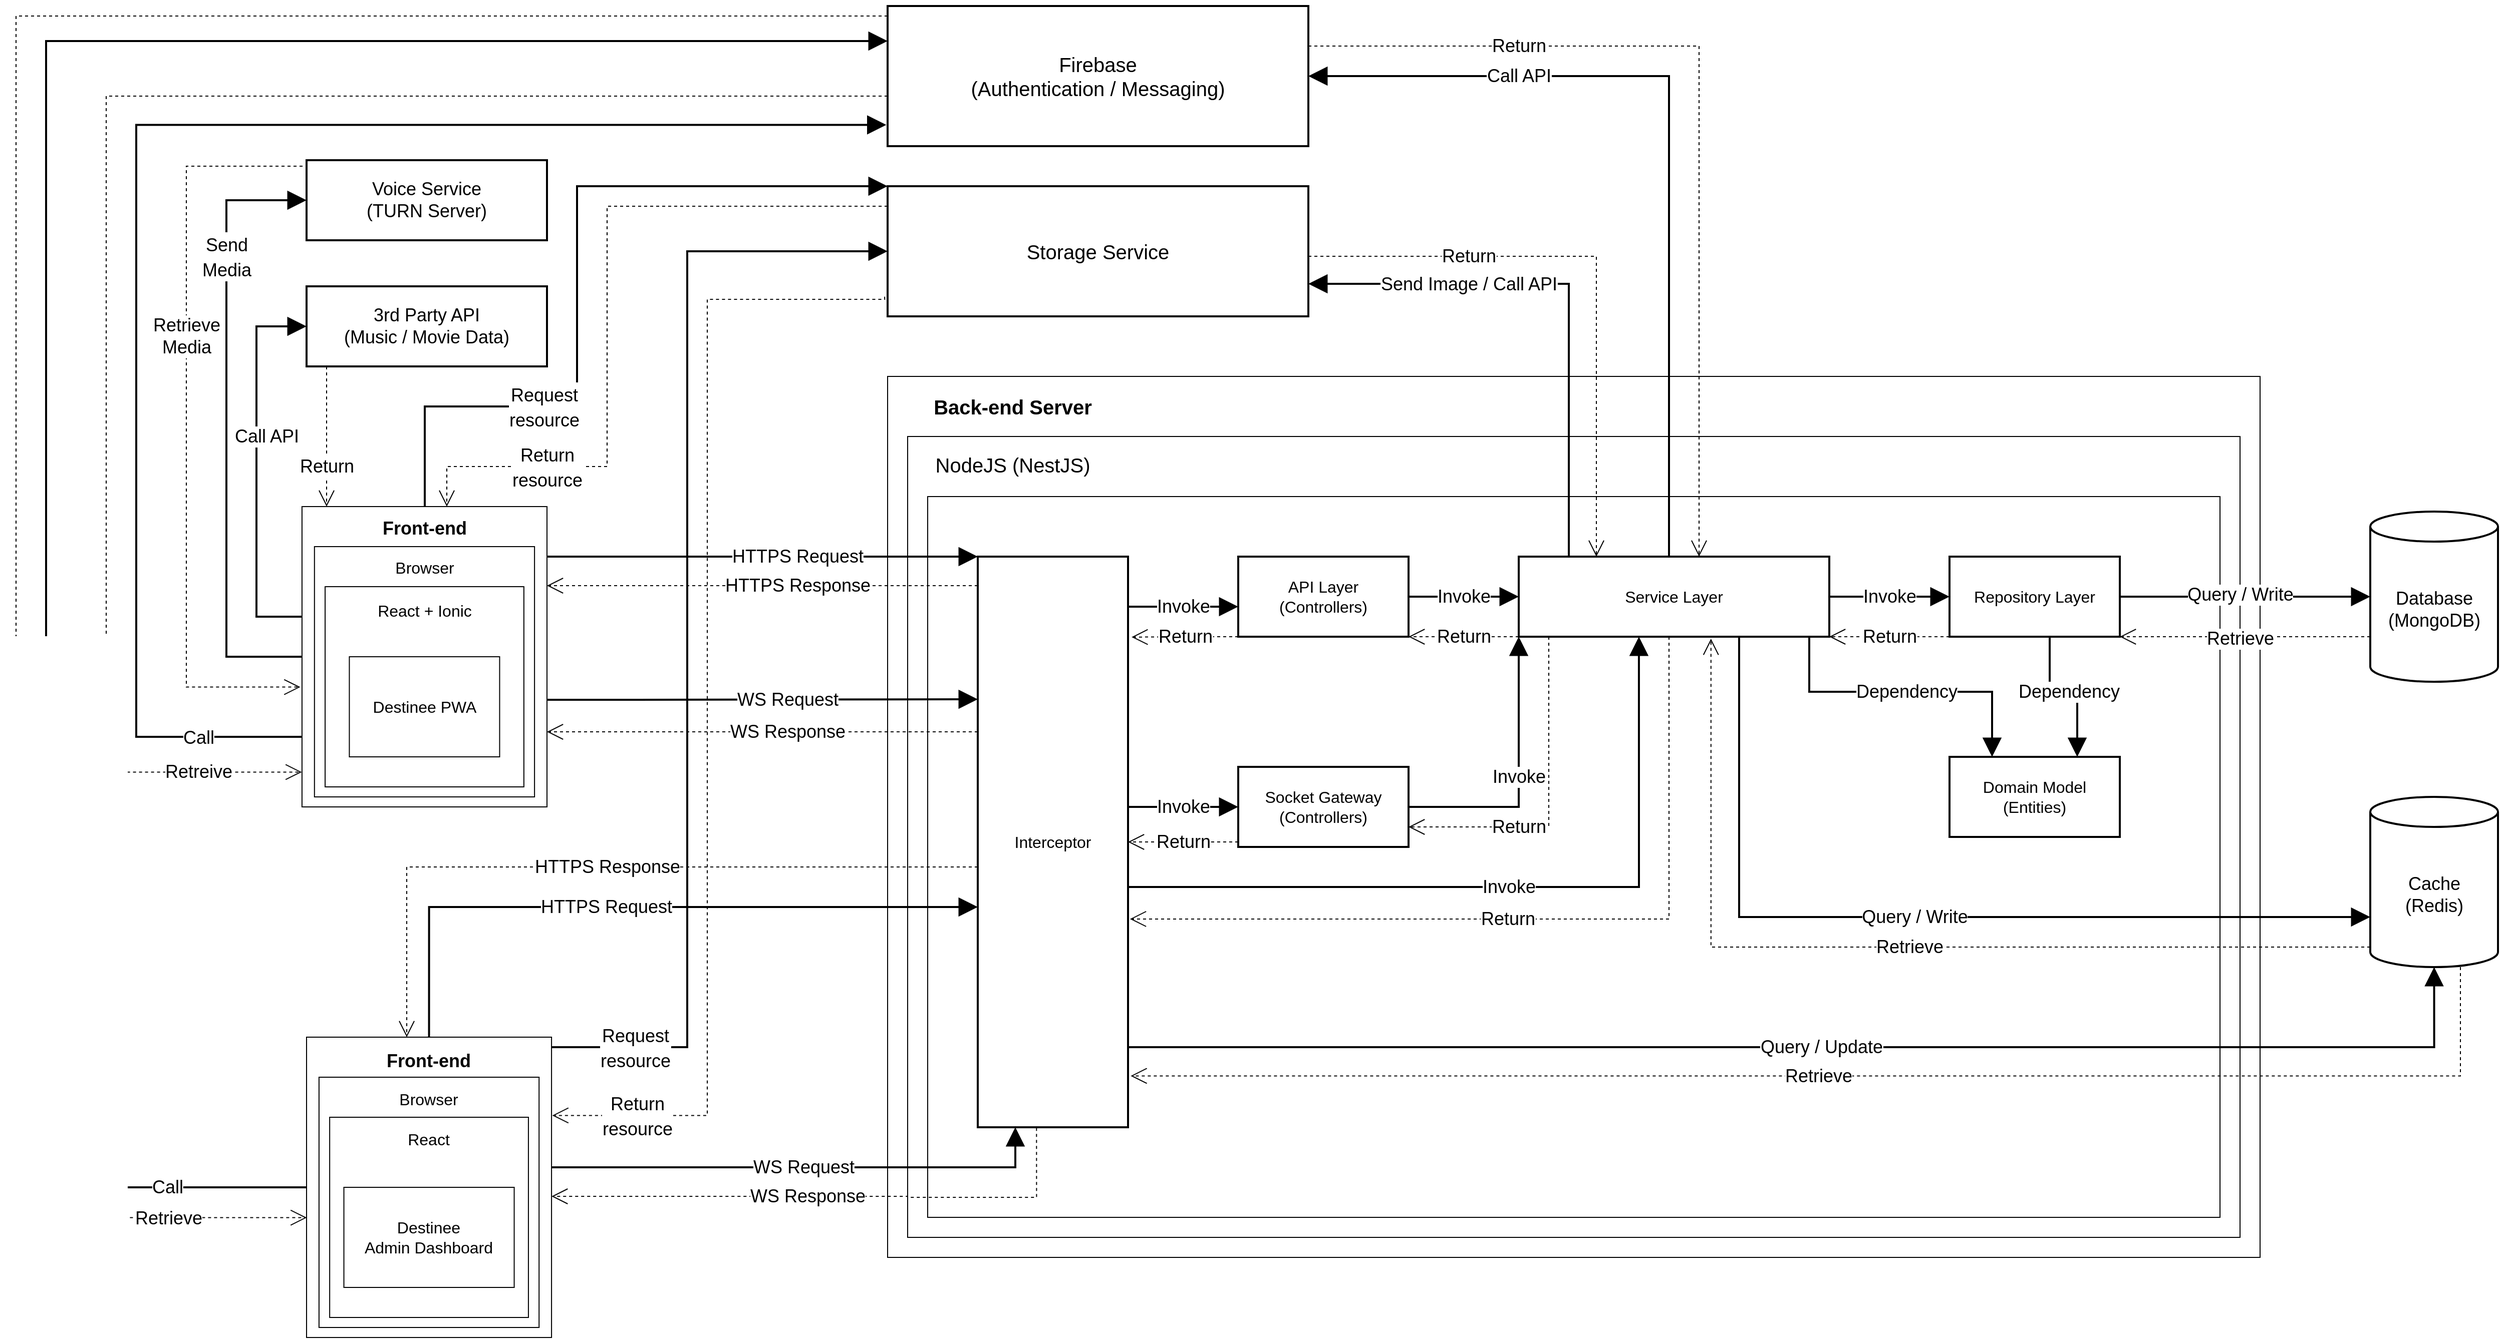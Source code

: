 <mxfile version="20.3.0" type="device" pages="19"><diagram id="OVpV5nx1ow4N0uvr6THN" name="System Architecture"><mxGraphModel dx="4730" dy="857" grid="1" gridSize="10" guides="0" tooltips="1" connect="1" arrows="1" fold="1" page="1" pageScale="1" pageWidth="1654" pageHeight="1169" background="none" math="0" shadow="0"><root><mxCell id="0"/><mxCell id="1" parent="0"/><mxCell id="ObRcbukFtYIthp-uVaPZ-136" value="&lt;font style=&quot;font-size: 18px;&quot;&gt;Return&lt;br&gt;resource&lt;br&gt;&lt;/font&gt;" style="edgeStyle=orthogonalEdgeStyle;rounded=0;orthogonalLoop=1;jettySize=auto;html=1;fontSize=20;endArrow=open;startSize=14;endSize=14;dashed=1;" parent="1" source="ObRcbukFtYIthp-uVaPZ-16" target="ObRcbukFtYIthp-uVaPZ-2" edge="1"><mxGeometry x="0.622" relative="1" as="geometry"><Array as="points"><mxPoint x="-1320" y="280"/><mxPoint x="-1320" y="540"/><mxPoint x="-1480" y="540"/></Array><mxPoint as="offset"/></mxGeometry></mxCell><mxCell id="ObRcbukFtYIthp-uVaPZ-140" value="&lt;font style=&quot;font-size: 18px;&quot;&gt;Return&lt;br&gt;resource&lt;br&gt;&lt;/font&gt;" style="edgeStyle=orthogonalEdgeStyle;rounded=0;orthogonalLoop=1;jettySize=auto;html=1;entryX=1.003;entryY=0.184;entryDx=0;entryDy=0;entryPerimeter=0;fontSize=20;endArrow=open;startSize=14;endSize=14;dashed=1;exitX=-0.007;exitY=0.849;exitDx=0;exitDy=0;exitPerimeter=0;" parent="1" source="ObRcbukFtYIthp-uVaPZ-16" edge="1"><mxGeometry x="0.854" relative="1" as="geometry"><mxPoint x="-1170" y="373" as="sourcePoint"/><mxPoint x="-1374.726" y="1188.2" as="targetPoint"/><Array as="points"><mxPoint x="-1043" y="373"/><mxPoint x="-1220" y="373"/><mxPoint x="-1220" y="1188"/></Array><mxPoint x="1" as="offset"/></mxGeometry></mxCell><mxCell id="ObRcbukFtYIthp-uVaPZ-16" value="Storage Service" style="rounded=0;whiteSpace=wrap;html=1;fontSize=20;strokeWidth=2;" parent="1" vertex="1"><mxGeometry x="-1040" y="260" width="420" height="130" as="geometry"/></mxCell><mxCell id="ObRcbukFtYIthp-uVaPZ-127" value="Retreive" style="edgeStyle=orthogonalEdgeStyle;rounded=0;orthogonalLoop=1;jettySize=auto;html=1;entryX=-0.001;entryY=0.884;entryDx=0;entryDy=0;entryPerimeter=0;fontSize=18;endArrow=open;startSize=14;endSize=14;dashed=1;" parent="1" source="ObRcbukFtYIthp-uVaPZ-17" target="ObRcbukFtYIthp-uVaPZ-2" edge="1"><mxGeometry x="0.875" relative="1" as="geometry"><Array as="points"><mxPoint x="-1820" y="170"/><mxPoint x="-1820" y="845"/></Array><mxPoint as="offset"/></mxGeometry></mxCell><mxCell id="ObRcbukFtYIthp-uVaPZ-134" value="&lt;font style=&quot;font-size: 18px;&quot;&gt;Retrieve&lt;/font&gt;" style="edgeStyle=orthogonalEdgeStyle;rounded=0;orthogonalLoop=1;jettySize=auto;html=1;entryX=0.001;entryY=0.601;entryDx=0;entryDy=0;entryPerimeter=0;fontSize=20;endArrow=open;startSize=14;endSize=14;dashed=1;" parent="1" source="ObRcbukFtYIthp-uVaPZ-17" target="ObRcbukFtYIthp-uVaPZ-9" edge="1"><mxGeometry x="0.883" relative="1" as="geometry"><Array as="points"><mxPoint x="-1910" y="90"/><mxPoint x="-1910" y="1290"/></Array><mxPoint as="offset"/></mxGeometry></mxCell><mxCell id="ObRcbukFtYIthp-uVaPZ-17" value="Firebase&lt;br style=&quot;font-size: 20px;&quot;&gt;(Authentication / Messaging)" style="rounded=0;whiteSpace=wrap;html=1;fontSize=20;strokeWidth=2;" parent="1" vertex="1"><mxGeometry x="-1040" y="80" width="420" height="140" as="geometry"/></mxCell><mxCell id="ObRcbukFtYIthp-uVaPZ-152" value="Return" style="edgeStyle=orthogonalEdgeStyle;rounded=0;orthogonalLoop=1;jettySize=auto;html=1;dashed=1;strokeColor=default;fontSize=18;endArrow=open;startSize=14;endSize=14;" parent="1" source="ObRcbukFtYIthp-uVaPZ-18" edge="1"><mxGeometry x="0.429" relative="1" as="geometry"><mxPoint x="-1600" y="580" as="targetPoint"/><Array as="points"><mxPoint x="-1600" y="480"/><mxPoint x="-1600" y="480"/></Array><mxPoint as="offset"/></mxGeometry></mxCell><mxCell id="ObRcbukFtYIthp-uVaPZ-18" value="3rd Party API&lt;br style=&quot;font-size: 18px;&quot;&gt;(Music / Movie Data)" style="rounded=0;whiteSpace=wrap;html=1;fontSize=18;strokeWidth=2;" parent="1" vertex="1"><mxGeometry x="-1620" y="360" width="240" height="80" as="geometry"/></mxCell><mxCell id="ObRcbukFtYIthp-uVaPZ-19" value="" style="rounded=0;whiteSpace=wrap;html=1;fontSize=16;" parent="1" vertex="1"><mxGeometry x="-1040" y="450" width="1370" height="880" as="geometry"/></mxCell><mxCell id="ObRcbukFtYIthp-uVaPZ-20" value="" style="rounded=0;whiteSpace=wrap;html=1;fontSize=16;" parent="1" vertex="1"><mxGeometry x="-1020" y="510" width="1330" height="800" as="geometry"/></mxCell><mxCell id="ObRcbukFtYIthp-uVaPZ-21" value="Back-end Server" style="text;html=1;strokeColor=none;fillColor=none;align=center;verticalAlign=middle;whiteSpace=wrap;rounded=0;fontSize=20;fontStyle=1" parent="1" vertex="1"><mxGeometry x="-1010" y="465" width="190" height="30" as="geometry"/></mxCell><mxCell id="ObRcbukFtYIthp-uVaPZ-22" value="" style="rounded=0;whiteSpace=wrap;html=1;fontSize=16;" parent="1" vertex="1"><mxGeometry x="-1000" y="570" width="1290" height="720" as="geometry"/></mxCell><mxCell id="ObRcbukFtYIthp-uVaPZ-23" value="&lt;span style=&quot;font-weight: normal;&quot;&gt;NodeJS (NestJS)&lt;/span&gt;" style="text;html=1;strokeColor=none;fillColor=none;align=center;verticalAlign=middle;whiteSpace=wrap;rounded=0;fontSize=20;fontStyle=1" parent="1" vertex="1"><mxGeometry x="-1010" y="523" width="190" height="30" as="geometry"/></mxCell><mxCell id="ObRcbukFtYIthp-uVaPZ-69" value="Invoke" style="edgeStyle=orthogonalEdgeStyle;rounded=0;orthogonalLoop=1;jettySize=auto;html=1;entryX=0;entryY=1;entryDx=0;entryDy=0;fontSize=18;endArrow=block;startSize=14;endSize=14;strokeWidth=2;endFill=1;" parent="1" source="ObRcbukFtYIthp-uVaPZ-29" target="ObRcbukFtYIthp-uVaPZ-27" edge="1"><mxGeometry relative="1" as="geometry"/></mxCell><mxCell id="ObRcbukFtYIthp-uVaPZ-151" value="Return" style="edgeStyle=orthogonalEdgeStyle;rounded=0;orthogonalLoop=1;jettySize=auto;html=1;dashed=1;strokeColor=default;fontSize=18;endArrow=open;startSize=14;endSize=14;" parent="1" source="ObRcbukFtYIthp-uVaPZ-29" target="ObRcbukFtYIthp-uVaPZ-24" edge="1"><mxGeometry relative="1" as="geometry"><Array as="points"><mxPoint x="-710" y="915"/><mxPoint x="-710" y="915"/></Array></mxGeometry></mxCell><mxCell id="ObRcbukFtYIthp-uVaPZ-29" value="Socket Gateway&lt;br&gt;(Controllers)" style="rounded=0;whiteSpace=wrap;html=1;fontSize=16;strokeWidth=2;" parent="1" vertex="1"><mxGeometry x="-690" y="840" width="170" height="80" as="geometry"/></mxCell><mxCell id="ObRcbukFtYIthp-uVaPZ-37" value="" style="group" parent="1" vertex="1" connectable="0"><mxGeometry x="-1620" y="1110" width="244.54" height="300" as="geometry"/></mxCell><mxCell id="ObRcbukFtYIthp-uVaPZ-9" value="" style="rounded=0;whiteSpace=wrap;html=1;fontSize=16;container=0;" parent="ObRcbukFtYIthp-uVaPZ-37" vertex="1"><mxGeometry width="244.54" height="300" as="geometry"/></mxCell><mxCell id="ObRcbukFtYIthp-uVaPZ-10" value="" style="rounded=0;whiteSpace=wrap;html=1;fontSize=16;container=0;" parent="ObRcbukFtYIthp-uVaPZ-37" vertex="1"><mxGeometry x="12.445" y="40" width="219.65" height="250" as="geometry"/></mxCell><mxCell id="ObRcbukFtYIthp-uVaPZ-11" value="Front-end" style="text;html=1;strokeColor=none;fillColor=none;align=center;verticalAlign=middle;whiteSpace=wrap;rounded=0;fontSize=18;fontStyle=1;container=0;" parent="ObRcbukFtYIthp-uVaPZ-37" vertex="1"><mxGeometry x="47.27" y="9" width="150" height="30" as="geometry"/></mxCell><mxCell id="ObRcbukFtYIthp-uVaPZ-12" value="" style="rounded=0;whiteSpace=wrap;html=1;fontSize=16;container=0;" parent="ObRcbukFtYIthp-uVaPZ-37" vertex="1"><mxGeometry x="23.08" y="80" width="198.39" height="200" as="geometry"/></mxCell><mxCell id="ObRcbukFtYIthp-uVaPZ-13" value="React" style="text;html=1;strokeColor=none;fillColor=none;align=center;verticalAlign=middle;whiteSpace=wrap;rounded=0;fontSize=16;container=0;" parent="ObRcbukFtYIthp-uVaPZ-37" vertex="1"><mxGeometry x="72.27" y="87" width="100" height="30" as="geometry"/></mxCell><mxCell id="ObRcbukFtYIthp-uVaPZ-14" value="Browser" style="text;html=1;strokeColor=none;fillColor=none;align=center;verticalAlign=middle;whiteSpace=wrap;rounded=0;fontSize=16;container=0;" parent="ObRcbukFtYIthp-uVaPZ-37" vertex="1"><mxGeometry x="72.27" y="47" width="100" height="30" as="geometry"/></mxCell><mxCell id="ObRcbukFtYIthp-uVaPZ-15" value="Destinee&lt;br&gt;Admin Dashboard" style="rounded=0;whiteSpace=wrap;html=1;fontSize=16;container=0;" parent="ObRcbukFtYIthp-uVaPZ-37" vertex="1"><mxGeometry x="37.27" y="150" width="170" height="100" as="geometry"/></mxCell><mxCell id="ObRcbukFtYIthp-uVaPZ-38" value="" style="group" parent="1" vertex="1" connectable="0"><mxGeometry x="-1624.54" y="580" width="244.54" height="300" as="geometry"/></mxCell><mxCell id="ObRcbukFtYIthp-uVaPZ-2" value="" style="rounded=0;whiteSpace=wrap;html=1;fontSize=16;container=0;" parent="ObRcbukFtYIthp-uVaPZ-38" vertex="1"><mxGeometry width="244.54" height="300" as="geometry"/></mxCell><mxCell id="ObRcbukFtYIthp-uVaPZ-3" value="" style="rounded=0;whiteSpace=wrap;html=1;fontSize=16;container=0;" parent="ObRcbukFtYIthp-uVaPZ-38" vertex="1"><mxGeometry x="12.445" y="40" width="219.65" height="250" as="geometry"/></mxCell><mxCell id="ObRcbukFtYIthp-uVaPZ-4" value="Front-end" style="text;html=1;strokeColor=none;fillColor=none;align=center;verticalAlign=middle;whiteSpace=wrap;rounded=0;fontSize=18;fontStyle=1;container=0;" parent="ObRcbukFtYIthp-uVaPZ-38" vertex="1"><mxGeometry x="47.27" y="7" width="150" height="30" as="geometry"/></mxCell><mxCell id="ObRcbukFtYIthp-uVaPZ-5" value="" style="rounded=0;whiteSpace=wrap;html=1;fontSize=16;container=0;" parent="ObRcbukFtYIthp-uVaPZ-38" vertex="1"><mxGeometry x="23.08" y="80" width="198.39" height="200" as="geometry"/></mxCell><mxCell id="ObRcbukFtYIthp-uVaPZ-6" value="React + Ionic" style="text;html=1;strokeColor=none;fillColor=none;align=center;verticalAlign=middle;whiteSpace=wrap;rounded=0;fontSize=16;container=0;" parent="ObRcbukFtYIthp-uVaPZ-38" vertex="1"><mxGeometry x="72.27" y="89" width="100" height="30" as="geometry"/></mxCell><mxCell id="ObRcbukFtYIthp-uVaPZ-8" value="Destinee PWA" style="rounded=0;whiteSpace=wrap;html=1;fontSize=16;container=0;" parent="ObRcbukFtYIthp-uVaPZ-38" vertex="1"><mxGeometry x="47.27" y="150" width="150" height="100" as="geometry"/></mxCell><mxCell id="ObRcbukFtYIthp-uVaPZ-47" value="Invoke" style="edgeStyle=orthogonalEdgeStyle;rounded=0;orthogonalLoop=1;jettySize=auto;html=1;fontSize=18;endArrow=block;startSize=14;endSize=14;endFill=1;strokeWidth=2;" parent="1" source="ObRcbukFtYIthp-uVaPZ-24" target="ObRcbukFtYIthp-uVaPZ-25" edge="1"><mxGeometry relative="1" as="geometry"><Array as="points"><mxPoint x="-740" y="680"/><mxPoint x="-740" y="680"/></Array></mxGeometry></mxCell><mxCell id="ObRcbukFtYIthp-uVaPZ-90" value="HTTPS Response" style="edgeStyle=orthogonalEdgeStyle;rounded=0;orthogonalLoop=1;jettySize=auto;html=1;entryX=1;entryY=0.25;entryDx=0;entryDy=0;fontSize=18;endArrow=open;startSize=14;endSize=14;dashed=1;" parent="1" source="ObRcbukFtYIthp-uVaPZ-24" edge="1"><mxGeometry x="-0.163" relative="1" as="geometry"><mxPoint x="-1080" y="659" as="sourcePoint"/><mxPoint x="-1380.0" y="659" as="targetPoint"/><Array as="points"><mxPoint x="-1010" y="659"/><mxPoint x="-1010" y="659"/></Array><mxPoint as="offset"/></mxGeometry></mxCell><mxCell id="ObRcbukFtYIthp-uVaPZ-92" value="WS Response" style="edgeStyle=orthogonalEdgeStyle;rounded=0;orthogonalLoop=1;jettySize=auto;html=1;entryX=1;entryY=0.75;entryDx=0;entryDy=0;fontSize=18;endArrow=open;startSize=14;endSize=14;dashed=1;" parent="1" source="ObRcbukFtYIthp-uVaPZ-24" target="ObRcbukFtYIthp-uVaPZ-2" edge="1"><mxGeometry x="-0.116" relative="1" as="geometry"><Array as="points"><mxPoint x="-1150" y="805"/><mxPoint x="-1150" y="805"/></Array><mxPoint as="offset"/></mxGeometry></mxCell><mxCell id="ObRcbukFtYIthp-uVaPZ-96" value="HTTPS Response" style="edgeStyle=orthogonalEdgeStyle;rounded=0;orthogonalLoop=1;jettySize=auto;html=1;entryX=0.409;entryY=0;entryDx=0;entryDy=0;entryPerimeter=0;fontSize=18;endArrow=open;startSize=14;endSize=14;dashed=1;" parent="1" source="ObRcbukFtYIthp-uVaPZ-24" target="ObRcbukFtYIthp-uVaPZ-9" edge="1"><mxGeometry relative="1" as="geometry"><Array as="points"><mxPoint x="-1520" y="940"/></Array><mxPoint as="offset"/></mxGeometry></mxCell><mxCell id="ObRcbukFtYIthp-uVaPZ-102" value="Query / Update" style="edgeStyle=orthogonalEdgeStyle;rounded=0;orthogonalLoop=1;jettySize=auto;html=1;entryX=0.5;entryY=1;entryDx=0;entryDy=0;entryPerimeter=0;fontSize=18;endArrow=block;startSize=14;endSize=14;strokeWidth=2;endFill=1;" parent="1" source="ObRcbukFtYIthp-uVaPZ-24" target="ObRcbukFtYIthp-uVaPZ-43" edge="1"><mxGeometry relative="1" as="geometry"><Array as="points"><mxPoint x="504" y="1120"/></Array></mxGeometry></mxCell><mxCell id="ObRcbukFtYIthp-uVaPZ-104" value="Invoke" style="edgeStyle=orthogonalEdgeStyle;rounded=0;orthogonalLoop=1;jettySize=auto;html=1;entryX=0;entryY=0.5;entryDx=0;entryDy=0;fontSize=18;endArrow=block;startSize=14;endSize=14;strokeWidth=2;endFill=1;" parent="1" source="ObRcbukFtYIthp-uVaPZ-24" target="ObRcbukFtYIthp-uVaPZ-29" edge="1"><mxGeometry relative="1" as="geometry"><Array as="points"><mxPoint x="-720" y="880"/><mxPoint x="-720" y="880"/></Array></mxGeometry></mxCell><mxCell id="ObRcbukFtYIthp-uVaPZ-110" value="Invoke" style="edgeStyle=orthogonalEdgeStyle;rounded=0;orthogonalLoop=1;jettySize=auto;html=1;entryX=0.387;entryY=1;entryDx=0;entryDy=0;entryPerimeter=0;fontSize=18;endArrow=block;startSize=14;endSize=14;strokeWidth=2;endFill=1;" parent="1" source="ObRcbukFtYIthp-uVaPZ-24" target="ObRcbukFtYIthp-uVaPZ-27" edge="1"><mxGeometry relative="1" as="geometry"><Array as="points"><mxPoint x="-290" y="960"/></Array></mxGeometry></mxCell><mxCell id="ObRcbukFtYIthp-uVaPZ-24" value="Interceptor" style="rounded=0;whiteSpace=wrap;html=1;fontSize=16;flipH=0;flipV=0;strokeWidth=2;" parent="1" vertex="1"><mxGeometry x="-950" y="630" width="150" height="570" as="geometry"/></mxCell><mxCell id="ObRcbukFtYIthp-uVaPZ-52" value="Invoke" style="edgeStyle=orthogonalEdgeStyle;rounded=0;orthogonalLoop=1;jettySize=auto;html=1;entryX=0;entryY=0.5;entryDx=0;entryDy=0;fontSize=18;endArrow=block;startSize=14;endSize=14;strokeWidth=2;endFill=1;" parent="1" source="ObRcbukFtYIthp-uVaPZ-25" target="ObRcbukFtYIthp-uVaPZ-27" edge="1"><mxGeometry relative="1" as="geometry"/></mxCell><mxCell id="ObRcbukFtYIthp-uVaPZ-144" value="Return" style="edgeStyle=orthogonalEdgeStyle;rounded=0;orthogonalLoop=1;jettySize=auto;html=1;entryX=1.024;entryY=0.141;entryDx=0;entryDy=0;entryPerimeter=0;dashed=1;strokeColor=default;fontSize=18;endArrow=open;startSize=14;endSize=14;" parent="1" source="ObRcbukFtYIthp-uVaPZ-25" target="ObRcbukFtYIthp-uVaPZ-24" edge="1"><mxGeometry relative="1" as="geometry"><Array as="points"><mxPoint x="-710" y="710"/><mxPoint x="-710" y="710"/></Array></mxGeometry></mxCell><mxCell id="ObRcbukFtYIthp-uVaPZ-25" value="API Layer&lt;br&gt;(Controllers)" style="rounded=0;whiteSpace=wrap;html=1;fontSize=16;flipH=0;flipV=0;strokeWidth=2;" parent="1" vertex="1"><mxGeometry x="-690" y="630" width="170" height="80" as="geometry"/></mxCell><mxCell id="ObRcbukFtYIthp-uVaPZ-54" value="Invoke" style="edgeStyle=orthogonalEdgeStyle;rounded=0;orthogonalLoop=1;jettySize=auto;html=1;entryX=0;entryY=0.5;entryDx=0;entryDy=0;fontSize=18;endArrow=block;startSize=14;endSize=14;strokeWidth=2;endFill=1;" parent="1" source="ObRcbukFtYIthp-uVaPZ-27" target="ObRcbukFtYIthp-uVaPZ-28" edge="1"><mxGeometry relative="1" as="geometry"/></mxCell><mxCell id="ObRcbukFtYIthp-uVaPZ-70" value="Return" style="edgeStyle=orthogonalEdgeStyle;rounded=0;orthogonalLoop=1;jettySize=auto;html=1;entryX=1;entryY=0.75;entryDx=0;entryDy=0;fontSize=18;endArrow=open;startSize=14;endSize=14;dashed=1;" parent="1" source="ObRcbukFtYIthp-uVaPZ-27" target="ObRcbukFtYIthp-uVaPZ-29" edge="1"><mxGeometry x="0.333" relative="1" as="geometry"><Array as="points"><mxPoint x="-380" y="900"/></Array><mxPoint as="offset"/></mxGeometry></mxCell><mxCell id="ObRcbukFtYIthp-uVaPZ-76" value="Dependency" style="edgeStyle=orthogonalEdgeStyle;rounded=0;orthogonalLoop=1;jettySize=auto;html=1;entryX=0.25;entryY=0;entryDx=0;entryDy=0;fontSize=18;endArrow=block;startSize=14;endSize=14;endFill=1;strokeWidth=2;" parent="1" source="ObRcbukFtYIthp-uVaPZ-27" target="ObRcbukFtYIthp-uVaPZ-41" edge="1"><mxGeometry relative="1" as="geometry"><Array as="points"><mxPoint x="-120" y="765"/><mxPoint x="63" y="765"/></Array></mxGeometry></mxCell><mxCell id="ObRcbukFtYIthp-uVaPZ-77" value="Query / Write" style="edgeStyle=orthogonalEdgeStyle;rounded=0;orthogonalLoop=1;jettySize=auto;html=1;entryX=0;entryY=0;entryDx=0;entryDy=120;entryPerimeter=0;fontSize=18;endArrow=block;startSize=14;endSize=14;endFill=1;strokeWidth=2;" parent="1" source="ObRcbukFtYIthp-uVaPZ-27" target="ObRcbukFtYIthp-uVaPZ-43" edge="1"><mxGeometry relative="1" as="geometry"><Array as="points"><mxPoint x="-190" y="990"/></Array></mxGeometry></mxCell><mxCell id="ObRcbukFtYIthp-uVaPZ-111" value="Return" style="edgeStyle=orthogonalEdgeStyle;rounded=0;orthogonalLoop=1;jettySize=auto;html=1;entryX=1.013;entryY=0.635;entryDx=0;entryDy=0;entryPerimeter=0;fontSize=18;endArrow=open;startSize=14;endSize=14;dashed=1;" parent="1" source="ObRcbukFtYIthp-uVaPZ-27" target="ObRcbukFtYIthp-uVaPZ-24" edge="1"><mxGeometry x="0.078" relative="1" as="geometry"><Array as="points"><mxPoint x="-260" y="992"/></Array><mxPoint x="-1" as="offset"/></mxGeometry></mxCell><mxCell id="ObRcbukFtYIthp-uVaPZ-116" value="Send Image / Call API" style="edgeStyle=orthogonalEdgeStyle;rounded=0;orthogonalLoop=1;jettySize=auto;html=1;entryX=1;entryY=0.75;entryDx=0;entryDy=0;fontSize=18;endArrow=block;startSize=14;endSize=14;strokeWidth=2;endFill=1;" parent="1" source="ObRcbukFtYIthp-uVaPZ-27" target="ObRcbukFtYIthp-uVaPZ-16" edge="1"><mxGeometry x="0.399" relative="1" as="geometry"><Array as="points"><mxPoint x="-360" y="358"/></Array><mxPoint as="offset"/></mxGeometry></mxCell><mxCell id="ObRcbukFtYIthp-uVaPZ-118" value="Call API" style="edgeStyle=orthogonalEdgeStyle;rounded=0;orthogonalLoop=1;jettySize=auto;html=1;entryX=1;entryY=0.5;entryDx=0;entryDy=0;fontSize=18;endArrow=block;startSize=14;endSize=14;strokeWidth=2;endFill=1;" parent="1" source="ObRcbukFtYIthp-uVaPZ-27" target="ObRcbukFtYIthp-uVaPZ-17" edge="1"><mxGeometry x="0.5" relative="1" as="geometry"><Array as="points"><mxPoint x="-260" y="150"/></Array><mxPoint as="offset"/></mxGeometry></mxCell><mxCell id="ObRcbukFtYIthp-uVaPZ-145" value="Return" style="edgeStyle=orthogonalEdgeStyle;rounded=0;orthogonalLoop=1;jettySize=auto;html=1;entryX=1;entryY=1;entryDx=0;entryDy=0;dashed=1;strokeColor=default;fontSize=18;endArrow=open;startSize=14;endSize=14;" parent="1" source="ObRcbukFtYIthp-uVaPZ-27" target="ObRcbukFtYIthp-uVaPZ-25" edge="1"><mxGeometry relative="1" as="geometry"><Array as="points"><mxPoint x="-430" y="710"/><mxPoint x="-430" y="710"/></Array></mxGeometry></mxCell><mxCell id="ObRcbukFtYIthp-uVaPZ-27" value="Service Layer" style="rounded=0;whiteSpace=wrap;html=1;fontSize=16;flipH=0;flipV=0;strokeWidth=2;" parent="1" vertex="1"><mxGeometry x="-410" y="630" width="310" height="80" as="geometry"/></mxCell><mxCell id="ObRcbukFtYIthp-uVaPZ-57" style="edgeStyle=orthogonalEdgeStyle;rounded=0;orthogonalLoop=1;jettySize=auto;html=1;entryX=0;entryY=0.5;entryDx=0;entryDy=0;entryPerimeter=0;fontSize=18;endArrow=block;startSize=14;endSize=14;strokeWidth=2;endFill=1;" parent="1" source="ObRcbukFtYIthp-uVaPZ-28" target="ObRcbukFtYIthp-uVaPZ-42" edge="1"><mxGeometry relative="1" as="geometry"/></mxCell><mxCell id="ObRcbukFtYIthp-uVaPZ-148" value="Query / Write" style="edgeLabel;html=1;align=center;verticalAlign=middle;resizable=0;points=[];fontSize=18;" parent="ObRcbukFtYIthp-uVaPZ-57" vertex="1" connectable="0"><mxGeometry x="-0.248" y="2" relative="1" as="geometry"><mxPoint x="26" as="offset"/></mxGeometry></mxCell><mxCell id="ObRcbukFtYIthp-uVaPZ-115" value="Dependency" style="edgeStyle=orthogonalEdgeStyle;rounded=0;orthogonalLoop=1;jettySize=auto;html=1;entryX=0.75;entryY=0;entryDx=0;entryDy=0;fontSize=18;endArrow=block;startSize=14;endSize=14;endFill=1;strokeWidth=2;" parent="1" source="ObRcbukFtYIthp-uVaPZ-28" target="ObRcbukFtYIthp-uVaPZ-41" edge="1"><mxGeometry relative="1" as="geometry"><Array as="points"><mxPoint x="120" y="765"/><mxPoint x="148" y="765"/></Array></mxGeometry></mxCell><mxCell id="ObRcbukFtYIthp-uVaPZ-146" value="Return" style="edgeStyle=orthogonalEdgeStyle;rounded=0;orthogonalLoop=1;jettySize=auto;html=1;entryX=1;entryY=1;entryDx=0;entryDy=0;dashed=1;strokeColor=default;fontSize=18;endArrow=open;startSize=14;endSize=14;" parent="1" source="ObRcbukFtYIthp-uVaPZ-28" target="ObRcbukFtYIthp-uVaPZ-27" edge="1"><mxGeometry relative="1" as="geometry"><Array as="points"><mxPoint y="710"/><mxPoint y="710"/></Array></mxGeometry></mxCell><mxCell id="ObRcbukFtYIthp-uVaPZ-28" value="Repository Layer" style="rounded=0;whiteSpace=wrap;html=1;fontSize=16;flipH=0;flipV=0;strokeWidth=2;" parent="1" vertex="1"><mxGeometry x="20" y="630" width="170" height="80" as="geometry"/></mxCell><mxCell id="ObRcbukFtYIthp-uVaPZ-41" value="Domain Model&lt;br&gt;(Entities)" style="rounded=0;whiteSpace=wrap;html=1;fontSize=16;flipH=0;flipV=0;strokeWidth=2;" parent="1" vertex="1"><mxGeometry x="20" y="830" width="170" height="80" as="geometry"/></mxCell><mxCell id="ObRcbukFtYIthp-uVaPZ-147" style="edgeStyle=orthogonalEdgeStyle;rounded=0;orthogonalLoop=1;jettySize=auto;html=1;entryX=1;entryY=1;entryDx=0;entryDy=0;dashed=1;strokeColor=default;fontSize=18;endArrow=open;startSize=14;endSize=14;" parent="1" source="ObRcbukFtYIthp-uVaPZ-42" target="ObRcbukFtYIthp-uVaPZ-28" edge="1"><mxGeometry relative="1" as="geometry"><Array as="points"><mxPoint x="380" y="710"/><mxPoint x="380" y="710"/></Array></mxGeometry></mxCell><mxCell id="ObRcbukFtYIthp-uVaPZ-149" value="Retrieve" style="edgeLabel;html=1;align=center;verticalAlign=middle;resizable=0;points=[];fontSize=18;" parent="ObRcbukFtYIthp-uVaPZ-147" vertex="1" connectable="0"><mxGeometry x="0.184" y="2" relative="1" as="geometry"><mxPoint x="18" as="offset"/></mxGeometry></mxCell><mxCell id="ObRcbukFtYIthp-uVaPZ-42" value="Database&lt;br&gt;(MongoDB)" style="shape=cylinder3;whiteSpace=wrap;html=1;boundedLbl=1;backgroundOutline=1;size=15;fontSize=18;strokeWidth=2;" parent="1" vertex="1"><mxGeometry x="440" y="585" width="127.5" height="170" as="geometry"/></mxCell><mxCell id="ObRcbukFtYIthp-uVaPZ-78" value="Retrieve" style="edgeStyle=orthogonalEdgeStyle;rounded=0;orthogonalLoop=1;jettySize=auto;html=1;entryX=0.619;entryY=1.025;entryDx=0;entryDy=0;fontSize=18;endArrow=open;startSize=14;endSize=14;entryPerimeter=0;dashed=1;" parent="1" source="ObRcbukFtYIthp-uVaPZ-43" target="ObRcbukFtYIthp-uVaPZ-27" edge="1"><mxGeometry x="-0.048" relative="1" as="geometry"><Array as="points"><mxPoint x="-218" y="1020"/></Array><mxPoint as="offset"/></mxGeometry></mxCell><mxCell id="ObRcbukFtYIthp-uVaPZ-103" value="Retrieve" style="edgeStyle=orthogonalEdgeStyle;rounded=0;orthogonalLoop=1;jettySize=auto;html=1;entryX=1.018;entryY=0.91;entryDx=0;entryDy=0;entryPerimeter=0;fontSize=18;endArrow=open;startSize=14;endSize=14;dashed=1;" parent="1" source="ObRcbukFtYIthp-uVaPZ-43" target="ObRcbukFtYIthp-uVaPZ-24" edge="1"><mxGeometry x="0.043" relative="1" as="geometry"><Array as="points"><mxPoint x="530" y="1149"/></Array><mxPoint x="-1" as="offset"/></mxGeometry></mxCell><mxCell id="ObRcbukFtYIthp-uVaPZ-43" value="Cache&lt;br&gt;(Redis)" style="shape=cylinder3;whiteSpace=wrap;html=1;boundedLbl=1;backgroundOutline=1;size=15;fontSize=18;strokeWidth=2;" parent="1" vertex="1"><mxGeometry x="440" y="870" width="127.5" height="170" as="geometry"/></mxCell><mxCell id="ObRcbukFtYIthp-uVaPZ-89" value="HTTPS Request" style="edgeStyle=orthogonalEdgeStyle;rounded=0;orthogonalLoop=1;jettySize=auto;html=1;entryX=0;entryY=0;entryDx=0;entryDy=0;fontSize=18;endArrow=block;startSize=14;endSize=14;strokeWidth=2;endFill=1;" parent="1" source="ObRcbukFtYIthp-uVaPZ-2" target="ObRcbukFtYIthp-uVaPZ-24" edge="1"><mxGeometry x="0.163" relative="1" as="geometry"><Array as="points"><mxPoint x="-1160" y="630"/><mxPoint x="-1160" y="630"/></Array><mxPoint as="offset"/></mxGeometry></mxCell><mxCell id="ObRcbukFtYIthp-uVaPZ-91" value="WS Request" style="edgeStyle=orthogonalEdgeStyle;rounded=0;orthogonalLoop=1;jettySize=auto;html=1;entryX=0;entryY=0.25;entryDx=0;entryDy=0;fontSize=18;endArrow=block;startSize=14;endSize=14;strokeWidth=2;endFill=1;" parent="1" source="ObRcbukFtYIthp-uVaPZ-2" target="ObRcbukFtYIthp-uVaPZ-24" edge="1"><mxGeometry x="0.116" relative="1" as="geometry"><Array as="points"><mxPoint x="-1300" y="773"/><mxPoint x="-1300" y="773"/></Array><mxPoint as="offset"/></mxGeometry></mxCell><mxCell id="ObRcbukFtYIthp-uVaPZ-93" value="HTTPS Request" style="edgeStyle=orthogonalEdgeStyle;rounded=0;orthogonalLoop=1;jettySize=auto;html=1;fontSize=18;endArrow=block;startSize=14;endSize=14;exitX=0.5;exitY=0;exitDx=0;exitDy=0;endFill=1;strokeWidth=2;" parent="1" source="ObRcbukFtYIthp-uVaPZ-9" target="ObRcbukFtYIthp-uVaPZ-24" edge="1"><mxGeometry x="-0.092" relative="1" as="geometry"><mxPoint x="-1497.714" y="1033" as="sourcePoint"/><mxPoint x="-1080" y="980.5" as="targetPoint"/><Array as="points"><mxPoint x="-1498" y="980"/></Array><mxPoint x="-1" as="offset"/></mxGeometry></mxCell><mxCell id="ObRcbukFtYIthp-uVaPZ-101" value="WS Request" style="edgeStyle=orthogonalEdgeStyle;rounded=0;orthogonalLoop=1;jettySize=auto;html=1;entryX=0.25;entryY=1;entryDx=0;entryDy=0;fontSize=18;endArrow=block;startSize=14;endSize=14;strokeWidth=2;endFill=1;" parent="1" source="ObRcbukFtYIthp-uVaPZ-9" target="ObRcbukFtYIthp-uVaPZ-24" edge="1"><mxGeometry relative="1" as="geometry"><Array as="points"><mxPoint x="-912" y="1240"/></Array></mxGeometry></mxCell><mxCell id="ObRcbukFtYIthp-uVaPZ-153" value="Retrieve&lt;br&gt;Media" style="edgeStyle=orthogonalEdgeStyle;rounded=0;orthogonalLoop=1;jettySize=auto;html=1;entryX=-0.007;entryY=0.601;entryDx=0;entryDy=0;entryPerimeter=0;dashed=1;strokeColor=default;fontSize=18;endArrow=open;startSize=14;endSize=14;exitX=0;exitY=0.25;exitDx=0;exitDy=0;" parent="1" source="ObRcbukFtYIthp-uVaPZ-108" target="ObRcbukFtYIthp-uVaPZ-2" edge="1"><mxGeometry x="-0.208" relative="1" as="geometry"><Array as="points"><mxPoint x="-1620" y="240"/><mxPoint x="-1740" y="240"/><mxPoint x="-1740" y="760"/></Array><mxPoint as="offset"/></mxGeometry></mxCell><mxCell id="ObRcbukFtYIthp-uVaPZ-108" value="Voice Service&lt;br style=&quot;font-size: 18px;&quot;&gt;(TURN Server)" style="rounded=0;whiteSpace=wrap;html=1;fontSize=18;strokeWidth=2;" parent="1" vertex="1"><mxGeometry x="-1620" y="234" width="240" height="80" as="geometry"/></mxCell><mxCell id="ObRcbukFtYIthp-uVaPZ-117" value="Return" style="edgeStyle=orthogonalEdgeStyle;rounded=0;orthogonalLoop=1;jettySize=auto;html=1;entryX=0.25;entryY=0;entryDx=0;entryDy=0;fontSize=18;endArrow=open;startSize=14;endSize=14;dashed=1;" parent="1" source="ObRcbukFtYIthp-uVaPZ-16" target="ObRcbukFtYIthp-uVaPZ-27" edge="1"><mxGeometry x="-0.455" relative="1" as="geometry"><Array as="points"><mxPoint x="-332" y="330"/></Array><mxPoint as="offset"/></mxGeometry></mxCell><mxCell id="ObRcbukFtYIthp-uVaPZ-119" value="Return" style="edgeStyle=orthogonalEdgeStyle;rounded=0;orthogonalLoop=1;jettySize=auto;html=1;fontSize=18;endArrow=open;startSize=14;endSize=14;dashed=1;" parent="1" source="ObRcbukFtYIthp-uVaPZ-17" edge="1"><mxGeometry x="-0.533" relative="1" as="geometry"><mxPoint x="-230" y="630" as="targetPoint"/><Array as="points"><mxPoint x="-230" y="120"/></Array><mxPoint as="offset"/></mxGeometry></mxCell><mxCell id="ObRcbukFtYIthp-uVaPZ-7" value="Browser" style="text;html=1;strokeColor=none;fillColor=none;align=center;verticalAlign=middle;whiteSpace=wrap;rounded=0;fontSize=16;container=0;" parent="1" vertex="1"><mxGeometry x="-1552.27" y="626" width="100" height="30" as="geometry"/></mxCell><mxCell id="ObRcbukFtYIthp-uVaPZ-121" value="&lt;font style=&quot;font-size: 18px;&quot;&gt;Send&lt;br&gt;Media&lt;/font&gt;" style="edgeStyle=orthogonalEdgeStyle;rounded=0;orthogonalLoop=1;jettySize=auto;html=1;entryX=0;entryY=0.5;entryDx=0;entryDy=0;fontSize=20;endArrow=block;startSize=14;endSize=14;strokeWidth=2;endFill=1;" parent="1" source="ObRcbukFtYIthp-uVaPZ-2" target="ObRcbukFtYIthp-uVaPZ-108" edge="1"><mxGeometry x="0.555" relative="1" as="geometry"><Array as="points"><mxPoint x="-1700" y="730"/><mxPoint x="-1700" y="274"/></Array><mxPoint as="offset"/></mxGeometry></mxCell><mxCell id="ObRcbukFtYIthp-uVaPZ-123" value="Call API" style="edgeStyle=orthogonalEdgeStyle;rounded=0;orthogonalLoop=1;jettySize=auto;html=1;entryX=0;entryY=0.5;entryDx=0;entryDy=0;fontSize=18;endArrow=block;startSize=14;endSize=14;strokeWidth=2;endFill=1;" parent="1" source="ObRcbukFtYIthp-uVaPZ-2" target="ObRcbukFtYIthp-uVaPZ-18" edge="1"><mxGeometry x="0.17" y="-10" relative="1" as="geometry"><Array as="points"><mxPoint x="-1670" y="690"/><mxPoint x="-1670" y="400"/></Array><mxPoint as="offset"/></mxGeometry></mxCell><mxCell id="ObRcbukFtYIthp-uVaPZ-132" value="&lt;font style=&quot;font-size: 18px;&quot;&gt;Call&lt;/font&gt;" style="edgeStyle=orthogonalEdgeStyle;rounded=0;orthogonalLoop=1;jettySize=auto;html=1;entryX=-0.003;entryY=0.848;entryDx=0;entryDy=0;entryPerimeter=0;fontSize=20;endArrow=block;startSize=14;endSize=14;strokeWidth=2;endFill=1;" parent="1" source="ObRcbukFtYIthp-uVaPZ-2" target="ObRcbukFtYIthp-uVaPZ-17" edge="1"><mxGeometry x="-0.864" relative="1" as="geometry"><Array as="points"><mxPoint x="-1790" y="810"/><mxPoint x="-1790" y="199"/></Array><mxPoint as="offset"/></mxGeometry></mxCell><mxCell id="ObRcbukFtYIthp-uVaPZ-133" value="Call" style="edgeStyle=orthogonalEdgeStyle;rounded=0;orthogonalLoop=1;jettySize=auto;html=1;entryX=0;entryY=0.25;entryDx=0;entryDy=0;fontSize=18;endArrow=block;startSize=14;endSize=14;strokeWidth=2;endFill=1;" parent="1" source="ObRcbukFtYIthp-uVaPZ-9" target="ObRcbukFtYIthp-uVaPZ-17" edge="1"><mxGeometry x="-0.877" relative="1" as="geometry"><Array as="points"><mxPoint x="-1880" y="1260"/><mxPoint x="-1880" y="115"/></Array><mxPoint x="-1" as="offset"/></mxGeometry></mxCell><mxCell id="ObRcbukFtYIthp-uVaPZ-135" value="&lt;font style=&quot;font-size: 18px;&quot;&gt;Request&lt;br&gt;resource&lt;br&gt;&lt;/font&gt;" style="edgeStyle=orthogonalEdgeStyle;rounded=0;orthogonalLoop=1;jettySize=auto;html=1;entryX=0;entryY=0;entryDx=0;entryDy=0;fontSize=20;endArrow=block;startSize=14;endSize=14;strokeColor=default;strokeWidth=2;endFill=1;" parent="1" target="ObRcbukFtYIthp-uVaPZ-16" edge="1"><mxGeometry x="-0.442" relative="1" as="geometry"><mxPoint x="-1502" y="580" as="sourcePoint"/><Array as="points"><mxPoint x="-1502" y="480"/><mxPoint x="-1350" y="480"/><mxPoint x="-1350" y="260"/></Array><mxPoint x="1" as="offset"/></mxGeometry></mxCell><mxCell id="ObRcbukFtYIthp-uVaPZ-137" value="&lt;font style=&quot;font-size: 18px;&quot;&gt;Request&lt;br&gt;resource&lt;br&gt;&lt;/font&gt;" style="edgeStyle=orthogonalEdgeStyle;rounded=0;orthogonalLoop=1;jettySize=auto;html=1;fontSize=20;endArrow=block;startSize=14;endSize=14;entryX=0;entryY=0.5;entryDx=0;entryDy=0;endFill=1;strokeWidth=2;" parent="1" source="ObRcbukFtYIthp-uVaPZ-9" target="ObRcbukFtYIthp-uVaPZ-16" edge="1"><mxGeometry x="-0.852" relative="1" as="geometry"><mxPoint x="-1170" y="380" as="targetPoint"/><Array as="points"><mxPoint x="-1240" y="1120"/><mxPoint x="-1240" y="325"/></Array><mxPoint as="offset"/></mxGeometry></mxCell><mxCell id="ObRcbukFtYIthp-uVaPZ-100" value="WS Response" style="edgeStyle=orthogonalEdgeStyle;rounded=0;orthogonalLoop=1;jettySize=auto;html=1;entryX=1;entryY=0.5;entryDx=0;entryDy=0;fontSize=18;endArrow=open;startSize=14;endSize=14;dashed=1;exitX=0.391;exitY=1.001;exitDx=0;exitDy=0;exitPerimeter=0;" parent="1" source="ObRcbukFtYIthp-uVaPZ-24" edge="1"><mxGeometry x="0.078" relative="1" as="geometry"><mxPoint x="-1020.0" y="1209" as="sourcePoint"/><mxPoint x="-1375.46" y="1269" as="targetPoint"/><Array as="points"><mxPoint x="-891" y="1270"/><mxPoint x="-1020" y="1270"/></Array><mxPoint as="offset"/></mxGeometry></mxCell></root></mxGraphModel></diagram><diagram name="SA Overall" id="nPkAU7bxvLShOIYx9OKd"><mxGraphModel dx="6330" dy="1558" grid="1" gridSize="10" guides="0" tooltips="1" connect="1" arrows="1" fold="1" page="1" pageScale="1" pageWidth="1654" pageHeight="1169" background="none" math="0" shadow="0"><root><mxCell id="EAjJtxNqardxdoupb6cA-0"/><mxCell id="EAjJtxNqardxdoupb6cA-1" parent="EAjJtxNqardxdoupb6cA-0"/><mxCell id="EAjJtxNqardxdoupb6cA-4" value="Storage Service" style="rounded=0;whiteSpace=wrap;html=1;fontSize=20;strokeWidth=2;" parent="EAjJtxNqardxdoupb6cA-1" vertex="1"><mxGeometry x="-1370" y="1180" width="250" height="100" as="geometry"/></mxCell><mxCell id="EAjJtxNqardxdoupb6cA-7" value="Firebase&lt;br style=&quot;font-size: 20px;&quot;&gt;(Authentication / Messaging)" style="rounded=0;whiteSpace=wrap;html=1;fontSize=20;strokeWidth=2;" parent="EAjJtxNqardxdoupb6cA-1" vertex="1"><mxGeometry x="-1070" y="1180" width="450" height="100" as="geometry"/></mxCell><mxCell id="EAjJtxNqardxdoupb6cA-9" value="3rd Party API&lt;br style=&quot;font-size: 18px;&quot;&gt;(Music / Movie Data)" style="rounded=0;whiteSpace=wrap;html=1;fontSize=18;strokeWidth=2;" parent="EAjJtxNqardxdoupb6cA-1" vertex="1"><mxGeometry x="-1990" y="676" width="240" height="80" as="geometry"/></mxCell><mxCell id="oCFU3rE79hRutUborojQ-24" style="edgeStyle=orthogonalEdgeStyle;rounded=0;orthogonalLoop=1;jettySize=auto;html=1;exitX=0.5;exitY=1;exitDx=0;exitDy=0;strokeWidth=2;startArrow=block;startFill=1;startSize=14;endSize=14;" parent="EAjJtxNqardxdoupb6cA-1" source="EAjJtxNqardxdoupb6cA-10" target="EAjJtxNqardxdoupb6cA-4" edge="1"><mxGeometry relative="1" as="geometry"/></mxCell><mxCell id="oCFU3rE79hRutUborojQ-25" style="edgeStyle=orthogonalEdgeStyle;rounded=0;orthogonalLoop=1;jettySize=auto;html=1;exitX=0.5;exitY=1;exitDx=0;exitDy=0;strokeWidth=2;startArrow=block;startFill=1;startSize=14;endSize=14;" parent="EAjJtxNqardxdoupb6cA-1" source="EAjJtxNqardxdoupb6cA-10" target="EAjJtxNqardxdoupb6cA-7" edge="1"><mxGeometry relative="1" as="geometry"/></mxCell><mxCell id="EAjJtxNqardxdoupb6cA-10" value="" style="rounded=0;whiteSpace=wrap;html=1;fontSize=16;flipH=1;" parent="EAjJtxNqardxdoupb6cA-1" vertex="1"><mxGeometry x="-1220" y="680" width="260" height="320" as="geometry"/></mxCell><mxCell id="EAjJtxNqardxdoupb6cA-11" value="" style="rounded=0;whiteSpace=wrap;html=1;fontSize=16;flipH=0;" parent="EAjJtxNqardxdoupb6cA-1" vertex="1"><mxGeometry x="-1200" y="740" width="220" height="240" as="geometry"/></mxCell><mxCell id="EAjJtxNqardxdoupb6cA-12" value="Back-end Server" style="text;html=1;strokeColor=none;fillColor=none;align=center;verticalAlign=middle;whiteSpace=wrap;rounded=0;fontSize=20;fontStyle=1;flipH=1;" parent="EAjJtxNqardxdoupb6cA-1" vertex="1"><mxGeometry x="-1185" y="700" width="190" height="30" as="geometry"/></mxCell><mxCell id="EAjJtxNqardxdoupb6cA-14" value="&lt;span style=&quot;font-weight: normal;&quot;&gt;NodeJS (NestJS)&lt;/span&gt;" style="text;html=1;strokeColor=none;fillColor=none;align=center;verticalAlign=middle;whiteSpace=wrap;rounded=0;fontSize=20;fontStyle=1;flipH=0;" parent="EAjJtxNqardxdoupb6cA-1" vertex="1"><mxGeometry x="-1185" y="770" width="190" height="30" as="geometry"/></mxCell><mxCell id="EAjJtxNqardxdoupb6cA-18" value="" style="group;flipH=0;" parent="EAjJtxNqardxdoupb6cA-1" vertex="1" connectable="0"><mxGeometry x="-1620" y="850" width="244.54" height="300" as="geometry"/></mxCell><mxCell id="EAjJtxNqardxdoupb6cA-19" value="" style="rounded=0;whiteSpace=wrap;html=1;fontSize=16;container=0;" parent="EAjJtxNqardxdoupb6cA-18" vertex="1"><mxGeometry width="244.54" height="300" as="geometry"/></mxCell><mxCell id="EAjJtxNqardxdoupb6cA-20" value="" style="rounded=0;whiteSpace=wrap;html=1;fontSize=16;container=0;" parent="EAjJtxNqardxdoupb6cA-18" vertex="1"><mxGeometry x="12.445" y="40" width="219.65" height="250" as="geometry"/></mxCell><mxCell id="EAjJtxNqardxdoupb6cA-21" value="Destinee Dashboard" style="text;html=1;strokeColor=none;fillColor=none;align=center;verticalAlign=middle;whiteSpace=wrap;rounded=0;fontSize=18;fontStyle=1;container=0;" parent="EAjJtxNqardxdoupb6cA-18" vertex="1"><mxGeometry x="33.0" y="9" width="182.73" height="30" as="geometry"/></mxCell><mxCell id="EAjJtxNqardxdoupb6cA-22" value="" style="rounded=0;whiteSpace=wrap;html=1;fontSize=16;container=0;" parent="EAjJtxNqardxdoupb6cA-18" vertex="1"><mxGeometry x="23.08" y="80" width="198.39" height="200" as="geometry"/></mxCell><mxCell id="EAjJtxNqardxdoupb6cA-23" value="React" style="text;html=1;strokeColor=none;fillColor=none;align=center;verticalAlign=middle;whiteSpace=wrap;rounded=0;fontSize=16;container=0;" parent="EAjJtxNqardxdoupb6cA-18" vertex="1"><mxGeometry x="72.27" y="87" width="100" height="30" as="geometry"/></mxCell><mxCell id="EAjJtxNqardxdoupb6cA-24" value="Browser" style="text;html=1;strokeColor=none;fillColor=none;align=center;verticalAlign=middle;whiteSpace=wrap;rounded=0;fontSize=16;container=0;" parent="EAjJtxNqardxdoupb6cA-18" vertex="1"><mxGeometry x="72.27" y="47" width="100" height="30" as="geometry"/></mxCell><mxCell id="EAjJtxNqardxdoupb6cA-26" value="" style="group" parent="EAjJtxNqardxdoupb6cA-1" vertex="1" connectable="0"><mxGeometry x="-1620" y="500" width="244.54" height="300" as="geometry"/></mxCell><mxCell id="EAjJtxNqardxdoupb6cA-27" value="" style="rounded=0;whiteSpace=wrap;html=1;fontSize=16;container=0;" parent="EAjJtxNqardxdoupb6cA-26" vertex="1"><mxGeometry width="244.54" height="300" as="geometry"/></mxCell><mxCell id="EAjJtxNqardxdoupb6cA-28" value="" style="rounded=0;whiteSpace=wrap;html=1;fontSize=16;container=0;" parent="EAjJtxNqardxdoupb6cA-26" vertex="1"><mxGeometry x="12.445" y="40" width="219.65" height="250" as="geometry"/></mxCell><mxCell id="EAjJtxNqardxdoupb6cA-29" value="Destinee Client" style="text;html=1;strokeColor=none;fillColor=none;align=center;verticalAlign=middle;whiteSpace=wrap;rounded=0;fontSize=18;fontStyle=1;container=0;" parent="EAjJtxNqardxdoupb6cA-26" vertex="1"><mxGeometry x="47.27" y="7" width="150" height="30" as="geometry"/></mxCell><mxCell id="EAjJtxNqardxdoupb6cA-30" value="" style="rounded=0;whiteSpace=wrap;html=1;fontSize=16;container=0;" parent="EAjJtxNqardxdoupb6cA-26" vertex="1"><mxGeometry x="23.08" y="80" width="198.39" height="200" as="geometry"/></mxCell><mxCell id="EAjJtxNqardxdoupb6cA-31" value="React + Ionic" style="text;html=1;strokeColor=none;fillColor=none;align=center;verticalAlign=middle;whiteSpace=wrap;rounded=0;fontSize=16;container=0;" parent="EAjJtxNqardxdoupb6cA-26" vertex="1"><mxGeometry x="72.27" y="89" width="100" height="30" as="geometry"/></mxCell><mxCell id="oCFU3rE79hRutUborojQ-16" style="edgeStyle=orthogonalEdgeStyle;rounded=0;orthogonalLoop=1;jettySize=auto;html=1;startArrow=block;startFill=1;strokeWidth=2;endSize=14;startSize=14;entryX=1;entryY=0.5;entryDx=0;entryDy=0;" parent="EAjJtxNqardxdoupb6cA-1" source="EAjJtxNqardxdoupb6cA-61" target="EAjJtxNqardxdoupb6cA-10" edge="1"><mxGeometry relative="1" as="geometry"><mxPoint x="-830" y="745" as="targetPoint"/></mxGeometry></mxCell><mxCell id="EAjJtxNqardxdoupb6cA-61" value="Database&lt;br&gt;(MongoDB)" style="shape=cylinder3;whiteSpace=wrap;html=1;boundedLbl=1;backgroundOutline=1;size=15;fontSize=18;strokeWidth=2;" parent="EAjJtxNqardxdoupb6cA-1" vertex="1"><mxGeometry x="-840" y="660" width="127.5" height="170" as="geometry"/></mxCell><mxCell id="oCFU3rE79hRutUborojQ-15" style="edgeStyle=orthogonalEdgeStyle;rounded=0;orthogonalLoop=1;jettySize=auto;html=1;startArrow=block;startFill=1;strokeWidth=2;endSize=14;startSize=14;entryX=1;entryY=0.5;entryDx=0;entryDy=0;" parent="EAjJtxNqardxdoupb6cA-1" source="EAjJtxNqardxdoupb6cA-64" target="EAjJtxNqardxdoupb6cA-10" edge="1"><mxGeometry relative="1" as="geometry"><mxPoint x="-830" y="940" as="targetPoint"/></mxGeometry></mxCell><mxCell id="EAjJtxNqardxdoupb6cA-64" value="Cache&lt;br&gt;(Redis)" style="shape=cylinder3;whiteSpace=wrap;html=1;boundedLbl=1;backgroundOutline=1;size=15;fontSize=18;strokeWidth=2;" parent="EAjJtxNqardxdoupb6cA-1" vertex="1"><mxGeometry x="-840" y="855" width="127.5" height="170" as="geometry"/></mxCell><mxCell id="EAjJtxNqardxdoupb6cA-70" value="Voice Service&lt;br style=&quot;font-size: 18px;&quot;&gt;(TURN Server)" style="rounded=0;whiteSpace=wrap;html=1;fontSize=18;strokeWidth=2;" parent="EAjJtxNqardxdoupb6cA-1" vertex="1"><mxGeometry x="-1990" y="550" width="240" height="80" as="geometry"/></mxCell><mxCell id="EAjJtxNqardxdoupb6cA-73" value="Browser" style="text;html=1;strokeColor=none;fillColor=none;align=center;verticalAlign=middle;whiteSpace=wrap;rounded=0;fontSize=16;container=0;" parent="EAjJtxNqardxdoupb6cA-1" vertex="1"><mxGeometry x="-1547.73" y="546" width="100" height="30" as="geometry"/></mxCell><mxCell id="oCFU3rE79hRutUborojQ-9" style="edgeStyle=orthogonalEdgeStyle;rounded=0;orthogonalLoop=1;jettySize=auto;html=1;entryX=0;entryY=0.5;entryDx=0;entryDy=0;startArrow=block;startFill=1;strokeWidth=2;endSize=14;startSize=14;" parent="EAjJtxNqardxdoupb6cA-1" source="EAjJtxNqardxdoupb6cA-19" target="EAjJtxNqardxdoupb6cA-10" edge="1"><mxGeometry relative="1" as="geometry"><Array as="points"><mxPoint x="-1290" y="920"/><mxPoint x="-1290" y="840"/></Array></mxGeometry></mxCell><mxCell id="oCFU3rE79hRutUborojQ-14" style="edgeStyle=orthogonalEdgeStyle;rounded=0;orthogonalLoop=1;jettySize=auto;html=1;entryX=0;entryY=0.5;entryDx=0;entryDy=0;startArrow=block;startFill=1;strokeWidth=2;endSize=14;startSize=14;" parent="EAjJtxNqardxdoupb6cA-1" source="EAjJtxNqardxdoupb6cA-27" target="EAjJtxNqardxdoupb6cA-10" edge="1"><mxGeometry relative="1" as="geometry"><Array as="points"><mxPoint x="-1290" y="760"/><mxPoint x="-1290" y="840"/></Array></mxGeometry></mxCell><mxCell id="oCFU3rE79hRutUborojQ-20" style="edgeStyle=orthogonalEdgeStyle;rounded=0;orthogonalLoop=1;jettySize=auto;html=1;exitX=0.5;exitY=1;exitDx=0;exitDy=0;entryX=0;entryY=0.5;entryDx=0;entryDy=0;strokeWidth=2;startArrow=block;startFill=1;startSize=14;endSize=14;" parent="EAjJtxNqardxdoupb6cA-1" source="EAjJtxNqardxdoupb6cA-19" target="EAjJtxNqardxdoupb6cA-4" edge="1"><mxGeometry relative="1" as="geometry"/></mxCell><mxCell id="oCFU3rE79hRutUborojQ-26" style="edgeStyle=orthogonalEdgeStyle;rounded=0;orthogonalLoop=1;jettySize=auto;html=1;exitX=0.5;exitY=1;exitDx=0;exitDy=0;entryX=0.25;entryY=1;entryDx=0;entryDy=0;strokeWidth=2;startArrow=block;startFill=1;startSize=14;endSize=14;" parent="EAjJtxNqardxdoupb6cA-1" source="EAjJtxNqardxdoupb6cA-19" target="EAjJtxNqardxdoupb6cA-7" edge="1"><mxGeometry relative="1" as="geometry"><Array as="points"><mxPoint x="-1498" y="1360"/><mxPoint x="-958" y="1360"/></Array></mxGeometry></mxCell><mxCell id="oCFU3rE79hRutUborojQ-27" style="edgeStyle=orthogonalEdgeStyle;rounded=0;orthogonalLoop=1;jettySize=auto;html=1;strokeWidth=2;startArrow=block;startFill=1;startSize=14;endSize=14;entryX=0.5;entryY=1;entryDx=0;entryDy=0;" parent="EAjJtxNqardxdoupb6cA-1" source="EAjJtxNqardxdoupb6cA-27" target="EAjJtxNqardxdoupb6cA-4" edge="1"><mxGeometry relative="1" as="geometry"><mxPoint x="-1120" y="1390" as="targetPoint"/><Array as="points"><mxPoint x="-1670" y="650"/><mxPoint x="-1670" y="1470"/><mxPoint x="-1245" y="1470"/></Array></mxGeometry></mxCell><mxCell id="oCFU3rE79hRutUborojQ-28" style="edgeStyle=orthogonalEdgeStyle;rounded=0;orthogonalLoop=1;jettySize=auto;html=1;exitX=0;exitY=0.5;exitDx=0;exitDy=0;entryX=0.5;entryY=1;entryDx=0;entryDy=0;strokeWidth=2;startArrow=block;startFill=1;startSize=14;endSize=14;" parent="EAjJtxNqardxdoupb6cA-1" source="EAjJtxNqardxdoupb6cA-27" target="EAjJtxNqardxdoupb6cA-7" edge="1"><mxGeometry relative="1" as="geometry"><Array as="points"><mxPoint x="-1670" y="650"/><mxPoint x="-1670" y="1470"/><mxPoint x="-845" y="1470"/></Array></mxGeometry></mxCell><mxCell id="oCFU3rE79hRutUborojQ-30" style="edgeStyle=orthogonalEdgeStyle;rounded=0;orthogonalLoop=1;jettySize=auto;html=1;exitX=0;exitY=0.5;exitDx=0;exitDy=0;strokeWidth=2;startArrow=block;startFill=1;startSize=14;endSize=14;entryX=1;entryY=0.5;entryDx=0;entryDy=0;" parent="EAjJtxNqardxdoupb6cA-1" source="EAjJtxNqardxdoupb6cA-27" target="EAjJtxNqardxdoupb6cA-9" edge="1"><mxGeometry relative="1" as="geometry"><mxPoint x="-1740" y="716" as="targetPoint"/><Array as="points"><mxPoint x="-1700" y="650"/><mxPoint x="-1700" y="716"/></Array></mxGeometry></mxCell><mxCell id="oCFU3rE79hRutUborojQ-31" style="edgeStyle=orthogonalEdgeStyle;rounded=0;orthogonalLoop=1;jettySize=auto;html=1;exitX=0;exitY=0.5;exitDx=0;exitDy=0;entryX=1;entryY=0.5;entryDx=0;entryDy=0;strokeWidth=2;startArrow=block;startFill=1;startSize=14;endSize=14;" parent="EAjJtxNqardxdoupb6cA-1" source="EAjJtxNqardxdoupb6cA-27" target="EAjJtxNqardxdoupb6cA-70" edge="1"><mxGeometry relative="1" as="geometry"><Array as="points"><mxPoint x="-1700" y="650"/><mxPoint x="-1700" y="590"/></Array></mxGeometry></mxCell></root></mxGraphModel></diagram><diagram id="OYB5FKqlrDcyCElRw--l" name="ERD"><mxGraphModel dx="5809" dy="2143" grid="0" gridSize="10" guides="1" tooltips="1" connect="1" arrows="1" fold="1" page="1" pageScale="1" pageWidth="1654" pageHeight="1169" math="0" shadow="0"><root><mxCell id="0"/><mxCell id="1" parent="0"/><mxCell id="Ho8BeQP4bPgRpyf5IilA-191" value="Has" style="edgeStyle=orthogonalEdgeStyle;rounded=0;orthogonalLoop=1;jettySize=auto;html=1;entryX=0.5;entryY=0;entryDx=0;entryDy=0;startArrow=ERmandOne;startFill=0;endArrow=ERzeroToMany;endFill=0;exitX=0;exitY=0.5;exitDx=0;exitDy=0;endSize=15;startSize=15;targetPerimeterSpacing=0;fontSize=15;" parent="1" source="S4bNiDtkRJzD_QLUgGuL-7" target="S4bNiDtkRJzD_QLUgGuL-16" edge="1"><mxGeometry relative="1" as="geometry"><mxPoint x="-422" y="1094" as="sourcePoint"/><mxPoint x="515" y="110" as="targetPoint"/><Array as="points"><mxPoint x="-451" y="1089"/><mxPoint x="-451" y="56"/><mxPoint x="499" y="56"/></Array></mxGeometry></mxCell><mxCell id="S4bNiDtkRJzD_QLUgGuL-5" value="Account" style="swimlane;fontStyle=0;childLayout=stackLayout;horizontal=1;startSize=26;fillColor=none;horizontalStack=0;resizeParent=1;resizeParentMax=0;resizeLast=0;collapsible=1;marginBottom=0;fontSize=15;" parent="1" vertex="1"><mxGeometry x="-390" y="998" width="220" height="208" as="geometry"/></mxCell><mxCell id="S4bNiDtkRJzD_QLUgGuL-6" value="account_id (PK)" style="text;strokeColor=none;fillColor=none;align=left;verticalAlign=top;spacingLeft=4;spacingRight=4;overflow=hidden;rotatable=0;points=[[0,0.5],[1,0.5]];portConstraint=eastwest;fontStyle=1;fontSize=15;" parent="S4bNiDtkRJzD_QLUgGuL-5" vertex="1"><mxGeometry y="26" width="220" height="26" as="geometry"/></mxCell><mxCell id="Ho8BeQP4bPgRpyf5IilA-94" value="profile_id (FK)" style="text;strokeColor=none;fillColor=none;align=left;verticalAlign=top;spacingLeft=4;spacingRight=4;overflow=hidden;rotatable=0;points=[[0,0.5],[1,0.5]];portConstraint=eastwest;fontStyle=1;fontSize=15;" parent="S4bNiDtkRJzD_QLUgGuL-5" vertex="1"><mxGeometry y="52" width="220" height="26" as="geometry"/></mxCell><mxCell id="S4bNiDtkRJzD_QLUgGuL-7" value="uid" style="text;strokeColor=none;fillColor=none;align=left;verticalAlign=top;spacingLeft=4;spacingRight=4;overflow=hidden;rotatable=0;points=[[0,0.5],[1,0.5]];portConstraint=eastwest;fontSize=15;" parent="S4bNiDtkRJzD_QLUgGuL-5" vertex="1"><mxGeometry y="78" width="220" height="26" as="geometry"/></mxCell><mxCell id="S4bNiDtkRJzD_QLUgGuL-8" value="email" style="text;strokeColor=none;fillColor=none;align=left;verticalAlign=top;spacingLeft=4;spacingRight=4;overflow=hidden;rotatable=0;points=[[0,0.5],[1,0.5]];portConstraint=eastwest;fontSize=15;" parent="S4bNiDtkRJzD_QLUgGuL-5" vertex="1"><mxGeometry y="104" width="220" height="26" as="geometry"/></mxCell><mxCell id="S4bNiDtkRJzD_QLUgGuL-9" value="role.package" style="text;strokeColor=none;fillColor=none;align=left;verticalAlign=top;spacingLeft=4;spacingRight=4;overflow=hidden;rotatable=0;points=[[0,0.5],[1,0.5]];portConstraint=eastwest;fontSize=15;" parent="S4bNiDtkRJzD_QLUgGuL-5" vertex="1"><mxGeometry y="130" width="220" height="26" as="geometry"/></mxCell><mxCell id="S4bNiDtkRJzD_QLUgGuL-15" value="role.expired_date" style="text;strokeColor=none;fillColor=none;align=left;verticalAlign=top;spacingLeft=4;spacingRight=4;overflow=hidden;rotatable=0;points=[[0,0.5],[1,0.5]];portConstraint=eastwest;fontSize=15;" parent="S4bNiDtkRJzD_QLUgGuL-5" vertex="1"><mxGeometry y="156" width="220" height="26" as="geometry"/></mxCell><mxCell id="S4bNiDtkRJzD_QLUgGuL-10" value="disabled" style="text;strokeColor=none;fillColor=none;align=left;verticalAlign=top;spacingLeft=4;spacingRight=4;overflow=hidden;rotatable=0;points=[[0,0.5],[1,0.5]];portConstraint=eastwest;fontSize=15;" parent="S4bNiDtkRJzD_QLUgGuL-5" vertex="1"><mxGeometry y="182" width="220" height="26" as="geometry"/></mxCell><mxCell id="S4bNiDtkRJzD_QLUgGuL-16" value="Profile" style="swimlane;fontStyle=0;childLayout=stackLayout;horizontal=1;startSize=26;fillColor=none;horizontalStack=0;resizeParent=1;resizeParentMax=0;resizeLast=0;collapsible=1;marginBottom=0;fontSize=15;" parent="1" vertex="1"><mxGeometry x="335" y="110" width="329" height="1586" as="geometry"/></mxCell><mxCell id="S4bNiDtkRJzD_QLUgGuL-17" value="profile_id (PK)" style="text;strokeColor=none;fillColor=none;align=left;verticalAlign=top;spacingLeft=4;spacingRight=4;overflow=hidden;rotatable=0;points=[[0,0.5],[1,0.5]];portConstraint=eastwest;fontStyle=1;fontSize=15;" parent="S4bNiDtkRJzD_QLUgGuL-16" vertex="1"><mxGeometry y="26" width="329" height="26" as="geometry"/></mxCell><mxCell id="Ho8BeQP4bPgRpyf5IilA-95" value="account_id (PK)" style="text;strokeColor=none;fillColor=none;align=left;verticalAlign=top;spacingLeft=4;spacingRight=4;overflow=hidden;rotatable=0;points=[[0,0.5],[1,0.5]];portConstraint=eastwest;fontStyle=1;fontSize=15;" parent="S4bNiDtkRJzD_QLUgGuL-16" vertex="1"><mxGeometry y="52" width="329" height="26" as="geometry"/></mxCell><mxCell id="S4bNiDtkRJzD_QLUgGuL-19" value="name    " style="text;strokeColor=none;fillColor=none;align=left;verticalAlign=top;spacingLeft=4;spacingRight=4;overflow=hidden;rotatable=0;points=[[0,0.5],[1,0.5]];portConstraint=eastwest;fontSize=15;" parent="S4bNiDtkRJzD_QLUgGuL-16" vertex="1"><mxGeometry y="78" width="329" height="26" as="geometry"/></mxCell><mxCell id="S4bNiDtkRJzD_QLUgGuL-20" value="nickname    " style="text;strokeColor=none;fillColor=none;align=left;verticalAlign=top;spacingLeft=4;spacingRight=4;overflow=hidden;rotatable=0;points=[[0,0.5],[1,0.5]];portConstraint=eastwest;fontSize=15;" parent="S4bNiDtkRJzD_QLUgGuL-16" vertex="1"><mxGeometry y="104" width="329" height="26" as="geometry"/></mxCell><mxCell id="S4bNiDtkRJzD_QLUgGuL-35" value="username" style="text;strokeColor=none;fillColor=none;align=left;verticalAlign=top;spacingLeft=4;spacingRight=4;overflow=hidden;rotatable=0;points=[[0,0.5],[1,0.5]];portConstraint=eastwest;fontSize=15;" parent="S4bNiDtkRJzD_QLUgGuL-16" vertex="1"><mxGeometry y="130" width="329" height="26" as="geometry"/></mxCell><mxCell id="S4bNiDtkRJzD_QLUgGuL-21" value="avatar - image_id (FK)" style="text;strokeColor=none;fillColor=none;align=left;verticalAlign=top;spacingLeft=4;spacingRight=4;overflow=hidden;rotatable=0;points=[[0,0.5],[1,0.5]];portConstraint=eastwest;fontStyle=1;fontSize=15;" parent="S4bNiDtkRJzD_QLUgGuL-16" vertex="1"><mxGeometry y="156" width="329" height="26" as="geometry"/></mxCell><mxCell id="S4bNiDtkRJzD_QLUgGuL-22" value="personal_info.birthdate" style="text;strokeColor=none;fillColor=none;align=left;verticalAlign=top;spacingLeft=4;spacingRight=4;overflow=hidden;rotatable=0;points=[[0,0.5],[1,0.5]];portConstraint=eastwest;fontSize=15;" parent="S4bNiDtkRJzD_QLUgGuL-16" vertex="1"><mxGeometry y="182" width="329" height="26" as="geometry"/></mxCell><mxCell id="S4bNiDtkRJzD_QLUgGuL-26" value="personal_info.origin" style="text;strokeColor=none;fillColor=none;align=left;verticalAlign=top;spacingLeft=4;spacingRight=4;overflow=hidden;rotatable=0;points=[[0,0.5],[1,0.5]];portConstraint=eastwest;fontSize=15;" parent="S4bNiDtkRJzD_QLUgGuL-16" vertex="1"><mxGeometry y="208" width="329" height="26" as="geometry"/></mxCell><mxCell id="S4bNiDtkRJzD_QLUgGuL-27" value="personal_info.gender" style="text;strokeColor=none;fillColor=none;align=left;verticalAlign=top;spacingLeft=4;spacingRight=4;overflow=hidden;rotatable=0;points=[[0,0.5],[1,0.5]];portConstraint=eastwest;fontSize=15;" parent="S4bNiDtkRJzD_QLUgGuL-16" vertex="1"><mxGeometry y="234" width="329" height="26" as="geometry"/></mxCell><mxCell id="S4bNiDtkRJzD_QLUgGuL-28" value="personal_info.sex" style="text;strokeColor=none;fillColor=none;align=left;verticalAlign=top;spacingLeft=4;spacingRight=4;overflow=hidden;rotatable=0;points=[[0,0.5],[1,0.5]];portConstraint=eastwest;fontSize=15;" parent="S4bNiDtkRJzD_QLUgGuL-16" vertex="1"><mxGeometry y="260" width="329" height="26" as="geometry"/></mxCell><mxCell id="S4bNiDtkRJzD_QLUgGuL-29" value="personal_info.job" style="text;strokeColor=none;fillColor=none;align=left;verticalAlign=top;spacingLeft=4;spacingRight=4;overflow=hidden;rotatable=0;points=[[0,0.5],[1,0.5]];portConstraint=eastwest;fontSize=15;" parent="S4bNiDtkRJzD_QLUgGuL-16" vertex="1"><mxGeometry y="286" width="329" height="26" as="geometry"/></mxCell><mxCell id="S4bNiDtkRJzD_QLUgGuL-30" value="personal_info.work_at" style="text;strokeColor=none;fillColor=none;align=left;verticalAlign=top;spacingLeft=4;spacingRight=4;overflow=hidden;rotatable=0;points=[[0,0.5],[1,0.5]];portConstraint=eastwest;fontSize=15;" parent="S4bNiDtkRJzD_QLUgGuL-16" vertex="1"><mxGeometry y="312" width="329" height="26" as="geometry"/></mxCell><mxCell id="S4bNiDtkRJzD_QLUgGuL-31" value="personal_info.major" style="text;strokeColor=none;fillColor=none;align=left;verticalAlign=top;spacingLeft=4;spacingRight=4;overflow=hidden;rotatable=0;points=[[0,0.5],[1,0.5]];portConstraint=eastwest;fontSize=15;" parent="S4bNiDtkRJzD_QLUgGuL-16" vertex="1"><mxGeometry y="338" width="329" height="26" as="geometry"/></mxCell><mxCell id="S4bNiDtkRJzD_QLUgGuL-32" value="personal_info.height" style="text;strokeColor=none;fillColor=none;align=left;verticalAlign=top;spacingLeft=4;spacingRight=4;overflow=hidden;rotatable=0;points=[[0,0.5],[1,0.5]];portConstraint=eastwest;fontSize=15;" parent="S4bNiDtkRJzD_QLUgGuL-16" vertex="1"><mxGeometry y="364" width="329" height="26" as="geometry"/></mxCell><mxCell id="S4bNiDtkRJzD_QLUgGuL-33" value="personal_info.languages" style="text;strokeColor=none;fillColor=none;align=left;verticalAlign=top;spacingLeft=4;spacingRight=4;overflow=hidden;rotatable=0;points=[[0,0.5],[1,0.5]];portConstraint=eastwest;fontSize=15;" parent="S4bNiDtkRJzD_QLUgGuL-16" vertex="1"><mxGeometry y="390" width="329" height="26" as="geometry"/></mxCell><mxCell id="S4bNiDtkRJzD_QLUgGuL-36" value="personal_info.hobbies" style="text;strokeColor=none;fillColor=none;align=left;verticalAlign=top;spacingLeft=4;spacingRight=4;overflow=hidden;rotatable=0;points=[[0,0.5],[1,0.5]];portConstraint=eastwest;fontSize=15;" parent="S4bNiDtkRJzD_QLUgGuL-16" vertex="1"><mxGeometry y="416" width="329" height="26" as="geometry"/></mxCell><mxCell id="S4bNiDtkRJzD_QLUgGuL-37" value="personal_info.favorite_songs" style="text;strokeColor=none;fillColor=none;align=left;verticalAlign=top;spacingLeft=4;spacingRight=4;overflow=hidden;rotatable=0;points=[[0,0.5],[1,0.5]];portConstraint=eastwest;fontSize=15;" parent="S4bNiDtkRJzD_QLUgGuL-16" vertex="1"><mxGeometry y="442" width="329" height="26" as="geometry"/></mxCell><mxCell id="S4bNiDtkRJzD_QLUgGuL-39" value="personal_info.favorite_movies" style="text;strokeColor=none;fillColor=none;align=left;verticalAlign=top;spacingLeft=4;spacingRight=4;overflow=hidden;rotatable=0;points=[[0,0.5],[1,0.5]];portConstraint=eastwest;fontSize=15;" parent="S4bNiDtkRJzD_QLUgGuL-16" vertex="1"><mxGeometry y="468" width="329" height="26" as="geometry"/></mxCell><mxCell id="S4bNiDtkRJzD_QLUgGuL-40" value="personal_info.favorite_books" style="text;strokeColor=none;fillColor=none;align=left;verticalAlign=top;spacingLeft=4;spacingRight=4;overflow=hidden;rotatable=0;points=[[0,0.5],[1,0.5]];portConstraint=eastwest;fontSize=15;" parent="S4bNiDtkRJzD_QLUgGuL-16" vertex="1"><mxGeometry y="494" width="329" height="26" as="geometry"/></mxCell><mxCell id="S4bNiDtkRJzD_QLUgGuL-41" value="page_setting.display_name" style="text;strokeColor=none;fillColor=none;align=left;verticalAlign=top;spacingLeft=4;spacingRight=4;overflow=hidden;rotatable=0;points=[[0,0.5],[1,0.5]];portConstraint=eastwest;fontSize=15;" parent="S4bNiDtkRJzD_QLUgGuL-16" vertex="1"><mxGeometry y="520" width="329" height="26" as="geometry"/></mxCell><mxCell id="S4bNiDtkRJzD_QLUgGuL-42" value="page_setting.age" style="text;strokeColor=none;fillColor=none;align=left;verticalAlign=top;spacingLeft=4;spacingRight=4;overflow=hidden;rotatable=0;points=[[0,0.5],[1,0.5]];portConstraint=eastwest;fontSize=15;" parent="S4bNiDtkRJzD_QLUgGuL-16" vertex="1"><mxGeometry y="546" width="329" height="26" as="geometry"/></mxCell><mxCell id="S4bNiDtkRJzD_QLUgGuL-43" value="page_setting.height" style="text;strokeColor=none;fillColor=none;align=left;verticalAlign=top;spacingLeft=4;spacingRight=4;overflow=hidden;rotatable=0;points=[[0,0.5],[1,0.5]];portConstraint=eastwest;fontSize=15;" parent="S4bNiDtkRJzD_QLUgGuL-16" vertex="1"><mxGeometry y="572" width="329" height="26" as="geometry"/></mxCell><mxCell id="S4bNiDtkRJzD_QLUgGuL-44" value="page_setting.origin" style="text;strokeColor=none;fillColor=none;align=left;verticalAlign=top;spacingLeft=4;spacingRight=4;overflow=hidden;rotatable=0;points=[[0,0.5],[1,0.5]];portConstraint=eastwest;fontSize=15;" parent="S4bNiDtkRJzD_QLUgGuL-16" vertex="1"><mxGeometry y="598" width="329" height="26" as="geometry"/></mxCell><mxCell id="S4bNiDtkRJzD_QLUgGuL-45" value="page_setting.job_status" style="text;strokeColor=none;fillColor=none;align=left;verticalAlign=top;spacingLeft=4;spacingRight=4;overflow=hidden;rotatable=0;points=[[0,0.5],[1,0.5]];portConstraint=eastwest;fontSize=15;" parent="S4bNiDtkRJzD_QLUgGuL-16" vertex="1"><mxGeometry y="624" width="329" height="26" as="geometry"/></mxCell><mxCell id="S4bNiDtkRJzD_QLUgGuL-46" value="page_setting.languages" style="text;strokeColor=none;fillColor=none;align=left;verticalAlign=top;spacingLeft=4;spacingRight=4;overflow=hidden;rotatable=0;points=[[0,0.5],[1,0.5]];portConstraint=eastwest;fontSize=15;" parent="S4bNiDtkRJzD_QLUgGuL-16" vertex="1"><mxGeometry y="650" width="329" height="26" as="geometry"/></mxCell><mxCell id="S4bNiDtkRJzD_QLUgGuL-47" value="page_setting.hobbies" style="text;strokeColor=none;fillColor=none;align=left;verticalAlign=top;spacingLeft=4;spacingRight=4;overflow=hidden;rotatable=0;points=[[0,0.5],[1,0.5]];portConstraint=eastwest;fontSize=15;" parent="S4bNiDtkRJzD_QLUgGuL-16" vertex="1"><mxGeometry y="676" width="329" height="26" as="geometry"/></mxCell><mxCell id="S4bNiDtkRJzD_QLUgGuL-48" value="page_setting.sex" style="text;strokeColor=none;fillColor=none;align=left;verticalAlign=top;spacingLeft=4;spacingRight=4;overflow=hidden;rotatable=0;points=[[0,0.5],[1,0.5]];portConstraint=eastwest;fontSize=15;" parent="S4bNiDtkRJzD_QLUgGuL-16" vertex="1"><mxGeometry y="702" width="329" height="26" as="geometry"/></mxCell><mxCell id="S4bNiDtkRJzD_QLUgGuL-49" value="page_setting.bio" style="text;strokeColor=none;fillColor=none;align=left;verticalAlign=top;spacingLeft=4;spacingRight=4;overflow=hidden;rotatable=0;points=[[0,0.5],[1,0.5]];portConstraint=eastwest;fontSize=15;" parent="S4bNiDtkRJzD_QLUgGuL-16" vertex="1"><mxGeometry y="728" width="329" height="26" as="geometry"/></mxCell><mxCell id="S4bNiDtkRJzD_QLUgGuL-50" value="call_setting.display_name" style="text;strokeColor=none;fillColor=none;align=left;verticalAlign=top;spacingLeft=4;spacingRight=4;overflow=hidden;rotatable=0;points=[[0,0.5],[1,0.5]];portConstraint=eastwest;fontSize=15;" parent="S4bNiDtkRJzD_QLUgGuL-16" vertex="1"><mxGeometry y="754" width="329" height="26" as="geometry"/></mxCell><mxCell id="S4bNiDtkRJzD_QLUgGuL-51" value="call_setting.age" style="text;strokeColor=none;fillColor=none;align=left;verticalAlign=top;spacingLeft=4;spacingRight=4;overflow=hidden;rotatable=0;points=[[0,0.5],[1,0.5]];portConstraint=eastwest;fontSize=15;" parent="S4bNiDtkRJzD_QLUgGuL-16" vertex="1"><mxGeometry y="780" width="329" height="26" as="geometry"/></mxCell><mxCell id="S4bNiDtkRJzD_QLUgGuL-52" value="call_setting.height" style="text;strokeColor=none;fillColor=none;align=left;verticalAlign=top;spacingLeft=4;spacingRight=4;overflow=hidden;rotatable=0;points=[[0,0.5],[1,0.5]];portConstraint=eastwest;fontSize=15;" parent="S4bNiDtkRJzD_QLUgGuL-16" vertex="1"><mxGeometry y="806" width="329" height="26" as="geometry"/></mxCell><mxCell id="S4bNiDtkRJzD_QLUgGuL-53" value="call_setting.origin" style="text;strokeColor=none;fillColor=none;align=left;verticalAlign=top;spacingLeft=4;spacingRight=4;overflow=hidden;rotatable=0;points=[[0,0.5],[1,0.5]];portConstraint=eastwest;fontSize=15;" parent="S4bNiDtkRJzD_QLUgGuL-16" vertex="1"><mxGeometry y="832" width="329" height="26" as="geometry"/></mxCell><mxCell id="S4bNiDtkRJzD_QLUgGuL-54" value="call_setting.job_status" style="text;strokeColor=none;fillColor=none;align=left;verticalAlign=top;spacingLeft=4;spacingRight=4;overflow=hidden;rotatable=0;points=[[0,0.5],[1,0.5]];portConstraint=eastwest;fontSize=15;" parent="S4bNiDtkRJzD_QLUgGuL-16" vertex="1"><mxGeometry y="858" width="329" height="26" as="geometry"/></mxCell><mxCell id="S4bNiDtkRJzD_QLUgGuL-55" value="call_setting.languages" style="text;strokeColor=none;fillColor=none;align=left;verticalAlign=top;spacingLeft=4;spacingRight=4;overflow=hidden;rotatable=0;points=[[0,0.5],[1,0.5]];portConstraint=eastwest;fontSize=15;" parent="S4bNiDtkRJzD_QLUgGuL-16" vertex="1"><mxGeometry y="884" width="329" height="26" as="geometry"/></mxCell><mxCell id="S4bNiDtkRJzD_QLUgGuL-56" value="call_setting.hobbies" style="text;strokeColor=none;fillColor=none;align=left;verticalAlign=top;spacingLeft=4;spacingRight=4;overflow=hidden;rotatable=0;points=[[0,0.5],[1,0.5]];portConstraint=eastwest;fontSize=15;" parent="S4bNiDtkRJzD_QLUgGuL-16" vertex="1"><mxGeometry y="910" width="329" height="26" as="geometry"/></mxCell><mxCell id="S4bNiDtkRJzD_QLUgGuL-57" value="call_setting.sex" style="text;strokeColor=none;fillColor=none;align=left;verticalAlign=top;spacingLeft=4;spacingRight=4;overflow=hidden;rotatable=0;points=[[0,0.5],[1,0.5]];portConstraint=eastwest;fontSize=15;" parent="S4bNiDtkRJzD_QLUgGuL-16" vertex="1"><mxGeometry y="936" width="329" height="26" as="geometry"/></mxCell><mxCell id="S4bNiDtkRJzD_QLUgGuL-100" value="statistics.call_count" style="text;strokeColor=none;fillColor=none;align=left;verticalAlign=top;spacingLeft=4;spacingRight=4;overflow=hidden;rotatable=0;points=[[0,0.5],[1,0.5]];portConstraint=eastwest;fontSize=15;" parent="S4bNiDtkRJzD_QLUgGuL-16" vertex="1"><mxGeometry y="962" width="329" height="26" as="geometry"/></mxCell><mxCell id="S4bNiDtkRJzD_QLUgGuL-101" value="statistics.call_duration" style="text;strokeColor=none;fillColor=none;align=left;verticalAlign=top;spacingLeft=4;spacingRight=4;overflow=hidden;rotatable=0;points=[[0,0.5],[1,0.5]];portConstraint=eastwest;fontSize=15;" parent="S4bNiDtkRJzD_QLUgGuL-16" vertex="1"><mxGeometry y="988" width="329" height="26" as="geometry"/></mxCell><mxCell id="S4bNiDtkRJzD_QLUgGuL-102" value="statistics.succeeded_call_count" style="text;strokeColor=none;fillColor=none;align=left;verticalAlign=top;spacingLeft=4;spacingRight=4;overflow=hidden;rotatable=0;points=[[0,0.5],[1,0.5]];portConstraint=eastwest;fontSize=15;" parent="S4bNiDtkRJzD_QLUgGuL-16" vertex="1"><mxGeometry y="1014" width="329" height="26" as="geometry"/></mxCell><mxCell id="S4bNiDtkRJzD_QLUgGuL-103" value="statistics.mean_call_duration" style="text;strokeColor=none;fillColor=none;align=left;verticalAlign=top;spacingLeft=4;spacingRight=4;overflow=hidden;rotatable=0;points=[[0,0.5],[1,0.5]];portConstraint=eastwest;fontSize=15;" parent="S4bNiDtkRJzD_QLUgGuL-16" vertex="1"><mxGeometry y="1040" width="329" height="26" as="geometry"/></mxCell><mxCell id="S4bNiDtkRJzD_QLUgGuL-104" value="statistics.queue_count" style="text;strokeColor=none;fillColor=none;align=left;verticalAlign=top;spacingLeft=4;spacingRight=4;overflow=hidden;rotatable=0;points=[[0,0.5],[1,0.5]];portConstraint=eastwest;fontSize=15;" parent="S4bNiDtkRJzD_QLUgGuL-16" vertex="1"><mxGeometry y="1066" width="329" height="26" as="geometry"/></mxCell><mxCell id="S4bNiDtkRJzD_QLUgGuL-105" value="statistics.mean_queue_duration" style="text;strokeColor=none;fillColor=none;align=left;verticalAlign=top;spacingLeft=4;spacingRight=4;overflow=hidden;rotatable=0;points=[[0,0.5],[1,0.5]];portConstraint=eastwest;fontSize=15;" parent="S4bNiDtkRJzD_QLUgGuL-16" vertex="1"><mxGeometry y="1092" width="329" height="26" as="geometry"/></mxCell><mxCell id="S4bNiDtkRJzD_QLUgGuL-106" value="statistics.succeeded_queue_count" style="text;strokeColor=none;fillColor=none;align=left;verticalAlign=top;spacingLeft=4;spacingRight=4;overflow=hidden;rotatable=0;points=[[0,0.5],[1,0.5]];portConstraint=eastwest;fontSize=15;" parent="S4bNiDtkRJzD_QLUgGuL-16" vertex="1"><mxGeometry y="1118" width="329" height="26" as="geometry"/></mxCell><mxCell id="S4bNiDtkRJzD_QLUgGuL-107" value="statistics.mean_succeeded_queue_duration" style="text;strokeColor=none;fillColor=none;align=left;verticalAlign=top;spacingLeft=4;spacingRight=4;overflow=hidden;rotatable=0;points=[[0,0.5],[1,0.5]];portConstraint=eastwest;fontSize=15;" parent="S4bNiDtkRJzD_QLUgGuL-16" vertex="1"><mxGeometry y="1144" width="329" height="26" as="geometry"/></mxCell><mxCell id="S4bNiDtkRJzD_QLUgGuL-109" value="statistics.dropped_queue_count" style="text;strokeColor=none;fillColor=none;align=left;verticalAlign=top;spacingLeft=4;spacingRight=4;overflow=hidden;rotatable=0;points=[[0,0.5],[1,0.5]];portConstraint=eastwest;fontSize=15;" parent="S4bNiDtkRJzD_QLUgGuL-16" vertex="1"><mxGeometry y="1170" width="329" height="26" as="geometry"/></mxCell><mxCell id="S4bNiDtkRJzD_QLUgGuL-110" value="statistics.mean_dropped_queue_duration" style="text;strokeColor=none;fillColor=none;align=left;verticalAlign=top;spacingLeft=4;spacingRight=4;overflow=hidden;rotatable=0;points=[[0,0.5],[1,0.5]];portConstraint=eastwest;fontSize=15;" parent="S4bNiDtkRJzD_QLUgGuL-16" vertex="1"><mxGeometry y="1196" width="329" height="26" as="geometry"/></mxCell><mxCell id="S4bNiDtkRJzD_QLUgGuL-111" value="statistics.dropped_queue_ratio" style="text;strokeColor=none;fillColor=none;align=left;verticalAlign=top;spacingLeft=4;spacingRight=4;overflow=hidden;rotatable=0;points=[[0,0.5],[1,0.5]];portConstraint=eastwest;fontSize=15;" parent="S4bNiDtkRJzD_QLUgGuL-16" vertex="1"><mxGeometry y="1222" width="329" height="26" as="geometry"/></mxCell><mxCell id="S4bNiDtkRJzD_QLUgGuL-112" value="statistics.rated_ratio" style="text;strokeColor=none;fillColor=none;align=left;verticalAlign=top;spacingLeft=4;spacingRight=4;overflow=hidden;rotatable=0;points=[[0,0.5],[1,0.5]];portConstraint=eastwest;fontSize=15;" parent="S4bNiDtkRJzD_QLUgGuL-16" vertex="1"><mxGeometry y="1248" width="329" height="26" as="geometry"/></mxCell><mxCell id="S4bNiDtkRJzD_QLUgGuL-113" value="statistics.rated_count" style="text;strokeColor=none;fillColor=none;align=left;verticalAlign=top;spacingLeft=4;spacingRight=4;overflow=hidden;rotatable=0;points=[[0,0.5],[1,0.5]];portConstraint=eastwest;fontSize=15;" parent="S4bNiDtkRJzD_QLUgGuL-16" vertex="1"><mxGeometry y="1274" width="329" height="26" as="geometry"/></mxCell><mxCell id="S4bNiDtkRJzD_QLUgGuL-114" value="statistics.rating_ratio" style="text;strokeColor=none;fillColor=none;align=left;verticalAlign=top;spacingLeft=4;spacingRight=4;overflow=hidden;rotatable=0;points=[[0,0.5],[1,0.5]];portConstraint=eastwest;fontSize=15;" parent="S4bNiDtkRJzD_QLUgGuL-16" vertex="1"><mxGeometry y="1300" width="329" height="26" as="geometry"/></mxCell><mxCell id="S4bNiDtkRJzD_QLUgGuL-115" value="statistics.rating_count" style="text;strokeColor=none;fillColor=none;align=left;verticalAlign=top;spacingLeft=4;spacingRight=4;overflow=hidden;rotatable=0;points=[[0,0.5],[1,0.5]];portConstraint=eastwest;fontSize=15;" parent="S4bNiDtkRJzD_QLUgGuL-16" vertex="1"><mxGeometry y="1326" width="329" height="26" as="geometry"/></mxCell><mxCell id="S4bNiDtkRJzD_QLUgGuL-116" value="statistics.keywords_reviewed" style="text;strokeColor=none;fillColor=none;align=left;verticalAlign=top;spacingLeft=4;spacingRight=4;overflow=hidden;rotatable=0;points=[[0,0.5],[1,0.5]];portConstraint=eastwest;fontSize=15;" parent="S4bNiDtkRJzD_QLUgGuL-16" vertex="1"><mxGeometry y="1352" width="329" height="26" as="geometry"/></mxCell><mxCell id="S4bNiDtkRJzD_QLUgGuL-117" value="statistics.keywords_reviewing" style="text;strokeColor=none;fillColor=none;align=left;verticalAlign=top;spacingLeft=4;spacingRight=4;overflow=hidden;rotatable=0;points=[[0,0.5],[1,0.5]];portConstraint=eastwest;fontSize=15;" parent="S4bNiDtkRJzD_QLUgGuL-16" vertex="1"><mxGeometry y="1378" width="329" height="26" as="geometry"/></mxCell><mxCell id="S4bNiDtkRJzD_QLUgGuL-97" value="[ mbti_tests - mbti_test_id (FK) ]" style="text;strokeColor=none;fillColor=none;align=left;verticalAlign=top;spacingLeft=4;spacingRight=4;overflow=hidden;rotatable=0;points=[[0,0.5],[1,0.5]];portConstraint=eastwest;fontStyle=1;fontSize=15;" parent="S4bNiDtkRJzD_QLUgGuL-16" vertex="1"><mxGeometry y="1404" width="329" height="26" as="geometry"/></mxCell><mxCell id="S4bNiDtkRJzD_QLUgGuL-99" value="[ posts - post_id (FK) ]" style="text;strokeColor=none;fillColor=none;align=left;verticalAlign=top;spacingLeft=4;spacingRight=4;overflow=hidden;rotatable=0;points=[[0,0.5],[1,0.5]];portConstraint=eastwest;fontStyle=1;fontSize=15;" parent="S4bNiDtkRJzD_QLUgGuL-16" vertex="1"><mxGeometry y="1430" width="329" height="26" as="geometry"/></mxCell><mxCell id="Ho8BeQP4bPgRpyf5IilA-19" value="[ conversations - conversation_id (FK) ]" style="text;strokeColor=none;fillColor=none;align=left;verticalAlign=top;spacingLeft=4;spacingRight=4;overflow=hidden;rotatable=0;points=[[0,0.5],[1,0.5]];portConstraint=eastwest;fontStyle=1;fontSize=15;" parent="S4bNiDtkRJzD_QLUgGuL-16" vertex="1"><mxGeometry y="1456" width="329" height="26" as="geometry"/></mxCell><mxCell id="S4bNiDtkRJzD_QLUgGuL-98" value="[ friends - profile_id (FK) ]" style="text;strokeColor=none;fillColor=none;align=left;verticalAlign=top;spacingLeft=4;spacingRight=4;overflow=hidden;rotatable=0;points=[[0,0.5],[1,0.5]];portConstraint=eastwest;fontStyle=1;fontSize=15;" parent="S4bNiDtkRJzD_QLUgGuL-16" vertex="1"><mxGeometry y="1482" width="329" height="26" as="geometry"/></mxCell><mxCell id="S4bNiDtkRJzD_QLUgGuL-95" value="mbti_type" style="text;strokeColor=none;fillColor=none;align=left;verticalAlign=top;spacingLeft=4;spacingRight=4;overflow=hidden;rotatable=0;points=[[0,0.5],[1,0.5]];portConstraint=eastwest;fontSize=15;" parent="S4bNiDtkRJzD_QLUgGuL-16" vertex="1"><mxGeometry y="1508" width="329" height="26" as="geometry"/></mxCell><mxCell id="S4bNiDtkRJzD_QLUgGuL-118" value="disabled" style="text;strokeColor=none;fillColor=none;align=left;verticalAlign=top;spacingLeft=4;spacingRight=4;overflow=hidden;rotatable=0;points=[[0,0.5],[1,0.5]];portConstraint=eastwest;fontSize=15;" parent="S4bNiDtkRJzD_QLUgGuL-16" vertex="1"><mxGeometry y="1534" width="329" height="26" as="geometry"/></mxCell><mxCell id="S4bNiDtkRJzD_QLUgGuL-121" value="[ registration_tokens ]" style="text;strokeColor=none;fillColor=none;align=left;verticalAlign=top;spacingLeft=4;spacingRight=4;overflow=hidden;rotatable=0;points=[[0,0.5],[1,0.5]];portConstraint=eastwest;fontSize=15;fontStyle=1" parent="S4bNiDtkRJzD_QLUgGuL-16" vertex="1"><mxGeometry y="1560" width="329" height="26" as="geometry"/></mxCell><mxCell id="Ho8BeQP4bPgRpyf5IilA-205" value="Has" style="edgeStyle=orthogonalEdgeStyle;rounded=0;orthogonalLoop=1;jettySize=auto;html=1;entryX=1;entryY=0.5;entryDx=0;entryDy=0;fontSize=15;startArrow=ERzeroToMany;startFill=0;endArrow=ERoneToMany;endFill=0;startSize=15;endSize=15;targetPerimeterSpacing=0;exitX=1;exitY=0.5;exitDx=0;exitDy=0;" parent="S4bNiDtkRJzD_QLUgGuL-16" source="S4bNiDtkRJzD_QLUgGuL-112" target="S4bNiDtkRJzD_QLUgGuL-110" edge="1"><mxGeometry relative="1" as="geometry"><Array as="points"><mxPoint x="444" y="1261"/><mxPoint x="444" y="1209"/></Array></mxGeometry></mxCell><mxCell id="Ho8BeQP4bPgRpyf5IilA-1" value="Registrator" style="swimlane;fontStyle=0;childLayout=stackLayout;horizontal=1;startSize=26;fillColor=none;horizontalStack=0;resizeParent=1;resizeParentMax=0;resizeLast=0;collapsible=1;marginBottom=0;fontSize=15;" parent="1" vertex="1"><mxGeometry x="-390" y="466" width="219" height="442" as="geometry"/></mxCell><mxCell id="Ho8BeQP4bPgRpyf5IilA-2" value="registrator_id (PK)" style="text;strokeColor=none;fillColor=none;align=left;verticalAlign=top;spacingLeft=4;spacingRight=4;overflow=hidden;rotatable=0;points=[[0,0.5],[1,0.5]];portConstraint=eastwest;fontStyle=1;fontSize=15;" parent="Ho8BeQP4bPgRpyf5IilA-1" vertex="1"><mxGeometry y="26" width="219" height="26" as="geometry"/></mxCell><mxCell id="Ho8BeQP4bPgRpyf5IilA-3" value="uid" style="text;strokeColor=none;fillColor=none;align=left;verticalAlign=top;spacingLeft=4;spacingRight=4;overflow=hidden;rotatable=0;points=[[0,0.5],[1,0.5]];portConstraint=eastwest;fontSize=15;" parent="Ho8BeQP4bPgRpyf5IilA-1" vertex="1"><mxGeometry y="52" width="219" height="26" as="geometry"/></mxCell><mxCell id="Ho8BeQP4bPgRpyf5IilA-4" value="name" style="text;strokeColor=none;fillColor=none;align=left;verticalAlign=top;spacingLeft=4;spacingRight=4;overflow=hidden;rotatable=0;points=[[0,0.5],[1,0.5]];portConstraint=eastwest;fontSize=15;" parent="Ho8BeQP4bPgRpyf5IilA-1" vertex="1"><mxGeometry y="78" width="219" height="26" as="geometry"/></mxCell><mxCell id="Ho8BeQP4bPgRpyf5IilA-5" value="nickname" style="text;strokeColor=none;fillColor=none;align=left;verticalAlign=top;spacingLeft=4;spacingRight=4;overflow=hidden;rotatable=0;points=[[0,0.5],[1,0.5]];portConstraint=eastwest;fontSize=15;" parent="Ho8BeQP4bPgRpyf5IilA-1" vertex="1"><mxGeometry y="104" width="219" height="26" as="geometry"/></mxCell><mxCell id="Ho8BeQP4bPgRpyf5IilA-6" value="origin" style="text;strokeColor=none;fillColor=none;align=left;verticalAlign=top;spacingLeft=4;spacingRight=4;overflow=hidden;rotatable=0;points=[[0,0.5],[1,0.5]];portConstraint=eastwest;fontSize=15;" parent="Ho8BeQP4bPgRpyf5IilA-1" vertex="1"><mxGeometry y="130" width="219" height="26" as="geometry"/></mxCell><mxCell id="Ho8BeQP4bPgRpyf5IilA-7" value="birthdate" style="text;strokeColor=none;fillColor=none;align=left;verticalAlign=top;spacingLeft=4;spacingRight=4;overflow=hidden;rotatable=0;points=[[0,0.5],[1,0.5]];portConstraint=eastwest;fontSize=15;" parent="Ho8BeQP4bPgRpyf5IilA-1" vertex="1"><mxGeometry y="156" width="219" height="26" as="geometry"/></mxCell><mxCell id="Ho8BeQP4bPgRpyf5IilA-8" value="gender" style="text;strokeColor=none;fillColor=none;align=left;verticalAlign=top;spacingLeft=4;spacingRight=4;overflow=hidden;rotatable=0;points=[[0,0.5],[1,0.5]];portConstraint=eastwest;fontSize=15;" parent="Ho8BeQP4bPgRpyf5IilA-1" vertex="1"><mxGeometry y="182" width="219" height="26" as="geometry"/></mxCell><mxCell id="Ho8BeQP4bPgRpyf5IilA-9" value="sex" style="text;strokeColor=none;fillColor=none;align=left;verticalAlign=top;spacingLeft=4;spacingRight=4;overflow=hidden;rotatable=0;points=[[0,0.5],[1,0.5]];portConstraint=eastwest;fontSize=15;" parent="Ho8BeQP4bPgRpyf5IilA-1" vertex="1"><mxGeometry y="208" width="219" height="26" as="geometry"/></mxCell><mxCell id="Ho8BeQP4bPgRpyf5IilA-10" value="avatar" style="text;strokeColor=none;fillColor=none;align=left;verticalAlign=top;spacingLeft=4;spacingRight=4;overflow=hidden;rotatable=0;points=[[0,0.5],[1,0.5]];portConstraint=eastwest;fontSize=15;" parent="Ho8BeQP4bPgRpyf5IilA-1" vertex="1"><mxGeometry y="234" width="219" height="26" as="geometry"/></mxCell><mxCell id="Ho8BeQP4bPgRpyf5IilA-11" value="job" style="text;strokeColor=none;fillColor=none;align=left;verticalAlign=top;spacingLeft=4;spacingRight=4;overflow=hidden;rotatable=0;points=[[0,0.5],[1,0.5]];portConstraint=eastwest;fontSize=15;" parent="Ho8BeQP4bPgRpyf5IilA-1" vertex="1"><mxGeometry y="260" width="219" height="26" as="geometry"/></mxCell><mxCell id="Ho8BeQP4bPgRpyf5IilA-12" value="workAt" style="text;strokeColor=none;fillColor=none;align=left;verticalAlign=top;spacingLeft=4;spacingRight=4;overflow=hidden;rotatable=0;points=[[0,0.5],[1,0.5]];portConstraint=eastwest;fontSize=15;" parent="Ho8BeQP4bPgRpyf5IilA-1" vertex="1"><mxGeometry y="286" width="219" height="26" as="geometry"/></mxCell><mxCell id="Ho8BeQP4bPgRpyf5IilA-13" value="major" style="text;strokeColor=none;fillColor=none;align=left;verticalAlign=top;spacingLeft=4;spacingRight=4;overflow=hidden;rotatable=0;points=[[0,0.5],[1,0.5]];portConstraint=eastwest;fontSize=15;" parent="Ho8BeQP4bPgRpyf5IilA-1" vertex="1"><mxGeometry y="312" width="219" height="26" as="geometry"/></mxCell><mxCell id="Ho8BeQP4bPgRpyf5IilA-14" value="height" style="text;strokeColor=none;fillColor=none;align=left;verticalAlign=top;spacingLeft=4;spacingRight=4;overflow=hidden;rotatable=0;points=[[0,0.5],[1,0.5]];portConstraint=eastwest;fontSize=15;" parent="Ho8BeQP4bPgRpyf5IilA-1" vertex="1"><mxGeometry y="338" width="219" height="26" as="geometry"/></mxCell><mxCell id="Ho8BeQP4bPgRpyf5IilA-15" value="languages" style="text;strokeColor=none;fillColor=none;align=left;verticalAlign=top;spacingLeft=4;spacingRight=4;overflow=hidden;rotatable=0;points=[[0,0.5],[1,0.5]];portConstraint=eastwest;fontSize=15;" parent="Ho8BeQP4bPgRpyf5IilA-1" vertex="1"><mxGeometry y="364" width="219" height="26" as="geometry"/></mxCell><mxCell id="Ho8BeQP4bPgRpyf5IilA-16" value="hobbies" style="text;strokeColor=none;fillColor=none;align=left;verticalAlign=top;spacingLeft=4;spacingRight=4;overflow=hidden;rotatable=0;points=[[0,0.5],[1,0.5]];portConstraint=eastwest;fontSize=15;" parent="Ho8BeQP4bPgRpyf5IilA-1" vertex="1"><mxGeometry y="390" width="219" height="26" as="geometry"/></mxCell><mxCell id="Ho8BeQP4bPgRpyf5IilA-17" value="isFinished" style="text;strokeColor=none;fillColor=none;align=left;verticalAlign=top;spacingLeft=4;spacingRight=4;overflow=hidden;rotatable=0;points=[[0,0.5],[1,0.5]];portConstraint=eastwest;fontSize=15;" parent="Ho8BeQP4bPgRpyf5IilA-1" vertex="1"><mxGeometry y="416" width="219" height="26" as="geometry"/></mxCell><mxCell id="Ho8BeQP4bPgRpyf5IilA-194" value="Own" style="edgeStyle=orthogonalEdgeStyle;rounded=0;orthogonalLoop=1;jettySize=auto;html=1;entryX=0;entryY=0.5;entryDx=0;entryDy=0;fontSize=15;endArrow=ERmandOne;endFill=0;startArrow=ERzeroToMany;startFill=0;endSize=15;startSize=15;" parent="1" source="Ho8BeQP4bPgRpyf5IilA-23" target="S4bNiDtkRJzD_QLUgGuL-98" edge="1"><mxGeometry x="0.099" relative="1" as="geometry"><mxPoint as="offset"/></mxGeometry></mxCell><mxCell id="Ho8BeQP4bPgRpyf5IilA-23" value="Statistics" style="swimlane;fontStyle=0;childLayout=stackLayout;horizontal=1;startSize=26;fillColor=none;horizontalStack=0;resizeParent=1;resizeParentMax=0;resizeLast=0;collapsible=1;marginBottom=0;fontSize=15;" parent="1" vertex="1"><mxGeometry x="-37" y="1410" width="261" height="390" as="geometry"/></mxCell><mxCell id="Ho8BeQP4bPgRpyf5IilA-24" value="statistics_id (PK)" style="text;strokeColor=none;fillColor=none;align=left;verticalAlign=top;spacingLeft=4;spacingRight=4;overflow=hidden;rotatable=0;points=[[0,0.5],[1,0.5]];portConstraint=eastwest;fontStyle=1;fontSize=15;" parent="Ho8BeQP4bPgRpyf5IilA-23" vertex="1"><mxGeometry y="26" width="261" height="26" as="geometry"/></mxCell><mxCell id="Ho8BeQP4bPgRpyf5IilA-98" value="owner - profile_id (FK)" style="text;strokeColor=none;fillColor=none;align=left;verticalAlign=top;spacingLeft=4;spacingRight=4;overflow=hidden;rotatable=0;points=[[0,0.5],[1,0.5]];portConstraint=eastwest;fontStyle=1;fontSize=15;" parent="Ho8BeQP4bPgRpyf5IilA-23" vertex="1"><mxGeometry y="52" width="261" height="26" as="geometry"/></mxCell><mxCell id="Ho8BeQP4bPgRpyf5IilA-25" value="call_count" style="text;strokeColor=none;fillColor=none;align=left;verticalAlign=top;spacingLeft=4;spacingRight=4;overflow=hidden;rotatable=0;points=[[0,0.5],[1,0.5]];portConstraint=eastwest;fontSize=15;" parent="Ho8BeQP4bPgRpyf5IilA-23" vertex="1"><mxGeometry y="78" width="261" height="26" as="geometry"/></mxCell><mxCell id="Ho8BeQP4bPgRpyf5IilA-26" value="call_duration" style="text;strokeColor=none;fillColor=none;align=left;verticalAlign=top;spacingLeft=4;spacingRight=4;overflow=hidden;rotatable=0;points=[[0,0.5],[1,0.5]];portConstraint=eastwest;fontSize=15;" parent="Ho8BeQP4bPgRpyf5IilA-23" vertex="1"><mxGeometry y="104" width="261" height="26" as="geometry"/></mxCell><mxCell id="Ho8BeQP4bPgRpyf5IilA-27" value="succeeded_call_count" style="text;strokeColor=none;fillColor=none;align=left;verticalAlign=top;spacingLeft=4;spacingRight=4;overflow=hidden;rotatable=0;points=[[0,0.5],[1,0.5]];portConstraint=eastwest;fontSize=15;" parent="Ho8BeQP4bPgRpyf5IilA-23" vertex="1"><mxGeometry y="130" width="261" height="26" as="geometry"/></mxCell><mxCell id="Ho8BeQP4bPgRpyf5IilA-28" value="mean_call_duration" style="text;strokeColor=none;fillColor=none;align=left;verticalAlign=top;spacingLeft=4;spacingRight=4;overflow=hidden;rotatable=0;points=[[0,0.5],[1,0.5]];portConstraint=eastwest;fontSize=15;" parent="Ho8BeQP4bPgRpyf5IilA-23" vertex="1"><mxGeometry y="156" width="261" height="26" as="geometry"/></mxCell><mxCell id="Ho8BeQP4bPgRpyf5IilA-29" value="queue_count" style="text;strokeColor=none;fillColor=none;align=left;verticalAlign=top;spacingLeft=4;spacingRight=4;overflow=hidden;rotatable=0;points=[[0,0.5],[1,0.5]];portConstraint=eastwest;fontSize=15;" parent="Ho8BeQP4bPgRpyf5IilA-23" vertex="1"><mxGeometry y="182" width="261" height="26" as="geometry"/></mxCell><mxCell id="Ho8BeQP4bPgRpyf5IilA-30" value="mean_queue_duration" style="text;strokeColor=none;fillColor=none;align=left;verticalAlign=top;spacingLeft=4;spacingRight=4;overflow=hidden;rotatable=0;points=[[0,0.5],[1,0.5]];portConstraint=eastwest;fontSize=15;" parent="Ho8BeQP4bPgRpyf5IilA-23" vertex="1"><mxGeometry y="208" width="261" height="26" as="geometry"/></mxCell><mxCell id="Ho8BeQP4bPgRpyf5IilA-31" value="succeeded_queue_count" style="text;strokeColor=none;fillColor=none;align=left;verticalAlign=top;spacingLeft=4;spacingRight=4;overflow=hidden;rotatable=0;points=[[0,0.5],[1,0.5]];portConstraint=eastwest;fontSize=15;" parent="Ho8BeQP4bPgRpyf5IilA-23" vertex="1"><mxGeometry y="234" width="261" height="26" as="geometry"/></mxCell><mxCell id="Ho8BeQP4bPgRpyf5IilA-32" value="mean_succeeded_queue_duration" style="text;strokeColor=none;fillColor=none;align=left;verticalAlign=top;spacingLeft=4;spacingRight=4;overflow=hidden;rotatable=0;points=[[0,0.5],[1,0.5]];portConstraint=eastwest;fontSize=15;" parent="Ho8BeQP4bPgRpyf5IilA-23" vertex="1"><mxGeometry y="260" width="261" height="26" as="geometry"/></mxCell><mxCell id="Ho8BeQP4bPgRpyf5IilA-33" value="dropped_queue_count" style="text;strokeColor=none;fillColor=none;align=left;verticalAlign=top;spacingLeft=4;spacingRight=4;overflow=hidden;rotatable=0;points=[[0,0.5],[1,0.5]];portConstraint=eastwest;fontSize=15;" parent="Ho8BeQP4bPgRpyf5IilA-23" vertex="1"><mxGeometry y="286" width="261" height="26" as="geometry"/></mxCell><mxCell id="Ho8BeQP4bPgRpyf5IilA-34" value="mean_dropped_queue_duration" style="text;strokeColor=none;fillColor=none;align=left;verticalAlign=top;spacingLeft=4;spacingRight=4;overflow=hidden;rotatable=0;points=[[0,0.5],[1,0.5]];portConstraint=eastwest;fontSize=15;" parent="Ho8BeQP4bPgRpyf5IilA-23" vertex="1"><mxGeometry y="312" width="261" height="26" as="geometry"/></mxCell><mxCell id="Ho8BeQP4bPgRpyf5IilA-40" value="dropped_queue_ratio" style="text;strokeColor=none;fillColor=none;align=left;verticalAlign=top;spacingLeft=4;spacingRight=4;overflow=hidden;rotatable=0;points=[[0,0.5],[1,0.5]];portConstraint=eastwest;fontSize=15;" parent="Ho8BeQP4bPgRpyf5IilA-23" vertex="1"><mxGeometry y="338" width="261" height="26" as="geometry"/></mxCell><mxCell id="Ho8BeQP4bPgRpyf5IilA-35" value="created_at" style="text;strokeColor=none;fillColor=none;align=left;verticalAlign=top;spacingLeft=4;spacingRight=4;overflow=hidden;rotatable=0;points=[[0,0.5],[1,0.5]];portConstraint=eastwest;fontSize=15;" parent="Ho8BeQP4bPgRpyf5IilA-23" vertex="1"><mxGeometry y="364" width="261" height="26" as="geometry"/></mxCell><mxCell id="Ho8BeQP4bPgRpyf5IilA-41" value="Call History" style="swimlane;fontStyle=0;childLayout=stackLayout;horizontal=1;startSize=26;fillColor=none;horizontalStack=0;resizeParent=1;resizeParentMax=0;resizeLast=0;collapsible=1;marginBottom=0;fontSize=15;" parent="1" vertex="1"><mxGeometry x="-43" y="110" width="260" height="936" as="geometry"/></mxCell><mxCell id="Ho8BeQP4bPgRpyf5IilA-42" value="call_history_id (PK)" style="text;strokeColor=none;fillColor=none;align=left;verticalAlign=top;spacingLeft=4;spacingRight=4;overflow=hidden;rotatable=0;points=[[0,0.5],[1,0.5]];portConstraint=eastwest;fontStyle=1;fontSize=15;" parent="Ho8BeQP4bPgRpyf5IilA-41" vertex="1"><mxGeometry y="26" width="260" height="26" as="geometry"/></mxCell><mxCell id="Ho8BeQP4bPgRpyf5IilA-99" value="[ participants - profile_id (FK) ]" style="text;strokeColor=none;fillColor=none;align=left;verticalAlign=top;spacingLeft=4;spacingRight=4;overflow=hidden;rotatable=0;points=[[0,0.5],[1,0.5]];portConstraint=eastwest;fontStyle=1;fontSize=15;" parent="Ho8BeQP4bPgRpyf5IilA-41" vertex="1"><mxGeometry y="52" width="260" height="26" as="geometry"/></mxCell><mxCell id="Ho8BeQP4bPgRpyf5IilA-43" value="caller_one.profile - profile_id (FK)" style="text;strokeColor=none;fillColor=none;align=left;verticalAlign=top;spacingLeft=4;spacingRight=4;overflow=hidden;rotatable=0;points=[[0,0.5],[1,0.5]];portConstraint=eastwest;fontStyle=1;fontSize=15;" parent="Ho8BeQP4bPgRpyf5IilA-41" vertex="1"><mxGeometry y="78" width="260" height="26" as="geometry"/></mxCell><mxCell id="Ho8BeQP4bPgRpyf5IilA-55" value="caller_one.rates" style="text;strokeColor=none;fillColor=none;align=left;verticalAlign=top;spacingLeft=4;spacingRight=4;overflow=hidden;rotatable=0;points=[[0,0.5],[1,0.5]];portConstraint=eastwest;fontSize=15;" parent="Ho8BeQP4bPgRpyf5IilA-41" vertex="1"><mxGeometry y="104" width="260" height="26" as="geometry"/></mxCell><mxCell id="Ho8BeQP4bPgRpyf5IilA-56" value="caller_one.reviews" style="text;strokeColor=none;fillColor=none;align=left;verticalAlign=top;spacingLeft=4;spacingRight=4;overflow=hidden;rotatable=0;points=[[0,0.5],[1,0.5]];portConstraint=eastwest;fontSize=15;" parent="Ho8BeQP4bPgRpyf5IilA-41" vertex="1"><mxGeometry y="130" width="260" height="26" as="geometry"/></mxCell><mxCell id="Ho8BeQP4bPgRpyf5IilA-57" value="caller_one.queue_time" style="text;strokeColor=none;fillColor=none;align=left;verticalAlign=top;spacingLeft=4;spacingRight=4;overflow=hidden;rotatable=0;points=[[0,0.5],[1,0.5]];portConstraint=eastwest;fontSize=15;" parent="Ho8BeQP4bPgRpyf5IilA-41" vertex="1"><mxGeometry y="156" width="260" height="26" as="geometry"/></mxCell><mxCell id="Ho8BeQP4bPgRpyf5IilA-58" value="caller_one.filter.gender" style="text;strokeColor=none;fillColor=none;align=left;verticalAlign=top;spacingLeft=4;spacingRight=4;overflow=hidden;rotatable=0;points=[[0,0.5],[1,0.5]];portConstraint=eastwest;fontSize=15;" parent="Ho8BeQP4bPgRpyf5IilA-41" vertex="1"><mxGeometry y="182" width="260" height="26" as="geometry"/></mxCell><mxCell id="Ho8BeQP4bPgRpyf5IilA-59" value="caller_one.filter.location" style="text;strokeColor=none;fillColor=none;align=left;verticalAlign=top;spacingLeft=4;spacingRight=4;overflow=hidden;rotatable=0;points=[[0,0.5],[1,0.5]];portConstraint=eastwest;fontSize=15;" parent="Ho8BeQP4bPgRpyf5IilA-41" vertex="1"><mxGeometry y="208" width="260" height="26" as="geometry"/></mxCell><mxCell id="Ho8BeQP4bPgRpyf5IilA-60" value="caller_one.filter.age_range" style="text;strokeColor=none;fillColor=none;align=left;verticalAlign=top;spacingLeft=4;spacingRight=4;overflow=hidden;rotatable=0;points=[[0,0.5],[1,0.5]];portConstraint=eastwest;fontSize=15;" parent="Ho8BeQP4bPgRpyf5IilA-41" vertex="1"><mxGeometry y="234" width="260" height="26" as="geometry"/></mxCell><mxCell id="Ho8BeQP4bPgRpyf5IilA-61" value="caller_one.filter.topic" style="text;strokeColor=none;fillColor=none;align=left;verticalAlign=top;spacingLeft=4;spacingRight=4;overflow=hidden;rotatable=0;points=[[0,0.5],[1,0.5]];portConstraint=eastwest;fontSize=15;" parent="Ho8BeQP4bPgRpyf5IilA-41" vertex="1"><mxGeometry y="260" width="260" height="26" as="geometry"/></mxCell><mxCell id="Ho8BeQP4bPgRpyf5IilA-62" value="caller_one.filter.language" style="text;strokeColor=none;fillColor=none;align=left;verticalAlign=top;spacingLeft=4;spacingRight=4;overflow=hidden;rotatable=0;points=[[0,0.5],[1,0.5]];portConstraint=eastwest;fontSize=15;" parent="Ho8BeQP4bPgRpyf5IilA-41" vertex="1"><mxGeometry y="286" width="260" height="26" as="geometry"/></mxCell><mxCell id="Ho8BeQP4bPgRpyf5IilA-63" value="caller_one.filter.sex" style="text;strokeColor=none;fillColor=none;align=left;verticalAlign=top;spacingLeft=4;spacingRight=4;overflow=hidden;rotatable=0;points=[[0,0.5],[1,0.5]];portConstraint=eastwest;fontSize=15;" parent="Ho8BeQP4bPgRpyf5IilA-41" vertex="1"><mxGeometry y="312" width="260" height="26" as="geometry"/></mxCell><mxCell id="Ho8BeQP4bPgRpyf5IilA-75" value="caller_two.profile - profile_id (FK)" style="text;strokeColor=none;fillColor=none;align=left;verticalAlign=top;spacingLeft=4;spacingRight=4;overflow=hidden;rotatable=0;points=[[0,0.5],[1,0.5]];portConstraint=eastwest;fontStyle=1;fontSize=15;" parent="Ho8BeQP4bPgRpyf5IilA-41" vertex="1"><mxGeometry y="338" width="260" height="26" as="geometry"/></mxCell><mxCell id="Ho8BeQP4bPgRpyf5IilA-76" value="caller_two.rates" style="text;strokeColor=none;fillColor=none;align=left;verticalAlign=top;spacingLeft=4;spacingRight=4;overflow=hidden;rotatable=0;points=[[0,0.5],[1,0.5]];portConstraint=eastwest;fontSize=15;" parent="Ho8BeQP4bPgRpyf5IilA-41" vertex="1"><mxGeometry y="364" width="260" height="26" as="geometry"/></mxCell><mxCell id="Ho8BeQP4bPgRpyf5IilA-77" value="caller_two.reviews" style="text;strokeColor=none;fillColor=none;align=left;verticalAlign=top;spacingLeft=4;spacingRight=4;overflow=hidden;rotatable=0;points=[[0,0.5],[1,0.5]];portConstraint=eastwest;fontSize=15;" parent="Ho8BeQP4bPgRpyf5IilA-41" vertex="1"><mxGeometry y="390" width="260" height="26" as="geometry"/></mxCell><mxCell id="Ho8BeQP4bPgRpyf5IilA-78" value="caller_two.queue_time" style="text;strokeColor=none;fillColor=none;align=left;verticalAlign=top;spacingLeft=4;spacingRight=4;overflow=hidden;rotatable=0;points=[[0,0.5],[1,0.5]];portConstraint=eastwest;fontSize=15;" parent="Ho8BeQP4bPgRpyf5IilA-41" vertex="1"><mxGeometry y="416" width="260" height="26" as="geometry"/></mxCell><mxCell id="Ho8BeQP4bPgRpyf5IilA-79" value="caller_two.filter.gender" style="text;strokeColor=none;fillColor=none;align=left;verticalAlign=top;spacingLeft=4;spacingRight=4;overflow=hidden;rotatable=0;points=[[0,0.5],[1,0.5]];portConstraint=eastwest;fontSize=15;" parent="Ho8BeQP4bPgRpyf5IilA-41" vertex="1"><mxGeometry y="442" width="260" height="26" as="geometry"/></mxCell><mxCell id="Ho8BeQP4bPgRpyf5IilA-80" value="caller_two.filter.location" style="text;strokeColor=none;fillColor=none;align=left;verticalAlign=top;spacingLeft=4;spacingRight=4;overflow=hidden;rotatable=0;points=[[0,0.5],[1,0.5]];portConstraint=eastwest;fontSize=15;" parent="Ho8BeQP4bPgRpyf5IilA-41" vertex="1"><mxGeometry y="468" width="260" height="26" as="geometry"/></mxCell><mxCell id="Ho8BeQP4bPgRpyf5IilA-81" value="caller_two.filter.age_range" style="text;strokeColor=none;fillColor=none;align=left;verticalAlign=top;spacingLeft=4;spacingRight=4;overflow=hidden;rotatable=0;points=[[0,0.5],[1,0.5]];portConstraint=eastwest;fontSize=15;" parent="Ho8BeQP4bPgRpyf5IilA-41" vertex="1"><mxGeometry y="494" width="260" height="26" as="geometry"/></mxCell><mxCell id="Ho8BeQP4bPgRpyf5IilA-82" value="caller_two.filter.topic" style="text;strokeColor=none;fillColor=none;align=left;verticalAlign=top;spacingLeft=4;spacingRight=4;overflow=hidden;rotatable=0;points=[[0,0.5],[1,0.5]];portConstraint=eastwest;fontSize=15;" parent="Ho8BeQP4bPgRpyf5IilA-41" vertex="1"><mxGeometry y="520" width="260" height="26" as="geometry"/></mxCell><mxCell id="Ho8BeQP4bPgRpyf5IilA-83" value="caller_two.filter.language" style="text;strokeColor=none;fillColor=none;align=left;verticalAlign=top;spacingLeft=4;spacingRight=4;overflow=hidden;rotatable=0;points=[[0,0.5],[1,0.5]];portConstraint=eastwest;fontSize=15;" parent="Ho8BeQP4bPgRpyf5IilA-41" vertex="1"><mxGeometry y="546" width="260" height="26" as="geometry"/></mxCell><mxCell id="Ho8BeQP4bPgRpyf5IilA-84" value="caller_two.filter.sex" style="text;strokeColor=none;fillColor=none;align=left;verticalAlign=top;spacingLeft=4;spacingRight=4;overflow=hidden;rotatable=0;points=[[0,0.5],[1,0.5]];portConstraint=eastwest;fontSize=15;" parent="Ho8BeQP4bPgRpyf5IilA-41" vertex="1"><mxGeometry y="572" width="260" height="26" as="geometry"/></mxCell><mxCell id="Ho8BeQP4bPgRpyf5IilA-85" value="[questions]" style="text;strokeColor=none;fillColor=none;align=left;verticalAlign=top;spacingLeft=4;spacingRight=4;overflow=hidden;rotatable=0;points=[[0,0.5],[1,0.5]];portConstraint=eastwest;fontStyle=1;fontSize=15;" parent="Ho8BeQP4bPgRpyf5IilA-41" vertex="1"><mxGeometry y="598" width="260" height="26" as="geometry"/></mxCell><mxCell id="Ho8BeQP4bPgRpyf5IilA-100" value="questions.call_question_id (FK)" style="text;strokeColor=none;fillColor=none;align=left;verticalAlign=top;spacingLeft=4;spacingRight=4;overflow=hidden;rotatable=0;points=[[0,0.5],[1,0.5]];portConstraint=eastwest;fontStyle=1;fontSize=15;" parent="Ho8BeQP4bPgRpyf5IilA-41" vertex="1"><mxGeometry y="624" width="260" height="26" as="geometry"/></mxCell><mxCell id="Ho8BeQP4bPgRpyf5IilA-89" value="questions.title" style="text;strokeColor=none;fillColor=none;align=left;verticalAlign=top;spacingLeft=4;spacingRight=4;overflow=hidden;rotatable=0;points=[[0,0.5],[1,0.5]];portConstraint=eastwest;fontSize=15;" parent="Ho8BeQP4bPgRpyf5IilA-41" vertex="1"><mxGeometry y="650" width="260" height="26" as="geometry"/></mxCell><mxCell id="Ho8BeQP4bPgRpyf5IilA-90" value="[questions.answers]" style="text;strokeColor=none;fillColor=none;align=left;verticalAlign=top;spacingLeft=4;spacingRight=4;overflow=hidden;rotatable=0;points=[[0,0.5],[1,0.5]];portConstraint=eastwest;fontStyle=1;fontSize=15;" parent="Ho8BeQP4bPgRpyf5IilA-41" vertex="1"><mxGeometry y="676" width="260" height="26" as="geometry"/></mxCell><mxCell id="Ho8BeQP4bPgRpyf5IilA-101" value="questions.answers.answer_id" style="text;strokeColor=none;fillColor=none;align=left;verticalAlign=top;spacingLeft=4;spacingRight=4;overflow=hidden;rotatable=0;points=[[0,0.5],[1,0.5]];portConstraint=eastwest;fontStyle=0;fontSize=15;" parent="Ho8BeQP4bPgRpyf5IilA-41" vertex="1"><mxGeometry y="702" width="260" height="26" as="geometry"/></mxCell><mxCell id="Ho8BeQP4bPgRpyf5IilA-91" value="questions.answers.title" style="text;strokeColor=none;fillColor=none;align=left;verticalAlign=top;spacingLeft=4;spacingRight=4;overflow=hidden;rotatable=0;points=[[0,0.5],[1,0.5]];portConstraint=eastwest;fontSize=15;" parent="Ho8BeQP4bPgRpyf5IilA-41" vertex="1"><mxGeometry y="728" width="260" height="26" as="geometry"/></mxCell><mxCell id="Ho8BeQP4bPgRpyf5IilA-92" value="questions.caller_one_answer" style="text;strokeColor=none;fillColor=none;align=left;verticalAlign=top;spacingLeft=4;spacingRight=4;overflow=hidden;rotatable=0;points=[[0,0.5],[1,0.5]];portConstraint=eastwest;fontSize=15;" parent="Ho8BeQP4bPgRpyf5IilA-41" vertex="1"><mxGeometry y="754" width="260" height="26" as="geometry"/></mxCell><mxCell id="Ho8BeQP4bPgRpyf5IilA-93" value="questions.caller_two_answer" style="text;strokeColor=none;fillColor=none;align=left;verticalAlign=top;spacingLeft=4;spacingRight=4;overflow=hidden;rotatable=0;points=[[0,0.5],[1,0.5]];portConstraint=eastwest;fontSize=15;" parent="Ho8BeQP4bPgRpyf5IilA-41" vertex="1"><mxGeometry y="780" width="260" height="26" as="geometry"/></mxCell><mxCell id="Ho8BeQP4bPgRpyf5IilA-102" value="matching_percentage" style="text;strokeColor=none;fillColor=none;align=left;verticalAlign=top;spacingLeft=4;spacingRight=4;overflow=hidden;rotatable=0;points=[[0,0.5],[1,0.5]];portConstraint=eastwest;fontStyle=0;fontSize=15;" parent="Ho8BeQP4bPgRpyf5IilA-41" vertex="1"><mxGeometry y="806" width="260" height="26" as="geometry"/></mxCell><mxCell id="Ho8BeQP4bPgRpyf5IilA-103" value="length" style="text;strokeColor=none;fillColor=none;align=left;verticalAlign=top;spacingLeft=4;spacingRight=4;overflow=hidden;rotatable=0;points=[[0,0.5],[1,0.5]];portConstraint=eastwest;fontStyle=0;fontSize=15;" parent="Ho8BeQP4bPgRpyf5IilA-41" vertex="1"><mxGeometry y="832" width="260" height="26" as="geometry"/></mxCell><mxCell id="Ho8BeQP4bPgRpyf5IilA-104" value="end_reason.ender - profile_id (FK)" style="text;strokeColor=none;fillColor=none;align=left;verticalAlign=top;spacingLeft=4;spacingRight=4;overflow=hidden;rotatable=0;points=[[0,0.5],[1,0.5]];portConstraint=eastwest;fontStyle=1;fontSize=15;" parent="Ho8BeQP4bPgRpyf5IilA-41" vertex="1"><mxGeometry y="858" width="260" height="26" as="geometry"/></mxCell><mxCell id="Ho8BeQP4bPgRpyf5IilA-105" value="end_reason.reason" style="text;strokeColor=none;fillColor=none;align=left;verticalAlign=top;spacingLeft=4;spacingRight=4;overflow=hidden;rotatable=0;points=[[0,0.5],[1,0.5]];portConstraint=eastwest;fontStyle=0;fontSize=15;" parent="Ho8BeQP4bPgRpyf5IilA-41" vertex="1"><mxGeometry y="884" width="260" height="26" as="geometry"/></mxCell><mxCell id="Ho8BeQP4bPgRpyf5IilA-106" value="is_show_permanent" style="text;strokeColor=none;fillColor=none;align=left;verticalAlign=top;spacingLeft=4;spacingRight=4;overflow=hidden;rotatable=0;points=[[0,0.5],[1,0.5]];portConstraint=eastwest;fontStyle=0;fontSize=15;" parent="Ho8BeQP4bPgRpyf5IilA-41" vertex="1"><mxGeometry y="910" width="260" height="26" as="geometry"/></mxCell><mxCell id="Ho8BeQP4bPgRpyf5IilA-107" value="Call Question" style="swimlane;fontStyle=0;childLayout=stackLayout;horizontal=1;startSize=26;fillColor=none;horizontalStack=0;resizeParent=1;resizeParentMax=0;resizeLast=0;collapsible=1;marginBottom=0;fontSize=15;" parent="1" vertex="1"><mxGeometry x="-390" y="111" width="220" height="234" as="geometry"/></mxCell><mxCell id="Ho8BeQP4bPgRpyf5IilA-108" value="call_question_id (PK)" style="text;strokeColor=none;fillColor=none;align=left;verticalAlign=top;spacingLeft=4;spacingRight=4;overflow=hidden;rotatable=0;points=[[0,0.5],[1,0.5]];portConstraint=eastwest;fontStyle=1;fontSize=15;" parent="Ho8BeQP4bPgRpyf5IilA-107" vertex="1"><mxGeometry y="26" width="220" height="26" as="geometry"/></mxCell><mxCell id="Ho8BeQP4bPgRpyf5IilA-110" value="title" style="text;strokeColor=none;fillColor=none;align=left;verticalAlign=top;spacingLeft=4;spacingRight=4;overflow=hidden;rotatable=0;points=[[0,0.5],[1,0.5]];portConstraint=eastwest;fontSize=15;" parent="Ho8BeQP4bPgRpyf5IilA-107" vertex="1"><mxGeometry y="52" width="220" height="26" as="geometry"/></mxCell><mxCell id="Ho8BeQP4bPgRpyf5IilA-111" value="[ answers ]" style="text;strokeColor=none;fillColor=none;align=left;verticalAlign=top;spacingLeft=4;spacingRight=4;overflow=hidden;rotatable=0;points=[[0,0.5],[1,0.5]];portConstraint=eastwest;fontStyle=1;fontSize=15;" parent="Ho8BeQP4bPgRpyf5IilA-107" vertex="1"><mxGeometry y="78" width="220" height="26" as="geometry"/></mxCell><mxCell id="Ho8BeQP4bPgRpyf5IilA-115" value="answers.id" style="text;strokeColor=none;fillColor=none;align=left;verticalAlign=top;spacingLeft=4;spacingRight=4;overflow=hidden;rotatable=0;points=[[0,0.5],[1,0.5]];portConstraint=eastwest;fontStyle=0;fontSize=15;" parent="Ho8BeQP4bPgRpyf5IilA-107" vertex="1"><mxGeometry y="104" width="220" height="26" as="geometry"/></mxCell><mxCell id="Ho8BeQP4bPgRpyf5IilA-116" value="answers.title" style="text;strokeColor=none;fillColor=none;align=left;verticalAlign=top;spacingLeft=4;spacingRight=4;overflow=hidden;rotatable=0;points=[[0,0.5],[1,0.5]];portConstraint=eastwest;fontStyle=0;fontSize=15;" parent="Ho8BeQP4bPgRpyf5IilA-107" vertex="1"><mxGeometry y="130" width="220" height="26" as="geometry"/></mxCell><mxCell id="Ho8BeQP4bPgRpyf5IilA-117" value="answers.selected_count" style="text;strokeColor=none;fillColor=none;align=left;verticalAlign=top;spacingLeft=4;spacingRight=4;overflow=hidden;rotatable=0;points=[[0,0.5],[1,0.5]];portConstraint=eastwest;fontStyle=0;fontSize=15;" parent="Ho8BeQP4bPgRpyf5IilA-107" vertex="1"><mxGeometry y="156" width="220" height="26" as="geometry"/></mxCell><mxCell id="Ho8BeQP4bPgRpyf5IilA-112" value="view_count" style="text;strokeColor=none;fillColor=none;align=left;verticalAlign=top;spacingLeft=4;spacingRight=4;overflow=hidden;rotatable=0;points=[[0,0.5],[1,0.5]];portConstraint=eastwest;fontSize=15;" parent="Ho8BeQP4bPgRpyf5IilA-107" vertex="1"><mxGeometry y="182" width="220" height="26" as="geometry"/></mxCell><mxCell id="Ho8BeQP4bPgRpyf5IilA-114" value="disabled" style="text;strokeColor=none;fillColor=none;align=left;verticalAlign=top;spacingLeft=4;spacingRight=4;overflow=hidden;rotatable=0;points=[[0,0.5],[1,0.5]];portConstraint=eastwest;fontSize=15;" parent="Ho8BeQP4bPgRpyf5IilA-107" vertex="1"><mxGeometry y="208" width="220" height="26" as="geometry"/></mxCell><mxCell id="Ho8BeQP4bPgRpyf5IilA-196" value="Has" style="edgeStyle=orthogonalEdgeStyle;rounded=0;orthogonalLoop=1;jettySize=auto;html=1;entryX=1.002;entryY=0.074;entryDx=0;entryDy=0;entryPerimeter=0;fontSize=15;endArrow=ERmandOne;endFill=0;startArrow=ERzeroToMany;startFill=0;endSize=15;startSize=15;" parent="1" source="Ho8BeQP4bPgRpyf5IilA-118" target="S4bNiDtkRJzD_QLUgGuL-19" edge="1"><mxGeometry relative="1" as="geometry"/></mxCell><mxCell id="Ho8BeQP4bPgRpyf5IilA-118" value="Conversation" style="swimlane;fontStyle=0;childLayout=stackLayout;horizontal=1;startSize=26;fillColor=none;horizontalStack=0;resizeParent=1;resizeParentMax=0;resizeLast=0;collapsible=1;marginBottom=0;fontSize=15;" parent="1" vertex="1"><mxGeometry x="776" y="111" width="220" height="156" as="geometry"/></mxCell><mxCell id="Ho8BeQP4bPgRpyf5IilA-119" value="conversation_id (PK)" style="text;strokeColor=none;fillColor=none;align=left;verticalAlign=top;spacingLeft=4;spacingRight=4;overflow=hidden;rotatable=0;points=[[0,0.5],[1,0.5]];portConstraint=eastwest;fontStyle=1;fontSize=15;" parent="Ho8BeQP4bPgRpyf5IilA-118" vertex="1"><mxGeometry y="26" width="220" height="26" as="geometry"/></mxCell><mxCell id="Ho8BeQP4bPgRpyf5IilA-120" value="[ seen ]" style="text;strokeColor=none;fillColor=none;align=left;verticalAlign=top;spacingLeft=4;spacingRight=4;overflow=hidden;rotatable=0;points=[[0,0.5],[1,0.5]];portConstraint=eastwest;fontStyle=1;fontSize=15;" parent="Ho8BeQP4bPgRpyf5IilA-118" vertex="1"><mxGeometry y="52" width="220" height="26" as="geometry"/></mxCell><mxCell id="Ho8BeQP4bPgRpyf5IilA-122" value="lastMessage" style="text;strokeColor=none;fillColor=none;align=left;verticalAlign=top;spacingLeft=4;spacingRight=4;overflow=hidden;rotatable=0;points=[[0,0.5],[1,0.5]];portConstraint=eastwest;fontStyle=0;fontSize=15;" parent="Ho8BeQP4bPgRpyf5IilA-118" vertex="1"><mxGeometry y="78" width="220" height="26" as="geometry"/></mxCell><mxCell id="Ho8BeQP4bPgRpyf5IilA-123" value="lastMessageAt" style="text;strokeColor=none;fillColor=none;align=left;verticalAlign=top;spacingLeft=4;spacingRight=4;overflow=hidden;rotatable=0;points=[[0,0.5],[1,0.5]];portConstraint=eastwest;fontStyle=0;fontSize=15;" parent="Ho8BeQP4bPgRpyf5IilA-118" vertex="1"><mxGeometry y="104" width="220" height="26" as="geometry"/></mxCell><mxCell id="Ho8BeQP4bPgRpyf5IilA-127" value="[ participants - profile_id (FK) ]" style="text;strokeColor=none;fillColor=none;align=left;verticalAlign=top;spacingLeft=4;spacingRight=4;overflow=hidden;rotatable=0;points=[[0,0.5],[1,0.5]];portConstraint=eastwest;fontStyle=1;fontSize=15;" parent="Ho8BeQP4bPgRpyf5IilA-118" vertex="1"><mxGeometry y="130" width="220" height="26" as="geometry"/></mxCell><mxCell id="Ho8BeQP4bPgRpyf5IilA-128" value="Message" style="swimlane;fontStyle=0;childLayout=stackLayout;horizontal=1;startSize=26;fillColor=none;horizontalStack=0;resizeParent=1;resizeParentMax=0;resizeLast=0;collapsible=1;marginBottom=0;fontSize=15;" parent="1" vertex="1"><mxGeometry x="1115" y="110" width="220" height="130" as="geometry"/></mxCell><mxCell id="Ho8BeQP4bPgRpyf5IilA-129" value="message_id (PK)" style="text;strokeColor=none;fillColor=none;align=left;verticalAlign=top;spacingLeft=4;spacingRight=4;overflow=hidden;rotatable=0;points=[[0,0.5],[1,0.5]];portConstraint=eastwest;fontStyle=1;fontSize=15;" parent="Ho8BeQP4bPgRpyf5IilA-128" vertex="1"><mxGeometry y="26" width="220" height="26" as="geometry"/></mxCell><mxCell id="Ho8BeQP4bPgRpyf5IilA-134" value="conversation_id (FK)" style="text;strokeColor=none;fillColor=none;align=left;verticalAlign=top;spacingLeft=4;spacingRight=4;overflow=hidden;rotatable=0;points=[[0,0.5],[1,0.5]];portConstraint=eastwest;fontStyle=0;fontSize=15;" parent="Ho8BeQP4bPgRpyf5IilA-128" vertex="1"><mxGeometry y="52" width="220" height="26" as="geometry"/></mxCell><mxCell id="Ho8BeQP4bPgRpyf5IilA-130" value="content" style="text;strokeColor=none;fillColor=none;align=left;verticalAlign=top;spacingLeft=4;spacingRight=4;overflow=hidden;rotatable=0;points=[[0,0.5],[1,0.5]];portConstraint=eastwest;fontStyle=0;fontSize=15;" parent="Ho8BeQP4bPgRpyf5IilA-128" vertex="1"><mxGeometry y="78" width="220" height="26" as="geometry"/></mxCell><mxCell id="Ho8BeQP4bPgRpyf5IilA-131" value="sender - profile_id (FK)" style="text;strokeColor=none;fillColor=none;align=left;verticalAlign=top;spacingLeft=4;spacingRight=4;overflow=hidden;rotatable=0;points=[[0,0.5],[1,0.5]];portConstraint=eastwest;fontStyle=0;fontSize=15;" parent="Ho8BeQP4bPgRpyf5IilA-128" vertex="1"><mxGeometry y="104" width="220" height="26" as="geometry"/></mxCell><mxCell id="Ho8BeQP4bPgRpyf5IilA-202" value="Make" style="edgeStyle=orthogonalEdgeStyle;rounded=0;orthogonalLoop=1;jettySize=auto;html=1;entryX=1;entryY=0.5;entryDx=0;entryDy=0;fontSize=15;endArrow=ERmandOne;endFill=0;startArrow=ERzeroToMany;startFill=0;endSize=15;startSize=15;" parent="1" source="Ho8BeQP4bPgRpyf5IilA-135" target="S4bNiDtkRJzD_QLUgGuL-104" edge="1"><mxGeometry x="0.105" relative="1" as="geometry"><Array as="points"><mxPoint x="758" y="1189"/><mxPoint x="758" y="1189"/></Array><mxPoint as="offset"/></mxGeometry></mxCell><mxCell id="Ho8BeQP4bPgRpyf5IilA-135" value="Friend Request" style="swimlane;fontStyle=0;childLayout=stackLayout;horizontal=1;startSize=26;fillColor=none;horizontalStack=0;resizeParent=1;resizeParentMax=0;resizeLast=0;collapsible=1;marginBottom=0;fontSize=15;" parent="1" vertex="1"><mxGeometry x="790" y="1128" width="220" height="130" as="geometry"/></mxCell><mxCell id="Ho8BeQP4bPgRpyf5IilA-136" value="friend_request_id (PK)" style="text;strokeColor=none;fillColor=none;align=left;verticalAlign=top;spacingLeft=4;spacingRight=4;overflow=hidden;rotatable=0;points=[[0,0.5],[1,0.5]];portConstraint=eastwest;fontStyle=1;fontSize=15;" parent="Ho8BeQP4bPgRpyf5IilA-135" vertex="1"><mxGeometry y="26" width="220" height="26" as="geometry"/></mxCell><mxCell id="Ho8BeQP4bPgRpyf5IilA-137" value="requester - profile_id (FK)" style="text;strokeColor=none;fillColor=none;align=left;verticalAlign=top;spacingLeft=4;spacingRight=4;overflow=hidden;rotatable=0;points=[[0,0.5],[1,0.5]];portConstraint=eastwest;fontStyle=0;fontSize=15;" parent="Ho8BeQP4bPgRpyf5IilA-135" vertex="1"><mxGeometry y="52" width="220" height="26" as="geometry"/></mxCell><mxCell id="Ho8BeQP4bPgRpyf5IilA-140" value="verifier - profile_id (FK)" style="text;strokeColor=none;fillColor=none;align=left;verticalAlign=top;spacingLeft=4;spacingRight=4;overflow=hidden;rotatable=0;points=[[0,0.5],[1,0.5]];portConstraint=eastwest;fontStyle=0;fontSize=15;" parent="Ho8BeQP4bPgRpyf5IilA-135" vertex="1"><mxGeometry y="78" width="220" height="26" as="geometry"/></mxCell><mxCell id="Ho8BeQP4bPgRpyf5IilA-138" value="status" style="text;strokeColor=none;fillColor=none;align=left;verticalAlign=top;spacingLeft=4;spacingRight=4;overflow=hidden;rotatable=0;points=[[0,0.5],[1,0.5]];portConstraint=eastwest;fontStyle=0;fontSize=15;" parent="Ho8BeQP4bPgRpyf5IilA-135" vertex="1"><mxGeometry y="104" width="220" height="26" as="geometry"/></mxCell><mxCell id="Ho8BeQP4bPgRpyf5IilA-199" value="Own" style="edgeStyle=orthogonalEdgeStyle;rounded=0;orthogonalLoop=1;jettySize=auto;html=1;entryX=1;entryY=0.5;entryDx=0;entryDy=0;fontSize=15;endArrow=ERmandOne;endFill=0;startArrow=ERmandOne;startFill=0;endSize=15;startSize=15;" parent="1" source="Ho8BeQP4bPgRpyf5IilA-141" target="S4bNiDtkRJzD_QLUgGuL-43" edge="1"><mxGeometry relative="1" as="geometry"/></mxCell><mxCell id="Ho8BeQP4bPgRpyf5IilA-141" value="Image" style="swimlane;fontStyle=0;childLayout=stackLayout;horizontal=1;startSize=26;fillColor=none;horizontalStack=0;resizeParent=1;resizeParentMax=0;resizeLast=0;collapsible=1;marginBottom=0;fontSize=15;" parent="1" vertex="1"><mxGeometry x="778" y="566" width="220" height="234" as="geometry"/></mxCell><mxCell id="Ho8BeQP4bPgRpyf5IilA-142" value="image_id (PK)" style="text;strokeColor=none;fillColor=none;align=left;verticalAlign=top;spacingLeft=4;spacingRight=4;overflow=hidden;rotatable=0;points=[[0,0.5],[1,0.5]];portConstraint=eastwest;fontStyle=1;fontSize=15;" parent="Ho8BeQP4bPgRpyf5IilA-141" vertex="1"><mxGeometry y="26" width="220" height="26" as="geometry"/></mxCell><mxCell id="Ho8BeQP4bPgRpyf5IilA-150" value="owner - profile_id (FK)" style="text;strokeColor=none;fillColor=none;align=left;verticalAlign=top;spacingLeft=4;spacingRight=4;overflow=hidden;rotatable=0;points=[[0,0.5],[1,0.5]];portConstraint=eastwest;fontStyle=1;fontSize=15;" parent="Ho8BeQP4bPgRpyf5IilA-141" vertex="1"><mxGeometry y="52" width="220" height="26" as="geometry"/></mxCell><mxCell id="Ho8BeQP4bPgRpyf5IilA-143" value="name" style="text;strokeColor=none;fillColor=none;align=left;verticalAlign=top;spacingLeft=4;spacingRight=4;overflow=hidden;rotatable=0;points=[[0,0.5],[1,0.5]];portConstraint=eastwest;fontStyle=0;fontSize=15;" parent="Ho8BeQP4bPgRpyf5IilA-141" vertex="1"><mxGeometry y="78" width="220" height="26" as="geometry"/></mxCell><mxCell id="Ho8BeQP4bPgRpyf5IilA-144" value="size" style="text;strokeColor=none;fillColor=none;align=left;verticalAlign=top;spacingLeft=4;spacingRight=4;overflow=hidden;rotatable=0;points=[[0,0.5],[1,0.5]];portConstraint=eastwest;fontStyle=0;fontSize=15;" parent="Ho8BeQP4bPgRpyf5IilA-141" vertex="1"><mxGeometry y="104" width="220" height="26" as="geometry"/></mxCell><mxCell id="Ho8BeQP4bPgRpyf5IilA-149" value="format" style="text;strokeColor=none;fillColor=none;align=left;verticalAlign=top;spacingLeft=4;spacingRight=4;overflow=hidden;rotatable=0;points=[[0,0.5],[1,0.5]];portConstraint=eastwest;fontStyle=0;fontSize=15;" parent="Ho8BeQP4bPgRpyf5IilA-141" vertex="1"><mxGeometry y="130" width="220" height="26" as="geometry"/></mxCell><mxCell id="Ho8BeQP4bPgRpyf5IilA-145" value="[ types ]" style="text;strokeColor=none;fillColor=none;align=left;verticalAlign=top;spacingLeft=4;spacingRight=4;overflow=hidden;rotatable=0;points=[[0,0.5],[1,0.5]];portConstraint=eastwest;fontStyle=1;fontSize=15;" parent="Ho8BeQP4bPgRpyf5IilA-141" vertex="1"><mxGeometry y="156" width="220" height="26" as="geometry"/></mxCell><mxCell id="Ho8BeQP4bPgRpyf5IilA-146" value="types.file_name" style="text;strokeColor=none;fillColor=none;align=left;verticalAlign=top;spacingLeft=4;spacingRight=4;overflow=hidden;rotatable=0;points=[[0,0.5],[1,0.5]];portConstraint=eastwest;fontStyle=0;fontSize=15;" parent="Ho8BeQP4bPgRpyf5IilA-141" vertex="1"><mxGeometry y="182" width="220" height="26" as="geometry"/></mxCell><mxCell id="Ho8BeQP4bPgRpyf5IilA-147" value="types.file_format" style="text;strokeColor=none;fillColor=none;align=left;verticalAlign=top;spacingLeft=4;spacingRight=4;overflow=hidden;rotatable=0;points=[[0,0.5],[1,0.5]];portConstraint=eastwest;fontStyle=0;fontSize=15;" parent="Ho8BeQP4bPgRpyf5IilA-141" vertex="1"><mxGeometry y="208" width="220" height="26" as="geometry"/></mxCell><mxCell id="Ho8BeQP4bPgRpyf5IilA-201" value="Take" style="edgeStyle=orthogonalEdgeStyle;rounded=0;orthogonalLoop=1;jettySize=auto;html=1;fontSize=15;endArrow=ERmandOne;endFill=0;startArrow=ERzeroToMany;startFill=0;endSize=15;startSize=15;entryX=1.003;entryY=0.088;entryDx=0;entryDy=0;entryPerimeter=0;" parent="1" source="Ho8BeQP4bPgRpyf5IilA-151" target="S4bNiDtkRJzD_QLUgGuL-54" edge="1"><mxGeometry x="0.056" relative="1" as="geometry"><mxPoint as="offset"/></mxGeometry></mxCell><mxCell id="Ho8BeQP4bPgRpyf5IilA-151" value="MBTI Process" style="swimlane;fontStyle=0;childLayout=stackLayout;horizontal=1;startSize=26;fillColor=none;horizontalStack=0;resizeParent=1;resizeParentMax=0;resizeLast=0;collapsible=1;marginBottom=0;fontSize=15;" parent="1" vertex="1"><mxGeometry x="778" y="853" width="220" height="234" as="geometry"/></mxCell><mxCell id="Ho8BeQP4bPgRpyf5IilA-152" value="mbti_test_id (PK)" style="text;strokeColor=none;fillColor=none;align=left;verticalAlign=top;spacingLeft=4;spacingRight=4;overflow=hidden;rotatable=0;points=[[0,0.5],[1,0.5]];portConstraint=eastwest;fontStyle=1;fontSize=15;" parent="Ho8BeQP4bPgRpyf5IilA-151" vertex="1"><mxGeometry y="26" width="220" height="26" as="geometry"/></mxCell><mxCell id="Ho8BeQP4bPgRpyf5IilA-153" value="owner - profile_id (FK)" style="text;strokeColor=none;fillColor=none;align=left;verticalAlign=top;spacingLeft=4;spacingRight=4;overflow=hidden;rotatable=0;points=[[0,0.5],[1,0.5]];portConstraint=eastwest;fontStyle=1;fontSize=15;" parent="Ho8BeQP4bPgRpyf5IilA-151" vertex="1"><mxGeometry y="52" width="220" height="26" as="geometry"/></mxCell><mxCell id="Ho8BeQP4bPgRpyf5IilA-154" value="[ answers ]" style="text;strokeColor=none;fillColor=none;align=left;verticalAlign=top;spacingLeft=4;spacingRight=4;overflow=hidden;rotatable=0;points=[[0,0.5],[1,0.5]];portConstraint=eastwest;fontStyle=0;fontSize=15;" parent="Ho8BeQP4bPgRpyf5IilA-151" vertex="1"><mxGeometry y="78" width="220" height="26" as="geometry"/></mxCell><mxCell id="Ho8BeQP4bPgRpyf5IilA-161" value="answers.question_id" style="text;strokeColor=none;fillColor=none;align=left;verticalAlign=top;spacingLeft=4;spacingRight=4;overflow=hidden;rotatable=0;points=[[0,0.5],[1,0.5]];portConstraint=eastwest;fontStyle=0;fontSize=15;" parent="Ho8BeQP4bPgRpyf5IilA-151" vertex="1"><mxGeometry y="104" width="220" height="26" as="geometry"/></mxCell><mxCell id="Ho8BeQP4bPgRpyf5IilA-162" value="answers.answer" style="text;strokeColor=none;fillColor=none;align=left;verticalAlign=top;spacingLeft=4;spacingRight=4;overflow=hidden;rotatable=0;points=[[0,0.5],[1,0.5]];portConstraint=eastwest;fontStyle=0;fontSize=15;" parent="Ho8BeQP4bPgRpyf5IilA-151" vertex="1"><mxGeometry y="130" width="220" height="26" as="geometry"/></mxCell><mxCell id="Ho8BeQP4bPgRpyf5IilA-163" value="answered_count" style="text;strokeColor=none;fillColor=none;align=left;verticalAlign=top;spacingLeft=4;spacingRight=4;overflow=hidden;rotatable=0;points=[[0,0.5],[1,0.5]];portConstraint=eastwest;fontStyle=0;fontSize=15;" parent="Ho8BeQP4bPgRpyf5IilA-151" vertex="1"><mxGeometry y="156" width="220" height="26" as="geometry"/></mxCell><mxCell id="Ho8BeQP4bPgRpyf5IilA-164" value="result_type" style="text;strokeColor=none;fillColor=none;align=left;verticalAlign=top;spacingLeft=4;spacingRight=4;overflow=hidden;rotatable=0;points=[[0,0.5],[1,0.5]];portConstraint=eastwest;fontStyle=0;fontSize=15;" parent="Ho8BeQP4bPgRpyf5IilA-151" vertex="1"><mxGeometry y="182" width="220" height="26" as="geometry"/></mxCell><mxCell id="Ho8BeQP4bPgRpyf5IilA-165" value="processing_state" style="text;strokeColor=none;fillColor=none;align=left;verticalAlign=top;spacingLeft=4;spacingRight=4;overflow=hidden;rotatable=0;points=[[0,0.5],[1,0.5]];portConstraint=eastwest;fontStyle=0;fontSize=15;" parent="Ho8BeQP4bPgRpyf5IilA-151" vertex="1"><mxGeometry y="208" width="220" height="26" as="geometry"/></mxCell><mxCell id="Ho8BeQP4bPgRpyf5IilA-193" value="Own" style="edgeStyle=orthogonalEdgeStyle;rounded=0;orthogonalLoop=1;jettySize=auto;html=1;fontSize=15;endArrow=ERmandOne;endFill=0;startArrow=ERzeroToMany;startFill=0;endSize=15;startSize=15;" parent="1" source="Ho8BeQP4bPgRpyf5IilA-166" target="S4bNiDtkRJzD_QLUgGuL-105" edge="1"><mxGeometry x="0.108" relative="1" as="geometry"><mxPoint as="offset"/></mxGeometry></mxCell><mxCell id="Ho8BeQP4bPgRpyf5IilA-166" value="Notification" style="swimlane;fontStyle=0;childLayout=stackLayout;horizontal=1;startSize=26;fillColor=none;horizontalStack=0;resizeParent=1;resizeParentMax=0;resizeLast=0;collapsible=1;marginBottom=0;fontSize=15;" parent="1" vertex="1"><mxGeometry x="-35" y="1084" width="259" height="260" as="geometry"/></mxCell><mxCell id="Ho8BeQP4bPgRpyf5IilA-167" value="notification_id (PK)" style="text;strokeColor=none;fillColor=none;align=left;verticalAlign=top;spacingLeft=4;spacingRight=4;overflow=hidden;rotatable=0;points=[[0,0.5],[1,0.5]];portConstraint=eastwest;fontStyle=1;fontSize=15;" parent="Ho8BeQP4bPgRpyf5IilA-166" vertex="1"><mxGeometry y="26" width="259" height="26" as="geometry"/></mxCell><mxCell id="Ho8BeQP4bPgRpyf5IilA-168" value="owner - profile_id (FK)" style="text;strokeColor=none;fillColor=none;align=left;verticalAlign=top;spacingLeft=4;spacingRight=4;overflow=hidden;rotatable=0;points=[[0,0.5],[1,0.5]];portConstraint=eastwest;fontStyle=1;fontSize=15;" parent="Ho8BeQP4bPgRpyf5IilA-166" vertex="1"><mxGeometry y="52" width="259" height="26" as="geometry"/></mxCell><mxCell id="Ho8BeQP4bPgRpyf5IilA-169" value="is_seen" style="text;strokeColor=none;fillColor=none;align=left;verticalAlign=top;spacingLeft=4;spacingRight=4;overflow=hidden;rotatable=0;points=[[0,0.5],[1,0.5]];portConstraint=eastwest;fontStyle=0;fontSize=15;" parent="Ho8BeQP4bPgRpyf5IilA-166" vertex="1"><mxGeometry y="78" width="259" height="26" as="geometry"/></mxCell><mxCell id="Ho8BeQP4bPgRpyf5IilA-175" value="is_archived" style="text;strokeColor=none;fillColor=none;align=left;verticalAlign=top;spacingLeft=4;spacingRight=4;overflow=hidden;rotatable=0;points=[[0,0.5],[1,0.5]];portConstraint=eastwest;fontStyle=0;fontSize=15;" parent="Ho8BeQP4bPgRpyf5IilA-166" vertex="1"><mxGeometry y="104" width="259" height="26" as="geometry"/></mxCell><mxCell id="Ho8BeQP4bPgRpyf5IilA-176" value="type" style="text;strokeColor=none;fillColor=none;align=left;verticalAlign=top;spacingLeft=4;spacingRight=4;overflow=hidden;rotatable=0;points=[[0,0.5],[1,0.5]];portConstraint=eastwest;fontStyle=0;fontSize=15;" parent="Ho8BeQP4bPgRpyf5IilA-166" vertex="1"><mxGeometry y="130" width="259" height="26" as="geometry"/></mxCell><mxCell id="Ho8BeQP4bPgRpyf5IilA-177" value="data.id" style="text;strokeColor=none;fillColor=none;align=left;verticalAlign=top;spacingLeft=4;spacingRight=4;overflow=hidden;rotatable=0;points=[[0,0.5],[1,0.5]];portConstraint=eastwest;fontStyle=0;fontSize=15;" parent="Ho8BeQP4bPgRpyf5IilA-166" vertex="1"><mxGeometry y="156" width="259" height="26" as="geometry"/></mxCell><mxCell id="Ho8BeQP4bPgRpyf5IilA-178" value="data.profile_id" style="text;strokeColor=none;fillColor=none;align=left;verticalAlign=top;spacingLeft=4;spacingRight=4;overflow=hidden;rotatable=0;points=[[0,0.5],[1,0.5]];portConstraint=eastwest;fontStyle=0;fontSize=15;" parent="Ho8BeQP4bPgRpyf5IilA-166" vertex="1"><mxGeometry y="182" width="259" height="26" as="geometry"/></mxCell><mxCell id="Ho8BeQP4bPgRpyf5IilA-179" value="data.profile_name" style="text;strokeColor=none;fillColor=none;align=left;verticalAlign=top;spacingLeft=4;spacingRight=4;overflow=hidden;rotatable=0;points=[[0,0.5],[1,0.5]];portConstraint=eastwest;fontStyle=0;fontSize=15;" parent="Ho8BeQP4bPgRpyf5IilA-166" vertex="1"><mxGeometry y="208" width="259" height="26" as="geometry"/></mxCell><mxCell id="Ho8BeQP4bPgRpyf5IilA-180" value="data.content" style="text;strokeColor=none;fillColor=none;align=left;verticalAlign=top;spacingLeft=4;spacingRight=4;overflow=hidden;rotatable=0;points=[[0,0.5],[1,0.5]];portConstraint=eastwest;fontStyle=0;fontSize=15;" parent="Ho8BeQP4bPgRpyf5IilA-166" vertex="1"><mxGeometry y="234" width="259" height="26" as="geometry"/></mxCell><mxCell id="Ho8BeQP4bPgRpyf5IilA-198" value="Own" style="edgeStyle=orthogonalEdgeStyle;rounded=0;orthogonalLoop=1;jettySize=auto;html=1;entryX=1;entryY=0.5;entryDx=0;entryDy=0;fontSize=15;endArrow=ERmandOne;endFill=0;startArrow=ERzeroToMany;startFill=0;endSize=15;startSize=15;" parent="1" source="Ho8BeQP4bPgRpyf5IilA-181" target="S4bNiDtkRJzD_QLUgGuL-30" edge="1"><mxGeometry relative="1" as="geometry"/></mxCell><mxCell id="Ho8BeQP4bPgRpyf5IilA-200" value="Has" style="edgeStyle=orthogonalEdgeStyle;rounded=0;orthogonalLoop=1;jettySize=auto;html=1;entryX=0.5;entryY=0;entryDx=0;entryDy=0;fontSize=15;endArrow=ERmandOne;endFill=0;startArrow=ERmandOne;startFill=0;endSize=15;startSize=15;" parent="1" source="Ho8BeQP4bPgRpyf5IilA-181" target="Ho8BeQP4bPgRpyf5IilA-141" edge="1"><mxGeometry relative="1" as="geometry"/></mxCell><mxCell id="Ho8BeQP4bPgRpyf5IilA-181" value="Post" style="swimlane;fontStyle=0;childLayout=stackLayout;horizontal=1;startSize=26;fillColor=none;horizontalStack=0;resizeParent=1;resizeParentMax=0;resizeLast=0;collapsible=1;marginBottom=0;fontSize=15;" parent="1" vertex="1"><mxGeometry x="778" y="383" width="220" height="104" as="geometry"/></mxCell><mxCell id="Ho8BeQP4bPgRpyf5IilA-182" value="post_id (PK)" style="text;strokeColor=none;fillColor=none;align=left;verticalAlign=top;spacingLeft=4;spacingRight=4;overflow=hidden;rotatable=0;points=[[0,0.5],[1,0.5]];portConstraint=eastwest;fontStyle=1;fontSize=15;" parent="Ho8BeQP4bPgRpyf5IilA-181" vertex="1"><mxGeometry y="26" width="220" height="26" as="geometry"/></mxCell><mxCell id="Ho8BeQP4bPgRpyf5IilA-183" value="owner - profile_id (FK)" style="text;strokeColor=none;fillColor=none;align=left;verticalAlign=top;spacingLeft=4;spacingRight=4;overflow=hidden;rotatable=0;points=[[0,0.5],[1,0.5]];portConstraint=eastwest;fontStyle=1;fontSize=15;" parent="Ho8BeQP4bPgRpyf5IilA-181" vertex="1"><mxGeometry y="52" width="220" height="26" as="geometry"/></mxCell><mxCell id="Ho8BeQP4bPgRpyf5IilA-184" value="image - image_id (FK)" style="text;strokeColor=none;fillColor=none;align=left;verticalAlign=top;spacingLeft=4;spacingRight=4;overflow=hidden;rotatable=0;points=[[0,0.5],[1,0.5]];portConstraint=eastwest;fontStyle=1;fontSize=15;" parent="Ho8BeQP4bPgRpyf5IilA-181" vertex="1"><mxGeometry y="78" width="220" height="26" as="geometry"/></mxCell><mxCell id="Ho8BeQP4bPgRpyf5IilA-192" value="Has" style="edgeStyle=orthogonalEdgeStyle;rounded=0;orthogonalLoop=1;jettySize=auto;html=1;exitX=0;exitY=0.5;exitDx=0;exitDy=0;fontSize=15;startArrow=ERzeroToMany;startFill=0;endArrow=ERzeroToMany;endFill=0;endSize=15;startSize=15;" parent="1" source="Ho8BeQP4bPgRpyf5IilA-42" target="Ho8BeQP4bPgRpyf5IilA-108" edge="1"><mxGeometry x="0.007" relative="1" as="geometry"><mxPoint as="offset"/></mxGeometry></mxCell><mxCell id="Ho8BeQP4bPgRpyf5IilA-195" value="Has" style="edgeStyle=orthogonalEdgeStyle;rounded=0;orthogonalLoop=1;jettySize=auto;html=1;entryX=0;entryY=0.5;entryDx=0;entryDy=0;fontSize=15;endArrow=ERmandOne;endFill=0;startArrow=ERzeroToMany;startFill=0;endSize=15;startSize=15;" parent="1" source="Ho8BeQP4bPgRpyf5IilA-58" target="S4bNiDtkRJzD_QLUgGuL-22" edge="1"><mxGeometry x="0.102" relative="1" as="geometry"><mxPoint as="offset"/></mxGeometry></mxCell><mxCell id="Ho8BeQP4bPgRpyf5IilA-197" value="Has" style="edgeStyle=orthogonalEdgeStyle;rounded=0;orthogonalLoop=1;jettySize=auto;html=1;entryX=1;entryY=0.5;entryDx=0;entryDy=0;fontSize=15;endArrow=ERmandOne;endFill=0;startArrow=ERzeroToMany;startFill=0;endSize=15;startSize=15;" parent="1" source="Ho8BeQP4bPgRpyf5IilA-129" target="Ho8BeQP4bPgRpyf5IilA-119" edge="1"><mxGeometry x="0.042" relative="1" as="geometry"><Array as="points"><mxPoint x="1063" y="150"/><mxPoint x="1063" y="150"/></Array><mxPoint as="offset"/></mxGeometry></mxCell><mxCell id="4QYMKU3vG66A3adOFxLq-1" value="Text" style="text;html=1;resizable=0;autosize=1;align=center;verticalAlign=middle;points=[];fillColor=none;strokeColor=none;rounded=0;" parent="1" vertex="1"><mxGeometry x="-1114.455" y="10" width="40" height="20" as="geometry"/></mxCell></root></mxGraphModel></diagram><diagram name="ERD Edited" id="6zNda74n86tLq5HQdytA"><mxGraphModel dx="3149" dy="900" grid="0" gridSize="10" guides="1" tooltips="1" connect="1" arrows="1" fold="1" page="1" pageScale="1" pageWidth="1654" pageHeight="1169" math="0" shadow="0"><root><mxCell id="ZmGCLy7CvwMfheIdQARm-0"/><mxCell id="ZmGCLy7CvwMfheIdQARm-1" parent="ZmGCLy7CvwMfheIdQARm-0"/><mxCell id="ZmGCLy7CvwMfheIdQARm-2" value="Has" style="edgeStyle=orthogonalEdgeStyle;rounded=0;orthogonalLoop=1;jettySize=auto;html=1;entryX=0.5;entryY=0;entryDx=0;entryDy=0;startArrow=ERmandOne;startFill=0;endArrow=ERzeroToMany;endFill=0;exitX=0;exitY=0.5;exitDx=0;exitDy=0;endSize=15;startSize=15;targetPerimeterSpacing=0;fontSize=15;" parent="ZmGCLy7CvwMfheIdQARm-1" source="ZmGCLy7CvwMfheIdQARm-6" target="ZmGCLy7CvwMfheIdQARm-11" edge="1"><mxGeometry relative="1" as="geometry"><mxPoint x="-422" y="1094" as="sourcePoint"/><mxPoint x="515" y="110" as="targetPoint"/><Array as="points"><mxPoint x="-451" y="1089"/><mxPoint x="-451" y="56"/><mxPoint x="499" y="56"/></Array></mxGeometry></mxCell><mxCell id="ZmGCLy7CvwMfheIdQARm-3" value="Account" style="swimlane;fontStyle=0;childLayout=stackLayout;horizontal=1;startSize=26;fillColor=none;horizontalStack=0;resizeParent=1;resizeParentMax=0;resizeLast=0;collapsible=1;marginBottom=0;fontSize=15;" parent="ZmGCLy7CvwMfheIdQARm-1" vertex="1"><mxGeometry x="-390" y="998" width="220" height="208" as="geometry"/></mxCell><mxCell id="ZmGCLy7CvwMfheIdQARm-4" value="account_id (PK)" style="text;strokeColor=none;fillColor=none;align=left;verticalAlign=top;spacingLeft=4;spacingRight=4;overflow=hidden;rotatable=0;points=[[0,0.5],[1,0.5]];portConstraint=eastwest;fontStyle=1;fontSize=15;" parent="ZmGCLy7CvwMfheIdQARm-3" vertex="1"><mxGeometry y="26" width="220" height="26" as="geometry"/></mxCell><mxCell id="ZmGCLy7CvwMfheIdQARm-5" value="profile_id (FK)" style="text;strokeColor=none;fillColor=none;align=left;verticalAlign=top;spacingLeft=4;spacingRight=4;overflow=hidden;rotatable=0;points=[[0,0.5],[1,0.5]];portConstraint=eastwest;fontStyle=1;fontSize=15;" parent="ZmGCLy7CvwMfheIdQARm-3" vertex="1"><mxGeometry y="52" width="220" height="26" as="geometry"/></mxCell><mxCell id="ZmGCLy7CvwMfheIdQARm-6" value="uid" style="text;strokeColor=none;fillColor=none;align=left;verticalAlign=top;spacingLeft=4;spacingRight=4;overflow=hidden;rotatable=0;points=[[0,0.5],[1,0.5]];portConstraint=eastwest;fontSize=15;" parent="ZmGCLy7CvwMfheIdQARm-3" vertex="1"><mxGeometry y="78" width="220" height="26" as="geometry"/></mxCell><mxCell id="ZmGCLy7CvwMfheIdQARm-7" value="email" style="text;strokeColor=none;fillColor=none;align=left;verticalAlign=top;spacingLeft=4;spacingRight=4;overflow=hidden;rotatable=0;points=[[0,0.5],[1,0.5]];portConstraint=eastwest;fontSize=15;" parent="ZmGCLy7CvwMfheIdQARm-3" vertex="1"><mxGeometry y="104" width="220" height="26" as="geometry"/></mxCell><mxCell id="ZmGCLy7CvwMfheIdQARm-8" value="role.package" style="text;strokeColor=none;fillColor=none;align=left;verticalAlign=top;spacingLeft=4;spacingRight=4;overflow=hidden;rotatable=0;points=[[0,0.5],[1,0.5]];portConstraint=eastwest;fontSize=15;" parent="ZmGCLy7CvwMfheIdQARm-3" vertex="1"><mxGeometry y="130" width="220" height="26" as="geometry"/></mxCell><mxCell id="ZmGCLy7CvwMfheIdQARm-9" value="role.expired_date" style="text;strokeColor=none;fillColor=none;align=left;verticalAlign=top;spacingLeft=4;spacingRight=4;overflow=hidden;rotatable=0;points=[[0,0.5],[1,0.5]];portConstraint=eastwest;fontSize=15;" parent="ZmGCLy7CvwMfheIdQARm-3" vertex="1"><mxGeometry y="156" width="220" height="26" as="geometry"/></mxCell><mxCell id="ZmGCLy7CvwMfheIdQARm-10" value="disabled" style="text;strokeColor=none;fillColor=none;align=left;verticalAlign=top;spacingLeft=4;spacingRight=4;overflow=hidden;rotatable=0;points=[[0,0.5],[1,0.5]];portConstraint=eastwest;fontSize=15;" parent="ZmGCLy7CvwMfheIdQARm-3" vertex="1"><mxGeometry y="182" width="220" height="26" as="geometry"/></mxCell><mxCell id="ZmGCLy7CvwMfheIdQARm-11" value="Profile" style="swimlane;fontStyle=0;childLayout=stackLayout;horizontal=1;startSize=26;fillColor=none;horizontalStack=0;resizeParent=1;resizeParentMax=0;resizeLast=0;collapsible=1;marginBottom=0;fontSize=15;" parent="ZmGCLy7CvwMfheIdQARm-1" vertex="1"><mxGeometry x="335" y="110" width="329" height="1586" as="geometry"/></mxCell><mxCell id="ZmGCLy7CvwMfheIdQARm-12" value="profile_id (PK)" style="text;strokeColor=none;fillColor=none;align=left;verticalAlign=top;spacingLeft=4;spacingRight=4;overflow=hidden;rotatable=0;points=[[0,0.5],[1,0.5]];portConstraint=eastwest;fontStyle=1;fontSize=15;" parent="ZmGCLy7CvwMfheIdQARm-11" vertex="1"><mxGeometry y="26" width="329" height="26" as="geometry"/></mxCell><mxCell id="ZmGCLy7CvwMfheIdQARm-13" value="account_id (PK)" style="text;strokeColor=none;fillColor=none;align=left;verticalAlign=top;spacingLeft=4;spacingRight=4;overflow=hidden;rotatable=0;points=[[0,0.5],[1,0.5]];portConstraint=eastwest;fontStyle=1;fontSize=15;" parent="ZmGCLy7CvwMfheIdQARm-11" vertex="1"><mxGeometry y="52" width="329" height="26" as="geometry"/></mxCell><mxCell id="ZmGCLy7CvwMfheIdQARm-14" value="name    " style="text;strokeColor=none;fillColor=none;align=left;verticalAlign=top;spacingLeft=4;spacingRight=4;overflow=hidden;rotatable=0;points=[[0,0.5],[1,0.5]];portConstraint=eastwest;fontSize=15;" parent="ZmGCLy7CvwMfheIdQARm-11" vertex="1"><mxGeometry y="78" width="329" height="26" as="geometry"/></mxCell><mxCell id="ZmGCLy7CvwMfheIdQARm-15" value="nickname    " style="text;strokeColor=none;fillColor=none;align=left;verticalAlign=top;spacingLeft=4;spacingRight=4;overflow=hidden;rotatable=0;points=[[0,0.5],[1,0.5]];portConstraint=eastwest;fontSize=15;" parent="ZmGCLy7CvwMfheIdQARm-11" vertex="1"><mxGeometry y="104" width="329" height="26" as="geometry"/></mxCell><mxCell id="ZmGCLy7CvwMfheIdQARm-16" value="username" style="text;strokeColor=none;fillColor=none;align=left;verticalAlign=top;spacingLeft=4;spacingRight=4;overflow=hidden;rotatable=0;points=[[0,0.5],[1,0.5]];portConstraint=eastwest;fontSize=15;" parent="ZmGCLy7CvwMfheIdQARm-11" vertex="1"><mxGeometry y="130" width="329" height="26" as="geometry"/></mxCell><mxCell id="ZmGCLy7CvwMfheIdQARm-17" value="avatar - image_id (FK)" style="text;strokeColor=none;fillColor=none;align=left;verticalAlign=top;spacingLeft=4;spacingRight=4;overflow=hidden;rotatable=0;points=[[0,0.5],[1,0.5]];portConstraint=eastwest;fontStyle=1;fontSize=15;" parent="ZmGCLy7CvwMfheIdQARm-11" vertex="1"><mxGeometry y="156" width="329" height="26" as="geometry"/></mxCell><mxCell id="ZmGCLy7CvwMfheIdQARm-18" value="personal_info.birthdate" style="text;strokeColor=none;fillColor=none;align=left;verticalAlign=top;spacingLeft=4;spacingRight=4;overflow=hidden;rotatable=0;points=[[0,0.5],[1,0.5]];portConstraint=eastwest;fontSize=15;" parent="ZmGCLy7CvwMfheIdQARm-11" vertex="1"><mxGeometry y="182" width="329" height="26" as="geometry"/></mxCell><mxCell id="ZmGCLy7CvwMfheIdQARm-19" value="personal_info.origin" style="text;strokeColor=none;fillColor=none;align=left;verticalAlign=top;spacingLeft=4;spacingRight=4;overflow=hidden;rotatable=0;points=[[0,0.5],[1,0.5]];portConstraint=eastwest;fontSize=15;" parent="ZmGCLy7CvwMfheIdQARm-11" vertex="1"><mxGeometry y="208" width="329" height="26" as="geometry"/></mxCell><mxCell id="ZmGCLy7CvwMfheIdQARm-20" value="personal_info.gender" style="text;strokeColor=none;fillColor=none;align=left;verticalAlign=top;spacingLeft=4;spacingRight=4;overflow=hidden;rotatable=0;points=[[0,0.5],[1,0.5]];portConstraint=eastwest;fontSize=15;" parent="ZmGCLy7CvwMfheIdQARm-11" vertex="1"><mxGeometry y="234" width="329" height="26" as="geometry"/></mxCell><mxCell id="ZmGCLy7CvwMfheIdQARm-21" value="personal_info.sex" style="text;strokeColor=none;fillColor=none;align=left;verticalAlign=top;spacingLeft=4;spacingRight=4;overflow=hidden;rotatable=0;points=[[0,0.5],[1,0.5]];portConstraint=eastwest;fontSize=15;" parent="ZmGCLy7CvwMfheIdQARm-11" vertex="1"><mxGeometry y="260" width="329" height="26" as="geometry"/></mxCell><mxCell id="ZmGCLy7CvwMfheIdQARm-22" value="personal_info.job" style="text;strokeColor=none;fillColor=none;align=left;verticalAlign=top;spacingLeft=4;spacingRight=4;overflow=hidden;rotatable=0;points=[[0,0.5],[1,0.5]];portConstraint=eastwest;fontSize=15;" parent="ZmGCLy7CvwMfheIdQARm-11" vertex="1"><mxGeometry y="286" width="329" height="26" as="geometry"/></mxCell><mxCell id="ZmGCLy7CvwMfheIdQARm-23" value="personal_info.work_at" style="text;strokeColor=none;fillColor=none;align=left;verticalAlign=top;spacingLeft=4;spacingRight=4;overflow=hidden;rotatable=0;points=[[0,0.5],[1,0.5]];portConstraint=eastwest;fontSize=15;" parent="ZmGCLy7CvwMfheIdQARm-11" vertex="1"><mxGeometry y="312" width="329" height="26" as="geometry"/></mxCell><mxCell id="ZmGCLy7CvwMfheIdQARm-24" value="personal_info.major" style="text;strokeColor=none;fillColor=none;align=left;verticalAlign=top;spacingLeft=4;spacingRight=4;overflow=hidden;rotatable=0;points=[[0,0.5],[1,0.5]];portConstraint=eastwest;fontSize=15;" parent="ZmGCLy7CvwMfheIdQARm-11" vertex="1"><mxGeometry y="338" width="329" height="26" as="geometry"/></mxCell><mxCell id="ZmGCLy7CvwMfheIdQARm-25" value="personal_info.height" style="text;strokeColor=none;fillColor=none;align=left;verticalAlign=top;spacingLeft=4;spacingRight=4;overflow=hidden;rotatable=0;points=[[0,0.5],[1,0.5]];portConstraint=eastwest;fontSize=15;" parent="ZmGCLy7CvwMfheIdQARm-11" vertex="1"><mxGeometry y="364" width="329" height="26" as="geometry"/></mxCell><mxCell id="ZmGCLy7CvwMfheIdQARm-26" value="personal_info.languages" style="text;strokeColor=none;fillColor=none;align=left;verticalAlign=top;spacingLeft=4;spacingRight=4;overflow=hidden;rotatable=0;points=[[0,0.5],[1,0.5]];portConstraint=eastwest;fontSize=15;" parent="ZmGCLy7CvwMfheIdQARm-11" vertex="1"><mxGeometry y="390" width="329" height="26" as="geometry"/></mxCell><mxCell id="ZmGCLy7CvwMfheIdQARm-27" value="personal_info.hobbies" style="text;strokeColor=none;fillColor=none;align=left;verticalAlign=top;spacingLeft=4;spacingRight=4;overflow=hidden;rotatable=0;points=[[0,0.5],[1,0.5]];portConstraint=eastwest;fontSize=15;" parent="ZmGCLy7CvwMfheIdQARm-11" vertex="1"><mxGeometry y="416" width="329" height="26" as="geometry"/></mxCell><mxCell id="ZmGCLy7CvwMfheIdQARm-28" value="personal_info.favorite_songs" style="text;strokeColor=none;fillColor=none;align=left;verticalAlign=top;spacingLeft=4;spacingRight=4;overflow=hidden;rotatable=0;points=[[0,0.5],[1,0.5]];portConstraint=eastwest;fontSize=15;" parent="ZmGCLy7CvwMfheIdQARm-11" vertex="1"><mxGeometry y="442" width="329" height="26" as="geometry"/></mxCell><mxCell id="ZmGCLy7CvwMfheIdQARm-29" value="personal_info.favorite_movies" style="text;strokeColor=none;fillColor=none;align=left;verticalAlign=top;spacingLeft=4;spacingRight=4;overflow=hidden;rotatable=0;points=[[0,0.5],[1,0.5]];portConstraint=eastwest;fontSize=15;" parent="ZmGCLy7CvwMfheIdQARm-11" vertex="1"><mxGeometry y="468" width="329" height="26" as="geometry"/></mxCell><mxCell id="ZmGCLy7CvwMfheIdQARm-30" value="personal_info.favorite_books" style="text;strokeColor=none;fillColor=none;align=left;verticalAlign=top;spacingLeft=4;spacingRight=4;overflow=hidden;rotatable=0;points=[[0,0.5],[1,0.5]];portConstraint=eastwest;fontSize=15;" parent="ZmGCLy7CvwMfheIdQARm-11" vertex="1"><mxGeometry y="494" width="329" height="26" as="geometry"/></mxCell><mxCell id="ZmGCLy7CvwMfheIdQARm-31" value="page_setting.display_name" style="text;strokeColor=none;fillColor=none;align=left;verticalAlign=top;spacingLeft=4;spacingRight=4;overflow=hidden;rotatable=0;points=[[0,0.5],[1,0.5]];portConstraint=eastwest;fontSize=15;" parent="ZmGCLy7CvwMfheIdQARm-11" vertex="1"><mxGeometry y="520" width="329" height="26" as="geometry"/></mxCell><mxCell id="ZmGCLy7CvwMfheIdQARm-32" value="page_setting.age" style="text;strokeColor=none;fillColor=none;align=left;verticalAlign=top;spacingLeft=4;spacingRight=4;overflow=hidden;rotatable=0;points=[[0,0.5],[1,0.5]];portConstraint=eastwest;fontSize=15;" parent="ZmGCLy7CvwMfheIdQARm-11" vertex="1"><mxGeometry y="546" width="329" height="26" as="geometry"/></mxCell><mxCell id="ZmGCLy7CvwMfheIdQARm-33" value="page_setting.height" style="text;strokeColor=none;fillColor=none;align=left;verticalAlign=top;spacingLeft=4;spacingRight=4;overflow=hidden;rotatable=0;points=[[0,0.5],[1,0.5]];portConstraint=eastwest;fontSize=15;" parent="ZmGCLy7CvwMfheIdQARm-11" vertex="1"><mxGeometry y="572" width="329" height="26" as="geometry"/></mxCell><mxCell id="ZmGCLy7CvwMfheIdQARm-34" value="page_setting.origin" style="text;strokeColor=none;fillColor=none;align=left;verticalAlign=top;spacingLeft=4;spacingRight=4;overflow=hidden;rotatable=0;points=[[0,0.5],[1,0.5]];portConstraint=eastwest;fontSize=15;" parent="ZmGCLy7CvwMfheIdQARm-11" vertex="1"><mxGeometry y="598" width="329" height="26" as="geometry"/></mxCell><mxCell id="ZmGCLy7CvwMfheIdQARm-35" value="page_setting.job_status" style="text;strokeColor=none;fillColor=none;align=left;verticalAlign=top;spacingLeft=4;spacingRight=4;overflow=hidden;rotatable=0;points=[[0,0.5],[1,0.5]];portConstraint=eastwest;fontSize=15;" parent="ZmGCLy7CvwMfheIdQARm-11" vertex="1"><mxGeometry y="624" width="329" height="26" as="geometry"/></mxCell><mxCell id="ZmGCLy7CvwMfheIdQARm-36" value="page_setting.languages" style="text;strokeColor=none;fillColor=none;align=left;verticalAlign=top;spacingLeft=4;spacingRight=4;overflow=hidden;rotatable=0;points=[[0,0.5],[1,0.5]];portConstraint=eastwest;fontSize=15;" parent="ZmGCLy7CvwMfheIdQARm-11" vertex="1"><mxGeometry y="650" width="329" height="26" as="geometry"/></mxCell><mxCell id="ZmGCLy7CvwMfheIdQARm-37" value="page_setting.hobbies" style="text;strokeColor=none;fillColor=none;align=left;verticalAlign=top;spacingLeft=4;spacingRight=4;overflow=hidden;rotatable=0;points=[[0,0.5],[1,0.5]];portConstraint=eastwest;fontSize=15;" parent="ZmGCLy7CvwMfheIdQARm-11" vertex="1"><mxGeometry y="676" width="329" height="26" as="geometry"/></mxCell><mxCell id="ZmGCLy7CvwMfheIdQARm-38" value="page_setting.sex" style="text;strokeColor=none;fillColor=none;align=left;verticalAlign=top;spacingLeft=4;spacingRight=4;overflow=hidden;rotatable=0;points=[[0,0.5],[1,0.5]];portConstraint=eastwest;fontSize=15;" parent="ZmGCLy7CvwMfheIdQARm-11" vertex="1"><mxGeometry y="702" width="329" height="26" as="geometry"/></mxCell><mxCell id="ZmGCLy7CvwMfheIdQARm-39" value="page_setting.bio" style="text;strokeColor=none;fillColor=none;align=left;verticalAlign=top;spacingLeft=4;spacingRight=4;overflow=hidden;rotatable=0;points=[[0,0.5],[1,0.5]];portConstraint=eastwest;fontSize=15;" parent="ZmGCLy7CvwMfheIdQARm-11" vertex="1"><mxGeometry y="728" width="329" height="26" as="geometry"/></mxCell><mxCell id="ZmGCLy7CvwMfheIdQARm-40" value="call_setting.display_name" style="text;strokeColor=none;fillColor=none;align=left;verticalAlign=top;spacingLeft=4;spacingRight=4;overflow=hidden;rotatable=0;points=[[0,0.5],[1,0.5]];portConstraint=eastwest;fontSize=15;" parent="ZmGCLy7CvwMfheIdQARm-11" vertex="1"><mxGeometry y="754" width="329" height="26" as="geometry"/></mxCell><mxCell id="ZmGCLy7CvwMfheIdQARm-41" value="call_setting.age" style="text;strokeColor=none;fillColor=none;align=left;verticalAlign=top;spacingLeft=4;spacingRight=4;overflow=hidden;rotatable=0;points=[[0,0.5],[1,0.5]];portConstraint=eastwest;fontSize=15;" parent="ZmGCLy7CvwMfheIdQARm-11" vertex="1"><mxGeometry y="780" width="329" height="26" as="geometry"/></mxCell><mxCell id="ZmGCLy7CvwMfheIdQARm-42" value="call_setting.height" style="text;strokeColor=none;fillColor=none;align=left;verticalAlign=top;spacingLeft=4;spacingRight=4;overflow=hidden;rotatable=0;points=[[0,0.5],[1,0.5]];portConstraint=eastwest;fontSize=15;" parent="ZmGCLy7CvwMfheIdQARm-11" vertex="1"><mxGeometry y="806" width="329" height="26" as="geometry"/></mxCell><mxCell id="ZmGCLy7CvwMfheIdQARm-43" value="call_setting.origin" style="text;strokeColor=none;fillColor=none;align=left;verticalAlign=top;spacingLeft=4;spacingRight=4;overflow=hidden;rotatable=0;points=[[0,0.5],[1,0.5]];portConstraint=eastwest;fontSize=15;" parent="ZmGCLy7CvwMfheIdQARm-11" vertex="1"><mxGeometry y="832" width="329" height="26" as="geometry"/></mxCell><mxCell id="ZmGCLy7CvwMfheIdQARm-44" value="call_setting.job_status" style="text;strokeColor=none;fillColor=none;align=left;verticalAlign=top;spacingLeft=4;spacingRight=4;overflow=hidden;rotatable=0;points=[[0,0.5],[1,0.5]];portConstraint=eastwest;fontSize=15;" parent="ZmGCLy7CvwMfheIdQARm-11" vertex="1"><mxGeometry y="858" width="329" height="26" as="geometry"/></mxCell><mxCell id="ZmGCLy7CvwMfheIdQARm-45" value="call_setting.languages" style="text;strokeColor=none;fillColor=none;align=left;verticalAlign=top;spacingLeft=4;spacingRight=4;overflow=hidden;rotatable=0;points=[[0,0.5],[1,0.5]];portConstraint=eastwest;fontSize=15;" parent="ZmGCLy7CvwMfheIdQARm-11" vertex="1"><mxGeometry y="884" width="329" height="26" as="geometry"/></mxCell><mxCell id="ZmGCLy7CvwMfheIdQARm-46" value="call_setting.hobbies" style="text;strokeColor=none;fillColor=none;align=left;verticalAlign=top;spacingLeft=4;spacingRight=4;overflow=hidden;rotatable=0;points=[[0,0.5],[1,0.5]];portConstraint=eastwest;fontSize=15;" parent="ZmGCLy7CvwMfheIdQARm-11" vertex="1"><mxGeometry y="910" width="329" height="26" as="geometry"/></mxCell><mxCell id="ZmGCLy7CvwMfheIdQARm-47" value="call_setting.sex" style="text;strokeColor=none;fillColor=none;align=left;verticalAlign=top;spacingLeft=4;spacingRight=4;overflow=hidden;rotatable=0;points=[[0,0.5],[1,0.5]];portConstraint=eastwest;fontSize=15;" parent="ZmGCLy7CvwMfheIdQARm-11" vertex="1"><mxGeometry y="936" width="329" height="26" as="geometry"/></mxCell><mxCell id="ZmGCLy7CvwMfheIdQARm-48" value="statistics.call_count" style="text;strokeColor=none;fillColor=none;align=left;verticalAlign=top;spacingLeft=4;spacingRight=4;overflow=hidden;rotatable=0;points=[[0,0.5],[1,0.5]];portConstraint=eastwest;fontSize=15;" parent="ZmGCLy7CvwMfheIdQARm-11" vertex="1"><mxGeometry y="962" width="329" height="26" as="geometry"/></mxCell><mxCell id="ZmGCLy7CvwMfheIdQARm-49" value="statistics.call_duration" style="text;strokeColor=none;fillColor=none;align=left;verticalAlign=top;spacingLeft=4;spacingRight=4;overflow=hidden;rotatable=0;points=[[0,0.5],[1,0.5]];portConstraint=eastwest;fontSize=15;" parent="ZmGCLy7CvwMfheIdQARm-11" vertex="1"><mxGeometry y="988" width="329" height="26" as="geometry"/></mxCell><mxCell id="ZmGCLy7CvwMfheIdQARm-50" value="statistics.succeeded_call_count" style="text;strokeColor=none;fillColor=none;align=left;verticalAlign=top;spacingLeft=4;spacingRight=4;overflow=hidden;rotatable=0;points=[[0,0.5],[1,0.5]];portConstraint=eastwest;fontSize=15;" parent="ZmGCLy7CvwMfheIdQARm-11" vertex="1"><mxGeometry y="1014" width="329" height="26" as="geometry"/></mxCell><mxCell id="ZmGCLy7CvwMfheIdQARm-51" value="statistics.mean_call_duration" style="text;strokeColor=none;fillColor=none;align=left;verticalAlign=top;spacingLeft=4;spacingRight=4;overflow=hidden;rotatable=0;points=[[0,0.5],[1,0.5]];portConstraint=eastwest;fontSize=15;" parent="ZmGCLy7CvwMfheIdQARm-11" vertex="1"><mxGeometry y="1040" width="329" height="26" as="geometry"/></mxCell><mxCell id="ZmGCLy7CvwMfheIdQARm-52" value="statistics.queue_count" style="text;strokeColor=none;fillColor=none;align=left;verticalAlign=top;spacingLeft=4;spacingRight=4;overflow=hidden;rotatable=0;points=[[0,0.5],[1,0.5]];portConstraint=eastwest;fontSize=15;" parent="ZmGCLy7CvwMfheIdQARm-11" vertex="1"><mxGeometry y="1066" width="329" height="26" as="geometry"/></mxCell><mxCell id="ZmGCLy7CvwMfheIdQARm-53" value="statistics.mean_queue_duration" style="text;strokeColor=none;fillColor=none;align=left;verticalAlign=top;spacingLeft=4;spacingRight=4;overflow=hidden;rotatable=0;points=[[0,0.5],[1,0.5]];portConstraint=eastwest;fontSize=15;" parent="ZmGCLy7CvwMfheIdQARm-11" vertex="1"><mxGeometry y="1092" width="329" height="26" as="geometry"/></mxCell><mxCell id="ZmGCLy7CvwMfheIdQARm-54" value="statistics.succeeded_queue_count" style="text;strokeColor=none;fillColor=none;align=left;verticalAlign=top;spacingLeft=4;spacingRight=4;overflow=hidden;rotatable=0;points=[[0,0.5],[1,0.5]];portConstraint=eastwest;fontSize=15;" parent="ZmGCLy7CvwMfheIdQARm-11" vertex="1"><mxGeometry y="1118" width="329" height="26" as="geometry"/></mxCell><mxCell id="ZmGCLy7CvwMfheIdQARm-55" value="statistics.mean_succeeded_queue_duration" style="text;strokeColor=none;fillColor=none;align=left;verticalAlign=top;spacingLeft=4;spacingRight=4;overflow=hidden;rotatable=0;points=[[0,0.5],[1,0.5]];portConstraint=eastwest;fontSize=15;" parent="ZmGCLy7CvwMfheIdQARm-11" vertex="1"><mxGeometry y="1144" width="329" height="26" as="geometry"/></mxCell><mxCell id="ZmGCLy7CvwMfheIdQARm-56" value="statistics.dropped_queue_count" style="text;strokeColor=none;fillColor=none;align=left;verticalAlign=top;spacingLeft=4;spacingRight=4;overflow=hidden;rotatable=0;points=[[0,0.5],[1,0.5]];portConstraint=eastwest;fontSize=15;" parent="ZmGCLy7CvwMfheIdQARm-11" vertex="1"><mxGeometry y="1170" width="329" height="26" as="geometry"/></mxCell><mxCell id="ZmGCLy7CvwMfheIdQARm-57" value="statistics.mean_dropped_queue_duration" style="text;strokeColor=none;fillColor=none;align=left;verticalAlign=top;spacingLeft=4;spacingRight=4;overflow=hidden;rotatable=0;points=[[0,0.5],[1,0.5]];portConstraint=eastwest;fontSize=15;" parent="ZmGCLy7CvwMfheIdQARm-11" vertex="1"><mxGeometry y="1196" width="329" height="26" as="geometry"/></mxCell><mxCell id="ZmGCLy7CvwMfheIdQARm-58" value="statistics.dropped_queue_ratio" style="text;strokeColor=none;fillColor=none;align=left;verticalAlign=top;spacingLeft=4;spacingRight=4;overflow=hidden;rotatable=0;points=[[0,0.5],[1,0.5]];portConstraint=eastwest;fontSize=15;" parent="ZmGCLy7CvwMfheIdQARm-11" vertex="1"><mxGeometry y="1222" width="329" height="26" as="geometry"/></mxCell><mxCell id="ZmGCLy7CvwMfheIdQARm-59" value="statistics.rated_ratio" style="text;strokeColor=none;fillColor=none;align=left;verticalAlign=top;spacingLeft=4;spacingRight=4;overflow=hidden;rotatable=0;points=[[0,0.5],[1,0.5]];portConstraint=eastwest;fontSize=15;" parent="ZmGCLy7CvwMfheIdQARm-11" vertex="1"><mxGeometry y="1248" width="329" height="26" as="geometry"/></mxCell><mxCell id="ZmGCLy7CvwMfheIdQARm-60" value="statistics.rated_count" style="text;strokeColor=none;fillColor=none;align=left;verticalAlign=top;spacingLeft=4;spacingRight=4;overflow=hidden;rotatable=0;points=[[0,0.5],[1,0.5]];portConstraint=eastwest;fontSize=15;" parent="ZmGCLy7CvwMfheIdQARm-11" vertex="1"><mxGeometry y="1274" width="329" height="26" as="geometry"/></mxCell><mxCell id="ZmGCLy7CvwMfheIdQARm-61" value="statistics.rating_ratio" style="text;strokeColor=none;fillColor=none;align=left;verticalAlign=top;spacingLeft=4;spacingRight=4;overflow=hidden;rotatable=0;points=[[0,0.5],[1,0.5]];portConstraint=eastwest;fontSize=15;" parent="ZmGCLy7CvwMfheIdQARm-11" vertex="1"><mxGeometry y="1300" width="329" height="26" as="geometry"/></mxCell><mxCell id="ZmGCLy7CvwMfheIdQARm-62" value="statistics.rating_count" style="text;strokeColor=none;fillColor=none;align=left;verticalAlign=top;spacingLeft=4;spacingRight=4;overflow=hidden;rotatable=0;points=[[0,0.5],[1,0.5]];portConstraint=eastwest;fontSize=15;" parent="ZmGCLy7CvwMfheIdQARm-11" vertex="1"><mxGeometry y="1326" width="329" height="26" as="geometry"/></mxCell><mxCell id="ZmGCLy7CvwMfheIdQARm-63" value="statistics.keywords_reviewed" style="text;strokeColor=none;fillColor=none;align=left;verticalAlign=top;spacingLeft=4;spacingRight=4;overflow=hidden;rotatable=0;points=[[0,0.5],[1,0.5]];portConstraint=eastwest;fontSize=15;" parent="ZmGCLy7CvwMfheIdQARm-11" vertex="1"><mxGeometry y="1352" width="329" height="26" as="geometry"/></mxCell><mxCell id="ZmGCLy7CvwMfheIdQARm-64" value="statistics.keywords_reviewing" style="text;strokeColor=none;fillColor=none;align=left;verticalAlign=top;spacingLeft=4;spacingRight=4;overflow=hidden;rotatable=0;points=[[0,0.5],[1,0.5]];portConstraint=eastwest;fontSize=15;" parent="ZmGCLy7CvwMfheIdQARm-11" vertex="1"><mxGeometry y="1378" width="329" height="26" as="geometry"/></mxCell><mxCell id="ZmGCLy7CvwMfheIdQARm-65" value="[ mbti_tests - mbti_test_id (FK) ]" style="text;strokeColor=none;fillColor=none;align=left;verticalAlign=top;spacingLeft=4;spacingRight=4;overflow=hidden;rotatable=0;points=[[0,0.5],[1,0.5]];portConstraint=eastwest;fontStyle=1;fontSize=15;" parent="ZmGCLy7CvwMfheIdQARm-11" vertex="1"><mxGeometry y="1404" width="329" height="26" as="geometry"/></mxCell><mxCell id="ZmGCLy7CvwMfheIdQARm-66" value="[ posts - post_id (FK) ]" style="text;strokeColor=none;fillColor=none;align=left;verticalAlign=top;spacingLeft=4;spacingRight=4;overflow=hidden;rotatable=0;points=[[0,0.5],[1,0.5]];portConstraint=eastwest;fontStyle=1;fontSize=15;" parent="ZmGCLy7CvwMfheIdQARm-11" vertex="1"><mxGeometry y="1430" width="329" height="26" as="geometry"/></mxCell><mxCell id="ZmGCLy7CvwMfheIdQARm-67" value="[ conversations - conversation_id (FK) ]" style="text;strokeColor=none;fillColor=none;align=left;verticalAlign=top;spacingLeft=4;spacingRight=4;overflow=hidden;rotatable=0;points=[[0,0.5],[1,0.5]];portConstraint=eastwest;fontStyle=1;fontSize=15;" parent="ZmGCLy7CvwMfheIdQARm-11" vertex="1"><mxGeometry y="1456" width="329" height="26" as="geometry"/></mxCell><mxCell id="ZmGCLy7CvwMfheIdQARm-68" value="[ friends - profile_id (FK) ]" style="text;strokeColor=none;fillColor=none;align=left;verticalAlign=top;spacingLeft=4;spacingRight=4;overflow=hidden;rotatable=0;points=[[0,0.5],[1,0.5]];portConstraint=eastwest;fontStyle=1;fontSize=15;" parent="ZmGCLy7CvwMfheIdQARm-11" vertex="1"><mxGeometry y="1482" width="329" height="26" as="geometry"/></mxCell><mxCell id="ZmGCLy7CvwMfheIdQARm-69" value="mbti_type" style="text;strokeColor=none;fillColor=none;align=left;verticalAlign=top;spacingLeft=4;spacingRight=4;overflow=hidden;rotatable=0;points=[[0,0.5],[1,0.5]];portConstraint=eastwest;fontSize=15;" parent="ZmGCLy7CvwMfheIdQARm-11" vertex="1"><mxGeometry y="1508" width="329" height="26" as="geometry"/></mxCell><mxCell id="ZmGCLy7CvwMfheIdQARm-70" value="disabled" style="text;strokeColor=none;fillColor=none;align=left;verticalAlign=top;spacingLeft=4;spacingRight=4;overflow=hidden;rotatable=0;points=[[0,0.5],[1,0.5]];portConstraint=eastwest;fontSize=15;" parent="ZmGCLy7CvwMfheIdQARm-11" vertex="1"><mxGeometry y="1534" width="329" height="26" as="geometry"/></mxCell><mxCell id="ZmGCLy7CvwMfheIdQARm-71" value="[ registration_tokens ]" style="text;strokeColor=none;fillColor=none;align=left;verticalAlign=top;spacingLeft=4;spacingRight=4;overflow=hidden;rotatable=0;points=[[0,0.5],[1,0.5]];portConstraint=eastwest;fontSize=15;fontStyle=1" parent="ZmGCLy7CvwMfheIdQARm-11" vertex="1"><mxGeometry y="1560" width="329" height="26" as="geometry"/></mxCell><mxCell id="ZmGCLy7CvwMfheIdQARm-72" value="Has" style="edgeStyle=orthogonalEdgeStyle;rounded=0;orthogonalLoop=1;jettySize=auto;html=1;entryX=1;entryY=0.5;entryDx=0;entryDy=0;fontSize=15;startArrow=ERzeroToMany;startFill=0;endArrow=ERoneToMany;endFill=0;startSize=15;endSize=15;targetPerimeterSpacing=0;exitX=1;exitY=0.5;exitDx=0;exitDy=0;" parent="ZmGCLy7CvwMfheIdQARm-11" source="ZmGCLy7CvwMfheIdQARm-59" target="ZmGCLy7CvwMfheIdQARm-57" edge="1"><mxGeometry relative="1" as="geometry"><Array as="points"><mxPoint x="444" y="1261"/><mxPoint x="444" y="1209"/></Array></mxGeometry></mxCell><mxCell id="ZmGCLy7CvwMfheIdQARm-73" value="Registrator" style="swimlane;fontStyle=0;childLayout=stackLayout;horizontal=1;startSize=26;fillColor=none;horizontalStack=0;resizeParent=1;resizeParentMax=0;resizeLast=0;collapsible=1;marginBottom=0;fontSize=15;" parent="ZmGCLy7CvwMfheIdQARm-1" vertex="1"><mxGeometry x="-390" y="466" width="219" height="442" as="geometry"/></mxCell><mxCell id="ZmGCLy7CvwMfheIdQARm-74" value="registrator_id (PK)" style="text;strokeColor=none;fillColor=none;align=left;verticalAlign=top;spacingLeft=4;spacingRight=4;overflow=hidden;rotatable=0;points=[[0,0.5],[1,0.5]];portConstraint=eastwest;fontStyle=1;fontSize=15;" parent="ZmGCLy7CvwMfheIdQARm-73" vertex="1"><mxGeometry y="26" width="219" height="26" as="geometry"/></mxCell><mxCell id="ZmGCLy7CvwMfheIdQARm-75" value="uid" style="text;strokeColor=none;fillColor=none;align=left;verticalAlign=top;spacingLeft=4;spacingRight=4;overflow=hidden;rotatable=0;points=[[0,0.5],[1,0.5]];portConstraint=eastwest;fontSize=15;" parent="ZmGCLy7CvwMfheIdQARm-73" vertex="1"><mxGeometry y="52" width="219" height="26" as="geometry"/></mxCell><mxCell id="ZmGCLy7CvwMfheIdQARm-76" value="name" style="text;strokeColor=none;fillColor=none;align=left;verticalAlign=top;spacingLeft=4;spacingRight=4;overflow=hidden;rotatable=0;points=[[0,0.5],[1,0.5]];portConstraint=eastwest;fontSize=15;" parent="ZmGCLy7CvwMfheIdQARm-73" vertex="1"><mxGeometry y="78" width="219" height="26" as="geometry"/></mxCell><mxCell id="ZmGCLy7CvwMfheIdQARm-77" value="nickname" style="text;strokeColor=none;fillColor=none;align=left;verticalAlign=top;spacingLeft=4;spacingRight=4;overflow=hidden;rotatable=0;points=[[0,0.5],[1,0.5]];portConstraint=eastwest;fontSize=15;" parent="ZmGCLy7CvwMfheIdQARm-73" vertex="1"><mxGeometry y="104" width="219" height="26" as="geometry"/></mxCell><mxCell id="ZmGCLy7CvwMfheIdQARm-78" value="origin" style="text;strokeColor=none;fillColor=none;align=left;verticalAlign=top;spacingLeft=4;spacingRight=4;overflow=hidden;rotatable=0;points=[[0,0.5],[1,0.5]];portConstraint=eastwest;fontSize=15;" parent="ZmGCLy7CvwMfheIdQARm-73" vertex="1"><mxGeometry y="130" width="219" height="26" as="geometry"/></mxCell><mxCell id="ZmGCLy7CvwMfheIdQARm-79" value="birthdate" style="text;strokeColor=none;fillColor=none;align=left;verticalAlign=top;spacingLeft=4;spacingRight=4;overflow=hidden;rotatable=0;points=[[0,0.5],[1,0.5]];portConstraint=eastwest;fontSize=15;" parent="ZmGCLy7CvwMfheIdQARm-73" vertex="1"><mxGeometry y="156" width="219" height="26" as="geometry"/></mxCell><mxCell id="ZmGCLy7CvwMfheIdQARm-80" value="gender" style="text;strokeColor=none;fillColor=none;align=left;verticalAlign=top;spacingLeft=4;spacingRight=4;overflow=hidden;rotatable=0;points=[[0,0.5],[1,0.5]];portConstraint=eastwest;fontSize=15;" parent="ZmGCLy7CvwMfheIdQARm-73" vertex="1"><mxGeometry y="182" width="219" height="26" as="geometry"/></mxCell><mxCell id="ZmGCLy7CvwMfheIdQARm-81" value="sex" style="text;strokeColor=none;fillColor=none;align=left;verticalAlign=top;spacingLeft=4;spacingRight=4;overflow=hidden;rotatable=0;points=[[0,0.5],[1,0.5]];portConstraint=eastwest;fontSize=15;" parent="ZmGCLy7CvwMfheIdQARm-73" vertex="1"><mxGeometry y="208" width="219" height="26" as="geometry"/></mxCell><mxCell id="ZmGCLy7CvwMfheIdQARm-82" value="avatar" style="text;strokeColor=none;fillColor=none;align=left;verticalAlign=top;spacingLeft=4;spacingRight=4;overflow=hidden;rotatable=0;points=[[0,0.5],[1,0.5]];portConstraint=eastwest;fontSize=15;" parent="ZmGCLy7CvwMfheIdQARm-73" vertex="1"><mxGeometry y="234" width="219" height="26" as="geometry"/></mxCell><mxCell id="ZmGCLy7CvwMfheIdQARm-83" value="job" style="text;strokeColor=none;fillColor=none;align=left;verticalAlign=top;spacingLeft=4;spacingRight=4;overflow=hidden;rotatable=0;points=[[0,0.5],[1,0.5]];portConstraint=eastwest;fontSize=15;" parent="ZmGCLy7CvwMfheIdQARm-73" vertex="1"><mxGeometry y="260" width="219" height="26" as="geometry"/></mxCell><mxCell id="ZmGCLy7CvwMfheIdQARm-84" value="workAt" style="text;strokeColor=none;fillColor=none;align=left;verticalAlign=top;spacingLeft=4;spacingRight=4;overflow=hidden;rotatable=0;points=[[0,0.5],[1,0.5]];portConstraint=eastwest;fontSize=15;" parent="ZmGCLy7CvwMfheIdQARm-73" vertex="1"><mxGeometry y="286" width="219" height="26" as="geometry"/></mxCell><mxCell id="ZmGCLy7CvwMfheIdQARm-85" value="major" style="text;strokeColor=none;fillColor=none;align=left;verticalAlign=top;spacingLeft=4;spacingRight=4;overflow=hidden;rotatable=0;points=[[0,0.5],[1,0.5]];portConstraint=eastwest;fontSize=15;" parent="ZmGCLy7CvwMfheIdQARm-73" vertex="1"><mxGeometry y="312" width="219" height="26" as="geometry"/></mxCell><mxCell id="ZmGCLy7CvwMfheIdQARm-86" value="height" style="text;strokeColor=none;fillColor=none;align=left;verticalAlign=top;spacingLeft=4;spacingRight=4;overflow=hidden;rotatable=0;points=[[0,0.5],[1,0.5]];portConstraint=eastwest;fontSize=15;" parent="ZmGCLy7CvwMfheIdQARm-73" vertex="1"><mxGeometry y="338" width="219" height="26" as="geometry"/></mxCell><mxCell id="ZmGCLy7CvwMfheIdQARm-87" value="languages" style="text;strokeColor=none;fillColor=none;align=left;verticalAlign=top;spacingLeft=4;spacingRight=4;overflow=hidden;rotatable=0;points=[[0,0.5],[1,0.5]];portConstraint=eastwest;fontSize=15;" parent="ZmGCLy7CvwMfheIdQARm-73" vertex="1"><mxGeometry y="364" width="219" height="26" as="geometry"/></mxCell><mxCell id="ZmGCLy7CvwMfheIdQARm-88" value="hobbies" style="text;strokeColor=none;fillColor=none;align=left;verticalAlign=top;spacingLeft=4;spacingRight=4;overflow=hidden;rotatable=0;points=[[0,0.5],[1,0.5]];portConstraint=eastwest;fontSize=15;" parent="ZmGCLy7CvwMfheIdQARm-73" vertex="1"><mxGeometry y="390" width="219" height="26" as="geometry"/></mxCell><mxCell id="ZmGCLy7CvwMfheIdQARm-89" value="isFinished" style="text;strokeColor=none;fillColor=none;align=left;verticalAlign=top;spacingLeft=4;spacingRight=4;overflow=hidden;rotatable=0;points=[[0,0.5],[1,0.5]];portConstraint=eastwest;fontSize=15;" parent="ZmGCLy7CvwMfheIdQARm-73" vertex="1"><mxGeometry y="416" width="219" height="26" as="geometry"/></mxCell><mxCell id="ZmGCLy7CvwMfheIdQARm-90" value="Own" style="edgeStyle=orthogonalEdgeStyle;rounded=0;orthogonalLoop=1;jettySize=auto;html=1;entryX=0;entryY=0.5;entryDx=0;entryDy=0;fontSize=15;endArrow=ERmandOne;endFill=0;startArrow=ERzeroToMany;startFill=0;endSize=15;startSize=15;" parent="ZmGCLy7CvwMfheIdQARm-1" source="ZmGCLy7CvwMfheIdQARm-91" target="ZmGCLy7CvwMfheIdQARm-68" edge="1"><mxGeometry x="0.099" relative="1" as="geometry"><mxPoint as="offset"/></mxGeometry></mxCell><mxCell id="ZmGCLy7CvwMfheIdQARm-91" value="Statistics" style="swimlane;fontStyle=0;childLayout=stackLayout;horizontal=1;startSize=26;fillColor=none;horizontalStack=0;resizeParent=1;resizeParentMax=0;resizeLast=0;collapsible=1;marginBottom=0;fontSize=15;" parent="ZmGCLy7CvwMfheIdQARm-1" vertex="1"><mxGeometry x="-37" y="1410" width="261" height="390" as="geometry"/></mxCell><mxCell id="ZmGCLy7CvwMfheIdQARm-92" value="statistics_id (PK)" style="text;strokeColor=none;fillColor=none;align=left;verticalAlign=top;spacingLeft=4;spacingRight=4;overflow=hidden;rotatable=0;points=[[0,0.5],[1,0.5]];portConstraint=eastwest;fontStyle=1;fontSize=15;" parent="ZmGCLy7CvwMfheIdQARm-91" vertex="1"><mxGeometry y="26" width="261" height="26" as="geometry"/></mxCell><mxCell id="ZmGCLy7CvwMfheIdQARm-93" value="owner - profile_id (FK)" style="text;strokeColor=none;fillColor=none;align=left;verticalAlign=top;spacingLeft=4;spacingRight=4;overflow=hidden;rotatable=0;points=[[0,0.5],[1,0.5]];portConstraint=eastwest;fontStyle=1;fontSize=15;" parent="ZmGCLy7CvwMfheIdQARm-91" vertex="1"><mxGeometry y="52" width="261" height="26" as="geometry"/></mxCell><mxCell id="ZmGCLy7CvwMfheIdQARm-94" value="call_count" style="text;strokeColor=none;fillColor=none;align=left;verticalAlign=top;spacingLeft=4;spacingRight=4;overflow=hidden;rotatable=0;points=[[0,0.5],[1,0.5]];portConstraint=eastwest;fontSize=15;" parent="ZmGCLy7CvwMfheIdQARm-91" vertex="1"><mxGeometry y="78" width="261" height="26" as="geometry"/></mxCell><mxCell id="ZmGCLy7CvwMfheIdQARm-95" value="call_duration" style="text;strokeColor=none;fillColor=none;align=left;verticalAlign=top;spacingLeft=4;spacingRight=4;overflow=hidden;rotatable=0;points=[[0,0.5],[1,0.5]];portConstraint=eastwest;fontSize=15;" parent="ZmGCLy7CvwMfheIdQARm-91" vertex="1"><mxGeometry y="104" width="261" height="26" as="geometry"/></mxCell><mxCell id="ZmGCLy7CvwMfheIdQARm-96" value="succeeded_call_count" style="text;strokeColor=none;fillColor=none;align=left;verticalAlign=top;spacingLeft=4;spacingRight=4;overflow=hidden;rotatable=0;points=[[0,0.5],[1,0.5]];portConstraint=eastwest;fontSize=15;" parent="ZmGCLy7CvwMfheIdQARm-91" vertex="1"><mxGeometry y="130" width="261" height="26" as="geometry"/></mxCell><mxCell id="ZmGCLy7CvwMfheIdQARm-97" value="mean_call_duration" style="text;strokeColor=none;fillColor=none;align=left;verticalAlign=top;spacingLeft=4;spacingRight=4;overflow=hidden;rotatable=0;points=[[0,0.5],[1,0.5]];portConstraint=eastwest;fontSize=15;" parent="ZmGCLy7CvwMfheIdQARm-91" vertex="1"><mxGeometry y="156" width="261" height="26" as="geometry"/></mxCell><mxCell id="ZmGCLy7CvwMfheIdQARm-98" value="queue_count" style="text;strokeColor=none;fillColor=none;align=left;verticalAlign=top;spacingLeft=4;spacingRight=4;overflow=hidden;rotatable=0;points=[[0,0.5],[1,0.5]];portConstraint=eastwest;fontSize=15;" parent="ZmGCLy7CvwMfheIdQARm-91" vertex="1"><mxGeometry y="182" width="261" height="26" as="geometry"/></mxCell><mxCell id="ZmGCLy7CvwMfheIdQARm-99" value="mean_queue_duration" style="text;strokeColor=none;fillColor=none;align=left;verticalAlign=top;spacingLeft=4;spacingRight=4;overflow=hidden;rotatable=0;points=[[0,0.5],[1,0.5]];portConstraint=eastwest;fontSize=15;" parent="ZmGCLy7CvwMfheIdQARm-91" vertex="1"><mxGeometry y="208" width="261" height="26" as="geometry"/></mxCell><mxCell id="ZmGCLy7CvwMfheIdQARm-100" value="succeeded_queue_count" style="text;strokeColor=none;fillColor=none;align=left;verticalAlign=top;spacingLeft=4;spacingRight=4;overflow=hidden;rotatable=0;points=[[0,0.5],[1,0.5]];portConstraint=eastwest;fontSize=15;" parent="ZmGCLy7CvwMfheIdQARm-91" vertex="1"><mxGeometry y="234" width="261" height="26" as="geometry"/></mxCell><mxCell id="ZmGCLy7CvwMfheIdQARm-101" value="mean_succeeded_queue_duration" style="text;strokeColor=none;fillColor=none;align=left;verticalAlign=top;spacingLeft=4;spacingRight=4;overflow=hidden;rotatable=0;points=[[0,0.5],[1,0.5]];portConstraint=eastwest;fontSize=15;" parent="ZmGCLy7CvwMfheIdQARm-91" vertex="1"><mxGeometry y="260" width="261" height="26" as="geometry"/></mxCell><mxCell id="ZmGCLy7CvwMfheIdQARm-102" value="dropped_queue_count" style="text;strokeColor=none;fillColor=none;align=left;verticalAlign=top;spacingLeft=4;spacingRight=4;overflow=hidden;rotatable=0;points=[[0,0.5],[1,0.5]];portConstraint=eastwest;fontSize=15;" parent="ZmGCLy7CvwMfheIdQARm-91" vertex="1"><mxGeometry y="286" width="261" height="26" as="geometry"/></mxCell><mxCell id="ZmGCLy7CvwMfheIdQARm-103" value="mean_dropped_queue_duration" style="text;strokeColor=none;fillColor=none;align=left;verticalAlign=top;spacingLeft=4;spacingRight=4;overflow=hidden;rotatable=0;points=[[0,0.5],[1,0.5]];portConstraint=eastwest;fontSize=15;" parent="ZmGCLy7CvwMfheIdQARm-91" vertex="1"><mxGeometry y="312" width="261" height="26" as="geometry"/></mxCell><mxCell id="ZmGCLy7CvwMfheIdQARm-104" value="dropped_queue_ratio" style="text;strokeColor=none;fillColor=none;align=left;verticalAlign=top;spacingLeft=4;spacingRight=4;overflow=hidden;rotatable=0;points=[[0,0.5],[1,0.5]];portConstraint=eastwest;fontSize=15;" parent="ZmGCLy7CvwMfheIdQARm-91" vertex="1"><mxGeometry y="338" width="261" height="26" as="geometry"/></mxCell><mxCell id="ZmGCLy7CvwMfheIdQARm-105" value="created_at" style="text;strokeColor=none;fillColor=none;align=left;verticalAlign=top;spacingLeft=4;spacingRight=4;overflow=hidden;rotatable=0;points=[[0,0.5],[1,0.5]];portConstraint=eastwest;fontSize=15;" parent="ZmGCLy7CvwMfheIdQARm-91" vertex="1"><mxGeometry y="364" width="261" height="26" as="geometry"/></mxCell><mxCell id="ZmGCLy7CvwMfheIdQARm-106" value="Call History" style="swimlane;fontStyle=0;childLayout=stackLayout;horizontal=1;startSize=26;fillColor=none;horizontalStack=0;resizeParent=1;resizeParentMax=0;resizeLast=0;collapsible=1;marginBottom=0;fontSize=15;" parent="ZmGCLy7CvwMfheIdQARm-1" vertex="1"><mxGeometry x="-43" y="110" width="260" height="936" as="geometry"/></mxCell><mxCell id="ZmGCLy7CvwMfheIdQARm-107" value="call_history_id (PK)" style="text;strokeColor=none;fillColor=none;align=left;verticalAlign=top;spacingLeft=4;spacingRight=4;overflow=hidden;rotatable=0;points=[[0,0.5],[1,0.5]];portConstraint=eastwest;fontStyle=1;fontSize=15;" parent="ZmGCLy7CvwMfheIdQARm-106" vertex="1"><mxGeometry y="26" width="260" height="26" as="geometry"/></mxCell><mxCell id="ZmGCLy7CvwMfheIdQARm-108" value="[ participants - profile_id (FK) ]" style="text;strokeColor=none;fillColor=none;align=left;verticalAlign=top;spacingLeft=4;spacingRight=4;overflow=hidden;rotatable=0;points=[[0,0.5],[1,0.5]];portConstraint=eastwest;fontStyle=1;fontSize=15;" parent="ZmGCLy7CvwMfheIdQARm-106" vertex="1"><mxGeometry y="52" width="260" height="26" as="geometry"/></mxCell><mxCell id="ZmGCLy7CvwMfheIdQARm-109" value="caller_one.profile - profile_id (FK)" style="text;strokeColor=none;fillColor=none;align=left;verticalAlign=top;spacingLeft=4;spacingRight=4;overflow=hidden;rotatable=0;points=[[0,0.5],[1,0.5]];portConstraint=eastwest;fontStyle=1;fontSize=15;" parent="ZmGCLy7CvwMfheIdQARm-106" vertex="1"><mxGeometry y="78" width="260" height="26" as="geometry"/></mxCell><mxCell id="ZmGCLy7CvwMfheIdQARm-110" value="caller_one.rates" style="text;strokeColor=none;fillColor=none;align=left;verticalAlign=top;spacingLeft=4;spacingRight=4;overflow=hidden;rotatable=0;points=[[0,0.5],[1,0.5]];portConstraint=eastwest;fontSize=15;" parent="ZmGCLy7CvwMfheIdQARm-106" vertex="1"><mxGeometry y="104" width="260" height="26" as="geometry"/></mxCell><mxCell id="ZmGCLy7CvwMfheIdQARm-111" value="caller_one.reviews" style="text;strokeColor=none;fillColor=none;align=left;verticalAlign=top;spacingLeft=4;spacingRight=4;overflow=hidden;rotatable=0;points=[[0,0.5],[1,0.5]];portConstraint=eastwest;fontSize=15;" parent="ZmGCLy7CvwMfheIdQARm-106" vertex="1"><mxGeometry y="130" width="260" height="26" as="geometry"/></mxCell><mxCell id="ZmGCLy7CvwMfheIdQARm-112" value="caller_one.queue_time" style="text;strokeColor=none;fillColor=none;align=left;verticalAlign=top;spacingLeft=4;spacingRight=4;overflow=hidden;rotatable=0;points=[[0,0.5],[1,0.5]];portConstraint=eastwest;fontSize=15;" parent="ZmGCLy7CvwMfheIdQARm-106" vertex="1"><mxGeometry y="156" width="260" height="26" as="geometry"/></mxCell><mxCell id="ZmGCLy7CvwMfheIdQARm-113" value="caller_one.filter.gender" style="text;strokeColor=none;fillColor=none;align=left;verticalAlign=top;spacingLeft=4;spacingRight=4;overflow=hidden;rotatable=0;points=[[0,0.5],[1,0.5]];portConstraint=eastwest;fontSize=15;" parent="ZmGCLy7CvwMfheIdQARm-106" vertex="1"><mxGeometry y="182" width="260" height="26" as="geometry"/></mxCell><mxCell id="ZmGCLy7CvwMfheIdQARm-114" value="caller_one.filter.location" style="text;strokeColor=none;fillColor=none;align=left;verticalAlign=top;spacingLeft=4;spacingRight=4;overflow=hidden;rotatable=0;points=[[0,0.5],[1,0.5]];portConstraint=eastwest;fontSize=15;" parent="ZmGCLy7CvwMfheIdQARm-106" vertex="1"><mxGeometry y="208" width="260" height="26" as="geometry"/></mxCell><mxCell id="ZmGCLy7CvwMfheIdQARm-115" value="caller_one.filter.age_range" style="text;strokeColor=none;fillColor=none;align=left;verticalAlign=top;spacingLeft=4;spacingRight=4;overflow=hidden;rotatable=0;points=[[0,0.5],[1,0.5]];portConstraint=eastwest;fontSize=15;" parent="ZmGCLy7CvwMfheIdQARm-106" vertex="1"><mxGeometry y="234" width="260" height="26" as="geometry"/></mxCell><mxCell id="ZmGCLy7CvwMfheIdQARm-116" value="caller_one.filter.topic" style="text;strokeColor=none;fillColor=none;align=left;verticalAlign=top;spacingLeft=4;spacingRight=4;overflow=hidden;rotatable=0;points=[[0,0.5],[1,0.5]];portConstraint=eastwest;fontSize=15;" parent="ZmGCLy7CvwMfheIdQARm-106" vertex="1"><mxGeometry y="260" width="260" height="26" as="geometry"/></mxCell><mxCell id="ZmGCLy7CvwMfheIdQARm-117" value="caller_one.filter.language" style="text;strokeColor=none;fillColor=none;align=left;verticalAlign=top;spacingLeft=4;spacingRight=4;overflow=hidden;rotatable=0;points=[[0,0.5],[1,0.5]];portConstraint=eastwest;fontSize=15;" parent="ZmGCLy7CvwMfheIdQARm-106" vertex="1"><mxGeometry y="286" width="260" height="26" as="geometry"/></mxCell><mxCell id="ZmGCLy7CvwMfheIdQARm-118" value="caller_one.filter.sex" style="text;strokeColor=none;fillColor=none;align=left;verticalAlign=top;spacingLeft=4;spacingRight=4;overflow=hidden;rotatable=0;points=[[0,0.5],[1,0.5]];portConstraint=eastwest;fontSize=15;" parent="ZmGCLy7CvwMfheIdQARm-106" vertex="1"><mxGeometry y="312" width="260" height="26" as="geometry"/></mxCell><mxCell id="ZmGCLy7CvwMfheIdQARm-119" value="caller_two.profile - profile_id (FK)" style="text;strokeColor=none;fillColor=none;align=left;verticalAlign=top;spacingLeft=4;spacingRight=4;overflow=hidden;rotatable=0;points=[[0,0.5],[1,0.5]];portConstraint=eastwest;fontStyle=1;fontSize=15;" parent="ZmGCLy7CvwMfheIdQARm-106" vertex="1"><mxGeometry y="338" width="260" height="26" as="geometry"/></mxCell><mxCell id="ZmGCLy7CvwMfheIdQARm-120" value="caller_two.rates" style="text;strokeColor=none;fillColor=none;align=left;verticalAlign=top;spacingLeft=4;spacingRight=4;overflow=hidden;rotatable=0;points=[[0,0.5],[1,0.5]];portConstraint=eastwest;fontSize=15;" parent="ZmGCLy7CvwMfheIdQARm-106" vertex="1"><mxGeometry y="364" width="260" height="26" as="geometry"/></mxCell><mxCell id="ZmGCLy7CvwMfheIdQARm-121" value="caller_two.reviews" style="text;strokeColor=none;fillColor=none;align=left;verticalAlign=top;spacingLeft=4;spacingRight=4;overflow=hidden;rotatable=0;points=[[0,0.5],[1,0.5]];portConstraint=eastwest;fontSize=15;" parent="ZmGCLy7CvwMfheIdQARm-106" vertex="1"><mxGeometry y="390" width="260" height="26" as="geometry"/></mxCell><mxCell id="ZmGCLy7CvwMfheIdQARm-122" value="caller_two.queue_time" style="text;strokeColor=none;fillColor=none;align=left;verticalAlign=top;spacingLeft=4;spacingRight=4;overflow=hidden;rotatable=0;points=[[0,0.5],[1,0.5]];portConstraint=eastwest;fontSize=15;" parent="ZmGCLy7CvwMfheIdQARm-106" vertex="1"><mxGeometry y="416" width="260" height="26" as="geometry"/></mxCell><mxCell id="ZmGCLy7CvwMfheIdQARm-123" value="caller_two.filter.gender" style="text;strokeColor=none;fillColor=none;align=left;verticalAlign=top;spacingLeft=4;spacingRight=4;overflow=hidden;rotatable=0;points=[[0,0.5],[1,0.5]];portConstraint=eastwest;fontSize=15;" parent="ZmGCLy7CvwMfheIdQARm-106" vertex="1"><mxGeometry y="442" width="260" height="26" as="geometry"/></mxCell><mxCell id="ZmGCLy7CvwMfheIdQARm-124" value="caller_two.filter.location" style="text;strokeColor=none;fillColor=none;align=left;verticalAlign=top;spacingLeft=4;spacingRight=4;overflow=hidden;rotatable=0;points=[[0,0.5],[1,0.5]];portConstraint=eastwest;fontSize=15;" parent="ZmGCLy7CvwMfheIdQARm-106" vertex="1"><mxGeometry y="468" width="260" height="26" as="geometry"/></mxCell><mxCell id="ZmGCLy7CvwMfheIdQARm-125" value="caller_two.filter.age_range" style="text;strokeColor=none;fillColor=none;align=left;verticalAlign=top;spacingLeft=4;spacingRight=4;overflow=hidden;rotatable=0;points=[[0,0.5],[1,0.5]];portConstraint=eastwest;fontSize=15;" parent="ZmGCLy7CvwMfheIdQARm-106" vertex="1"><mxGeometry y="494" width="260" height="26" as="geometry"/></mxCell><mxCell id="ZmGCLy7CvwMfheIdQARm-126" value="caller_two.filter.topic" style="text;strokeColor=none;fillColor=none;align=left;verticalAlign=top;spacingLeft=4;spacingRight=4;overflow=hidden;rotatable=0;points=[[0,0.5],[1,0.5]];portConstraint=eastwest;fontSize=15;" parent="ZmGCLy7CvwMfheIdQARm-106" vertex="1"><mxGeometry y="520" width="260" height="26" as="geometry"/></mxCell><mxCell id="ZmGCLy7CvwMfheIdQARm-127" value="caller_two.filter.language" style="text;strokeColor=none;fillColor=none;align=left;verticalAlign=top;spacingLeft=4;spacingRight=4;overflow=hidden;rotatable=0;points=[[0,0.5],[1,0.5]];portConstraint=eastwest;fontSize=15;" parent="ZmGCLy7CvwMfheIdQARm-106" vertex="1"><mxGeometry y="546" width="260" height="26" as="geometry"/></mxCell><mxCell id="ZmGCLy7CvwMfheIdQARm-128" value="caller_two.filter.sex" style="text;strokeColor=none;fillColor=none;align=left;verticalAlign=top;spacingLeft=4;spacingRight=4;overflow=hidden;rotatable=0;points=[[0,0.5],[1,0.5]];portConstraint=eastwest;fontSize=15;" parent="ZmGCLy7CvwMfheIdQARm-106" vertex="1"><mxGeometry y="572" width="260" height="26" as="geometry"/></mxCell><mxCell id="ZmGCLy7CvwMfheIdQARm-129" value="[questions]" style="text;strokeColor=none;fillColor=none;align=left;verticalAlign=top;spacingLeft=4;spacingRight=4;overflow=hidden;rotatable=0;points=[[0,0.5],[1,0.5]];portConstraint=eastwest;fontStyle=1;fontSize=15;" parent="ZmGCLy7CvwMfheIdQARm-106" vertex="1"><mxGeometry y="598" width="260" height="26" as="geometry"/></mxCell><mxCell id="ZmGCLy7CvwMfheIdQARm-130" value="questions.call_question_id (FK)" style="text;strokeColor=none;fillColor=none;align=left;verticalAlign=top;spacingLeft=4;spacingRight=4;overflow=hidden;rotatable=0;points=[[0,0.5],[1,0.5]];portConstraint=eastwest;fontStyle=1;fontSize=15;" parent="ZmGCLy7CvwMfheIdQARm-106" vertex="1"><mxGeometry y="624" width="260" height="26" as="geometry"/></mxCell><mxCell id="ZmGCLy7CvwMfheIdQARm-131" value="questions.title" style="text;strokeColor=none;fillColor=none;align=left;verticalAlign=top;spacingLeft=4;spacingRight=4;overflow=hidden;rotatable=0;points=[[0,0.5],[1,0.5]];portConstraint=eastwest;fontSize=15;" parent="ZmGCLy7CvwMfheIdQARm-106" vertex="1"><mxGeometry y="650" width="260" height="26" as="geometry"/></mxCell><mxCell id="ZmGCLy7CvwMfheIdQARm-132" value="[questions.answers]" style="text;strokeColor=none;fillColor=none;align=left;verticalAlign=top;spacingLeft=4;spacingRight=4;overflow=hidden;rotatable=0;points=[[0,0.5],[1,0.5]];portConstraint=eastwest;fontStyle=1;fontSize=15;" parent="ZmGCLy7CvwMfheIdQARm-106" vertex="1"><mxGeometry y="676" width="260" height="26" as="geometry"/></mxCell><mxCell id="ZmGCLy7CvwMfheIdQARm-133" value="questions.answers.answer_id" style="text;strokeColor=none;fillColor=none;align=left;verticalAlign=top;spacingLeft=4;spacingRight=4;overflow=hidden;rotatable=0;points=[[0,0.5],[1,0.5]];portConstraint=eastwest;fontStyle=0;fontSize=15;" parent="ZmGCLy7CvwMfheIdQARm-106" vertex="1"><mxGeometry y="702" width="260" height="26" as="geometry"/></mxCell><mxCell id="ZmGCLy7CvwMfheIdQARm-134" value="questions.answers.title" style="text;strokeColor=none;fillColor=none;align=left;verticalAlign=top;spacingLeft=4;spacingRight=4;overflow=hidden;rotatable=0;points=[[0,0.5],[1,0.5]];portConstraint=eastwest;fontSize=15;" parent="ZmGCLy7CvwMfheIdQARm-106" vertex="1"><mxGeometry y="728" width="260" height="26" as="geometry"/></mxCell><mxCell id="ZmGCLy7CvwMfheIdQARm-135" value="questions.caller_one_answer" style="text;strokeColor=none;fillColor=none;align=left;verticalAlign=top;spacingLeft=4;spacingRight=4;overflow=hidden;rotatable=0;points=[[0,0.5],[1,0.5]];portConstraint=eastwest;fontSize=15;" parent="ZmGCLy7CvwMfheIdQARm-106" vertex="1"><mxGeometry y="754" width="260" height="26" as="geometry"/></mxCell><mxCell id="ZmGCLy7CvwMfheIdQARm-136" value="questions.caller_two_answer" style="text;strokeColor=none;fillColor=none;align=left;verticalAlign=top;spacingLeft=4;spacingRight=4;overflow=hidden;rotatable=0;points=[[0,0.5],[1,0.5]];portConstraint=eastwest;fontSize=15;" parent="ZmGCLy7CvwMfheIdQARm-106" vertex="1"><mxGeometry y="780" width="260" height="26" as="geometry"/></mxCell><mxCell id="ZmGCLy7CvwMfheIdQARm-137" value="matching_percentage" style="text;strokeColor=none;fillColor=none;align=left;verticalAlign=top;spacingLeft=4;spacingRight=4;overflow=hidden;rotatable=0;points=[[0,0.5],[1,0.5]];portConstraint=eastwest;fontStyle=0;fontSize=15;" parent="ZmGCLy7CvwMfheIdQARm-106" vertex="1"><mxGeometry y="806" width="260" height="26" as="geometry"/></mxCell><mxCell id="ZmGCLy7CvwMfheIdQARm-138" value="length" style="text;strokeColor=none;fillColor=none;align=left;verticalAlign=top;spacingLeft=4;spacingRight=4;overflow=hidden;rotatable=0;points=[[0,0.5],[1,0.5]];portConstraint=eastwest;fontStyle=0;fontSize=15;" parent="ZmGCLy7CvwMfheIdQARm-106" vertex="1"><mxGeometry y="832" width="260" height="26" as="geometry"/></mxCell><mxCell id="ZmGCLy7CvwMfheIdQARm-139" value="end_reason.ender - profile_id (FK)" style="text;strokeColor=none;fillColor=none;align=left;verticalAlign=top;spacingLeft=4;spacingRight=4;overflow=hidden;rotatable=0;points=[[0,0.5],[1,0.5]];portConstraint=eastwest;fontStyle=1;fontSize=15;" parent="ZmGCLy7CvwMfheIdQARm-106" vertex="1"><mxGeometry y="858" width="260" height="26" as="geometry"/></mxCell><mxCell id="ZmGCLy7CvwMfheIdQARm-140" value="end_reason.reason" style="text;strokeColor=none;fillColor=none;align=left;verticalAlign=top;spacingLeft=4;spacingRight=4;overflow=hidden;rotatable=0;points=[[0,0.5],[1,0.5]];portConstraint=eastwest;fontStyle=0;fontSize=15;" parent="ZmGCLy7CvwMfheIdQARm-106" vertex="1"><mxGeometry y="884" width="260" height="26" as="geometry"/></mxCell><mxCell id="ZmGCLy7CvwMfheIdQARm-141" value="is_show_permanent" style="text;strokeColor=none;fillColor=none;align=left;verticalAlign=top;spacingLeft=4;spacingRight=4;overflow=hidden;rotatable=0;points=[[0,0.5],[1,0.5]];portConstraint=eastwest;fontStyle=0;fontSize=15;" parent="ZmGCLy7CvwMfheIdQARm-106" vertex="1"><mxGeometry y="910" width="260" height="26" as="geometry"/></mxCell><mxCell id="ZmGCLy7CvwMfheIdQARm-142" value="Question Bank" style="swimlane;fontStyle=0;childLayout=stackLayout;horizontal=1;startSize=26;fillColor=none;horizontalStack=0;resizeParent=1;resizeParentMax=0;resizeLast=0;collapsible=1;marginBottom=0;fontSize=15;" parent="ZmGCLy7CvwMfheIdQARm-1" vertex="1"><mxGeometry x="-390" y="111" width="220" height="234" as="geometry"/></mxCell><mxCell id="ZmGCLy7CvwMfheIdQARm-143" value="question_id (PK)" style="text;strokeColor=none;fillColor=none;align=left;verticalAlign=top;spacingLeft=4;spacingRight=4;overflow=hidden;rotatable=0;points=[[0,0.5],[1,0.5]];portConstraint=eastwest;fontStyle=1;fontSize=15;" parent="ZmGCLy7CvwMfheIdQARm-142" vertex="1"><mxGeometry y="26" width="220" height="26" as="geometry"/></mxCell><mxCell id="ZmGCLy7CvwMfheIdQARm-144" value="title" style="text;strokeColor=none;fillColor=none;align=left;verticalAlign=top;spacingLeft=4;spacingRight=4;overflow=hidden;rotatable=0;points=[[0,0.5],[1,0.5]];portConstraint=eastwest;fontSize=15;" parent="ZmGCLy7CvwMfheIdQARm-142" vertex="1"><mxGeometry y="52" width="220" height="26" as="geometry"/></mxCell><mxCell id="ZmGCLy7CvwMfheIdQARm-145" value="[ answers ]" style="text;strokeColor=none;fillColor=none;align=left;verticalAlign=top;spacingLeft=4;spacingRight=4;overflow=hidden;rotatable=0;points=[[0,0.5],[1,0.5]];portConstraint=eastwest;fontStyle=1;fontSize=15;" parent="ZmGCLy7CvwMfheIdQARm-142" vertex="1"><mxGeometry y="78" width="220" height="26" as="geometry"/></mxCell><mxCell id="ZmGCLy7CvwMfheIdQARm-146" value="answers.id" style="text;strokeColor=none;fillColor=none;align=left;verticalAlign=top;spacingLeft=4;spacingRight=4;overflow=hidden;rotatable=0;points=[[0,0.5],[1,0.5]];portConstraint=eastwest;fontStyle=0;fontSize=15;" parent="ZmGCLy7CvwMfheIdQARm-142" vertex="1"><mxGeometry y="104" width="220" height="26" as="geometry"/></mxCell><mxCell id="ZmGCLy7CvwMfheIdQARm-147" value="answers.title" style="text;strokeColor=none;fillColor=none;align=left;verticalAlign=top;spacingLeft=4;spacingRight=4;overflow=hidden;rotatable=0;points=[[0,0.5],[1,0.5]];portConstraint=eastwest;fontStyle=0;fontSize=15;" parent="ZmGCLy7CvwMfheIdQARm-142" vertex="1"><mxGeometry y="130" width="220" height="26" as="geometry"/></mxCell><mxCell id="ZmGCLy7CvwMfheIdQARm-148" value="answers.selected_count" style="text;strokeColor=none;fillColor=none;align=left;verticalAlign=top;spacingLeft=4;spacingRight=4;overflow=hidden;rotatable=0;points=[[0,0.5],[1,0.5]];portConstraint=eastwest;fontStyle=0;fontSize=15;" parent="ZmGCLy7CvwMfheIdQARm-142" vertex="1"><mxGeometry y="156" width="220" height="26" as="geometry"/></mxCell><mxCell id="ZmGCLy7CvwMfheIdQARm-149" value="view_count" style="text;strokeColor=none;fillColor=none;align=left;verticalAlign=top;spacingLeft=4;spacingRight=4;overflow=hidden;rotatable=0;points=[[0,0.5],[1,0.5]];portConstraint=eastwest;fontSize=15;" parent="ZmGCLy7CvwMfheIdQARm-142" vertex="1"><mxGeometry y="182" width="220" height="26" as="geometry"/></mxCell><mxCell id="ZmGCLy7CvwMfheIdQARm-150" value="disabled" style="text;strokeColor=none;fillColor=none;align=left;verticalAlign=top;spacingLeft=4;spacingRight=4;overflow=hidden;rotatable=0;points=[[0,0.5],[1,0.5]];portConstraint=eastwest;fontSize=15;" parent="ZmGCLy7CvwMfheIdQARm-142" vertex="1"><mxGeometry y="208" width="220" height="26" as="geometry"/></mxCell><mxCell id="ZmGCLy7CvwMfheIdQARm-151" value="Has" style="edgeStyle=orthogonalEdgeStyle;rounded=0;orthogonalLoop=1;jettySize=auto;html=1;entryX=1.002;entryY=0.074;entryDx=0;entryDy=0;entryPerimeter=0;fontSize=15;endArrow=ERmandOne;endFill=0;startArrow=ERzeroToMany;startFill=0;endSize=15;startSize=15;" parent="ZmGCLy7CvwMfheIdQARm-1" source="ZmGCLy7CvwMfheIdQARm-152" target="ZmGCLy7CvwMfheIdQARm-14" edge="1"><mxGeometry relative="1" as="geometry"/></mxCell><mxCell id="ZmGCLy7CvwMfheIdQARm-152" value="Conversation" style="swimlane;fontStyle=0;childLayout=stackLayout;horizontal=1;startSize=26;fillColor=none;horizontalStack=0;resizeParent=1;resizeParentMax=0;resizeLast=0;collapsible=1;marginBottom=0;fontSize=15;" parent="ZmGCLy7CvwMfheIdQARm-1" vertex="1"><mxGeometry x="776" y="111" width="220" height="156" as="geometry"/></mxCell><mxCell id="ZmGCLy7CvwMfheIdQARm-153" value="conversation_id (PK)" style="text;strokeColor=none;fillColor=none;align=left;verticalAlign=top;spacingLeft=4;spacingRight=4;overflow=hidden;rotatable=0;points=[[0,0.5],[1,0.5]];portConstraint=eastwest;fontStyle=1;fontSize=15;" parent="ZmGCLy7CvwMfheIdQARm-152" vertex="1"><mxGeometry y="26" width="220" height="26" as="geometry"/></mxCell><mxCell id="ZmGCLy7CvwMfheIdQARm-154" value="[ seen ]" style="text;strokeColor=none;fillColor=none;align=left;verticalAlign=top;spacingLeft=4;spacingRight=4;overflow=hidden;rotatable=0;points=[[0,0.5],[1,0.5]];portConstraint=eastwest;fontStyle=1;fontSize=15;" parent="ZmGCLy7CvwMfheIdQARm-152" vertex="1"><mxGeometry y="52" width="220" height="26" as="geometry"/></mxCell><mxCell id="ZmGCLy7CvwMfheIdQARm-155" value="lastMessage" style="text;strokeColor=none;fillColor=none;align=left;verticalAlign=top;spacingLeft=4;spacingRight=4;overflow=hidden;rotatable=0;points=[[0,0.5],[1,0.5]];portConstraint=eastwest;fontStyle=0;fontSize=15;" parent="ZmGCLy7CvwMfheIdQARm-152" vertex="1"><mxGeometry y="78" width="220" height="26" as="geometry"/></mxCell><mxCell id="ZmGCLy7CvwMfheIdQARm-156" value="lastMessageAt" style="text;strokeColor=none;fillColor=none;align=left;verticalAlign=top;spacingLeft=4;spacingRight=4;overflow=hidden;rotatable=0;points=[[0,0.5],[1,0.5]];portConstraint=eastwest;fontStyle=0;fontSize=15;" parent="ZmGCLy7CvwMfheIdQARm-152" vertex="1"><mxGeometry y="104" width="220" height="26" as="geometry"/></mxCell><mxCell id="ZmGCLy7CvwMfheIdQARm-157" value="[ participants - profile_id (FK) ]" style="text;strokeColor=none;fillColor=none;align=left;verticalAlign=top;spacingLeft=4;spacingRight=4;overflow=hidden;rotatable=0;points=[[0,0.5],[1,0.5]];portConstraint=eastwest;fontStyle=1;fontSize=15;" parent="ZmGCLy7CvwMfheIdQARm-152" vertex="1"><mxGeometry y="130" width="220" height="26" as="geometry"/></mxCell><mxCell id="ZmGCLy7CvwMfheIdQARm-158" value="Message" style="swimlane;fontStyle=0;childLayout=stackLayout;horizontal=1;startSize=26;fillColor=none;horizontalStack=0;resizeParent=1;resizeParentMax=0;resizeLast=0;collapsible=1;marginBottom=0;fontSize=15;" parent="ZmGCLy7CvwMfheIdQARm-1" vertex="1"><mxGeometry x="1115" y="110" width="220" height="130" as="geometry"/></mxCell><mxCell id="ZmGCLy7CvwMfheIdQARm-159" value="message_id (PK)" style="text;strokeColor=none;fillColor=none;align=left;verticalAlign=top;spacingLeft=4;spacingRight=4;overflow=hidden;rotatable=0;points=[[0,0.5],[1,0.5]];portConstraint=eastwest;fontStyle=1;fontSize=15;" parent="ZmGCLy7CvwMfheIdQARm-158" vertex="1"><mxGeometry y="26" width="220" height="26" as="geometry"/></mxCell><mxCell id="ZmGCLy7CvwMfheIdQARm-160" value="conversation_id (FK)" style="text;strokeColor=none;fillColor=none;align=left;verticalAlign=top;spacingLeft=4;spacingRight=4;overflow=hidden;rotatable=0;points=[[0,0.5],[1,0.5]];portConstraint=eastwest;fontStyle=0;fontSize=15;" parent="ZmGCLy7CvwMfheIdQARm-158" vertex="1"><mxGeometry y="52" width="220" height="26" as="geometry"/></mxCell><mxCell id="ZmGCLy7CvwMfheIdQARm-161" value="content" style="text;strokeColor=none;fillColor=none;align=left;verticalAlign=top;spacingLeft=4;spacingRight=4;overflow=hidden;rotatable=0;points=[[0,0.5],[1,0.5]];portConstraint=eastwest;fontStyle=0;fontSize=15;" parent="ZmGCLy7CvwMfheIdQARm-158" vertex="1"><mxGeometry y="78" width="220" height="26" as="geometry"/></mxCell><mxCell id="ZmGCLy7CvwMfheIdQARm-162" value="sender - profile_id (FK)" style="text;strokeColor=none;fillColor=none;align=left;verticalAlign=top;spacingLeft=4;spacingRight=4;overflow=hidden;rotatable=0;points=[[0,0.5],[1,0.5]];portConstraint=eastwest;fontStyle=0;fontSize=15;" parent="ZmGCLy7CvwMfheIdQARm-158" vertex="1"><mxGeometry y="104" width="220" height="26" as="geometry"/></mxCell><mxCell id="ZmGCLy7CvwMfheIdQARm-163" value="Make" style="edgeStyle=orthogonalEdgeStyle;rounded=0;orthogonalLoop=1;jettySize=auto;html=1;entryX=1;entryY=0.5;entryDx=0;entryDy=0;fontSize=15;endArrow=ERmandOne;endFill=0;startArrow=ERzeroToMany;startFill=0;endSize=15;startSize=15;" parent="ZmGCLy7CvwMfheIdQARm-1" source="ZmGCLy7CvwMfheIdQARm-164" target="ZmGCLy7CvwMfheIdQARm-52" edge="1"><mxGeometry x="0.105" relative="1" as="geometry"><Array as="points"><mxPoint x="758" y="1189"/><mxPoint x="758" y="1189"/></Array><mxPoint as="offset"/></mxGeometry></mxCell><mxCell id="ZmGCLy7CvwMfheIdQARm-164" value="Friend Request" style="swimlane;fontStyle=0;childLayout=stackLayout;horizontal=1;startSize=26;fillColor=none;horizontalStack=0;resizeParent=1;resizeParentMax=0;resizeLast=0;collapsible=1;marginBottom=0;fontSize=15;" parent="ZmGCLy7CvwMfheIdQARm-1" vertex="1"><mxGeometry x="790" y="1128" width="220" height="130" as="geometry"/></mxCell><mxCell id="ZmGCLy7CvwMfheIdQARm-165" value="friend_request_id (PK)" style="text;strokeColor=none;fillColor=none;align=left;verticalAlign=top;spacingLeft=4;spacingRight=4;overflow=hidden;rotatable=0;points=[[0,0.5],[1,0.5]];portConstraint=eastwest;fontStyle=1;fontSize=15;" parent="ZmGCLy7CvwMfheIdQARm-164" vertex="1"><mxGeometry y="26" width="220" height="26" as="geometry"/></mxCell><mxCell id="ZmGCLy7CvwMfheIdQARm-166" value="requester - profile_id (FK)" style="text;strokeColor=none;fillColor=none;align=left;verticalAlign=top;spacingLeft=4;spacingRight=4;overflow=hidden;rotatable=0;points=[[0,0.5],[1,0.5]];portConstraint=eastwest;fontStyle=0;fontSize=15;" parent="ZmGCLy7CvwMfheIdQARm-164" vertex="1"><mxGeometry y="52" width="220" height="26" as="geometry"/></mxCell><mxCell id="ZmGCLy7CvwMfheIdQARm-167" value="verifier - profile_id (FK)" style="text;strokeColor=none;fillColor=none;align=left;verticalAlign=top;spacingLeft=4;spacingRight=4;overflow=hidden;rotatable=0;points=[[0,0.5],[1,0.5]];portConstraint=eastwest;fontStyle=0;fontSize=15;" parent="ZmGCLy7CvwMfheIdQARm-164" vertex="1"><mxGeometry y="78" width="220" height="26" as="geometry"/></mxCell><mxCell id="ZmGCLy7CvwMfheIdQARm-168" value="status" style="text;strokeColor=none;fillColor=none;align=left;verticalAlign=top;spacingLeft=4;spacingRight=4;overflow=hidden;rotatable=0;points=[[0,0.5],[1,0.5]];portConstraint=eastwest;fontStyle=0;fontSize=15;" parent="ZmGCLy7CvwMfheIdQARm-164" vertex="1"><mxGeometry y="104" width="220" height="26" as="geometry"/></mxCell><mxCell id="ZmGCLy7CvwMfheIdQARm-169" value="Own" style="edgeStyle=orthogonalEdgeStyle;rounded=0;orthogonalLoop=1;jettySize=auto;html=1;entryX=1;entryY=0.5;entryDx=0;entryDy=0;fontSize=15;endArrow=ERmandOne;endFill=0;startArrow=ERmandOne;startFill=0;endSize=15;startSize=15;" parent="ZmGCLy7CvwMfheIdQARm-1" source="ZmGCLy7CvwMfheIdQARm-170" target="ZmGCLy7CvwMfheIdQARm-33" edge="1"><mxGeometry relative="1" as="geometry"/></mxCell><mxCell id="ZmGCLy7CvwMfheIdQARm-170" value="Image" style="swimlane;fontStyle=0;childLayout=stackLayout;horizontal=1;startSize=26;fillColor=none;horizontalStack=0;resizeParent=1;resizeParentMax=0;resizeLast=0;collapsible=1;marginBottom=0;fontSize=15;" parent="ZmGCLy7CvwMfheIdQARm-1" vertex="1"><mxGeometry x="778" y="566" width="220" height="234" as="geometry"/></mxCell><mxCell id="ZmGCLy7CvwMfheIdQARm-171" value="image_id (PK)" style="text;strokeColor=none;fillColor=none;align=left;verticalAlign=top;spacingLeft=4;spacingRight=4;overflow=hidden;rotatable=0;points=[[0,0.5],[1,0.5]];portConstraint=eastwest;fontStyle=1;fontSize=15;" parent="ZmGCLy7CvwMfheIdQARm-170" vertex="1"><mxGeometry y="26" width="220" height="26" as="geometry"/></mxCell><mxCell id="ZmGCLy7CvwMfheIdQARm-172" value="owner - profile_id (FK)" style="text;strokeColor=none;fillColor=none;align=left;verticalAlign=top;spacingLeft=4;spacingRight=4;overflow=hidden;rotatable=0;points=[[0,0.5],[1,0.5]];portConstraint=eastwest;fontStyle=1;fontSize=15;" parent="ZmGCLy7CvwMfheIdQARm-170" vertex="1"><mxGeometry y="52" width="220" height="26" as="geometry"/></mxCell><mxCell id="ZmGCLy7CvwMfheIdQARm-173" value="name" style="text;strokeColor=none;fillColor=none;align=left;verticalAlign=top;spacingLeft=4;spacingRight=4;overflow=hidden;rotatable=0;points=[[0,0.5],[1,0.5]];portConstraint=eastwest;fontStyle=0;fontSize=15;" parent="ZmGCLy7CvwMfheIdQARm-170" vertex="1"><mxGeometry y="78" width="220" height="26" as="geometry"/></mxCell><mxCell id="ZmGCLy7CvwMfheIdQARm-174" value="size" style="text;strokeColor=none;fillColor=none;align=left;verticalAlign=top;spacingLeft=4;spacingRight=4;overflow=hidden;rotatable=0;points=[[0,0.5],[1,0.5]];portConstraint=eastwest;fontStyle=0;fontSize=15;" parent="ZmGCLy7CvwMfheIdQARm-170" vertex="1"><mxGeometry y="104" width="220" height="26" as="geometry"/></mxCell><mxCell id="ZmGCLy7CvwMfheIdQARm-175" value="format" style="text;strokeColor=none;fillColor=none;align=left;verticalAlign=top;spacingLeft=4;spacingRight=4;overflow=hidden;rotatable=0;points=[[0,0.5],[1,0.5]];portConstraint=eastwest;fontStyle=0;fontSize=15;" parent="ZmGCLy7CvwMfheIdQARm-170" vertex="1"><mxGeometry y="130" width="220" height="26" as="geometry"/></mxCell><mxCell id="ZmGCLy7CvwMfheIdQARm-176" value="[ types ]" style="text;strokeColor=none;fillColor=none;align=left;verticalAlign=top;spacingLeft=4;spacingRight=4;overflow=hidden;rotatable=0;points=[[0,0.5],[1,0.5]];portConstraint=eastwest;fontStyle=1;fontSize=15;" parent="ZmGCLy7CvwMfheIdQARm-170" vertex="1"><mxGeometry y="156" width="220" height="26" as="geometry"/></mxCell><mxCell id="ZmGCLy7CvwMfheIdQARm-177" value="types.file_name" style="text;strokeColor=none;fillColor=none;align=left;verticalAlign=top;spacingLeft=4;spacingRight=4;overflow=hidden;rotatable=0;points=[[0,0.5],[1,0.5]];portConstraint=eastwest;fontStyle=0;fontSize=15;" parent="ZmGCLy7CvwMfheIdQARm-170" vertex="1"><mxGeometry y="182" width="220" height="26" as="geometry"/></mxCell><mxCell id="ZmGCLy7CvwMfheIdQARm-178" value="types.file_format" style="text;strokeColor=none;fillColor=none;align=left;verticalAlign=top;spacingLeft=4;spacingRight=4;overflow=hidden;rotatable=0;points=[[0,0.5],[1,0.5]];portConstraint=eastwest;fontStyle=0;fontSize=15;" parent="ZmGCLy7CvwMfheIdQARm-170" vertex="1"><mxGeometry y="208" width="220" height="26" as="geometry"/></mxCell><mxCell id="ZmGCLy7CvwMfheIdQARm-179" value="Take" style="edgeStyle=orthogonalEdgeStyle;rounded=0;orthogonalLoop=1;jettySize=auto;html=1;fontSize=15;endArrow=ERmandOne;endFill=0;startArrow=ERzeroToMany;startFill=0;endSize=15;startSize=15;entryX=1.003;entryY=0.088;entryDx=0;entryDy=0;entryPerimeter=0;" parent="ZmGCLy7CvwMfheIdQARm-1" source="ZmGCLy7CvwMfheIdQARm-180" target="ZmGCLy7CvwMfheIdQARm-44" edge="1"><mxGeometry x="0.056" relative="1" as="geometry"><mxPoint as="offset"/></mxGeometry></mxCell><mxCell id="ZmGCLy7CvwMfheIdQARm-180" value="MBTI Process" style="swimlane;fontStyle=0;childLayout=stackLayout;horizontal=1;startSize=26;fillColor=none;horizontalStack=0;resizeParent=1;resizeParentMax=0;resizeLast=0;collapsible=1;marginBottom=0;fontSize=15;" parent="ZmGCLy7CvwMfheIdQARm-1" vertex="1"><mxGeometry x="778" y="853" width="220" height="234" as="geometry"/></mxCell><mxCell id="ZmGCLy7CvwMfheIdQARm-181" value="mbti_test_id (PK)" style="text;strokeColor=none;fillColor=none;align=left;verticalAlign=top;spacingLeft=4;spacingRight=4;overflow=hidden;rotatable=0;points=[[0,0.5],[1,0.5]];portConstraint=eastwest;fontStyle=1;fontSize=15;" parent="ZmGCLy7CvwMfheIdQARm-180" vertex="1"><mxGeometry y="26" width="220" height="26" as="geometry"/></mxCell><mxCell id="ZmGCLy7CvwMfheIdQARm-182" value="owner - profile_id (FK)" style="text;strokeColor=none;fillColor=none;align=left;verticalAlign=top;spacingLeft=4;spacingRight=4;overflow=hidden;rotatable=0;points=[[0,0.5],[1,0.5]];portConstraint=eastwest;fontStyle=1;fontSize=15;" parent="ZmGCLy7CvwMfheIdQARm-180" vertex="1"><mxGeometry y="52" width="220" height="26" as="geometry"/></mxCell><mxCell id="ZmGCLy7CvwMfheIdQARm-183" value="[ answers ]" style="text;strokeColor=none;fillColor=none;align=left;verticalAlign=top;spacingLeft=4;spacingRight=4;overflow=hidden;rotatable=0;points=[[0,0.5],[1,0.5]];portConstraint=eastwest;fontStyle=0;fontSize=15;" parent="ZmGCLy7CvwMfheIdQARm-180" vertex="1"><mxGeometry y="78" width="220" height="26" as="geometry"/></mxCell><mxCell id="ZmGCLy7CvwMfheIdQARm-184" value="answers.question_id" style="text;strokeColor=none;fillColor=none;align=left;verticalAlign=top;spacingLeft=4;spacingRight=4;overflow=hidden;rotatable=0;points=[[0,0.5],[1,0.5]];portConstraint=eastwest;fontStyle=0;fontSize=15;" parent="ZmGCLy7CvwMfheIdQARm-180" vertex="1"><mxGeometry y="104" width="220" height="26" as="geometry"/></mxCell><mxCell id="ZmGCLy7CvwMfheIdQARm-185" value="answers.answer" style="text;strokeColor=none;fillColor=none;align=left;verticalAlign=top;spacingLeft=4;spacingRight=4;overflow=hidden;rotatable=0;points=[[0,0.5],[1,0.5]];portConstraint=eastwest;fontStyle=0;fontSize=15;" parent="ZmGCLy7CvwMfheIdQARm-180" vertex="1"><mxGeometry y="130" width="220" height="26" as="geometry"/></mxCell><mxCell id="ZmGCLy7CvwMfheIdQARm-186" value="answered_count" style="text;strokeColor=none;fillColor=none;align=left;verticalAlign=top;spacingLeft=4;spacingRight=4;overflow=hidden;rotatable=0;points=[[0,0.5],[1,0.5]];portConstraint=eastwest;fontStyle=0;fontSize=15;" parent="ZmGCLy7CvwMfheIdQARm-180" vertex="1"><mxGeometry y="156" width="220" height="26" as="geometry"/></mxCell><mxCell id="ZmGCLy7CvwMfheIdQARm-187" value="result_type" style="text;strokeColor=none;fillColor=none;align=left;verticalAlign=top;spacingLeft=4;spacingRight=4;overflow=hidden;rotatable=0;points=[[0,0.5],[1,0.5]];portConstraint=eastwest;fontStyle=0;fontSize=15;" parent="ZmGCLy7CvwMfheIdQARm-180" vertex="1"><mxGeometry y="182" width="220" height="26" as="geometry"/></mxCell><mxCell id="ZmGCLy7CvwMfheIdQARm-188" value="processing_state" style="text;strokeColor=none;fillColor=none;align=left;verticalAlign=top;spacingLeft=4;spacingRight=4;overflow=hidden;rotatable=0;points=[[0,0.5],[1,0.5]];portConstraint=eastwest;fontStyle=0;fontSize=15;" parent="ZmGCLy7CvwMfheIdQARm-180" vertex="1"><mxGeometry y="208" width="220" height="26" as="geometry"/></mxCell><mxCell id="ZmGCLy7CvwMfheIdQARm-189" value="Own" style="edgeStyle=orthogonalEdgeStyle;rounded=0;orthogonalLoop=1;jettySize=auto;html=1;fontSize=15;endArrow=ERmandOne;endFill=0;startArrow=ERzeroToMany;startFill=0;endSize=15;startSize=15;" parent="ZmGCLy7CvwMfheIdQARm-1" source="ZmGCLy7CvwMfheIdQARm-190" target="ZmGCLy7CvwMfheIdQARm-53" edge="1"><mxGeometry x="0.108" relative="1" as="geometry"><mxPoint as="offset"/></mxGeometry></mxCell><mxCell id="ZmGCLy7CvwMfheIdQARm-190" value="Notification" style="swimlane;fontStyle=0;childLayout=stackLayout;horizontal=1;startSize=26;fillColor=none;horizontalStack=0;resizeParent=1;resizeParentMax=0;resizeLast=0;collapsible=1;marginBottom=0;fontSize=15;" parent="ZmGCLy7CvwMfheIdQARm-1" vertex="1"><mxGeometry x="-35" y="1084" width="259" height="260" as="geometry"/></mxCell><mxCell id="ZmGCLy7CvwMfheIdQARm-191" value="notification_id (PK)" style="text;strokeColor=none;fillColor=none;align=left;verticalAlign=top;spacingLeft=4;spacingRight=4;overflow=hidden;rotatable=0;points=[[0,0.5],[1,0.5]];portConstraint=eastwest;fontStyle=1;fontSize=15;" parent="ZmGCLy7CvwMfheIdQARm-190" vertex="1"><mxGeometry y="26" width="259" height="26" as="geometry"/></mxCell><mxCell id="ZmGCLy7CvwMfheIdQARm-192" value="owner - profile_id (FK)" style="text;strokeColor=none;fillColor=none;align=left;verticalAlign=top;spacingLeft=4;spacingRight=4;overflow=hidden;rotatable=0;points=[[0,0.5],[1,0.5]];portConstraint=eastwest;fontStyle=1;fontSize=15;" parent="ZmGCLy7CvwMfheIdQARm-190" vertex="1"><mxGeometry y="52" width="259" height="26" as="geometry"/></mxCell><mxCell id="ZmGCLy7CvwMfheIdQARm-193" value="is_seen" style="text;strokeColor=none;fillColor=none;align=left;verticalAlign=top;spacingLeft=4;spacingRight=4;overflow=hidden;rotatable=0;points=[[0,0.5],[1,0.5]];portConstraint=eastwest;fontStyle=0;fontSize=15;" parent="ZmGCLy7CvwMfheIdQARm-190" vertex="1"><mxGeometry y="78" width="259" height="26" as="geometry"/></mxCell><mxCell id="ZmGCLy7CvwMfheIdQARm-194" value="is_archived" style="text;strokeColor=none;fillColor=none;align=left;verticalAlign=top;spacingLeft=4;spacingRight=4;overflow=hidden;rotatable=0;points=[[0,0.5],[1,0.5]];portConstraint=eastwest;fontStyle=0;fontSize=15;" parent="ZmGCLy7CvwMfheIdQARm-190" vertex="1"><mxGeometry y="104" width="259" height="26" as="geometry"/></mxCell><mxCell id="ZmGCLy7CvwMfheIdQARm-195" value="type" style="text;strokeColor=none;fillColor=none;align=left;verticalAlign=top;spacingLeft=4;spacingRight=4;overflow=hidden;rotatable=0;points=[[0,0.5],[1,0.5]];portConstraint=eastwest;fontStyle=0;fontSize=15;" parent="ZmGCLy7CvwMfheIdQARm-190" vertex="1"><mxGeometry y="130" width="259" height="26" as="geometry"/></mxCell><mxCell id="ZmGCLy7CvwMfheIdQARm-196" value="data.id" style="text;strokeColor=none;fillColor=none;align=left;verticalAlign=top;spacingLeft=4;spacingRight=4;overflow=hidden;rotatable=0;points=[[0,0.5],[1,0.5]];portConstraint=eastwest;fontStyle=0;fontSize=15;" parent="ZmGCLy7CvwMfheIdQARm-190" vertex="1"><mxGeometry y="156" width="259" height="26" as="geometry"/></mxCell><mxCell id="ZmGCLy7CvwMfheIdQARm-197" value="data.profile_id" style="text;strokeColor=none;fillColor=none;align=left;verticalAlign=top;spacingLeft=4;spacingRight=4;overflow=hidden;rotatable=0;points=[[0,0.5],[1,0.5]];portConstraint=eastwest;fontStyle=0;fontSize=15;" parent="ZmGCLy7CvwMfheIdQARm-190" vertex="1"><mxGeometry y="182" width="259" height="26" as="geometry"/></mxCell><mxCell id="ZmGCLy7CvwMfheIdQARm-198" value="data.profile_name" style="text;strokeColor=none;fillColor=none;align=left;verticalAlign=top;spacingLeft=4;spacingRight=4;overflow=hidden;rotatable=0;points=[[0,0.5],[1,0.5]];portConstraint=eastwest;fontStyle=0;fontSize=15;" parent="ZmGCLy7CvwMfheIdQARm-190" vertex="1"><mxGeometry y="208" width="259" height="26" as="geometry"/></mxCell><mxCell id="ZmGCLy7CvwMfheIdQARm-199" value="data.content" style="text;strokeColor=none;fillColor=none;align=left;verticalAlign=top;spacingLeft=4;spacingRight=4;overflow=hidden;rotatable=0;points=[[0,0.5],[1,0.5]];portConstraint=eastwest;fontStyle=0;fontSize=15;" parent="ZmGCLy7CvwMfheIdQARm-190" vertex="1"><mxGeometry y="234" width="259" height="26" as="geometry"/></mxCell><mxCell id="ZmGCLy7CvwMfheIdQARm-200" value="Own" style="edgeStyle=orthogonalEdgeStyle;rounded=0;orthogonalLoop=1;jettySize=auto;html=1;entryX=1;entryY=0.5;entryDx=0;entryDy=0;fontSize=15;endArrow=ERmandOne;endFill=0;startArrow=ERzeroToMany;startFill=0;endSize=15;startSize=15;" parent="ZmGCLy7CvwMfheIdQARm-1" source="ZmGCLy7CvwMfheIdQARm-202" target="ZmGCLy7CvwMfheIdQARm-23" edge="1"><mxGeometry relative="1" as="geometry"/></mxCell><mxCell id="ZmGCLy7CvwMfheIdQARm-201" value="Has" style="edgeStyle=orthogonalEdgeStyle;rounded=0;orthogonalLoop=1;jettySize=auto;html=1;entryX=0.5;entryY=0;entryDx=0;entryDy=0;fontSize=15;endArrow=ERmandOne;endFill=0;startArrow=ERmandOne;startFill=0;endSize=15;startSize=15;" parent="ZmGCLy7CvwMfheIdQARm-1" source="ZmGCLy7CvwMfheIdQARm-202" target="ZmGCLy7CvwMfheIdQARm-170" edge="1"><mxGeometry relative="1" as="geometry"/></mxCell><mxCell id="ZmGCLy7CvwMfheIdQARm-202" value="Post" style="swimlane;fontStyle=0;childLayout=stackLayout;horizontal=1;startSize=26;fillColor=none;horizontalStack=0;resizeParent=1;resizeParentMax=0;resizeLast=0;collapsible=1;marginBottom=0;fontSize=15;" parent="ZmGCLy7CvwMfheIdQARm-1" vertex="1"><mxGeometry x="778" y="383" width="220" height="104" as="geometry"/></mxCell><mxCell id="ZmGCLy7CvwMfheIdQARm-203" value="post_id (PK)" style="text;strokeColor=none;fillColor=none;align=left;verticalAlign=top;spacingLeft=4;spacingRight=4;overflow=hidden;rotatable=0;points=[[0,0.5],[1,0.5]];portConstraint=eastwest;fontStyle=1;fontSize=15;" parent="ZmGCLy7CvwMfheIdQARm-202" vertex="1"><mxGeometry y="26" width="220" height="26" as="geometry"/></mxCell><mxCell id="ZmGCLy7CvwMfheIdQARm-204" value="owner - profile_id (FK)" style="text;strokeColor=none;fillColor=none;align=left;verticalAlign=top;spacingLeft=4;spacingRight=4;overflow=hidden;rotatable=0;points=[[0,0.5],[1,0.5]];portConstraint=eastwest;fontStyle=1;fontSize=15;" parent="ZmGCLy7CvwMfheIdQARm-202" vertex="1"><mxGeometry y="52" width="220" height="26" as="geometry"/></mxCell><mxCell id="ZmGCLy7CvwMfheIdQARm-205" value="image - image_id (FK)" style="text;strokeColor=none;fillColor=none;align=left;verticalAlign=top;spacingLeft=4;spacingRight=4;overflow=hidden;rotatable=0;points=[[0,0.5],[1,0.5]];portConstraint=eastwest;fontStyle=1;fontSize=15;" parent="ZmGCLy7CvwMfheIdQARm-202" vertex="1"><mxGeometry y="78" width="220" height="26" as="geometry"/></mxCell><mxCell id="ZmGCLy7CvwMfheIdQARm-206" value="Has" style="edgeStyle=orthogonalEdgeStyle;rounded=0;orthogonalLoop=1;jettySize=auto;html=1;exitX=0;exitY=0.5;exitDx=0;exitDy=0;fontSize=15;startArrow=ERzeroToMany;startFill=0;endArrow=ERzeroToMany;endFill=0;endSize=15;startSize=15;" parent="ZmGCLy7CvwMfheIdQARm-1" source="ZmGCLy7CvwMfheIdQARm-107" target="ZmGCLy7CvwMfheIdQARm-143" edge="1"><mxGeometry x="0.007" relative="1" as="geometry"><mxPoint as="offset"/></mxGeometry></mxCell><mxCell id="ZmGCLy7CvwMfheIdQARm-207" value="Has" style="edgeStyle=orthogonalEdgeStyle;rounded=0;orthogonalLoop=1;jettySize=auto;html=1;entryX=0;entryY=0.5;entryDx=0;entryDy=0;fontSize=15;endArrow=ERmandOne;endFill=0;startArrow=ERzeroToMany;startFill=0;endSize=15;startSize=15;" parent="ZmGCLy7CvwMfheIdQARm-1" source="ZmGCLy7CvwMfheIdQARm-113" target="ZmGCLy7CvwMfheIdQARm-18" edge="1"><mxGeometry x="0.102" relative="1" as="geometry"><mxPoint as="offset"/></mxGeometry></mxCell><mxCell id="ZmGCLy7CvwMfheIdQARm-208" value="Has" style="edgeStyle=orthogonalEdgeStyle;rounded=0;orthogonalLoop=1;jettySize=auto;html=1;entryX=1;entryY=0.5;entryDx=0;entryDy=0;fontSize=15;endArrow=ERmandOne;endFill=0;startArrow=ERzeroToMany;startFill=0;endSize=15;startSize=15;" parent="ZmGCLy7CvwMfheIdQARm-1" source="ZmGCLy7CvwMfheIdQARm-159" target="ZmGCLy7CvwMfheIdQARm-153" edge="1"><mxGeometry x="0.042" relative="1" as="geometry"><Array as="points"><mxPoint x="1063" y="150"/><mxPoint x="1063" y="150"/></Array><mxPoint as="offset"/></mxGeometry></mxCell></root></mxGraphModel></diagram><diagram id="IArJFHdsJUyxR-8Xvk0i" name="Database"><mxGraphModel dx="813" dy="490" grid="1" gridSize="10" guides="1" tooltips="1" connect="1" arrows="1" fold="1" page="1" pageScale="1" pageWidth="1654" pageHeight="1169" math="0" shadow="0"><root><mxCell id="0"/><mxCell id="1" parent="0"/><mxCell id="nt7cSdmEgqheqFAHd62_-1" value="registrators" style="shape=table;startSize=30;container=1;collapsible=1;childLayout=tableLayout;fixedRows=1;rowLines=0;fontStyle=1;align=center;resizeLast=1;" parent="1" vertex="1"><mxGeometry x="490" y="560" width="210" height="580" as="geometry"/></mxCell><mxCell id="nt7cSdmEgqheqFAHd62_-2" value="" style="shape=tableRow;horizontal=0;startSize=0;swimlaneHead=0;swimlaneBody=0;fillColor=none;collapsible=0;dropTarget=0;points=[[0,0.5],[1,0.5]];portConstraint=eastwest;top=0;left=0;right=0;bottom=1;" parent="nt7cSdmEgqheqFAHd62_-1" vertex="1"><mxGeometry y="30" width="210" height="30" as="geometry"/></mxCell><mxCell id="nt7cSdmEgqheqFAHd62_-3" value="PK" style="shape=partialRectangle;connectable=0;fillColor=none;top=0;left=0;bottom=0;right=0;fontStyle=1;overflow=hidden;" parent="nt7cSdmEgqheqFAHd62_-2" vertex="1"><mxGeometry width="30" height="30" as="geometry"><mxRectangle width="30" height="30" as="alternateBounds"/></mxGeometry></mxCell><mxCell id="nt7cSdmEgqheqFAHd62_-4" value="_id (ObjectId)" style="shape=partialRectangle;connectable=0;fillColor=none;top=0;left=0;bottom=0;right=0;align=left;spacingLeft=6;fontStyle=1;overflow=hidden;" parent="nt7cSdmEgqheqFAHd62_-2" vertex="1"><mxGeometry x="30" width="180" height="30" as="geometry"><mxRectangle width="180" height="30" as="alternateBounds"/></mxGeometry></mxCell><mxCell id="nt7cSdmEgqheqFAHd62_-5" value="" style="shape=tableRow;horizontal=0;startSize=0;swimlaneHead=0;swimlaneBody=0;fillColor=none;collapsible=0;dropTarget=0;points=[[0,0.5],[1,0.5]];portConstraint=eastwest;top=0;left=0;right=0;bottom=0;" parent="nt7cSdmEgqheqFAHd62_-1" vertex="1"><mxGeometry y="60" width="210" height="30" as="geometry"/></mxCell><mxCell id="nt7cSdmEgqheqFAHd62_-6" value="" style="shape=partialRectangle;connectable=0;fillColor=none;top=0;left=0;bottom=0;right=0;editable=1;overflow=hidden;" parent="nt7cSdmEgqheqFAHd62_-5" vertex="1"><mxGeometry width="30" height="30" as="geometry"><mxRectangle width="30" height="30" as="alternateBounds"/></mxGeometry></mxCell><mxCell id="nt7cSdmEgqheqFAHd62_-7" value="uid    (String)" style="shape=partialRectangle;connectable=0;fillColor=none;top=0;left=0;bottom=0;right=0;align=left;spacingLeft=6;overflow=hidden;" parent="nt7cSdmEgqheqFAHd62_-5" vertex="1"><mxGeometry x="30" width="180" height="30" as="geometry"><mxRectangle width="180" height="30" as="alternateBounds"/></mxGeometry></mxCell><mxCell id="nt7cSdmEgqheqFAHd62_-8" value="" style="shape=tableRow;horizontal=0;startSize=0;swimlaneHead=0;swimlaneBody=0;fillColor=none;collapsible=0;dropTarget=0;points=[[0,0.5],[1,0.5]];portConstraint=eastwest;top=0;left=0;right=0;bottom=0;" parent="nt7cSdmEgqheqFAHd62_-1" vertex="1"><mxGeometry y="90" width="210" height="30" as="geometry"/></mxCell><mxCell id="nt7cSdmEgqheqFAHd62_-9" value="" style="shape=partialRectangle;connectable=0;fillColor=none;top=0;left=0;bottom=0;right=0;editable=1;overflow=hidden;" parent="nt7cSdmEgqheqFAHd62_-8" vertex="1"><mxGeometry width="30" height="30" as="geometry"><mxRectangle width="30" height="30" as="alternateBounds"/></mxGeometry></mxCell><mxCell id="nt7cSdmEgqheqFAHd62_-10" value="name    (String)" style="shape=partialRectangle;connectable=0;fillColor=none;top=0;left=0;bottom=0;right=0;align=left;spacingLeft=6;overflow=hidden;" parent="nt7cSdmEgqheqFAHd62_-8" vertex="1"><mxGeometry x="30" width="180" height="30" as="geometry"><mxRectangle width="180" height="30" as="alternateBounds"/></mxGeometry></mxCell><mxCell id="nt7cSdmEgqheqFAHd62_-11" value="" style="shape=tableRow;horizontal=0;startSize=0;swimlaneHead=0;swimlaneBody=0;fillColor=none;collapsible=0;dropTarget=0;points=[[0,0.5],[1,0.5]];portConstraint=eastwest;top=0;left=0;right=0;bottom=0;" parent="nt7cSdmEgqheqFAHd62_-1" vertex="1"><mxGeometry y="120" width="210" height="30" as="geometry"/></mxCell><mxCell id="nt7cSdmEgqheqFAHd62_-12" value="" style="shape=partialRectangle;connectable=0;fillColor=none;top=0;left=0;bottom=0;right=0;editable=1;overflow=hidden;" parent="nt7cSdmEgqheqFAHd62_-11" vertex="1"><mxGeometry width="30" height="30" as="geometry"><mxRectangle width="30" height="30" as="alternateBounds"/></mxGeometry></mxCell><mxCell id="nt7cSdmEgqheqFAHd62_-13" value="nickname    (String)" style="shape=partialRectangle;connectable=0;fillColor=none;top=0;left=0;bottom=0;right=0;align=left;spacingLeft=6;overflow=hidden;" parent="nt7cSdmEgqheqFAHd62_-11" vertex="1"><mxGeometry x="30" width="180" height="30" as="geometry"><mxRectangle width="180" height="30" as="alternateBounds"/></mxGeometry></mxCell><mxCell id="PdwH8fd2UjKLRPflpMTU-2" value="" style="shape=tableRow;horizontal=0;startSize=0;swimlaneHead=0;swimlaneBody=0;fillColor=none;collapsible=0;dropTarget=0;points=[[0,0.5],[1,0.5]];portConstraint=eastwest;top=0;left=0;right=0;bottom=0;" parent="nt7cSdmEgqheqFAHd62_-1" vertex="1"><mxGeometry y="150" width="210" height="30" as="geometry"/></mxCell><mxCell id="PdwH8fd2UjKLRPflpMTU-3" value="" style="shape=partialRectangle;connectable=0;fillColor=none;top=0;left=0;bottom=0;right=0;editable=1;overflow=hidden;" parent="PdwH8fd2UjKLRPflpMTU-2" vertex="1"><mxGeometry width="30" height="30" as="geometry"><mxRectangle width="30" height="30" as="alternateBounds"/></mxGeometry></mxCell><mxCell id="PdwH8fd2UjKLRPflpMTU-4" value="origin    (String)" style="shape=partialRectangle;connectable=0;fillColor=none;top=0;left=0;bottom=0;right=0;align=left;spacingLeft=6;overflow=hidden;" parent="PdwH8fd2UjKLRPflpMTU-2" vertex="1"><mxGeometry x="30" width="180" height="30" as="geometry"><mxRectangle width="180" height="30" as="alternateBounds"/></mxGeometry></mxCell><mxCell id="PdwH8fd2UjKLRPflpMTU-5" value="" style="shape=tableRow;horizontal=0;startSize=0;swimlaneHead=0;swimlaneBody=0;fillColor=none;collapsible=0;dropTarget=0;points=[[0,0.5],[1,0.5]];portConstraint=eastwest;top=0;left=0;right=0;bottom=0;" parent="nt7cSdmEgqheqFAHd62_-1" vertex="1"><mxGeometry y="180" width="210" height="30" as="geometry"/></mxCell><mxCell id="PdwH8fd2UjKLRPflpMTU-6" value="" style="shape=partialRectangle;connectable=0;fillColor=none;top=0;left=0;bottom=0;right=0;editable=1;overflow=hidden;" parent="PdwH8fd2UjKLRPflpMTU-5" vertex="1"><mxGeometry width="30" height="30" as="geometry"><mxRectangle width="30" height="30" as="alternateBounds"/></mxGeometry></mxCell><mxCell id="PdwH8fd2UjKLRPflpMTU-7" value="birthdate    (Date)" style="shape=partialRectangle;connectable=0;fillColor=none;top=0;left=0;bottom=0;right=0;align=left;spacingLeft=6;overflow=hidden;" parent="PdwH8fd2UjKLRPflpMTU-5" vertex="1"><mxGeometry x="30" width="180" height="30" as="geometry"><mxRectangle width="180" height="30" as="alternateBounds"/></mxGeometry></mxCell><mxCell id="PdwH8fd2UjKLRPflpMTU-8" value="" style="shape=tableRow;horizontal=0;startSize=0;swimlaneHead=0;swimlaneBody=0;fillColor=none;collapsible=0;dropTarget=0;points=[[0,0.5],[1,0.5]];portConstraint=eastwest;top=0;left=0;right=0;bottom=0;" parent="nt7cSdmEgqheqFAHd62_-1" vertex="1"><mxGeometry y="210" width="210" height="30" as="geometry"/></mxCell><mxCell id="PdwH8fd2UjKLRPflpMTU-9" value="" style="shape=partialRectangle;connectable=0;fillColor=none;top=0;left=0;bottom=0;right=0;editable=1;overflow=hidden;" parent="PdwH8fd2UjKLRPflpMTU-8" vertex="1"><mxGeometry width="30" height="30" as="geometry"><mxRectangle width="30" height="30" as="alternateBounds"/></mxGeometry></mxCell><mxCell id="PdwH8fd2UjKLRPflpMTU-10" value="gender    (Boolean)" style="shape=partialRectangle;connectable=0;fillColor=none;top=0;left=0;bottom=0;right=0;align=left;spacingLeft=6;overflow=hidden;" parent="PdwH8fd2UjKLRPflpMTU-8" vertex="1"><mxGeometry x="30" width="180" height="30" as="geometry"><mxRectangle width="180" height="30" as="alternateBounds"/></mxGeometry></mxCell><mxCell id="PdwH8fd2UjKLRPflpMTU-11" value="" style="shape=tableRow;horizontal=0;startSize=0;swimlaneHead=0;swimlaneBody=0;fillColor=none;collapsible=0;dropTarget=0;points=[[0,0.5],[1,0.5]];portConstraint=eastwest;top=0;left=0;right=0;bottom=0;" parent="nt7cSdmEgqheqFAHd62_-1" vertex="1"><mxGeometry y="240" width="210" height="30" as="geometry"/></mxCell><mxCell id="PdwH8fd2UjKLRPflpMTU-12" value="" style="shape=partialRectangle;connectable=0;fillColor=none;top=0;left=0;bottom=0;right=0;editable=1;overflow=hidden;" parent="PdwH8fd2UjKLRPflpMTU-11" vertex="1"><mxGeometry width="30" height="30" as="geometry"><mxRectangle width="30" height="30" as="alternateBounds"/></mxGeometry></mxCell><mxCell id="PdwH8fd2UjKLRPflpMTU-13" value="sex    (String)" style="shape=partialRectangle;connectable=0;fillColor=none;top=0;left=0;bottom=0;right=0;align=left;spacingLeft=6;overflow=hidden;" parent="PdwH8fd2UjKLRPflpMTU-11" vertex="1"><mxGeometry x="30" width="180" height="30" as="geometry"><mxRectangle width="180" height="30" as="alternateBounds"/></mxGeometry></mxCell><mxCell id="PdwH8fd2UjKLRPflpMTU-14" value="" style="shape=tableRow;horizontal=0;startSize=0;swimlaneHead=0;swimlaneBody=0;fillColor=none;collapsible=0;dropTarget=0;points=[[0,0.5],[1,0.5]];portConstraint=eastwest;top=0;left=0;right=0;bottom=0;" parent="nt7cSdmEgqheqFAHd62_-1" vertex="1"><mxGeometry y="270" width="210" height="30" as="geometry"/></mxCell><mxCell id="PdwH8fd2UjKLRPflpMTU-15" value="FK" style="shape=partialRectangle;connectable=0;fillColor=none;top=0;left=0;bottom=0;right=0;editable=1;overflow=hidden;" parent="PdwH8fd2UjKLRPflpMTU-14" vertex="1"><mxGeometry width="30" height="30" as="geometry"><mxRectangle width="30" height="30" as="alternateBounds"/></mxGeometry></mxCell><mxCell id="PdwH8fd2UjKLRPflpMTU-16" value="avatar    (ObjectId)" style="shape=partialRectangle;connectable=0;fillColor=none;top=0;left=0;bottom=0;right=0;align=left;spacingLeft=6;overflow=hidden;" parent="PdwH8fd2UjKLRPflpMTU-14" vertex="1"><mxGeometry x="30" width="180" height="30" as="geometry"><mxRectangle width="180" height="30" as="alternateBounds"/></mxGeometry></mxCell><mxCell id="PdwH8fd2UjKLRPflpMTU-17" value="" style="shape=tableRow;horizontal=0;startSize=0;swimlaneHead=0;swimlaneBody=0;fillColor=none;collapsible=0;dropTarget=0;points=[[0,0.5],[1,0.5]];portConstraint=eastwest;top=0;left=0;right=0;bottom=0;" parent="nt7cSdmEgqheqFAHd62_-1" vertex="1"><mxGeometry y="300" width="210" height="30" as="geometry"/></mxCell><mxCell id="PdwH8fd2UjKLRPflpMTU-18" value="" style="shape=partialRectangle;connectable=0;fillColor=none;top=0;left=0;bottom=0;right=0;editable=1;overflow=hidden;" parent="PdwH8fd2UjKLRPflpMTU-17" vertex="1"><mxGeometry width="30" height="30" as="geometry"><mxRectangle width="30" height="30" as="alternateBounds"/></mxGeometry></mxCell><mxCell id="PdwH8fd2UjKLRPflpMTU-19" value="job    (string)" style="shape=partialRectangle;connectable=0;fillColor=none;top=0;left=0;bottom=0;right=0;align=left;spacingLeft=6;overflow=hidden;" parent="PdwH8fd2UjKLRPflpMTU-17" vertex="1"><mxGeometry x="30" width="180" height="30" as="geometry"><mxRectangle width="180" height="30" as="alternateBounds"/></mxGeometry></mxCell><mxCell id="PdwH8fd2UjKLRPflpMTU-20" value="" style="shape=tableRow;horizontal=0;startSize=0;swimlaneHead=0;swimlaneBody=0;fillColor=none;collapsible=0;dropTarget=0;points=[[0,0.5],[1,0.5]];portConstraint=eastwest;top=0;left=0;right=0;bottom=0;" parent="nt7cSdmEgqheqFAHd62_-1" vertex="1"><mxGeometry y="330" width="210" height="30" as="geometry"/></mxCell><mxCell id="PdwH8fd2UjKLRPflpMTU-21" value="" style="shape=partialRectangle;connectable=0;fillColor=none;top=0;left=0;bottom=0;right=0;editable=1;overflow=hidden;" parent="PdwH8fd2UjKLRPflpMTU-20" vertex="1"><mxGeometry width="30" height="30" as="geometry"><mxRectangle width="30" height="30" as="alternateBounds"/></mxGeometry></mxCell><mxCell id="PdwH8fd2UjKLRPflpMTU-22" value="workAt    (String | Null)" style="shape=partialRectangle;connectable=0;fillColor=none;top=0;left=0;bottom=0;right=0;align=left;spacingLeft=6;overflow=hidden;" parent="PdwH8fd2UjKLRPflpMTU-20" vertex="1"><mxGeometry x="30" width="180" height="30" as="geometry"><mxRectangle width="180" height="30" as="alternateBounds"/></mxGeometry></mxCell><mxCell id="PdwH8fd2UjKLRPflpMTU-23" value="" style="shape=tableRow;horizontal=0;startSize=0;swimlaneHead=0;swimlaneBody=0;fillColor=none;collapsible=0;dropTarget=0;points=[[0,0.5],[1,0.5]];portConstraint=eastwest;top=0;left=0;right=0;bottom=0;" parent="nt7cSdmEgqheqFAHd62_-1" vertex="1"><mxGeometry y="360" width="210" height="30" as="geometry"/></mxCell><mxCell id="PdwH8fd2UjKLRPflpMTU-24" value="" style="shape=partialRectangle;connectable=0;fillColor=none;top=0;left=0;bottom=0;right=0;editable=1;overflow=hidden;" parent="PdwH8fd2UjKLRPflpMTU-23" vertex="1"><mxGeometry width="30" height="30" as="geometry"><mxRectangle width="30" height="30" as="alternateBounds"/></mxGeometry></mxCell><mxCell id="PdwH8fd2UjKLRPflpMTU-25" value="major    (String | Null)" style="shape=partialRectangle;connectable=0;fillColor=none;top=0;left=0;bottom=0;right=0;align=left;spacingLeft=6;overflow=hidden;" parent="PdwH8fd2UjKLRPflpMTU-23" vertex="1"><mxGeometry x="30" width="180" height="30" as="geometry"><mxRectangle width="180" height="30" as="alternateBounds"/></mxGeometry></mxCell><mxCell id="PdwH8fd2UjKLRPflpMTU-26" value="" style="shape=tableRow;horizontal=0;startSize=0;swimlaneHead=0;swimlaneBody=0;fillColor=none;collapsible=0;dropTarget=0;points=[[0,0.5],[1,0.5]];portConstraint=eastwest;top=0;left=0;right=0;bottom=0;" parent="nt7cSdmEgqheqFAHd62_-1" vertex="1"><mxGeometry y="390" width="210" height="30" as="geometry"/></mxCell><mxCell id="PdwH8fd2UjKLRPflpMTU-27" value="" style="shape=partialRectangle;connectable=0;fillColor=none;top=0;left=0;bottom=0;right=0;editable=1;overflow=hidden;" parent="PdwH8fd2UjKLRPflpMTU-26" vertex="1"><mxGeometry width="30" height="30" as="geometry"><mxRectangle width="30" height="30" as="alternateBounds"/></mxGeometry></mxCell><mxCell id="PdwH8fd2UjKLRPflpMTU-28" value="height    (String | Null)" style="shape=partialRectangle;connectable=0;fillColor=none;top=0;left=0;bottom=0;right=0;align=left;spacingLeft=6;overflow=hidden;" parent="PdwH8fd2UjKLRPflpMTU-26" vertex="1"><mxGeometry x="30" width="180" height="30" as="geometry"><mxRectangle width="180" height="30" as="alternateBounds"/></mxGeometry></mxCell><mxCell id="PdwH8fd2UjKLRPflpMTU-29" value="" style="shape=tableRow;horizontal=0;startSize=0;swimlaneHead=0;swimlaneBody=0;fillColor=none;collapsible=0;dropTarget=0;points=[[0,0.5],[1,0.5]];portConstraint=eastwest;top=0;left=0;right=0;bottom=0;" parent="nt7cSdmEgqheqFAHd62_-1" vertex="1"><mxGeometry y="420" width="210" height="30" as="geometry"/></mxCell><mxCell id="PdwH8fd2UjKLRPflpMTU-30" value="" style="shape=partialRectangle;connectable=0;fillColor=none;top=0;left=0;bottom=0;right=0;editable=1;overflow=hidden;" parent="PdwH8fd2UjKLRPflpMTU-29" vertex="1"><mxGeometry width="30" height="30" as="geometry"><mxRectangle width="30" height="30" as="alternateBounds"/></mxGeometry></mxCell><mxCell id="PdwH8fd2UjKLRPflpMTU-31" value="languages    (String[] | Null)" style="shape=partialRectangle;connectable=0;fillColor=none;top=0;left=0;bottom=0;right=0;align=left;spacingLeft=6;overflow=hidden;" parent="PdwH8fd2UjKLRPflpMTU-29" vertex="1"><mxGeometry x="30" width="180" height="30" as="geometry"><mxRectangle width="180" height="30" as="alternateBounds"/></mxGeometry></mxCell><mxCell id="PdwH8fd2UjKLRPflpMTU-32" value="" style="shape=tableRow;horizontal=0;startSize=0;swimlaneHead=0;swimlaneBody=0;fillColor=none;collapsible=0;dropTarget=0;points=[[0,0.5],[1,0.5]];portConstraint=eastwest;top=0;left=0;right=0;bottom=0;" parent="nt7cSdmEgqheqFAHd62_-1" vertex="1"><mxGeometry y="450" width="210" height="30" as="geometry"/></mxCell><mxCell id="PdwH8fd2UjKLRPflpMTU-33" value="" style="shape=partialRectangle;connectable=0;fillColor=none;top=0;left=0;bottom=0;right=0;editable=1;overflow=hidden;" parent="PdwH8fd2UjKLRPflpMTU-32" vertex="1"><mxGeometry width="30" height="30" as="geometry"><mxRectangle width="30" height="30" as="alternateBounds"/></mxGeometry></mxCell><mxCell id="PdwH8fd2UjKLRPflpMTU-34" value="hobbies    (String[] | Null)" style="shape=partialRectangle;connectable=0;fillColor=none;top=0;left=0;bottom=0;right=0;align=left;spacingLeft=6;overflow=hidden;" parent="PdwH8fd2UjKLRPflpMTU-32" vertex="1"><mxGeometry x="30" width="180" height="30" as="geometry"><mxRectangle width="180" height="30" as="alternateBounds"/></mxGeometry></mxCell><mxCell id="PdwH8fd2UjKLRPflpMTU-35" value="" style="shape=tableRow;horizontal=0;startSize=0;swimlaneHead=0;swimlaneBody=0;fillColor=none;collapsible=0;dropTarget=0;points=[[0,0.5],[1,0.5]];portConstraint=eastwest;top=0;left=0;right=0;bottom=0;" parent="nt7cSdmEgqheqFAHd62_-1" vertex="1"><mxGeometry y="480" width="210" height="30" as="geometry"/></mxCell><mxCell id="PdwH8fd2UjKLRPflpMTU-36" value="" style="shape=partialRectangle;connectable=0;fillColor=none;top=0;left=0;bottom=0;right=0;editable=1;overflow=hidden;" parent="PdwH8fd2UjKLRPflpMTU-35" vertex="1"><mxGeometry width="30" height="30" as="geometry"><mxRectangle width="30" height="30" as="alternateBounds"/></mxGeometry></mxCell><mxCell id="PdwH8fd2UjKLRPflpMTU-37" value="isFinished    (Boolean)" style="shape=partialRectangle;connectable=0;fillColor=none;top=0;left=0;bottom=0;right=0;align=left;spacingLeft=6;overflow=hidden;" parent="PdwH8fd2UjKLRPflpMTU-35" vertex="1"><mxGeometry x="30" width="180" height="30" as="geometry"><mxRectangle width="180" height="30" as="alternateBounds"/></mxGeometry></mxCell><mxCell id="xmvFxvVZkWf9qb2nAWXJ-1" value="" style="shape=tableRow;horizontal=0;startSize=0;swimlaneHead=0;swimlaneBody=0;fillColor=none;collapsible=0;dropTarget=0;points=[[0,0.5],[1,0.5]];portConstraint=eastwest;top=0;left=0;right=0;bottom=0;" parent="nt7cSdmEgqheqFAHd62_-1" vertex="1"><mxGeometry y="510" width="210" height="30" as="geometry"/></mxCell><mxCell id="xmvFxvVZkWf9qb2nAWXJ-2" value="" style="shape=partialRectangle;connectable=0;fillColor=none;top=0;left=0;bottom=0;right=0;editable=1;overflow=hidden;" parent="xmvFxvVZkWf9qb2nAWXJ-1" vertex="1"><mxGeometry width="30" height="30" as="geometry"><mxRectangle width="30" height="30" as="alternateBounds"/></mxGeometry></mxCell><mxCell id="xmvFxvVZkWf9qb2nAWXJ-3" value="updatedAt    (Date)" style="shape=partialRectangle;connectable=0;fillColor=none;top=0;left=0;bottom=0;right=0;align=left;spacingLeft=6;overflow=hidden;" parent="xmvFxvVZkWf9qb2nAWXJ-1" vertex="1"><mxGeometry x="30" width="180" height="30" as="geometry"><mxRectangle width="180" height="30" as="alternateBounds"/></mxGeometry></mxCell><mxCell id="xmvFxvVZkWf9qb2nAWXJ-4" value="" style="shape=tableRow;horizontal=0;startSize=0;swimlaneHead=0;swimlaneBody=0;fillColor=none;collapsible=0;dropTarget=0;points=[[0,0.5],[1,0.5]];portConstraint=eastwest;top=0;left=0;right=0;bottom=0;" parent="nt7cSdmEgqheqFAHd62_-1" vertex="1"><mxGeometry y="540" width="210" height="30" as="geometry"/></mxCell><mxCell id="xmvFxvVZkWf9qb2nAWXJ-5" value="  " style="shape=partialRectangle;connectable=0;fillColor=none;top=0;left=0;bottom=0;right=0;editable=1;overflow=hidden;" parent="xmvFxvVZkWf9qb2nAWXJ-4" vertex="1"><mxGeometry width="30" height="30" as="geometry"><mxRectangle width="30" height="30" as="alternateBounds"/></mxGeometry></mxCell><mxCell id="xmvFxvVZkWf9qb2nAWXJ-6" value="createdAt    (Date)" style="shape=partialRectangle;connectable=0;fillColor=none;top=0;left=0;bottom=0;right=0;align=left;spacingLeft=6;overflow=hidden;" parent="xmvFxvVZkWf9qb2nAWXJ-4" vertex="1"><mxGeometry x="30" width="180" height="30" as="geometry"><mxRectangle width="180" height="30" as="alternateBounds"/></mxGeometry></mxCell><mxCell id="xmvFxvVZkWf9qb2nAWXJ-107" value="account" style="shape=table;startSize=30;container=1;collapsible=1;childLayout=tableLayout;fixedRows=1;rowLines=0;fontStyle=1;align=center;resizeLast=1;" parent="1" vertex="1"><mxGeometry x="490" y="1210" width="210" height="370" as="geometry"/></mxCell><mxCell id="xmvFxvVZkWf9qb2nAWXJ-108" value="" style="shape=tableRow;horizontal=0;startSize=0;swimlaneHead=0;swimlaneBody=0;fillColor=none;collapsible=0;dropTarget=0;points=[[0,0.5],[1,0.5]];portConstraint=eastwest;top=0;left=0;right=0;bottom=1;" parent="xmvFxvVZkWf9qb2nAWXJ-107" vertex="1"><mxGeometry y="30" width="210" height="30" as="geometry"/></mxCell><mxCell id="xmvFxvVZkWf9qb2nAWXJ-109" value="PK" style="shape=partialRectangle;connectable=0;fillColor=none;top=0;left=0;bottom=0;right=0;fontStyle=1;overflow=hidden;" parent="xmvFxvVZkWf9qb2nAWXJ-108" vertex="1"><mxGeometry width="30" height="30" as="geometry"><mxRectangle width="30" height="30" as="alternateBounds"/></mxGeometry></mxCell><mxCell id="xmvFxvVZkWf9qb2nAWXJ-110" value="_id (ObjectId)" style="shape=partialRectangle;connectable=0;fillColor=none;top=0;left=0;bottom=0;right=0;align=left;spacingLeft=6;fontStyle=1;overflow=hidden;" parent="xmvFxvVZkWf9qb2nAWXJ-108" vertex="1"><mxGeometry x="30" width="180" height="30" as="geometry"><mxRectangle width="180" height="30" as="alternateBounds"/></mxGeometry></mxCell><mxCell id="xmvFxvVZkWf9qb2nAWXJ-111" value="" style="shape=tableRow;horizontal=0;startSize=0;swimlaneHead=0;swimlaneBody=0;fillColor=none;collapsible=0;dropTarget=0;points=[[0,0.5],[1,0.5]];portConstraint=eastwest;top=0;left=0;right=0;bottom=0;" parent="xmvFxvVZkWf9qb2nAWXJ-107" vertex="1"><mxGeometry y="60" width="210" height="30" as="geometry"/></mxCell><mxCell id="xmvFxvVZkWf9qb2nAWXJ-112" value="" style="shape=partialRectangle;connectable=0;fillColor=none;top=0;left=0;bottom=0;right=0;editable=1;overflow=hidden;" parent="xmvFxvVZkWf9qb2nAWXJ-111" vertex="1"><mxGeometry width="30" height="30" as="geometry"><mxRectangle width="30" height="30" as="alternateBounds"/></mxGeometry></mxCell><mxCell id="xmvFxvVZkWf9qb2nAWXJ-113" value="uid    (String)" style="shape=partialRectangle;connectable=0;fillColor=none;top=0;left=0;bottom=0;right=0;align=left;spacingLeft=6;overflow=hidden;" parent="xmvFxvVZkWf9qb2nAWXJ-111" vertex="1"><mxGeometry x="30" width="180" height="30" as="geometry"><mxRectangle width="180" height="30" as="alternateBounds"/></mxGeometry></mxCell><mxCell id="xmvFxvVZkWf9qb2nAWXJ-132" value="" style="shape=tableRow;horizontal=0;startSize=0;swimlaneHead=0;swimlaneBody=0;fillColor=none;collapsible=0;dropTarget=0;points=[[0,0.5],[1,0.5]];portConstraint=eastwest;top=0;left=0;right=0;bottom=0;" parent="xmvFxvVZkWf9qb2nAWXJ-107" vertex="1"><mxGeometry y="90" width="210" height="30" as="geometry"/></mxCell><mxCell id="xmvFxvVZkWf9qb2nAWXJ-133" value="" style="shape=partialRectangle;connectable=0;fillColor=none;top=0;left=0;bottom=0;right=0;editable=1;overflow=hidden;" parent="xmvFxvVZkWf9qb2nAWXJ-132" vertex="1"><mxGeometry width="30" height="30" as="geometry"><mxRectangle width="30" height="30" as="alternateBounds"/></mxGeometry></mxCell><mxCell id="xmvFxvVZkWf9qb2nAWXJ-134" value="email    (String)" style="shape=partialRectangle;connectable=0;fillColor=none;top=0;left=0;bottom=0;right=0;align=left;spacingLeft=6;overflow=hidden;" parent="xmvFxvVZkWf9qb2nAWXJ-132" vertex="1"><mxGeometry x="30" width="180" height="30" as="geometry"><mxRectangle width="180" height="30" as="alternateBounds"/></mxGeometry></mxCell><mxCell id="xmvFxvVZkWf9qb2nAWXJ-135" value="" style="shape=tableRow;horizontal=0;startSize=0;swimlaneHead=0;swimlaneBody=0;fillColor=none;collapsible=0;dropTarget=0;points=[[0,0.5],[1,0.5]];portConstraint=eastwest;top=0;left=0;right=0;bottom=0;" parent="xmvFxvVZkWf9qb2nAWXJ-107" vertex="1"><mxGeometry y="120" width="210" height="30" as="geometry"/></mxCell><mxCell id="xmvFxvVZkWf9qb2nAWXJ-136" value="" style="shape=partialRectangle;connectable=0;fillColor=none;top=0;left=0;bottom=0;right=0;editable=1;overflow=hidden;" parent="xmvFxvVZkWf9qb2nAWXJ-135" vertex="1"><mxGeometry width="30" height="30" as="geometry"><mxRectangle width="30" height="30" as="alternateBounds"/></mxGeometry></mxCell><mxCell id="xmvFxvVZkWf9qb2nAWXJ-137" value="role    (String)" style="shape=partialRectangle;connectable=0;fillColor=none;top=0;left=0;bottom=0;right=0;align=left;spacingLeft=6;overflow=hidden;" parent="xmvFxvVZkWf9qb2nAWXJ-135" vertex="1"><mxGeometry x="30" width="180" height="30" as="geometry"><mxRectangle width="180" height="30" as="alternateBounds"/></mxGeometry></mxCell><mxCell id="xmvFxvVZkWf9qb2nAWXJ-138" value="" style="shape=tableRow;horizontal=0;startSize=0;swimlaneHead=0;swimlaneBody=0;fillColor=none;collapsible=0;dropTarget=0;points=[[0,0.5],[1,0.5]];portConstraint=eastwest;top=0;left=0;right=0;bottom=0;" parent="xmvFxvVZkWf9qb2nAWXJ-107" vertex="1"><mxGeometry y="150" width="210" height="30" as="geometry"/></mxCell><mxCell id="xmvFxvVZkWf9qb2nAWXJ-139" value="FK" style="shape=partialRectangle;connectable=0;fillColor=none;top=0;left=0;bottom=0;right=0;editable=1;overflow=hidden;" parent="xmvFxvVZkWf9qb2nAWXJ-138" vertex="1"><mxGeometry width="30" height="30" as="geometry"><mxRectangle width="30" height="30" as="alternateBounds"/></mxGeometry></mxCell><mxCell id="xmvFxvVZkWf9qb2nAWXJ-140" value="profile    (ObjectId)" style="shape=partialRectangle;connectable=0;fillColor=none;top=0;left=0;bottom=0;right=0;align=left;spacingLeft=6;overflow=hidden;" parent="xmvFxvVZkWf9qb2nAWXJ-138" vertex="1"><mxGeometry x="30" width="180" height="30" as="geometry"><mxRectangle width="180" height="30" as="alternateBounds"/></mxGeometry></mxCell><mxCell id="xmvFxvVZkWf9qb2nAWXJ-141" value="" style="shape=tableRow;horizontal=0;startSize=0;swimlaneHead=0;swimlaneBody=0;fillColor=none;collapsible=0;dropTarget=0;points=[[0,0.5],[1,0.5]];portConstraint=eastwest;top=0;left=0;right=0;bottom=0;" parent="xmvFxvVZkWf9qb2nAWXJ-107" vertex="1"><mxGeometry y="180" width="210" height="30" as="geometry"/></mxCell><mxCell id="xmvFxvVZkWf9qb2nAWXJ-142" value="" style="shape=partialRectangle;connectable=0;fillColor=none;top=0;left=0;bottom=0;right=0;editable=1;overflow=hidden;" parent="xmvFxvVZkWf9qb2nAWXJ-141" vertex="1"><mxGeometry width="30" height="30" as="geometry"><mxRectangle width="30" height="30" as="alternateBounds"/></mxGeometry></mxCell><mxCell id="xmvFxvVZkWf9qb2nAWXJ-143" value="upgrade   (Object)" style="shape=partialRectangle;connectable=0;fillColor=none;top=0;left=0;bottom=0;right=0;align=left;spacingLeft=6;overflow=hidden;" parent="xmvFxvVZkWf9qb2nAWXJ-141" vertex="1"><mxGeometry x="30" width="180" height="30" as="geometry"><mxRectangle width="180" height="30" as="alternateBounds"/></mxGeometry></mxCell><mxCell id="xmvFxvVZkWf9qb2nAWXJ-144" value="" style="shape=tableRow;horizontal=0;startSize=0;swimlaneHead=0;swimlaneBody=0;fillColor=none;collapsible=0;dropTarget=0;points=[[0,0.5],[1,0.5]];portConstraint=eastwest;top=0;left=0;right=0;bottom=0;" parent="xmvFxvVZkWf9qb2nAWXJ-107" vertex="1"><mxGeometry y="210" width="210" height="30" as="geometry"/></mxCell><mxCell id="xmvFxvVZkWf9qb2nAWXJ-145" value="" style="shape=partialRectangle;connectable=0;fillColor=none;top=0;left=0;bottom=0;right=0;editable=1;overflow=hidden;" parent="xmvFxvVZkWf9qb2nAWXJ-144" vertex="1"><mxGeometry width="30" height="30" as="geometry"><mxRectangle width="30" height="30" as="alternateBounds"/></mxGeometry></mxCell><mxCell id="xmvFxvVZkWf9qb2nAWXJ-146" value="    - package   (String)" style="shape=partialRectangle;connectable=0;fillColor=none;top=0;left=0;bottom=0;right=0;align=left;spacingLeft=6;overflow=hidden;" parent="xmvFxvVZkWf9qb2nAWXJ-144" vertex="1"><mxGeometry x="30" width="180" height="30" as="geometry"><mxRectangle width="180" height="30" as="alternateBounds"/></mxGeometry></mxCell><mxCell id="xmvFxvVZkWf9qb2nAWXJ-175" value="" style="shape=tableRow;horizontal=0;startSize=0;swimlaneHead=0;swimlaneBody=0;fillColor=none;collapsible=0;dropTarget=0;points=[[0,0.5],[1,0.5]];portConstraint=eastwest;top=0;left=0;right=0;bottom=0;" parent="xmvFxvVZkWf9qb2nAWXJ-107" vertex="1"><mxGeometry y="240" width="210" height="30" as="geometry"/></mxCell><mxCell id="xmvFxvVZkWf9qb2nAWXJ-176" value="" style="shape=partialRectangle;connectable=0;fillColor=none;top=0;left=0;bottom=0;right=0;editable=1;overflow=hidden;" parent="xmvFxvVZkWf9qb2nAWXJ-175" vertex="1"><mxGeometry width="30" height="30" as="geometry"><mxRectangle width="30" height="30" as="alternateBounds"/></mxGeometry></mxCell><mxCell id="xmvFxvVZkWf9qb2nAWXJ-177" value="    - expiredDate   (Date)" style="shape=partialRectangle;connectable=0;fillColor=none;top=0;left=0;bottom=0;right=0;align=left;spacingLeft=6;overflow=hidden;" parent="xmvFxvVZkWf9qb2nAWXJ-175" vertex="1"><mxGeometry x="30" width="180" height="30" as="geometry"><mxRectangle width="180" height="30" as="alternateBounds"/></mxGeometry></mxCell><mxCell id="cCBlLGsV_5uD5oYEhUeP-1" value="" style="shape=tableRow;horizontal=0;startSize=0;swimlaneHead=0;swimlaneBody=0;fillColor=none;collapsible=0;dropTarget=0;points=[[0,0.5],[1,0.5]];portConstraint=eastwest;top=0;left=0;right=0;bottom=0;" parent="xmvFxvVZkWf9qb2nAWXJ-107" vertex="1"><mxGeometry y="270" width="210" height="30" as="geometry"/></mxCell><mxCell id="cCBlLGsV_5uD5oYEhUeP-2" value="" style="shape=partialRectangle;connectable=0;fillColor=none;top=0;left=0;bottom=0;right=0;editable=1;overflow=hidden;" parent="cCBlLGsV_5uD5oYEhUeP-1" vertex="1"><mxGeometry width="30" height="30" as="geometry"><mxRectangle width="30" height="30" as="alternateBounds"/></mxGeometry></mxCell><mxCell id="cCBlLGsV_5uD5oYEhUeP-3" value="disabled    (Boolean)" style="shape=partialRectangle;connectable=0;fillColor=none;top=0;left=0;bottom=0;right=0;align=left;spacingLeft=6;overflow=hidden;" parent="cCBlLGsV_5uD5oYEhUeP-1" vertex="1"><mxGeometry x="30" width="180" height="30" as="geometry"><mxRectangle width="180" height="30" as="alternateBounds"/></mxGeometry></mxCell><mxCell id="xmvFxvVZkWf9qb2nAWXJ-114" value="" style="shape=tableRow;horizontal=0;startSize=0;swimlaneHead=0;swimlaneBody=0;fillColor=none;collapsible=0;dropTarget=0;points=[[0,0.5],[1,0.5]];portConstraint=eastwest;top=0;left=0;right=0;bottom=0;" parent="xmvFxvVZkWf9qb2nAWXJ-107" vertex="1"><mxGeometry y="300" width="210" height="30" as="geometry"/></mxCell><mxCell id="xmvFxvVZkWf9qb2nAWXJ-115" value="" style="shape=partialRectangle;connectable=0;fillColor=none;top=0;left=0;bottom=0;right=0;editable=1;overflow=hidden;" parent="xmvFxvVZkWf9qb2nAWXJ-114" vertex="1"><mxGeometry width="30" height="30" as="geometry"><mxRectangle width="30" height="30" as="alternateBounds"/></mxGeometry></mxCell><mxCell id="xmvFxvVZkWf9qb2nAWXJ-116" value="createdAt    (Date)" style="shape=partialRectangle;connectable=0;fillColor=none;top=0;left=0;bottom=0;right=0;align=left;spacingLeft=6;overflow=hidden;" parent="xmvFxvVZkWf9qb2nAWXJ-114" vertex="1"><mxGeometry x="30" width="180" height="30" as="geometry"><mxRectangle width="180" height="30" as="alternateBounds"/></mxGeometry></mxCell><mxCell id="xmvFxvVZkWf9qb2nAWXJ-117" value="" style="shape=tableRow;horizontal=0;startSize=0;swimlaneHead=0;swimlaneBody=0;fillColor=none;collapsible=0;dropTarget=0;points=[[0,0.5],[1,0.5]];portConstraint=eastwest;top=0;left=0;right=0;bottom=0;" parent="xmvFxvVZkWf9qb2nAWXJ-107" vertex="1"><mxGeometry y="330" width="210" height="30" as="geometry"/></mxCell><mxCell id="xmvFxvVZkWf9qb2nAWXJ-118" value="" style="shape=partialRectangle;connectable=0;fillColor=none;top=0;left=0;bottom=0;right=0;editable=1;overflow=hidden;" parent="xmvFxvVZkWf9qb2nAWXJ-117" vertex="1"><mxGeometry width="30" height="30" as="geometry"><mxRectangle width="30" height="30" as="alternateBounds"/></mxGeometry></mxCell><mxCell id="xmvFxvVZkWf9qb2nAWXJ-119" value="updatedAt    (Date)" style="shape=partialRectangle;connectable=0;fillColor=none;top=0;left=0;bottom=0;right=0;align=left;spacingLeft=6;overflow=hidden;" parent="xmvFxvVZkWf9qb2nAWXJ-117" vertex="1"><mxGeometry x="30" width="180" height="30" as="geometry"><mxRectangle width="180" height="30" as="alternateBounds"/></mxGeometry></mxCell><mxCell id="xmvFxvVZkWf9qb2nAWXJ-178" value="callHistories" style="shape=table;startSize=30;container=1;collapsible=1;childLayout=tableLayout;fixedRows=1;rowLines=0;fontStyle=1;align=center;resizeLast=1;" parent="1" vertex="1"><mxGeometry x="790" y="130" width="280" height="1150" as="geometry"/></mxCell><mxCell id="xmvFxvVZkWf9qb2nAWXJ-179" value="" style="shape=tableRow;horizontal=0;startSize=0;swimlaneHead=0;swimlaneBody=0;fillColor=none;collapsible=0;dropTarget=0;points=[[0,0.5],[1,0.5]];portConstraint=eastwest;top=0;left=0;right=0;bottom=1;" parent="xmvFxvVZkWf9qb2nAWXJ-178" vertex="1"><mxGeometry y="30" width="280" height="30" as="geometry"/></mxCell><mxCell id="xmvFxvVZkWf9qb2nAWXJ-180" value="PK" style="shape=partialRectangle;connectable=0;fillColor=none;top=0;left=0;bottom=0;right=0;fontStyle=1;overflow=hidden;" parent="xmvFxvVZkWf9qb2nAWXJ-179" vertex="1"><mxGeometry width="30" height="30" as="geometry"><mxRectangle width="30" height="30" as="alternateBounds"/></mxGeometry></mxCell><mxCell id="xmvFxvVZkWf9qb2nAWXJ-181" value="_id (ObjectId)" style="shape=partialRectangle;connectable=0;fillColor=none;top=0;left=0;bottom=0;right=0;align=left;spacingLeft=6;fontStyle=1;overflow=hidden;" parent="xmvFxvVZkWf9qb2nAWXJ-179" vertex="1"><mxGeometry x="30" width="250" height="30" as="geometry"><mxRectangle width="250" height="30" as="alternateBounds"/></mxGeometry></mxCell><mxCell id="xmvFxvVZkWf9qb2nAWXJ-182" value="" style="shape=tableRow;horizontal=0;startSize=0;swimlaneHead=0;swimlaneBody=0;fillColor=none;collapsible=0;dropTarget=0;points=[[0,0.5],[1,0.5]];portConstraint=eastwest;top=0;left=0;right=0;bottom=0;" parent="xmvFxvVZkWf9qb2nAWXJ-178" vertex="1"><mxGeometry y="60" width="280" height="30" as="geometry"/></mxCell><mxCell id="xmvFxvVZkWf9qb2nAWXJ-183" value="" style="shape=partialRectangle;connectable=0;fillColor=none;top=0;left=0;bottom=0;right=0;editable=1;overflow=hidden;" parent="xmvFxvVZkWf9qb2nAWXJ-182" vertex="1"><mxGeometry width="30" height="30" as="geometry"><mxRectangle width="30" height="30" as="alternateBounds"/></mxGeometry></mxCell><mxCell id="xmvFxvVZkWf9qb2nAWXJ-184" value="callerOne    (Object)" style="shape=partialRectangle;connectable=0;fillColor=none;top=0;left=0;bottom=0;right=0;align=left;spacingLeft=6;overflow=hidden;" parent="xmvFxvVZkWf9qb2nAWXJ-182" vertex="1"><mxGeometry x="30" width="250" height="30" as="geometry"><mxRectangle width="250" height="30" as="alternateBounds"/></mxGeometry></mxCell><mxCell id="d-98pBOoX9XeFBMaOFwe-1" value="" style="shape=tableRow;horizontal=0;startSize=0;swimlaneHead=0;swimlaneBody=0;fillColor=none;collapsible=0;dropTarget=0;points=[[0,0.5],[1,0.5]];portConstraint=eastwest;top=0;left=0;right=0;bottom=0;" parent="xmvFxvVZkWf9qb2nAWXJ-178" vertex="1"><mxGeometry y="90" width="280" height="30" as="geometry"/></mxCell><mxCell id="d-98pBOoX9XeFBMaOFwe-2" value="FK" style="shape=partialRectangle;connectable=0;fillColor=none;top=0;left=0;bottom=0;right=0;editable=1;overflow=hidden;" parent="d-98pBOoX9XeFBMaOFwe-1" vertex="1"><mxGeometry width="30" height="30" as="geometry"><mxRectangle width="30" height="30" as="alternateBounds"/></mxGeometry></mxCell><mxCell id="d-98pBOoX9XeFBMaOFwe-3" value="    - profile    (ObjectId)" style="shape=partialRectangle;connectable=0;fillColor=none;top=0;left=0;bottom=0;right=0;align=left;spacingLeft=6;overflow=hidden;" parent="d-98pBOoX9XeFBMaOFwe-1" vertex="1"><mxGeometry x="30" width="250" height="30" as="geometry"><mxRectangle width="250" height="30" as="alternateBounds"/></mxGeometry></mxCell><mxCell id="d-98pBOoX9XeFBMaOFwe-4" value="" style="shape=tableRow;horizontal=0;startSize=0;swimlaneHead=0;swimlaneBody=0;fillColor=none;collapsible=0;dropTarget=0;points=[[0,0.5],[1,0.5]];portConstraint=eastwest;top=0;left=0;right=0;bottom=0;" parent="xmvFxvVZkWf9qb2nAWXJ-178" vertex="1"><mxGeometry y="120" width="280" height="30" as="geometry"/></mxCell><mxCell id="d-98pBOoX9XeFBMaOFwe-5" value="" style="shape=partialRectangle;connectable=0;fillColor=none;top=0;left=0;bottom=0;right=0;editable=1;overflow=hidden;" parent="d-98pBOoX9XeFBMaOFwe-4" vertex="1"><mxGeometry width="30" height="30" as="geometry"><mxRectangle width="30" height="30" as="alternateBounds"/></mxGeometry></mxCell><mxCell id="d-98pBOoX9XeFBMaOFwe-6" value="    - rates    (Int32)" style="shape=partialRectangle;connectable=0;fillColor=none;top=0;left=0;bottom=0;right=0;align=left;spacingLeft=6;overflow=hidden;" parent="d-98pBOoX9XeFBMaOFwe-4" vertex="1"><mxGeometry x="30" width="250" height="30" as="geometry"><mxRectangle width="250" height="30" as="alternateBounds"/></mxGeometry></mxCell><mxCell id="xmvFxvVZkWf9qb2nAWXJ-185" value="" style="shape=tableRow;horizontal=0;startSize=0;swimlaneHead=0;swimlaneBody=0;fillColor=none;collapsible=0;dropTarget=0;points=[[0,0.5],[1,0.5]];portConstraint=eastwest;top=0;left=0;right=0;bottom=0;" parent="xmvFxvVZkWf9qb2nAWXJ-178" vertex="1"><mxGeometry y="150" width="280" height="30" as="geometry"/></mxCell><mxCell id="xmvFxvVZkWf9qb2nAWXJ-186" value="" style="shape=partialRectangle;connectable=0;fillColor=none;top=0;left=0;bottom=0;right=0;editable=1;overflow=hidden;" parent="xmvFxvVZkWf9qb2nAWXJ-185" vertex="1"><mxGeometry width="30" height="30" as="geometry"><mxRectangle width="30" height="30" as="alternateBounds"/></mxGeometry></mxCell><mxCell id="xmvFxvVZkWf9qb2nAWXJ-187" value="    - reviews    (String[])" style="shape=partialRectangle;connectable=0;fillColor=none;top=0;left=0;bottom=0;right=0;align=left;spacingLeft=6;overflow=hidden;" parent="xmvFxvVZkWf9qb2nAWXJ-185" vertex="1"><mxGeometry x="30" width="250" height="30" as="geometry"><mxRectangle width="250" height="30" as="alternateBounds"/></mxGeometry></mxCell><mxCell id="xmvFxvVZkWf9qb2nAWXJ-188" value="" style="shape=tableRow;horizontal=0;startSize=0;swimlaneHead=0;swimlaneBody=0;fillColor=none;collapsible=0;dropTarget=0;points=[[0,0.5],[1,0.5]];portConstraint=eastwest;top=0;left=0;right=0;bottom=0;" parent="xmvFxvVZkWf9qb2nAWXJ-178" vertex="1"><mxGeometry y="180" width="280" height="30" as="geometry"/></mxCell><mxCell id="xmvFxvVZkWf9qb2nAWXJ-189" value="" style="shape=partialRectangle;connectable=0;fillColor=none;top=0;left=0;bottom=0;right=0;editable=1;overflow=hidden;" parent="xmvFxvVZkWf9qb2nAWXJ-188" vertex="1"><mxGeometry width="30" height="30" as="geometry"><mxRectangle width="30" height="30" as="alternateBounds"/></mxGeometry></mxCell><mxCell id="xmvFxvVZkWf9qb2nAWXJ-190" value="    - queueTime    (Int32)" style="shape=partialRectangle;connectable=0;fillColor=none;top=0;left=0;bottom=0;right=0;align=left;spacingLeft=6;overflow=hidden;" parent="xmvFxvVZkWf9qb2nAWXJ-188" vertex="1"><mxGeometry x="30" width="250" height="30" as="geometry"><mxRectangle width="250" height="30" as="alternateBounds"/></mxGeometry></mxCell><mxCell id="d-98pBOoX9XeFBMaOFwe-7" value="" style="shape=tableRow;horizontal=0;startSize=0;swimlaneHead=0;swimlaneBody=0;fillColor=none;collapsible=0;dropTarget=0;points=[[0,0.5],[1,0.5]];portConstraint=eastwest;top=0;left=0;right=0;bottom=0;" parent="xmvFxvVZkWf9qb2nAWXJ-178" vertex="1"><mxGeometry y="210" width="280" height="30" as="geometry"/></mxCell><mxCell id="d-98pBOoX9XeFBMaOFwe-8" value="" style="shape=partialRectangle;connectable=0;fillColor=none;top=0;left=0;bottom=0;right=0;editable=1;overflow=hidden;" parent="d-98pBOoX9XeFBMaOFwe-7" vertex="1"><mxGeometry width="30" height="30" as="geometry"><mxRectangle width="30" height="30" as="alternateBounds"/></mxGeometry></mxCell><mxCell id="d-98pBOoX9XeFBMaOFwe-9" value="    - filter    (Object)" style="shape=partialRectangle;connectable=0;fillColor=none;top=0;left=0;bottom=0;right=0;align=left;spacingLeft=6;overflow=hidden;" parent="d-98pBOoX9XeFBMaOFwe-7" vertex="1"><mxGeometry x="30" width="250" height="30" as="geometry"><mxRectangle width="250" height="30" as="alternateBounds"/></mxGeometry></mxCell><mxCell id="d-98pBOoX9XeFBMaOFwe-10" value="" style="shape=tableRow;horizontal=0;startSize=0;swimlaneHead=0;swimlaneBody=0;fillColor=none;collapsible=0;dropTarget=0;points=[[0,0.5],[1,0.5]];portConstraint=eastwest;top=0;left=0;right=0;bottom=0;" parent="xmvFxvVZkWf9qb2nAWXJ-178" vertex="1"><mxGeometry y="240" width="280" height="30" as="geometry"/></mxCell><mxCell id="d-98pBOoX9XeFBMaOFwe-11" value="" style="shape=partialRectangle;connectable=0;fillColor=none;top=0;left=0;bottom=0;right=0;editable=1;overflow=hidden;" parent="d-98pBOoX9XeFBMaOFwe-10" vertex="1"><mxGeometry width="30" height="30" as="geometry"><mxRectangle width="30" height="30" as="alternateBounds"/></mxGeometry></mxCell><mxCell id="d-98pBOoX9XeFBMaOFwe-12" value="        - gender   (Boolean)" style="shape=partialRectangle;connectable=0;fillColor=none;top=0;left=0;bottom=0;right=0;align=left;spacingLeft=6;overflow=hidden;" parent="d-98pBOoX9XeFBMaOFwe-10" vertex="1"><mxGeometry x="30" width="250" height="30" as="geometry"><mxRectangle width="250" height="30" as="alternateBounds"/></mxGeometry></mxCell><mxCell id="d-98pBOoX9XeFBMaOFwe-13" value="" style="shape=tableRow;horizontal=0;startSize=0;swimlaneHead=0;swimlaneBody=0;fillColor=none;collapsible=0;dropTarget=0;points=[[0,0.5],[1,0.5]];portConstraint=eastwest;top=0;left=0;right=0;bottom=0;" parent="xmvFxvVZkWf9qb2nAWXJ-178" vertex="1"><mxGeometry y="270" width="280" height="30" as="geometry"/></mxCell><mxCell id="d-98pBOoX9XeFBMaOFwe-14" value="" style="shape=partialRectangle;connectable=0;fillColor=none;top=0;left=0;bottom=0;right=0;editable=1;overflow=hidden;" parent="d-98pBOoX9XeFBMaOFwe-13" vertex="1"><mxGeometry width="30" height="30" as="geometry"><mxRectangle width="30" height="30" as="alternateBounds"/></mxGeometry></mxCell><mxCell id="d-98pBOoX9XeFBMaOFwe-15" value="        - origin   (String)" style="shape=partialRectangle;connectable=0;fillColor=none;top=0;left=0;bottom=0;right=0;align=left;spacingLeft=6;overflow=hidden;" parent="d-98pBOoX9XeFBMaOFwe-13" vertex="1"><mxGeometry x="30" width="250" height="30" as="geometry"><mxRectangle width="250" height="30" as="alternateBounds"/></mxGeometry></mxCell><mxCell id="d-98pBOoX9XeFBMaOFwe-16" value="" style="shape=tableRow;horizontal=0;startSize=0;swimlaneHead=0;swimlaneBody=0;fillColor=none;collapsible=0;dropTarget=0;points=[[0,0.5],[1,0.5]];portConstraint=eastwest;top=0;left=0;right=0;bottom=0;" parent="xmvFxvVZkWf9qb2nAWXJ-178" vertex="1"><mxGeometry y="300" width="280" height="30" as="geometry"/></mxCell><mxCell id="d-98pBOoX9XeFBMaOFwe-17" value="" style="shape=partialRectangle;connectable=0;fillColor=none;top=0;left=0;bottom=0;right=0;editable=1;overflow=hidden;" parent="d-98pBOoX9XeFBMaOFwe-16" vertex="1"><mxGeometry width="30" height="30" as="geometry"><mxRectangle width="30" height="30" as="alternateBounds"/></mxGeometry></mxCell><mxCell id="d-98pBOoX9XeFBMaOFwe-18" value="        - ageRange   (Int32[])" style="shape=partialRectangle;connectable=0;fillColor=none;top=0;left=0;bottom=0;right=0;align=left;spacingLeft=6;overflow=hidden;" parent="d-98pBOoX9XeFBMaOFwe-16" vertex="1"><mxGeometry x="30" width="250" height="30" as="geometry"><mxRectangle width="250" height="30" as="alternateBounds"/></mxGeometry></mxCell><mxCell id="d-98pBOoX9XeFBMaOFwe-19" value="" style="shape=tableRow;horizontal=0;startSize=0;swimlaneHead=0;swimlaneBody=0;fillColor=none;collapsible=0;dropTarget=0;points=[[0,0.5],[1,0.5]];portConstraint=eastwest;top=0;left=0;right=0;bottom=0;" parent="xmvFxvVZkWf9qb2nAWXJ-178" vertex="1"><mxGeometry y="330" width="280" height="30" as="geometry"/></mxCell><mxCell id="d-98pBOoX9XeFBMaOFwe-20" value="" style="shape=partialRectangle;connectable=0;fillColor=none;top=0;left=0;bottom=0;right=0;editable=1;overflow=hidden;" parent="d-98pBOoX9XeFBMaOFwe-19" vertex="1"><mxGeometry width="30" height="30" as="geometry"><mxRectangle width="30" height="30" as="alternateBounds"/></mxGeometry></mxCell><mxCell id="d-98pBOoX9XeFBMaOFwe-21" value="        - topic   (String)" style="shape=partialRectangle;connectable=0;fillColor=none;top=0;left=0;bottom=0;right=0;align=left;spacingLeft=6;overflow=hidden;" parent="d-98pBOoX9XeFBMaOFwe-19" vertex="1"><mxGeometry x="30" width="250" height="30" as="geometry"><mxRectangle width="250" height="30" as="alternateBounds"/></mxGeometry></mxCell><mxCell id="d-98pBOoX9XeFBMaOFwe-22" value="" style="shape=tableRow;horizontal=0;startSize=0;swimlaneHead=0;swimlaneBody=0;fillColor=none;collapsible=0;dropTarget=0;points=[[0,0.5],[1,0.5]];portConstraint=eastwest;top=0;left=0;right=0;bottom=0;" parent="xmvFxvVZkWf9qb2nAWXJ-178" vertex="1"><mxGeometry y="360" width="280" height="30" as="geometry"/></mxCell><mxCell id="d-98pBOoX9XeFBMaOFwe-23" value="" style="shape=partialRectangle;connectable=0;fillColor=none;top=0;left=0;bottom=0;right=0;editable=1;overflow=hidden;" parent="d-98pBOoX9XeFBMaOFwe-22" vertex="1"><mxGeometry width="30" height="30" as="geometry"><mxRectangle width="30" height="30" as="alternateBounds"/></mxGeometry></mxCell><mxCell id="d-98pBOoX9XeFBMaOFwe-24" value="        - language   (String)" style="shape=partialRectangle;connectable=0;fillColor=none;top=0;left=0;bottom=0;right=0;align=left;spacingLeft=6;overflow=hidden;" parent="d-98pBOoX9XeFBMaOFwe-22" vertex="1"><mxGeometry x="30" width="250" height="30" as="geometry"><mxRectangle width="250" height="30" as="alternateBounds"/></mxGeometry></mxCell><mxCell id="d-98pBOoX9XeFBMaOFwe-25" value="" style="shape=tableRow;horizontal=0;startSize=0;swimlaneHead=0;swimlaneBody=0;fillColor=none;collapsible=0;dropTarget=0;points=[[0,0.5],[1,0.5]];portConstraint=eastwest;top=0;left=0;right=0;bottom=0;" parent="xmvFxvVZkWf9qb2nAWXJ-178" vertex="1"><mxGeometry y="390" width="280" height="30" as="geometry"/></mxCell><mxCell id="d-98pBOoX9XeFBMaOFwe-26" value="" style="shape=partialRectangle;connectable=0;fillColor=none;top=0;left=0;bottom=0;right=0;editable=1;overflow=hidden;" parent="d-98pBOoX9XeFBMaOFwe-25" vertex="1"><mxGeometry width="30" height="30" as="geometry"><mxRectangle width="30" height="30" as="alternateBounds"/></mxGeometry></mxCell><mxCell id="d-98pBOoX9XeFBMaOFwe-27" value="        - sex   (String)" style="shape=partialRectangle;connectable=0;fillColor=none;top=0;left=0;bottom=0;right=0;align=left;spacingLeft=6;overflow=hidden;" parent="d-98pBOoX9XeFBMaOFwe-25" vertex="1"><mxGeometry x="30" width="250" height="30" as="geometry"><mxRectangle width="250" height="30" as="alternateBounds"/></mxGeometry></mxCell><mxCell id="d-98pBOoX9XeFBMaOFwe-28" value="" style="shape=tableRow;horizontal=0;startSize=0;swimlaneHead=0;swimlaneBody=0;fillColor=none;collapsible=0;dropTarget=0;points=[[0,0.5],[1,0.5]];portConstraint=eastwest;top=0;left=0;right=0;bottom=0;" parent="xmvFxvVZkWf9qb2nAWXJ-178" vertex="1"><mxGeometry y="420" width="280" height="30" as="geometry"/></mxCell><mxCell id="d-98pBOoX9XeFBMaOFwe-29" value="" style="shape=partialRectangle;connectable=0;fillColor=none;top=0;left=0;bottom=0;right=0;editable=1;overflow=hidden;" parent="d-98pBOoX9XeFBMaOFwe-28" vertex="1"><mxGeometry width="30" height="30" as="geometry"><mxRectangle width="30" height="30" as="alternateBounds"/></mxGeometry></mxCell><mxCell id="d-98pBOoX9XeFBMaOFwe-30" value="callerTwo    (Object)" style="shape=partialRectangle;connectable=0;fillColor=none;top=0;left=0;bottom=0;right=0;align=left;spacingLeft=6;overflow=hidden;" parent="d-98pBOoX9XeFBMaOFwe-28" vertex="1"><mxGeometry x="30" width="250" height="30" as="geometry"><mxRectangle width="250" height="30" as="alternateBounds"/></mxGeometry></mxCell><mxCell id="d-98pBOoX9XeFBMaOFwe-31" value="" style="shape=tableRow;horizontal=0;startSize=0;swimlaneHead=0;swimlaneBody=0;fillColor=none;collapsible=0;dropTarget=0;points=[[0,0.5],[1,0.5]];portConstraint=eastwest;top=0;left=0;right=0;bottom=0;" parent="xmvFxvVZkWf9qb2nAWXJ-178" vertex="1"><mxGeometry y="450" width="280" height="30" as="geometry"/></mxCell><mxCell id="d-98pBOoX9XeFBMaOFwe-32" value="FK" style="shape=partialRectangle;connectable=0;fillColor=none;top=0;left=0;bottom=0;right=0;editable=1;overflow=hidden;" parent="d-98pBOoX9XeFBMaOFwe-31" vertex="1"><mxGeometry width="30" height="30" as="geometry"><mxRectangle width="30" height="30" as="alternateBounds"/></mxGeometry></mxCell><mxCell id="d-98pBOoX9XeFBMaOFwe-33" value="    - profile    (ObjectId)" style="shape=partialRectangle;connectable=0;fillColor=none;top=0;left=0;bottom=0;right=0;align=left;spacingLeft=6;overflow=hidden;" parent="d-98pBOoX9XeFBMaOFwe-31" vertex="1"><mxGeometry x="30" width="250" height="30" as="geometry"><mxRectangle width="250" height="30" as="alternateBounds"/></mxGeometry></mxCell><mxCell id="d-98pBOoX9XeFBMaOFwe-34" value="" style="shape=tableRow;horizontal=0;startSize=0;swimlaneHead=0;swimlaneBody=0;fillColor=none;collapsible=0;dropTarget=0;points=[[0,0.5],[1,0.5]];portConstraint=eastwest;top=0;left=0;right=0;bottom=0;" parent="xmvFxvVZkWf9qb2nAWXJ-178" vertex="1"><mxGeometry y="480" width="280" height="30" as="geometry"/></mxCell><mxCell id="d-98pBOoX9XeFBMaOFwe-35" value="" style="shape=partialRectangle;connectable=0;fillColor=none;top=0;left=0;bottom=0;right=0;editable=1;overflow=hidden;" parent="d-98pBOoX9XeFBMaOFwe-34" vertex="1"><mxGeometry width="30" height="30" as="geometry"><mxRectangle width="30" height="30" as="alternateBounds"/></mxGeometry></mxCell><mxCell id="d-98pBOoX9XeFBMaOFwe-36" value="    - rates    (Int32)" style="shape=partialRectangle;connectable=0;fillColor=none;top=0;left=0;bottom=0;right=0;align=left;spacingLeft=6;overflow=hidden;" parent="d-98pBOoX9XeFBMaOFwe-34" vertex="1"><mxGeometry x="30" width="250" height="30" as="geometry"><mxRectangle width="250" height="30" as="alternateBounds"/></mxGeometry></mxCell><mxCell id="d-98pBOoX9XeFBMaOFwe-37" value="" style="shape=tableRow;horizontal=0;startSize=0;swimlaneHead=0;swimlaneBody=0;fillColor=none;collapsible=0;dropTarget=0;points=[[0,0.5],[1,0.5]];portConstraint=eastwest;top=0;left=0;right=0;bottom=0;" parent="xmvFxvVZkWf9qb2nAWXJ-178" vertex="1"><mxGeometry y="510" width="280" height="30" as="geometry"/></mxCell><mxCell id="d-98pBOoX9XeFBMaOFwe-38" value="" style="shape=partialRectangle;connectable=0;fillColor=none;top=0;left=0;bottom=0;right=0;editable=1;overflow=hidden;" parent="d-98pBOoX9XeFBMaOFwe-37" vertex="1"><mxGeometry width="30" height="30" as="geometry"><mxRectangle width="30" height="30" as="alternateBounds"/></mxGeometry></mxCell><mxCell id="d-98pBOoX9XeFBMaOFwe-39" value="    - reviews    (String[])" style="shape=partialRectangle;connectable=0;fillColor=none;top=0;left=0;bottom=0;right=0;align=left;spacingLeft=6;overflow=hidden;" parent="d-98pBOoX9XeFBMaOFwe-37" vertex="1"><mxGeometry x="30" width="250" height="30" as="geometry"><mxRectangle width="250" height="30" as="alternateBounds"/></mxGeometry></mxCell><mxCell id="d-98pBOoX9XeFBMaOFwe-40" value="" style="shape=tableRow;horizontal=0;startSize=0;swimlaneHead=0;swimlaneBody=0;fillColor=none;collapsible=0;dropTarget=0;points=[[0,0.5],[1,0.5]];portConstraint=eastwest;top=0;left=0;right=0;bottom=0;" parent="xmvFxvVZkWf9qb2nAWXJ-178" vertex="1"><mxGeometry y="540" width="280" height="30" as="geometry"/></mxCell><mxCell id="d-98pBOoX9XeFBMaOFwe-41" value="" style="shape=partialRectangle;connectable=0;fillColor=none;top=0;left=0;bottom=0;right=0;editable=1;overflow=hidden;" parent="d-98pBOoX9XeFBMaOFwe-40" vertex="1"><mxGeometry width="30" height="30" as="geometry"><mxRectangle width="30" height="30" as="alternateBounds"/></mxGeometry></mxCell><mxCell id="d-98pBOoX9XeFBMaOFwe-42" value="    - queueTime    (Int32)" style="shape=partialRectangle;connectable=0;fillColor=none;top=0;left=0;bottom=0;right=0;align=left;spacingLeft=6;overflow=hidden;" parent="d-98pBOoX9XeFBMaOFwe-40" vertex="1"><mxGeometry x="30" width="250" height="30" as="geometry"><mxRectangle width="250" height="30" as="alternateBounds"/></mxGeometry></mxCell><mxCell id="d-98pBOoX9XeFBMaOFwe-43" value="" style="shape=tableRow;horizontal=0;startSize=0;swimlaneHead=0;swimlaneBody=0;fillColor=none;collapsible=0;dropTarget=0;points=[[0,0.5],[1,0.5]];portConstraint=eastwest;top=0;left=0;right=0;bottom=0;" parent="xmvFxvVZkWf9qb2nAWXJ-178" vertex="1"><mxGeometry y="570" width="280" height="30" as="geometry"/></mxCell><mxCell id="d-98pBOoX9XeFBMaOFwe-44" value="" style="shape=partialRectangle;connectable=0;fillColor=none;top=0;left=0;bottom=0;right=0;editable=1;overflow=hidden;" parent="d-98pBOoX9XeFBMaOFwe-43" vertex="1"><mxGeometry width="30" height="30" as="geometry"><mxRectangle width="30" height="30" as="alternateBounds"/></mxGeometry></mxCell><mxCell id="d-98pBOoX9XeFBMaOFwe-45" value="    - filter    (Object)" style="shape=partialRectangle;connectable=0;fillColor=none;top=0;left=0;bottom=0;right=0;align=left;spacingLeft=6;overflow=hidden;" parent="d-98pBOoX9XeFBMaOFwe-43" vertex="1"><mxGeometry x="30" width="250" height="30" as="geometry"><mxRectangle width="250" height="30" as="alternateBounds"/></mxGeometry></mxCell><mxCell id="d-98pBOoX9XeFBMaOFwe-46" value="" style="shape=tableRow;horizontal=0;startSize=0;swimlaneHead=0;swimlaneBody=0;fillColor=none;collapsible=0;dropTarget=0;points=[[0,0.5],[1,0.5]];portConstraint=eastwest;top=0;left=0;right=0;bottom=0;" parent="xmvFxvVZkWf9qb2nAWXJ-178" vertex="1"><mxGeometry y="600" width="280" height="30" as="geometry"/></mxCell><mxCell id="d-98pBOoX9XeFBMaOFwe-47" value="" style="shape=partialRectangle;connectable=0;fillColor=none;top=0;left=0;bottom=0;right=0;editable=1;overflow=hidden;" parent="d-98pBOoX9XeFBMaOFwe-46" vertex="1"><mxGeometry width="30" height="30" as="geometry"><mxRectangle width="30" height="30" as="alternateBounds"/></mxGeometry></mxCell><mxCell id="d-98pBOoX9XeFBMaOFwe-48" value="        - gender   (Boolean)" style="shape=partialRectangle;connectable=0;fillColor=none;top=0;left=0;bottom=0;right=0;align=left;spacingLeft=6;overflow=hidden;" parent="d-98pBOoX9XeFBMaOFwe-46" vertex="1"><mxGeometry x="30" width="250" height="30" as="geometry"><mxRectangle width="250" height="30" as="alternateBounds"/></mxGeometry></mxCell><mxCell id="d-98pBOoX9XeFBMaOFwe-49" value="" style="shape=tableRow;horizontal=0;startSize=0;swimlaneHead=0;swimlaneBody=0;fillColor=none;collapsible=0;dropTarget=0;points=[[0,0.5],[1,0.5]];portConstraint=eastwest;top=0;left=0;right=0;bottom=0;" parent="xmvFxvVZkWf9qb2nAWXJ-178" vertex="1"><mxGeometry y="630" width="280" height="30" as="geometry"/></mxCell><mxCell id="d-98pBOoX9XeFBMaOFwe-50" value="" style="shape=partialRectangle;connectable=0;fillColor=none;top=0;left=0;bottom=0;right=0;editable=1;overflow=hidden;" parent="d-98pBOoX9XeFBMaOFwe-49" vertex="1"><mxGeometry width="30" height="30" as="geometry"><mxRectangle width="30" height="30" as="alternateBounds"/></mxGeometry></mxCell><mxCell id="d-98pBOoX9XeFBMaOFwe-51" value="        - origin   (String)" style="shape=partialRectangle;connectable=0;fillColor=none;top=0;left=0;bottom=0;right=0;align=left;spacingLeft=6;overflow=hidden;" parent="d-98pBOoX9XeFBMaOFwe-49" vertex="1"><mxGeometry x="30" width="250" height="30" as="geometry"><mxRectangle width="250" height="30" as="alternateBounds"/></mxGeometry></mxCell><mxCell id="d-98pBOoX9XeFBMaOFwe-52" value="" style="shape=tableRow;horizontal=0;startSize=0;swimlaneHead=0;swimlaneBody=0;fillColor=none;collapsible=0;dropTarget=0;points=[[0,0.5],[1,0.5]];portConstraint=eastwest;top=0;left=0;right=0;bottom=0;" parent="xmvFxvVZkWf9qb2nAWXJ-178" vertex="1"><mxGeometry y="660" width="280" height="30" as="geometry"/></mxCell><mxCell id="d-98pBOoX9XeFBMaOFwe-53" value="" style="shape=partialRectangle;connectable=0;fillColor=none;top=0;left=0;bottom=0;right=0;editable=1;overflow=hidden;" parent="d-98pBOoX9XeFBMaOFwe-52" vertex="1"><mxGeometry width="30" height="30" as="geometry"><mxRectangle width="30" height="30" as="alternateBounds"/></mxGeometry></mxCell><mxCell id="d-98pBOoX9XeFBMaOFwe-54" value="        - ageRange   (Int32[])" style="shape=partialRectangle;connectable=0;fillColor=none;top=0;left=0;bottom=0;right=0;align=left;spacingLeft=6;overflow=hidden;" parent="d-98pBOoX9XeFBMaOFwe-52" vertex="1"><mxGeometry x="30" width="250" height="30" as="geometry"><mxRectangle width="250" height="30" as="alternateBounds"/></mxGeometry></mxCell><mxCell id="d-98pBOoX9XeFBMaOFwe-55" value="" style="shape=tableRow;horizontal=0;startSize=0;swimlaneHead=0;swimlaneBody=0;fillColor=none;collapsible=0;dropTarget=0;points=[[0,0.5],[1,0.5]];portConstraint=eastwest;top=0;left=0;right=0;bottom=0;" parent="xmvFxvVZkWf9qb2nAWXJ-178" vertex="1"><mxGeometry y="690" width="280" height="30" as="geometry"/></mxCell><mxCell id="d-98pBOoX9XeFBMaOFwe-56" value="" style="shape=partialRectangle;connectable=0;fillColor=none;top=0;left=0;bottom=0;right=0;editable=1;overflow=hidden;" parent="d-98pBOoX9XeFBMaOFwe-55" vertex="1"><mxGeometry width="30" height="30" as="geometry"><mxRectangle width="30" height="30" as="alternateBounds"/></mxGeometry></mxCell><mxCell id="d-98pBOoX9XeFBMaOFwe-57" value="        - topic   (String)" style="shape=partialRectangle;connectable=0;fillColor=none;top=0;left=0;bottom=0;right=0;align=left;spacingLeft=6;overflow=hidden;" parent="d-98pBOoX9XeFBMaOFwe-55" vertex="1"><mxGeometry x="30" width="250" height="30" as="geometry"><mxRectangle width="250" height="30" as="alternateBounds"/></mxGeometry></mxCell><mxCell id="d-98pBOoX9XeFBMaOFwe-58" value="" style="shape=tableRow;horizontal=0;startSize=0;swimlaneHead=0;swimlaneBody=0;fillColor=none;collapsible=0;dropTarget=0;points=[[0,0.5],[1,0.5]];portConstraint=eastwest;top=0;left=0;right=0;bottom=0;" parent="xmvFxvVZkWf9qb2nAWXJ-178" vertex="1"><mxGeometry y="720" width="280" height="30" as="geometry"/></mxCell><mxCell id="d-98pBOoX9XeFBMaOFwe-59" value="" style="shape=partialRectangle;connectable=0;fillColor=none;top=0;left=0;bottom=0;right=0;editable=1;overflow=hidden;" parent="d-98pBOoX9XeFBMaOFwe-58" vertex="1"><mxGeometry width="30" height="30" as="geometry"><mxRectangle width="30" height="30" as="alternateBounds"/></mxGeometry></mxCell><mxCell id="d-98pBOoX9XeFBMaOFwe-60" value="        - language   (String)" style="shape=partialRectangle;connectable=0;fillColor=none;top=0;left=0;bottom=0;right=0;align=left;spacingLeft=6;overflow=hidden;" parent="d-98pBOoX9XeFBMaOFwe-58" vertex="1"><mxGeometry x="30" width="250" height="30" as="geometry"><mxRectangle width="250" height="30" as="alternateBounds"/></mxGeometry></mxCell><mxCell id="d-98pBOoX9XeFBMaOFwe-61" value="" style="shape=tableRow;horizontal=0;startSize=0;swimlaneHead=0;swimlaneBody=0;fillColor=none;collapsible=0;dropTarget=0;points=[[0,0.5],[1,0.5]];portConstraint=eastwest;top=0;left=0;right=0;bottom=0;" parent="xmvFxvVZkWf9qb2nAWXJ-178" vertex="1"><mxGeometry y="750" width="280" height="30" as="geometry"/></mxCell><mxCell id="d-98pBOoX9XeFBMaOFwe-62" value="" style="shape=partialRectangle;connectable=0;fillColor=none;top=0;left=0;bottom=0;right=0;editable=1;overflow=hidden;" parent="d-98pBOoX9XeFBMaOFwe-61" vertex="1"><mxGeometry width="30" height="30" as="geometry"><mxRectangle width="30" height="30" as="alternateBounds"/></mxGeometry></mxCell><mxCell id="d-98pBOoX9XeFBMaOFwe-63" value="        - sex   (String)" style="shape=partialRectangle;connectable=0;fillColor=none;top=0;left=0;bottom=0;right=0;align=left;spacingLeft=6;overflow=hidden;" parent="d-98pBOoX9XeFBMaOFwe-61" vertex="1"><mxGeometry x="30" width="250" height="30" as="geometry"><mxRectangle width="250" height="30" as="alternateBounds"/></mxGeometry></mxCell><mxCell id="d-98pBOoX9XeFBMaOFwe-64" value="" style="shape=tableRow;horizontal=0;startSize=0;swimlaneHead=0;swimlaneBody=0;fillColor=none;collapsible=0;dropTarget=0;points=[[0,0.5],[1,0.5]];portConstraint=eastwest;top=0;left=0;right=0;bottom=0;" parent="xmvFxvVZkWf9qb2nAWXJ-178" vertex="1"><mxGeometry y="780" width="280" height="30" as="geometry"/></mxCell><mxCell id="d-98pBOoX9XeFBMaOFwe-65" value="" style="shape=partialRectangle;connectable=0;fillColor=none;top=0;left=0;bottom=0;right=0;editable=1;overflow=hidden;" parent="d-98pBOoX9XeFBMaOFwe-64" vertex="1"><mxGeometry width="30" height="30" as="geometry"><mxRectangle width="30" height="30" as="alternateBounds"/></mxGeometry></mxCell><mxCell id="d-98pBOoX9XeFBMaOFwe-66" value="participants    (ObjectId[])" style="shape=partialRectangle;connectable=0;fillColor=none;top=0;left=0;bottom=0;right=0;align=left;spacingLeft=6;overflow=hidden;" parent="d-98pBOoX9XeFBMaOFwe-64" vertex="1"><mxGeometry x="30" width="250" height="30" as="geometry"><mxRectangle width="250" height="30" as="alternateBounds"/></mxGeometry></mxCell><mxCell id="d-98pBOoX9XeFBMaOFwe-67" value="" style="shape=tableRow;horizontal=0;startSize=0;swimlaneHead=0;swimlaneBody=0;fillColor=none;collapsible=0;dropTarget=0;points=[[0,0.5],[1,0.5]];portConstraint=eastwest;top=0;left=0;right=0;bottom=0;" parent="xmvFxvVZkWf9qb2nAWXJ-178" vertex="1"><mxGeometry y="810" width="280" height="30" as="geometry"/></mxCell><mxCell id="d-98pBOoX9XeFBMaOFwe-68" value="" style="shape=partialRectangle;connectable=0;fillColor=none;top=0;left=0;bottom=0;right=0;editable=1;overflow=hidden;" parent="d-98pBOoX9XeFBMaOFwe-67" vertex="1"><mxGeometry width="30" height="30" as="geometry"><mxRectangle width="30" height="30" as="alternateBounds"/></mxGeometry></mxCell><mxCell id="d-98pBOoX9XeFBMaOFwe-69" value="questions    (Array)" style="shape=partialRectangle;connectable=0;fillColor=none;top=0;left=0;bottom=0;right=0;align=left;spacingLeft=6;overflow=hidden;" parent="d-98pBOoX9XeFBMaOFwe-67" vertex="1"><mxGeometry x="30" width="250" height="30" as="geometry"><mxRectangle width="250" height="30" as="alternateBounds"/></mxGeometry></mxCell><mxCell id="d-98pBOoX9XeFBMaOFwe-70" value="" style="shape=tableRow;horizontal=0;startSize=0;swimlaneHead=0;swimlaneBody=0;fillColor=none;collapsible=0;dropTarget=0;points=[[0,0.5],[1,0.5]];portConstraint=eastwest;top=0;left=0;right=0;bottom=0;" parent="xmvFxvVZkWf9qb2nAWXJ-178" vertex="1"><mxGeometry y="840" width="280" height="30" as="geometry"/></mxCell><mxCell id="d-98pBOoX9XeFBMaOFwe-71" value="FK" style="shape=partialRectangle;connectable=0;fillColor=none;top=0;left=0;bottom=0;right=0;editable=1;overflow=hidden;" parent="d-98pBOoX9XeFBMaOFwe-70" vertex="1"><mxGeometry width="30" height="30" as="geometry"><mxRectangle width="30" height="30" as="alternateBounds"/></mxGeometry></mxCell><mxCell id="d-98pBOoX9XeFBMaOFwe-72" value="    - question    (ObjectId)" style="shape=partialRectangle;connectable=0;fillColor=none;top=0;left=0;bottom=0;right=0;align=left;spacingLeft=6;overflow=hidden;" parent="d-98pBOoX9XeFBMaOFwe-70" vertex="1"><mxGeometry x="30" width="250" height="30" as="geometry"><mxRectangle width="250" height="30" as="alternateBounds"/></mxGeometry></mxCell><mxCell id="d-98pBOoX9XeFBMaOFwe-73" value="" style="shape=tableRow;horizontal=0;startSize=0;swimlaneHead=0;swimlaneBody=0;fillColor=none;collapsible=0;dropTarget=0;points=[[0,0.5],[1,0.5]];portConstraint=eastwest;top=0;left=0;right=0;bottom=0;" parent="xmvFxvVZkWf9qb2nAWXJ-178" vertex="1"><mxGeometry y="870" width="280" height="30" as="geometry"/></mxCell><mxCell id="d-98pBOoX9XeFBMaOFwe-74" value="" style="shape=partialRectangle;connectable=0;fillColor=none;top=0;left=0;bottom=0;right=0;editable=1;overflow=hidden;" parent="d-98pBOoX9XeFBMaOFwe-73" vertex="1"><mxGeometry width="30" height="30" as="geometry"><mxRectangle width="30" height="30" as="alternateBounds"/></mxGeometry></mxCell><mxCell id="d-98pBOoX9XeFBMaOFwe-75" value="    - title    (String)" style="shape=partialRectangle;connectable=0;fillColor=none;top=0;left=0;bottom=0;right=0;align=left;spacingLeft=6;overflow=hidden;" parent="d-98pBOoX9XeFBMaOFwe-73" vertex="1"><mxGeometry x="30" width="250" height="30" as="geometry"><mxRectangle width="250" height="30" as="alternateBounds"/></mxGeometry></mxCell><mxCell id="d-98pBOoX9XeFBMaOFwe-76" value="" style="shape=tableRow;horizontal=0;startSize=0;swimlaneHead=0;swimlaneBody=0;fillColor=none;collapsible=0;dropTarget=0;points=[[0,0.5],[1,0.5]];portConstraint=eastwest;top=0;left=0;right=0;bottom=0;" parent="xmvFxvVZkWf9qb2nAWXJ-178" vertex="1"><mxGeometry y="900" width="280" height="30" as="geometry"/></mxCell><mxCell id="d-98pBOoX9XeFBMaOFwe-77" value="" style="shape=partialRectangle;connectable=0;fillColor=none;top=0;left=0;bottom=0;right=0;editable=1;overflow=hidden;" parent="d-98pBOoX9XeFBMaOFwe-76" vertex="1"><mxGeometry width="30" height="30" as="geometry"><mxRectangle width="30" height="30" as="alternateBounds"/></mxGeometry></mxCell><mxCell id="d-98pBOoX9XeFBMaOFwe-78" value="    - answers    (Array)" style="shape=partialRectangle;connectable=0;fillColor=none;top=0;left=0;bottom=0;right=0;align=left;spacingLeft=6;overflow=hidden;" parent="d-98pBOoX9XeFBMaOFwe-76" vertex="1"><mxGeometry x="30" width="250" height="30" as="geometry"><mxRectangle width="250" height="30" as="alternateBounds"/></mxGeometry></mxCell><mxCell id="d-98pBOoX9XeFBMaOFwe-79" value="" style="shape=tableRow;horizontal=0;startSize=0;swimlaneHead=0;swimlaneBody=0;fillColor=none;collapsible=0;dropTarget=0;points=[[0,0.5],[1,0.5]];portConstraint=eastwest;top=0;left=0;right=0;bottom=0;" parent="xmvFxvVZkWf9qb2nAWXJ-178" vertex="1"><mxGeometry y="930" width="280" height="30" as="geometry"/></mxCell><mxCell id="d-98pBOoX9XeFBMaOFwe-80" value="FK" style="shape=partialRectangle;connectable=0;fillColor=none;top=0;left=0;bottom=0;right=0;editable=1;overflow=hidden;" parent="d-98pBOoX9XeFBMaOFwe-79" vertex="1"><mxGeometry width="30" height="30" as="geometry"><mxRectangle width="30" height="30" as="alternateBounds"/></mxGeometry></mxCell><mxCell id="d-98pBOoX9XeFBMaOFwe-81" value="        - answer    (ObjectId)" style="shape=partialRectangle;connectable=0;fillColor=none;top=0;left=0;bottom=0;right=0;align=left;spacingLeft=6;overflow=hidden;" parent="d-98pBOoX9XeFBMaOFwe-79" vertex="1"><mxGeometry x="30" width="250" height="30" as="geometry"><mxRectangle width="250" height="30" as="alternateBounds"/></mxGeometry></mxCell><mxCell id="d-98pBOoX9XeFBMaOFwe-82" value="" style="shape=tableRow;horizontal=0;startSize=0;swimlaneHead=0;swimlaneBody=0;fillColor=none;collapsible=0;dropTarget=0;points=[[0,0.5],[1,0.5]];portConstraint=eastwest;top=0;left=0;right=0;bottom=0;" parent="xmvFxvVZkWf9qb2nAWXJ-178" vertex="1"><mxGeometry y="960" width="280" height="30" as="geometry"/></mxCell><mxCell id="d-98pBOoX9XeFBMaOFwe-83" value="" style="shape=partialRectangle;connectable=0;fillColor=none;top=0;left=0;bottom=0;right=0;editable=1;overflow=hidden;" parent="d-98pBOoX9XeFBMaOFwe-82" vertex="1"><mxGeometry width="30" height="30" as="geometry"><mxRectangle width="30" height="30" as="alternateBounds"/></mxGeometry></mxCell><mxCell id="d-98pBOoX9XeFBMaOFwe-84" value="        - title    (String)" style="shape=partialRectangle;connectable=0;fillColor=none;top=0;left=0;bottom=0;right=0;align=left;spacingLeft=6;overflow=hidden;" parent="d-98pBOoX9XeFBMaOFwe-82" vertex="1"><mxGeometry x="30" width="250" height="30" as="geometry"><mxRectangle width="250" height="30" as="alternateBounds"/></mxGeometry></mxCell><mxCell id="d-98pBOoX9XeFBMaOFwe-85" value="" style="shape=tableRow;horizontal=0;startSize=0;swimlaneHead=0;swimlaneBody=0;fillColor=none;collapsible=0;dropTarget=0;points=[[0,0.5],[1,0.5]];portConstraint=eastwest;top=0;left=0;right=0;bottom=0;" parent="xmvFxvVZkWf9qb2nAWXJ-178" vertex="1"><mxGeometry y="990" width="280" height="30" as="geometry"/></mxCell><mxCell id="d-98pBOoX9XeFBMaOFwe-86" value="" style="shape=partialRectangle;connectable=0;fillColor=none;top=0;left=0;bottom=0;right=0;editable=1;overflow=hidden;" parent="d-98pBOoX9XeFBMaOFwe-85" vertex="1"><mxGeometry width="30" height="30" as="geometry"><mxRectangle width="30" height="30" as="alternateBounds"/></mxGeometry></mxCell><mxCell id="d-98pBOoX9XeFBMaOFwe-87" value="    - callerOneAnswerId    (ObjectId)" style="shape=partialRectangle;connectable=0;fillColor=none;top=0;left=0;bottom=0;right=0;align=left;spacingLeft=6;overflow=hidden;" parent="d-98pBOoX9XeFBMaOFwe-85" vertex="1"><mxGeometry x="30" width="250" height="30" as="geometry"><mxRectangle width="250" height="30" as="alternateBounds"/></mxGeometry></mxCell><mxCell id="d-98pBOoX9XeFBMaOFwe-88" value="" style="shape=tableRow;horizontal=0;startSize=0;swimlaneHead=0;swimlaneBody=0;fillColor=none;collapsible=0;dropTarget=0;points=[[0,0.5],[1,0.5]];portConstraint=eastwest;top=0;left=0;right=0;bottom=0;" parent="xmvFxvVZkWf9qb2nAWXJ-178" vertex="1"><mxGeometry y="1020" width="280" height="30" as="geometry"/></mxCell><mxCell id="d-98pBOoX9XeFBMaOFwe-89" value="" style="shape=partialRectangle;connectable=0;fillColor=none;top=0;left=0;bottom=0;right=0;editable=1;overflow=hidden;" parent="d-98pBOoX9XeFBMaOFwe-88" vertex="1"><mxGeometry width="30" height="30" as="geometry"><mxRectangle width="30" height="30" as="alternateBounds"/></mxGeometry></mxCell><mxCell id="d-98pBOoX9XeFBMaOFwe-90" value="    - callerTwoAnswerId    (ObjectId)" style="shape=partialRectangle;connectable=0;fillColor=none;top=0;left=0;bottom=0;right=0;align=left;spacingLeft=6;overflow=hidden;" parent="d-98pBOoX9XeFBMaOFwe-88" vertex="1"><mxGeometry x="30" width="250" height="30" as="geometry"><mxRectangle width="250" height="30" as="alternateBounds"/></mxGeometry></mxCell><mxCell id="cCBlLGsV_5uD5oYEhUeP-4" value="" style="shape=tableRow;horizontal=0;startSize=0;swimlaneHead=0;swimlaneBody=0;fillColor=none;collapsible=0;dropTarget=0;points=[[0,0.5],[1,0.5]];portConstraint=eastwest;top=0;left=0;right=0;bottom=0;" parent="xmvFxvVZkWf9qb2nAWXJ-178" vertex="1"><mxGeometry y="1050" width="280" height="30" as="geometry"/></mxCell><mxCell id="cCBlLGsV_5uD5oYEhUeP-5" value="" style="shape=partialRectangle;connectable=0;fillColor=none;top=0;left=0;bottom=0;right=0;editable=1;overflow=hidden;" parent="cCBlLGsV_5uD5oYEhUeP-4" vertex="1"><mxGeometry width="30" height="30" as="geometry"><mxRectangle width="30" height="30" as="alternateBounds"/></mxGeometry></mxCell><mxCell id="cCBlLGsV_5uD5oYEhUeP-6" value="accessAllowedParticipants     (ObjectId[])" style="shape=partialRectangle;connectable=0;fillColor=none;top=0;left=0;bottom=0;right=0;align=left;spacingLeft=6;overflow=hidden;" parent="cCBlLGsV_5uD5oYEhUeP-4" vertex="1"><mxGeometry x="30" width="250" height="30" as="geometry"><mxRectangle width="250" height="30" as="alternateBounds"/></mxGeometry></mxCell><mxCell id="RaKQWFozQi-nIFAKistH-14" value="" style="shape=tableRow;horizontal=0;startSize=0;swimlaneHead=0;swimlaneBody=0;fillColor=none;collapsible=0;dropTarget=0;points=[[0,0.5],[1,0.5]];portConstraint=eastwest;top=0;left=0;right=0;bottom=0;" parent="xmvFxvVZkWf9qb2nAWXJ-178" vertex="1"><mxGeometry y="1080" width="280" height="30" as="geometry"/></mxCell><mxCell id="RaKQWFozQi-nIFAKistH-15" value="" style="shape=partialRectangle;connectable=0;fillColor=none;top=0;left=0;bottom=0;right=0;editable=1;overflow=hidden;" parent="RaKQWFozQi-nIFAKistH-14" vertex="1"><mxGeometry width="30" height="30" as="geometry"><mxRectangle width="30" height="30" as="alternateBounds"/></mxGeometry></mxCell><mxCell id="RaKQWFozQi-nIFAKistH-16" value="createdAt    (Date)" style="shape=partialRectangle;connectable=0;fillColor=none;top=0;left=0;bottom=0;right=0;align=left;spacingLeft=6;overflow=hidden;" parent="RaKQWFozQi-nIFAKistH-14" vertex="1"><mxGeometry x="30" width="250" height="30" as="geometry"><mxRectangle width="250" height="30" as="alternateBounds"/></mxGeometry></mxCell><mxCell id="RaKQWFozQi-nIFAKistH-123" value="" style="shape=tableRow;horizontal=0;startSize=0;swimlaneHead=0;swimlaneBody=0;fillColor=none;collapsible=0;dropTarget=0;points=[[0,0.5],[1,0.5]];portConstraint=eastwest;top=0;left=0;right=0;bottom=0;" parent="xmvFxvVZkWf9qb2nAWXJ-178" vertex="1"><mxGeometry y="1110" width="280" height="30" as="geometry"/></mxCell><mxCell id="RaKQWFozQi-nIFAKistH-124" value="" style="shape=partialRectangle;connectable=0;fillColor=none;top=0;left=0;bottom=0;right=0;editable=1;overflow=hidden;" parent="RaKQWFozQi-nIFAKistH-123" vertex="1"><mxGeometry width="30" height="30" as="geometry"><mxRectangle width="30" height="30" as="alternateBounds"/></mxGeometry></mxCell><mxCell id="RaKQWFozQi-nIFAKistH-125" value="updatedAt    (Date)" style="shape=partialRectangle;connectable=0;fillColor=none;top=0;left=0;bottom=0;right=0;align=left;spacingLeft=6;overflow=hidden;" parent="RaKQWFozQi-nIFAKistH-123" vertex="1"><mxGeometry x="30" width="250" height="30" as="geometry"><mxRectangle width="250" height="30" as="alternateBounds"/></mxGeometry></mxCell><mxCell id="RaKQWFozQi-nIFAKistH-1" value="callQuestions" style="shape=table;startSize=30;container=1;collapsible=1;childLayout=tableLayout;fixedRows=1;rowLines=0;fontStyle=1;align=center;resizeLast=1;" parent="1" vertex="1"><mxGeometry x="490" y="130" width="210" height="340" as="geometry"/></mxCell><mxCell id="RaKQWFozQi-nIFAKistH-2" value="" style="shape=tableRow;horizontal=0;startSize=0;swimlaneHead=0;swimlaneBody=0;fillColor=none;collapsible=0;dropTarget=0;points=[[0,0.5],[1,0.5]];portConstraint=eastwest;top=0;left=0;right=0;bottom=1;" parent="RaKQWFozQi-nIFAKistH-1" vertex="1"><mxGeometry y="30" width="210" height="30" as="geometry"/></mxCell><mxCell id="RaKQWFozQi-nIFAKistH-3" value="PK" style="shape=partialRectangle;connectable=0;fillColor=none;top=0;left=0;bottom=0;right=0;fontStyle=1;overflow=hidden;" parent="RaKQWFozQi-nIFAKistH-2" vertex="1"><mxGeometry width="30" height="30" as="geometry"><mxRectangle width="30" height="30" as="alternateBounds"/></mxGeometry></mxCell><mxCell id="RaKQWFozQi-nIFAKistH-4" value="_id (objectId)" style="shape=partialRectangle;connectable=0;fillColor=none;top=0;left=0;bottom=0;right=0;align=left;spacingLeft=6;fontStyle=1;overflow=hidden;" parent="RaKQWFozQi-nIFAKistH-2" vertex="1"><mxGeometry x="30" width="180" height="30" as="geometry"><mxRectangle width="180" height="30" as="alternateBounds"/></mxGeometry></mxCell><mxCell id="RaKQWFozQi-nIFAKistH-5" value="" style="shape=tableRow;horizontal=0;startSize=0;swimlaneHead=0;swimlaneBody=0;fillColor=none;collapsible=0;dropTarget=0;points=[[0,0.5],[1,0.5]];portConstraint=eastwest;top=0;left=0;right=0;bottom=0;" parent="RaKQWFozQi-nIFAKistH-1" vertex="1"><mxGeometry y="60" width="210" height="30" as="geometry"/></mxCell><mxCell id="RaKQWFozQi-nIFAKistH-6" value="" style="shape=partialRectangle;connectable=0;fillColor=none;top=0;left=0;bottom=0;right=0;editable=1;overflow=hidden;" parent="RaKQWFozQi-nIFAKistH-5" vertex="1"><mxGeometry width="30" height="30" as="geometry"><mxRectangle width="30" height="30" as="alternateBounds"/></mxGeometry></mxCell><mxCell id="RaKQWFozQi-nIFAKistH-7" value="title    (string)" style="shape=partialRectangle;connectable=0;fillColor=none;top=0;left=0;bottom=0;right=0;align=left;spacingLeft=6;overflow=hidden;" parent="RaKQWFozQi-nIFAKistH-5" vertex="1"><mxGeometry x="30" width="180" height="30" as="geometry"><mxRectangle width="180" height="30" as="alternateBounds"/></mxGeometry></mxCell><mxCell id="RaKQWFozQi-nIFAKistH-8" value="" style="shape=tableRow;horizontal=0;startSize=0;swimlaneHead=0;swimlaneBody=0;fillColor=none;collapsible=0;dropTarget=0;points=[[0,0.5],[1,0.5]];portConstraint=eastwest;top=0;left=0;right=0;bottom=0;" parent="RaKQWFozQi-nIFAKistH-1" vertex="1"><mxGeometry y="90" width="210" height="30" as="geometry"/></mxCell><mxCell id="RaKQWFozQi-nIFAKistH-9" value="" style="shape=partialRectangle;connectable=0;fillColor=none;top=0;left=0;bottom=0;right=0;editable=1;overflow=hidden;" parent="RaKQWFozQi-nIFAKistH-8" vertex="1"><mxGeometry width="30" height="30" as="geometry"><mxRectangle width="30" height="30" as="alternateBounds"/></mxGeometry></mxCell><mxCell id="RaKQWFozQi-nIFAKistH-10" value="answers    (array)" style="shape=partialRectangle;connectable=0;fillColor=none;top=0;left=0;bottom=0;right=0;align=left;spacingLeft=6;overflow=hidden;" parent="RaKQWFozQi-nIFAKistH-8" vertex="1"><mxGeometry x="30" width="180" height="30" as="geometry"><mxRectangle width="180" height="30" as="alternateBounds"/></mxGeometry></mxCell><mxCell id="RaKQWFozQi-nIFAKistH-11" value="" style="shape=tableRow;horizontal=0;startSize=0;swimlaneHead=0;swimlaneBody=0;fillColor=none;collapsible=0;dropTarget=0;points=[[0,0.5],[1,0.5]];portConstraint=eastwest;top=0;left=0;right=0;bottom=0;" parent="RaKQWFozQi-nIFAKistH-1" vertex="1"><mxGeometry y="120" width="210" height="30" as="geometry"/></mxCell><mxCell id="RaKQWFozQi-nIFAKistH-12" value="" style="shape=partialRectangle;connectable=0;fillColor=none;top=0;left=0;bottom=0;right=0;editable=1;overflow=hidden;" parent="RaKQWFozQi-nIFAKistH-11" vertex="1"><mxGeometry width="30" height="30" as="geometry"><mxRectangle width="30" height="30" as="alternateBounds"/></mxGeometry></mxCell><mxCell id="RaKQWFozQi-nIFAKistH-13" value="    - _id    (ObjectId)" style="shape=partialRectangle;connectable=0;fillColor=none;top=0;left=0;bottom=0;right=0;align=left;spacingLeft=6;overflow=hidden;" parent="RaKQWFozQi-nIFAKistH-11" vertex="1"><mxGeometry x="30" width="180" height="30" as="geometry"><mxRectangle width="180" height="30" as="alternateBounds"/></mxGeometry></mxCell><mxCell id="RaKQWFozQi-nIFAKistH-126" value="" style="shape=tableRow;horizontal=0;startSize=0;swimlaneHead=0;swimlaneBody=0;fillColor=none;collapsible=0;dropTarget=0;points=[[0,0.5],[1,0.5]];portConstraint=eastwest;top=0;left=0;right=0;bottom=0;" parent="RaKQWFozQi-nIFAKistH-1" vertex="1"><mxGeometry y="150" width="210" height="30" as="geometry"/></mxCell><mxCell id="RaKQWFozQi-nIFAKistH-127" value="" style="shape=partialRectangle;connectable=0;fillColor=none;top=0;left=0;bottom=0;right=0;editable=1;overflow=hidden;" parent="RaKQWFozQi-nIFAKistH-126" vertex="1"><mxGeometry width="30" height="30" as="geometry"><mxRectangle width="30" height="30" as="alternateBounds"/></mxGeometry></mxCell><mxCell id="RaKQWFozQi-nIFAKistH-128" value="    - title    (String)" style="shape=partialRectangle;connectable=0;fillColor=none;top=0;left=0;bottom=0;right=0;align=left;spacingLeft=6;overflow=hidden;" parent="RaKQWFozQi-nIFAKistH-126" vertex="1"><mxGeometry x="30" width="180" height="30" as="geometry"><mxRectangle width="180" height="30" as="alternateBounds"/></mxGeometry></mxCell><mxCell id="RaKQWFozQi-nIFAKistH-129" value="" style="shape=tableRow;horizontal=0;startSize=0;swimlaneHead=0;swimlaneBody=0;fillColor=none;collapsible=0;dropTarget=0;points=[[0,0.5],[1,0.5]];portConstraint=eastwest;top=0;left=0;right=0;bottom=0;" parent="RaKQWFozQi-nIFAKistH-1" vertex="1"><mxGeometry y="180" width="210" height="30" as="geometry"/></mxCell><mxCell id="RaKQWFozQi-nIFAKistH-130" value="" style="shape=partialRectangle;connectable=0;fillColor=none;top=0;left=0;bottom=0;right=0;editable=1;overflow=hidden;" parent="RaKQWFozQi-nIFAKistH-129" vertex="1"><mxGeometry width="30" height="30" as="geometry"><mxRectangle width="30" height="30" as="alternateBounds"/></mxGeometry></mxCell><mxCell id="RaKQWFozQi-nIFAKistH-131" value="    - selectedCount    (int)" style="shape=partialRectangle;connectable=0;fillColor=none;top=0;left=0;bottom=0;right=0;align=left;spacingLeft=6;overflow=hidden;" parent="RaKQWFozQi-nIFAKistH-129" vertex="1"><mxGeometry x="30" width="180" height="30" as="geometry"><mxRectangle width="180" height="30" as="alternateBounds"/></mxGeometry></mxCell><mxCell id="RaKQWFozQi-nIFAKistH-132" value="" style="shape=tableRow;horizontal=0;startSize=0;swimlaneHead=0;swimlaneBody=0;fillColor=none;collapsible=0;dropTarget=0;points=[[0,0.5],[1,0.5]];portConstraint=eastwest;top=0;left=0;right=0;bottom=0;" parent="RaKQWFozQi-nIFAKistH-1" vertex="1"><mxGeometry y="210" width="210" height="30" as="geometry"/></mxCell><mxCell id="RaKQWFozQi-nIFAKistH-133" value="" style="shape=partialRectangle;connectable=0;fillColor=none;top=0;left=0;bottom=0;right=0;editable=1;overflow=hidden;" parent="RaKQWFozQi-nIFAKistH-132" vertex="1"><mxGeometry width="30" height="30" as="geometry"><mxRectangle width="30" height="30" as="alternateBounds"/></mxGeometry></mxCell><mxCell id="RaKQWFozQi-nIFAKistH-134" value="viewCount    (Int32)" style="shape=partialRectangle;connectable=0;fillColor=none;top=0;left=0;bottom=0;right=0;align=left;spacingLeft=6;overflow=hidden;" parent="RaKQWFozQi-nIFAKistH-132" vertex="1"><mxGeometry x="30" width="180" height="30" as="geometry"><mxRectangle width="180" height="30" as="alternateBounds"/></mxGeometry></mxCell><mxCell id="RaKQWFozQi-nIFAKistH-135" value="" style="shape=tableRow;horizontal=0;startSize=0;swimlaneHead=0;swimlaneBody=0;fillColor=none;collapsible=0;dropTarget=0;points=[[0,0.5],[1,0.5]];portConstraint=eastwest;top=0;left=0;right=0;bottom=0;" parent="RaKQWFozQi-nIFAKistH-1" vertex="1"><mxGeometry y="240" width="210" height="30" as="geometry"/></mxCell><mxCell id="RaKQWFozQi-nIFAKistH-136" value="" style="shape=partialRectangle;connectable=0;fillColor=none;top=0;left=0;bottom=0;right=0;editable=1;overflow=hidden;" parent="RaKQWFozQi-nIFAKistH-135" vertex="1"><mxGeometry width="30" height="30" as="geometry"><mxRectangle width="30" height="30" as="alternateBounds"/></mxGeometry></mxCell><mxCell id="RaKQWFozQi-nIFAKistH-137" value="disabled    (bool)" style="shape=partialRectangle;connectable=0;fillColor=none;top=0;left=0;bottom=0;right=0;align=left;spacingLeft=6;overflow=hidden;" parent="RaKQWFozQi-nIFAKistH-135" vertex="1"><mxGeometry x="30" width="180" height="30" as="geometry"><mxRectangle width="180" height="30" as="alternateBounds"/></mxGeometry></mxCell><mxCell id="_En6LHiN49k_EEWm8_bB-1" value="" style="shape=tableRow;horizontal=0;startSize=0;swimlaneHead=0;swimlaneBody=0;fillColor=none;collapsible=0;dropTarget=0;points=[[0,0.5],[1,0.5]];portConstraint=eastwest;top=0;left=0;right=0;bottom=0;" parent="RaKQWFozQi-nIFAKistH-1" vertex="1"><mxGeometry y="270" width="210" height="30" as="geometry"/></mxCell><mxCell id="_En6LHiN49k_EEWm8_bB-2" value="" style="shape=partialRectangle;connectable=0;fillColor=none;top=0;left=0;bottom=0;right=0;editable=1;overflow=hidden;" parent="_En6LHiN49k_EEWm8_bB-1" vertex="1"><mxGeometry width="30" height="30" as="geometry"><mxRectangle width="30" height="30" as="alternateBounds"/></mxGeometry></mxCell><mxCell id="_En6LHiN49k_EEWm8_bB-3" value="createdAt    (Date)" style="shape=partialRectangle;connectable=0;fillColor=none;top=0;left=0;bottom=0;right=0;align=left;spacingLeft=6;overflow=hidden;" parent="_En6LHiN49k_EEWm8_bB-1" vertex="1"><mxGeometry x="30" width="180" height="30" as="geometry"><mxRectangle width="180" height="30" as="alternateBounds"/></mxGeometry></mxCell><mxCell id="_En6LHiN49k_EEWm8_bB-4" value="" style="shape=tableRow;horizontal=0;startSize=0;swimlaneHead=0;swimlaneBody=0;fillColor=none;collapsible=0;dropTarget=0;points=[[0,0.5],[1,0.5]];portConstraint=eastwest;top=0;left=0;right=0;bottom=0;" parent="RaKQWFozQi-nIFAKistH-1" vertex="1"><mxGeometry y="300" width="210" height="30" as="geometry"/></mxCell><mxCell id="_En6LHiN49k_EEWm8_bB-5" value="" style="shape=partialRectangle;connectable=0;fillColor=none;top=0;left=0;bottom=0;right=0;editable=1;overflow=hidden;" parent="_En6LHiN49k_EEWm8_bB-4" vertex="1"><mxGeometry width="30" height="30" as="geometry"><mxRectangle width="30" height="30" as="alternateBounds"/></mxGeometry></mxCell><mxCell id="_En6LHiN49k_EEWm8_bB-6" value="updatedAt    (Date)" style="shape=partialRectangle;connectable=0;fillColor=none;top=0;left=0;bottom=0;right=0;align=left;spacingLeft=6;overflow=hidden;" parent="_En6LHiN49k_EEWm8_bB-4" vertex="1"><mxGeometry x="30" width="180" height="30" as="geometry"><mxRectangle width="180" height="30" as="alternateBounds"/></mxGeometry></mxCell><mxCell id="RaKQWFozQi-nIFAKistH-163" value="notifications" style="shape=table;startSize=30;container=1;collapsible=1;childLayout=tableLayout;fixedRows=1;rowLines=0;fontStyle=1;align=center;resizeLast=1;" parent="1" vertex="1"><mxGeometry x="810" y="1301" width="260" height="399" as="geometry"/></mxCell><mxCell id="RaKQWFozQi-nIFAKistH-164" value="" style="shape=tableRow;horizontal=0;startSize=0;swimlaneHead=0;swimlaneBody=0;fillColor=none;collapsible=0;dropTarget=0;points=[[0,0.5],[1,0.5]];portConstraint=eastwest;top=0;left=0;right=0;bottom=1;" parent="RaKQWFozQi-nIFAKistH-163" vertex="1"><mxGeometry y="30" width="260" height="29" as="geometry"/></mxCell><mxCell id="RaKQWFozQi-nIFAKistH-165" value="PK" style="shape=partialRectangle;connectable=0;fillColor=none;top=0;left=0;bottom=0;right=0;fontStyle=1;overflow=hidden;" parent="RaKQWFozQi-nIFAKistH-164" vertex="1"><mxGeometry width="30" height="29" as="geometry"><mxRectangle width="30" height="29" as="alternateBounds"/></mxGeometry></mxCell><mxCell id="RaKQWFozQi-nIFAKistH-166" value="_id (ObjectId)" style="shape=partialRectangle;connectable=0;fillColor=none;top=0;left=0;bottom=0;right=0;align=left;spacingLeft=6;fontStyle=1;overflow=hidden;" parent="RaKQWFozQi-nIFAKistH-164" vertex="1"><mxGeometry x="30" width="230" height="29" as="geometry"><mxRectangle width="230" height="29" as="alternateBounds"/></mxGeometry></mxCell><mxCell id="RaKQWFozQi-nIFAKistH-167" value="" style="shape=tableRow;horizontal=0;startSize=0;swimlaneHead=0;swimlaneBody=0;fillColor=none;collapsible=0;dropTarget=0;points=[[0,0.5],[1,0.5]];portConstraint=eastwest;top=0;left=0;right=0;bottom=0;" parent="RaKQWFozQi-nIFAKistH-163" vertex="1"><mxGeometry y="59" width="260" height="30" as="geometry"/></mxCell><mxCell id="RaKQWFozQi-nIFAKistH-168" value="FK" style="shape=partialRectangle;connectable=0;fillColor=none;top=0;left=0;bottom=0;right=0;editable=1;overflow=hidden;" parent="RaKQWFozQi-nIFAKistH-167" vertex="1"><mxGeometry width="30" height="30" as="geometry"><mxRectangle width="30" height="30" as="alternateBounds"/></mxGeometry></mxCell><mxCell id="RaKQWFozQi-nIFAKistH-169" value="owner    (ObjectId)" style="shape=partialRectangle;connectable=0;fillColor=none;top=0;left=0;bottom=0;right=0;align=left;spacingLeft=6;overflow=hidden;" parent="RaKQWFozQi-nIFAKistH-167" vertex="1"><mxGeometry x="30" width="230" height="30" as="geometry"><mxRectangle width="230" height="30" as="alternateBounds"/></mxGeometry></mxCell><mxCell id="RaKQWFozQi-nIFAKistH-170" value="" style="shape=tableRow;horizontal=0;startSize=0;swimlaneHead=0;swimlaneBody=0;fillColor=none;collapsible=0;dropTarget=0;points=[[0,0.5],[1,0.5]];portConstraint=eastwest;top=0;left=0;right=0;bottom=0;" parent="RaKQWFozQi-nIFAKistH-163" vertex="1"><mxGeometry y="89" width="260" height="30" as="geometry"/></mxCell><mxCell id="RaKQWFozQi-nIFAKistH-171" value="" style="shape=partialRectangle;connectable=0;fillColor=none;top=0;left=0;bottom=0;right=0;editable=1;overflow=hidden;" parent="RaKQWFozQi-nIFAKistH-170" vertex="1"><mxGeometry width="30" height="30" as="geometry"><mxRectangle width="30" height="30" as="alternateBounds"/></mxGeometry></mxCell><mxCell id="RaKQWFozQi-nIFAKistH-172" value="isSeen    (Boolean)" style="shape=partialRectangle;connectable=0;fillColor=none;top=0;left=0;bottom=0;right=0;align=left;spacingLeft=6;overflow=hidden;" parent="RaKQWFozQi-nIFAKistH-170" vertex="1"><mxGeometry x="30" width="230" height="30" as="geometry"><mxRectangle width="230" height="30" as="alternateBounds"/></mxGeometry></mxCell><mxCell id="_En6LHiN49k_EEWm8_bB-7" value="" style="shape=tableRow;horizontal=0;startSize=0;swimlaneHead=0;swimlaneBody=0;fillColor=none;collapsible=0;dropTarget=0;points=[[0,0.5],[1,0.5]];portConstraint=eastwest;top=0;left=0;right=0;bottom=0;" parent="RaKQWFozQi-nIFAKistH-163" vertex="1"><mxGeometry y="119" width="260" height="30" as="geometry"/></mxCell><mxCell id="_En6LHiN49k_EEWm8_bB-8" value="" style="shape=partialRectangle;connectable=0;fillColor=none;top=0;left=0;bottom=0;right=0;editable=1;overflow=hidden;" parent="_En6LHiN49k_EEWm8_bB-7" vertex="1"><mxGeometry width="30" height="30" as="geometry"><mxRectangle width="30" height="30" as="alternateBounds"/></mxGeometry></mxCell><mxCell id="_En6LHiN49k_EEWm8_bB-9" value="isArchived    (Boolean)" style="shape=partialRectangle;connectable=0;fillColor=none;top=0;left=0;bottom=0;right=0;align=left;spacingLeft=6;overflow=hidden;" parent="_En6LHiN49k_EEWm8_bB-7" vertex="1"><mxGeometry x="30" width="230" height="30" as="geometry"><mxRectangle width="230" height="30" as="alternateBounds"/></mxGeometry></mxCell><mxCell id="RaKQWFozQi-nIFAKistH-173" value="" style="shape=tableRow;horizontal=0;startSize=0;swimlaneHead=0;swimlaneBody=0;fillColor=none;collapsible=0;dropTarget=0;points=[[0,0.5],[1,0.5]];portConstraint=eastwest;top=0;left=0;right=0;bottom=0;" parent="RaKQWFozQi-nIFAKistH-163" vertex="1"><mxGeometry y="149" width="260" height="30" as="geometry"/></mxCell><mxCell id="RaKQWFozQi-nIFAKistH-174" value="" style="shape=partialRectangle;connectable=0;fillColor=none;top=0;left=0;bottom=0;right=0;editable=1;overflow=hidden;" parent="RaKQWFozQi-nIFAKistH-173" vertex="1"><mxGeometry width="30" height="30" as="geometry"><mxRectangle width="30" height="30" as="alternateBounds"/></mxGeometry></mxCell><mxCell id="RaKQWFozQi-nIFAKistH-175" value="type    (String)" style="shape=partialRectangle;connectable=0;fillColor=none;top=0;left=0;bottom=0;right=0;align=left;spacingLeft=6;overflow=hidden;" parent="RaKQWFozQi-nIFAKistH-173" vertex="1"><mxGeometry x="30" width="230" height="30" as="geometry"><mxRectangle width="230" height="30" as="alternateBounds"/></mxGeometry></mxCell><mxCell id="_En6LHiN49k_EEWm8_bB-10" value="" style="shape=tableRow;horizontal=0;startSize=0;swimlaneHead=0;swimlaneBody=0;fillColor=none;collapsible=0;dropTarget=0;points=[[0,0.5],[1,0.5]];portConstraint=eastwest;top=0;left=0;right=0;bottom=0;" parent="RaKQWFozQi-nIFAKistH-163" vertex="1"><mxGeometry y="179" width="260" height="30" as="geometry"/></mxCell><mxCell id="_En6LHiN49k_EEWm8_bB-11" value="" style="shape=partialRectangle;connectable=0;fillColor=none;top=0;left=0;bottom=0;right=0;editable=1;overflow=hidden;" parent="_En6LHiN49k_EEWm8_bB-10" vertex="1"><mxGeometry width="30" height="30" as="geometry"><mxRectangle width="30" height="30" as="alternateBounds"/></mxGeometry></mxCell><mxCell id="_En6LHiN49k_EEWm8_bB-12" value="data    (Object)" style="shape=partialRectangle;connectable=0;fillColor=none;top=0;left=0;bottom=0;right=0;align=left;spacingLeft=6;overflow=hidden;" parent="_En6LHiN49k_EEWm8_bB-10" vertex="1"><mxGeometry x="30" width="230" height="30" as="geometry"><mxRectangle width="230" height="30" as="alternateBounds"/></mxGeometry></mxCell><mxCell id="_En6LHiN49k_EEWm8_bB-13" value="" style="shape=tableRow;horizontal=0;startSize=0;swimlaneHead=0;swimlaneBody=0;fillColor=none;collapsible=0;dropTarget=0;points=[[0,0.5],[1,0.5]];portConstraint=eastwest;top=0;left=0;right=0;bottom=0;" parent="RaKQWFozQi-nIFAKistH-163" vertex="1"><mxGeometry y="209" width="260" height="30" as="geometry"/></mxCell><mxCell id="_En6LHiN49k_EEWm8_bB-14" value="" style="shape=partialRectangle;connectable=0;fillColor=none;top=0;left=0;bottom=0;right=0;editable=1;overflow=hidden;" parent="_En6LHiN49k_EEWm8_bB-13" vertex="1"><mxGeometry width="30" height="30" as="geometry"><mxRectangle width="30" height="30" as="alternateBounds"/></mxGeometry></mxCell><mxCell id="_En6LHiN49k_EEWm8_bB-15" value="    - id    (ObjectId)" style="shape=partialRectangle;connectable=0;fillColor=none;top=0;left=0;bottom=0;right=0;align=left;spacingLeft=6;overflow=hidden;" parent="_En6LHiN49k_EEWm8_bB-13" vertex="1"><mxGeometry x="30" width="230" height="30" as="geometry"><mxRectangle width="230" height="30" as="alternateBounds"/></mxGeometry></mxCell><mxCell id="_En6LHiN49k_EEWm8_bB-16" value="" style="shape=tableRow;horizontal=0;startSize=0;swimlaneHead=0;swimlaneBody=0;fillColor=none;collapsible=0;dropTarget=0;points=[[0,0.5],[1,0.5]];portConstraint=eastwest;top=0;left=0;right=0;bottom=0;" parent="RaKQWFozQi-nIFAKistH-163" vertex="1"><mxGeometry y="239" width="260" height="30" as="geometry"/></mxCell><mxCell id="_En6LHiN49k_EEWm8_bB-17" value="FK" style="shape=partialRectangle;connectable=0;fillColor=none;top=0;left=0;bottom=0;right=0;editable=1;overflow=hidden;" parent="_En6LHiN49k_EEWm8_bB-16" vertex="1"><mxGeometry width="30" height="30" as="geometry"><mxRectangle width="30" height="30" as="alternateBounds"/></mxGeometry></mxCell><mxCell id="_En6LHiN49k_EEWm8_bB-18" value="    - profile    (ObjectId)" style="shape=partialRectangle;connectable=0;fillColor=none;top=0;left=0;bottom=0;right=0;align=left;spacingLeft=6;overflow=hidden;" parent="_En6LHiN49k_EEWm8_bB-16" vertex="1"><mxGeometry x="30" width="230" height="30" as="geometry"><mxRectangle width="230" height="30" as="alternateBounds"/></mxGeometry></mxCell><mxCell id="_En6LHiN49k_EEWm8_bB-19" value="" style="shape=tableRow;horizontal=0;startSize=0;swimlaneHead=0;swimlaneBody=0;fillColor=none;collapsible=0;dropTarget=0;points=[[0,0.5],[1,0.5]];portConstraint=eastwest;top=0;left=0;right=0;bottom=0;" parent="RaKQWFozQi-nIFAKistH-163" vertex="1"><mxGeometry y="269" width="260" height="30" as="geometry"/></mxCell><mxCell id="_En6LHiN49k_EEWm8_bB-20" value="" style="shape=partialRectangle;connectable=0;fillColor=none;top=0;left=0;bottom=0;right=0;editable=1;overflow=hidden;" parent="_En6LHiN49k_EEWm8_bB-19" vertex="1"><mxGeometry width="30" height="30" as="geometry"><mxRectangle width="30" height="30" as="alternateBounds"/></mxGeometry></mxCell><mxCell id="_En6LHiN49k_EEWm8_bB-21" value="    - profileName    (String)" style="shape=partialRectangle;connectable=0;fillColor=none;top=0;left=0;bottom=0;right=0;align=left;spacingLeft=6;overflow=hidden;" parent="_En6LHiN49k_EEWm8_bB-19" vertex="1"><mxGeometry x="30" width="230" height="30" as="geometry"><mxRectangle width="230" height="30" as="alternateBounds"/></mxGeometry></mxCell><mxCell id="_En6LHiN49k_EEWm8_bB-22" value="" style="shape=tableRow;horizontal=0;startSize=0;swimlaneHead=0;swimlaneBody=0;fillColor=none;collapsible=0;dropTarget=0;points=[[0,0.5],[1,0.5]];portConstraint=eastwest;top=0;left=0;right=0;bottom=0;" parent="RaKQWFozQi-nIFAKistH-163" vertex="1"><mxGeometry y="299" width="260" height="30" as="geometry"/></mxCell><mxCell id="_En6LHiN49k_EEWm8_bB-23" value="" style="shape=partialRectangle;connectable=0;fillColor=none;top=0;left=0;bottom=0;right=0;editable=1;overflow=hidden;" parent="_En6LHiN49k_EEWm8_bB-22" vertex="1"><mxGeometry width="30" height="30" as="geometry"><mxRectangle width="30" height="30" as="alternateBounds"/></mxGeometry></mxCell><mxCell id="_En6LHiN49k_EEWm8_bB-24" value="    - content    (String)" style="shape=partialRectangle;connectable=0;fillColor=none;top=0;left=0;bottom=0;right=0;align=left;spacingLeft=6;overflow=hidden;" parent="_En6LHiN49k_EEWm8_bB-22" vertex="1"><mxGeometry x="30" width="230" height="30" as="geometry"><mxRectangle width="230" height="30" as="alternateBounds"/></mxGeometry></mxCell><mxCell id="_En6LHiN49k_EEWm8_bB-69" value="" style="shape=tableRow;horizontal=0;startSize=0;swimlaneHead=0;swimlaneBody=0;fillColor=none;collapsible=0;dropTarget=0;points=[[0,0.5],[1,0.5]];portConstraint=eastwest;top=0;left=0;right=0;bottom=0;" parent="RaKQWFozQi-nIFAKistH-163" vertex="1"><mxGeometry y="329" width="260" height="30" as="geometry"/></mxCell><mxCell id="_En6LHiN49k_EEWm8_bB-70" value="" style="shape=partialRectangle;connectable=0;fillColor=none;top=0;left=0;bottom=0;right=0;editable=1;overflow=hidden;" parent="_En6LHiN49k_EEWm8_bB-69" vertex="1"><mxGeometry width="30" height="30" as="geometry"><mxRectangle width="30" height="30" as="alternateBounds"/></mxGeometry></mxCell><mxCell id="_En6LHiN49k_EEWm8_bB-71" value="createdAt    (Date)" style="shape=partialRectangle;connectable=0;fillColor=none;top=0;left=0;bottom=0;right=0;align=left;spacingLeft=6;overflow=hidden;" parent="_En6LHiN49k_EEWm8_bB-69" vertex="1"><mxGeometry x="30" width="230" height="30" as="geometry"><mxRectangle width="230" height="30" as="alternateBounds"/></mxGeometry></mxCell><mxCell id="_En6LHiN49k_EEWm8_bB-72" value="" style="shape=tableRow;horizontal=0;startSize=0;swimlaneHead=0;swimlaneBody=0;fillColor=none;collapsible=0;dropTarget=0;points=[[0,0.5],[1,0.5]];portConstraint=eastwest;top=0;left=0;right=0;bottom=0;" parent="RaKQWFozQi-nIFAKistH-163" vertex="1"><mxGeometry y="359" width="260" height="30" as="geometry"/></mxCell><mxCell id="_En6LHiN49k_EEWm8_bB-73" value="" style="shape=partialRectangle;connectable=0;fillColor=none;top=0;left=0;bottom=0;right=0;editable=1;overflow=hidden;" parent="_En6LHiN49k_EEWm8_bB-72" vertex="1"><mxGeometry width="30" height="30" as="geometry"><mxRectangle width="30" height="30" as="alternateBounds"/></mxGeometry></mxCell><mxCell id="_En6LHiN49k_EEWm8_bB-74" value="updatedAt    (Date)" style="shape=partialRectangle;connectable=0;fillColor=none;top=0;left=0;bottom=0;right=0;align=left;spacingLeft=6;overflow=hidden;" parent="_En6LHiN49k_EEWm8_bB-72" vertex="1"><mxGeometry x="30" width="230" height="30" as="geometry"><mxRectangle width="230" height="30" as="alternateBounds"/></mxGeometry></mxCell><mxCell id="_En6LHiN49k_EEWm8_bB-56" value="statistics" style="shape=table;startSize=30;container=1;collapsible=1;childLayout=tableLayout;fixedRows=1;rowLines=0;fontStyle=1;align=center;resizeLast=1;" parent="1" vertex="1"><mxGeometry x="790" y="1793" width="280" height="490" as="geometry"/></mxCell><mxCell id="_En6LHiN49k_EEWm8_bB-57" value="" style="shape=tableRow;horizontal=0;startSize=0;swimlaneHead=0;swimlaneBody=0;fillColor=none;collapsible=0;dropTarget=0;points=[[0,0.5],[1,0.5]];portConstraint=eastwest;top=0;left=0;right=0;bottom=1;" parent="_En6LHiN49k_EEWm8_bB-56" vertex="1"><mxGeometry y="30" width="280" height="30" as="geometry"/></mxCell><mxCell id="_En6LHiN49k_EEWm8_bB-58" value="PK" style="shape=partialRectangle;connectable=0;fillColor=none;top=0;left=0;bottom=0;right=0;fontStyle=1;overflow=hidden;" parent="_En6LHiN49k_EEWm8_bB-57" vertex="1"><mxGeometry width="30" height="30" as="geometry"><mxRectangle width="30" height="30" as="alternateBounds"/></mxGeometry></mxCell><mxCell id="_En6LHiN49k_EEWm8_bB-59" value="_id (ObjectId)" style="shape=partialRectangle;connectable=0;fillColor=none;top=0;left=0;bottom=0;right=0;align=left;spacingLeft=6;fontStyle=1;overflow=hidden;" parent="_En6LHiN49k_EEWm8_bB-57" vertex="1"><mxGeometry x="30" width="250" height="30" as="geometry"><mxRectangle width="250" height="30" as="alternateBounds"/></mxGeometry></mxCell><mxCell id="_En6LHiN49k_EEWm8_bB-60" value="" style="shape=tableRow;horizontal=0;startSize=0;swimlaneHead=0;swimlaneBody=0;fillColor=none;collapsible=0;dropTarget=0;points=[[0,0.5],[1,0.5]];portConstraint=eastwest;top=0;left=0;right=0;bottom=0;" parent="_En6LHiN49k_EEWm8_bB-56" vertex="1"><mxGeometry y="60" width="280" height="30" as="geometry"/></mxCell><mxCell id="_En6LHiN49k_EEWm8_bB-61" value="FK" style="shape=partialRectangle;connectable=0;fillColor=none;top=0;left=0;bottom=0;right=0;editable=1;overflow=hidden;" parent="_En6LHiN49k_EEWm8_bB-60" vertex="1"><mxGeometry width="30" height="30" as="geometry"><mxRectangle width="30" height="30" as="alternateBounds"/></mxGeometry></mxCell><mxCell id="_En6LHiN49k_EEWm8_bB-62" value="owner    (ObjectId)" style="shape=partialRectangle;connectable=0;fillColor=none;top=0;left=0;bottom=0;right=0;align=left;spacingLeft=6;overflow=hidden;" parent="_En6LHiN49k_EEWm8_bB-60" vertex="1"><mxGeometry x="30" width="250" height="30" as="geometry"><mxRectangle width="250" height="30" as="alternateBounds"/></mxGeometry></mxCell><mxCell id="_En6LHiN49k_EEWm8_bB-63" value="" style="shape=tableRow;horizontal=0;startSize=0;swimlaneHead=0;swimlaneBody=0;fillColor=none;collapsible=0;dropTarget=0;points=[[0,0.5],[1,0.5]];portConstraint=eastwest;top=0;left=0;right=0;bottom=0;" parent="_En6LHiN49k_EEWm8_bB-56" vertex="1"><mxGeometry y="90" width="280" height="30" as="geometry"/></mxCell><mxCell id="_En6LHiN49k_EEWm8_bB-64" value="" style="shape=partialRectangle;connectable=0;fillColor=none;top=0;left=0;bottom=0;right=0;editable=1;overflow=hidden;" parent="_En6LHiN49k_EEWm8_bB-63" vertex="1"><mxGeometry width="30" height="30" as="geometry"><mxRectangle width="30" height="30" as="alternateBounds"/></mxGeometry></mxCell><mxCell id="_En6LHiN49k_EEWm8_bB-65" value="callCount    (Int32)" style="shape=partialRectangle;connectable=0;fillColor=none;top=0;left=0;bottom=0;right=0;align=left;spacingLeft=6;overflow=hidden;" parent="_En6LHiN49k_EEWm8_bB-63" vertex="1"><mxGeometry x="30" width="250" height="30" as="geometry"><mxRectangle width="250" height="30" as="alternateBounds"/></mxGeometry></mxCell><mxCell id="_En6LHiN49k_EEWm8_bB-66" value="" style="shape=tableRow;horizontal=0;startSize=0;swimlaneHead=0;swimlaneBody=0;fillColor=none;collapsible=0;dropTarget=0;points=[[0,0.5],[1,0.5]];portConstraint=eastwest;top=0;left=0;right=0;bottom=0;" parent="_En6LHiN49k_EEWm8_bB-56" vertex="1"><mxGeometry y="120" width="280" height="30" as="geometry"/></mxCell><mxCell id="_En6LHiN49k_EEWm8_bB-67" value="" style="shape=partialRectangle;connectable=0;fillColor=none;top=0;left=0;bottom=0;right=0;editable=1;overflow=hidden;" parent="_En6LHiN49k_EEWm8_bB-66" vertex="1"><mxGeometry width="30" height="30" as="geometry"><mxRectangle width="30" height="30" as="alternateBounds"/></mxGeometry></mxCell><mxCell id="_En6LHiN49k_EEWm8_bB-68" value="callDuration    (Int32)" style="shape=partialRectangle;connectable=0;fillColor=none;top=0;left=0;bottom=0;right=0;align=left;spacingLeft=6;overflow=hidden;" parent="_En6LHiN49k_EEWm8_bB-66" vertex="1"><mxGeometry x="30" width="250" height="30" as="geometry"><mxRectangle width="250" height="30" as="alternateBounds"/></mxGeometry></mxCell><mxCell id="foSKoXX0YxlSzF6kvGYj-1" value="" style="shape=tableRow;horizontal=0;startSize=0;swimlaneHead=0;swimlaneBody=0;fillColor=none;collapsible=0;dropTarget=0;points=[[0,0.5],[1,0.5]];portConstraint=eastwest;top=0;left=0;right=0;bottom=0;" parent="_En6LHiN49k_EEWm8_bB-56" vertex="1"><mxGeometry y="150" width="280" height="30" as="geometry"/></mxCell><mxCell id="foSKoXX0YxlSzF6kvGYj-2" value="" style="shape=partialRectangle;connectable=0;fillColor=none;top=0;left=0;bottom=0;right=0;editable=1;overflow=hidden;" parent="foSKoXX0YxlSzF6kvGYj-1" vertex="1"><mxGeometry width="30" height="30" as="geometry"><mxRectangle width="30" height="30" as="alternateBounds"/></mxGeometry></mxCell><mxCell id="foSKoXX0YxlSzF6kvGYj-3" value="succeededCallCount    (Int32)" style="shape=partialRectangle;connectable=0;fillColor=none;top=0;left=0;bottom=0;right=0;align=left;spacingLeft=6;overflow=hidden;" parent="foSKoXX0YxlSzF6kvGYj-1" vertex="1"><mxGeometry x="30" width="250" height="30" as="geometry"><mxRectangle width="250" height="30" as="alternateBounds"/></mxGeometry></mxCell><mxCell id="foSKoXX0YxlSzF6kvGYj-4" value="" style="shape=tableRow;horizontal=0;startSize=0;swimlaneHead=0;swimlaneBody=0;fillColor=none;collapsible=0;dropTarget=0;points=[[0,0.5],[1,0.5]];portConstraint=eastwest;top=0;left=0;right=0;bottom=0;" parent="_En6LHiN49k_EEWm8_bB-56" vertex="1"><mxGeometry y="180" width="280" height="30" as="geometry"/></mxCell><mxCell id="foSKoXX0YxlSzF6kvGYj-5" value="" style="shape=partialRectangle;connectable=0;fillColor=none;top=0;left=0;bottom=0;right=0;editable=1;overflow=hidden;" parent="foSKoXX0YxlSzF6kvGYj-4" vertex="1"><mxGeometry width="30" height="30" as="geometry"><mxRectangle width="30" height="30" as="alternateBounds"/></mxGeometry></mxCell><mxCell id="foSKoXX0YxlSzF6kvGYj-6" value="meanCallDuration    (Int32)" style="shape=partialRectangle;connectable=0;fillColor=none;top=0;left=0;bottom=0;right=0;align=left;spacingLeft=6;overflow=hidden;" parent="foSKoXX0YxlSzF6kvGYj-4" vertex="1"><mxGeometry x="30" width="250" height="30" as="geometry"><mxRectangle width="250" height="30" as="alternateBounds"/></mxGeometry></mxCell><mxCell id="foSKoXX0YxlSzF6kvGYj-7" value="" style="shape=tableRow;horizontal=0;startSize=0;swimlaneHead=0;swimlaneBody=0;fillColor=none;collapsible=0;dropTarget=0;points=[[0,0.5],[1,0.5]];portConstraint=eastwest;top=0;left=0;right=0;bottom=0;" parent="_En6LHiN49k_EEWm8_bB-56" vertex="1"><mxGeometry y="210" width="280" height="30" as="geometry"/></mxCell><mxCell id="foSKoXX0YxlSzF6kvGYj-8" value="" style="shape=partialRectangle;connectable=0;fillColor=none;top=0;left=0;bottom=0;right=0;editable=1;overflow=hidden;" parent="foSKoXX0YxlSzF6kvGYj-7" vertex="1"><mxGeometry width="30" height="30" as="geometry"><mxRectangle width="30" height="30" as="alternateBounds"/></mxGeometry></mxCell><mxCell id="foSKoXX0YxlSzF6kvGYj-9" value="queueCount    (Int32)" style="shape=partialRectangle;connectable=0;fillColor=none;top=0;left=0;bottom=0;right=0;align=left;spacingLeft=6;overflow=hidden;" parent="foSKoXX0YxlSzF6kvGYj-7" vertex="1"><mxGeometry x="30" width="250" height="30" as="geometry"><mxRectangle width="250" height="30" as="alternateBounds"/></mxGeometry></mxCell><mxCell id="foSKoXX0YxlSzF6kvGYj-10" value="" style="shape=tableRow;horizontal=0;startSize=0;swimlaneHead=0;swimlaneBody=0;fillColor=none;collapsible=0;dropTarget=0;points=[[0,0.5],[1,0.5]];portConstraint=eastwest;top=0;left=0;right=0;bottom=0;" parent="_En6LHiN49k_EEWm8_bB-56" vertex="1"><mxGeometry y="240" width="280" height="30" as="geometry"/></mxCell><mxCell id="foSKoXX0YxlSzF6kvGYj-11" value="" style="shape=partialRectangle;connectable=0;fillColor=none;top=0;left=0;bottom=0;right=0;editable=1;overflow=hidden;" parent="foSKoXX0YxlSzF6kvGYj-10" vertex="1"><mxGeometry width="30" height="30" as="geometry"><mxRectangle width="30" height="30" as="alternateBounds"/></mxGeometry></mxCell><mxCell id="foSKoXX0YxlSzF6kvGYj-12" value="meanQueueDuration    (Int32)" style="shape=partialRectangle;connectable=0;fillColor=none;top=0;left=0;bottom=0;right=0;align=left;spacingLeft=6;overflow=hidden;" parent="foSKoXX0YxlSzF6kvGYj-10" vertex="1"><mxGeometry x="30" width="250" height="30" as="geometry"><mxRectangle width="250" height="30" as="alternateBounds"/></mxGeometry></mxCell><mxCell id="foSKoXX0YxlSzF6kvGYj-13" value="" style="shape=tableRow;horizontal=0;startSize=0;swimlaneHead=0;swimlaneBody=0;fillColor=none;collapsible=0;dropTarget=0;points=[[0,0.5],[1,0.5]];portConstraint=eastwest;top=0;left=0;right=0;bottom=0;" parent="_En6LHiN49k_EEWm8_bB-56" vertex="1"><mxGeometry y="270" width="280" height="30" as="geometry"/></mxCell><mxCell id="foSKoXX0YxlSzF6kvGYj-14" value="" style="shape=partialRectangle;connectable=0;fillColor=none;top=0;left=0;bottom=0;right=0;editable=1;overflow=hidden;" parent="foSKoXX0YxlSzF6kvGYj-13" vertex="1"><mxGeometry width="30" height="30" as="geometry"><mxRectangle width="30" height="30" as="alternateBounds"/></mxGeometry></mxCell><mxCell id="foSKoXX0YxlSzF6kvGYj-15" value="succeededQueueCount    (Int32)" style="shape=partialRectangle;connectable=0;fillColor=none;top=0;left=0;bottom=0;right=0;align=left;spacingLeft=6;overflow=hidden;" parent="foSKoXX0YxlSzF6kvGYj-13" vertex="1"><mxGeometry x="30" width="250" height="30" as="geometry"><mxRectangle width="250" height="30" as="alternateBounds"/></mxGeometry></mxCell><mxCell id="foSKoXX0YxlSzF6kvGYj-16" value="" style="shape=tableRow;horizontal=0;startSize=0;swimlaneHead=0;swimlaneBody=0;fillColor=none;collapsible=0;dropTarget=0;points=[[0,0.5],[1,0.5]];portConstraint=eastwest;top=0;left=0;right=0;bottom=0;" parent="_En6LHiN49k_EEWm8_bB-56" vertex="1"><mxGeometry y="300" width="280" height="30" as="geometry"/></mxCell><mxCell id="foSKoXX0YxlSzF6kvGYj-17" value="" style="shape=partialRectangle;connectable=0;fillColor=none;top=0;left=0;bottom=0;right=0;editable=1;overflow=hidden;" parent="foSKoXX0YxlSzF6kvGYj-16" vertex="1"><mxGeometry width="30" height="30" as="geometry"><mxRectangle width="30" height="30" as="alternateBounds"/></mxGeometry></mxCell><mxCell id="foSKoXX0YxlSzF6kvGYj-18" value="meanSucceededQueueDuration    (Int32)" style="shape=partialRectangle;connectable=0;fillColor=none;top=0;left=0;bottom=0;right=0;align=left;spacingLeft=6;overflow=hidden;" parent="foSKoXX0YxlSzF6kvGYj-16" vertex="1"><mxGeometry x="30" width="250" height="30" as="geometry"><mxRectangle width="250" height="30" as="alternateBounds"/></mxGeometry></mxCell><mxCell id="foSKoXX0YxlSzF6kvGYj-19" value="" style="shape=tableRow;horizontal=0;startSize=0;swimlaneHead=0;swimlaneBody=0;fillColor=none;collapsible=0;dropTarget=0;points=[[0,0.5],[1,0.5]];portConstraint=eastwest;top=0;left=0;right=0;bottom=0;" parent="_En6LHiN49k_EEWm8_bB-56" vertex="1"><mxGeometry y="330" width="280" height="30" as="geometry"/></mxCell><mxCell id="foSKoXX0YxlSzF6kvGYj-20" value="" style="shape=partialRectangle;connectable=0;fillColor=none;top=0;left=0;bottom=0;right=0;editable=1;overflow=hidden;" parent="foSKoXX0YxlSzF6kvGYj-19" vertex="1"><mxGeometry width="30" height="30" as="geometry"><mxRectangle width="30" height="30" as="alternateBounds"/></mxGeometry></mxCell><mxCell id="foSKoXX0YxlSzF6kvGYj-21" value="droppedQueueCount    (Int32)" style="shape=partialRectangle;connectable=0;fillColor=none;top=0;left=0;bottom=0;right=0;align=left;spacingLeft=6;overflow=hidden;" parent="foSKoXX0YxlSzF6kvGYj-19" vertex="1"><mxGeometry x="30" width="250" height="30" as="geometry"><mxRectangle width="250" height="30" as="alternateBounds"/></mxGeometry></mxCell><mxCell id="foSKoXX0YxlSzF6kvGYj-22" value="" style="shape=tableRow;horizontal=0;startSize=0;swimlaneHead=0;swimlaneBody=0;fillColor=none;collapsible=0;dropTarget=0;points=[[0,0.5],[1,0.5]];portConstraint=eastwest;top=0;left=0;right=0;bottom=0;" parent="_En6LHiN49k_EEWm8_bB-56" vertex="1"><mxGeometry y="360" width="280" height="30" as="geometry"/></mxCell><mxCell id="foSKoXX0YxlSzF6kvGYj-23" value="" style="shape=partialRectangle;connectable=0;fillColor=none;top=0;left=0;bottom=0;right=0;editable=1;overflow=hidden;" parent="foSKoXX0YxlSzF6kvGYj-22" vertex="1"><mxGeometry width="30" height="30" as="geometry"><mxRectangle width="30" height="30" as="alternateBounds"/></mxGeometry></mxCell><mxCell id="foSKoXX0YxlSzF6kvGYj-24" value="meanDroppedQueueDuration    (Int32)" style="shape=partialRectangle;connectable=0;fillColor=none;top=0;left=0;bottom=0;right=0;align=left;spacingLeft=6;overflow=hidden;" parent="foSKoXX0YxlSzF6kvGYj-22" vertex="1"><mxGeometry x="30" width="250" height="30" as="geometry"><mxRectangle width="250" height="30" as="alternateBounds"/></mxGeometry></mxCell><mxCell id="foSKoXX0YxlSzF6kvGYj-25" value="" style="shape=tableRow;horizontal=0;startSize=0;swimlaneHead=0;swimlaneBody=0;fillColor=none;collapsible=0;dropTarget=0;points=[[0,0.5],[1,0.5]];portConstraint=eastwest;top=0;left=0;right=0;bottom=0;" parent="_En6LHiN49k_EEWm8_bB-56" vertex="1"><mxGeometry y="390" width="280" height="30" as="geometry"/></mxCell><mxCell id="foSKoXX0YxlSzF6kvGYj-26" value="" style="shape=partialRectangle;connectable=0;fillColor=none;top=0;left=0;bottom=0;right=0;editable=1;overflow=hidden;" parent="foSKoXX0YxlSzF6kvGYj-25" vertex="1"><mxGeometry width="30" height="30" as="geometry"><mxRectangle width="30" height="30" as="alternateBounds"/></mxGeometry></mxCell><mxCell id="foSKoXX0YxlSzF6kvGYj-27" value="droppedQueueRatio    (Int32)" style="shape=partialRectangle;connectable=0;fillColor=none;top=0;left=0;bottom=0;right=0;align=left;spacingLeft=6;overflow=hidden;" parent="foSKoXX0YxlSzF6kvGYj-25" vertex="1"><mxGeometry x="30" width="250" height="30" as="geometry"><mxRectangle width="250" height="30" as="alternateBounds"/></mxGeometry></mxCell><mxCell id="foSKoXX0YxlSzF6kvGYj-28" value="" style="shape=tableRow;horizontal=0;startSize=0;swimlaneHead=0;swimlaneBody=0;fillColor=none;collapsible=0;dropTarget=0;points=[[0,0.5],[1,0.5]];portConstraint=eastwest;top=0;left=0;right=0;bottom=0;" parent="_En6LHiN49k_EEWm8_bB-56" vertex="1"><mxGeometry y="420" width="280" height="30" as="geometry"/></mxCell><mxCell id="foSKoXX0YxlSzF6kvGYj-29" value="" style="shape=partialRectangle;connectable=0;fillColor=none;top=0;left=0;bottom=0;right=0;editable=1;overflow=hidden;" parent="foSKoXX0YxlSzF6kvGYj-28" vertex="1"><mxGeometry width="30" height="30" as="geometry"><mxRectangle width="30" height="30" as="alternateBounds"/></mxGeometry></mxCell><mxCell id="foSKoXX0YxlSzF6kvGYj-30" value="createdAt    (Date)" style="shape=partialRectangle;connectable=0;fillColor=none;top=0;left=0;bottom=0;right=0;align=left;spacingLeft=6;overflow=hidden;" parent="foSKoXX0YxlSzF6kvGYj-28" vertex="1"><mxGeometry x="30" width="250" height="30" as="geometry"><mxRectangle width="250" height="30" as="alternateBounds"/></mxGeometry></mxCell><mxCell id="foSKoXX0YxlSzF6kvGYj-31" value="" style="shape=tableRow;horizontal=0;startSize=0;swimlaneHead=0;swimlaneBody=0;fillColor=none;collapsible=0;dropTarget=0;points=[[0,0.5],[1,0.5]];portConstraint=eastwest;top=0;left=0;right=0;bottom=0;" parent="_En6LHiN49k_EEWm8_bB-56" vertex="1"><mxGeometry y="450" width="280" height="30" as="geometry"/></mxCell><mxCell id="foSKoXX0YxlSzF6kvGYj-32" value="" style="shape=partialRectangle;connectable=0;fillColor=none;top=0;left=0;bottom=0;right=0;editable=1;overflow=hidden;" parent="foSKoXX0YxlSzF6kvGYj-31" vertex="1"><mxGeometry width="30" height="30" as="geometry"><mxRectangle width="30" height="30" as="alternateBounds"/></mxGeometry></mxCell><mxCell id="foSKoXX0YxlSzF6kvGYj-33" value="updatedAt    (Date)" style="shape=partialRectangle;connectable=0;fillColor=none;top=0;left=0;bottom=0;right=0;align=left;spacingLeft=6;overflow=hidden;" parent="foSKoXX0YxlSzF6kvGYj-31" vertex="1"><mxGeometry x="30" width="250" height="30" as="geometry"><mxRectangle width="250" height="30" as="alternateBounds"/></mxGeometry></mxCell><mxCell id="J-QM4SlOvlol1lvTx1eV-1" value="conversations" style="shape=table;startSize=30;container=1;collapsible=1;childLayout=tableLayout;fixedRows=1;rowLines=0;fontStyle=1;align=center;resizeLast=1;" parent="1" vertex="1"><mxGeometry x="1654" y="130" width="200" height="251" as="geometry"/></mxCell><mxCell id="J-QM4SlOvlol1lvTx1eV-2" value="" style="shape=tableRow;horizontal=0;startSize=0;swimlaneHead=0;swimlaneBody=0;fillColor=none;collapsible=0;dropTarget=0;points=[[0,0.5],[1,0.5]];portConstraint=eastwest;top=0;left=0;right=0;bottom=1;" parent="J-QM4SlOvlol1lvTx1eV-1" vertex="1"><mxGeometry y="30" width="200" height="30" as="geometry"/></mxCell><mxCell id="J-QM4SlOvlol1lvTx1eV-3" value="PK" style="shape=partialRectangle;connectable=0;fillColor=none;top=0;left=0;bottom=0;right=0;fontStyle=1;overflow=hidden;" parent="J-QM4SlOvlol1lvTx1eV-2" vertex="1"><mxGeometry width="30" height="30" as="geometry"><mxRectangle width="30" height="30" as="alternateBounds"/></mxGeometry></mxCell><mxCell id="J-QM4SlOvlol1lvTx1eV-4" value="_id (ObjectId)" style="shape=partialRectangle;connectable=0;fillColor=none;top=0;left=0;bottom=0;right=0;align=left;spacingLeft=6;fontStyle=1;overflow=hidden;" parent="J-QM4SlOvlol1lvTx1eV-2" vertex="1"><mxGeometry x="30" width="170" height="30" as="geometry"><mxRectangle width="170" height="30" as="alternateBounds"/></mxGeometry></mxCell><mxCell id="J-QM4SlOvlol1lvTx1eV-5" value="" style="shape=tableRow;horizontal=0;startSize=0;swimlaneHead=0;swimlaneBody=0;fillColor=none;collapsible=0;dropTarget=0;points=[[0,0.5],[1,0.5]];portConstraint=eastwest;top=0;left=0;right=0;bottom=0;" parent="J-QM4SlOvlol1lvTx1eV-1" vertex="1"><mxGeometry y="60" width="200" height="30" as="geometry"/></mxCell><mxCell id="J-QM4SlOvlol1lvTx1eV-6" value="" style="shape=partialRectangle;connectable=0;fillColor=none;top=0;left=0;bottom=0;right=0;editable=1;overflow=hidden;" parent="J-QM4SlOvlol1lvTx1eV-5" vertex="1"><mxGeometry width="30" height="30" as="geometry"><mxRectangle width="30" height="30" as="alternateBounds"/></mxGeometry></mxCell><mxCell id="J-QM4SlOvlol1lvTx1eV-7" value="seen    (ObjectId[])" style="shape=partialRectangle;connectable=0;fillColor=none;top=0;left=0;bottom=0;right=0;align=left;spacingLeft=6;overflow=hidden;" parent="J-QM4SlOvlol1lvTx1eV-5" vertex="1"><mxGeometry x="30" width="170" height="30" as="geometry"><mxRectangle width="170" height="30" as="alternateBounds"/></mxGeometry></mxCell><mxCell id="J-QM4SlOvlol1lvTx1eV-8" value="" style="shape=tableRow;horizontal=0;startSize=0;swimlaneHead=0;swimlaneBody=0;fillColor=none;collapsible=0;dropTarget=0;points=[[0,0.5],[1,0.5]];portConstraint=eastwest;top=0;left=0;right=0;bottom=0;" parent="J-QM4SlOvlol1lvTx1eV-1" vertex="1"><mxGeometry y="90" width="200" height="30" as="geometry"/></mxCell><mxCell id="J-QM4SlOvlol1lvTx1eV-9" value="" style="shape=partialRectangle;connectable=0;fillColor=none;top=0;left=0;bottom=0;right=0;editable=1;overflow=hidden;" parent="J-QM4SlOvlol1lvTx1eV-8" vertex="1"><mxGeometry width="30" height="30" as="geometry"><mxRectangle width="30" height="30" as="alternateBounds"/></mxGeometry></mxCell><mxCell id="J-QM4SlOvlol1lvTx1eV-10" value="lastMessage    (String)" style="shape=partialRectangle;connectable=0;fillColor=none;top=0;left=0;bottom=0;right=0;align=left;spacingLeft=6;overflow=hidden;" parent="J-QM4SlOvlol1lvTx1eV-8" vertex="1"><mxGeometry x="30" width="170" height="30" as="geometry"><mxRectangle width="170" height="30" as="alternateBounds"/></mxGeometry></mxCell><mxCell id="J-QM4SlOvlol1lvTx1eV-11" value="" style="shape=tableRow;horizontal=0;startSize=0;swimlaneHead=0;swimlaneBody=0;fillColor=none;collapsible=0;dropTarget=0;points=[[0,0.5],[1,0.5]];portConstraint=eastwest;top=0;left=0;right=0;bottom=0;" parent="J-QM4SlOvlol1lvTx1eV-1" vertex="1"><mxGeometry y="120" width="200" height="30" as="geometry"/></mxCell><mxCell id="J-QM4SlOvlol1lvTx1eV-12" value="" style="shape=partialRectangle;connectable=0;fillColor=none;top=0;left=0;bottom=0;right=0;editable=1;overflow=hidden;" parent="J-QM4SlOvlol1lvTx1eV-11" vertex="1"><mxGeometry width="30" height="30" as="geometry"><mxRectangle width="30" height="30" as="alternateBounds"/></mxGeometry></mxCell><mxCell id="J-QM4SlOvlol1lvTx1eV-13" value="lastMessageAt    (Date)" style="shape=partialRectangle;connectable=0;fillColor=none;top=0;left=0;bottom=0;right=0;align=left;spacingLeft=6;overflow=hidden;" parent="J-QM4SlOvlol1lvTx1eV-11" vertex="1"><mxGeometry x="30" width="170" height="30" as="geometry"><mxRectangle width="170" height="30" as="alternateBounds"/></mxGeometry></mxCell><mxCell id="J-QM4SlOvlol1lvTx1eV-14" value="" style="shape=tableRow;horizontal=0;startSize=0;swimlaneHead=0;swimlaneBody=0;fillColor=none;collapsible=0;dropTarget=0;points=[[0,0.5],[1,0.5]];portConstraint=eastwest;top=0;left=0;right=0;bottom=0;" parent="J-QM4SlOvlol1lvTx1eV-1" vertex="1"><mxGeometry y="150" width="200" height="30" as="geometry"/></mxCell><mxCell id="J-QM4SlOvlol1lvTx1eV-15" value="" style="shape=partialRectangle;connectable=0;fillColor=none;top=0;left=0;bottom=0;right=0;editable=1;overflow=hidden;" parent="J-QM4SlOvlol1lvTx1eV-14" vertex="1"><mxGeometry width="30" height="30" as="geometry"><mxRectangle width="30" height="30" as="alternateBounds"/></mxGeometry></mxCell><mxCell id="J-QM4SlOvlol1lvTx1eV-16" value="participants    (ObjectId[])" style="shape=partialRectangle;connectable=0;fillColor=none;top=0;left=0;bottom=0;right=0;align=left;spacingLeft=6;overflow=hidden;" parent="J-QM4SlOvlol1lvTx1eV-14" vertex="1"><mxGeometry x="30" width="170" height="30" as="geometry"><mxRectangle width="170" height="30" as="alternateBounds"/></mxGeometry></mxCell><mxCell id="J-QM4SlOvlol1lvTx1eV-17" value="" style="shape=tableRow;horizontal=0;startSize=0;swimlaneHead=0;swimlaneBody=0;fillColor=none;collapsible=0;dropTarget=0;points=[[0,0.5],[1,0.5]];portConstraint=eastwest;top=0;left=0;right=0;bottom=0;" parent="J-QM4SlOvlol1lvTx1eV-1" vertex="1"><mxGeometry y="180" width="200" height="30" as="geometry"/></mxCell><mxCell id="J-QM4SlOvlol1lvTx1eV-18" value="" style="shape=partialRectangle;connectable=0;fillColor=none;top=0;left=0;bottom=0;right=0;editable=1;overflow=hidden;" parent="J-QM4SlOvlol1lvTx1eV-17" vertex="1"><mxGeometry width="30" height="30" as="geometry"><mxRectangle width="30" height="30" as="alternateBounds"/></mxGeometry></mxCell><mxCell id="J-QM4SlOvlol1lvTx1eV-19" value="createdAt    (Date)" style="shape=partialRectangle;connectable=0;fillColor=none;top=0;left=0;bottom=0;right=0;align=left;spacingLeft=6;overflow=hidden;" parent="J-QM4SlOvlol1lvTx1eV-17" vertex="1"><mxGeometry x="30" width="170" height="30" as="geometry"><mxRectangle width="170" height="30" as="alternateBounds"/></mxGeometry></mxCell><mxCell id="J-QM4SlOvlol1lvTx1eV-20" value="" style="shape=tableRow;horizontal=0;startSize=0;swimlaneHead=0;swimlaneBody=0;fillColor=none;collapsible=0;dropTarget=0;points=[[0,0.5],[1,0.5]];portConstraint=eastwest;top=0;left=0;right=0;bottom=0;" parent="J-QM4SlOvlol1lvTx1eV-1" vertex="1"><mxGeometry y="210" width="200" height="30" as="geometry"/></mxCell><mxCell id="J-QM4SlOvlol1lvTx1eV-21" value="" style="shape=partialRectangle;connectable=0;fillColor=none;top=0;left=0;bottom=0;right=0;editable=1;overflow=hidden;" parent="J-QM4SlOvlol1lvTx1eV-20" vertex="1"><mxGeometry width="30" height="30" as="geometry"><mxRectangle width="30" height="30" as="alternateBounds"/></mxGeometry></mxCell><mxCell id="J-QM4SlOvlol1lvTx1eV-22" value="updatedAt    (Date)" style="shape=partialRectangle;connectable=0;fillColor=none;top=0;left=0;bottom=0;right=0;align=left;spacingLeft=6;overflow=hidden;" parent="J-QM4SlOvlol1lvTx1eV-20" vertex="1"><mxGeometry x="30" width="170" height="30" as="geometry"><mxRectangle width="170" height="30" as="alternateBounds"/></mxGeometry></mxCell><mxCell id="J-QM4SlOvlol1lvTx1eV-23" value="messages" style="shape=table;startSize=30;container=1;collapsible=1;childLayout=tableLayout;fixedRows=1;rowLines=0;fontStyle=1;align=center;resizeLast=1;" parent="1" vertex="1"><mxGeometry x="1990" y="130" width="200" height="250" as="geometry"/></mxCell><mxCell id="J-QM4SlOvlol1lvTx1eV-24" value="" style="shape=tableRow;horizontal=0;startSize=0;swimlaneHead=0;swimlaneBody=0;fillColor=none;collapsible=0;dropTarget=0;points=[[0,0.5],[1,0.5]];portConstraint=eastwest;top=0;left=0;right=0;bottom=1;" parent="J-QM4SlOvlol1lvTx1eV-23" vertex="1"><mxGeometry y="30" width="200" height="30" as="geometry"/></mxCell><mxCell id="J-QM4SlOvlol1lvTx1eV-25" value="PK" style="shape=partialRectangle;connectable=0;fillColor=none;top=0;left=0;bottom=0;right=0;fontStyle=1;overflow=hidden;" parent="J-QM4SlOvlol1lvTx1eV-24" vertex="1"><mxGeometry width="30" height="30" as="geometry"><mxRectangle width="30" height="30" as="alternateBounds"/></mxGeometry></mxCell><mxCell id="J-QM4SlOvlol1lvTx1eV-26" value="_id (ObjectId)" style="shape=partialRectangle;connectable=0;fillColor=none;top=0;left=0;bottom=0;right=0;align=left;spacingLeft=6;fontStyle=1;overflow=hidden;" parent="J-QM4SlOvlol1lvTx1eV-24" vertex="1"><mxGeometry x="30" width="170" height="30" as="geometry"><mxRectangle width="170" height="30" as="alternateBounds"/></mxGeometry></mxCell><mxCell id="J-QM4SlOvlol1lvTx1eV-27" value="" style="shape=tableRow;horizontal=0;startSize=0;swimlaneHead=0;swimlaneBody=0;fillColor=none;collapsible=0;dropTarget=0;points=[[0,0.5],[1,0.5]];portConstraint=eastwest;top=0;left=0;right=0;bottom=0;" parent="J-QM4SlOvlol1lvTx1eV-23" vertex="1"><mxGeometry y="60" width="200" height="30" as="geometry"/></mxCell><mxCell id="J-QM4SlOvlol1lvTx1eV-28" value="" style="shape=partialRectangle;connectable=0;fillColor=none;top=0;left=0;bottom=0;right=0;editable=1;overflow=hidden;" parent="J-QM4SlOvlol1lvTx1eV-27" vertex="1"><mxGeometry width="30" height="30" as="geometry"><mxRectangle width="30" height="30" as="alternateBounds"/></mxGeometry></mxCell><mxCell id="J-QM4SlOvlol1lvTx1eV-29" value="content    (String)" style="shape=partialRectangle;connectable=0;fillColor=none;top=0;left=0;bottom=0;right=0;align=left;spacingLeft=6;overflow=hidden;" parent="J-QM4SlOvlol1lvTx1eV-27" vertex="1"><mxGeometry x="30" width="170" height="30" as="geometry"><mxRectangle width="170" height="30" as="alternateBounds"/></mxGeometry></mxCell><mxCell id="J-QM4SlOvlol1lvTx1eV-30" value="" style="shape=tableRow;horizontal=0;startSize=0;swimlaneHead=0;swimlaneBody=0;fillColor=none;collapsible=0;dropTarget=0;points=[[0,0.5],[1,0.5]];portConstraint=eastwest;top=0;left=0;right=0;bottom=0;" parent="J-QM4SlOvlol1lvTx1eV-23" vertex="1"><mxGeometry y="90" width="200" height="30" as="geometry"/></mxCell><mxCell id="J-QM4SlOvlol1lvTx1eV-31" value="FK" style="shape=partialRectangle;connectable=0;fillColor=none;top=0;left=0;bottom=0;right=0;editable=1;overflow=hidden;" parent="J-QM4SlOvlol1lvTx1eV-30" vertex="1"><mxGeometry width="30" height="30" as="geometry"><mxRectangle width="30" height="30" as="alternateBounds"/></mxGeometry></mxCell><mxCell id="J-QM4SlOvlol1lvTx1eV-32" value="sender    (ObjectId)" style="shape=partialRectangle;connectable=0;fillColor=none;top=0;left=0;bottom=0;right=0;align=left;spacingLeft=6;overflow=hidden;" parent="J-QM4SlOvlol1lvTx1eV-30" vertex="1"><mxGeometry x="30" width="170" height="30" as="geometry"><mxRectangle width="170" height="30" as="alternateBounds"/></mxGeometry></mxCell><mxCell id="J-QM4SlOvlol1lvTx1eV-33" value="" style="shape=tableRow;horizontal=0;startSize=0;swimlaneHead=0;swimlaneBody=0;fillColor=none;collapsible=0;dropTarget=0;points=[[0,0.5],[1,0.5]];portConstraint=eastwest;top=0;left=0;right=0;bottom=0;" parent="J-QM4SlOvlol1lvTx1eV-23" vertex="1"><mxGeometry y="120" width="200" height="30" as="geometry"/></mxCell><mxCell id="J-QM4SlOvlol1lvTx1eV-34" value="FK" style="shape=partialRectangle;connectable=0;fillColor=none;top=0;left=0;bottom=0;right=0;editable=1;overflow=hidden;" parent="J-QM4SlOvlol1lvTx1eV-33" vertex="1"><mxGeometry width="30" height="30" as="geometry"><mxRectangle width="30" height="30" as="alternateBounds"/></mxGeometry></mxCell><mxCell id="J-QM4SlOvlol1lvTx1eV-35" value="conversation    (ObjectId)" style="shape=partialRectangle;connectable=0;fillColor=none;top=0;left=0;bottom=0;right=0;align=left;spacingLeft=6;overflow=hidden;" parent="J-QM4SlOvlol1lvTx1eV-33" vertex="1"><mxGeometry x="30" width="170" height="30" as="geometry"><mxRectangle width="170" height="30" as="alternateBounds"/></mxGeometry></mxCell><mxCell id="J-QM4SlOvlol1lvTx1eV-36" value="" style="shape=tableRow;horizontal=0;startSize=0;swimlaneHead=0;swimlaneBody=0;fillColor=none;collapsible=0;dropTarget=0;points=[[0,0.5],[1,0.5]];portConstraint=eastwest;top=0;left=0;right=0;bottom=0;" parent="J-QM4SlOvlol1lvTx1eV-23" vertex="1"><mxGeometry y="150" width="200" height="30" as="geometry"/></mxCell><mxCell id="J-QM4SlOvlol1lvTx1eV-37" value="" style="shape=partialRectangle;connectable=0;fillColor=none;top=0;left=0;bottom=0;right=0;editable=1;overflow=hidden;" parent="J-QM4SlOvlol1lvTx1eV-36" vertex="1"><mxGeometry width="30" height="30" as="geometry"><mxRectangle width="30" height="30" as="alternateBounds"/></mxGeometry></mxCell><mxCell id="J-QM4SlOvlol1lvTx1eV-38" value="participants    (ObjectId[])" style="shape=partialRectangle;connectable=0;fillColor=none;top=0;left=0;bottom=0;right=0;align=left;spacingLeft=6;overflow=hidden;" parent="J-QM4SlOvlol1lvTx1eV-36" vertex="1"><mxGeometry x="30" width="170" height="30" as="geometry"><mxRectangle width="170" height="30" as="alternateBounds"/></mxGeometry></mxCell><mxCell id="J-QM4SlOvlol1lvTx1eV-39" value="" style="shape=tableRow;horizontal=0;startSize=0;swimlaneHead=0;swimlaneBody=0;fillColor=none;collapsible=0;dropTarget=0;points=[[0,0.5],[1,0.5]];portConstraint=eastwest;top=0;left=0;right=0;bottom=0;" parent="J-QM4SlOvlol1lvTx1eV-23" vertex="1"><mxGeometry y="180" width="200" height="30" as="geometry"/></mxCell><mxCell id="J-QM4SlOvlol1lvTx1eV-40" value="" style="shape=partialRectangle;connectable=0;fillColor=none;top=0;left=0;bottom=0;right=0;editable=1;overflow=hidden;" parent="J-QM4SlOvlol1lvTx1eV-39" vertex="1"><mxGeometry width="30" height="30" as="geometry"><mxRectangle width="30" height="30" as="alternateBounds"/></mxGeometry></mxCell><mxCell id="J-QM4SlOvlol1lvTx1eV-41" value="createdAt    (Date)" style="shape=partialRectangle;connectable=0;fillColor=none;top=0;left=0;bottom=0;right=0;align=left;spacingLeft=6;overflow=hidden;" parent="J-QM4SlOvlol1lvTx1eV-39" vertex="1"><mxGeometry x="30" width="170" height="30" as="geometry"><mxRectangle width="170" height="30" as="alternateBounds"/></mxGeometry></mxCell><mxCell id="J-QM4SlOvlol1lvTx1eV-42" value="" style="shape=tableRow;horizontal=0;startSize=0;swimlaneHead=0;swimlaneBody=0;fillColor=none;collapsible=0;dropTarget=0;points=[[0,0.5],[1,0.5]];portConstraint=eastwest;top=0;left=0;right=0;bottom=0;" parent="J-QM4SlOvlol1lvTx1eV-23" vertex="1"><mxGeometry y="210" width="200" height="30" as="geometry"/></mxCell><mxCell id="J-QM4SlOvlol1lvTx1eV-43" value="" style="shape=partialRectangle;connectable=0;fillColor=none;top=0;left=0;bottom=0;right=0;editable=1;overflow=hidden;" parent="J-QM4SlOvlol1lvTx1eV-42" vertex="1"><mxGeometry width="30" height="30" as="geometry"><mxRectangle width="30" height="30" as="alternateBounds"/></mxGeometry></mxCell><mxCell id="J-QM4SlOvlol1lvTx1eV-44" value="updatedAt    (Date)" style="shape=partialRectangle;connectable=0;fillColor=none;top=0;left=0;bottom=0;right=0;align=left;spacingLeft=6;overflow=hidden;" parent="J-QM4SlOvlol1lvTx1eV-42" vertex="1"><mxGeometry x="30" width="170" height="30" as="geometry"><mxRectangle width="170" height="30" as="alternateBounds"/></mxGeometry></mxCell><mxCell id="_CsNew1YzQH-yVqRiwd--1" value="" style="edgeStyle=orthogonalEdgeStyle;rounded=0;orthogonalLoop=1;jettySize=auto;html=1;exitX=0.5;exitY=1;exitDx=0;exitDy=0;entryX=0.5;entryY=0;entryDx=0;entryDy=0;startArrow=ERmandOne;startFill=0;endArrow=ERmandOne;endFill=0;endSize=15;startSize=15;" parent="1" source="5W-9Zl8fBuBG-GvLaVwW-1" target="TqDxh6am2syUelELPrf1-1" edge="1"><mxGeometry relative="1" as="geometry"/></mxCell><mxCell id="5W-9Zl8fBuBG-GvLaVwW-1" value="posts" style="shape=table;startSize=30;container=1;collapsible=1;childLayout=tableLayout;fixedRows=1;rowLines=0;fontStyle=1;align=center;resizeLast=1;" parent="1" vertex="1"><mxGeometry x="1654" y="480" width="206" height="190" as="geometry"/></mxCell><mxCell id="5W-9Zl8fBuBG-GvLaVwW-2" value="" style="shape=tableRow;horizontal=0;startSize=0;swimlaneHead=0;swimlaneBody=0;fillColor=none;collapsible=0;dropTarget=0;points=[[0,0.5],[1,0.5]];portConstraint=eastwest;top=0;left=0;right=0;bottom=1;fontStyle=4" parent="5W-9Zl8fBuBG-GvLaVwW-1" vertex="1"><mxGeometry y="30" width="206" height="30" as="geometry"/></mxCell><mxCell id="5W-9Zl8fBuBG-GvLaVwW-3" value="PK" style="shape=partialRectangle;connectable=0;fillColor=none;top=0;left=0;bottom=0;right=0;fontStyle=1;overflow=hidden;" parent="5W-9Zl8fBuBG-GvLaVwW-2" vertex="1"><mxGeometry width="30" height="30" as="geometry"><mxRectangle width="30" height="30" as="alternateBounds"/></mxGeometry></mxCell><mxCell id="5W-9Zl8fBuBG-GvLaVwW-4" value="_id (ObjectId)" style="shape=partialRectangle;connectable=0;fillColor=none;top=0;left=0;bottom=0;right=0;align=left;spacingLeft=6;fontStyle=1;overflow=hidden;" parent="5W-9Zl8fBuBG-GvLaVwW-2" vertex="1"><mxGeometry x="30" width="176" height="30" as="geometry"><mxRectangle width="176" height="30" as="alternateBounds"/></mxGeometry></mxCell><mxCell id="5W-9Zl8fBuBG-GvLaVwW-5" value="" style="shape=tableRow;horizontal=0;startSize=0;swimlaneHead=0;swimlaneBody=0;fillColor=none;collapsible=0;dropTarget=0;points=[[0,0.5],[1,0.5]];portConstraint=eastwest;top=0;left=0;right=0;bottom=0;" parent="5W-9Zl8fBuBG-GvLaVwW-1" vertex="1"><mxGeometry y="60" width="206" height="30" as="geometry"/></mxCell><mxCell id="5W-9Zl8fBuBG-GvLaVwW-6" value="FK" style="shape=partialRectangle;connectable=0;fillColor=none;top=0;left=0;bottom=0;right=0;editable=1;overflow=hidden;" parent="5W-9Zl8fBuBG-GvLaVwW-5" vertex="1"><mxGeometry width="30" height="30" as="geometry"><mxRectangle width="30" height="30" as="alternateBounds"/></mxGeometry></mxCell><mxCell id="5W-9Zl8fBuBG-GvLaVwW-7" value="owner    (ObjectId)" style="shape=partialRectangle;connectable=0;fillColor=none;top=0;left=0;bottom=0;right=0;align=left;spacingLeft=6;overflow=hidden;" parent="5W-9Zl8fBuBG-GvLaVwW-5" vertex="1"><mxGeometry x="30" width="176" height="30" as="geometry"><mxRectangle width="176" height="30" as="alternateBounds"/></mxGeometry></mxCell><mxCell id="5W-9Zl8fBuBG-GvLaVwW-8" value="" style="shape=tableRow;horizontal=0;startSize=0;swimlaneHead=0;swimlaneBody=0;fillColor=none;collapsible=0;dropTarget=0;points=[[0,0.5],[1,0.5]];portConstraint=eastwest;top=0;left=0;right=0;bottom=0;" parent="5W-9Zl8fBuBG-GvLaVwW-1" vertex="1"><mxGeometry y="90" width="206" height="30" as="geometry"/></mxCell><mxCell id="5W-9Zl8fBuBG-GvLaVwW-9" value="FK" style="shape=partialRectangle;connectable=0;fillColor=none;top=0;left=0;bottom=0;right=0;editable=1;overflow=hidden;" parent="5W-9Zl8fBuBG-GvLaVwW-8" vertex="1"><mxGeometry width="30" height="30" as="geometry"><mxRectangle width="30" height="30" as="alternateBounds"/></mxGeometry></mxCell><mxCell id="5W-9Zl8fBuBG-GvLaVwW-10" value="image    (ObjectId)" style="shape=partialRectangle;connectable=0;fillColor=none;top=0;left=0;bottom=0;right=0;align=left;spacingLeft=6;overflow=hidden;" parent="5W-9Zl8fBuBG-GvLaVwW-8" vertex="1"><mxGeometry x="30" width="176" height="30" as="geometry"><mxRectangle width="176" height="30" as="alternateBounds"/></mxGeometry></mxCell><mxCell id="5W-9Zl8fBuBG-GvLaVwW-11" value="" style="shape=tableRow;horizontal=0;startSize=0;swimlaneHead=0;swimlaneBody=0;fillColor=none;collapsible=0;dropTarget=0;points=[[0,0.5],[1,0.5]];portConstraint=eastwest;top=0;left=0;right=0;bottom=0;" parent="5W-9Zl8fBuBG-GvLaVwW-1" vertex="1"><mxGeometry y="120" width="206" height="30" as="geometry"/></mxCell><mxCell id="5W-9Zl8fBuBG-GvLaVwW-12" value="" style="shape=partialRectangle;connectable=0;fillColor=none;top=0;left=0;bottom=0;right=0;editable=1;overflow=hidden;" parent="5W-9Zl8fBuBG-GvLaVwW-11" vertex="1"><mxGeometry width="30" height="30" as="geometry"><mxRectangle width="30" height="30" as="alternateBounds"/></mxGeometry></mxCell><mxCell id="5W-9Zl8fBuBG-GvLaVwW-13" value="createdAt    (Date)" style="shape=partialRectangle;connectable=0;fillColor=none;top=0;left=0;bottom=0;right=0;align=left;spacingLeft=6;overflow=hidden;" parent="5W-9Zl8fBuBG-GvLaVwW-11" vertex="1"><mxGeometry x="30" width="176" height="30" as="geometry"><mxRectangle width="176" height="30" as="alternateBounds"/></mxGeometry></mxCell><mxCell id="gnVq2e2rah6WZ_bI3qg5-1" value="" style="shape=tableRow;horizontal=0;startSize=0;swimlaneHead=0;swimlaneBody=0;fillColor=none;collapsible=0;dropTarget=0;points=[[0,0.5],[1,0.5]];portConstraint=eastwest;top=0;left=0;right=0;bottom=0;" parent="5W-9Zl8fBuBG-GvLaVwW-1" vertex="1"><mxGeometry y="150" width="206" height="30" as="geometry"/></mxCell><mxCell id="gnVq2e2rah6WZ_bI3qg5-2" value="" style="shape=partialRectangle;connectable=0;fillColor=none;top=0;left=0;bottom=0;right=0;editable=1;overflow=hidden;" parent="gnVq2e2rah6WZ_bI3qg5-1" vertex="1"><mxGeometry width="30" height="30" as="geometry"><mxRectangle width="30" height="30" as="alternateBounds"/></mxGeometry></mxCell><mxCell id="gnVq2e2rah6WZ_bI3qg5-3" value="updatedAt    (Date)" style="shape=partialRectangle;connectable=0;fillColor=none;top=0;left=0;bottom=0;right=0;align=left;spacingLeft=6;overflow=hidden;" parent="gnVq2e2rah6WZ_bI3qg5-1" vertex="1"><mxGeometry x="30" width="176" height="30" as="geometry"><mxRectangle width="176" height="30" as="alternateBounds"/></mxGeometry></mxCell><mxCell id="TqDxh6am2syUelELPrf1-1" value="images" style="shape=table;startSize=30;container=1;collapsible=1;childLayout=tableLayout;fixedRows=1;rowLines=0;fontStyle=1;align=center;resizeLast=1;" parent="1" vertex="1"><mxGeometry x="1654" y="780" width="206" height="340" as="geometry"/></mxCell><mxCell id="TqDxh6am2syUelELPrf1-2" value="" style="shape=tableRow;horizontal=0;startSize=0;swimlaneHead=0;swimlaneBody=0;fillColor=none;collapsible=0;dropTarget=0;points=[[0,0.5],[1,0.5]];portConstraint=eastwest;top=0;left=0;right=0;bottom=1;" parent="TqDxh6am2syUelELPrf1-1" vertex="1"><mxGeometry y="30" width="206" height="30" as="geometry"/></mxCell><mxCell id="TqDxh6am2syUelELPrf1-3" value="PK" style="shape=partialRectangle;connectable=0;fillColor=none;top=0;left=0;bottom=0;right=0;fontStyle=1;overflow=hidden;" parent="TqDxh6am2syUelELPrf1-2" vertex="1"><mxGeometry width="30" height="30" as="geometry"><mxRectangle width="30" height="30" as="alternateBounds"/></mxGeometry></mxCell><mxCell id="TqDxh6am2syUelELPrf1-4" value="_id (ObjectId)" style="shape=partialRectangle;connectable=0;fillColor=none;top=0;left=0;bottom=0;right=0;align=left;spacingLeft=6;fontStyle=1;overflow=hidden;" parent="TqDxh6am2syUelELPrf1-2" vertex="1"><mxGeometry x="30" width="176" height="30" as="geometry"><mxRectangle width="176" height="30" as="alternateBounds"/></mxGeometry></mxCell><mxCell id="TqDxh6am2syUelELPrf1-5" value="" style="shape=tableRow;horizontal=0;startSize=0;swimlaneHead=0;swimlaneBody=0;fillColor=none;collapsible=0;dropTarget=0;points=[[0,0.5],[1,0.5]];portConstraint=eastwest;top=0;left=0;right=0;bottom=0;" parent="TqDxh6am2syUelELPrf1-1" vertex="1"><mxGeometry y="60" width="206" height="30" as="geometry"/></mxCell><mxCell id="TqDxh6am2syUelELPrf1-6" value="" style="shape=partialRectangle;connectable=0;fillColor=none;top=0;left=0;bottom=0;right=0;editable=1;overflow=hidden;" parent="TqDxh6am2syUelELPrf1-5" vertex="1"><mxGeometry width="30" height="30" as="geometry"><mxRectangle width="30" height="30" as="alternateBounds"/></mxGeometry></mxCell><mxCell id="TqDxh6am2syUelELPrf1-7" value="name    (String)" style="shape=partialRectangle;connectable=0;fillColor=none;top=0;left=0;bottom=0;right=0;align=left;spacingLeft=6;overflow=hidden;" parent="TqDxh6am2syUelELPrf1-5" vertex="1"><mxGeometry x="30" width="176" height="30" as="geometry"><mxRectangle width="176" height="30" as="alternateBounds"/></mxGeometry></mxCell><mxCell id="TqDxh6am2syUelELPrf1-8" value="" style="shape=tableRow;horizontal=0;startSize=0;swimlaneHead=0;swimlaneBody=0;fillColor=none;collapsible=0;dropTarget=0;points=[[0,0.5],[1,0.5]];portConstraint=eastwest;top=0;left=0;right=0;bottom=0;" parent="TqDxh6am2syUelELPrf1-1" vertex="1"><mxGeometry y="90" width="206" height="30" as="geometry"/></mxCell><mxCell id="TqDxh6am2syUelELPrf1-9" value="" style="shape=partialRectangle;connectable=0;fillColor=none;top=0;left=0;bottom=0;right=0;editable=1;overflow=hidden;" parent="TqDxh6am2syUelELPrf1-8" vertex="1"><mxGeometry width="30" height="30" as="geometry"><mxRectangle width="30" height="30" as="alternateBounds"/></mxGeometry></mxCell><mxCell id="TqDxh6am2syUelELPrf1-10" value="size    (Int32)" style="shape=partialRectangle;connectable=0;fillColor=none;top=0;left=0;bottom=0;right=0;align=left;spacingLeft=6;overflow=hidden;" parent="TqDxh6am2syUelELPrf1-8" vertex="1"><mxGeometry x="30" width="176" height="30" as="geometry"><mxRectangle width="176" height="30" as="alternateBounds"/></mxGeometry></mxCell><mxCell id="TqDxh6am2syUelELPrf1-11" value="" style="shape=tableRow;horizontal=0;startSize=0;swimlaneHead=0;swimlaneBody=0;fillColor=none;collapsible=0;dropTarget=0;points=[[0,0.5],[1,0.5]];portConstraint=eastwest;top=0;left=0;right=0;bottom=0;" parent="TqDxh6am2syUelELPrf1-1" vertex="1"><mxGeometry y="120" width="206" height="30" as="geometry"/></mxCell><mxCell id="TqDxh6am2syUelELPrf1-12" value="" style="shape=partialRectangle;connectable=0;fillColor=none;top=0;left=0;bottom=0;right=0;editable=1;overflow=hidden;" parent="TqDxh6am2syUelELPrf1-11" vertex="1"><mxGeometry width="30" height="30" as="geometry"><mxRectangle width="30" height="30" as="alternateBounds"/></mxGeometry></mxCell><mxCell id="TqDxh6am2syUelELPrf1-13" value="format    (String)" style="shape=partialRectangle;connectable=0;fillColor=none;top=0;left=0;bottom=0;right=0;align=left;spacingLeft=6;overflow=hidden;" parent="TqDxh6am2syUelELPrf1-11" vertex="1"><mxGeometry x="30" width="176" height="30" as="geometry"><mxRectangle width="176" height="30" as="alternateBounds"/></mxGeometry></mxCell><mxCell id="TqDxh6am2syUelELPrf1-27" value="" style="shape=tableRow;horizontal=0;startSize=0;swimlaneHead=0;swimlaneBody=0;fillColor=none;collapsible=0;dropTarget=0;points=[[0,0.5],[1,0.5]];portConstraint=eastwest;top=0;left=0;right=0;bottom=0;" parent="TqDxh6am2syUelELPrf1-1" vertex="1"><mxGeometry y="150" width="206" height="30" as="geometry"/></mxCell><mxCell id="TqDxh6am2syUelELPrf1-28" value="" style="shape=partialRectangle;connectable=0;fillColor=none;top=0;left=0;bottom=0;right=0;editable=1;overflow=hidden;" parent="TqDxh6am2syUelELPrf1-27" vertex="1"><mxGeometry width="30" height="30" as="geometry"><mxRectangle width="30" height="30" as="alternateBounds"/></mxGeometry></mxCell><mxCell id="TqDxh6am2syUelELPrf1-29" value="types    (Array)" style="shape=partialRectangle;connectable=0;fillColor=none;top=0;left=0;bottom=0;right=0;align=left;spacingLeft=6;overflow=hidden;" parent="TqDxh6am2syUelELPrf1-27" vertex="1"><mxGeometry x="30" width="176" height="30" as="geometry"><mxRectangle width="176" height="30" as="alternateBounds"/></mxGeometry></mxCell><mxCell id="TqDxh6am2syUelELPrf1-30" value="" style="shape=tableRow;horizontal=0;startSize=0;swimlaneHead=0;swimlaneBody=0;fillColor=none;collapsible=0;dropTarget=0;points=[[0,0.5],[1,0.5]];portConstraint=eastwest;top=0;left=0;right=0;bottom=0;" parent="TqDxh6am2syUelELPrf1-1" vertex="1"><mxGeometry y="180" width="206" height="30" as="geometry"/></mxCell><mxCell id="TqDxh6am2syUelELPrf1-31" value="" style="shape=partialRectangle;connectable=0;fillColor=none;top=0;left=0;bottom=0;right=0;editable=1;overflow=hidden;" parent="TqDxh6am2syUelELPrf1-30" vertex="1"><mxGeometry width="30" height="30" as="geometry"><mxRectangle width="30" height="30" as="alternateBounds"/></mxGeometry></mxCell><mxCell id="TqDxh6am2syUelELPrf1-32" value="-    filename    (String)" style="shape=partialRectangle;connectable=0;fillColor=none;top=0;left=0;bottom=0;right=0;align=left;spacingLeft=6;overflow=hidden;" parent="TqDxh6am2syUelELPrf1-30" vertex="1"><mxGeometry x="30" width="176" height="30" as="geometry"><mxRectangle width="176" height="30" as="alternateBounds"/></mxGeometry></mxCell><mxCell id="GxJcBo__FRfC14pWAOf1-1" value="" style="shape=tableRow;horizontal=0;startSize=0;swimlaneHead=0;swimlaneBody=0;fillColor=none;collapsible=0;dropTarget=0;points=[[0,0.5],[1,0.5]];portConstraint=eastwest;top=0;left=0;right=0;bottom=0;" parent="TqDxh6am2syUelELPrf1-1" vertex="1"><mxGeometry y="210" width="206" height="30" as="geometry"/></mxCell><mxCell id="GxJcBo__FRfC14pWAOf1-2" value="" style="shape=partialRectangle;connectable=0;fillColor=none;top=0;left=0;bottom=0;right=0;editable=1;overflow=hidden;" parent="GxJcBo__FRfC14pWAOf1-1" vertex="1"><mxGeometry width="30" height="30" as="geometry"><mxRectangle width="30" height="30" as="alternateBounds"/></mxGeometry></mxCell><mxCell id="GxJcBo__FRfC14pWAOf1-3" value="-    format    (String)" style="shape=partialRectangle;connectable=0;fillColor=none;top=0;left=0;bottom=0;right=0;align=left;spacingLeft=6;overflow=hidden;" parent="GxJcBo__FRfC14pWAOf1-1" vertex="1"><mxGeometry x="30" width="176" height="30" as="geometry"><mxRectangle width="176" height="30" as="alternateBounds"/></mxGeometry></mxCell><mxCell id="GxJcBo__FRfC14pWAOf1-4" value="" style="shape=tableRow;horizontal=0;startSize=0;swimlaneHead=0;swimlaneBody=0;fillColor=none;collapsible=0;dropTarget=0;points=[[0,0.5],[1,0.5]];portConstraint=eastwest;top=0;left=0;right=0;bottom=0;" parent="TqDxh6am2syUelELPrf1-1" vertex="1"><mxGeometry y="240" width="206" height="30" as="geometry"/></mxCell><mxCell id="GxJcBo__FRfC14pWAOf1-5" value="FK" style="shape=partialRectangle;connectable=0;fillColor=none;top=0;left=0;bottom=0;right=0;editable=1;overflow=hidden;" parent="GxJcBo__FRfC14pWAOf1-4" vertex="1"><mxGeometry width="30" height="30" as="geometry"><mxRectangle width="30" height="30" as="alternateBounds"/></mxGeometry></mxCell><mxCell id="GxJcBo__FRfC14pWAOf1-6" value="owner    (ObjectId)" style="shape=partialRectangle;connectable=0;fillColor=none;top=0;left=0;bottom=0;right=0;align=left;spacingLeft=6;overflow=hidden;" parent="GxJcBo__FRfC14pWAOf1-4" vertex="1"><mxGeometry x="30" width="176" height="30" as="geometry"><mxRectangle width="176" height="30" as="alternateBounds"/></mxGeometry></mxCell><mxCell id="-HnxzrwTYF1dZT2I4zzc-1" value="" style="shape=tableRow;horizontal=0;startSize=0;swimlaneHead=0;swimlaneBody=0;fillColor=none;collapsible=0;dropTarget=0;points=[[0,0.5],[1,0.5]];portConstraint=eastwest;top=0;left=0;right=0;bottom=0;" parent="TqDxh6am2syUelELPrf1-1" vertex="1"><mxGeometry y="270" width="206" height="30" as="geometry"/></mxCell><mxCell id="-HnxzrwTYF1dZT2I4zzc-2" value="" style="shape=partialRectangle;connectable=0;fillColor=none;top=0;left=0;bottom=0;right=0;editable=1;overflow=hidden;" parent="-HnxzrwTYF1dZT2I4zzc-1" vertex="1"><mxGeometry width="30" height="30" as="geometry"><mxRectangle width="30" height="30" as="alternateBounds"/></mxGeometry></mxCell><mxCell id="-HnxzrwTYF1dZT2I4zzc-3" value="createdAt    (Date)" style="shape=partialRectangle;connectable=0;fillColor=none;top=0;left=0;bottom=0;right=0;align=left;spacingLeft=6;overflow=hidden;" parent="-HnxzrwTYF1dZT2I4zzc-1" vertex="1"><mxGeometry x="30" width="176" height="30" as="geometry"><mxRectangle width="176" height="30" as="alternateBounds"/></mxGeometry></mxCell><mxCell id="-HnxzrwTYF1dZT2I4zzc-4" value="" style="shape=tableRow;horizontal=0;startSize=0;swimlaneHead=0;swimlaneBody=0;fillColor=none;collapsible=0;dropTarget=0;points=[[0,0.5],[1,0.5]];portConstraint=eastwest;top=0;left=0;right=0;bottom=0;" parent="TqDxh6am2syUelELPrf1-1" vertex="1"><mxGeometry y="300" width="206" height="30" as="geometry"/></mxCell><mxCell id="-HnxzrwTYF1dZT2I4zzc-5" value="" style="shape=partialRectangle;connectable=0;fillColor=none;top=0;left=0;bottom=0;right=0;editable=1;overflow=hidden;" parent="-HnxzrwTYF1dZT2I4zzc-4" vertex="1"><mxGeometry width="30" height="30" as="geometry"><mxRectangle width="30" height="30" as="alternateBounds"/></mxGeometry></mxCell><mxCell id="-HnxzrwTYF1dZT2I4zzc-6" value="updatedAt    (Date)" style="shape=partialRectangle;connectable=0;fillColor=none;top=0;left=0;bottom=0;right=0;align=left;spacingLeft=6;overflow=hidden;" parent="-HnxzrwTYF1dZT2I4zzc-4" vertex="1"><mxGeometry x="30" width="176" height="30" as="geometry"><mxRectangle width="176" height="30" as="alternateBounds"/></mxGeometry></mxCell><mxCell id="2OETConk_xhh0yE1iP7S-1" value="mbtiTests" style="shape=table;startSize=30;container=1;collapsible=1;childLayout=tableLayout;fixedRows=1;rowLines=0;fontStyle=1;align=center;resizeLast=1;" parent="1" vertex="1"><mxGeometry x="1654" y="1230" width="206" height="340" as="geometry"/></mxCell><mxCell id="2OETConk_xhh0yE1iP7S-2" value="" style="shape=tableRow;horizontal=0;startSize=0;swimlaneHead=0;swimlaneBody=0;fillColor=none;collapsible=0;dropTarget=0;points=[[0,0.5],[1,0.5]];portConstraint=eastwest;top=0;left=0;right=0;bottom=1;" parent="2OETConk_xhh0yE1iP7S-1" vertex="1"><mxGeometry y="30" width="206" height="30" as="geometry"/></mxCell><mxCell id="2OETConk_xhh0yE1iP7S-3" value="PK" style="shape=partialRectangle;connectable=0;fillColor=none;top=0;left=0;bottom=0;right=0;fontStyle=1;overflow=hidden;" parent="2OETConk_xhh0yE1iP7S-2" vertex="1"><mxGeometry width="30" height="30" as="geometry"><mxRectangle width="30" height="30" as="alternateBounds"/></mxGeometry></mxCell><mxCell id="2OETConk_xhh0yE1iP7S-4" value="_id (ObjectId)" style="shape=partialRectangle;connectable=0;fillColor=none;top=0;left=0;bottom=0;right=0;align=left;spacingLeft=6;fontStyle=1;overflow=hidden;" parent="2OETConk_xhh0yE1iP7S-2" vertex="1"><mxGeometry x="30" width="176" height="30" as="geometry"><mxRectangle width="176" height="30" as="alternateBounds"/></mxGeometry></mxCell><mxCell id="2OETConk_xhh0yE1iP7S-5" value="" style="shape=tableRow;horizontal=0;startSize=0;swimlaneHead=0;swimlaneBody=0;fillColor=none;collapsible=0;dropTarget=0;points=[[0,0.5],[1,0.5]];portConstraint=eastwest;top=0;left=0;right=0;bottom=0;" parent="2OETConk_xhh0yE1iP7S-1" vertex="1"><mxGeometry y="60" width="206" height="30" as="geometry"/></mxCell><mxCell id="2OETConk_xhh0yE1iP7S-6" value="FK" style="shape=partialRectangle;connectable=0;fillColor=none;top=0;left=0;bottom=0;right=0;editable=1;overflow=hidden;" parent="2OETConk_xhh0yE1iP7S-5" vertex="1"><mxGeometry width="30" height="30" as="geometry"><mxRectangle width="30" height="30" as="alternateBounds"/></mxGeometry></mxCell><mxCell id="2OETConk_xhh0yE1iP7S-7" value="owner    (ObjectId)" style="shape=partialRectangle;connectable=0;fillColor=none;top=0;left=0;bottom=0;right=0;align=left;spacingLeft=6;overflow=hidden;" parent="2OETConk_xhh0yE1iP7S-5" vertex="1"><mxGeometry x="30" width="176" height="30" as="geometry"><mxRectangle width="176" height="30" as="alternateBounds"/></mxGeometry></mxCell><mxCell id="2OETConk_xhh0yE1iP7S-8" value="" style="shape=tableRow;horizontal=0;startSize=0;swimlaneHead=0;swimlaneBody=0;fillColor=none;collapsible=0;dropTarget=0;points=[[0,0.5],[1,0.5]];portConstraint=eastwest;top=0;left=0;right=0;bottom=0;" parent="2OETConk_xhh0yE1iP7S-1" vertex="1"><mxGeometry y="90" width="206" height="30" as="geometry"/></mxCell><mxCell id="2OETConk_xhh0yE1iP7S-9" value="" style="shape=partialRectangle;connectable=0;fillColor=none;top=0;left=0;bottom=0;right=0;editable=1;overflow=hidden;" parent="2OETConk_xhh0yE1iP7S-8" vertex="1"><mxGeometry width="30" height="30" as="geometry"><mxRectangle width="30" height="30" as="alternateBounds"/></mxGeometry></mxCell><mxCell id="2OETConk_xhh0yE1iP7S-10" value="answers    (Array)" style="shape=partialRectangle;connectable=0;fillColor=none;top=0;left=0;bottom=0;right=0;align=left;spacingLeft=6;overflow=hidden;" parent="2OETConk_xhh0yE1iP7S-8" vertex="1"><mxGeometry x="30" width="176" height="30" as="geometry"><mxRectangle width="176" height="30" as="alternateBounds"/></mxGeometry></mxCell><mxCell id="2OETConk_xhh0yE1iP7S-11" value="" style="shape=tableRow;horizontal=0;startSize=0;swimlaneHead=0;swimlaneBody=0;fillColor=none;collapsible=0;dropTarget=0;points=[[0,0.5],[1,0.5]];portConstraint=eastwest;top=0;left=0;right=0;bottom=0;" parent="2OETConk_xhh0yE1iP7S-1" vertex="1"><mxGeometry y="120" width="206" height="30" as="geometry"/></mxCell><mxCell id="2OETConk_xhh0yE1iP7S-12" value="" style="shape=partialRectangle;connectable=0;fillColor=none;top=0;left=0;bottom=0;right=0;editable=1;overflow=hidden;" parent="2OETConk_xhh0yE1iP7S-11" vertex="1"><mxGeometry width="30" height="30" as="geometry"><mxRectangle width="30" height="30" as="alternateBounds"/></mxGeometry></mxCell><mxCell id="2OETConk_xhh0yE1iP7S-13" value="    - questionId    (Int32)" style="shape=partialRectangle;connectable=0;fillColor=none;top=0;left=0;bottom=0;right=0;align=left;spacingLeft=6;overflow=hidden;" parent="2OETConk_xhh0yE1iP7S-11" vertex="1"><mxGeometry x="30" width="176" height="30" as="geometry"><mxRectangle width="176" height="30" as="alternateBounds"/></mxGeometry></mxCell><mxCell id="2OETConk_xhh0yE1iP7S-14" value="" style="shape=tableRow;horizontal=0;startSize=0;swimlaneHead=0;swimlaneBody=0;fillColor=none;collapsible=0;dropTarget=0;points=[[0,0.5],[1,0.5]];portConstraint=eastwest;top=0;left=0;right=0;bottom=0;" parent="2OETConk_xhh0yE1iP7S-1" vertex="1"><mxGeometry y="150" width="206" height="30" as="geometry"/></mxCell><mxCell id="2OETConk_xhh0yE1iP7S-15" value="" style="shape=partialRectangle;connectable=0;fillColor=none;top=0;left=0;bottom=0;right=0;editable=1;overflow=hidden;" parent="2OETConk_xhh0yE1iP7S-14" vertex="1"><mxGeometry width="30" height="30" as="geometry"><mxRectangle width="30" height="30" as="alternateBounds"/></mxGeometry></mxCell><mxCell id="2OETConk_xhh0yE1iP7S-16" value="    - answer    (String)" style="shape=partialRectangle;connectable=0;fillColor=none;top=0;left=0;bottom=0;right=0;align=left;spacingLeft=6;overflow=hidden;" parent="2OETConk_xhh0yE1iP7S-14" vertex="1"><mxGeometry x="30" width="176" height="30" as="geometry"><mxRectangle width="176" height="30" as="alternateBounds"/></mxGeometry></mxCell><mxCell id="2OETConk_xhh0yE1iP7S-17" value="" style="shape=tableRow;horizontal=0;startSize=0;swimlaneHead=0;swimlaneBody=0;fillColor=none;collapsible=0;dropTarget=0;points=[[0,0.5],[1,0.5]];portConstraint=eastwest;top=0;left=0;right=0;bottom=0;" parent="2OETConk_xhh0yE1iP7S-1" vertex="1"><mxGeometry y="180" width="206" height="30" as="geometry"/></mxCell><mxCell id="2OETConk_xhh0yE1iP7S-18" value="" style="shape=partialRectangle;connectable=0;fillColor=none;top=0;left=0;bottom=0;right=0;editable=1;overflow=hidden;" parent="2OETConk_xhh0yE1iP7S-17" vertex="1"><mxGeometry width="30" height="30" as="geometry"><mxRectangle width="30" height="30" as="alternateBounds"/></mxGeometry></mxCell><mxCell id="2OETConk_xhh0yE1iP7S-19" value="answeredCount    (Int32)" style="shape=partialRectangle;connectable=0;fillColor=none;top=0;left=0;bottom=0;right=0;align=left;spacingLeft=6;overflow=hidden;" parent="2OETConk_xhh0yE1iP7S-17" vertex="1"><mxGeometry x="30" width="176" height="30" as="geometry"><mxRectangle width="176" height="30" as="alternateBounds"/></mxGeometry></mxCell><mxCell id="TNqBWepvZgbA2iLY_ze--1" value="" style="shape=tableRow;horizontal=0;startSize=0;swimlaneHead=0;swimlaneBody=0;fillColor=none;collapsible=0;dropTarget=0;points=[[0,0.5],[1,0.5]];portConstraint=eastwest;top=0;left=0;right=0;bottom=0;" parent="2OETConk_xhh0yE1iP7S-1" vertex="1"><mxGeometry y="210" width="206" height="30" as="geometry"/></mxCell><mxCell id="TNqBWepvZgbA2iLY_ze--2" value="" style="shape=partialRectangle;connectable=0;fillColor=none;top=0;left=0;bottom=0;right=0;editable=1;overflow=hidden;" parent="TNqBWepvZgbA2iLY_ze--1" vertex="1"><mxGeometry width="30" height="30" as="geometry"><mxRectangle width="30" height="30" as="alternateBounds"/></mxGeometry></mxCell><mxCell id="TNqBWepvZgbA2iLY_ze--3" value="resultType    (String)" style="shape=partialRectangle;connectable=0;fillColor=none;top=0;left=0;bottom=0;right=0;align=left;spacingLeft=6;overflow=hidden;" parent="TNqBWepvZgbA2iLY_ze--1" vertex="1"><mxGeometry x="30" width="176" height="30" as="geometry"><mxRectangle width="176" height="30" as="alternateBounds"/></mxGeometry></mxCell><mxCell id="TNqBWepvZgbA2iLY_ze--4" value="" style="shape=tableRow;horizontal=0;startSize=0;swimlaneHead=0;swimlaneBody=0;fillColor=none;collapsible=0;dropTarget=0;points=[[0,0.5],[1,0.5]];portConstraint=eastwest;top=0;left=0;right=0;bottom=0;" parent="2OETConk_xhh0yE1iP7S-1" vertex="1"><mxGeometry y="240" width="206" height="30" as="geometry"/></mxCell><mxCell id="TNqBWepvZgbA2iLY_ze--5" value="" style="shape=partialRectangle;connectable=0;fillColor=none;top=0;left=0;bottom=0;right=0;editable=1;overflow=hidden;" parent="TNqBWepvZgbA2iLY_ze--4" vertex="1"><mxGeometry width="30" height="30" as="geometry"><mxRectangle width="30" height="30" as="alternateBounds"/></mxGeometry></mxCell><mxCell id="TNqBWepvZgbA2iLY_ze--6" value="processingState    (String)" style="shape=partialRectangle;connectable=0;fillColor=none;top=0;left=0;bottom=0;right=0;align=left;spacingLeft=6;overflow=hidden;" parent="TNqBWepvZgbA2iLY_ze--4" vertex="1"><mxGeometry x="30" width="176" height="30" as="geometry"><mxRectangle width="176" height="30" as="alternateBounds"/></mxGeometry></mxCell><mxCell id="TNqBWepvZgbA2iLY_ze--7" value="" style="shape=tableRow;horizontal=0;startSize=0;swimlaneHead=0;swimlaneBody=0;fillColor=none;collapsible=0;dropTarget=0;points=[[0,0.5],[1,0.5]];portConstraint=eastwest;top=0;left=0;right=0;bottom=0;" parent="2OETConk_xhh0yE1iP7S-1" vertex="1"><mxGeometry y="270" width="206" height="30" as="geometry"/></mxCell><mxCell id="TNqBWepvZgbA2iLY_ze--8" value="" style="shape=partialRectangle;connectable=0;fillColor=none;top=0;left=0;bottom=0;right=0;editable=1;overflow=hidden;" parent="TNqBWepvZgbA2iLY_ze--7" vertex="1"><mxGeometry width="30" height="30" as="geometry"><mxRectangle width="30" height="30" as="alternateBounds"/></mxGeometry></mxCell><mxCell id="TNqBWepvZgbA2iLY_ze--9" value="createdAt    (Date)" style="shape=partialRectangle;connectable=0;fillColor=none;top=0;left=0;bottom=0;right=0;align=left;spacingLeft=6;overflow=hidden;" parent="TNqBWepvZgbA2iLY_ze--7" vertex="1"><mxGeometry x="30" width="176" height="30" as="geometry"><mxRectangle width="176" height="30" as="alternateBounds"/></mxGeometry></mxCell><mxCell id="TNqBWepvZgbA2iLY_ze--10" value="" style="shape=tableRow;horizontal=0;startSize=0;swimlaneHead=0;swimlaneBody=0;fillColor=none;collapsible=0;dropTarget=0;points=[[0,0.5],[1,0.5]];portConstraint=eastwest;top=0;left=0;right=0;bottom=0;" parent="2OETConk_xhh0yE1iP7S-1" vertex="1"><mxGeometry y="300" width="206" height="30" as="geometry"/></mxCell><mxCell id="TNqBWepvZgbA2iLY_ze--11" value="" style="shape=partialRectangle;connectable=0;fillColor=none;top=0;left=0;bottom=0;right=0;editable=1;overflow=hidden;" parent="TNqBWepvZgbA2iLY_ze--10" vertex="1"><mxGeometry width="30" height="30" as="geometry"><mxRectangle width="30" height="30" as="alternateBounds"/></mxGeometry></mxCell><mxCell id="TNqBWepvZgbA2iLY_ze--12" value="updatedAt    (Date)" style="shape=partialRectangle;connectable=0;fillColor=none;top=0;left=0;bottom=0;right=0;align=left;spacingLeft=6;overflow=hidden;" parent="TNqBWepvZgbA2iLY_ze--10" vertex="1"><mxGeometry x="30" width="176" height="30" as="geometry"><mxRectangle width="176" height="30" as="alternateBounds"/></mxGeometry></mxCell><mxCell id="IVQvnS3clI9hP-5ibPdc-1" value="friendRequests" style="shape=table;startSize=30;container=1;collapsible=1;childLayout=tableLayout;fixedRows=1;rowLines=0;fontStyle=1;align=center;resizeLast=1;" parent="1" vertex="1"><mxGeometry x="1654" y="1631" width="216" height="250" as="geometry"/></mxCell><mxCell id="IVQvnS3clI9hP-5ibPdc-2" value="" style="shape=tableRow;horizontal=0;startSize=0;swimlaneHead=0;swimlaneBody=0;fillColor=none;collapsible=0;dropTarget=0;points=[[0,0.5],[1,0.5]];portConstraint=eastwest;top=0;left=0;right=0;bottom=1;" parent="IVQvnS3clI9hP-5ibPdc-1" vertex="1"><mxGeometry y="30" width="216" height="30" as="geometry"/></mxCell><mxCell id="IVQvnS3clI9hP-5ibPdc-3" value="PK" style="shape=partialRectangle;connectable=0;fillColor=none;top=0;left=0;bottom=0;right=0;fontStyle=1;overflow=hidden;" parent="IVQvnS3clI9hP-5ibPdc-2" vertex="1"><mxGeometry width="30" height="30" as="geometry"><mxRectangle width="30" height="30" as="alternateBounds"/></mxGeometry></mxCell><mxCell id="IVQvnS3clI9hP-5ibPdc-4" value="_id (ObjectId)" style="shape=partialRectangle;connectable=0;fillColor=none;top=0;left=0;bottom=0;right=0;align=left;spacingLeft=6;fontStyle=1;overflow=hidden;" parent="IVQvnS3clI9hP-5ibPdc-2" vertex="1"><mxGeometry x="30" width="186" height="30" as="geometry"><mxRectangle width="186" height="30" as="alternateBounds"/></mxGeometry></mxCell><mxCell id="IVQvnS3clI9hP-5ibPdc-5" value="" style="shape=tableRow;horizontal=0;startSize=0;swimlaneHead=0;swimlaneBody=0;fillColor=none;collapsible=0;dropTarget=0;points=[[0,0.5],[1,0.5]];portConstraint=eastwest;top=0;left=0;right=0;bottom=0;" parent="IVQvnS3clI9hP-5ibPdc-1" vertex="1"><mxGeometry y="60" width="216" height="30" as="geometry"/></mxCell><mxCell id="IVQvnS3clI9hP-5ibPdc-6" value="FK" style="shape=partialRectangle;connectable=0;fillColor=none;top=0;left=0;bottom=0;right=0;editable=1;overflow=hidden;" parent="IVQvnS3clI9hP-5ibPdc-5" vertex="1"><mxGeometry width="30" height="30" as="geometry"><mxRectangle width="30" height="30" as="alternateBounds"/></mxGeometry></mxCell><mxCell id="IVQvnS3clI9hP-5ibPdc-7" value="requester    (ObjectId)" style="shape=partialRectangle;connectable=0;fillColor=none;top=0;left=0;bottom=0;right=0;align=left;spacingLeft=6;overflow=hidden;" parent="IVQvnS3clI9hP-5ibPdc-5" vertex="1"><mxGeometry x="30" width="186" height="30" as="geometry"><mxRectangle width="186" height="30" as="alternateBounds"/></mxGeometry></mxCell><mxCell id="IVQvnS3clI9hP-5ibPdc-27" value="" style="shape=tableRow;horizontal=0;startSize=0;swimlaneHead=0;swimlaneBody=0;fillColor=none;collapsible=0;dropTarget=0;points=[[0,0.5],[1,0.5]];portConstraint=eastwest;top=0;left=0;right=0;bottom=0;" parent="IVQvnS3clI9hP-5ibPdc-1" vertex="1"><mxGeometry y="90" width="216" height="30" as="geometry"/></mxCell><mxCell id="IVQvnS3clI9hP-5ibPdc-28" value="FK" style="shape=partialRectangle;connectable=0;fillColor=none;top=0;left=0;bottom=0;right=0;editable=1;overflow=hidden;" parent="IVQvnS3clI9hP-5ibPdc-27" vertex="1"><mxGeometry width="30" height="30" as="geometry"><mxRectangle width="30" height="30" as="alternateBounds"/></mxGeometry></mxCell><mxCell id="IVQvnS3clI9hP-5ibPdc-29" value="verifier    (ObjectId)" style="shape=partialRectangle;connectable=0;fillColor=none;top=0;left=0;bottom=0;right=0;align=left;spacingLeft=6;overflow=hidden;" parent="IVQvnS3clI9hP-5ibPdc-27" vertex="1"><mxGeometry x="30" width="186" height="30" as="geometry"><mxRectangle width="186" height="30" as="alternateBounds"/></mxGeometry></mxCell><mxCell id="IVQvnS3clI9hP-5ibPdc-8" value="" style="shape=tableRow;horizontal=0;startSize=0;swimlaneHead=0;swimlaneBody=0;fillColor=none;collapsible=0;dropTarget=0;points=[[0,0.5],[1,0.5]];portConstraint=eastwest;top=0;left=0;right=0;bottom=0;" parent="IVQvnS3clI9hP-5ibPdc-1" vertex="1"><mxGeometry y="120" width="216" height="30" as="geometry"/></mxCell><mxCell id="IVQvnS3clI9hP-5ibPdc-9" value="" style="shape=partialRectangle;connectable=0;fillColor=none;top=0;left=0;bottom=0;right=0;editable=1;overflow=hidden;" parent="IVQvnS3clI9hP-5ibPdc-8" vertex="1"><mxGeometry width="30" height="30" as="geometry"><mxRectangle width="30" height="30" as="alternateBounds"/></mxGeometry></mxCell><mxCell id="IVQvnS3clI9hP-5ibPdc-10" value="status    (String)" style="shape=partialRectangle;connectable=0;fillColor=none;top=0;left=0;bottom=0;right=0;align=left;spacingLeft=6;overflow=hidden;" parent="IVQvnS3clI9hP-5ibPdc-8" vertex="1"><mxGeometry x="30" width="186" height="30" as="geometry"><mxRectangle width="186" height="30" as="alternateBounds"/></mxGeometry></mxCell><mxCell id="IVQvnS3clI9hP-5ibPdc-11" value="" style="shape=tableRow;horizontal=0;startSize=0;swimlaneHead=0;swimlaneBody=0;fillColor=none;collapsible=0;dropTarget=0;points=[[0,0.5],[1,0.5]];portConstraint=eastwest;top=0;left=0;right=0;bottom=0;" parent="IVQvnS3clI9hP-5ibPdc-1" vertex="1"><mxGeometry y="150" width="216" height="30" as="geometry"/></mxCell><mxCell id="IVQvnS3clI9hP-5ibPdc-12" value="" style="shape=partialRectangle;connectable=0;fillColor=none;top=0;left=0;bottom=0;right=0;editable=1;overflow=hidden;" parent="IVQvnS3clI9hP-5ibPdc-11" vertex="1"><mxGeometry width="30" height="30" as="geometry"><mxRectangle width="30" height="30" as="alternateBounds"/></mxGeometry></mxCell><mxCell id="IVQvnS3clI9hP-5ibPdc-13" value="participants    (ObjectId[])" style="shape=partialRectangle;connectable=0;fillColor=none;top=0;left=0;bottom=0;right=0;align=left;spacingLeft=6;overflow=hidden;" parent="IVQvnS3clI9hP-5ibPdc-11" vertex="1"><mxGeometry x="30" width="186" height="30" as="geometry"><mxRectangle width="186" height="30" as="alternateBounds"/></mxGeometry></mxCell><mxCell id="IVQvnS3clI9hP-5ibPdc-30" value="" style="shape=tableRow;horizontal=0;startSize=0;swimlaneHead=0;swimlaneBody=0;fillColor=none;collapsible=0;dropTarget=0;points=[[0,0.5],[1,0.5]];portConstraint=eastwest;top=0;left=0;right=0;bottom=0;" parent="IVQvnS3clI9hP-5ibPdc-1" vertex="1"><mxGeometry y="180" width="216" height="30" as="geometry"/></mxCell><mxCell id="IVQvnS3clI9hP-5ibPdc-31" value="" style="shape=partialRectangle;connectable=0;fillColor=none;top=0;left=0;bottom=0;right=0;editable=1;overflow=hidden;" parent="IVQvnS3clI9hP-5ibPdc-30" vertex="1"><mxGeometry width="30" height="30" as="geometry"><mxRectangle width="30" height="30" as="alternateBounds"/></mxGeometry></mxCell><mxCell id="IVQvnS3clI9hP-5ibPdc-32" value="createdAt    (Date)" style="shape=partialRectangle;connectable=0;fillColor=none;top=0;left=0;bottom=0;right=0;align=left;spacingLeft=6;overflow=hidden;" parent="IVQvnS3clI9hP-5ibPdc-30" vertex="1"><mxGeometry x="30" width="186" height="30" as="geometry"><mxRectangle width="186" height="30" as="alternateBounds"/></mxGeometry></mxCell><mxCell id="IVQvnS3clI9hP-5ibPdc-33" value="" style="shape=tableRow;horizontal=0;startSize=0;swimlaneHead=0;swimlaneBody=0;fillColor=none;collapsible=0;dropTarget=0;points=[[0,0.5],[1,0.5]];portConstraint=eastwest;top=0;left=0;right=0;bottom=0;" parent="IVQvnS3clI9hP-5ibPdc-1" vertex="1"><mxGeometry y="210" width="216" height="30" as="geometry"/></mxCell><mxCell id="IVQvnS3clI9hP-5ibPdc-34" value="" style="shape=partialRectangle;connectable=0;fillColor=none;top=0;left=0;bottom=0;right=0;editable=1;overflow=hidden;" parent="IVQvnS3clI9hP-5ibPdc-33" vertex="1"><mxGeometry width="30" height="30" as="geometry"><mxRectangle width="30" height="30" as="alternateBounds"/></mxGeometry></mxCell><mxCell id="IVQvnS3clI9hP-5ibPdc-35" value="updatedAt    (Date)" style="shape=partialRectangle;connectable=0;fillColor=none;top=0;left=0;bottom=0;right=0;align=left;spacingLeft=6;overflow=hidden;" parent="IVQvnS3clI9hP-5ibPdc-33" vertex="1"><mxGeometry x="30" width="186" height="30" as="geometry"><mxRectangle width="186" height="30" as="alternateBounds"/></mxGeometry></mxCell><mxCell id="yTi6eA_3fMM6AZsPt21C-1" value="profiles" style="shape=table;startSize=30;container=1;collapsible=1;childLayout=tableLayout;fixedRows=1;rowLines=0;fontStyle=1;align=center;resizeLast=1;" parent="1" vertex="1"><mxGeometry x="1210" y="130" width="300" height="2500" as="geometry"/></mxCell><mxCell id="yTi6eA_3fMM6AZsPt21C-2" value="" style="shape=tableRow;horizontal=0;startSize=0;swimlaneHead=0;swimlaneBody=0;fillColor=none;collapsible=0;dropTarget=0;points=[[0,0.5],[1,0.5]];portConstraint=eastwest;top=0;left=0;right=0;bottom=1;" parent="yTi6eA_3fMM6AZsPt21C-1" vertex="1"><mxGeometry y="30" width="300" height="30" as="geometry"/></mxCell><mxCell id="yTi6eA_3fMM6AZsPt21C-3" value="PK" style="shape=partialRectangle;connectable=0;fillColor=none;top=0;left=0;bottom=0;right=0;fontStyle=1;overflow=hidden;" parent="yTi6eA_3fMM6AZsPt21C-2" vertex="1"><mxGeometry width="30" height="30" as="geometry"><mxRectangle width="30" height="30" as="alternateBounds"/></mxGeometry></mxCell><mxCell id="yTi6eA_3fMM6AZsPt21C-4" value="_id (ObjectId)" style="shape=partialRectangle;connectable=0;fillColor=none;top=0;left=0;bottom=0;right=0;align=left;spacingLeft=6;fontStyle=1;overflow=hidden;" parent="yTi6eA_3fMM6AZsPt21C-2" vertex="1"><mxGeometry x="30" width="270" height="30" as="geometry"><mxRectangle width="270" height="30" as="alternateBounds"/></mxGeometry></mxCell><mxCell id="yTi6eA_3fMM6AZsPt21C-5" value="" style="shape=tableRow;horizontal=0;startSize=0;swimlaneHead=0;swimlaneBody=0;fillColor=none;collapsible=0;dropTarget=0;points=[[0,0.5],[1,0.5]];portConstraint=eastwest;top=0;left=0;right=0;bottom=0;" parent="yTi6eA_3fMM6AZsPt21C-1" vertex="1"><mxGeometry y="60" width="300" height="30" as="geometry"/></mxCell><mxCell id="yTi6eA_3fMM6AZsPt21C-6" value="FK" style="shape=partialRectangle;connectable=0;fillColor=none;top=0;left=0;bottom=0;right=0;editable=1;overflow=hidden;" parent="yTi6eA_3fMM6AZsPt21C-5" vertex="1"><mxGeometry width="30" height="30" as="geometry"><mxRectangle width="30" height="30" as="alternateBounds"/></mxGeometry></mxCell><mxCell id="yTi6eA_3fMM6AZsPt21C-7" value="account    (ObjectId)" style="shape=partialRectangle;connectable=0;fillColor=none;top=0;left=0;bottom=0;right=0;align=left;spacingLeft=6;overflow=hidden;" parent="yTi6eA_3fMM6AZsPt21C-5" vertex="1"><mxGeometry x="30" width="270" height="30" as="geometry"><mxRectangle width="270" height="30" as="alternateBounds"/></mxGeometry></mxCell><mxCell id="yTi6eA_3fMM6AZsPt21C-8" value="" style="shape=tableRow;horizontal=0;startSize=0;swimlaneHead=0;swimlaneBody=0;fillColor=none;collapsible=0;dropTarget=0;points=[[0,0.5],[1,0.5]];portConstraint=eastwest;top=0;left=0;right=0;bottom=0;" parent="yTi6eA_3fMM6AZsPt21C-1" vertex="1"><mxGeometry y="90" width="300" height="30" as="geometry"/></mxCell><mxCell id="yTi6eA_3fMM6AZsPt21C-9" value="" style="shape=partialRectangle;connectable=0;fillColor=none;top=0;left=0;bottom=0;right=0;editable=1;overflow=hidden;" parent="yTi6eA_3fMM6AZsPt21C-8" vertex="1"><mxGeometry width="30" height="30" as="geometry"><mxRectangle width="30" height="30" as="alternateBounds"/></mxGeometry></mxCell><mxCell id="yTi6eA_3fMM6AZsPt21C-10" value="name    (String)" style="shape=partialRectangle;connectable=0;fillColor=none;top=0;left=0;bottom=0;right=0;align=left;spacingLeft=6;overflow=hidden;" parent="yTi6eA_3fMM6AZsPt21C-8" vertex="1"><mxGeometry x="30" width="270" height="30" as="geometry"><mxRectangle width="270" height="30" as="alternateBounds"/></mxGeometry></mxCell><mxCell id="yTi6eA_3fMM6AZsPt21C-11" value="" style="shape=tableRow;horizontal=0;startSize=0;swimlaneHead=0;swimlaneBody=0;fillColor=none;collapsible=0;dropTarget=0;points=[[0,0.5],[1,0.5]];portConstraint=eastwest;top=0;left=0;right=0;bottom=0;" parent="yTi6eA_3fMM6AZsPt21C-1" vertex="1"><mxGeometry y="120" width="300" height="30" as="geometry"/></mxCell><mxCell id="yTi6eA_3fMM6AZsPt21C-12" value="" style="shape=partialRectangle;connectable=0;fillColor=none;top=0;left=0;bottom=0;right=0;editable=1;overflow=hidden;" parent="yTi6eA_3fMM6AZsPt21C-11" vertex="1"><mxGeometry width="30" height="30" as="geometry"><mxRectangle width="30" height="30" as="alternateBounds"/></mxGeometry></mxCell><mxCell id="yTi6eA_3fMM6AZsPt21C-13" value="nickname    (String)" style="shape=partialRectangle;connectable=0;fillColor=none;top=0;left=0;bottom=0;right=0;align=left;spacingLeft=6;overflow=hidden;" parent="yTi6eA_3fMM6AZsPt21C-11" vertex="1"><mxGeometry x="30" width="270" height="30" as="geometry"><mxRectangle width="270" height="30" as="alternateBounds"/></mxGeometry></mxCell><mxCell id="yTi6eA_3fMM6AZsPt21C-14" value="" style="shape=tableRow;horizontal=0;startSize=0;swimlaneHead=0;swimlaneBody=0;fillColor=none;collapsible=0;dropTarget=0;points=[[0,0.5],[1,0.5]];portConstraint=eastwest;top=0;left=0;right=0;bottom=0;" parent="yTi6eA_3fMM6AZsPt21C-1" vertex="1"><mxGeometry y="150" width="300" height="30" as="geometry"/></mxCell><mxCell id="yTi6eA_3fMM6AZsPt21C-15" value="" style="shape=partialRectangle;connectable=0;fillColor=none;top=0;left=0;bottom=0;right=0;editable=1;overflow=hidden;" parent="yTi6eA_3fMM6AZsPt21C-14" vertex="1"><mxGeometry width="30" height="30" as="geometry"><mxRectangle width="30" height="30" as="alternateBounds"/></mxGeometry></mxCell><mxCell id="yTi6eA_3fMM6AZsPt21C-16" value="username    (String)" style="shape=partialRectangle;connectable=0;fillColor=none;top=0;left=0;bottom=0;right=0;align=left;spacingLeft=6;overflow=hidden;" parent="yTi6eA_3fMM6AZsPt21C-14" vertex="1"><mxGeometry x="30" width="270" height="30" as="geometry"><mxRectangle width="270" height="30" as="alternateBounds"/></mxGeometry></mxCell><mxCell id="yTi6eA_3fMM6AZsPt21C-17" value="" style="shape=tableRow;horizontal=0;startSize=0;swimlaneHead=0;swimlaneBody=0;fillColor=none;collapsible=0;dropTarget=0;points=[[0,0.5],[1,0.5]];portConstraint=eastwest;top=0;left=0;right=0;bottom=0;" parent="yTi6eA_3fMM6AZsPt21C-1" vertex="1"><mxGeometry y="180" width="300" height="30" as="geometry"/></mxCell><mxCell id="yTi6eA_3fMM6AZsPt21C-18" value="FK" style="shape=partialRectangle;connectable=0;fillColor=none;top=0;left=0;bottom=0;right=0;editable=1;overflow=hidden;" parent="yTi6eA_3fMM6AZsPt21C-17" vertex="1"><mxGeometry width="30" height="30" as="geometry"><mxRectangle width="30" height="30" as="alternateBounds"/></mxGeometry></mxCell><mxCell id="yTi6eA_3fMM6AZsPt21C-19" value="avatar    (ObjectId)" style="shape=partialRectangle;connectable=0;fillColor=none;top=0;left=0;bottom=0;right=0;align=left;spacingLeft=6;overflow=hidden;" parent="yTi6eA_3fMM6AZsPt21C-17" vertex="1"><mxGeometry x="30" width="270" height="30" as="geometry"><mxRectangle width="270" height="30" as="alternateBounds"/></mxGeometry></mxCell><mxCell id="yTi6eA_3fMM6AZsPt21C-20" value="" style="shape=tableRow;horizontal=0;startSize=0;swimlaneHead=0;swimlaneBody=0;fillColor=none;collapsible=0;dropTarget=0;points=[[0,0.5],[1,0.5]];portConstraint=eastwest;top=0;left=0;right=0;bottom=0;" parent="yTi6eA_3fMM6AZsPt21C-1" vertex="1"><mxGeometry y="210" width="300" height="30" as="geometry"/></mxCell><mxCell id="yTi6eA_3fMM6AZsPt21C-21" value="" style="shape=partialRectangle;connectable=0;fillColor=none;top=0;left=0;bottom=0;right=0;editable=1;overflow=hidden;" parent="yTi6eA_3fMM6AZsPt21C-20" vertex="1"><mxGeometry width="30" height="30" as="geometry"><mxRectangle width="30" height="30" as="alternateBounds"/></mxGeometry></mxCell><mxCell id="yTi6eA_3fMM6AZsPt21C-22" value="personalInfo    (Object)" style="shape=partialRectangle;connectable=0;fillColor=none;top=0;left=0;bottom=0;right=0;align=left;spacingLeft=6;overflow=hidden;" parent="yTi6eA_3fMM6AZsPt21C-20" vertex="1"><mxGeometry x="30" width="270" height="30" as="geometry"><mxRectangle width="270" height="30" as="alternateBounds"/></mxGeometry></mxCell><mxCell id="yTi6eA_3fMM6AZsPt21C-23" value="" style="shape=tableRow;horizontal=0;startSize=0;swimlaneHead=0;swimlaneBody=0;fillColor=none;collapsible=0;dropTarget=0;points=[[0,0.5],[1,0.5]];portConstraint=eastwest;top=0;left=0;right=0;bottom=0;" parent="yTi6eA_3fMM6AZsPt21C-1" vertex="1"><mxGeometry y="240" width="300" height="30" as="geometry"/></mxCell><mxCell id="yTi6eA_3fMM6AZsPt21C-24" value="" style="shape=partialRectangle;connectable=0;fillColor=none;top=0;left=0;bottom=0;right=0;editable=1;overflow=hidden;" parent="yTi6eA_3fMM6AZsPt21C-23" vertex="1"><mxGeometry width="30" height="30" as="geometry"><mxRectangle width="30" height="30" as="alternateBounds"/></mxGeometry></mxCell><mxCell id="yTi6eA_3fMM6AZsPt21C-25" value="    - birthdate    (Date)" style="shape=partialRectangle;connectable=0;fillColor=none;top=0;left=0;bottom=0;right=0;align=left;spacingLeft=6;overflow=hidden;" parent="yTi6eA_3fMM6AZsPt21C-23" vertex="1"><mxGeometry x="30" width="270" height="30" as="geometry"><mxRectangle width="270" height="30" as="alternateBounds"/></mxGeometry></mxCell><mxCell id="yTi6eA_3fMM6AZsPt21C-26" value="" style="shape=tableRow;horizontal=0;startSize=0;swimlaneHead=0;swimlaneBody=0;fillColor=none;collapsible=0;dropTarget=0;points=[[0,0.5],[1,0.5]];portConstraint=eastwest;top=0;left=0;right=0;bottom=0;" parent="yTi6eA_3fMM6AZsPt21C-1" vertex="1"><mxGeometry y="270" width="300" height="30" as="geometry"/></mxCell><mxCell id="yTi6eA_3fMM6AZsPt21C-27" value="" style="shape=partialRectangle;connectable=0;fillColor=none;top=0;left=0;bottom=0;right=0;editable=1;overflow=hidden;" parent="yTi6eA_3fMM6AZsPt21C-26" vertex="1"><mxGeometry width="30" height="30" as="geometry"><mxRectangle width="30" height="30" as="alternateBounds"/></mxGeometry></mxCell><mxCell id="yTi6eA_3fMM6AZsPt21C-28" value="    - origin    (String)" style="shape=partialRectangle;connectable=0;fillColor=none;top=0;left=0;bottom=0;right=0;align=left;spacingLeft=6;overflow=hidden;" parent="yTi6eA_3fMM6AZsPt21C-26" vertex="1"><mxGeometry x="30" width="270" height="30" as="geometry"><mxRectangle width="270" height="30" as="alternateBounds"/></mxGeometry></mxCell><mxCell id="yTi6eA_3fMM6AZsPt21C-38" value="" style="shape=tableRow;horizontal=0;startSize=0;swimlaneHead=0;swimlaneBody=0;fillColor=none;collapsible=0;dropTarget=0;points=[[0,0.5],[1,0.5]];portConstraint=eastwest;top=0;left=0;right=0;bottom=0;" parent="yTi6eA_3fMM6AZsPt21C-1" vertex="1"><mxGeometry y="300" width="300" height="30" as="geometry"/></mxCell><mxCell id="yTi6eA_3fMM6AZsPt21C-39" value="" style="shape=partialRectangle;connectable=0;fillColor=none;top=0;left=0;bottom=0;right=0;editable=1;overflow=hidden;" parent="yTi6eA_3fMM6AZsPt21C-38" vertex="1"><mxGeometry width="30" height="30" as="geometry"><mxRectangle width="30" height="30" as="alternateBounds"/></mxGeometry></mxCell><mxCell id="yTi6eA_3fMM6AZsPt21C-40" value="    - gender    (Boolean)" style="shape=partialRectangle;connectable=0;fillColor=none;top=0;left=0;bottom=0;right=0;align=left;spacingLeft=6;overflow=hidden;" parent="yTi6eA_3fMM6AZsPt21C-38" vertex="1"><mxGeometry x="30" width="270" height="30" as="geometry"><mxRectangle width="270" height="30" as="alternateBounds"/></mxGeometry></mxCell><mxCell id="yTi6eA_3fMM6AZsPt21C-41" value="" style="shape=tableRow;horizontal=0;startSize=0;swimlaneHead=0;swimlaneBody=0;fillColor=none;collapsible=0;dropTarget=0;points=[[0,0.5],[1,0.5]];portConstraint=eastwest;top=0;left=0;right=0;bottom=0;" parent="yTi6eA_3fMM6AZsPt21C-1" vertex="1"><mxGeometry y="330" width="300" height="30" as="geometry"/></mxCell><mxCell id="yTi6eA_3fMM6AZsPt21C-42" value="" style="shape=partialRectangle;connectable=0;fillColor=none;top=0;left=0;bottom=0;right=0;editable=1;overflow=hidden;" parent="yTi6eA_3fMM6AZsPt21C-41" vertex="1"><mxGeometry width="30" height="30" as="geometry"><mxRectangle width="30" height="30" as="alternateBounds"/></mxGeometry></mxCell><mxCell id="yTi6eA_3fMM6AZsPt21C-43" value="    - sex    (String)" style="shape=partialRectangle;connectable=0;fillColor=none;top=0;left=0;bottom=0;right=0;align=left;spacingLeft=6;overflow=hidden;" parent="yTi6eA_3fMM6AZsPt21C-41" vertex="1"><mxGeometry x="30" width="270" height="30" as="geometry"><mxRectangle width="270" height="30" as="alternateBounds"/></mxGeometry></mxCell><mxCell id="yTi6eA_3fMM6AZsPt21C-44" value="" style="shape=tableRow;horizontal=0;startSize=0;swimlaneHead=0;swimlaneBody=0;fillColor=none;collapsible=0;dropTarget=0;points=[[0,0.5],[1,0.5]];portConstraint=eastwest;top=0;left=0;right=0;bottom=0;" parent="yTi6eA_3fMM6AZsPt21C-1" vertex="1"><mxGeometry y="360" width="300" height="30" as="geometry"/></mxCell><mxCell id="yTi6eA_3fMM6AZsPt21C-45" value="" style="shape=partialRectangle;connectable=0;fillColor=none;top=0;left=0;bottom=0;right=0;editable=1;overflow=hidden;" parent="yTi6eA_3fMM6AZsPt21C-44" vertex="1"><mxGeometry width="30" height="30" as="geometry"><mxRectangle width="30" height="30" as="alternateBounds"/></mxGeometry></mxCell><mxCell id="yTi6eA_3fMM6AZsPt21C-46" value="    - job    (String)" style="shape=partialRectangle;connectable=0;fillColor=none;top=0;left=0;bottom=0;right=0;align=left;spacingLeft=6;overflow=hidden;" parent="yTi6eA_3fMM6AZsPt21C-44" vertex="1"><mxGeometry x="30" width="270" height="30" as="geometry"><mxRectangle width="270" height="30" as="alternateBounds"/></mxGeometry></mxCell><mxCell id="yTi6eA_3fMM6AZsPt21C-47" value="" style="shape=tableRow;horizontal=0;startSize=0;swimlaneHead=0;swimlaneBody=0;fillColor=none;collapsible=0;dropTarget=0;points=[[0,0.5],[1,0.5]];portConstraint=eastwest;top=0;left=0;right=0;bottom=0;" parent="yTi6eA_3fMM6AZsPt21C-1" vertex="1"><mxGeometry y="390" width="300" height="30" as="geometry"/></mxCell><mxCell id="yTi6eA_3fMM6AZsPt21C-48" value="" style="shape=partialRectangle;connectable=0;fillColor=none;top=0;left=0;bottom=0;right=0;editable=1;overflow=hidden;" parent="yTi6eA_3fMM6AZsPt21C-47" vertex="1"><mxGeometry width="30" height="30" as="geometry"><mxRectangle width="30" height="30" as="alternateBounds"/></mxGeometry></mxCell><mxCell id="yTi6eA_3fMM6AZsPt21C-49" value="    - workAt    (String)" style="shape=partialRectangle;connectable=0;fillColor=none;top=0;left=0;bottom=0;right=0;align=left;spacingLeft=6;overflow=hidden;" parent="yTi6eA_3fMM6AZsPt21C-47" vertex="1"><mxGeometry x="30" width="270" height="30" as="geometry"><mxRectangle width="270" height="30" as="alternateBounds"/></mxGeometry></mxCell><mxCell id="yTi6eA_3fMM6AZsPt21C-50" value="" style="shape=tableRow;horizontal=0;startSize=0;swimlaneHead=0;swimlaneBody=0;fillColor=none;collapsible=0;dropTarget=0;points=[[0,0.5],[1,0.5]];portConstraint=eastwest;top=0;left=0;right=0;bottom=0;" parent="yTi6eA_3fMM6AZsPt21C-1" vertex="1"><mxGeometry y="420" width="300" height="30" as="geometry"/></mxCell><mxCell id="yTi6eA_3fMM6AZsPt21C-51" value="" style="shape=partialRectangle;connectable=0;fillColor=none;top=0;left=0;bottom=0;right=0;editable=1;overflow=hidden;" parent="yTi6eA_3fMM6AZsPt21C-50" vertex="1"><mxGeometry width="30" height="30" as="geometry"><mxRectangle width="30" height="30" as="alternateBounds"/></mxGeometry></mxCell><mxCell id="yTi6eA_3fMM6AZsPt21C-52" value="    - major    (String)" style="shape=partialRectangle;connectable=0;fillColor=none;top=0;left=0;bottom=0;right=0;align=left;spacingLeft=6;overflow=hidden;" parent="yTi6eA_3fMM6AZsPt21C-50" vertex="1"><mxGeometry x="30" width="270" height="30" as="geometry"><mxRectangle width="270" height="30" as="alternateBounds"/></mxGeometry></mxCell><mxCell id="yTi6eA_3fMM6AZsPt21C-53" value="" style="shape=tableRow;horizontal=0;startSize=0;swimlaneHead=0;swimlaneBody=0;fillColor=none;collapsible=0;dropTarget=0;points=[[0,0.5],[1,0.5]];portConstraint=eastwest;top=0;left=0;right=0;bottom=0;" parent="yTi6eA_3fMM6AZsPt21C-1" vertex="1"><mxGeometry y="450" width="300" height="30" as="geometry"/></mxCell><mxCell id="yTi6eA_3fMM6AZsPt21C-54" value="" style="shape=partialRectangle;connectable=0;fillColor=none;top=0;left=0;bottom=0;right=0;editable=1;overflow=hidden;" parent="yTi6eA_3fMM6AZsPt21C-53" vertex="1"><mxGeometry width="30" height="30" as="geometry"><mxRectangle width="30" height="30" as="alternateBounds"/></mxGeometry></mxCell><mxCell id="yTi6eA_3fMM6AZsPt21C-55" value="    - height    (Int32)" style="shape=partialRectangle;connectable=0;fillColor=none;top=0;left=0;bottom=0;right=0;align=left;spacingLeft=6;overflow=hidden;" parent="yTi6eA_3fMM6AZsPt21C-53" vertex="1"><mxGeometry x="30" width="270" height="30" as="geometry"><mxRectangle width="270" height="30" as="alternateBounds"/></mxGeometry></mxCell><mxCell id="yTi6eA_3fMM6AZsPt21C-56" value="" style="shape=tableRow;horizontal=0;startSize=0;swimlaneHead=0;swimlaneBody=0;fillColor=none;collapsible=0;dropTarget=0;points=[[0,0.5],[1,0.5]];portConstraint=eastwest;top=0;left=0;right=0;bottom=0;" parent="yTi6eA_3fMM6AZsPt21C-1" vertex="1"><mxGeometry y="480" width="300" height="30" as="geometry"/></mxCell><mxCell id="yTi6eA_3fMM6AZsPt21C-57" value="" style="shape=partialRectangle;connectable=0;fillColor=none;top=0;left=0;bottom=0;right=0;editable=1;overflow=hidden;" parent="yTi6eA_3fMM6AZsPt21C-56" vertex="1"><mxGeometry width="30" height="30" as="geometry"><mxRectangle width="30" height="30" as="alternateBounds"/></mxGeometry></mxCell><mxCell id="yTi6eA_3fMM6AZsPt21C-58" value="    - languages    (string[])" style="shape=partialRectangle;connectable=0;fillColor=none;top=0;left=0;bottom=0;right=0;align=left;spacingLeft=6;overflow=hidden;" parent="yTi6eA_3fMM6AZsPt21C-56" vertex="1"><mxGeometry x="30" width="270" height="30" as="geometry"><mxRectangle width="270" height="30" as="alternateBounds"/></mxGeometry></mxCell><mxCell id="yTi6eA_3fMM6AZsPt21C-59" value="" style="shape=tableRow;horizontal=0;startSize=0;swimlaneHead=0;swimlaneBody=0;fillColor=none;collapsible=0;dropTarget=0;points=[[0,0.5],[1,0.5]];portConstraint=eastwest;top=0;left=0;right=0;bottom=0;" parent="yTi6eA_3fMM6AZsPt21C-1" vertex="1"><mxGeometry y="510" width="300" height="30" as="geometry"/></mxCell><mxCell id="yTi6eA_3fMM6AZsPt21C-60" value="" style="shape=partialRectangle;connectable=0;fillColor=none;top=0;left=0;bottom=0;right=0;editable=1;overflow=hidden;" parent="yTi6eA_3fMM6AZsPt21C-59" vertex="1"><mxGeometry width="30" height="30" as="geometry"><mxRectangle width="30" height="30" as="alternateBounds"/></mxGeometry></mxCell><mxCell id="yTi6eA_3fMM6AZsPt21C-61" value="    - hobbies    (String[])" style="shape=partialRectangle;connectable=0;fillColor=none;top=0;left=0;bottom=0;right=0;align=left;spacingLeft=6;overflow=hidden;" parent="yTi6eA_3fMM6AZsPt21C-59" vertex="1"><mxGeometry x="30" width="270" height="30" as="geometry"><mxRectangle width="270" height="30" as="alternateBounds"/></mxGeometry></mxCell><mxCell id="kpaOqUnigEHYfb-7j7BR-1" value="" style="shape=tableRow;horizontal=0;startSize=0;swimlaneHead=0;swimlaneBody=0;fillColor=none;collapsible=0;dropTarget=0;points=[[0,0.5],[1,0.5]];portConstraint=eastwest;top=0;left=0;right=0;bottom=0;" parent="yTi6eA_3fMM6AZsPt21C-1" vertex="1"><mxGeometry y="540" width="300" height="30" as="geometry"/></mxCell><mxCell id="kpaOqUnigEHYfb-7j7BR-2" value="" style="shape=partialRectangle;connectable=0;fillColor=none;top=0;left=0;bottom=0;right=0;editable=1;overflow=hidden;" parent="kpaOqUnigEHYfb-7j7BR-1" vertex="1"><mxGeometry width="30" height="30" as="geometry"><mxRectangle width="30" height="30" as="alternateBounds"/></mxGeometry></mxCell><mxCell id="kpaOqUnigEHYfb-7j7BR-3" value="    - favoriteSongs    (array)" style="shape=partialRectangle;connectable=0;fillColor=none;top=0;left=0;bottom=0;right=0;align=left;spacingLeft=6;overflow=hidden;" parent="kpaOqUnigEHYfb-7j7BR-1" vertex="1"><mxGeometry x="30" width="270" height="30" as="geometry"><mxRectangle width="270" height="30" as="alternateBounds"/></mxGeometry></mxCell><mxCell id="kpaOqUnigEHYfb-7j7BR-4" value="" style="shape=tableRow;horizontal=0;startSize=0;swimlaneHead=0;swimlaneBody=0;fillColor=none;collapsible=0;dropTarget=0;points=[[0,0.5],[1,0.5]];portConstraint=eastwest;top=0;left=0;right=0;bottom=0;" parent="yTi6eA_3fMM6AZsPt21C-1" vertex="1"><mxGeometry y="570" width="300" height="30" as="geometry"/></mxCell><mxCell id="kpaOqUnigEHYfb-7j7BR-5" value="" style="shape=partialRectangle;connectable=0;fillColor=none;top=0;left=0;bottom=0;right=0;editable=1;overflow=hidden;" parent="kpaOqUnigEHYfb-7j7BR-4" vertex="1"><mxGeometry width="30" height="30" as="geometry"><mxRectangle width="30" height="30" as="alternateBounds"/></mxGeometry></mxCell><mxCell id="kpaOqUnigEHYfb-7j7BR-6" value="        - id    (String)" style="shape=partialRectangle;connectable=0;fillColor=none;top=0;left=0;bottom=0;right=0;align=left;spacingLeft=6;overflow=hidden;" parent="kpaOqUnigEHYfb-7j7BR-4" vertex="1"><mxGeometry x="30" width="270" height="30" as="geometry"><mxRectangle width="270" height="30" as="alternateBounds"/></mxGeometry></mxCell><mxCell id="kpaOqUnigEHYfb-7j7BR-7" value="" style="shape=tableRow;horizontal=0;startSize=0;swimlaneHead=0;swimlaneBody=0;fillColor=none;collapsible=0;dropTarget=0;points=[[0,0.5],[1,0.5]];portConstraint=eastwest;top=0;left=0;right=0;bottom=0;" parent="yTi6eA_3fMM6AZsPt21C-1" vertex="1"><mxGeometry y="600" width="300" height="30" as="geometry"/></mxCell><mxCell id="kpaOqUnigEHYfb-7j7BR-8" value="" style="shape=partialRectangle;connectable=0;fillColor=none;top=0;left=0;bottom=0;right=0;editable=1;overflow=hidden;" parent="kpaOqUnigEHYfb-7j7BR-7" vertex="1"><mxGeometry width="30" height="30" as="geometry"><mxRectangle width="30" height="30" as="alternateBounds"/></mxGeometry></mxCell><mxCell id="kpaOqUnigEHYfb-7j7BR-9" value="        - path    (String)" style="shape=partialRectangle;connectable=0;fillColor=none;top=0;left=0;bottom=0;right=0;align=left;spacingLeft=6;overflow=hidden;" parent="kpaOqUnigEHYfb-7j7BR-7" vertex="1"><mxGeometry x="30" width="270" height="30" as="geometry"><mxRectangle width="270" height="30" as="alternateBounds"/></mxGeometry></mxCell><mxCell id="kpaOqUnigEHYfb-7j7BR-10" value="" style="shape=tableRow;horizontal=0;startSize=0;swimlaneHead=0;swimlaneBody=0;fillColor=none;collapsible=0;dropTarget=0;points=[[0,0.5],[1,0.5]];portConstraint=eastwest;top=0;left=0;right=0;bottom=0;" parent="yTi6eA_3fMM6AZsPt21C-1" vertex="1"><mxGeometry y="630" width="300" height="30" as="geometry"/></mxCell><mxCell id="kpaOqUnigEHYfb-7j7BR-11" value="" style="shape=partialRectangle;connectable=0;fillColor=none;top=0;left=0;bottom=0;right=0;editable=1;overflow=hidden;" parent="kpaOqUnigEHYfb-7j7BR-10" vertex="1"><mxGeometry width="30" height="30" as="geometry"><mxRectangle width="30" height="30" as="alternateBounds"/></mxGeometry></mxCell><mxCell id="kpaOqUnigEHYfb-7j7BR-12" value="        - title    (String)" style="shape=partialRectangle;connectable=0;fillColor=none;top=0;left=0;bottom=0;right=0;align=left;spacingLeft=6;overflow=hidden;" parent="kpaOqUnigEHYfb-7j7BR-10" vertex="1"><mxGeometry x="30" width="270" height="30" as="geometry"><mxRectangle width="270" height="30" as="alternateBounds"/></mxGeometry></mxCell><mxCell id="kpaOqUnigEHYfb-7j7BR-13" value="" style="shape=tableRow;horizontal=0;startSize=0;swimlaneHead=0;swimlaneBody=0;fillColor=none;collapsible=0;dropTarget=0;points=[[0,0.5],[1,0.5]];portConstraint=eastwest;top=0;left=0;right=0;bottom=0;" parent="yTi6eA_3fMM6AZsPt21C-1" vertex="1"><mxGeometry y="660" width="300" height="30" as="geometry"/></mxCell><mxCell id="kpaOqUnigEHYfb-7j7BR-14" value="" style="shape=partialRectangle;connectable=0;fillColor=none;top=0;left=0;bottom=0;right=0;editable=1;overflow=hidden;" parent="kpaOqUnigEHYfb-7j7BR-13" vertex="1"><mxGeometry width="30" height="30" as="geometry"><mxRectangle width="30" height="30" as="alternateBounds"/></mxGeometry></mxCell><mxCell id="kpaOqUnigEHYfb-7j7BR-15" value="        - artist    (String)" style="shape=partialRectangle;connectable=0;fillColor=none;top=0;left=0;bottom=0;right=0;align=left;spacingLeft=6;overflow=hidden;" parent="kpaOqUnigEHYfb-7j7BR-13" vertex="1"><mxGeometry x="30" width="270" height="30" as="geometry"><mxRectangle width="270" height="30" as="alternateBounds"/></mxGeometry></mxCell><mxCell id="kpaOqUnigEHYfb-7j7BR-16" value="" style="shape=tableRow;horizontal=0;startSize=0;swimlaneHead=0;swimlaneBody=0;fillColor=none;collapsible=0;dropTarget=0;points=[[0,0.5],[1,0.5]];portConstraint=eastwest;top=0;left=0;right=0;bottom=0;" parent="yTi6eA_3fMM6AZsPt21C-1" vertex="1"><mxGeometry y="690" width="300" height="30" as="geometry"/></mxCell><mxCell id="kpaOqUnigEHYfb-7j7BR-17" value="" style="shape=partialRectangle;connectable=0;fillColor=none;top=0;left=0;bottom=0;right=0;editable=1;overflow=hidden;" parent="kpaOqUnigEHYfb-7j7BR-16" vertex="1"><mxGeometry width="30" height="30" as="geometry"><mxRectangle width="30" height="30" as="alternateBounds"/></mxGeometry></mxCell><mxCell id="kpaOqUnigEHYfb-7j7BR-18" value="        - thumbnailPath    (String)" style="shape=partialRectangle;connectable=0;fillColor=none;top=0;left=0;bottom=0;right=0;align=left;spacingLeft=6;overflow=hidden;" parent="kpaOqUnigEHYfb-7j7BR-16" vertex="1"><mxGeometry x="30" width="270" height="30" as="geometry"><mxRectangle width="270" height="30" as="alternateBounds"/></mxGeometry></mxCell><mxCell id="kpaOqUnigEHYfb-7j7BR-19" value="" style="shape=tableRow;horizontal=0;startSize=0;swimlaneHead=0;swimlaneBody=0;fillColor=none;collapsible=0;dropTarget=0;points=[[0,0.5],[1,0.5]];portConstraint=eastwest;top=0;left=0;right=0;bottom=0;" parent="yTi6eA_3fMM6AZsPt21C-1" vertex="1"><mxGeometry y="720" width="300" height="30" as="geometry"/></mxCell><mxCell id="kpaOqUnigEHYfb-7j7BR-20" value="" style="shape=partialRectangle;connectable=0;fillColor=none;top=0;left=0;bottom=0;right=0;editable=1;overflow=hidden;" parent="kpaOqUnigEHYfb-7j7BR-19" vertex="1"><mxGeometry width="30" height="30" as="geometry"><mxRectangle width="30" height="30" as="alternateBounds"/></mxGeometry></mxCell><mxCell id="kpaOqUnigEHYfb-7j7BR-21" value="        - releaseDate    (String)" style="shape=partialRectangle;connectable=0;fillColor=none;top=0;left=0;bottom=0;right=0;align=left;spacingLeft=6;overflow=hidden;" parent="kpaOqUnigEHYfb-7j7BR-19" vertex="1"><mxGeometry x="30" width="270" height="30" as="geometry"><mxRectangle width="270" height="30" as="alternateBounds"/></mxGeometry></mxCell><mxCell id="kpaOqUnigEHYfb-7j7BR-22" value="" style="shape=tableRow;horizontal=0;startSize=0;swimlaneHead=0;swimlaneBody=0;fillColor=none;collapsible=0;dropTarget=0;points=[[0,0.5],[1,0.5]];portConstraint=eastwest;top=0;left=0;right=0;bottom=0;" parent="yTi6eA_3fMM6AZsPt21C-1" vertex="1"><mxGeometry y="750" width="300" height="30" as="geometry"/></mxCell><mxCell id="kpaOqUnigEHYfb-7j7BR-23" value="" style="shape=partialRectangle;connectable=0;fillColor=none;top=0;left=0;bottom=0;right=0;editable=1;overflow=hidden;" parent="kpaOqUnigEHYfb-7j7BR-22" vertex="1"><mxGeometry width="30" height="30" as="geometry"><mxRectangle width="30" height="30" as="alternateBounds"/></mxGeometry></mxCell><mxCell id="kpaOqUnigEHYfb-7j7BR-24" value="    - favoriteMovies    (Array)" style="shape=partialRectangle;connectable=0;fillColor=none;top=0;left=0;bottom=0;right=0;align=left;spacingLeft=6;overflow=hidden;" parent="kpaOqUnigEHYfb-7j7BR-22" vertex="1"><mxGeometry x="30" width="270" height="30" as="geometry"><mxRectangle width="270" height="30" as="alternateBounds"/></mxGeometry></mxCell><mxCell id="kpaOqUnigEHYfb-7j7BR-25" value="" style="shape=tableRow;horizontal=0;startSize=0;swimlaneHead=0;swimlaneBody=0;fillColor=none;collapsible=0;dropTarget=0;points=[[0,0.5],[1,0.5]];portConstraint=eastwest;top=0;left=0;right=0;bottom=0;" parent="yTi6eA_3fMM6AZsPt21C-1" vertex="1"><mxGeometry y="780" width="300" height="30" as="geometry"/></mxCell><mxCell id="kpaOqUnigEHYfb-7j7BR-26" value="" style="shape=partialRectangle;connectable=0;fillColor=none;top=0;left=0;bottom=0;right=0;editable=1;overflow=hidden;" parent="kpaOqUnigEHYfb-7j7BR-25" vertex="1"><mxGeometry width="30" height="30" as="geometry"><mxRectangle width="30" height="30" as="alternateBounds"/></mxGeometry></mxCell><mxCell id="kpaOqUnigEHYfb-7j7BR-27" value="        - id    (String)" style="shape=partialRectangle;connectable=0;fillColor=none;top=0;left=0;bottom=0;right=0;align=left;spacingLeft=6;overflow=hidden;" parent="kpaOqUnigEHYfb-7j7BR-25" vertex="1"><mxGeometry x="30" width="270" height="30" as="geometry"><mxRectangle width="270" height="30" as="alternateBounds"/></mxGeometry></mxCell><mxCell id="kpaOqUnigEHYfb-7j7BR-28" value="" style="shape=tableRow;horizontal=0;startSize=0;swimlaneHead=0;swimlaneBody=0;fillColor=none;collapsible=0;dropTarget=0;points=[[0,0.5],[1,0.5]];portConstraint=eastwest;top=0;left=0;right=0;bottom=0;" parent="yTi6eA_3fMM6AZsPt21C-1" vertex="1"><mxGeometry y="810" width="300" height="30" as="geometry"/></mxCell><mxCell id="kpaOqUnigEHYfb-7j7BR-29" value="" style="shape=partialRectangle;connectable=0;fillColor=none;top=0;left=0;bottom=0;right=0;editable=1;overflow=hidden;" parent="kpaOqUnigEHYfb-7j7BR-28" vertex="1"><mxGeometry width="30" height="30" as="geometry"><mxRectangle width="30" height="30" as="alternateBounds"/></mxGeometry></mxCell><mxCell id="kpaOqUnigEHYfb-7j7BR-30" value="        - title    (String)" style="shape=partialRectangle;connectable=0;fillColor=none;top=0;left=0;bottom=0;right=0;align=left;spacingLeft=6;overflow=hidden;" parent="kpaOqUnigEHYfb-7j7BR-28" vertex="1"><mxGeometry x="30" width="270" height="30" as="geometry"><mxRectangle width="270" height="30" as="alternateBounds"/></mxGeometry></mxCell><mxCell id="kpaOqUnigEHYfb-7j7BR-31" value="" style="shape=tableRow;horizontal=0;startSize=0;swimlaneHead=0;swimlaneBody=0;fillColor=none;collapsible=0;dropTarget=0;points=[[0,0.5],[1,0.5]];portConstraint=eastwest;top=0;left=0;right=0;bottom=0;" parent="yTi6eA_3fMM6AZsPt21C-1" vertex="1"><mxGeometry y="840" width="300" height="30" as="geometry"/></mxCell><mxCell id="kpaOqUnigEHYfb-7j7BR-32" value="" style="shape=partialRectangle;connectable=0;fillColor=none;top=0;left=0;bottom=0;right=0;editable=1;overflow=hidden;" parent="kpaOqUnigEHYfb-7j7BR-31" vertex="1"><mxGeometry width="30" height="30" as="geometry"><mxRectangle width="30" height="30" as="alternateBounds"/></mxGeometry></mxCell><mxCell id="kpaOqUnigEHYfb-7j7BR-33" value="        - originalTitle    (String)" style="shape=partialRectangle;connectable=0;fillColor=none;top=0;left=0;bottom=0;right=0;align=left;spacingLeft=6;overflow=hidden;" parent="kpaOqUnigEHYfb-7j7BR-31" vertex="1"><mxGeometry x="30" width="270" height="30" as="geometry"><mxRectangle width="270" height="30" as="alternateBounds"/></mxGeometry></mxCell><mxCell id="kpaOqUnigEHYfb-7j7BR-34" value="" style="shape=tableRow;horizontal=0;startSize=0;swimlaneHead=0;swimlaneBody=0;fillColor=none;collapsible=0;dropTarget=0;points=[[0,0.5],[1,0.5]];portConstraint=eastwest;top=0;left=0;right=0;bottom=0;" parent="yTi6eA_3fMM6AZsPt21C-1" vertex="1"><mxGeometry y="870" width="300" height="30" as="geometry"/></mxCell><mxCell id="kpaOqUnigEHYfb-7j7BR-35" value="" style="shape=partialRectangle;connectable=0;fillColor=none;top=0;left=0;bottom=0;right=0;editable=1;overflow=hidden;" parent="kpaOqUnigEHYfb-7j7BR-34" vertex="1"><mxGeometry width="30" height="30" as="geometry"><mxRectangle width="30" height="30" as="alternateBounds"/></mxGeometry></mxCell><mxCell id="kpaOqUnigEHYfb-7j7BR-36" value="        - backdropPath    (String)" style="shape=partialRectangle;connectable=0;fillColor=none;top=0;left=0;bottom=0;right=0;align=left;spacingLeft=6;overflow=hidden;" parent="kpaOqUnigEHYfb-7j7BR-34" vertex="1"><mxGeometry x="30" width="270" height="30" as="geometry"><mxRectangle width="270" height="30" as="alternateBounds"/></mxGeometry></mxCell><mxCell id="kpaOqUnigEHYfb-7j7BR-37" value="" style="shape=tableRow;horizontal=0;startSize=0;swimlaneHead=0;swimlaneBody=0;fillColor=none;collapsible=0;dropTarget=0;points=[[0,0.5],[1,0.5]];portConstraint=eastwest;top=0;left=0;right=0;bottom=0;" parent="yTi6eA_3fMM6AZsPt21C-1" vertex="1"><mxGeometry y="900" width="300" height="30" as="geometry"/></mxCell><mxCell id="kpaOqUnigEHYfb-7j7BR-38" value="" style="shape=partialRectangle;connectable=0;fillColor=none;top=0;left=0;bottom=0;right=0;editable=1;overflow=hidden;" parent="kpaOqUnigEHYfb-7j7BR-37" vertex="1"><mxGeometry width="30" height="30" as="geometry"><mxRectangle width="30" height="30" as="alternateBounds"/></mxGeometry></mxCell><mxCell id="kpaOqUnigEHYfb-7j7BR-39" value="        - posterPath    (String)" style="shape=partialRectangle;connectable=0;fillColor=none;top=0;left=0;bottom=0;right=0;align=left;spacingLeft=6;overflow=hidden;" parent="kpaOqUnigEHYfb-7j7BR-37" vertex="1"><mxGeometry x="30" width="270" height="30" as="geometry"><mxRectangle width="270" height="30" as="alternateBounds"/></mxGeometry></mxCell><mxCell id="kpaOqUnigEHYfb-7j7BR-40" value="" style="shape=tableRow;horizontal=0;startSize=0;swimlaneHead=0;swimlaneBody=0;fillColor=none;collapsible=0;dropTarget=0;points=[[0,0.5],[1,0.5]];portConstraint=eastwest;top=0;left=0;right=0;bottom=0;" parent="yTi6eA_3fMM6AZsPt21C-1" vertex="1"><mxGeometry y="930" width="300" height="30" as="geometry"/></mxCell><mxCell id="kpaOqUnigEHYfb-7j7BR-41" value="" style="shape=partialRectangle;connectable=0;fillColor=none;top=0;left=0;bottom=0;right=0;editable=1;overflow=hidden;" parent="kpaOqUnigEHYfb-7j7BR-40" vertex="1"><mxGeometry width="30" height="30" as="geometry"><mxRectangle width="30" height="30" as="alternateBounds"/></mxGeometry></mxCell><mxCell id="kpaOqUnigEHYfb-7j7BR-42" value="        - releaseDate    (String)" style="shape=partialRectangle;connectable=0;fillColor=none;top=0;left=0;bottom=0;right=0;align=left;spacingLeft=6;overflow=hidden;" parent="kpaOqUnigEHYfb-7j7BR-40" vertex="1"><mxGeometry x="30" width="270" height="30" as="geometry"><mxRectangle width="270" height="30" as="alternateBounds"/></mxGeometry></mxCell><mxCell id="kpaOqUnigEHYfb-7j7BR-43" value="" style="shape=tableRow;horizontal=0;startSize=0;swimlaneHead=0;swimlaneBody=0;fillColor=none;collapsible=0;dropTarget=0;points=[[0,0.5],[1,0.5]];portConstraint=eastwest;top=0;left=0;right=0;bottom=0;" parent="yTi6eA_3fMM6AZsPt21C-1" vertex="1"><mxGeometry y="960" width="300" height="30" as="geometry"/></mxCell><mxCell id="kpaOqUnigEHYfb-7j7BR-44" value="" style="shape=partialRectangle;connectable=0;fillColor=none;top=0;left=0;bottom=0;right=0;editable=1;overflow=hidden;" parent="kpaOqUnigEHYfb-7j7BR-43" vertex="1"><mxGeometry width="30" height="30" as="geometry"><mxRectangle width="30" height="30" as="alternateBounds"/></mxGeometry></mxCell><mxCell id="kpaOqUnigEHYfb-7j7BR-45" value="profilePageSetting    (Object)" style="shape=partialRectangle;connectable=0;fillColor=none;top=0;left=0;bottom=0;right=0;align=left;spacingLeft=6;overflow=hidden;" parent="kpaOqUnigEHYfb-7j7BR-43" vertex="1"><mxGeometry x="30" width="270" height="30" as="geometry"><mxRectangle width="270" height="30" as="alternateBounds"/></mxGeometry></mxCell><mxCell id="kpaOqUnigEHYfb-7j7BR-46" value="" style="shape=tableRow;horizontal=0;startSize=0;swimlaneHead=0;swimlaneBody=0;fillColor=none;collapsible=0;dropTarget=0;points=[[0,0.5],[1,0.5]];portConstraint=eastwest;top=0;left=0;right=0;bottom=0;" parent="yTi6eA_3fMM6AZsPt21C-1" vertex="1"><mxGeometry y="990" width="300" height="30" as="geometry"/></mxCell><mxCell id="kpaOqUnigEHYfb-7j7BR-47" value="" style="shape=partialRectangle;connectable=0;fillColor=none;top=0;left=0;bottom=0;right=0;editable=1;overflow=hidden;" parent="kpaOqUnigEHYfb-7j7BR-46" vertex="1"><mxGeometry width="30" height="30" as="geometry"><mxRectangle width="30" height="30" as="alternateBounds"/></mxGeometry></mxCell><mxCell id="kpaOqUnigEHYfb-7j7BR-48" value="    - displayName    (String)" style="shape=partialRectangle;connectable=0;fillColor=none;top=0;left=0;bottom=0;right=0;align=left;spacingLeft=6;overflow=hidden;" parent="kpaOqUnigEHYfb-7j7BR-46" vertex="1"><mxGeometry x="30" width="270" height="30" as="geometry"><mxRectangle width="270" height="30" as="alternateBounds"/></mxGeometry></mxCell><mxCell id="kpaOqUnigEHYfb-7j7BR-49" value="" style="shape=tableRow;horizontal=0;startSize=0;swimlaneHead=0;swimlaneBody=0;fillColor=none;collapsible=0;dropTarget=0;points=[[0,0.5],[1,0.5]];portConstraint=eastwest;top=0;left=0;right=0;bottom=0;" parent="yTi6eA_3fMM6AZsPt21C-1" vertex="1"><mxGeometry y="1020" width="300" height="30" as="geometry"/></mxCell><mxCell id="kpaOqUnigEHYfb-7j7BR-50" value="" style="shape=partialRectangle;connectable=0;fillColor=none;top=0;left=0;bottom=0;right=0;editable=1;overflow=hidden;" parent="kpaOqUnigEHYfb-7j7BR-49" vertex="1"><mxGeometry width="30" height="30" as="geometry"><mxRectangle width="30" height="30" as="alternateBounds"/></mxGeometry></mxCell><mxCell id="kpaOqUnigEHYfb-7j7BR-51" value="    - age    (Boolean)" style="shape=partialRectangle;connectable=0;fillColor=none;top=0;left=0;bottom=0;right=0;align=left;spacingLeft=6;overflow=hidden;" parent="kpaOqUnigEHYfb-7j7BR-49" vertex="1"><mxGeometry x="30" width="270" height="30" as="geometry"><mxRectangle width="270" height="30" as="alternateBounds"/></mxGeometry></mxCell><mxCell id="kpaOqUnigEHYfb-7j7BR-52" value="" style="shape=tableRow;horizontal=0;startSize=0;swimlaneHead=0;swimlaneBody=0;fillColor=none;collapsible=0;dropTarget=0;points=[[0,0.5],[1,0.5]];portConstraint=eastwest;top=0;left=0;right=0;bottom=0;" parent="yTi6eA_3fMM6AZsPt21C-1" vertex="1"><mxGeometry y="1050" width="300" height="30" as="geometry"/></mxCell><mxCell id="kpaOqUnigEHYfb-7j7BR-53" value="" style="shape=partialRectangle;connectable=0;fillColor=none;top=0;left=0;bottom=0;right=0;editable=1;overflow=hidden;" parent="kpaOqUnigEHYfb-7j7BR-52" vertex="1"><mxGeometry width="30" height="30" as="geometry"><mxRectangle width="30" height="30" as="alternateBounds"/></mxGeometry></mxCell><mxCell id="kpaOqUnigEHYfb-7j7BR-54" value="    - height    (Boolean)" style="shape=partialRectangle;connectable=0;fillColor=none;top=0;left=0;bottom=0;right=0;align=left;spacingLeft=6;overflow=hidden;" parent="kpaOqUnigEHYfb-7j7BR-52" vertex="1"><mxGeometry x="30" width="270" height="30" as="geometry"><mxRectangle width="270" height="30" as="alternateBounds"/></mxGeometry></mxCell><mxCell id="kpaOqUnigEHYfb-7j7BR-55" value="" style="shape=tableRow;horizontal=0;startSize=0;swimlaneHead=0;swimlaneBody=0;fillColor=none;collapsible=0;dropTarget=0;points=[[0,0.5],[1,0.5]];portConstraint=eastwest;top=0;left=0;right=0;bottom=0;" parent="yTi6eA_3fMM6AZsPt21C-1" vertex="1"><mxGeometry y="1080" width="300" height="30" as="geometry"/></mxCell><mxCell id="kpaOqUnigEHYfb-7j7BR-56" value="" style="shape=partialRectangle;connectable=0;fillColor=none;top=0;left=0;bottom=0;right=0;editable=1;overflow=hidden;" parent="kpaOqUnigEHYfb-7j7BR-55" vertex="1"><mxGeometry width="30" height="30" as="geometry"><mxRectangle width="30" height="30" as="alternateBounds"/></mxGeometry></mxCell><mxCell id="kpaOqUnigEHYfb-7j7BR-57" value="    - origin    (Boolean)" style="shape=partialRectangle;connectable=0;fillColor=none;top=0;left=0;bottom=0;right=0;align=left;spacingLeft=6;overflow=hidden;" parent="kpaOqUnigEHYfb-7j7BR-55" vertex="1"><mxGeometry x="30" width="270" height="30" as="geometry"><mxRectangle width="270" height="30" as="alternateBounds"/></mxGeometry></mxCell><mxCell id="kpaOqUnigEHYfb-7j7BR-58" value="" style="shape=tableRow;horizontal=0;startSize=0;swimlaneHead=0;swimlaneBody=0;fillColor=none;collapsible=0;dropTarget=0;points=[[0,0.5],[1,0.5]];portConstraint=eastwest;top=0;left=0;right=0;bottom=0;" parent="yTi6eA_3fMM6AZsPt21C-1" vertex="1"><mxGeometry y="1110" width="300" height="30" as="geometry"/></mxCell><mxCell id="kpaOqUnigEHYfb-7j7BR-59" value="" style="shape=partialRectangle;connectable=0;fillColor=none;top=0;left=0;bottom=0;right=0;editable=1;overflow=hidden;" parent="kpaOqUnigEHYfb-7j7BR-58" vertex="1"><mxGeometry width="30" height="30" as="geometry"><mxRectangle width="30" height="30" as="alternateBounds"/></mxGeometry></mxCell><mxCell id="kpaOqUnigEHYfb-7j7BR-60" value="    - jobStatus    (Boolean)" style="shape=partialRectangle;connectable=0;fillColor=none;top=0;left=0;bottom=0;right=0;align=left;spacingLeft=6;overflow=hidden;" parent="kpaOqUnigEHYfb-7j7BR-58" vertex="1"><mxGeometry x="30" width="270" height="30" as="geometry"><mxRectangle width="270" height="30" as="alternateBounds"/></mxGeometry></mxCell><mxCell id="kpaOqUnigEHYfb-7j7BR-61" value="" style="shape=tableRow;horizontal=0;startSize=0;swimlaneHead=0;swimlaneBody=0;fillColor=none;collapsible=0;dropTarget=0;points=[[0,0.5],[1,0.5]];portConstraint=eastwest;top=0;left=0;right=0;bottom=0;" parent="yTi6eA_3fMM6AZsPt21C-1" vertex="1"><mxGeometry y="1140" width="300" height="30" as="geometry"/></mxCell><mxCell id="kpaOqUnigEHYfb-7j7BR-62" value="" style="shape=partialRectangle;connectable=0;fillColor=none;top=0;left=0;bottom=0;right=0;editable=1;overflow=hidden;" parent="kpaOqUnigEHYfb-7j7BR-61" vertex="1"><mxGeometry width="30" height="30" as="geometry"><mxRectangle width="30" height="30" as="alternateBounds"/></mxGeometry></mxCell><mxCell id="kpaOqUnigEHYfb-7j7BR-63" value="    - languages    (Boolean)" style="shape=partialRectangle;connectable=0;fillColor=none;top=0;left=0;bottom=0;right=0;align=left;spacingLeft=6;overflow=hidden;" parent="kpaOqUnigEHYfb-7j7BR-61" vertex="1"><mxGeometry x="30" width="270" height="30" as="geometry"><mxRectangle width="270" height="30" as="alternateBounds"/></mxGeometry></mxCell><mxCell id="kpaOqUnigEHYfb-7j7BR-64" value="" style="shape=tableRow;horizontal=0;startSize=0;swimlaneHead=0;swimlaneBody=0;fillColor=none;collapsible=0;dropTarget=0;points=[[0,0.5],[1,0.5]];portConstraint=eastwest;top=0;left=0;right=0;bottom=0;" parent="yTi6eA_3fMM6AZsPt21C-1" vertex="1"><mxGeometry y="1170" width="300" height="30" as="geometry"/></mxCell><mxCell id="kpaOqUnigEHYfb-7j7BR-65" value="" style="shape=partialRectangle;connectable=0;fillColor=none;top=0;left=0;bottom=0;right=0;editable=1;overflow=hidden;" parent="kpaOqUnigEHYfb-7j7BR-64" vertex="1"><mxGeometry width="30" height="30" as="geometry"><mxRectangle width="30" height="30" as="alternateBounds"/></mxGeometry></mxCell><mxCell id="kpaOqUnigEHYfb-7j7BR-66" value="    - hobbies    (Boolean)" style="shape=partialRectangle;connectable=0;fillColor=none;top=0;left=0;bottom=0;right=0;align=left;spacingLeft=6;overflow=hidden;" parent="kpaOqUnigEHYfb-7j7BR-64" vertex="1"><mxGeometry x="30" width="270" height="30" as="geometry"><mxRectangle width="270" height="30" as="alternateBounds"/></mxGeometry></mxCell><mxCell id="kpaOqUnigEHYfb-7j7BR-67" value="" style="shape=tableRow;horizontal=0;startSize=0;swimlaneHead=0;swimlaneBody=0;fillColor=none;collapsible=0;dropTarget=0;points=[[0,0.5],[1,0.5]];portConstraint=eastwest;top=0;left=0;right=0;bottom=0;" parent="yTi6eA_3fMM6AZsPt21C-1" vertex="1"><mxGeometry y="1200" width="300" height="30" as="geometry"/></mxCell><mxCell id="kpaOqUnigEHYfb-7j7BR-68" value="" style="shape=partialRectangle;connectable=0;fillColor=none;top=0;left=0;bottom=0;right=0;editable=1;overflow=hidden;" parent="kpaOqUnigEHYfb-7j7BR-67" vertex="1"><mxGeometry width="30" height="30" as="geometry"><mxRectangle width="30" height="30" as="alternateBounds"/></mxGeometry></mxCell><mxCell id="kpaOqUnigEHYfb-7j7BR-69" value="    - sex    (Boolean)" style="shape=partialRectangle;connectable=0;fillColor=none;top=0;left=0;bottom=0;right=0;align=left;spacingLeft=6;overflow=hidden;" parent="kpaOqUnigEHYfb-7j7BR-67" vertex="1"><mxGeometry x="30" width="270" height="30" as="geometry"><mxRectangle width="270" height="30" as="alternateBounds"/></mxGeometry></mxCell><mxCell id="kpaOqUnigEHYfb-7j7BR-70" value="" style="shape=tableRow;horizontal=0;startSize=0;swimlaneHead=0;swimlaneBody=0;fillColor=none;collapsible=0;dropTarget=0;points=[[0,0.5],[1,0.5]];portConstraint=eastwest;top=0;left=0;right=0;bottom=0;" parent="yTi6eA_3fMM6AZsPt21C-1" vertex="1"><mxGeometry y="1230" width="300" height="30" as="geometry"/></mxCell><mxCell id="kpaOqUnigEHYfb-7j7BR-71" value="" style="shape=partialRectangle;connectable=0;fillColor=none;top=0;left=0;bottom=0;right=0;editable=1;overflow=hidden;" parent="kpaOqUnigEHYfb-7j7BR-70" vertex="1"><mxGeometry width="30" height="30" as="geometry"><mxRectangle width="30" height="30" as="alternateBounds"/></mxGeometry></mxCell><mxCell id="kpaOqUnigEHYfb-7j7BR-72" value="    - bio    (String)" style="shape=partialRectangle;connectable=0;fillColor=none;top=0;left=0;bottom=0;right=0;align=left;spacingLeft=6;overflow=hidden;" parent="kpaOqUnigEHYfb-7j7BR-70" vertex="1"><mxGeometry x="30" width="270" height="30" as="geometry"><mxRectangle width="270" height="30" as="alternateBounds"/></mxGeometry></mxCell><mxCell id="kpaOqUnigEHYfb-7j7BR-73" value="" style="shape=tableRow;horizontal=0;startSize=0;swimlaneHead=0;swimlaneBody=0;fillColor=none;collapsible=0;dropTarget=0;points=[[0,0.5],[1,0.5]];portConstraint=eastwest;top=0;left=0;right=0;bottom=0;" parent="yTi6eA_3fMM6AZsPt21C-1" vertex="1"><mxGeometry y="1260" width="300" height="30" as="geometry"/></mxCell><mxCell id="kpaOqUnigEHYfb-7j7BR-74" value="" style="shape=partialRectangle;connectable=0;fillColor=none;top=0;left=0;bottom=0;right=0;editable=1;overflow=hidden;" parent="kpaOqUnigEHYfb-7j7BR-73" vertex="1"><mxGeometry width="30" height="30" as="geometry"><mxRectangle width="30" height="30" as="alternateBounds"/></mxGeometry></mxCell><mxCell id="kpaOqUnigEHYfb-7j7BR-75" value="callSetting    (Object)" style="shape=partialRectangle;connectable=0;fillColor=none;top=0;left=0;bottom=0;right=0;align=left;spacingLeft=6;overflow=hidden;" parent="kpaOqUnigEHYfb-7j7BR-73" vertex="1"><mxGeometry x="30" width="270" height="30" as="geometry"><mxRectangle width="270" height="30" as="alternateBounds"/></mxGeometry></mxCell><mxCell id="kpaOqUnigEHYfb-7j7BR-76" value="" style="shape=tableRow;horizontal=0;startSize=0;swimlaneHead=0;swimlaneBody=0;fillColor=none;collapsible=0;dropTarget=0;points=[[0,0.5],[1,0.5]];portConstraint=eastwest;top=0;left=0;right=0;bottom=0;" parent="yTi6eA_3fMM6AZsPt21C-1" vertex="1"><mxGeometry y="1290" width="300" height="30" as="geometry"/></mxCell><mxCell id="kpaOqUnigEHYfb-7j7BR-77" value="" style="shape=partialRectangle;connectable=0;fillColor=none;top=0;left=0;bottom=0;right=0;editable=1;overflow=hidden;" parent="kpaOqUnigEHYfb-7j7BR-76" vertex="1"><mxGeometry width="30" height="30" as="geometry"><mxRectangle width="30" height="30" as="alternateBounds"/></mxGeometry></mxCell><mxCell id="kpaOqUnigEHYfb-7j7BR-78" value="    - displayName    (String)" style="shape=partialRectangle;connectable=0;fillColor=none;top=0;left=0;bottom=0;right=0;align=left;spacingLeft=6;overflow=hidden;" parent="kpaOqUnigEHYfb-7j7BR-76" vertex="1"><mxGeometry x="30" width="270" height="30" as="geometry"><mxRectangle width="270" height="30" as="alternateBounds"/></mxGeometry></mxCell><mxCell id="kpaOqUnigEHYfb-7j7BR-79" value="" style="shape=tableRow;horizontal=0;startSize=0;swimlaneHead=0;swimlaneBody=0;fillColor=none;collapsible=0;dropTarget=0;points=[[0,0.5],[1,0.5]];portConstraint=eastwest;top=0;left=0;right=0;bottom=0;" parent="yTi6eA_3fMM6AZsPt21C-1" vertex="1"><mxGeometry y="1320" width="300" height="30" as="geometry"/></mxCell><mxCell id="kpaOqUnigEHYfb-7j7BR-80" value="" style="shape=partialRectangle;connectable=0;fillColor=none;top=0;left=0;bottom=0;right=0;editable=1;overflow=hidden;" parent="kpaOqUnigEHYfb-7j7BR-79" vertex="1"><mxGeometry width="30" height="30" as="geometry"><mxRectangle width="30" height="30" as="alternateBounds"/></mxGeometry></mxCell><mxCell id="kpaOqUnigEHYfb-7j7BR-81" value="    - age    (Boolean)" style="shape=partialRectangle;connectable=0;fillColor=none;top=0;left=0;bottom=0;right=0;align=left;spacingLeft=6;overflow=hidden;" parent="kpaOqUnigEHYfb-7j7BR-79" vertex="1"><mxGeometry x="30" width="270" height="30" as="geometry"><mxRectangle width="270" height="30" as="alternateBounds"/></mxGeometry></mxCell><mxCell id="kpaOqUnigEHYfb-7j7BR-82" value="" style="shape=tableRow;horizontal=0;startSize=0;swimlaneHead=0;swimlaneBody=0;fillColor=none;collapsible=0;dropTarget=0;points=[[0,0.5],[1,0.5]];portConstraint=eastwest;top=0;left=0;right=0;bottom=0;" parent="yTi6eA_3fMM6AZsPt21C-1" vertex="1"><mxGeometry y="1350" width="300" height="30" as="geometry"/></mxCell><mxCell id="kpaOqUnigEHYfb-7j7BR-83" value="" style="shape=partialRectangle;connectable=0;fillColor=none;top=0;left=0;bottom=0;right=0;editable=1;overflow=hidden;" parent="kpaOqUnigEHYfb-7j7BR-82" vertex="1"><mxGeometry width="30" height="30" as="geometry"><mxRectangle width="30" height="30" as="alternateBounds"/></mxGeometry></mxCell><mxCell id="kpaOqUnigEHYfb-7j7BR-84" value="    - height    (Boolean)" style="shape=partialRectangle;connectable=0;fillColor=none;top=0;left=0;bottom=0;right=0;align=left;spacingLeft=6;overflow=hidden;" parent="kpaOqUnigEHYfb-7j7BR-82" vertex="1"><mxGeometry x="30" width="270" height="30" as="geometry"><mxRectangle width="270" height="30" as="alternateBounds"/></mxGeometry></mxCell><mxCell id="kpaOqUnigEHYfb-7j7BR-85" value="" style="shape=tableRow;horizontal=0;startSize=0;swimlaneHead=0;swimlaneBody=0;fillColor=none;collapsible=0;dropTarget=0;points=[[0,0.5],[1,0.5]];portConstraint=eastwest;top=0;left=0;right=0;bottom=0;" parent="yTi6eA_3fMM6AZsPt21C-1" vertex="1"><mxGeometry y="1380" width="300" height="30" as="geometry"/></mxCell><mxCell id="kpaOqUnigEHYfb-7j7BR-86" value="" style="shape=partialRectangle;connectable=0;fillColor=none;top=0;left=0;bottom=0;right=0;editable=1;overflow=hidden;" parent="kpaOqUnigEHYfb-7j7BR-85" vertex="1"><mxGeometry width="30" height="30" as="geometry"><mxRectangle width="30" height="30" as="alternateBounds"/></mxGeometry></mxCell><mxCell id="kpaOqUnigEHYfb-7j7BR-87" value="    - origin    (Boolean)" style="shape=partialRectangle;connectable=0;fillColor=none;top=0;left=0;bottom=0;right=0;align=left;spacingLeft=6;overflow=hidden;" parent="kpaOqUnigEHYfb-7j7BR-85" vertex="1"><mxGeometry x="30" width="270" height="30" as="geometry"><mxRectangle width="270" height="30" as="alternateBounds"/></mxGeometry></mxCell><mxCell id="kpaOqUnigEHYfb-7j7BR-88" value="" style="shape=tableRow;horizontal=0;startSize=0;swimlaneHead=0;swimlaneBody=0;fillColor=none;collapsible=0;dropTarget=0;points=[[0,0.5],[1,0.5]];portConstraint=eastwest;top=0;left=0;right=0;bottom=0;" parent="yTi6eA_3fMM6AZsPt21C-1" vertex="1"><mxGeometry y="1410" width="300" height="30" as="geometry"/></mxCell><mxCell id="kpaOqUnigEHYfb-7j7BR-89" value="" style="shape=partialRectangle;connectable=0;fillColor=none;top=0;left=0;bottom=0;right=0;editable=1;overflow=hidden;" parent="kpaOqUnigEHYfb-7j7BR-88" vertex="1"><mxGeometry width="30" height="30" as="geometry"><mxRectangle width="30" height="30" as="alternateBounds"/></mxGeometry></mxCell><mxCell id="kpaOqUnigEHYfb-7j7BR-90" value="    - jobStatus    (Boolean)" style="shape=partialRectangle;connectable=0;fillColor=none;top=0;left=0;bottom=0;right=0;align=left;spacingLeft=6;overflow=hidden;" parent="kpaOqUnigEHYfb-7j7BR-88" vertex="1"><mxGeometry x="30" width="270" height="30" as="geometry"><mxRectangle width="270" height="30" as="alternateBounds"/></mxGeometry></mxCell><mxCell id="kpaOqUnigEHYfb-7j7BR-91" value="" style="shape=tableRow;horizontal=0;startSize=0;swimlaneHead=0;swimlaneBody=0;fillColor=none;collapsible=0;dropTarget=0;points=[[0,0.5],[1,0.5]];portConstraint=eastwest;top=0;left=0;right=0;bottom=0;" parent="yTi6eA_3fMM6AZsPt21C-1" vertex="1"><mxGeometry y="1440" width="300" height="30" as="geometry"/></mxCell><mxCell id="kpaOqUnigEHYfb-7j7BR-92" value="" style="shape=partialRectangle;connectable=0;fillColor=none;top=0;left=0;bottom=0;right=0;editable=1;overflow=hidden;" parent="kpaOqUnigEHYfb-7j7BR-91" vertex="1"><mxGeometry width="30" height="30" as="geometry"><mxRectangle width="30" height="30" as="alternateBounds"/></mxGeometry></mxCell><mxCell id="kpaOqUnigEHYfb-7j7BR-93" value="    - languages    (Boolean)" style="shape=partialRectangle;connectable=0;fillColor=none;top=0;left=0;bottom=0;right=0;align=left;spacingLeft=6;overflow=hidden;" parent="kpaOqUnigEHYfb-7j7BR-91" vertex="1"><mxGeometry x="30" width="270" height="30" as="geometry"><mxRectangle width="270" height="30" as="alternateBounds"/></mxGeometry></mxCell><mxCell id="kpaOqUnigEHYfb-7j7BR-94" value="" style="shape=tableRow;horizontal=0;startSize=0;swimlaneHead=0;swimlaneBody=0;fillColor=none;collapsible=0;dropTarget=0;points=[[0,0.5],[1,0.5]];portConstraint=eastwest;top=0;left=0;right=0;bottom=0;" parent="yTi6eA_3fMM6AZsPt21C-1" vertex="1"><mxGeometry y="1470" width="300" height="30" as="geometry"/></mxCell><mxCell id="kpaOqUnigEHYfb-7j7BR-95" value="" style="shape=partialRectangle;connectable=0;fillColor=none;top=0;left=0;bottom=0;right=0;editable=1;overflow=hidden;" parent="kpaOqUnigEHYfb-7j7BR-94" vertex="1"><mxGeometry width="30" height="30" as="geometry"><mxRectangle width="30" height="30" as="alternateBounds"/></mxGeometry></mxCell><mxCell id="kpaOqUnigEHYfb-7j7BR-96" value="    - hobbies    (Boolean)" style="shape=partialRectangle;connectable=0;fillColor=none;top=0;left=0;bottom=0;right=0;align=left;spacingLeft=6;overflow=hidden;" parent="kpaOqUnigEHYfb-7j7BR-94" vertex="1"><mxGeometry x="30" width="270" height="30" as="geometry"><mxRectangle width="270" height="30" as="alternateBounds"/></mxGeometry></mxCell><mxCell id="kpaOqUnigEHYfb-7j7BR-97" value="" style="shape=tableRow;horizontal=0;startSize=0;swimlaneHead=0;swimlaneBody=0;fillColor=none;collapsible=0;dropTarget=0;points=[[0,0.5],[1,0.5]];portConstraint=eastwest;top=0;left=0;right=0;bottom=0;" parent="yTi6eA_3fMM6AZsPt21C-1" vertex="1"><mxGeometry y="1500" width="300" height="30" as="geometry"/></mxCell><mxCell id="kpaOqUnigEHYfb-7j7BR-98" value="" style="shape=partialRectangle;connectable=0;fillColor=none;top=0;left=0;bottom=0;right=0;editable=1;overflow=hidden;" parent="kpaOqUnigEHYfb-7j7BR-97" vertex="1"><mxGeometry width="30" height="30" as="geometry"><mxRectangle width="30" height="30" as="alternateBounds"/></mxGeometry></mxCell><mxCell id="kpaOqUnigEHYfb-7j7BR-99" value="    - sex    (Boolean)" style="shape=partialRectangle;connectable=0;fillColor=none;top=0;left=0;bottom=0;right=0;align=left;spacingLeft=6;overflow=hidden;" parent="kpaOqUnigEHYfb-7j7BR-97" vertex="1"><mxGeometry x="30" width="270" height="30" as="geometry"><mxRectangle width="270" height="30" as="alternateBounds"/></mxGeometry></mxCell><mxCell id="kpaOqUnigEHYfb-7j7BR-100" value="" style="shape=tableRow;horizontal=0;startSize=0;swimlaneHead=0;swimlaneBody=0;fillColor=none;collapsible=0;dropTarget=0;points=[[0,0.5],[1,0.5]];portConstraint=eastwest;top=0;left=0;right=0;bottom=0;" parent="yTi6eA_3fMM6AZsPt21C-1" vertex="1"><mxGeometry y="1530" width="300" height="30" as="geometry"/></mxCell><mxCell id="kpaOqUnigEHYfb-7j7BR-101" value="" style="shape=partialRectangle;connectable=0;fillColor=none;top=0;left=0;bottom=0;right=0;editable=1;overflow=hidden;" parent="kpaOqUnigEHYfb-7j7BR-100" vertex="1"><mxGeometry width="30" height="30" as="geometry"><mxRectangle width="30" height="30" as="alternateBounds"/></mxGeometry></mxCell><mxCell id="kpaOqUnigEHYfb-7j7BR-102" value="mbtiType    (String)" style="shape=partialRectangle;connectable=0;fillColor=none;top=0;left=0;bottom=0;right=0;align=left;spacingLeft=6;overflow=hidden;" parent="kpaOqUnigEHYfb-7j7BR-100" vertex="1"><mxGeometry x="30" width="270" height="30" as="geometry"><mxRectangle width="270" height="30" as="alternateBounds"/></mxGeometry></mxCell><mxCell id="kpaOqUnigEHYfb-7j7BR-103" value="" style="shape=tableRow;horizontal=0;startSize=0;swimlaneHead=0;swimlaneBody=0;fillColor=none;collapsible=0;dropTarget=0;points=[[0,0.5],[1,0.5]];portConstraint=eastwest;top=0;left=0;right=0;bottom=0;" parent="yTi6eA_3fMM6AZsPt21C-1" vertex="1"><mxGeometry y="1560" width="300" height="30" as="geometry"/></mxCell><mxCell id="kpaOqUnigEHYfb-7j7BR-104" value="FK" style="shape=partialRectangle;connectable=0;fillColor=none;top=0;left=0;bottom=0;right=0;editable=1;overflow=hidden;" parent="kpaOqUnigEHYfb-7j7BR-103" vertex="1"><mxGeometry width="30" height="30" as="geometry"><mxRectangle width="30" height="30" as="alternateBounds"/></mxGeometry></mxCell><mxCell id="kpaOqUnigEHYfb-7j7BR-105" value="mbtiTests    (ObjectId[])" style="shape=partialRectangle;connectable=0;fillColor=none;top=0;left=0;bottom=0;right=0;align=left;spacingLeft=6;overflow=hidden;" parent="kpaOqUnigEHYfb-7j7BR-103" vertex="1"><mxGeometry x="30" width="270" height="30" as="geometry"><mxRectangle width="270" height="30" as="alternateBounds"/></mxGeometry></mxCell><mxCell id="kpaOqUnigEHYfb-7j7BR-106" value="" style="shape=tableRow;horizontal=0;startSize=0;swimlaneHead=0;swimlaneBody=0;fillColor=none;collapsible=0;dropTarget=0;points=[[0,0.5],[1,0.5]];portConstraint=eastwest;top=0;left=0;right=0;bottom=0;" parent="yTi6eA_3fMM6AZsPt21C-1" vertex="1"><mxGeometry y="1590" width="300" height="30" as="geometry"/></mxCell><mxCell id="kpaOqUnigEHYfb-7j7BR-107" value="FK" style="shape=partialRectangle;connectable=0;fillColor=none;top=0;left=0;bottom=0;right=0;editable=1;overflow=hidden;" parent="kpaOqUnigEHYfb-7j7BR-106" vertex="1"><mxGeometry width="30" height="30" as="geometry"><mxRectangle width="30" height="30" as="alternateBounds"/></mxGeometry></mxCell><mxCell id="kpaOqUnigEHYfb-7j7BR-108" value="friends    (ObjectId[])" style="shape=partialRectangle;connectable=0;fillColor=none;top=0;left=0;bottom=0;right=0;align=left;spacingLeft=6;overflow=hidden;" parent="kpaOqUnigEHYfb-7j7BR-106" vertex="1"><mxGeometry x="30" width="270" height="30" as="geometry"><mxRectangle width="270" height="30" as="alternateBounds"/></mxGeometry></mxCell><mxCell id="kpaOqUnigEHYfb-7j7BR-109" value="" style="shape=tableRow;horizontal=0;startSize=0;swimlaneHead=0;swimlaneBody=0;fillColor=none;collapsible=0;dropTarget=0;points=[[0,0.5],[1,0.5]];portConstraint=eastwest;top=0;left=0;right=0;bottom=0;" parent="yTi6eA_3fMM6AZsPt21C-1" vertex="1"><mxGeometry y="1620" width="300" height="30" as="geometry"/></mxCell><mxCell id="kpaOqUnigEHYfb-7j7BR-110" value="FK" style="shape=partialRectangle;connectable=0;fillColor=none;top=0;left=0;bottom=0;right=0;editable=1;overflow=hidden;" parent="kpaOqUnigEHYfb-7j7BR-109" vertex="1"><mxGeometry width="30" height="30" as="geometry"><mxRectangle width="30" height="30" as="alternateBounds"/></mxGeometry></mxCell><mxCell id="kpaOqUnigEHYfb-7j7BR-111" value="posts    (ObjectId[])" style="shape=partialRectangle;connectable=0;fillColor=none;top=0;left=0;bottom=0;right=0;align=left;spacingLeft=6;overflow=hidden;" parent="kpaOqUnigEHYfb-7j7BR-109" vertex="1"><mxGeometry x="30" width="270" height="30" as="geometry"><mxRectangle width="270" height="30" as="alternateBounds"/></mxGeometry></mxCell><mxCell id="kpaOqUnigEHYfb-7j7BR-112" value="" style="shape=tableRow;horizontal=0;startSize=0;swimlaneHead=0;swimlaneBody=0;fillColor=none;collapsible=0;dropTarget=0;points=[[0,0.5],[1,0.5]];portConstraint=eastwest;top=0;left=0;right=0;bottom=0;" parent="yTi6eA_3fMM6AZsPt21C-1" vertex="1"><mxGeometry y="1650" width="300" height="30" as="geometry"/></mxCell><mxCell id="kpaOqUnigEHYfb-7j7BR-113" value="" style="shape=partialRectangle;connectable=0;fillColor=none;top=0;left=0;bottom=0;right=0;editable=1;overflow=hidden;" parent="kpaOqUnigEHYfb-7j7BR-112" vertex="1"><mxGeometry width="30" height="30" as="geometry"><mxRectangle width="30" height="30" as="alternateBounds"/></mxGeometry></mxCell><mxCell id="kpaOqUnigEHYfb-7j7BR-114" value="statistics    (Object)" style="shape=partialRectangle;connectable=0;fillColor=none;top=0;left=0;bottom=0;right=0;align=left;spacingLeft=6;overflow=hidden;" parent="kpaOqUnigEHYfb-7j7BR-112" vertex="1"><mxGeometry x="30" width="270" height="30" as="geometry"><mxRectangle width="270" height="30" as="alternateBounds"/></mxGeometry></mxCell><mxCell id="kpaOqUnigEHYfb-7j7BR-121" value="" style="shape=tableRow;horizontal=0;startSize=0;swimlaneHead=0;swimlaneBody=0;fillColor=none;collapsible=0;dropTarget=0;points=[[0,0.5],[1,0.5]];portConstraint=eastwest;top=0;left=0;right=0;bottom=0;" parent="yTi6eA_3fMM6AZsPt21C-1" vertex="1"><mxGeometry y="1680" width="300" height="30" as="geometry"/></mxCell><mxCell id="kpaOqUnigEHYfb-7j7BR-122" value="" style="shape=partialRectangle;connectable=0;fillColor=none;top=0;left=0;bottom=0;right=0;editable=1;overflow=hidden;" parent="kpaOqUnigEHYfb-7j7BR-121" vertex="1"><mxGeometry width="30" height="30" as="geometry"><mxRectangle width="30" height="30" as="alternateBounds"/></mxGeometry></mxCell><mxCell id="kpaOqUnigEHYfb-7j7BR-123" value="    - callCount    (Int32)" style="shape=partialRectangle;connectable=0;fillColor=none;top=0;left=0;bottom=0;right=0;align=left;spacingLeft=6;overflow=hidden;" parent="kpaOqUnigEHYfb-7j7BR-121" vertex="1"><mxGeometry x="30" width="270" height="30" as="geometry"><mxRectangle width="270" height="30" as="alternateBounds"/></mxGeometry></mxCell><mxCell id="kpaOqUnigEHYfb-7j7BR-124" value="" style="shape=tableRow;horizontal=0;startSize=0;swimlaneHead=0;swimlaneBody=0;fillColor=none;collapsible=0;dropTarget=0;points=[[0,0.5],[1,0.5]];portConstraint=eastwest;top=0;left=0;right=0;bottom=0;" parent="yTi6eA_3fMM6AZsPt21C-1" vertex="1"><mxGeometry y="1710" width="300" height="30" as="geometry"/></mxCell><mxCell id="kpaOqUnigEHYfb-7j7BR-125" value="" style="shape=partialRectangle;connectable=0;fillColor=none;top=0;left=0;bottom=0;right=0;editable=1;overflow=hidden;" parent="kpaOqUnigEHYfb-7j7BR-124" vertex="1"><mxGeometry width="30" height="30" as="geometry"><mxRectangle width="30" height="30" as="alternateBounds"/></mxGeometry></mxCell><mxCell id="kpaOqUnigEHYfb-7j7BR-126" value="    - callDuration   (Int32)" style="shape=partialRectangle;connectable=0;fillColor=none;top=0;left=0;bottom=0;right=0;align=left;spacingLeft=6;overflow=hidden;" parent="kpaOqUnigEHYfb-7j7BR-124" vertex="1"><mxGeometry x="30" width="270" height="30" as="geometry"><mxRectangle width="270" height="30" as="alternateBounds"/></mxGeometry></mxCell><mxCell id="kpaOqUnigEHYfb-7j7BR-127" value="" style="shape=tableRow;horizontal=0;startSize=0;swimlaneHead=0;swimlaneBody=0;fillColor=none;collapsible=0;dropTarget=0;points=[[0,0.5],[1,0.5]];portConstraint=eastwest;top=0;left=0;right=0;bottom=0;" parent="yTi6eA_3fMM6AZsPt21C-1" vertex="1"><mxGeometry y="1740" width="300" height="30" as="geometry"/></mxCell><mxCell id="kpaOqUnigEHYfb-7j7BR-128" value="" style="shape=partialRectangle;connectable=0;fillColor=none;top=0;left=0;bottom=0;right=0;editable=1;overflow=hidden;" parent="kpaOqUnigEHYfb-7j7BR-127" vertex="1"><mxGeometry width="30" height="30" as="geometry"><mxRectangle width="30" height="30" as="alternateBounds"/></mxGeometry></mxCell><mxCell id="kpaOqUnigEHYfb-7j7BR-129" value="    - succeededCallCount   (Int32)" style="shape=partialRectangle;connectable=0;fillColor=none;top=0;left=0;bottom=0;right=0;align=left;spacingLeft=6;overflow=hidden;" parent="kpaOqUnigEHYfb-7j7BR-127" vertex="1"><mxGeometry x="30" width="270" height="30" as="geometry"><mxRectangle width="270" height="30" as="alternateBounds"/></mxGeometry></mxCell><mxCell id="kpaOqUnigEHYfb-7j7BR-130" value="" style="shape=tableRow;horizontal=0;startSize=0;swimlaneHead=0;swimlaneBody=0;fillColor=none;collapsible=0;dropTarget=0;points=[[0,0.5],[1,0.5]];portConstraint=eastwest;top=0;left=0;right=0;bottom=0;" parent="yTi6eA_3fMM6AZsPt21C-1" vertex="1"><mxGeometry y="1770" width="300" height="30" as="geometry"/></mxCell><mxCell id="kpaOqUnigEHYfb-7j7BR-131" value="" style="shape=partialRectangle;connectable=0;fillColor=none;top=0;left=0;bottom=0;right=0;editable=1;overflow=hidden;" parent="kpaOqUnigEHYfb-7j7BR-130" vertex="1"><mxGeometry width="30" height="30" as="geometry"><mxRectangle width="30" height="30" as="alternateBounds"/></mxGeometry></mxCell><mxCell id="kpaOqUnigEHYfb-7j7BR-132" value="    - meanCallDuration   (Double)" style="shape=partialRectangle;connectable=0;fillColor=none;top=0;left=0;bottom=0;right=0;align=left;spacingLeft=6;overflow=hidden;" parent="kpaOqUnigEHYfb-7j7BR-130" vertex="1"><mxGeometry x="30" width="270" height="30" as="geometry"><mxRectangle width="270" height="30" as="alternateBounds"/></mxGeometry></mxCell><mxCell id="kpaOqUnigEHYfb-7j7BR-133" value="" style="shape=tableRow;horizontal=0;startSize=0;swimlaneHead=0;swimlaneBody=0;fillColor=none;collapsible=0;dropTarget=0;points=[[0,0.5],[1,0.5]];portConstraint=eastwest;top=0;left=0;right=0;bottom=0;" parent="yTi6eA_3fMM6AZsPt21C-1" vertex="1"><mxGeometry y="1800" width="300" height="30" as="geometry"/></mxCell><mxCell id="kpaOqUnigEHYfb-7j7BR-134" value="" style="shape=partialRectangle;connectable=0;fillColor=none;top=0;left=0;bottom=0;right=0;editable=1;overflow=hidden;" parent="kpaOqUnigEHYfb-7j7BR-133" vertex="1"><mxGeometry width="30" height="30" as="geometry"><mxRectangle width="30" height="30" as="alternateBounds"/></mxGeometry></mxCell><mxCell id="kpaOqUnigEHYfb-7j7BR-135" value="    - queueCount   (Int32)" style="shape=partialRectangle;connectable=0;fillColor=none;top=0;left=0;bottom=0;right=0;align=left;spacingLeft=6;overflow=hidden;" parent="kpaOqUnigEHYfb-7j7BR-133" vertex="1"><mxGeometry x="30" width="270" height="30" as="geometry"><mxRectangle width="270" height="30" as="alternateBounds"/></mxGeometry></mxCell><mxCell id="kpaOqUnigEHYfb-7j7BR-136" value="" style="shape=tableRow;horizontal=0;startSize=0;swimlaneHead=0;swimlaneBody=0;fillColor=none;collapsible=0;dropTarget=0;points=[[0,0.5],[1,0.5]];portConstraint=eastwest;top=0;left=0;right=0;bottom=0;" parent="yTi6eA_3fMM6AZsPt21C-1" vertex="1"><mxGeometry y="1830" width="300" height="30" as="geometry"/></mxCell><mxCell id="kpaOqUnigEHYfb-7j7BR-137" value="" style="shape=partialRectangle;connectable=0;fillColor=none;top=0;left=0;bottom=0;right=0;editable=1;overflow=hidden;" parent="kpaOqUnigEHYfb-7j7BR-136" vertex="1"><mxGeometry width="30" height="30" as="geometry"><mxRectangle width="30" height="30" as="alternateBounds"/></mxGeometry></mxCell><mxCell id="kpaOqUnigEHYfb-7j7BR-138" value="    - meanQueueDuration   (Double)" style="shape=partialRectangle;connectable=0;fillColor=none;top=0;left=0;bottom=0;right=0;align=left;spacingLeft=6;overflow=hidden;" parent="kpaOqUnigEHYfb-7j7BR-136" vertex="1"><mxGeometry x="30" width="270" height="30" as="geometry"><mxRectangle width="270" height="30" as="alternateBounds"/></mxGeometry></mxCell><mxCell id="Pp07nQYql8dJWswEATw6-1" style="edgeStyle=orthogonalEdgeStyle;rounded=0;orthogonalLoop=1;jettySize=auto;html=1;exitX=1;exitY=0.5;exitDx=0;exitDy=0;entryX=1;entryY=0.5;entryDx=0;entryDy=0;startArrow=ERzeroToMany;startFill=0;endArrow=ERzeroToMany;endFill=0;endSize=15;startSize=15;" parent="yTi6eA_3fMM6AZsPt21C-1" source="kpaOqUnigEHYfb-7j7BR-139" target="kpaOqUnigEHYfb-7j7BR-145" edge="1"><mxGeometry relative="1" as="geometry"><Array as="points"><mxPoint x="380" y="1875"/><mxPoint x="380" y="1935"/></Array></mxGeometry></mxCell><mxCell id="kpaOqUnigEHYfb-7j7BR-139" value="" style="shape=tableRow;horizontal=0;startSize=0;swimlaneHead=0;swimlaneBody=0;fillColor=none;collapsible=0;dropTarget=0;points=[[0,0.5],[1,0.5]];portConstraint=eastwest;top=0;left=0;right=0;bottom=0;" parent="yTi6eA_3fMM6AZsPt21C-1" vertex="1"><mxGeometry y="1860" width="300" height="30" as="geometry"/></mxCell><mxCell id="kpaOqUnigEHYfb-7j7BR-140" value="" style="shape=partialRectangle;connectable=0;fillColor=none;top=0;left=0;bottom=0;right=0;editable=1;overflow=hidden;" parent="kpaOqUnigEHYfb-7j7BR-139" vertex="1"><mxGeometry width="30" height="30" as="geometry"><mxRectangle width="30" height="30" as="alternateBounds"/></mxGeometry></mxCell><mxCell id="kpaOqUnigEHYfb-7j7BR-141" value="    - succeededQueueCount   (Int32)" style="shape=partialRectangle;connectable=0;fillColor=none;top=0;left=0;bottom=0;right=0;align=left;spacingLeft=6;overflow=hidden;" parent="kpaOqUnigEHYfb-7j7BR-139" vertex="1"><mxGeometry x="30" width="270" height="30" as="geometry"><mxRectangle width="270" height="30" as="alternateBounds"/></mxGeometry></mxCell><mxCell id="kpaOqUnigEHYfb-7j7BR-142" value="" style="shape=tableRow;horizontal=0;startSize=0;swimlaneHead=0;swimlaneBody=0;fillColor=none;collapsible=0;dropTarget=0;points=[[0,0.5],[1,0.5]];portConstraint=eastwest;top=0;left=0;right=0;bottom=0;" parent="yTi6eA_3fMM6AZsPt21C-1" vertex="1"><mxGeometry y="1890" width="300" height="30" as="geometry"/></mxCell><mxCell id="kpaOqUnigEHYfb-7j7BR-143" value="" style="shape=partialRectangle;connectable=0;fillColor=none;top=0;left=0;bottom=0;right=0;editable=1;overflow=hidden;" parent="kpaOqUnigEHYfb-7j7BR-142" vertex="1"><mxGeometry width="30" height="30" as="geometry"><mxRectangle width="30" height="30" as="alternateBounds"/></mxGeometry></mxCell><mxCell id="kpaOqUnigEHYfb-7j7BR-144" value="    - meanSucceededQueueDuration   (Double)" style="shape=partialRectangle;connectable=0;fillColor=none;top=0;left=0;bottom=0;right=0;align=left;spacingLeft=6;overflow=hidden;" parent="kpaOqUnigEHYfb-7j7BR-142" vertex="1"><mxGeometry x="30" width="270" height="30" as="geometry"><mxRectangle width="270" height="30" as="alternateBounds"/></mxGeometry></mxCell><mxCell id="kpaOqUnigEHYfb-7j7BR-145" value="" style="shape=tableRow;horizontal=0;startSize=0;swimlaneHead=0;swimlaneBody=0;fillColor=none;collapsible=0;dropTarget=0;points=[[0,0.5],[1,0.5]];portConstraint=eastwest;top=0;left=0;right=0;bottom=0;" parent="yTi6eA_3fMM6AZsPt21C-1" vertex="1"><mxGeometry y="1920" width="300" height="30" as="geometry"/></mxCell><mxCell id="kpaOqUnigEHYfb-7j7BR-146" value="" style="shape=partialRectangle;connectable=0;fillColor=none;top=0;left=0;bottom=0;right=0;editable=1;overflow=hidden;" parent="kpaOqUnigEHYfb-7j7BR-145" vertex="1"><mxGeometry width="30" height="30" as="geometry"><mxRectangle width="30" height="30" as="alternateBounds"/></mxGeometry></mxCell><mxCell id="kpaOqUnigEHYfb-7j7BR-147" value="    - droppedQueueCount   (Int32)" style="shape=partialRectangle;connectable=0;fillColor=none;top=0;left=0;bottom=0;right=0;align=left;spacingLeft=6;overflow=hidden;" parent="kpaOqUnigEHYfb-7j7BR-145" vertex="1"><mxGeometry x="30" width="270" height="30" as="geometry"><mxRectangle width="270" height="30" as="alternateBounds"/></mxGeometry></mxCell><mxCell id="kpaOqUnigEHYfb-7j7BR-148" value="" style="shape=tableRow;horizontal=0;startSize=0;swimlaneHead=0;swimlaneBody=0;fillColor=none;collapsible=0;dropTarget=0;points=[[0,0.5],[1,0.5]];portConstraint=eastwest;top=0;left=0;right=0;bottom=0;" parent="yTi6eA_3fMM6AZsPt21C-1" vertex="1"><mxGeometry y="1950" width="300" height="30" as="geometry"/></mxCell><mxCell id="kpaOqUnigEHYfb-7j7BR-149" value="" style="shape=partialRectangle;connectable=0;fillColor=none;top=0;left=0;bottom=0;right=0;editable=1;overflow=hidden;" parent="kpaOqUnigEHYfb-7j7BR-148" vertex="1"><mxGeometry width="30" height="30" as="geometry"><mxRectangle width="30" height="30" as="alternateBounds"/></mxGeometry></mxCell><mxCell id="kpaOqUnigEHYfb-7j7BR-150" value="    - meanDroppedQueueDuration   (Double)" style="shape=partialRectangle;connectable=0;fillColor=none;top=0;left=0;bottom=0;right=0;align=left;spacingLeft=6;overflow=hidden;" parent="kpaOqUnigEHYfb-7j7BR-148" vertex="1"><mxGeometry x="30" width="270" height="30" as="geometry"><mxRectangle width="270" height="30" as="alternateBounds"/></mxGeometry></mxCell><mxCell id="kpaOqUnigEHYfb-7j7BR-151" value="" style="shape=tableRow;horizontal=0;startSize=0;swimlaneHead=0;swimlaneBody=0;fillColor=none;collapsible=0;dropTarget=0;points=[[0,0.5],[1,0.5]];portConstraint=eastwest;top=0;left=0;right=0;bottom=0;" parent="yTi6eA_3fMM6AZsPt21C-1" vertex="1"><mxGeometry y="1980" width="300" height="30" as="geometry"/></mxCell><mxCell id="kpaOqUnigEHYfb-7j7BR-152" value="" style="shape=partialRectangle;connectable=0;fillColor=none;top=0;left=0;bottom=0;right=0;editable=1;overflow=hidden;" parent="kpaOqUnigEHYfb-7j7BR-151" vertex="1"><mxGeometry width="30" height="30" as="geometry"><mxRectangle width="30" height="30" as="alternateBounds"/></mxGeometry></mxCell><mxCell id="kpaOqUnigEHYfb-7j7BR-153" value="    - droppedQueueRatio   (Double)" style="shape=partialRectangle;connectable=0;fillColor=none;top=0;left=0;bottom=0;right=0;align=left;spacingLeft=6;overflow=hidden;" parent="kpaOqUnigEHYfb-7j7BR-151" vertex="1"><mxGeometry x="30" width="270" height="30" as="geometry"><mxRectangle width="270" height="30" as="alternateBounds"/></mxGeometry></mxCell><mxCell id="kpaOqUnigEHYfb-7j7BR-154" value="" style="shape=tableRow;horizontal=0;startSize=0;swimlaneHead=0;swimlaneBody=0;fillColor=none;collapsible=0;dropTarget=0;points=[[0,0.5],[1,0.5]];portConstraint=eastwest;top=0;left=0;right=0;bottom=0;" parent="yTi6eA_3fMM6AZsPt21C-1" vertex="1"><mxGeometry y="2010" width="300" height="30" as="geometry"/></mxCell><mxCell id="kpaOqUnigEHYfb-7j7BR-155" value="" style="shape=partialRectangle;connectable=0;fillColor=none;top=0;left=0;bottom=0;right=0;editable=1;overflow=hidden;" parent="kpaOqUnigEHYfb-7j7BR-154" vertex="1"><mxGeometry width="30" height="30" as="geometry"><mxRectangle width="30" height="30" as="alternateBounds"/></mxGeometry></mxCell><mxCell id="kpaOqUnigEHYfb-7j7BR-156" value="    - ratedRatio   (Double)" style="shape=partialRectangle;connectable=0;fillColor=none;top=0;left=0;bottom=0;right=0;align=left;spacingLeft=6;overflow=hidden;" parent="kpaOqUnigEHYfb-7j7BR-154" vertex="1"><mxGeometry x="30" width="270" height="30" as="geometry"><mxRectangle width="270" height="30" as="alternateBounds"/></mxGeometry></mxCell><mxCell id="kpaOqUnigEHYfb-7j7BR-157" value="" style="shape=tableRow;horizontal=0;startSize=0;swimlaneHead=0;swimlaneBody=0;fillColor=none;collapsible=0;dropTarget=0;points=[[0,0.5],[1,0.5]];portConstraint=eastwest;top=0;left=0;right=0;bottom=0;" parent="yTi6eA_3fMM6AZsPt21C-1" vertex="1"><mxGeometry y="2040" width="300" height="30" as="geometry"/></mxCell><mxCell id="kpaOqUnigEHYfb-7j7BR-158" value="" style="shape=partialRectangle;connectable=0;fillColor=none;top=0;left=0;bottom=0;right=0;editable=1;overflow=hidden;" parent="kpaOqUnigEHYfb-7j7BR-157" vertex="1"><mxGeometry width="30" height="30" as="geometry"><mxRectangle width="30" height="30" as="alternateBounds"/></mxGeometry></mxCell><mxCell id="kpaOqUnigEHYfb-7j7BR-159" value="    - ratedCount   (Int32)" style="shape=partialRectangle;connectable=0;fillColor=none;top=0;left=0;bottom=0;right=0;align=left;spacingLeft=6;overflow=hidden;" parent="kpaOqUnigEHYfb-7j7BR-157" vertex="1"><mxGeometry x="30" width="270" height="30" as="geometry"><mxRectangle width="270" height="30" as="alternateBounds"/></mxGeometry></mxCell><mxCell id="kpaOqUnigEHYfb-7j7BR-160" value="" style="shape=tableRow;horizontal=0;startSize=0;swimlaneHead=0;swimlaneBody=0;fillColor=none;collapsible=0;dropTarget=0;points=[[0,0.5],[1,0.5]];portConstraint=eastwest;top=0;left=0;right=0;bottom=0;" parent="yTi6eA_3fMM6AZsPt21C-1" vertex="1"><mxGeometry y="2070" width="300" height="30" as="geometry"/></mxCell><mxCell id="kpaOqUnigEHYfb-7j7BR-161" value="" style="shape=partialRectangle;connectable=0;fillColor=none;top=0;left=0;bottom=0;right=0;editable=1;overflow=hidden;" parent="kpaOqUnigEHYfb-7j7BR-160" vertex="1"><mxGeometry width="30" height="30" as="geometry"><mxRectangle width="30" height="30" as="alternateBounds"/></mxGeometry></mxCell><mxCell id="kpaOqUnigEHYfb-7j7BR-162" value="    - ratingRatio   (Double)" style="shape=partialRectangle;connectable=0;fillColor=none;top=0;left=0;bottom=0;right=0;align=left;spacingLeft=6;overflow=hidden;" parent="kpaOqUnigEHYfb-7j7BR-160" vertex="1"><mxGeometry x="30" width="270" height="30" as="geometry"><mxRectangle width="270" height="30" as="alternateBounds"/></mxGeometry></mxCell><mxCell id="kpaOqUnigEHYfb-7j7BR-163" value="" style="shape=tableRow;horizontal=0;startSize=0;swimlaneHead=0;swimlaneBody=0;fillColor=none;collapsible=0;dropTarget=0;points=[[0,0.5],[1,0.5]];portConstraint=eastwest;top=0;left=0;right=0;bottom=0;" parent="yTi6eA_3fMM6AZsPt21C-1" vertex="1"><mxGeometry y="2100" width="300" height="30" as="geometry"/></mxCell><mxCell id="kpaOqUnigEHYfb-7j7BR-164" value="" style="shape=partialRectangle;connectable=0;fillColor=none;top=0;left=0;bottom=0;right=0;editable=1;overflow=hidden;" parent="kpaOqUnigEHYfb-7j7BR-163" vertex="1"><mxGeometry width="30" height="30" as="geometry"><mxRectangle width="30" height="30" as="alternateBounds"/></mxGeometry></mxCell><mxCell id="kpaOqUnigEHYfb-7j7BR-165" value="    - ratingCount   (Int32)" style="shape=partialRectangle;connectable=0;fillColor=none;top=0;left=0;bottom=0;right=0;align=left;spacingLeft=6;overflow=hidden;" parent="kpaOqUnigEHYfb-7j7BR-163" vertex="1"><mxGeometry x="30" width="270" height="30" as="geometry"><mxRectangle width="270" height="30" as="alternateBounds"/></mxGeometry></mxCell><mxCell id="kpaOqUnigEHYfb-7j7BR-166" value="" style="shape=tableRow;horizontal=0;startSize=0;swimlaneHead=0;swimlaneBody=0;fillColor=none;collapsible=0;dropTarget=0;points=[[0,0.5],[1,0.5]];portConstraint=eastwest;top=0;left=0;right=0;bottom=0;" parent="yTi6eA_3fMM6AZsPt21C-1" vertex="1"><mxGeometry y="2130" width="300" height="30" as="geometry"/></mxCell><mxCell id="kpaOqUnigEHYfb-7j7BR-167" value="" style="shape=partialRectangle;connectable=0;fillColor=none;top=0;left=0;bottom=0;right=0;editable=1;overflow=hidden;" parent="kpaOqUnigEHYfb-7j7BR-166" vertex="1"><mxGeometry width="30" height="30" as="geometry"><mxRectangle width="30" height="30" as="alternateBounds"/></mxGeometry></mxCell><mxCell id="kpaOqUnigEHYfb-7j7BR-168" value="    - keywordsReviewed   (Object)" style="shape=partialRectangle;connectable=0;fillColor=none;top=0;left=0;bottom=0;right=0;align=left;spacingLeft=6;overflow=hidden;" parent="kpaOqUnigEHYfb-7j7BR-166" vertex="1"><mxGeometry x="30" width="270" height="30" as="geometry"><mxRectangle width="270" height="30" as="alternateBounds"/></mxGeometry></mxCell><mxCell id="kpaOqUnigEHYfb-7j7BR-169" value="" style="shape=tableRow;horizontal=0;startSize=0;swimlaneHead=0;swimlaneBody=0;fillColor=none;collapsible=0;dropTarget=0;points=[[0,0.5],[1,0.5]];portConstraint=eastwest;top=0;left=0;right=0;bottom=0;" parent="yTi6eA_3fMM6AZsPt21C-1" vertex="1"><mxGeometry y="2160" width="300" height="30" as="geometry"/></mxCell><mxCell id="kpaOqUnigEHYfb-7j7BR-170" value="" style="shape=partialRectangle;connectable=0;fillColor=none;top=0;left=0;bottom=0;right=0;editable=1;overflow=hidden;" parent="kpaOqUnigEHYfb-7j7BR-169" vertex="1"><mxGeometry width="30" height="30" as="geometry"><mxRectangle width="30" height="30" as="alternateBounds"/></mxGeometry></mxCell><mxCell id="kpaOqUnigEHYfb-7j7BR-171" value="        - keyword  (String)" style="shape=partialRectangle;connectable=0;fillColor=none;top=0;left=0;bottom=0;right=0;align=left;spacingLeft=6;overflow=hidden;" parent="kpaOqUnigEHYfb-7j7BR-169" vertex="1"><mxGeometry x="30" width="270" height="30" as="geometry"><mxRectangle width="270" height="30" as="alternateBounds"/></mxGeometry></mxCell><mxCell id="kpaOqUnigEHYfb-7j7BR-172" value="" style="shape=tableRow;horizontal=0;startSize=0;swimlaneHead=0;swimlaneBody=0;fillColor=none;collapsible=0;dropTarget=0;points=[[0,0.5],[1,0.5]];portConstraint=eastwest;top=0;left=0;right=0;bottom=0;" parent="yTi6eA_3fMM6AZsPt21C-1" vertex="1"><mxGeometry y="2190" width="300" height="30" as="geometry"/></mxCell><mxCell id="kpaOqUnigEHYfb-7j7BR-173" value="" style="shape=partialRectangle;connectable=0;fillColor=none;top=0;left=0;bottom=0;right=0;editable=1;overflow=hidden;" parent="kpaOqUnigEHYfb-7j7BR-172" vertex="1"><mxGeometry width="30" height="30" as="geometry"><mxRectangle width="30" height="30" as="alternateBounds"/></mxGeometry></mxCell><mxCell id="kpaOqUnigEHYfb-7j7BR-174" value="        - count  (Int32)" style="shape=partialRectangle;connectable=0;fillColor=none;top=0;left=0;bottom=0;right=0;align=left;spacingLeft=6;overflow=hidden;" parent="kpaOqUnigEHYfb-7j7BR-172" vertex="1"><mxGeometry x="30" width="270" height="30" as="geometry"><mxRectangle width="270" height="30" as="alternateBounds"/></mxGeometry></mxCell><mxCell id="kpaOqUnigEHYfb-7j7BR-175" value="" style="shape=tableRow;horizontal=0;startSize=0;swimlaneHead=0;swimlaneBody=0;fillColor=none;collapsible=0;dropTarget=0;points=[[0,0.5],[1,0.5]];portConstraint=eastwest;top=0;left=0;right=0;bottom=0;" parent="yTi6eA_3fMM6AZsPt21C-1" vertex="1"><mxGeometry y="2220" width="300" height="30" as="geometry"/></mxCell><mxCell id="kpaOqUnigEHYfb-7j7BR-176" value="" style="shape=partialRectangle;connectable=0;fillColor=none;top=0;left=0;bottom=0;right=0;editable=1;overflow=hidden;" parent="kpaOqUnigEHYfb-7j7BR-175" vertex="1"><mxGeometry width="30" height="30" as="geometry"><mxRectangle width="30" height="30" as="alternateBounds"/></mxGeometry></mxCell><mxCell id="kpaOqUnigEHYfb-7j7BR-177" value="    - keywordsReviewing   (Object)" style="shape=partialRectangle;connectable=0;fillColor=none;top=0;left=0;bottom=0;right=0;align=left;spacingLeft=6;overflow=hidden;" parent="kpaOqUnigEHYfb-7j7BR-175" vertex="1"><mxGeometry x="30" width="270" height="30" as="geometry"><mxRectangle width="270" height="30" as="alternateBounds"/></mxGeometry></mxCell><mxCell id="kpaOqUnigEHYfb-7j7BR-178" value="" style="shape=tableRow;horizontal=0;startSize=0;swimlaneHead=0;swimlaneBody=0;fillColor=none;collapsible=0;dropTarget=0;points=[[0,0.5],[1,0.5]];portConstraint=eastwest;top=0;left=0;right=0;bottom=0;" parent="yTi6eA_3fMM6AZsPt21C-1" vertex="1"><mxGeometry y="2250" width="300" height="30" as="geometry"/></mxCell><mxCell id="kpaOqUnigEHYfb-7j7BR-179" value="" style="shape=partialRectangle;connectable=0;fillColor=none;top=0;left=0;bottom=0;right=0;editable=1;overflow=hidden;" parent="kpaOqUnigEHYfb-7j7BR-178" vertex="1"><mxGeometry width="30" height="30" as="geometry"><mxRectangle width="30" height="30" as="alternateBounds"/></mxGeometry></mxCell><mxCell id="kpaOqUnigEHYfb-7j7BR-180" value="        - keyword  (String)" style="shape=partialRectangle;connectable=0;fillColor=none;top=0;left=0;bottom=0;right=0;align=left;spacingLeft=6;overflow=hidden;" parent="kpaOqUnigEHYfb-7j7BR-178" vertex="1"><mxGeometry x="30" width="270" height="30" as="geometry"><mxRectangle width="270" height="30" as="alternateBounds"/></mxGeometry></mxCell><mxCell id="kpaOqUnigEHYfb-7j7BR-181" value="" style="shape=tableRow;horizontal=0;startSize=0;swimlaneHead=0;swimlaneBody=0;fillColor=none;collapsible=0;dropTarget=0;points=[[0,0.5],[1,0.5]];portConstraint=eastwest;top=0;left=0;right=0;bottom=0;" parent="yTi6eA_3fMM6AZsPt21C-1" vertex="1"><mxGeometry y="2280" width="300" height="30" as="geometry"/></mxCell><mxCell id="kpaOqUnigEHYfb-7j7BR-182" value="" style="shape=partialRectangle;connectable=0;fillColor=none;top=0;left=0;bottom=0;right=0;editable=1;overflow=hidden;" parent="kpaOqUnigEHYfb-7j7BR-181" vertex="1"><mxGeometry width="30" height="30" as="geometry"><mxRectangle width="30" height="30" as="alternateBounds"/></mxGeometry></mxCell><mxCell id="kpaOqUnigEHYfb-7j7BR-183" value="        - count  (Int32)" style="shape=partialRectangle;connectable=0;fillColor=none;top=0;left=0;bottom=0;right=0;align=left;spacingLeft=6;overflow=hidden;" parent="kpaOqUnigEHYfb-7j7BR-181" vertex="1"><mxGeometry x="30" width="270" height="30" as="geometry"><mxRectangle width="270" height="30" as="alternateBounds"/></mxGeometry></mxCell><mxCell id="kpaOqUnigEHYfb-7j7BR-184" value="" style="shape=tableRow;horizontal=0;startSize=0;swimlaneHead=0;swimlaneBody=0;fillColor=none;collapsible=0;dropTarget=0;points=[[0,0.5],[1,0.5]];portConstraint=eastwest;top=0;left=0;right=0;bottom=0;" parent="yTi6eA_3fMM6AZsPt21C-1" vertex="1"><mxGeometry y="2310" width="300" height="30" as="geometry"/></mxCell><mxCell id="kpaOqUnigEHYfb-7j7BR-185" value="" style="shape=partialRectangle;connectable=0;fillColor=none;top=0;left=0;bottom=0;right=0;editable=1;overflow=hidden;" parent="kpaOqUnigEHYfb-7j7BR-184" vertex="1"><mxGeometry width="30" height="30" as="geometry"><mxRectangle width="30" height="30" as="alternateBounds"/></mxGeometry></mxCell><mxCell id="kpaOqUnigEHYfb-7j7BR-186" value="disabled    (Boolean)" style="shape=partialRectangle;connectable=0;fillColor=none;top=0;left=0;bottom=0;right=0;align=left;spacingLeft=6;overflow=hidden;" parent="kpaOqUnigEHYfb-7j7BR-184" vertex="1"><mxGeometry x="30" width="270" height="30" as="geometry"><mxRectangle width="270" height="30" as="alternateBounds"/></mxGeometry></mxCell><mxCell id="kpaOqUnigEHYfb-7j7BR-187" value="" style="shape=tableRow;horizontal=0;startSize=0;swimlaneHead=0;swimlaneBody=0;fillColor=none;collapsible=0;dropTarget=0;points=[[0,0.5],[1,0.5]];portConstraint=eastwest;top=0;left=0;right=0;bottom=0;" parent="yTi6eA_3fMM6AZsPt21C-1" vertex="1"><mxGeometry y="2340" width="300" height="30" as="geometry"/></mxCell><mxCell id="kpaOqUnigEHYfb-7j7BR-188" value="" style="shape=partialRectangle;connectable=0;fillColor=none;top=0;left=0;bottom=0;right=0;editable=1;overflow=hidden;" parent="kpaOqUnigEHYfb-7j7BR-187" vertex="1"><mxGeometry width="30" height="30" as="geometry"><mxRectangle width="30" height="30" as="alternateBounds"/></mxGeometry></mxCell><mxCell id="kpaOqUnigEHYfb-7j7BR-189" value="registrationTokens    (Array)" style="shape=partialRectangle;connectable=0;fillColor=none;top=0;left=0;bottom=0;right=0;align=left;spacingLeft=6;overflow=hidden;" parent="kpaOqUnigEHYfb-7j7BR-187" vertex="1"><mxGeometry x="30" width="270" height="30" as="geometry"><mxRectangle width="270" height="30" as="alternateBounds"/></mxGeometry></mxCell><mxCell id="kpaOqUnigEHYfb-7j7BR-190" value="" style="shape=tableRow;horizontal=0;startSize=0;swimlaneHead=0;swimlaneBody=0;fillColor=none;collapsible=0;dropTarget=0;points=[[0,0.5],[1,0.5]];portConstraint=eastwest;top=0;left=0;right=0;bottom=0;" parent="yTi6eA_3fMM6AZsPt21C-1" vertex="1"><mxGeometry y="2370" width="300" height="30" as="geometry"/></mxCell><mxCell id="kpaOqUnigEHYfb-7j7BR-191" value="" style="shape=partialRectangle;connectable=0;fillColor=none;top=0;left=0;bottom=0;right=0;editable=1;overflow=hidden;" parent="kpaOqUnigEHYfb-7j7BR-190" vertex="1"><mxGeometry width="30" height="30" as="geometry"><mxRectangle width="30" height="30" as="alternateBounds"/></mxGeometry></mxCell><mxCell id="kpaOqUnigEHYfb-7j7BR-192" value="    - token    (String)" style="shape=partialRectangle;connectable=0;fillColor=none;top=0;left=0;bottom=0;right=0;align=left;spacingLeft=6;overflow=hidden;" parent="kpaOqUnigEHYfb-7j7BR-190" vertex="1"><mxGeometry x="30" width="270" height="30" as="geometry"><mxRectangle width="270" height="30" as="alternateBounds"/></mxGeometry></mxCell><mxCell id="kpaOqUnigEHYfb-7j7BR-193" value="" style="shape=tableRow;horizontal=0;startSize=0;swimlaneHead=0;swimlaneBody=0;fillColor=none;collapsible=0;dropTarget=0;points=[[0,0.5],[1,0.5]];portConstraint=eastwest;top=0;left=0;right=0;bottom=0;" parent="yTi6eA_3fMM6AZsPt21C-1" vertex="1"><mxGeometry y="2400" width="300" height="30" as="geometry"/></mxCell><mxCell id="kpaOqUnigEHYfb-7j7BR-194" value="" style="shape=partialRectangle;connectable=0;fillColor=none;top=0;left=0;bottom=0;right=0;editable=1;overflow=hidden;" parent="kpaOqUnigEHYfb-7j7BR-193" vertex="1"><mxGeometry width="30" height="30" as="geometry"><mxRectangle width="30" height="30" as="alternateBounds"/></mxGeometry></mxCell><mxCell id="kpaOqUnigEHYfb-7j7BR-195" value="    - initializedAt    (Date)" style="shape=partialRectangle;connectable=0;fillColor=none;top=0;left=0;bottom=0;right=0;align=left;spacingLeft=6;overflow=hidden;" parent="kpaOqUnigEHYfb-7j7BR-193" vertex="1"><mxGeometry x="30" width="270" height="30" as="geometry"><mxRectangle width="270" height="30" as="alternateBounds"/></mxGeometry></mxCell><mxCell id="kpaOqUnigEHYfb-7j7BR-196" value="" style="shape=tableRow;horizontal=0;startSize=0;swimlaneHead=0;swimlaneBody=0;fillColor=none;collapsible=0;dropTarget=0;points=[[0,0.5],[1,0.5]];portConstraint=eastwest;top=0;left=0;right=0;bottom=0;" parent="yTi6eA_3fMM6AZsPt21C-1" vertex="1"><mxGeometry y="2430" width="300" height="30" as="geometry"/></mxCell><mxCell id="kpaOqUnigEHYfb-7j7BR-197" value="" style="shape=partialRectangle;connectable=0;fillColor=none;top=0;left=0;bottom=0;right=0;editable=1;overflow=hidden;" parent="kpaOqUnigEHYfb-7j7BR-196" vertex="1"><mxGeometry width="30" height="30" as="geometry"><mxRectangle width="30" height="30" as="alternateBounds"/></mxGeometry></mxCell><mxCell id="kpaOqUnigEHYfb-7j7BR-198" value="createdAt    (Date)" style="shape=partialRectangle;connectable=0;fillColor=none;top=0;left=0;bottom=0;right=0;align=left;spacingLeft=6;overflow=hidden;" parent="kpaOqUnigEHYfb-7j7BR-196" vertex="1"><mxGeometry x="30" width="270" height="30" as="geometry"><mxRectangle width="270" height="30" as="alternateBounds"/></mxGeometry></mxCell><mxCell id="kpaOqUnigEHYfb-7j7BR-199" value="" style="shape=tableRow;horizontal=0;startSize=0;swimlaneHead=0;swimlaneBody=0;fillColor=none;collapsible=0;dropTarget=0;points=[[0,0.5],[1,0.5]];portConstraint=eastwest;top=0;left=0;right=0;bottom=0;" parent="yTi6eA_3fMM6AZsPt21C-1" vertex="1"><mxGeometry y="2460" width="300" height="30" as="geometry"/></mxCell><mxCell id="kpaOqUnigEHYfb-7j7BR-200" value="" style="shape=partialRectangle;connectable=0;fillColor=none;top=0;left=0;bottom=0;right=0;editable=1;overflow=hidden;" parent="kpaOqUnigEHYfb-7j7BR-199" vertex="1"><mxGeometry width="30" height="30" as="geometry"><mxRectangle width="30" height="30" as="alternateBounds"/></mxGeometry></mxCell><mxCell id="kpaOqUnigEHYfb-7j7BR-201" value="updatedAt    (Date)" style="shape=partialRectangle;connectable=0;fillColor=none;top=0;left=0;bottom=0;right=0;align=left;spacingLeft=6;overflow=hidden;" parent="kpaOqUnigEHYfb-7j7BR-199" vertex="1"><mxGeometry x="30" width="270" height="30" as="geometry"><mxRectangle width="270" height="30" as="alternateBounds"/></mxGeometry></mxCell><mxCell id="okRYtxzEEkIV3ObinYG7-1" style="edgeStyle=orthogonalEdgeStyle;rounded=0;orthogonalLoop=1;jettySize=auto;html=1;exitX=0;exitY=0.5;exitDx=0;exitDy=0;entryX=1;entryY=0.5;entryDx=0;entryDy=0;endArrow=ERzeroToMany;endFill=0;startArrow=none;startFill=0;endSize=15;startSize=15;" parent="1" source="xmvFxvVZkWf9qb2nAWXJ-179" target="RaKQWFozQi-nIFAKistH-2" edge="1"><mxGeometry relative="1" as="geometry"/></mxCell><mxCell id="X8SWSKZa_qhX81juDMCJ-1" style="edgeStyle=orthogonalEdgeStyle;rounded=0;orthogonalLoop=1;jettySize=auto;html=1;exitX=0;exitY=0.5;exitDx=0;exitDy=0;entryX=0.5;entryY=0;entryDx=0;entryDy=0;startArrow=ERmandOne;startFill=0;endArrow=ERzeroToMany;endFill=0;endSize=15;startSize=15;" parent="1" source="xmvFxvVZkWf9qb2nAWXJ-138" target="yTi6eA_3fMM6AZsPt21C-1" edge="1"><mxGeometry relative="1" as="geometry"><Array as="points"><mxPoint x="430" y="1375"/><mxPoint x="430" y="80"/><mxPoint x="1360" y="80"/></Array></mxGeometry></mxCell><mxCell id="gP7800QZvKMZxONKWmsC-1" style="edgeStyle=orthogonalEdgeStyle;rounded=0;orthogonalLoop=1;jettySize=auto;html=1;startArrow=ERmandOne;startFill=0;endArrow=ERzeroToMany;endFill=0;endSize=15;startSize=15;" parent="1" source="kpaOqUnigEHYfb-7j7BR-79" target="RaKQWFozQi-nIFAKistH-173" edge="1"><mxGeometry relative="1" as="geometry"/></mxCell><mxCell id="1VonzV8JGJB0NZq7RlRN-1" style="edgeStyle=orthogonalEdgeStyle;rounded=0;orthogonalLoop=1;jettySize=auto;html=1;entryX=1.001;entryY=0.094;entryDx=0;entryDy=0;entryPerimeter=0;startArrow=ERmandOne;startFill=0;endArrow=ERzeroToMany;endFill=0;endSize=15;startSize=15;" parent="1" source="kpaOqUnigEHYfb-7j7BR-133" target="foSKoXX0YxlSzF6kvGYj-1" edge="1"><mxGeometry relative="1" as="geometry"/></mxCell><mxCell id="KXp8UMUWILtBOZ79Mlql-1" style="edgeStyle=orthogonalEdgeStyle;rounded=0;orthogonalLoop=1;jettySize=auto;html=1;entryX=1;entryY=0.5;entryDx=0;entryDy=0;startArrow=ERmandOne;startFill=0;endArrow=ERzeroToMany;endFill=0;endSize=15;startSize=15;" parent="1" source="yTi6eA_3fMM6AZsPt21C-11" target="d-98pBOoX9XeFBMaOFwe-4" edge="1"><mxGeometry relative="1" as="geometry"/></mxCell><mxCell id="lsnt9UlGyZZTzG5-r-W7-1" style="edgeStyle=orthogonalEdgeStyle;rounded=0;orthogonalLoop=1;jettySize=auto;html=1;entryX=0;entryY=0.5;entryDx=0;entryDy=0;startArrow=ERmandOne;startFill=0;endArrow=ERzeroToMany;endFill=0;endSize=15;startSize=15;" parent="1" source="yTi6eA_3fMM6AZsPt21C-5" target="J-QM4SlOvlol1lvTx1eV-5" edge="1"><mxGeometry relative="1" as="geometry"/></mxCell><mxCell id="YdneIRftt4ChNCImdFhi-1" style="edgeStyle=orthogonalEdgeStyle;rounded=0;orthogonalLoop=1;jettySize=auto;html=1;exitX=1;exitY=0.5;exitDx=0;exitDy=0;entryX=-0.001;entryY=-0.141;entryDx=0;entryDy=0;entryPerimeter=0;startArrow=ERmandOne;startFill=0;endArrow=ERzeroToMany;endFill=0;endSize=15;startSize=15;" parent="1" source="yTi6eA_3fMM6AZsPt21C-44" target="5W-9Zl8fBuBG-GvLaVwW-2" edge="1"><mxGeometry relative="1" as="geometry"/></mxCell><mxCell id="YdneIRftt4ChNCImdFhi-2" style="edgeStyle=orthogonalEdgeStyle;rounded=0;orthogonalLoop=1;jettySize=auto;html=1;exitX=1;exitY=0.5;exitDx=0;exitDy=0;entryX=0.004;entryY=0.859;entryDx=0;entryDy=0;entryPerimeter=0;startArrow=ERmandOne;startFill=0;endArrow=ERzeroToMany;endFill=0;endSize=15;startSize=15;" parent="1" source="kpaOqUnigEHYfb-7j7BR-61" target="2OETConk_xhh0yE1iP7S-2" edge="1"><mxGeometry relative="1" as="geometry"/></mxCell><mxCell id="96pcuGhZyGKZLA5cN3Eu-1" style="edgeStyle=orthogonalEdgeStyle;rounded=0;orthogonalLoop=1;jettySize=auto;html=1;exitX=1;exitY=0.5;exitDx=0;exitDy=0;entryX=0;entryY=0.5;entryDx=0;entryDy=0;startArrow=ERmandOne;startFill=0;endArrow=ERzeroToMany;endFill=0;endSize=15;startSize=15;" parent="1" source="kpaOqUnigEHYfb-7j7BR-100" target="IVQvnS3clI9hP-5ibPdc-2" edge="1"><mxGeometry relative="1" as="geometry"/></mxCell><mxCell id="ImtY-n8Vki-h3AK2_tc4-1" style="edgeStyle=orthogonalEdgeStyle;rounded=0;orthogonalLoop=1;jettySize=auto;html=1;exitX=1;exitY=0.5;exitDx=0;exitDy=0;entryX=0;entryY=0.5;entryDx=0;entryDy=0;startArrow=ERmandOne;startFill=0;endArrow=ERzeroToMany;endFill=0;endSize=15;startSize=15;" parent="1" source="J-QM4SlOvlol1lvTx1eV-5" target="J-QM4SlOvlol1lvTx1eV-27" edge="1"><mxGeometry relative="1" as="geometry"/></mxCell><mxCell id="9hg8PZ2eyhQB_DspzkWL-1" style="edgeStyle=orthogonalEdgeStyle;rounded=0;orthogonalLoop=1;jettySize=auto;html=1;startArrow=ERmandOne;startFill=0;endArrow=ERmandOne;endFill=0;endSize=15;startSize=15;" parent="1" target="TqDxh6am2syUelELPrf1-8" edge="1"><mxGeometry relative="1" as="geometry"><mxPoint x="1510" y="885" as="sourcePoint"/></mxGeometry></mxCell><mxCell id="cCBlLGsV_5uD5oYEhUeP-121" style="edgeStyle=orthogonalEdgeStyle;rounded=0;orthogonalLoop=1;jettySize=auto;html=1;entryX=-0.005;entryY=0.167;entryDx=0;entryDy=0;entryPerimeter=0;startArrow=ERmandOne;startFill=0;endArrow=ERzeroToOne;endFill=0;startSize=15;endSize=15;" parent="1" source="cCBlLGsV_5uD5oYEhUeP-7" target="cCBlLGsV_5uD5oYEhUeP-111" edge="1"><mxGeometry relative="1" as="geometry"/></mxCell><mxCell id="cCBlLGsV_5uD5oYEhUeP-7" value="orders" style="shape=table;startSize=30;container=1;collapsible=1;childLayout=tableLayout;fixedRows=1;rowLines=0;fontStyle=1;align=center;resizeLast=1;" parent="1" vertex="1"><mxGeometry x="1654" y="2080" width="216" height="370" as="geometry"/></mxCell><mxCell id="cCBlLGsV_5uD5oYEhUeP-8" value="" style="shape=tableRow;horizontal=0;startSize=0;swimlaneHead=0;swimlaneBody=0;fillColor=none;collapsible=0;dropTarget=0;points=[[0,0.5],[1,0.5]];portConstraint=eastwest;top=0;left=0;right=0;bottom=1;" parent="cCBlLGsV_5uD5oYEhUeP-7" vertex="1"><mxGeometry y="30" width="216" height="30" as="geometry"/></mxCell><mxCell id="cCBlLGsV_5uD5oYEhUeP-9" value="PK" style="shape=partialRectangle;connectable=0;fillColor=none;top=0;left=0;bottom=0;right=0;fontStyle=1;overflow=hidden;" parent="cCBlLGsV_5uD5oYEhUeP-8" vertex="1"><mxGeometry width="30" height="30" as="geometry"><mxRectangle width="30" height="30" as="alternateBounds"/></mxGeometry></mxCell><mxCell id="cCBlLGsV_5uD5oYEhUeP-10" value="_id (ObjectId)" style="shape=partialRectangle;connectable=0;fillColor=none;top=0;left=0;bottom=0;right=0;align=left;spacingLeft=6;fontStyle=1;overflow=hidden;" parent="cCBlLGsV_5uD5oYEhUeP-8" vertex="1"><mxGeometry x="30" width="186" height="30" as="geometry"><mxRectangle width="186" height="30" as="alternateBounds"/></mxGeometry></mxCell><mxCell id="cCBlLGsV_5uD5oYEhUeP-11" value="" style="shape=tableRow;horizontal=0;startSize=0;swimlaneHead=0;swimlaneBody=0;fillColor=none;collapsible=0;dropTarget=0;points=[[0,0.5],[1,0.5]];portConstraint=eastwest;top=0;left=0;right=0;bottom=0;" parent="cCBlLGsV_5uD5oYEhUeP-7" vertex="1"><mxGeometry y="60" width="216" height="30" as="geometry"/></mxCell><mxCell id="cCBlLGsV_5uD5oYEhUeP-12" value="FK" style="shape=partialRectangle;connectable=0;fillColor=none;top=0;left=0;bottom=0;right=0;editable=1;overflow=hidden;" parent="cCBlLGsV_5uD5oYEhUeP-11" vertex="1"><mxGeometry width="30" height="30" as="geometry"><mxRectangle width="30" height="30" as="alternateBounds"/></mxGeometry></mxCell><mxCell id="cCBlLGsV_5uD5oYEhUeP-13" value="owner    (ObjectId)" style="shape=partialRectangle;connectable=0;fillColor=none;top=0;left=0;bottom=0;right=0;align=left;spacingLeft=6;overflow=hidden;" parent="cCBlLGsV_5uD5oYEhUeP-11" vertex="1"><mxGeometry x="30" width="186" height="30" as="geometry"><mxRectangle width="186" height="30" as="alternateBounds"/></mxGeometry></mxCell><mxCell id="cCBlLGsV_5uD5oYEhUeP-14" value="" style="shape=tableRow;horizontal=0;startSize=0;swimlaneHead=0;swimlaneBody=0;fillColor=none;collapsible=0;dropTarget=0;points=[[0,0.5],[1,0.5]];portConstraint=eastwest;top=0;left=0;right=0;bottom=0;" parent="cCBlLGsV_5uD5oYEhUeP-7" vertex="1"><mxGeometry y="90" width="216" height="30" as="geometry"/></mxCell><mxCell id="cCBlLGsV_5uD5oYEhUeP-15" value="FK" style="shape=partialRectangle;connectable=0;fillColor=none;top=0;left=0;bottom=0;right=0;editable=1;overflow=hidden;" parent="cCBlLGsV_5uD5oYEhUeP-14" vertex="1"><mxGeometry width="30" height="30" as="geometry"><mxRectangle width="30" height="30" as="alternateBounds"/></mxGeometry></mxCell><mxCell id="cCBlLGsV_5uD5oYEhUeP-16" value="payment    (ObjectId)" style="shape=partialRectangle;connectable=0;fillColor=none;top=0;left=0;bottom=0;right=0;align=left;spacingLeft=6;overflow=hidden;" parent="cCBlLGsV_5uD5oYEhUeP-14" vertex="1"><mxGeometry x="30" width="186" height="30" as="geometry"><mxRectangle width="186" height="30" as="alternateBounds"/></mxGeometry></mxCell><mxCell id="cCBlLGsV_5uD5oYEhUeP-17" value="" style="shape=tableRow;horizontal=0;startSize=0;swimlaneHead=0;swimlaneBody=0;fillColor=none;collapsible=0;dropTarget=0;points=[[0,0.5],[1,0.5]];portConstraint=eastwest;top=0;left=0;right=0;bottom=0;" parent="cCBlLGsV_5uD5oYEhUeP-7" vertex="1"><mxGeometry y="120" width="216" height="30" as="geometry"/></mxCell><mxCell id="cCBlLGsV_5uD5oYEhUeP-18" value="" style="shape=partialRectangle;connectable=0;fillColor=none;top=0;left=0;bottom=0;right=0;editable=1;overflow=hidden;" parent="cCBlLGsV_5uD5oYEhUeP-17" vertex="1"><mxGeometry width="30" height="30" as="geometry"><mxRectangle width="30" height="30" as="alternateBounds"/></mxGeometry></mxCell><mxCell id="cCBlLGsV_5uD5oYEhUeP-19" value="items    (Array)" style="shape=partialRectangle;connectable=0;fillColor=none;top=0;left=0;bottom=0;right=0;align=left;spacingLeft=6;overflow=hidden;" parent="cCBlLGsV_5uD5oYEhUeP-17" vertex="1"><mxGeometry x="30" width="186" height="30" as="geometry"><mxRectangle width="186" height="30" as="alternateBounds"/></mxGeometry></mxCell><mxCell id="cCBlLGsV_5uD5oYEhUeP-32" value="" style="shape=tableRow;horizontal=0;startSize=0;swimlaneHead=0;swimlaneBody=0;fillColor=none;collapsible=0;dropTarget=0;points=[[0,0.5],[1,0.5]];portConstraint=eastwest;top=0;left=0;right=0;bottom=0;" parent="cCBlLGsV_5uD5oYEhUeP-7" vertex="1"><mxGeometry y="150" width="216" height="30" as="geometry"/></mxCell><mxCell id="cCBlLGsV_5uD5oYEhUeP-33" value="" style="shape=partialRectangle;connectable=0;fillColor=none;top=0;left=0;bottom=0;right=0;editable=1;overflow=hidden;" parent="cCBlLGsV_5uD5oYEhUeP-32" vertex="1"><mxGeometry width="30" height="30" as="geometry"><mxRectangle width="30" height="30" as="alternateBounds"/></mxGeometry></mxCell><mxCell id="cCBlLGsV_5uD5oYEhUeP-34" value="- service    (String)" style="shape=partialRectangle;connectable=0;fillColor=none;top=0;left=0;bottom=0;right=0;align=left;spacingLeft=6;overflow=hidden;" parent="cCBlLGsV_5uD5oYEhUeP-32" vertex="1"><mxGeometry x="30" width="186" height="30" as="geometry"><mxRectangle width="186" height="30" as="alternateBounds"/></mxGeometry></mxCell><mxCell id="cCBlLGsV_5uD5oYEhUeP-35" value="" style="shape=tableRow;horizontal=0;startSize=0;swimlaneHead=0;swimlaneBody=0;fillColor=none;collapsible=0;dropTarget=0;points=[[0,0.5],[1,0.5]];portConstraint=eastwest;top=0;left=0;right=0;bottom=0;" parent="cCBlLGsV_5uD5oYEhUeP-7" vertex="1"><mxGeometry y="180" width="216" height="30" as="geometry"/></mxCell><mxCell id="cCBlLGsV_5uD5oYEhUeP-36" value="" style="shape=partialRectangle;connectable=0;fillColor=none;top=0;left=0;bottom=0;right=0;editable=1;overflow=hidden;" parent="cCBlLGsV_5uD5oYEhUeP-35" vertex="1"><mxGeometry width="30" height="30" as="geometry"><mxRectangle width="30" height="30" as="alternateBounds"/></mxGeometry></mxCell><mxCell id="cCBlLGsV_5uD5oYEhUeP-37" value="- amount    (Int32)" style="shape=partialRectangle;connectable=0;fillColor=none;top=0;left=0;bottom=0;right=0;align=left;spacingLeft=6;overflow=hidden;" parent="cCBlLGsV_5uD5oYEhUeP-35" vertex="1"><mxGeometry x="30" width="186" height="30" as="geometry"><mxRectangle width="186" height="30" as="alternateBounds"/></mxGeometry></mxCell><mxCell id="cCBlLGsV_5uD5oYEhUeP-38" value="" style="shape=tableRow;horizontal=0;startSize=0;swimlaneHead=0;swimlaneBody=0;fillColor=none;collapsible=0;dropTarget=0;points=[[0,0.5],[1,0.5]];portConstraint=eastwest;top=0;left=0;right=0;bottom=0;" parent="cCBlLGsV_5uD5oYEhUeP-7" vertex="1"><mxGeometry y="210" width="216" height="30" as="geometry"/></mxCell><mxCell id="cCBlLGsV_5uD5oYEhUeP-39" value="" style="shape=partialRectangle;connectable=0;fillColor=none;top=0;left=0;bottom=0;right=0;editable=1;overflow=hidden;" parent="cCBlLGsV_5uD5oYEhUeP-38" vertex="1"><mxGeometry width="30" height="30" as="geometry"><mxRectangle width="30" height="30" as="alternateBounds"/></mxGeometry></mxCell><mxCell id="cCBlLGsV_5uD5oYEhUeP-40" value="- price    (Int32)" style="shape=partialRectangle;connectable=0;fillColor=none;top=0;left=0;bottom=0;right=0;align=left;spacingLeft=6;overflow=hidden;" parent="cCBlLGsV_5uD5oYEhUeP-38" vertex="1"><mxGeometry x="30" width="186" height="30" as="geometry"><mxRectangle width="186" height="30" as="alternateBounds"/></mxGeometry></mxCell><mxCell id="cCBlLGsV_5uD5oYEhUeP-20" value="" style="shape=tableRow;horizontal=0;startSize=0;swimlaneHead=0;swimlaneBody=0;fillColor=none;collapsible=0;dropTarget=0;points=[[0,0.5],[1,0.5]];portConstraint=eastwest;top=0;left=0;right=0;bottom=0;" parent="cCBlLGsV_5uD5oYEhUeP-7" vertex="1"><mxGeometry y="240" width="216" height="30" as="geometry"/></mxCell><mxCell id="cCBlLGsV_5uD5oYEhUeP-21" value="" style="shape=partialRectangle;connectable=0;fillColor=none;top=0;left=0;bottom=0;right=0;editable=1;overflow=hidden;" parent="cCBlLGsV_5uD5oYEhUeP-20" vertex="1"><mxGeometry width="30" height="30" as="geometry"><mxRectangle width="30" height="30" as="alternateBounds"/></mxGeometry></mxCell><mxCell id="cCBlLGsV_5uD5oYEhUeP-22" value="totalPrice    (Int32)" style="shape=partialRectangle;connectable=0;fillColor=none;top=0;left=0;bottom=0;right=0;align=left;spacingLeft=6;overflow=hidden;" parent="cCBlLGsV_5uD5oYEhUeP-20" vertex="1"><mxGeometry x="30" width="186" height="30" as="geometry"><mxRectangle width="186" height="30" as="alternateBounds"/></mxGeometry></mxCell><mxCell id="cCBlLGsV_5uD5oYEhUeP-29" value="" style="shape=tableRow;horizontal=0;startSize=0;swimlaneHead=0;swimlaneBody=0;fillColor=none;collapsible=0;dropTarget=0;points=[[0,0.5],[1,0.5]];portConstraint=eastwest;top=0;left=0;right=0;bottom=0;" parent="cCBlLGsV_5uD5oYEhUeP-7" vertex="1"><mxGeometry y="270" width="216" height="30" as="geometry"/></mxCell><mxCell id="cCBlLGsV_5uD5oYEhUeP-30" value="" style="shape=partialRectangle;connectable=0;fillColor=none;top=0;left=0;bottom=0;right=0;editable=1;overflow=hidden;" parent="cCBlLGsV_5uD5oYEhUeP-29" vertex="1"><mxGeometry width="30" height="30" as="geometry"><mxRectangle width="30" height="30" as="alternateBounds"/></mxGeometry></mxCell><mxCell id="cCBlLGsV_5uD5oYEhUeP-31" value="status    (String)" style="shape=partialRectangle;connectable=0;fillColor=none;top=0;left=0;bottom=0;right=0;align=left;spacingLeft=6;overflow=hidden;" parent="cCBlLGsV_5uD5oYEhUeP-29" vertex="1"><mxGeometry x="30" width="186" height="30" as="geometry"><mxRectangle width="186" height="30" as="alternateBounds"/></mxGeometry></mxCell><mxCell id="cCBlLGsV_5uD5oYEhUeP-23" value="" style="shape=tableRow;horizontal=0;startSize=0;swimlaneHead=0;swimlaneBody=0;fillColor=none;collapsible=0;dropTarget=0;points=[[0,0.5],[1,0.5]];portConstraint=eastwest;top=0;left=0;right=0;bottom=0;" parent="cCBlLGsV_5uD5oYEhUeP-7" vertex="1"><mxGeometry y="300" width="216" height="30" as="geometry"/></mxCell><mxCell id="cCBlLGsV_5uD5oYEhUeP-24" value="" style="shape=partialRectangle;connectable=0;fillColor=none;top=0;left=0;bottom=0;right=0;editable=1;overflow=hidden;" parent="cCBlLGsV_5uD5oYEhUeP-23" vertex="1"><mxGeometry width="30" height="30" as="geometry"><mxRectangle width="30" height="30" as="alternateBounds"/></mxGeometry></mxCell><mxCell id="cCBlLGsV_5uD5oYEhUeP-25" value="createdAt    (Date)" style="shape=partialRectangle;connectable=0;fillColor=none;top=0;left=0;bottom=0;right=0;align=left;spacingLeft=6;overflow=hidden;" parent="cCBlLGsV_5uD5oYEhUeP-23" vertex="1"><mxGeometry x="30" width="186" height="30" as="geometry"><mxRectangle width="186" height="30" as="alternateBounds"/></mxGeometry></mxCell><mxCell id="cCBlLGsV_5uD5oYEhUeP-26" value="" style="shape=tableRow;horizontal=0;startSize=0;swimlaneHead=0;swimlaneBody=0;fillColor=none;collapsible=0;dropTarget=0;points=[[0,0.5],[1,0.5]];portConstraint=eastwest;top=0;left=0;right=0;bottom=0;" parent="cCBlLGsV_5uD5oYEhUeP-7" vertex="1"><mxGeometry y="330" width="216" height="30" as="geometry"/></mxCell><mxCell id="cCBlLGsV_5uD5oYEhUeP-27" value="" style="shape=partialRectangle;connectable=0;fillColor=none;top=0;left=0;bottom=0;right=0;editable=1;overflow=hidden;" parent="cCBlLGsV_5uD5oYEhUeP-26" vertex="1"><mxGeometry width="30" height="30" as="geometry"><mxRectangle width="30" height="30" as="alternateBounds"/></mxGeometry></mxCell><mxCell id="cCBlLGsV_5uD5oYEhUeP-28" value="updatedAt    (Date)" style="shape=partialRectangle;connectable=0;fillColor=none;top=0;left=0;bottom=0;right=0;align=left;spacingLeft=6;overflow=hidden;" parent="cCBlLGsV_5uD5oYEhUeP-26" vertex="1"><mxGeometry x="30" width="186" height="30" as="geometry"><mxRectangle width="186" height="30" as="alternateBounds"/></mxGeometry></mxCell><mxCell id="cCBlLGsV_5uD5oYEhUeP-41" value="payments" style="shape=table;startSize=30;container=1;collapsible=1;childLayout=tableLayout;fixedRows=1;rowLines=0;fontStyle=1;align=center;resizeLast=1;" parent="1" vertex="1"><mxGeometry x="1982" y="1900" width="216" height="730.0" as="geometry"/></mxCell><mxCell id="cCBlLGsV_5uD5oYEhUeP-42" value="" style="shape=tableRow;horizontal=0;startSize=0;swimlaneHead=0;swimlaneBody=0;fillColor=none;collapsible=0;dropTarget=0;points=[[0,0.5],[1,0.5]];portConstraint=eastwest;top=0;left=0;right=0;bottom=1;" parent="cCBlLGsV_5uD5oYEhUeP-41" vertex="1"><mxGeometry y="30" width="216" height="30" as="geometry"/></mxCell><mxCell id="cCBlLGsV_5uD5oYEhUeP-43" value="PK" style="shape=partialRectangle;connectable=0;fillColor=none;top=0;left=0;bottom=0;right=0;fontStyle=1;overflow=hidden;" parent="cCBlLGsV_5uD5oYEhUeP-42" vertex="1"><mxGeometry width="30" height="30" as="geometry"><mxRectangle width="30" height="30" as="alternateBounds"/></mxGeometry></mxCell><mxCell id="cCBlLGsV_5uD5oYEhUeP-44" value="_id (ObjectId)" style="shape=partialRectangle;connectable=0;fillColor=none;top=0;left=0;bottom=0;right=0;align=left;spacingLeft=6;fontStyle=1;overflow=hidden;" parent="cCBlLGsV_5uD5oYEhUeP-42" vertex="1"><mxGeometry x="30" width="186" height="30" as="geometry"><mxRectangle width="186" height="30" as="alternateBounds"/></mxGeometry></mxCell><mxCell id="cCBlLGsV_5uD5oYEhUeP-45" value="" style="shape=tableRow;horizontal=0;startSize=0;swimlaneHead=0;swimlaneBody=0;fillColor=none;collapsible=0;dropTarget=0;points=[[0,0.5],[1,0.5]];portConstraint=eastwest;top=0;left=0;right=0;bottom=0;" parent="cCBlLGsV_5uD5oYEhUeP-41" vertex="1"><mxGeometry y="60" width="216" height="30" as="geometry"/></mxCell><mxCell id="cCBlLGsV_5uD5oYEhUeP-46" value="FK" style="shape=partialRectangle;connectable=0;fillColor=none;top=0;left=0;bottom=0;right=0;editable=1;overflow=hidden;" parent="cCBlLGsV_5uD5oYEhUeP-45" vertex="1"><mxGeometry width="30" height="30" as="geometry"><mxRectangle width="30" height="30" as="alternateBounds"/></mxGeometry></mxCell><mxCell id="cCBlLGsV_5uD5oYEhUeP-47" value="order    (ObjectId)" style="shape=partialRectangle;connectable=0;fillColor=none;top=0;left=0;bottom=0;right=0;align=left;spacingLeft=6;overflow=hidden;" parent="cCBlLGsV_5uD5oYEhUeP-45" vertex="1"><mxGeometry x="30" width="186" height="30" as="geometry"><mxRectangle width="186" height="30" as="alternateBounds"/></mxGeometry></mxCell><mxCell id="cCBlLGsV_5uD5oYEhUeP-51" value="" style="shape=tableRow;horizontal=0;startSize=0;swimlaneHead=0;swimlaneBody=0;fillColor=none;collapsible=0;dropTarget=0;points=[[0,0.5],[1,0.5]];portConstraint=eastwest;top=0;left=0;right=0;bottom=0;" parent="cCBlLGsV_5uD5oYEhUeP-41" vertex="1"><mxGeometry y="90" width="216" height="30" as="geometry"/></mxCell><mxCell id="cCBlLGsV_5uD5oYEhUeP-52" value="" style="shape=partialRectangle;connectable=0;fillColor=none;top=0;left=0;bottom=0;right=0;editable=1;overflow=hidden;" parent="cCBlLGsV_5uD5oYEhUeP-51" vertex="1"><mxGeometry width="30" height="30" as="geometry"><mxRectangle width="30" height="30" as="alternateBounds"/></mxGeometry></mxCell><mxCell id="cCBlLGsV_5uD5oYEhUeP-53" value="gateway    (String)" style="shape=partialRectangle;connectable=0;fillColor=none;top=0;left=0;bottom=0;right=0;align=left;spacingLeft=6;overflow=hidden;" parent="cCBlLGsV_5uD5oYEhUeP-51" vertex="1"><mxGeometry x="30" width="186" height="30" as="geometry"><mxRectangle width="186" height="30" as="alternateBounds"/></mxGeometry></mxCell><mxCell id="cCBlLGsV_5uD5oYEhUeP-54" value="" style="shape=tableRow;horizontal=0;startSize=0;swimlaneHead=0;swimlaneBody=0;fillColor=none;collapsible=0;dropTarget=0;points=[[0,0.5],[1,0.5]];portConstraint=eastwest;top=0;left=0;right=0;bottom=0;" parent="cCBlLGsV_5uD5oYEhUeP-41" vertex="1"><mxGeometry y="120" width="216" height="30" as="geometry"/></mxCell><mxCell id="cCBlLGsV_5uD5oYEhUeP-55" value="" style="shape=partialRectangle;connectable=0;fillColor=none;top=0;left=0;bottom=0;right=0;editable=1;overflow=hidden;" parent="cCBlLGsV_5uD5oYEhUeP-54" vertex="1"><mxGeometry width="30" height="30" as="geometry"><mxRectangle width="30" height="30" as="alternateBounds"/></mxGeometry></mxCell><mxCell id="cCBlLGsV_5uD5oYEhUeP-56" value="description    (String)" style="shape=partialRectangle;connectable=0;fillColor=none;top=0;left=0;bottom=0;right=0;align=left;spacingLeft=6;overflow=hidden;" parent="cCBlLGsV_5uD5oYEhUeP-54" vertex="1"><mxGeometry x="30" width="186" height="30" as="geometry"><mxRectangle width="186" height="30" as="alternateBounds"/></mxGeometry></mxCell><mxCell id="cCBlLGsV_5uD5oYEhUeP-57" value="" style="shape=tableRow;horizontal=0;startSize=0;swimlaneHead=0;swimlaneBody=0;fillColor=none;collapsible=0;dropTarget=0;points=[[0,0.5],[1,0.5]];portConstraint=eastwest;top=0;left=0;right=0;bottom=0;" parent="cCBlLGsV_5uD5oYEhUeP-41" vertex="1"><mxGeometry y="150" width="216" height="30" as="geometry"/></mxCell><mxCell id="cCBlLGsV_5uD5oYEhUeP-58" value="" style="shape=partialRectangle;connectable=0;fillColor=none;top=0;left=0;bottom=0;right=0;editable=1;overflow=hidden;" parent="cCBlLGsV_5uD5oYEhUeP-57" vertex="1"><mxGeometry width="30" height="30" as="geometry"><mxRectangle width="30" height="30" as="alternateBounds"/></mxGeometry></mxCell><mxCell id="cCBlLGsV_5uD5oYEhUeP-59" value="currency    (String)" style="shape=partialRectangle;connectable=0;fillColor=none;top=0;left=0;bottom=0;right=0;align=left;spacingLeft=6;overflow=hidden;" parent="cCBlLGsV_5uD5oYEhUeP-57" vertex="1"><mxGeometry x="30" width="186" height="30" as="geometry"><mxRectangle width="186" height="30" as="alternateBounds"/></mxGeometry></mxCell><mxCell id="cCBlLGsV_5uD5oYEhUeP-75" value="" style="shape=tableRow;horizontal=0;startSize=0;swimlaneHead=0;swimlaneBody=0;fillColor=none;collapsible=0;dropTarget=0;points=[[0,0.5],[1,0.5]];portConstraint=eastwest;top=0;left=0;right=0;bottom=0;" parent="cCBlLGsV_5uD5oYEhUeP-41" vertex="1"><mxGeometry y="180" width="216" height="30" as="geometry"/></mxCell><mxCell id="cCBlLGsV_5uD5oYEhUeP-76" value="" style="shape=partialRectangle;connectable=0;fillColor=none;top=0;left=0;bottom=0;right=0;editable=1;overflow=hidden;" parent="cCBlLGsV_5uD5oYEhUeP-75" vertex="1"><mxGeometry width="30" height="30" as="geometry"><mxRectangle width="30" height="30" as="alternateBounds"/></mxGeometry></mxCell><mxCell id="cCBlLGsV_5uD5oYEhUeP-77" value="amount    (Int32)" style="shape=partialRectangle;connectable=0;fillColor=none;top=0;left=0;bottom=0;right=0;align=left;spacingLeft=6;overflow=hidden;" parent="cCBlLGsV_5uD5oYEhUeP-75" vertex="1"><mxGeometry x="30" width="186" height="30" as="geometry"><mxRectangle width="186" height="30" as="alternateBounds"/></mxGeometry></mxCell><mxCell id="cCBlLGsV_5uD5oYEhUeP-66" value="" style="shape=tableRow;horizontal=0;startSize=0;swimlaneHead=0;swimlaneBody=0;fillColor=none;collapsible=0;dropTarget=0;points=[[0,0.5],[1,0.5]];portConstraint=eastwest;top=0;left=0;right=0;bottom=0;" parent="cCBlLGsV_5uD5oYEhUeP-41" vertex="1"><mxGeometry y="210" width="216" height="30" as="geometry"/></mxCell><mxCell id="cCBlLGsV_5uD5oYEhUeP-67" value="" style="shape=partialRectangle;connectable=0;fillColor=none;top=0;left=0;bottom=0;right=0;editable=1;overflow=hidden;" parent="cCBlLGsV_5uD5oYEhUeP-66" vertex="1"><mxGeometry width="30" height="30" as="geometry"><mxRectangle width="30" height="30" as="alternateBounds"/></mxGeometry></mxCell><mxCell id="cCBlLGsV_5uD5oYEhUeP-68" value="status    (String)" style="shape=partialRectangle;connectable=0;fillColor=none;top=0;left=0;bottom=0;right=0;align=left;spacingLeft=6;overflow=hidden;" parent="cCBlLGsV_5uD5oYEhUeP-66" vertex="1"><mxGeometry x="30" width="186" height="30" as="geometry"><mxRectangle width="186" height="30" as="alternateBounds"/></mxGeometry></mxCell><mxCell id="cCBlLGsV_5uD5oYEhUeP-78" value="" style="shape=tableRow;horizontal=0;startSize=0;swimlaneHead=0;swimlaneBody=0;fillColor=none;collapsible=0;dropTarget=0;points=[[0,0.5],[1,0.5]];portConstraint=eastwest;top=0;left=0;right=0;bottom=0;" parent="cCBlLGsV_5uD5oYEhUeP-41" vertex="1"><mxGeometry y="240" width="216" height="30" as="geometry"/></mxCell><mxCell id="cCBlLGsV_5uD5oYEhUeP-79" value="" style="shape=partialRectangle;connectable=0;fillColor=none;top=0;left=0;bottom=0;right=0;editable=1;overflow=hidden;" parent="cCBlLGsV_5uD5oYEhUeP-78" vertex="1"><mxGeometry width="30" height="30" as="geometry"><mxRectangle width="30" height="30" as="alternateBounds"/></mxGeometry></mxCell><mxCell id="cCBlLGsV_5uD5oYEhUeP-80" value="vnpayData    (Object)" style="shape=partialRectangle;connectable=0;fillColor=none;top=0;left=0;bottom=0;right=0;align=left;spacingLeft=6;overflow=hidden;" parent="cCBlLGsV_5uD5oYEhUeP-78" vertex="1"><mxGeometry x="30" width="186" height="30" as="geometry"><mxRectangle width="186" height="30" as="alternateBounds"/></mxGeometry></mxCell><mxCell id="cCBlLGsV_5uD5oYEhUeP-81" value="" style="shape=tableRow;horizontal=0;startSize=0;swimlaneHead=0;swimlaneBody=0;fillColor=none;collapsible=0;dropTarget=0;points=[[0,0.5],[1,0.5]];portConstraint=eastwest;top=0;left=0;right=0;bottom=0;" parent="cCBlLGsV_5uD5oYEhUeP-41" vertex="1"><mxGeometry y="270" width="216" height="30" as="geometry"/></mxCell><mxCell id="cCBlLGsV_5uD5oYEhUeP-82" value="" style="shape=partialRectangle;connectable=0;fillColor=none;top=0;left=0;bottom=0;right=0;editable=1;overflow=hidden;" parent="cCBlLGsV_5uD5oYEhUeP-81" vertex="1"><mxGeometry width="30" height="30" as="geometry"><mxRectangle width="30" height="30" as="alternateBounds"/></mxGeometry></mxCell><mxCell id="cCBlLGsV_5uD5oYEhUeP-83" value="- txnRef    (String)" style="shape=partialRectangle;connectable=0;fillColor=none;top=0;left=0;bottom=0;right=0;align=left;spacingLeft=6;overflow=hidden;" parent="cCBlLGsV_5uD5oYEhUeP-81" vertex="1"><mxGeometry x="30" width="186" height="30" as="geometry"><mxRectangle width="186" height="30" as="alternateBounds"/></mxGeometry></mxCell><mxCell id="cCBlLGsV_5uD5oYEhUeP-117" value="" style="shape=tableRow;horizontal=0;startSize=0;swimlaneHead=0;swimlaneBody=0;fillColor=none;collapsible=0;dropTarget=0;points=[[0,0.5],[1,0.5]];portConstraint=eastwest;top=0;left=0;right=0;bottom=0;" parent="cCBlLGsV_5uD5oYEhUeP-41" vertex="1"><mxGeometry y="300" width="216" height="30" as="geometry"/></mxCell><mxCell id="cCBlLGsV_5uD5oYEhUeP-118" value="" style="shape=partialRectangle;connectable=0;fillColor=none;top=0;left=0;bottom=0;right=0;editable=1;overflow=hidden;" parent="cCBlLGsV_5uD5oYEhUeP-117" vertex="1"><mxGeometry width="30" height="30" as="geometry"><mxRectangle width="30" height="30" as="alternateBounds"/></mxGeometry></mxCell><mxCell id="cCBlLGsV_5uD5oYEhUeP-119" value="- status    (String)" style="shape=partialRectangle;connectable=0;fillColor=none;top=0;left=0;bottom=0;right=0;align=left;spacingLeft=6;overflow=hidden;" parent="cCBlLGsV_5uD5oYEhUeP-117" vertex="1"><mxGeometry x="30" width="186" height="30" as="geometry"><mxRectangle width="186" height="30" as="alternateBounds"/></mxGeometry></mxCell><mxCell id="cCBlLGsV_5uD5oYEhUeP-114" value="" style="shape=tableRow;horizontal=0;startSize=0;swimlaneHead=0;swimlaneBody=0;fillColor=none;collapsible=0;dropTarget=0;points=[[0,0.5],[1,0.5]];portConstraint=eastwest;top=0;left=0;right=0;bottom=0;" parent="cCBlLGsV_5uD5oYEhUeP-41" vertex="1"><mxGeometry y="330" width="216" height="30" as="geometry"/></mxCell><mxCell id="cCBlLGsV_5uD5oYEhUeP-115" value="" style="shape=partialRectangle;connectable=0;fillColor=none;top=0;left=0;bottom=0;right=0;editable=1;overflow=hidden;" parent="cCBlLGsV_5uD5oYEhUeP-114" vertex="1"><mxGeometry width="30" height="30" as="geometry"><mxRectangle width="30" height="30" as="alternateBounds"/></mxGeometry></mxCell><mxCell id="cCBlLGsV_5uD5oYEhUeP-116" value="- respCode    (String)" style="shape=partialRectangle;connectable=0;fillColor=none;top=0;left=0;bottom=0;right=0;align=left;spacingLeft=6;overflow=hidden;" parent="cCBlLGsV_5uD5oYEhUeP-114" vertex="1"><mxGeometry x="30" width="186" height="30" as="geometry"><mxRectangle width="186" height="30" as="alternateBounds"/></mxGeometry></mxCell><mxCell id="cCBlLGsV_5uD5oYEhUeP-111" value="" style="shape=tableRow;horizontal=0;startSize=0;swimlaneHead=0;swimlaneBody=0;fillColor=none;collapsible=0;dropTarget=0;points=[[0,0.5],[1,0.5]];portConstraint=eastwest;top=0;left=0;right=0;bottom=0;" parent="cCBlLGsV_5uD5oYEhUeP-41" vertex="1"><mxGeometry y="360" width="216" height="30" as="geometry"/></mxCell><mxCell id="cCBlLGsV_5uD5oYEhUeP-112" value="" style="shape=partialRectangle;connectable=0;fillColor=none;top=0;left=0;bottom=0;right=0;editable=1;overflow=hidden;" parent="cCBlLGsV_5uD5oYEhUeP-111" vertex="1"><mxGeometry width="30" height="30" as="geometry"><mxRectangle width="30" height="30" as="alternateBounds"/></mxGeometry></mxCell><mxCell id="cCBlLGsV_5uD5oYEhUeP-113" value="- payDate    (String)" style="shape=partialRectangle;connectable=0;fillColor=none;top=0;left=0;bottom=0;right=0;align=left;spacingLeft=6;overflow=hidden;" parent="cCBlLGsV_5uD5oYEhUeP-111" vertex="1"><mxGeometry x="30" width="186" height="30" as="geometry"><mxRectangle width="186" height="30" as="alternateBounds"/></mxGeometry></mxCell><mxCell id="cCBlLGsV_5uD5oYEhUeP-108" value="" style="shape=tableRow;horizontal=0;startSize=0;swimlaneHead=0;swimlaneBody=0;fillColor=none;collapsible=0;dropTarget=0;points=[[0,0.5],[1,0.5]];portConstraint=eastwest;top=0;left=0;right=0;bottom=0;" parent="cCBlLGsV_5uD5oYEhUeP-41" vertex="1"><mxGeometry y="390" width="216" height="30" as="geometry"/></mxCell><mxCell id="cCBlLGsV_5uD5oYEhUeP-109" value="" style="shape=partialRectangle;connectable=0;fillColor=none;top=0;left=0;bottom=0;right=0;editable=1;overflow=hidden;" parent="cCBlLGsV_5uD5oYEhUeP-108" vertex="1"><mxGeometry width="30" height="30" as="geometry"><mxRectangle width="30" height="30" as="alternateBounds"/></mxGeometry></mxCell><mxCell id="cCBlLGsV_5uD5oYEhUeP-110" value="- cardType    (String)" style="shape=partialRectangle;connectable=0;fillColor=none;top=0;left=0;bottom=0;right=0;align=left;spacingLeft=6;overflow=hidden;" parent="cCBlLGsV_5uD5oYEhUeP-108" vertex="1"><mxGeometry x="30" width="186" height="30" as="geometry"><mxRectangle width="186" height="30" as="alternateBounds"/></mxGeometry></mxCell><mxCell id="cCBlLGsV_5uD5oYEhUeP-105" value="" style="shape=tableRow;horizontal=0;startSize=0;swimlaneHead=0;swimlaneBody=0;fillColor=none;collapsible=0;dropTarget=0;points=[[0,0.5],[1,0.5]];portConstraint=eastwest;top=0;left=0;right=0;bottom=0;" parent="cCBlLGsV_5uD5oYEhUeP-41" vertex="1"><mxGeometry y="420" width="216" height="30" as="geometry"/></mxCell><mxCell id="cCBlLGsV_5uD5oYEhUeP-106" value="" style="shape=partialRectangle;connectable=0;fillColor=none;top=0;left=0;bottom=0;right=0;editable=1;overflow=hidden;" parent="cCBlLGsV_5uD5oYEhUeP-105" vertex="1"><mxGeometry width="30" height="30" as="geometry"><mxRectangle width="30" height="30" as="alternateBounds"/></mxGeometry></mxCell><mxCell id="cCBlLGsV_5uD5oYEhUeP-107" value="- bankTransNo    (String)" style="shape=partialRectangle;connectable=0;fillColor=none;top=0;left=0;bottom=0;right=0;align=left;spacingLeft=6;overflow=hidden;" parent="cCBlLGsV_5uD5oYEhUeP-105" vertex="1"><mxGeometry x="30" width="186" height="30" as="geometry"><mxRectangle width="186" height="30" as="alternateBounds"/></mxGeometry></mxCell><mxCell id="cCBlLGsV_5uD5oYEhUeP-102" value="" style="shape=tableRow;horizontal=0;startSize=0;swimlaneHead=0;swimlaneBody=0;fillColor=none;collapsible=0;dropTarget=0;points=[[0,0.5],[1,0.5]];portConstraint=eastwest;top=0;left=0;right=0;bottom=0;" parent="cCBlLGsV_5uD5oYEhUeP-41" vertex="1"><mxGeometry y="450" width="216" height="30" as="geometry"/></mxCell><mxCell id="cCBlLGsV_5uD5oYEhUeP-103" value="" style="shape=partialRectangle;connectable=0;fillColor=none;top=0;left=0;bottom=0;right=0;editable=1;overflow=hidden;" parent="cCBlLGsV_5uD5oYEhUeP-102" vertex="1"><mxGeometry width="30" height="30" as="geometry"><mxRectangle width="30" height="30" as="alternateBounds"/></mxGeometry></mxCell><mxCell id="cCBlLGsV_5uD5oYEhUeP-104" value="- bankCode    (String)" style="shape=partialRectangle;connectable=0;fillColor=none;top=0;left=0;bottom=0;right=0;align=left;spacingLeft=6;overflow=hidden;" parent="cCBlLGsV_5uD5oYEhUeP-102" vertex="1"><mxGeometry x="30" width="186" height="30" as="geometry"><mxRectangle width="186" height="30" as="alternateBounds"/></mxGeometry></mxCell><mxCell id="cCBlLGsV_5uD5oYEhUeP-99" value="" style="shape=tableRow;horizontal=0;startSize=0;swimlaneHead=0;swimlaneBody=0;fillColor=none;collapsible=0;dropTarget=0;points=[[0,0.5],[1,0.5]];portConstraint=eastwest;top=0;left=0;right=0;bottom=0;" parent="cCBlLGsV_5uD5oYEhUeP-41" vertex="1"><mxGeometry y="480" width="216" height="30" as="geometry"/></mxCell><mxCell id="cCBlLGsV_5uD5oYEhUeP-100" value="" style="shape=partialRectangle;connectable=0;fillColor=none;top=0;left=0;bottom=0;right=0;editable=1;overflow=hidden;" parent="cCBlLGsV_5uD5oYEhUeP-99" vertex="1"><mxGeometry width="30" height="30" as="geometry"><mxRectangle width="30" height="30" as="alternateBounds"/></mxGeometry></mxCell><mxCell id="cCBlLGsV_5uD5oYEhUeP-101" value="- expireDate    (String)" style="shape=partialRectangle;connectable=0;fillColor=none;top=0;left=0;bottom=0;right=0;align=left;spacingLeft=6;overflow=hidden;" parent="cCBlLGsV_5uD5oYEhUeP-99" vertex="1"><mxGeometry x="30" width="186" height="30" as="geometry"><mxRectangle width="186" height="30" as="alternateBounds"/></mxGeometry></mxCell><mxCell id="cCBlLGsV_5uD5oYEhUeP-96" value="" style="shape=tableRow;horizontal=0;startSize=0;swimlaneHead=0;swimlaneBody=0;fillColor=none;collapsible=0;dropTarget=0;points=[[0,0.5],[1,0.5]];portConstraint=eastwest;top=0;left=0;right=0;bottom=0;" parent="cCBlLGsV_5uD5oYEhUeP-41" vertex="1"><mxGeometry y="510" width="216" height="30" as="geometry"/></mxCell><mxCell id="cCBlLGsV_5uD5oYEhUeP-97" value="" style="shape=partialRectangle;connectable=0;fillColor=none;top=0;left=0;bottom=0;right=0;editable=1;overflow=hidden;" parent="cCBlLGsV_5uD5oYEhUeP-96" vertex="1"><mxGeometry width="30" height="30" as="geometry"><mxRectangle width="30" height="30" as="alternateBounds"/></mxGeometry></mxCell><mxCell id="cCBlLGsV_5uD5oYEhUeP-98" value="- createdDate    (String)" style="shape=partialRectangle;connectable=0;fillColor=none;top=0;left=0;bottom=0;right=0;align=left;spacingLeft=6;overflow=hidden;" parent="cCBlLGsV_5uD5oYEhUeP-96" vertex="1"><mxGeometry x="30" width="186" height="30" as="geometry"><mxRectangle width="186" height="30" as="alternateBounds"/></mxGeometry></mxCell><mxCell id="cCBlLGsV_5uD5oYEhUeP-93" value="" style="shape=tableRow;horizontal=0;startSize=0;swimlaneHead=0;swimlaneBody=0;fillColor=none;collapsible=0;dropTarget=0;points=[[0,0.5],[1,0.5]];portConstraint=eastwest;top=0;left=0;right=0;bottom=0;" parent="cCBlLGsV_5uD5oYEhUeP-41" vertex="1"><mxGeometry y="540" width="216" height="30" as="geometry"/></mxCell><mxCell id="cCBlLGsV_5uD5oYEhUeP-94" value="" style="shape=partialRectangle;connectable=0;fillColor=none;top=0;left=0;bottom=0;right=0;editable=1;overflow=hidden;" parent="cCBlLGsV_5uD5oYEhUeP-93" vertex="1"><mxGeometry width="30" height="30" as="geometry"><mxRectangle width="30" height="30" as="alternateBounds"/></mxGeometry></mxCell><mxCell id="cCBlLGsV_5uD5oYEhUeP-95" value="- ipAddr    (String)" style="shape=partialRectangle;connectable=0;fillColor=none;top=0;left=0;bottom=0;right=0;align=left;spacingLeft=6;overflow=hidden;" parent="cCBlLGsV_5uD5oYEhUeP-93" vertex="1"><mxGeometry x="30" width="186" height="30" as="geometry"><mxRectangle width="186" height="30" as="alternateBounds"/></mxGeometry></mxCell><mxCell id="cCBlLGsV_5uD5oYEhUeP-90" value="" style="shape=tableRow;horizontal=0;startSize=0;swimlaneHead=0;swimlaneBody=0;fillColor=none;collapsible=0;dropTarget=0;points=[[0,0.5],[1,0.5]];portConstraint=eastwest;top=0;left=0;right=0;bottom=0;" parent="cCBlLGsV_5uD5oYEhUeP-41" vertex="1"><mxGeometry y="570" width="216" height="30" as="geometry"/></mxCell><mxCell id="cCBlLGsV_5uD5oYEhUeP-91" value="" style="shape=partialRectangle;connectable=0;fillColor=none;top=0;left=0;bottom=0;right=0;editable=1;overflow=hidden;" parent="cCBlLGsV_5uD5oYEhUeP-90" vertex="1"><mxGeometry width="30" height="30" as="geometry"><mxRectangle width="30" height="30" as="alternateBounds"/></mxGeometry></mxCell><mxCell id="cCBlLGsV_5uD5oYEhUeP-92" value="- currency    (String)" style="shape=partialRectangle;connectable=0;fillColor=none;top=0;left=0;bottom=0;right=0;align=left;spacingLeft=6;overflow=hidden;" parent="cCBlLGsV_5uD5oYEhUeP-90" vertex="1"><mxGeometry x="30" width="186" height="30" as="geometry"><mxRectangle width="186" height="30" as="alternateBounds"/></mxGeometry></mxCell><mxCell id="cCBlLGsV_5uD5oYEhUeP-87" value="" style="shape=tableRow;horizontal=0;startSize=0;swimlaneHead=0;swimlaneBody=0;fillColor=none;collapsible=0;dropTarget=0;points=[[0,0.5],[1,0.5]];portConstraint=eastwest;top=0;left=0;right=0;bottom=0;" parent="cCBlLGsV_5uD5oYEhUeP-41" vertex="1"><mxGeometry y="600" width="216" height="30" as="geometry"/></mxCell><mxCell id="cCBlLGsV_5uD5oYEhUeP-88" value="" style="shape=partialRectangle;connectable=0;fillColor=none;top=0;left=0;bottom=0;right=0;editable=1;overflow=hidden;" parent="cCBlLGsV_5uD5oYEhUeP-87" vertex="1"><mxGeometry width="30" height="30" as="geometry"><mxRectangle width="30" height="30" as="alternateBounds"/></mxGeometry></mxCell><mxCell id="cCBlLGsV_5uD5oYEhUeP-89" value="- amount    (Int32)" style="shape=partialRectangle;connectable=0;fillColor=none;top=0;left=0;bottom=0;right=0;align=left;spacingLeft=6;overflow=hidden;" parent="cCBlLGsV_5uD5oYEhUeP-87" vertex="1"><mxGeometry x="30" width="186" height="30" as="geometry"><mxRectangle width="186" height="30" as="alternateBounds"/></mxGeometry></mxCell><mxCell id="cCBlLGsV_5uD5oYEhUeP-84" value="" style="shape=tableRow;horizontal=0;startSize=0;swimlaneHead=0;swimlaneBody=0;fillColor=none;collapsible=0;dropTarget=0;points=[[0,0.5],[1,0.5]];portConstraint=eastwest;top=0;left=0;right=0;bottom=0;" parent="cCBlLGsV_5uD5oYEhUeP-41" vertex="1"><mxGeometry y="630" width="216" height="30" as="geometry"/></mxCell><mxCell id="cCBlLGsV_5uD5oYEhUeP-85" value="" style="shape=partialRectangle;connectable=0;fillColor=none;top=0;left=0;bottom=0;right=0;editable=1;overflow=hidden;" parent="cCBlLGsV_5uD5oYEhUeP-84" vertex="1"><mxGeometry width="30" height="30" as="geometry"><mxRectangle width="30" height="30" as="alternateBounds"/></mxGeometry></mxCell><mxCell id="cCBlLGsV_5uD5oYEhUeP-86" value="- orderType    (String)" style="shape=partialRectangle;connectable=0;fillColor=none;top=0;left=0;bottom=0;right=0;align=left;spacingLeft=6;overflow=hidden;" parent="cCBlLGsV_5uD5oYEhUeP-84" vertex="1"><mxGeometry x="30" width="186" height="30" as="geometry"><mxRectangle width="186" height="30" as="alternateBounds"/></mxGeometry></mxCell><mxCell id="cCBlLGsV_5uD5oYEhUeP-69" value="" style="shape=tableRow;horizontal=0;startSize=0;swimlaneHead=0;swimlaneBody=0;fillColor=none;collapsible=0;dropTarget=0;points=[[0,0.5],[1,0.5]];portConstraint=eastwest;top=0;left=0;right=0;bottom=0;" parent="cCBlLGsV_5uD5oYEhUeP-41" vertex="1"><mxGeometry y="660" width="216" height="30" as="geometry"/></mxCell><mxCell id="cCBlLGsV_5uD5oYEhUeP-70" value="" style="shape=partialRectangle;connectable=0;fillColor=none;top=0;left=0;bottom=0;right=0;editable=1;overflow=hidden;" parent="cCBlLGsV_5uD5oYEhUeP-69" vertex="1"><mxGeometry width="30" height="30" as="geometry"><mxRectangle width="30" height="30" as="alternateBounds"/></mxGeometry></mxCell><mxCell id="cCBlLGsV_5uD5oYEhUeP-71" value="createdAt    (Date)" style="shape=partialRectangle;connectable=0;fillColor=none;top=0;left=0;bottom=0;right=0;align=left;spacingLeft=6;overflow=hidden;" parent="cCBlLGsV_5uD5oYEhUeP-69" vertex="1"><mxGeometry x="30" width="186" height="30" as="geometry"><mxRectangle width="186" height="30" as="alternateBounds"/></mxGeometry></mxCell><mxCell id="cCBlLGsV_5uD5oYEhUeP-72" value="" style="shape=tableRow;horizontal=0;startSize=0;swimlaneHead=0;swimlaneBody=0;fillColor=none;collapsible=0;dropTarget=0;points=[[0,0.5],[1,0.5]];portConstraint=eastwest;top=0;left=0;right=0;bottom=0;" parent="cCBlLGsV_5uD5oYEhUeP-41" vertex="1"><mxGeometry y="690" width="216" height="30" as="geometry"/></mxCell><mxCell id="cCBlLGsV_5uD5oYEhUeP-73" value="" style="shape=partialRectangle;connectable=0;fillColor=none;top=0;left=0;bottom=0;right=0;editable=1;overflow=hidden;" parent="cCBlLGsV_5uD5oYEhUeP-72" vertex="1"><mxGeometry width="30" height="30" as="geometry"><mxRectangle width="30" height="30" as="alternateBounds"/></mxGeometry></mxCell><mxCell id="cCBlLGsV_5uD5oYEhUeP-74" value="updatedAt    (Date)" style="shape=partialRectangle;connectable=0;fillColor=none;top=0;left=0;bottom=0;right=0;align=left;spacingLeft=6;overflow=hidden;" parent="cCBlLGsV_5uD5oYEhUeP-72" vertex="1"><mxGeometry x="30" width="186" height="30" as="geometry"><mxRectangle width="186" height="30" as="alternateBounds"/></mxGeometry></mxCell><mxCell id="cCBlLGsV_5uD5oYEhUeP-120" style="edgeStyle=orthogonalEdgeStyle;rounded=0;orthogonalLoop=1;jettySize=auto;html=1;entryX=0;entryY=0.5;entryDx=0;entryDy=0;startArrow=ERmandOne;startFill=0;endArrow=ERzeroToMany;endFill=0;endSize=15;startSize=15;" parent="1" source="kpaOqUnigEHYfb-7j7BR-166" target="cCBlLGsV_5uD5oYEhUeP-35" edge="1"><mxGeometry relative="1" as="geometry"/></mxCell></root></mxGraphModel></diagram><diagram name="LoginV2" id="fkBJ53lLdm070vIOM5J7"><mxGraphModel dx="1420" dy="855" grid="1" gridSize="10" guides="1" tooltips="1" connect="1" arrows="1" fold="1" page="1" pageScale="1" pageWidth="700" pageHeight="1000" math="0" shadow="0"><root><mxCell id="eFiOXzl18C9Tey8uN77x-0"/><mxCell id="eFiOXzl18C9Tey8uN77x-1" parent="eFiOXzl18C9Tey8uN77x-0"/><mxCell id="ZLnst6Ry2K1vuh5RcVd_-0" value="User" style="swimlane;whiteSpace=wrap" parent="eFiOXzl18C9Tey8uN77x-1" vertex="1"><mxGeometry x="164.5" y="127" width="280" height="1253" as="geometry"/></mxCell><mxCell id="ZLnst6Ry2K1vuh5RcVd_-1" value="1" style="edgeStyle=orthogonalEdgeStyle;rounded=0;orthogonalLoop=1;jettySize=auto;html=1;exitX=0.5;exitY=1;exitDx=0;exitDy=0;exitPerimeter=0;" parent="ZLnst6Ry2K1vuh5RcVd_-0" target="ZLnst6Ry2K1vuh5RcVd_-2" edge="1"><mxGeometry relative="1" as="geometry"><mxPoint x="140" y="92" as="sourcePoint"/></mxGeometry></mxCell><mxCell id="ZLnst6Ry2K1vuh5RcVd_-2" value="Click 'Đăng nhập' button" style="html=1;dashed=0;whitespace=wrap;" parent="ZLnst6Ry2K1vuh5RcVd_-0" vertex="1"><mxGeometry x="60" y="142" width="160" height="50" as="geometry"/></mxCell><mxCell id="ZLnst6Ry2K1vuh5RcVd_-3" value="Input Email/ Password&amp;nbsp;&lt;br&gt;and submit" style="html=1;dashed=0;whitespace=wrap;" parent="ZLnst6Ry2K1vuh5RcVd_-0" vertex="1"><mxGeometry x="60" y="235" width="160" height="50" as="geometry"/></mxCell><mxCell id="ZLnst6Ry2K1vuh5RcVd_-4" value="" style="html=1;shape=mxgraph.sysml.actFinal;strokeWidth=2;verticalLabelPosition=bottom;verticalAlignment=top;" parent="ZLnst6Ry2K1vuh5RcVd_-0" vertex="1"><mxGeometry x="120" y="407" width="40" height="40" as="geometry"/></mxCell><mxCell id="ZLnst6Ry2K1vuh5RcVd_-6" value="" style="shape=ellipse;html=1;fillColor=#000000;strokeWidth=2;verticalLabelPosition=bottom;verticalAlignment=top;perimeter=ellipsePerimeter;" parent="ZLnst6Ry2K1vuh5RcVd_-0" vertex="1"><mxGeometry x="120" y="53" width="40" height="40" as="geometry"/></mxCell><mxCell id="ZLnst6Ry2K1vuh5RcVd_-7" value="" style="html=1;shape=mxgraph.sysml.actFinal;strokeWidth=2;verticalLabelPosition=bottom;verticalAlignment=top;" parent="ZLnst6Ry2K1vuh5RcVd_-0" vertex="1"><mxGeometry x="125.5" y="907" width="40" height="40" as="geometry"/></mxCell><mxCell id="ZLnst6Ry2K1vuh5RcVd_-8" value="" style="html=1;shape=mxgraph.sysml.actFinal;strokeWidth=2;verticalLabelPosition=bottom;verticalAlignment=top;" parent="ZLnst6Ry2K1vuh5RcVd_-0" vertex="1"><mxGeometry x="125.5" y="1157" width="40" height="40" as="geometry"/></mxCell><mxCell id="ZLnst6Ry2K1vuh5RcVd_-9" style="edgeStyle=orthogonalEdgeStyle;rounded=0;orthogonalLoop=1;jettySize=auto;html=1;exitX=0.5;exitY=1;exitDx=0;exitDy=0;exitPerimeter=0;" parent="ZLnst6Ry2K1vuh5RcVd_-0" source="ZLnst6Ry2K1vuh5RcVd_-8" target="ZLnst6Ry2K1vuh5RcVd_-8" edge="1"><mxGeometry relative="1" as="geometry"/></mxCell><mxCell id="ZLnst6Ry2K1vuh5RcVd_-10" value="" style="html=1;shape=mxgraph.sysml.actFinal;strokeWidth=2;verticalLabelPosition=bottom;verticalAlignment=top;" parent="ZLnst6Ry2K1vuh5RcVd_-0" vertex="1"><mxGeometry x="125.5" y="1066" width="40" height="40" as="geometry"/></mxCell><mxCell id="ZLnst6Ry2K1vuh5RcVd_-11" value="Destinee App" style="swimlane;whiteSpace=wrap" parent="eFiOXzl18C9Tey8uN77x-1" vertex="1"><mxGeometry x="445" y="127" width="280" height="1253" as="geometry"/></mxCell><mxCell id="ZLnst6Ry2K1vuh5RcVd_-12" value="Display login modal" style="html=1;dashed=0;whitespace=wrap;" parent="ZLnst6Ry2K1vuh5RcVd_-11" vertex="1"><mxGeometry x="60.5" y="142" width="160" height="50" as="geometry"/></mxCell><mxCell id="ZLnst6Ry2K1vuh5RcVd_-13" value="Call login service" style="html=1;dashed=0;whitespace=wrap;" parent="ZLnst6Ry2K1vuh5RcVd_-11" vertex="1"><mxGeometry x="60" y="302" width="160" height="50" as="geometry"/></mxCell><mxCell id="ZLnst6Ry2K1vuh5RcVd_-14" value="Show error message" style="html=1;dashed=0;whitespace=wrap;" parent="ZLnst6Ry2K1vuh5RcVd_-11" vertex="1"><mxGeometry x="60" y="402" width="160" height="50" as="geometry"/></mxCell><mxCell id="ZLnst6Ry2K1vuh5RcVd_-16" value="Save token" style="html=1;dashed=0;whitespace=wrap;" parent="ZLnst6Ry2K1vuh5RcVd_-11" vertex="1"><mxGeometry x="60" y="492" width="160" height="50" as="geometry"/></mxCell><mxCell id="ZLnst6Ry2K1vuh5RcVd_-20" value="Show error message" style="html=1;dashed=0;whitespace=wrap;" parent="ZLnst6Ry2K1vuh5RcVd_-11" vertex="1"><mxGeometry x="59.5" y="902" width="160" height="50" as="geometry"/></mxCell><mxCell id="ZLnst6Ry2K1vuh5RcVd_-21" value="Show success message&lt;br&gt;Navigate to Home Page" style="html=1;dashed=0;whitespace=wrap;" parent="ZLnst6Ry2K1vuh5RcVd_-11" vertex="1"><mxGeometry x="65" y="1152" width="160" height="50" as="geometry"/></mxCell><mxCell id="ZLnst6Ry2K1vuh5RcVd_-22" value="Show error message" style="html=1;dashed=0;whitespace=wrap;" parent="ZLnst6Ry2K1vuh5RcVd_-11" vertex="1"><mxGeometry x="60" y="1061" width="160" height="50" as="geometry"/></mxCell><mxCell id="ZLnst6Ry2K1vuh5RcVd_-23" value="Destinee Server" style="swimlane;whiteSpace=wrap" parent="eFiOXzl18C9Tey8uN77x-1" vertex="1"><mxGeometry x="724.5" y="128" width="280" height="1252" as="geometry"/></mxCell><mxCell id="ZLnst6Ry2K1vuh5RcVd_-24" value="Call Firebase SDK" style="html=1;dashed=0;whitespace=wrap;" parent="ZLnst6Ry2K1vuh5RcVd_-23" vertex="1"><mxGeometry x="60" y="590" width="160" height="50" as="geometry"/></mxCell><mxCell id="ZLnst6Ry2K1vuh5RcVd_-25" style="edgeStyle=orthogonalEdgeStyle;rounded=0;orthogonalLoop=1;jettySize=auto;html=1;exitX=0.5;exitY=1;exitDx=0;exitDy=0;entryX=0.5;entryY=0;entryDx=0;entryDy=0;" parent="ZLnst6Ry2K1vuh5RcVd_-23" source="ZLnst6Ry2K1vuh5RcVd_-26" target="ZLnst6Ry2K1vuh5RcVd_-28" edge="1"><mxGeometry relative="1" as="geometry"/></mxCell><mxCell id="ZLnst6Ry2K1vuh5RcVd_-26" value="Get user's information&amp;nbsp;" style="html=1;dashed=0;whitespace=wrap;" parent="ZLnst6Ry2K1vuh5RcVd_-23" vertex="1"><mxGeometry x="65.5" y="802" width="160" height="50" as="geometry"/></mxCell><mxCell id="ZLnst6Ry2K1vuh5RcVd_-27" value="6.1.3.1 Found information" style="edgeStyle=orthogonalEdgeStyle;rounded=0;orthogonalLoop=1;jettySize=auto;html=1;entryX=0.5;entryY=0;entryDx=0;entryDy=0;" parent="ZLnst6Ry2K1vuh5RcVd_-23" source="ZLnst6Ry2K1vuh5RcVd_-28" target="ZLnst6Ry2K1vuh5RcVd_-29" edge="1"><mxGeometry x="0.512" y="20" relative="1" as="geometry"><mxPoint x="145.559" y="1042" as="targetPoint"/><Array as="points"><mxPoint x="146" y="926"/></Array><mxPoint as="offset"/></mxGeometry></mxCell><mxCell id="ZLnst6Ry2K1vuh5RcVd_-28" value="" style="rhombus;whiteSpace=wrap;html=1;" parent="ZLnst6Ry2K1vuh5RcVd_-23" vertex="1"><mxGeometry x="110.5" y="892" width="70" height="68" as="geometry"/></mxCell><mxCell id="ZLnst6Ry2K1vuh5RcVd_-29" value="" style="rhombus;whiteSpace=wrap;html=1;" parent="ZLnst6Ry2K1vuh5RcVd_-23" vertex="1"><mxGeometry x="110.5" y="1051" width="70" height="68" as="geometry"/></mxCell><mxCell id="ZLnst6Ry2K1vuh5RcVd_-32" value="Firebase Auth" style="swimlane;whiteSpace=wrap" parent="eFiOXzl18C9Tey8uN77x-1" vertex="1"><mxGeometry x="1004.5" y="127" width="280" height="1253" as="geometry"/></mxCell><mxCell id="ZLnst6Ry2K1vuh5RcVd_-33" value="Verify Email/ Password" style="html=1;dashed=0;whitespace=wrap;" parent="ZLnst6Ry2K1vuh5RcVd_-32" vertex="1"><mxGeometry x="60" y="302" width="160" height="50" as="geometry"/></mxCell><mxCell id="ZLnst6Ry2K1vuh5RcVd_-34" value="" style="rhombus;whiteSpace=wrap;html=1;" parent="ZLnst6Ry2K1vuh5RcVd_-32" vertex="1"><mxGeometry x="105" y="393" width="70" height="68" as="geometry"/></mxCell><mxCell id="ZLnst6Ry2K1vuh5RcVd_-35" value="" style="endArrow=classic;html=1;" parent="ZLnst6Ry2K1vuh5RcVd_-32" source="ZLnst6Ry2K1vuh5RcVd_-33" target="ZLnst6Ry2K1vuh5RcVd_-34" edge="1"><mxGeometry width="50" height="50" relative="1" as="geometry"><mxPoint x="-434.5" y="462" as="sourcePoint"/><mxPoint x="-384.5" y="412" as="targetPoint"/></mxGeometry></mxCell><mxCell id="ZLnst6Ry2K1vuh5RcVd_-36" value="Verify Token" style="html=1;dashed=0;whitespace=wrap;" parent="ZLnst6Ry2K1vuh5RcVd_-32" vertex="1"><mxGeometry x="60" y="591" width="160" height="50" as="geometry"/></mxCell><mxCell id="ZLnst6Ry2K1vuh5RcVd_-37" value="2" style="edgeStyle=orthogonalEdgeStyle;rounded=0;orthogonalLoop=1;jettySize=auto;html=1;exitX=1;exitY=0.5;exitDx=0;exitDy=0;" parent="eFiOXzl18C9Tey8uN77x-1" source="ZLnst6Ry2K1vuh5RcVd_-2" target="ZLnst6Ry2K1vuh5RcVd_-12" edge="1"><mxGeometry x="-0.248" relative="1" as="geometry"><mxPoint as="offset"/></mxGeometry></mxCell><mxCell id="ZLnst6Ry2K1vuh5RcVd_-38" value="3" style="edgeStyle=orthogonalEdgeStyle;rounded=0;orthogonalLoop=1;jettySize=auto;html=1;" parent="eFiOXzl18C9Tey8uN77x-1" source="ZLnst6Ry2K1vuh5RcVd_-12" target="ZLnst6Ry2K1vuh5RcVd_-3" edge="1"><mxGeometry relative="1" as="geometry"><Array as="points"><mxPoint x="585" y="388"/></Array></mxGeometry></mxCell><mxCell id="ZLnst6Ry2K1vuh5RcVd_-39" value="4" style="edgeStyle=orthogonalEdgeStyle;rounded=0;orthogonalLoop=1;jettySize=auto;html=1;" parent="eFiOXzl18C9Tey8uN77x-1" source="ZLnst6Ry2K1vuh5RcVd_-3" target="ZLnst6Ry2K1vuh5RcVd_-13" edge="1"><mxGeometry relative="1" as="geometry"><Array as="points"><mxPoint x="305" y="455"/></Array></mxGeometry></mxCell><mxCell id="ZLnst6Ry2K1vuh5RcVd_-40" value="5" style="edgeStyle=orthogonalEdgeStyle;rounded=0;orthogonalLoop=1;jettySize=auto;html=1;exitX=1;exitY=0.5;exitDx=0;exitDy=0;" parent="eFiOXzl18C9Tey8uN77x-1" source="ZLnst6Ry2K1vuh5RcVd_-13" target="ZLnst6Ry2K1vuh5RcVd_-33" edge="1"><mxGeometry relative="1" as="geometry"/></mxCell><mxCell id="ZLnst6Ry2K1vuh5RcVd_-41" style="edgeStyle=orthogonalEdgeStyle;rounded=0;orthogonalLoop=1;jettySize=auto;html=1;exitX=0;exitY=0.5;exitDx=0;exitDy=0;" parent="eFiOXzl18C9Tey8uN77x-1" source="ZLnst6Ry2K1vuh5RcVd_-34" target="ZLnst6Ry2K1vuh5RcVd_-14" edge="1"><mxGeometry relative="1" as="geometry"/></mxCell><mxCell id="ZLnst6Ry2K1vuh5RcVd_-42" value="6.2 Verify failed" style="edgeLabel;html=1;align=center;verticalAlign=middle;resizable=0;points=[];" parent="ZLnst6Ry2K1vuh5RcVd_-41" vertex="1" connectable="0"><mxGeometry x="0.152" y="3" relative="1" as="geometry"><mxPoint as="offset"/></mxGeometry></mxCell><mxCell id="ZLnst6Ry2K1vuh5RcVd_-43" style="edgeStyle=orthogonalEdgeStyle;rounded=0;orthogonalLoop=1;jettySize=auto;html=1;exitX=0.5;exitY=1;exitDx=0;exitDy=0;entryX=1;entryY=0.5;entryDx=0;entryDy=0;" parent="eFiOXzl18C9Tey8uN77x-1" source="ZLnst6Ry2K1vuh5RcVd_-34" target="ZLnst6Ry2K1vuh5RcVd_-16" edge="1"><mxGeometry relative="1" as="geometry"/></mxCell><mxCell id="ZLnst6Ry2K1vuh5RcVd_-44" value="6.1 Verify success" style="edgeLabel;html=1;align=center;verticalAlign=middle;resizable=0;points=[];" parent="ZLnst6Ry2K1vuh5RcVd_-43" vertex="1" connectable="0"><mxGeometry x="-0.064" relative="1" as="geometry"><mxPoint as="offset"/></mxGeometry></mxCell><mxCell id="ZLnst6Ry2K1vuh5RcVd_-45" value="6.1.2" style="edgeStyle=orthogonalEdgeStyle;rounded=0;orthogonalLoop=1;jettySize=auto;html=1;exitX=1;exitY=0.5;exitDx=0;exitDy=0;entryX=0;entryY=0.5;entryDx=0;entryDy=0;" parent="eFiOXzl18C9Tey8uN77x-1" source="ZLnst6Ry2K1vuh5RcVd_-24" target="ZLnst6Ry2K1vuh5RcVd_-36" edge="1"><mxGeometry relative="1" as="geometry"/></mxCell><mxCell id="ZLnst6Ry2K1vuh5RcVd_-49" value="6.1.3" style="edgeStyle=orthogonalEdgeStyle;rounded=0;orthogonalLoop=1;jettySize=auto;html=1;exitX=0.5;exitY=1;exitDx=0;exitDy=0;entryX=1;entryY=0.5;entryDx=0;entryDy=0;" parent="eFiOXzl18C9Tey8uN77x-1" source="ZLnst6Ry2K1vuh5RcVd_-36" target="ZLnst6Ry2K1vuh5RcVd_-26" edge="1"><mxGeometry relative="1" as="geometry"/></mxCell><mxCell id="ZLnst6Ry2K1vuh5RcVd_-50" value="6.1.3.2 Not found information" style="edgeStyle=orthogonalEdgeStyle;rounded=0;orthogonalLoop=1;jettySize=auto;html=1;exitX=0;exitY=0.5;exitDx=0;exitDy=0;entryX=1;entryY=0.5;entryDx=0;entryDy=0;" parent="eFiOXzl18C9Tey8uN77x-1" source="ZLnst6Ry2K1vuh5RcVd_-28" target="ZLnst6Ry2K1vuh5RcVd_-20" edge="1"><mxGeometry x="-0.12" y="-14" relative="1" as="geometry"><mxPoint as="offset"/></mxGeometry></mxCell><mxCell id="ZLnst6Ry2K1vuh5RcVd_-51" style="edgeStyle=orthogonalEdgeStyle;rounded=0;orthogonalLoop=1;jettySize=auto;html=1;" parent="eFiOXzl18C9Tey8uN77x-1" source="ZLnst6Ry2K1vuh5RcVd_-20" target="ZLnst6Ry2K1vuh5RcVd_-7" edge="1"><mxGeometry relative="1" as="geometry"/></mxCell><mxCell id="ZLnst6Ry2K1vuh5RcVd_-52" value="6.1.3.2.1" style="edgeLabel;html=1;align=center;verticalAlign=middle;resizable=0;points=[];" parent="ZLnst6Ry2K1vuh5RcVd_-51" vertex="1" connectable="0"><mxGeometry x="0.212" y="-2" relative="1" as="geometry"><mxPoint as="offset"/></mxGeometry></mxCell><mxCell id="ZLnst6Ry2K1vuh5RcVd_-53" value=".6.1.3.1.1.1" style="edgeStyle=orthogonalEdgeStyle;rounded=0;orthogonalLoop=1;jettySize=auto;html=1;exitX=0;exitY=0.5;exitDx=0;exitDy=0;" parent="eFiOXzl18C9Tey8uN77x-1" edge="1"><mxGeometry relative="1" as="geometry"><mxPoint x="509.0" y="1304" as="sourcePoint"/><mxPoint x="329.0" y="1304" as="targetPoint"/></mxGeometry></mxCell><mxCell id="ZLnst6Ry2K1vuh5RcVd_-54" style="edgeStyle=orthogonalEdgeStyle;rounded=0;orthogonalLoop=1;jettySize=auto;html=1;" parent="eFiOXzl18C9Tey8uN77x-1" source="ZLnst6Ry2K1vuh5RcVd_-14" target="ZLnst6Ry2K1vuh5RcVd_-4" edge="1"><mxGeometry relative="1" as="geometry"/></mxCell><mxCell id="ZLnst6Ry2K1vuh5RcVd_-55" value="6.2.1" style="edgeLabel;html=1;align=center;verticalAlign=middle;resizable=0;points=[];" parent="ZLnst6Ry2K1vuh5RcVd_-54" vertex="1" connectable="0"><mxGeometry x="0.302" y="1" relative="1" as="geometry"><mxPoint as="offset"/></mxGeometry></mxCell><mxCell id="ZLnst6Ry2K1vuh5RcVd_-56" style="edgeStyle=orthogonalEdgeStyle;rounded=0;orthogonalLoop=1;jettySize=auto;html=1;exitX=0.5;exitY=1;exitDx=0;exitDy=0;entryX=1;entryY=0.5;entryDx=0;entryDy=0;" parent="eFiOXzl18C9Tey8uN77x-1" source="ZLnst6Ry2K1vuh5RcVd_-29" target="ZLnst6Ry2K1vuh5RcVd_-21" edge="1"><mxGeometry relative="1" as="geometry"/></mxCell><mxCell id="ZLnst6Ry2K1vuh5RcVd_-57" value="6.1.3.1.1 State : Active&amp;nbsp;&lt;br&gt;And Role&amp;nbsp; != Admin" style="edgeLabel;html=1;align=center;verticalAlign=middle;resizable=0;points=[];" parent="ZLnst6Ry2K1vuh5RcVd_-56" vertex="1" connectable="0"><mxGeometry x="0.328" y="-1" relative="1" as="geometry"><mxPoint x="23.47" y="-14.03" as="offset"/></mxGeometry></mxCell><mxCell id="ZLnst6Ry2K1vuh5RcVd_-58" style="edgeStyle=orthogonalEdgeStyle;rounded=0;orthogonalLoop=1;jettySize=auto;html=1;exitX=0;exitY=0.5;exitDx=0;exitDy=0;" parent="eFiOXzl18C9Tey8uN77x-1" source="ZLnst6Ry2K1vuh5RcVd_-29" target="ZLnst6Ry2K1vuh5RcVd_-22" edge="1"><mxGeometry relative="1" as="geometry"/></mxCell><mxCell id="ZLnst6Ry2K1vuh5RcVd_-59" value="6.1.3.1.2 State : Inactive &lt;br&gt;Or Role = Admin" style="edgeLabel;html=1;align=center;verticalAlign=middle;resizable=0;points=[];" parent="ZLnst6Ry2K1vuh5RcVd_-58" vertex="1" connectable="0"><mxGeometry x="0.298" relative="1" as="geometry"><mxPoint x="35.59" y="-20" as="offset"/></mxGeometry></mxCell><mxCell id="ZLnst6Ry2K1vuh5RcVd_-60" value="6.1.3.1.2.1" style="edgeStyle=orthogonalEdgeStyle;rounded=0;orthogonalLoop=1;jettySize=auto;html=1;exitX=0;exitY=0.5;exitDx=0;exitDy=0;" parent="eFiOXzl18C9Tey8uN77x-1" source="ZLnst6Ry2K1vuh5RcVd_-22" target="ZLnst6Ry2K1vuh5RcVd_-10" edge="1"><mxGeometry relative="1" as="geometry"/></mxCell><mxCell id="ZLnst6Ry2K1vuh5RcVd_-15" style="edgeStyle=orthogonalEdgeStyle;rounded=0;orthogonalLoop=1;jettySize=auto;html=1;" parent="eFiOXzl18C9Tey8uN77x-1" source="ZLnst6Ry2K1vuh5RcVd_-16" target="ZLnst6Ry2K1vuh5RcVd_-24" edge="1"><mxGeometry relative="1" as="geometry"><mxPoint x="585.5" y="709" as="targetPoint"/><Array as="points"><mxPoint x="585" y="743"/></Array></mxGeometry></mxCell><mxCell id="ZLnst6Ry2K1vuh5RcVd_-61" value="6.1.1" style="edgeLabel;html=1;align=center;verticalAlign=middle;resizable=0;points=[];" parent="ZLnst6Ry2K1vuh5RcVd_-15" vertex="1" connectable="0"><mxGeometry x="-0.033" y="4" relative="1" as="geometry"><mxPoint x="-1" as="offset"/></mxGeometry></mxCell></root></mxGraphModel></diagram><diagram name="Findcall" id="o1EvQRb434jQ8ljJEb-t"><mxGraphModel dx="1420" dy="855" grid="1" gridSize="10" guides="1" tooltips="1" connect="1" arrows="1" fold="1" page="1" pageScale="1" pageWidth="700" pageHeight="1000" math="0" shadow="0"><root><mxCell id="ivrs7O48nS3Lpd0BTR5X-0"/><mxCell id="ivrs7O48nS3Lpd0BTR5X-1" parent="ivrs7O48nS3Lpd0BTR5X-0"/><mxCell id="Kx5zKPuK9vOKml0V5kul-0" value="User" style="swimlane;whiteSpace=wrap" parent="ivrs7O48nS3Lpd0BTR5X-1" vertex="1"><mxGeometry x="164.5" y="127" width="280" height="1473" as="geometry"/></mxCell><mxCell id="Kx5zKPuK9vOKml0V5kul-1" value="1" style="edgeStyle=orthogonalEdgeStyle;rounded=0;orthogonalLoop=1;jettySize=auto;html=1;exitX=0.5;exitY=1;exitDx=0;exitDy=0;exitPerimeter=0;" parent="Kx5zKPuK9vOKml0V5kul-0" edge="1"><mxGeometry relative="1" as="geometry"><mxPoint x="140" y="92" as="sourcePoint"/><mxPoint x="140.0" y="142" as="targetPoint"/></mxGeometry></mxCell><mxCell id="Kx5zKPuK9vOKml0V5kul-2" value="" style="shape=ellipse;html=1;fillColor=#000000;strokeWidth=2;verticalLabelPosition=bottom;verticalAlignment=top;perimeter=ellipsePerimeter;" parent="Kx5zKPuK9vOKml0V5kul-0" vertex="1"><mxGeometry x="120" y="53" width="40" height="40" as="geometry"/></mxCell><mxCell id="Kx5zKPuK9vOKml0V5kul-3" value="" style="html=1;shape=mxgraph.sysml.actFinal;strokeWidth=2;verticalLabelPosition=bottom;verticalAlignment=top;" parent="Kx5zKPuK9vOKml0V5kul-0" vertex="1"><mxGeometry x="120" y="988" width="40" height="40" as="geometry"/></mxCell><mxCell id="Kx5zKPuK9vOKml0V5kul-54" value="" style="html=1;shape=mxgraph.sysml.actFinal;strokeWidth=2;verticalLabelPosition=bottom;verticalAlignment=top;" parent="Kx5zKPuK9vOKml0V5kul-0" vertex="1"><mxGeometry x="120" y="436.5" width="40" height="40" as="geometry"/></mxCell><mxCell id="s8GnweJT4C2czM8kK0_--0" value="" style="html=1;shape=mxgraph.sysml.actFinal;strokeWidth=2;verticalLabelPosition=bottom;verticalAlignment=top;" parent="Kx5zKPuK9vOKml0V5kul-0" vertex="1"><mxGeometry x="120" y="248" width="40" height="40" as="geometry"/></mxCell><mxCell id="Kx5zKPuK9vOKml0V5kul-4" value="Destinee App" style="swimlane;whiteSpace=wrap" parent="ivrs7O48nS3Lpd0BTR5X-1" vertex="1"><mxGeometry x="445" y="127" width="280" height="1473" as="geometry"/></mxCell><mxCell id="Kx5zKPuK9vOKml0V5kul-5" value="Send Queue Join Request&lt;br&gt;+ Filter Criteria" style="html=1;dashed=0;whitespace=wrap;" parent="Kx5zKPuK9vOKml0V5kul-4" vertex="1"><mxGeometry x="60" y="142" width="160" height="50" as="geometry"/></mxCell><mxCell id="Kx5zKPuK9vOKml0V5kul-6" value="Display 15 random profiles" style="html=1;dashed=0;whitespace=wrap;" parent="Kx5zKPuK9vOKml0V5kul-4" vertex="1"><mxGeometry x="60" y="243" width="160" height="50" as="geometry"/></mxCell><mxCell id="Kx5zKPuK9vOKml0V5kul-7" value="Display &quot;empty queue&quot; toast" style="html=1;dashed=0;whitespace=wrap;" parent="Kx5zKPuK9vOKml0V5kul-4" vertex="1"><mxGeometry x="60" y="431.5" width="160" height="50" as="geometry"/></mxCell><mxCell id="Kx5zKPuK9vOKml0V5kul-8" style="edgeStyle=orthogonalEdgeStyle;rounded=0;orthogonalLoop=1;jettySize=auto;html=1;fontSize=13;" parent="Kx5zKPuK9vOKml0V5kul-4" source="Kx5zKPuK9vOKml0V5kul-9" target="Kx5zKPuK9vOKml0V5kul-10" edge="1"><mxGeometry relative="1" as="geometry"/></mxCell><mxCell id="Kx5zKPuK9vOKml0V5kul-9" value="Show suggested filter" style="html=1;dashed=0;whitespace=wrap;" parent="Kx5zKPuK9vOKml0V5kul-4" vertex="1"><mxGeometry x="60" y="681.5" width="160" height="50" as="geometry"/></mxCell><mxCell id="Kx5zKPuK9vOKml0V5kul-10" value="" style="rhombus;whiteSpace=wrap;html=1;fontSize=13;" parent="Kx5zKPuK9vOKml0V5kul-4" vertex="1"><mxGeometry x="116.5" y="789" width="47" height="47" as="geometry"/></mxCell><mxCell id="Kx5zKPuK9vOKml0V5kul-11" value="3.1.1.1.2 Custom filter again" style="edgeStyle=orthogonalEdgeStyle;rounded=0;orthogonalLoop=1;jettySize=auto;html=1;entryX=0;entryY=0.75;entryDx=0;entryDy=0;fontSize=13;exitX=0;exitY=0.5;exitDx=0;exitDy=0;" parent="Kx5zKPuK9vOKml0V5kul-4" source="Kx5zKPuK9vOKml0V5kul-10" edge="1"><mxGeometry x="-0.321" relative="1" as="geometry"><mxPoint x="130.0" y="673.0" as="sourcePoint"/><mxPoint x="60" y="179.5" as="targetPoint"/><Array as="points"><mxPoint x="35" y="813"/><mxPoint x="35" y="179"/></Array><mxPoint as="offset"/></mxGeometry></mxCell><mxCell id="Kx5zKPuK9vOKml0V5kul-12" value="Send stop finding call&amp;nbsp;&lt;br&gt;request" style="html=1;dashed=0;whitespace=wrap;" parent="Kx5zKPuK9vOKml0V5kul-4" vertex="1"><mxGeometry x="60" y="893" width="160" height="50" as="geometry"/></mxCell><mxCell id="Kx5zKPuK9vOKml0V5kul-13" value="3.1.1.1.1 Stop Finding" style="edgeStyle=orthogonalEdgeStyle;rounded=0;orthogonalLoop=1;jettySize=auto;html=1;entryX=0.5;entryY=0;entryDx=0;entryDy=0;fontSize=13;exitX=0.5;exitY=1;exitDx=0;exitDy=0;" parent="Kx5zKPuK9vOKml0V5kul-4" source="Kx5zKPuK9vOKml0V5kul-10" target="Kx5zKPuK9vOKml0V5kul-12" edge="1"><mxGeometry x="0.286" y="5" relative="1" as="geometry"><mxPoint as="offset"/></mxGeometry></mxCell><mxCell id="Kx5zKPuK9vOKml0V5kul-14" value="Redirect user to the &lt;br&gt;Home page" style="html=1;dashed=0;whitespace=wrap;" parent="Kx5zKPuK9vOKml0V5kul-4" vertex="1"><mxGeometry x="55" y="983" width="160" height="50" as="geometry"/></mxCell><mxCell id="Kx5zKPuK9vOKml0V5kul-15" value="Redirect Reveal" style="html=1;dashed=0;whitespace=wrap;" parent="Kx5zKPuK9vOKml0V5kul-4" vertex="1"><mxGeometry x="55" y="1088.5" width="160" height="50" as="geometry"/></mxCell><mxCell id="Kx5zKPuK9vOKml0V5kul-16" value="" style="html=1;shape=mxgraph.sysml.actFinal;strokeWidth=2;verticalLabelPosition=bottom;verticalAlignment=top;" parent="Kx5zKPuK9vOKml0V5kul-4" vertex="1"><mxGeometry x="115" y="1413" width="40" height="40" as="geometry"/></mxCell><mxCell id="Kx5zKPuK9vOKml0V5kul-17" value="Destinee Server" style="swimlane;whiteSpace=wrap" parent="ivrs7O48nS3Lpd0BTR5X-1" vertex="1"><mxGeometry x="725.5" y="127" width="280" height="1472" as="geometry"/></mxCell><mxCell id="Kx5zKPuK9vOKml0V5kul-18" value="Get 15 random profiles" style="html=1;dashed=0;whitespace=wrap;" parent="Kx5zKPuK9vOKml0V5kul-17" vertex="1"><mxGeometry x="104.5" y="123" width="160" height="52" as="geometry"/></mxCell><mxCell id="Kx5zKPuK9vOKml0V5kul-19" value="" style="edgeStyle=orthogonalEdgeStyle;rounded=0;orthogonalLoop=1;jettySize=auto;html=1;entryX=0.5;entryY=0;entryDx=0;entryDy=0;fontSize=13;" parent="Kx5zKPuK9vOKml0V5kul-17" source="Kx5zKPuK9vOKml0V5kul-20" target="Kx5zKPuK9vOKml0V5kul-22" edge="1"><mxGeometry relative="1" as="geometry"><Array as="points"><mxPoint x="156" y="403"/><mxPoint x="156" y="403"/></Array></mxGeometry></mxCell><mxCell id="Kx5zKPuK9vOKml0V5kul-20" value="Add user to the queue" style="html=1;dashed=0;whitespace=wrap;" parent="Kx5zKPuK9vOKml0V5kul-17" vertex="1"><mxGeometry x="75.5" y="332" width="160" height="50" as="geometry"/></mxCell><mxCell id="Kx5zKPuK9vOKml0V5kul-21" value="3.1.1 More than 2 users&lt;br&gt;in the queue" style="edgeStyle=orthogonalEdgeStyle;rounded=0;orthogonalLoop=1;jettySize=auto;html=1;entryX=0.5;entryY=0;entryDx=0;entryDy=0;" parent="Kx5zKPuK9vOKml0V5kul-17" source="Kx5zKPuK9vOKml0V5kul-22" target="Kx5zKPuK9vOKml0V5kul-27" edge="1"><mxGeometry relative="1" as="geometry"/></mxCell><mxCell id="Kx5zKPuK9vOKml0V5kul-22" value="" style="rhombus;whiteSpace=wrap;html=1;fontSize=13;" parent="Kx5zKPuK9vOKml0V5kul-17" vertex="1"><mxGeometry x="132" y="433" width="47" height="47" as="geometry"/></mxCell><mxCell id="Kx5zKPuK9vOKml0V5kul-23" style="edgeStyle=orthogonalEdgeStyle;rounded=0;orthogonalLoop=1;jettySize=auto;html=1;entryX=0.5;entryY=0;entryDx=0;entryDy=0;fontSize=13;" parent="Kx5zKPuK9vOKml0V5kul-17" edge="1"><mxGeometry relative="1" as="geometry"><mxPoint x="155.5" y="663" as="sourcePoint"/></mxGeometry></mxCell><mxCell id="Kx5zKPuK9vOKml0V5kul-24" value="" style="shape=rect;html=1;fillColor=#000000;verticalLabelPosition=bottom;verticalAlignment=top;" parent="Kx5zKPuK9vOKml0V5kul-17" vertex="1"><mxGeometry x="24.5" y="123" width="4" height="97" as="geometry"/></mxCell><mxCell id="Kx5zKPuK9vOKml0V5kul-25" value="3.2" style="endArrow=classic;html=1;exitX=0.138;exitY=0.197;exitDx=0;exitDy=0;entryX=-0.007;entryY=0.346;entryDx=0;entryDy=0;entryPerimeter=0;exitPerimeter=0;" parent="Kx5zKPuK9vOKml0V5kul-17" source="Kx5zKPuK9vOKml0V5kul-24" target="Kx5zKPuK9vOKml0V5kul-18" edge="1"><mxGeometry width="50" height="50" relative="1" as="geometry"><mxPoint x="-155.5" y="143" as="sourcePoint"/><mxPoint x="-105.5" y="93" as="targetPoint"/></mxGeometry></mxCell><mxCell id="Kx5zKPuK9vOKml0V5kul-26" value="3.1" style="endArrow=classic;html=1;exitX=0.083;exitY=0.823;exitDx=0;exitDy=0;entryX=0.5;entryY=0;entryDx=0;entryDy=0;exitPerimeter=0;" parent="Kx5zKPuK9vOKml0V5kul-17" source="Kx5zKPuK9vOKml0V5kul-24" target="Kx5zKPuK9vOKml0V5kul-20" edge="1"><mxGeometry width="50" height="50" relative="1" as="geometry"><mxPoint x="34.5" y="157.25" as="sourcePoint"/><mxPoint x="115.46" y="157.488" as="targetPoint"/><Array as="points"><mxPoint x="155.5" y="203"/></Array></mxGeometry></mxCell><mxCell id="Kx5zKPuK9vOKml0V5kul-27" value="" style="rhombus;whiteSpace=wrap;html=1;fontSize=13;" parent="Kx5zKPuK9vOKml0V5kul-17" vertex="1"><mxGeometry x="132" y="683" width="47" height="47" as="geometry"/></mxCell><mxCell id="Kx5zKPuK9vOKml0V5kul-28" value="Stop finding call" style="html=1;dashed=0;whitespace=wrap;" parent="Kx5zKPuK9vOKml0V5kul-17" vertex="1"><mxGeometry x="75.5" y="893" width="160" height="50" as="geometry"/></mxCell><mxCell id="Kx5zKPuK9vOKml0V5kul-29" value="Create call history &lt;br&gt;+ generate questions &lt;br&gt;+ 2 rnd avatar" style="html=1;dashed=0;whitespace=wrap;" parent="Kx5zKPuK9vOKml0V5kul-17" vertex="1"><mxGeometry x="75.5" y="1080" width="160" height="67" as="geometry"/></mxCell><mxCell id="Kx5zKPuK9vOKml0V5kul-30" style="edgeStyle=orthogonalEdgeStyle;rounded=0;orthogonalLoop=1;jettySize=auto;html=1;fontSize=13;exitX=1;exitY=0.5;exitDx=0;exitDy=0;entryX=1;entryY=0.5;entryDx=0;entryDy=0;" parent="Kx5zKPuK9vOKml0V5kul-17" source="Kx5zKPuK9vOKml0V5kul-27" target="Kx5zKPuK9vOKml0V5kul-29" edge="1"><mxGeometry relative="1" as="geometry"><Array as="points"><mxPoint x="265" y="707"/><mxPoint x="265" y="1113"/><mxPoint x="236" y="1113"/></Array><mxPoint x="184.5" y="1113" as="targetPoint"/></mxGeometry></mxCell><mxCell id="Kx5zKPuK9vOKml0V5kul-31" value="3.1.1.2 Found best suit user" style="edgeLabel;html=1;align=center;verticalAlign=middle;resizable=0;points=[];fontSize=13;" parent="Kx5zKPuK9vOKml0V5kul-30" vertex="1" connectable="0"><mxGeometry x="0.22" y="4" relative="1" as="geometry"><mxPoint y="79.56" as="offset"/></mxGeometry></mxCell><mxCell id="Kx5zKPuK9vOKml0V5kul-32" style="edgeStyle=orthogonalEdgeStyle;rounded=0;orthogonalLoop=1;jettySize=auto;html=1;exitX=1;exitY=0.25;exitDx=0;exitDy=0;entryX=0;entryY=0.25;entryDx=0;entryDy=0;" parent="ivrs7O48nS3Lpd0BTR5X-1" source="Kx5zKPuK9vOKml0V5kul-34" target="Kx5zKPuK9vOKml0V5kul-5" edge="1"><mxGeometry relative="1" as="geometry"/></mxCell><mxCell id="Kx5zKPuK9vOKml0V5kul-33" value="2" style="edgeLabel;html=1;align=center;verticalAlign=middle;resizable=0;points=[];" parent="Kx5zKPuK9vOKml0V5kul-32" vertex="1" connectable="0"><mxGeometry x="-0.248" y="-1" relative="1" as="geometry"><mxPoint x="-1" as="offset"/></mxGeometry></mxCell><mxCell id="Kx5zKPuK9vOKml0V5kul-34" value="Click 'Bắt đầu gọi ngay' &lt;br&gt;button" style="html=1;dashed=0;whitespace=wrap;" parent="ivrs7O48nS3Lpd0BTR5X-1" vertex="1"><mxGeometry x="224.5" y="269" width="160" height="50" as="geometry"/></mxCell><mxCell id="Kx5zKPuK9vOKml0V5kul-35" value="3.2.1" style="edgeStyle=orthogonalEdgeStyle;rounded=0;orthogonalLoop=1;jettySize=auto;html=1;entryX=1;entryY=0.5;entryDx=0;entryDy=0;fontSize=13;" parent="ivrs7O48nS3Lpd0BTR5X-1" source="Kx5zKPuK9vOKml0V5kul-18" target="Kx5zKPuK9vOKml0V5kul-6" edge="1"><mxGeometry relative="1" as="geometry"><Array as="points"><mxPoint x="920" y="395"/></Array></mxGeometry></mxCell><mxCell id="Kx5zKPuK9vOKml0V5kul-36" style="edgeStyle=orthogonalEdgeStyle;rounded=0;orthogonalLoop=1;jettySize=auto;html=1;entryX=1;entryY=0.5;entryDx=0;entryDy=0;fontSize=13;" parent="ivrs7O48nS3Lpd0BTR5X-1" source="Kx5zKPuK9vOKml0V5kul-22" target="Kx5zKPuK9vOKml0V5kul-7" edge="1"><mxGeometry relative="1" as="geometry"/></mxCell><mxCell id="Kx5zKPuK9vOKml0V5kul-37" value="3.1.2 Empty queue" style="edgeLabel;html=1;align=center;verticalAlign=middle;resizable=0;points=[];fontSize=13;" parent="Kx5zKPuK9vOKml0V5kul-36" vertex="1" connectable="0"><mxGeometry x="0.198" relative="1" as="geometry"><mxPoint x="17" as="offset"/></mxGeometry></mxCell><mxCell id="Kx5zKPuK9vOKml0V5kul-38" value="3.1.1.1.3 Use suggested filter &lt;br&gt;Or no change filter" style="edgeStyle=orthogonalEdgeStyle;rounded=0;orthogonalLoop=1;jettySize=auto;html=1;entryX=0;entryY=0.5;entryDx=0;entryDy=0;fontSize=13;" parent="ivrs7O48nS3Lpd0BTR5X-1" source="Kx5zKPuK9vOKml0V5kul-10" target="Kx5zKPuK9vOKml0V5kul-20" edge="1"><mxGeometry x="0.022" relative="1" as="geometry"><Array as="points"><mxPoint x="700" y="940"/><mxPoint x="700" y="484"/></Array><mxPoint y="-1" as="offset"/></mxGeometry></mxCell><mxCell id="Kx5zKPuK9vOKml0V5kul-39" value="3" style="edgeStyle=orthogonalEdgeStyle;rounded=0;orthogonalLoop=1;jettySize=auto;html=1;entryX=0;entryY=0.45;entryDx=0;entryDy=0;entryPerimeter=0;" parent="ivrs7O48nS3Lpd0BTR5X-1" target="Kx5zKPuK9vOKml0V5kul-24" edge="1"><mxGeometry relative="1" as="geometry"><mxPoint x="665" y="294" as="sourcePoint"/></mxGeometry></mxCell><mxCell id="Kx5zKPuK9vOKml0V5kul-40" value="&lt;span style=&quot;font-size: 13px&quot;&gt;3.1.1.1&amp;nbsp;&lt;/span&gt;&lt;span style=&quot;font-size: 13px&quot;&gt;Not found best suit user&lt;/span&gt;" style="edgeStyle=orthogonalEdgeStyle;rounded=0;orthogonalLoop=1;jettySize=auto;html=1;exitX=0;exitY=0.5;exitDx=0;exitDy=0;entryX=1;entryY=0.5;entryDx=0;entryDy=0;" parent="ivrs7O48nS3Lpd0BTR5X-1" source="Kx5zKPuK9vOKml0V5kul-27" target="Kx5zKPuK9vOKml0V5kul-9" edge="1"><mxGeometry x="-0.091" y="17" relative="1" as="geometry"><mxPoint as="offset"/></mxGeometry></mxCell><mxCell id="Kx5zKPuK9vOKml0V5kul-41" style="edgeStyle=orthogonalEdgeStyle;rounded=0;orthogonalLoop=1;jettySize=auto;html=1;exitX=1;exitY=0.5;exitDx=0;exitDy=0;entryX=0;entryY=0.5;entryDx=0;entryDy=0;" parent="ivrs7O48nS3Lpd0BTR5X-1" source="Kx5zKPuK9vOKml0V5kul-12" target="Kx5zKPuK9vOKml0V5kul-28" edge="1"><mxGeometry relative="1" as="geometry"/></mxCell><mxCell id="Kx5zKPuK9vOKml0V5kul-42" value="3.1.1.1.1.1" style="edgeLabel;html=1;align=center;verticalAlign=middle;resizable=0;points=[];" parent="Kx5zKPuK9vOKml0V5kul-41" vertex="1" connectable="0"><mxGeometry x="-0.341" y="1" relative="1" as="geometry"><mxPoint as="offset"/></mxGeometry></mxCell><mxCell id="Kx5zKPuK9vOKml0V5kul-43" value="3.1.1.1.1.2" style="edgeStyle=orthogonalEdgeStyle;rounded=0;orthogonalLoop=1;jettySize=auto;html=1;exitX=0.5;exitY=1;exitDx=0;exitDy=0;entryX=1;entryY=0.5;entryDx=0;entryDy=0;" parent="ivrs7O48nS3Lpd0BTR5X-1" source="Kx5zKPuK9vOKml0V5kul-28" target="Kx5zKPuK9vOKml0V5kul-14" edge="1"><mxGeometry relative="1" as="geometry"/></mxCell><mxCell id="Kx5zKPuK9vOKml0V5kul-44" value="3.1.1.1.1.3" style="edgeStyle=orthogonalEdgeStyle;rounded=0;orthogonalLoop=1;jettySize=auto;html=1;" parent="ivrs7O48nS3Lpd0BTR5X-1" source="Kx5zKPuK9vOKml0V5kul-14" target="Kx5zKPuK9vOKml0V5kul-3" edge="1"><mxGeometry relative="1" as="geometry"/></mxCell><mxCell id="Kx5zKPuK9vOKml0V5kul-45" value="3.1.1.4" style="edgeStyle=orthogonalEdgeStyle;rounded=0;orthogonalLoop=1;jettySize=auto;html=1;entryX=0.5;entryY=0;entryDx=0;entryDy=0;fontSize=13;" parent="ivrs7O48nS3Lpd0BTR5X-1" source="Kx5zKPuK9vOKml0V5kul-15" target="Kx5zKPuK9vOKml0V5kul-46" edge="1"><mxGeometry relative="1" as="geometry"/></mxCell><mxCell id="Kx5zKPuK9vOKml0V5kul-46" value="Prepare WebRTC&lt;br&gt;(Init audio stream&lt;br&gt;+ WebRTC Peer)" style="html=1;dashed=0;whitespace=wrap;" parent="ivrs7O48nS3Lpd0BTR5X-1" vertex="1"><mxGeometry x="500" y="1337" width="160" height="67" as="geometry"/></mxCell><mxCell id="Kx5zKPuK9vOKml0V5kul-47" value="3.1.1.7" style="edgeStyle=orthogonalEdgeStyle;rounded=0;orthogonalLoop=1;jettySize=auto;html=1;entryX=0.5;entryY=0;entryDx=0;entryDy=0;entryPerimeter=0;" parent="ivrs7O48nS3Lpd0BTR5X-1" source="Kx5zKPuK9vOKml0V5kul-48" target="Kx5zKPuK9vOKml0V5kul-16" edge="1"><mxGeometry relative="1" as="geometry"/></mxCell><mxCell id="Kx5zKPuK9vOKml0V5kul-48" value="Connect 2 WebRTC Peers" style="html=1;dashed=0;whitespace=wrap;" parent="ivrs7O48nS3Lpd0BTR5X-1" vertex="1"><mxGeometry x="500" y="1427" width="160" height="67" as="geometry"/></mxCell><mxCell id="Kx5zKPuK9vOKml0V5kul-49" value="Exchange 2 Client WebRTC" style="html=1;dashed=0;whitespace=wrap;" parent="ivrs7O48nS3Lpd0BTR5X-1" vertex="1"><mxGeometry x="790" y="1337" width="160" height="67" as="geometry"/></mxCell><mxCell id="Kx5zKPuK9vOKml0V5kul-50" value="3.1.1.3" style="edgeStyle=orthogonalEdgeStyle;rounded=0;orthogonalLoop=1;jettySize=auto;html=1;entryX=1;entryY=0.5;entryDx=0;entryDy=0;fontSize=13;" parent="ivrs7O48nS3Lpd0BTR5X-1" source="Kx5zKPuK9vOKml0V5kul-29" target="Kx5zKPuK9vOKml0V5kul-15" edge="1"><mxGeometry relative="1" as="geometry"/></mxCell><mxCell id="Kx5zKPuK9vOKml0V5kul-51" style="edgeStyle=orthogonalEdgeStyle;rounded=0;orthogonalLoop=1;jettySize=auto;html=1;entryX=0;entryY=0.5;entryDx=0;entryDy=0;fontSize=13;" parent="ivrs7O48nS3Lpd0BTR5X-1" source="Kx5zKPuK9vOKml0V5kul-46" target="Kx5zKPuK9vOKml0V5kul-49" edge="1"><mxGeometry relative="1" as="geometry"/></mxCell><mxCell id="Kx5zKPuK9vOKml0V5kul-52" value="3.1.1.5" style="edgeLabel;html=1;align=center;verticalAlign=middle;resizable=0;points=[];fontSize=13;" parent="Kx5zKPuK9vOKml0V5kul-51" vertex="1" connectable="0"><mxGeometry x="-0.252" y="-1" relative="1" as="geometry"><mxPoint x="17.86" y="-1" as="offset"/></mxGeometry></mxCell><mxCell id="Kx5zKPuK9vOKml0V5kul-53" value="3.1.1.6" style="edgeStyle=orthogonalEdgeStyle;rounded=0;orthogonalLoop=1;jettySize=auto;html=1;entryX=1;entryY=0.5;entryDx=0;entryDy=0;fontSize=13;" parent="ivrs7O48nS3Lpd0BTR5X-1" source="Kx5zKPuK9vOKml0V5kul-49" target="Kx5zKPuK9vOKml0V5kul-48" edge="1"><mxGeometry x="0.207" relative="1" as="geometry"><Array as="points"><mxPoint x="881" y="1460"/></Array><mxPoint as="offset"/></mxGeometry></mxCell><mxCell id="Kx5zKPuK9vOKml0V5kul-55" style="edgeStyle=orthogonalEdgeStyle;rounded=0;orthogonalLoop=1;jettySize=auto;html=1;exitX=0;exitY=0.5;exitDx=0;exitDy=0;entryX=1;entryY=0.5;entryDx=0;entryDy=0;entryPerimeter=0;" parent="ivrs7O48nS3Lpd0BTR5X-1" source="Kx5zKPuK9vOKml0V5kul-7" target="Kx5zKPuK9vOKml0V5kul-54" edge="1"><mxGeometry relative="1" as="geometry"/></mxCell><mxCell id="s8GnweJT4C2czM8kK0_--1" style="edgeStyle=orthogonalEdgeStyle;rounded=0;orthogonalLoop=1;jettySize=auto;html=1;exitX=0;exitY=0.5;exitDx=0;exitDy=0;" parent="ivrs7O48nS3Lpd0BTR5X-1" source="Kx5zKPuK9vOKml0V5kul-6" target="s8GnweJT4C2czM8kK0_--0" edge="1"><mxGeometry relative="1" as="geometry"/></mxCell></root></mxGraphModel></diagram><diagram name="DoMBTI" id="vcTwJIpq2lD6TviEOunF"><mxGraphModel dx="1420" dy="855" grid="1" gridSize="10" guides="1" tooltips="1" connect="1" arrows="1" fold="1" page="1" pageScale="1" pageWidth="700" pageHeight="1000" math="0" shadow="0"><root><mxCell id="uFaScC_XsqcqbqNBhW9H-0"/><mxCell id="uFaScC_XsqcqbqNBhW9H-1" parent="uFaScC_XsqcqbqNBhW9H-0"/><mxCell id="aHI4H-mC6lcKaic8cmWY-0" value="User" style="swimlane;whiteSpace=wrap" parent="uFaScC_XsqcqbqNBhW9H-1" vertex="1"><mxGeometry x="164.5" y="127" width="280" height="873" as="geometry"/></mxCell><mxCell id="aHI4H-mC6lcKaic8cmWY-1" value="1" style="edgeStyle=orthogonalEdgeStyle;rounded=0;orthogonalLoop=1;jettySize=auto;html=1;exitX=0.5;exitY=1;exitDx=0;exitDy=0;exitPerimeter=0;" parent="aHI4H-mC6lcKaic8cmWY-0" edge="1"><mxGeometry relative="1" as="geometry"><mxPoint x="140" y="92" as="sourcePoint"/><mxPoint x="140.0" y="142" as="targetPoint"/></mxGeometry></mxCell><mxCell id="aHI4H-mC6lcKaic8cmWY-2" value="" style="shape=ellipse;html=1;fillColor=#000000;strokeWidth=2;verticalLabelPosition=bottom;verticalAlignment=top;perimeter=ellipsePerimeter;" parent="aHI4H-mC6lcKaic8cmWY-0" vertex="1"><mxGeometry x="120" y="53" width="40" height="40" as="geometry"/></mxCell><mxCell id="dQVdbGrFs-7nmQDiopHk-10" value="Do MBTI test by &lt;br&gt;answer questions" style="html=1;dashed=0;whitespace=wrap;" parent="aHI4H-mC6lcKaic8cmWY-0" vertex="1"><mxGeometry x="60" y="373" width="160" height="50" as="geometry"/></mxCell><mxCell id="-368Hkw4C26YrDXk34Jr-1" value="" style="html=1;shape=mxgraph.sysml.actFinal;strokeWidth=2;verticalLabelPosition=bottom;verticalAlignment=top;" parent="aHI4H-mC6lcKaic8cmWY-0" vertex="1"><mxGeometry x="120" y="700" width="40" height="40" as="geometry"/></mxCell><mxCell id="aHI4H-mC6lcKaic8cmWY-3" value="Destinee App" style="swimlane;whiteSpace=wrap" parent="uFaScC_XsqcqbqNBhW9H-1" vertex="1"><mxGeometry x="445" y="127" width="280" height="873" as="geometry"/></mxCell><mxCell id="aHI4H-mC6lcKaic8cmWY-4" value="Send request check&lt;br&gt;latest MBTI test status" style="html=1;dashed=0;whitespace=wrap;" parent="aHI4H-mC6lcKaic8cmWY-3" vertex="1"><mxGeometry x="60" y="142" width="160" height="50" as="geometry"/></mxCell><mxCell id="dQVdbGrFs-7nmQDiopHk-5" value="Load latest MBTI test" style="html=1;dashed=0;whitespace=wrap;" parent="aHI4H-mC6lcKaic8cmWY-3" vertex="1"><mxGeometry x="61" y="262" width="160" height="50" as="geometry"/></mxCell><mxCell id="dQVdbGrFs-7nmQDiopHk-9" value="Load new MBTI test" style="html=1;dashed=0;whitespace=wrap;" parent="aHI4H-mC6lcKaic8cmWY-3" vertex="1"><mxGeometry x="61" y="373" width="160" height="50" as="geometry"/></mxCell><mxCell id="dQVdbGrFs-7nmQDiopHk-14" value="Send answer" style="html=1;dashed=0;whitespace=wrap;" parent="aHI4H-mC6lcKaic8cmWY-3" vertex="1"><mxGeometry x="61" y="453" width="160" height="50" as="geometry"/></mxCell><mxCell id="96WTSkPdBi0B9_-6vPSa-4" value="Load next question" style="html=1;dashed=0;whitespace=wrap;" parent="aHI4H-mC6lcKaic8cmWY-3" vertex="1"><mxGeometry x="60" y="573" width="160" height="50" as="geometry"/></mxCell><mxCell id="96WTSkPdBi0B9_-6vPSa-5" value="Load result &amp;amp;&lt;br&gt;all answer" style="html=1;dashed=0;whitespace=wrap;" parent="aHI4H-mC6lcKaic8cmWY-3" vertex="1"><mxGeometry x="60" y="695" width="160" height="50" as="geometry"/></mxCell><mxCell id="aHI4H-mC6lcKaic8cmWY-5" value="Destinee Server" style="swimlane;whiteSpace=wrap" parent="uFaScC_XsqcqbqNBhW9H-1" vertex="1"><mxGeometry x="725" y="127" width="280" height="872" as="geometry"/></mxCell><mxCell id="dQVdbGrFs-7nmQDiopHk-4" style="edgeStyle=orthogonalEdgeStyle;rounded=0;orthogonalLoop=1;jettySize=auto;html=1;exitX=0.5;exitY=1;exitDx=0;exitDy=0;" parent="aHI4H-mC6lcKaic8cmWY-5" source="dQVdbGrFs-7nmQDiopHk-2" target="dQVdbGrFs-7nmQDiopHk-0" edge="1"><mxGeometry relative="1" as="geometry"/></mxCell><mxCell id="dQVdbGrFs-7nmQDiopHk-2" value="Get latest MBTI Test" style="html=1;dashed=0;whitespace=wrap;" parent="aHI4H-mC6lcKaic8cmWY-5" vertex="1"><mxGeometry x="60" y="142" width="160" height="50" as="geometry"/></mxCell><mxCell id="dQVdbGrFs-7nmQDiopHk-8" value="4.2 State : SUCCEED | 404" style="edgeStyle=orthogonalEdgeStyle;rounded=0;orthogonalLoop=1;jettySize=auto;html=1;exitX=0.5;exitY=1;exitDx=0;exitDy=0;entryX=0.5;entryY=0;entryDx=0;entryDy=0;" parent="aHI4H-mC6lcKaic8cmWY-5" source="dQVdbGrFs-7nmQDiopHk-0" target="dQVdbGrFs-7nmQDiopHk-7" edge="1"><mxGeometry relative="1" as="geometry"/></mxCell><mxCell id="dQVdbGrFs-7nmQDiopHk-0" value="" style="rhombus;whiteSpace=wrap;html=1;" parent="aHI4H-mC6lcKaic8cmWY-5" vertex="1"><mxGeometry x="105" y="252" width="70" height="68" as="geometry"/></mxCell><mxCell id="dQVdbGrFs-7nmQDiopHk-7" value="Create new MBTI test" style="html=1;dashed=0;whitespace=wrap;" parent="aHI4H-mC6lcKaic8cmWY-5" vertex="1"><mxGeometry x="60" y="373" width="160" height="50" as="geometry"/></mxCell><mxCell id="96WTSkPdBi0B9_-6vPSa-2" style="edgeStyle=orthogonalEdgeStyle;rounded=0;orthogonalLoop=1;jettySize=auto;html=1;entryX=0.5;entryY=0;entryDx=0;entryDy=0;" parent="aHI4H-mC6lcKaic8cmWY-5" source="96WTSkPdBi0B9_-6vPSa-0" target="dQVdbGrFs-7nmQDiopHk-29" edge="1"><mxGeometry relative="1" as="geometry"/></mxCell><mxCell id="96WTSkPdBi0B9_-6vPSa-0" value="Save Answer" style="html=1;dashed=0;whitespace=wrap;" parent="aHI4H-mC6lcKaic8cmWY-5" vertex="1"><mxGeometry x="60" y="453" width="160" height="50" as="geometry"/></mxCell><mxCell id="96WTSkPdBi0B9_-6vPSa-9" value="7.2 Fnished all questions" style="edgeStyle=orthogonalEdgeStyle;rounded=0;orthogonalLoop=1;jettySize=auto;html=1;entryX=0.5;entryY=0;entryDx=0;entryDy=0;fontSize=13;" parent="aHI4H-mC6lcKaic8cmWY-5" source="dQVdbGrFs-7nmQDiopHk-29" target="96WTSkPdBi0B9_-6vPSa-8" edge="1"><mxGeometry relative="1" as="geometry"/></mxCell><mxCell id="dQVdbGrFs-7nmQDiopHk-29" value="" style="rhombus;whiteSpace=wrap;html=1;" parent="aHI4H-mC6lcKaic8cmWY-5" vertex="1"><mxGeometry x="105" y="564" width="70" height="68" as="geometry"/></mxCell><mxCell id="96WTSkPdBi0B9_-6vPSa-8" value="Calculate Test" style="html=1;dashed=0;whitespace=wrap;" parent="aHI4H-mC6lcKaic8cmWY-5" vertex="1"><mxGeometry x="60" y="695" width="160" height="50" as="geometry"/></mxCell><mxCell id="aHI4H-mC6lcKaic8cmWY-7" value="2" style="edgeStyle=orthogonalEdgeStyle;rounded=0;orthogonalLoop=1;jettySize=auto;html=1;exitX=1;exitY=0.5;exitDx=0;exitDy=0;entryX=0;entryY=0.5;entryDx=0;entryDy=0;" parent="uFaScC_XsqcqbqNBhW9H-1" source="aHI4H-mC6lcKaic8cmWY-6" target="aHI4H-mC6lcKaic8cmWY-4" edge="1"><mxGeometry relative="1" as="geometry"/></mxCell><mxCell id="aHI4H-mC6lcKaic8cmWY-6" value="Take MBTI Test" style="html=1;dashed=0;whitespace=wrap;" parent="uFaScC_XsqcqbqNBhW9H-1" vertex="1"><mxGeometry x="224.5" y="269" width="160" height="50" as="geometry"/></mxCell><mxCell id="dQVdbGrFs-7nmQDiopHk-3" value="3" style="edgeStyle=orthogonalEdgeStyle;rounded=0;orthogonalLoop=1;jettySize=auto;html=1;exitX=1;exitY=0.5;exitDx=0;exitDy=0;entryX=0;entryY=0.5;entryDx=0;entryDy=0;" parent="uFaScC_XsqcqbqNBhW9H-1" source="aHI4H-mC6lcKaic8cmWY-4" target="dQVdbGrFs-7nmQDiopHk-2" edge="1"><mxGeometry relative="1" as="geometry"/></mxCell><mxCell id="dQVdbGrFs-7nmQDiopHk-6" value="4.1 State : NOT_READY" style="edgeStyle=orthogonalEdgeStyle;rounded=0;orthogonalLoop=1;jettySize=auto;html=1;exitX=0;exitY=0.5;exitDx=0;exitDy=0;entryX=1;entryY=0.5;entryDx=0;entryDy=0;" parent="uFaScC_XsqcqbqNBhW9H-1" source="dQVdbGrFs-7nmQDiopHk-0" target="dQVdbGrFs-7nmQDiopHk-5" edge="1"><mxGeometry relative="1" as="geometry"><Array as="points"><mxPoint x="750" y="414"/><mxPoint x="750" y="414"/></Array></mxGeometry></mxCell><mxCell id="dQVdbGrFs-7nmQDiopHk-11" value="4.1.1" style="edgeStyle=orthogonalEdgeStyle;rounded=0;orthogonalLoop=1;jettySize=auto;html=1;entryX=0.5;entryY=0;entryDx=0;entryDy=0;" parent="uFaScC_XsqcqbqNBhW9H-1" source="dQVdbGrFs-7nmQDiopHk-5" target="dQVdbGrFs-7nmQDiopHk-10" edge="1"><mxGeometry relative="1" as="geometry"/></mxCell><mxCell id="dQVdbGrFs-7nmQDiopHk-12" value="4.2.2" style="edgeStyle=orthogonalEdgeStyle;rounded=0;orthogonalLoop=1;jettySize=auto;html=1;exitX=0;exitY=0.5;exitDx=0;exitDy=0;entryX=1;entryY=0.5;entryDx=0;entryDy=0;" parent="uFaScC_XsqcqbqNBhW9H-1" source="dQVdbGrFs-7nmQDiopHk-9" target="dQVdbGrFs-7nmQDiopHk-10" edge="1"><mxGeometry relative="1" as="geometry"/></mxCell><mxCell id="dQVdbGrFs-7nmQDiopHk-13" value="4.2.1" style="edgeStyle=orthogonalEdgeStyle;rounded=0;orthogonalLoop=1;jettySize=auto;html=1;exitX=0;exitY=0.5;exitDx=0;exitDy=0;" parent="uFaScC_XsqcqbqNBhW9H-1" source="dQVdbGrFs-7nmQDiopHk-7" target="dQVdbGrFs-7nmQDiopHk-9" edge="1"><mxGeometry relative="1" as="geometry"/></mxCell><mxCell id="dQVdbGrFs-7nmQDiopHk-16" value="5" style="edgeStyle=orthogonalEdgeStyle;rounded=0;orthogonalLoop=1;jettySize=auto;html=1;exitX=0.5;exitY=1;exitDx=0;exitDy=0;entryX=0;entryY=0.5;entryDx=0;entryDy=0;" parent="uFaScC_XsqcqbqNBhW9H-1" source="dQVdbGrFs-7nmQDiopHk-10" target="dQVdbGrFs-7nmQDiopHk-14" edge="1"><mxGeometry relative="1" as="geometry"/></mxCell><mxCell id="96WTSkPdBi0B9_-6vPSa-1" value="6" style="edgeStyle=orthogonalEdgeStyle;rounded=0;orthogonalLoop=1;jettySize=auto;html=1;entryX=0;entryY=0.5;entryDx=0;entryDy=0;" parent="uFaScC_XsqcqbqNBhW9H-1" source="dQVdbGrFs-7nmQDiopHk-14" target="96WTSkPdBi0B9_-6vPSa-0" edge="1"><mxGeometry relative="1" as="geometry"/></mxCell><mxCell id="96WTSkPdBi0B9_-6vPSa-6" value="7.1 Not finished" style="edgeStyle=orthogonalEdgeStyle;rounded=0;orthogonalLoop=1;jettySize=auto;html=1;fontSize=13;" parent="uFaScC_XsqcqbqNBhW9H-1" source="dQVdbGrFs-7nmQDiopHk-29" target="96WTSkPdBi0B9_-6vPSa-4" edge="1"><mxGeometry relative="1" as="geometry"/></mxCell><mxCell id="96WTSkPdBi0B9_-6vPSa-10" value="7.2.1" style="edgeStyle=orthogonalEdgeStyle;rounded=0;orthogonalLoop=1;jettySize=auto;html=1;fontSize=13;" parent="uFaScC_XsqcqbqNBhW9H-1" source="96WTSkPdBi0B9_-6vPSa-8" target="96WTSkPdBi0B9_-6vPSa-5" edge="1"><mxGeometry relative="1" as="geometry"/></mxCell><mxCell id="96WTSkPdBi0B9_-6vPSa-11" value="7.1.2" style="edgeStyle=orthogonalEdgeStyle;rounded=0;orthogonalLoop=1;jettySize=auto;html=1;exitX=0;exitY=0.5;exitDx=0;exitDy=0;fontSize=13;" parent="uFaScC_XsqcqbqNBhW9H-1" source="96WTSkPdBi0B9_-6vPSa-4" target="dQVdbGrFs-7nmQDiopHk-10" edge="1"><mxGeometry relative="1" as="geometry"><Array as="points"><mxPoint x="260" y="725"/></Array></mxGeometry></mxCell><mxCell id="-368Hkw4C26YrDXk34Jr-2" value="7.2.2" style="edgeStyle=orthogonalEdgeStyle;rounded=0;orthogonalLoop=1;jettySize=auto;html=1;" parent="uFaScC_XsqcqbqNBhW9H-1" source="96WTSkPdBi0B9_-6vPSa-5" target="-368Hkw4C26YrDXk34Jr-1" edge="1"><mxGeometry relative="1" as="geometry"/></mxCell></root></mxGraphModel></diagram><diagram name="SendFriendRequest" id="zyUj64ZwqvYj2YNrRxB6"><mxGraphModel dx="1420" dy="855" grid="1" gridSize="10" guides="1" tooltips="1" connect="1" arrows="1" fold="1" page="1" pageScale="1" pageWidth="700" pageHeight="1000" math="0" shadow="0"><root><mxCell id="V0iSgaJfCMqISqfscpoW-0"/><mxCell id="V0iSgaJfCMqISqfscpoW-1" parent="V0iSgaJfCMqISqfscpoW-0"/><mxCell id="9f8m_kAjpo_WKbe4lL9K-0" value="User" style="swimlane;whiteSpace=wrap" parent="V0iSgaJfCMqISqfscpoW-1" vertex="1"><mxGeometry x="164.5" y="127" width="280" height="633" as="geometry"/></mxCell><mxCell id="9f8m_kAjpo_WKbe4lL9K-1" value="1" style="edgeStyle=orthogonalEdgeStyle;rounded=0;orthogonalLoop=1;jettySize=auto;html=1;exitX=0.5;exitY=1;exitDx=0;exitDy=0;exitPerimeter=0;" parent="9f8m_kAjpo_WKbe4lL9K-0" edge="1"><mxGeometry relative="1" as="geometry"><mxPoint x="140" y="92" as="sourcePoint"/><mxPoint x="140.0" y="142" as="targetPoint"/></mxGeometry></mxCell><mxCell id="9f8m_kAjpo_WKbe4lL9K-2" value="" style="shape=ellipse;html=1;fillColor=#000000;strokeWidth=2;verticalLabelPosition=bottom;verticalAlignment=top;perimeter=ellipsePerimeter;" parent="9f8m_kAjpo_WKbe4lL9K-0" vertex="1"><mxGeometry x="120" y="53" width="40" height="40" as="geometry"/></mxCell><mxCell id="9f8m_kAjpo_WKbe4lL9K-5" value="Destinee App" style="swimlane;whiteSpace=wrap" parent="V0iSgaJfCMqISqfscpoW-1" vertex="1"><mxGeometry x="445" y="127" width="280" height="633" as="geometry"/></mxCell><mxCell id="9f8m_kAjpo_WKbe4lL9K-36" value="Send the &quot;friend request&quot;&lt;br&gt;request" style="html=1;dashed=0;whitespace=wrap;" parent="9f8m_kAjpo_WKbe4lL9K-5" vertex="1"><mxGeometry x="60" y="142" width="160" height="50" as="geometry"/></mxCell><mxCell id="9f8m_kAjpo_WKbe4lL9K-12" value="Destinee Server" style="swimlane;whiteSpace=wrap" parent="V0iSgaJfCMqISqfscpoW-1" vertex="1"><mxGeometry x="725" y="127" width="280" height="633" as="geometry"/></mxCell><mxCell id="9f8m_kAjpo_WKbe4lL9K-40" value="4" style="edgeStyle=orthogonalEdgeStyle;rounded=0;orthogonalLoop=1;jettySize=auto;html=1;entryX=0.5;entryY=0;entryDx=0;entryDy=0;" parent="9f8m_kAjpo_WKbe4lL9K-12" source="9f8m_kAjpo_WKbe4lL9K-37" target="9f8m_kAjpo_WKbe4lL9K-39" edge="1"><mxGeometry relative="1" as="geometry"/></mxCell><mxCell id="9f8m_kAjpo_WKbe4lL9K-37" value="Create friend request" style="html=1;dashed=0;whitespace=wrap;" parent="9f8m_kAjpo_WKbe4lL9K-12" vertex="1"><mxGeometry x="60" y="142" width="160" height="50" as="geometry"/></mxCell><mxCell id="jhNV7px3Qh1MyOv8XDEv-1" style="edgeStyle=orthogonalEdgeStyle;rounded=0;orthogonalLoop=1;jettySize=auto;html=1;exitX=0.5;exitY=1;exitDx=0;exitDy=0;entryX=0.5;entryY=0;entryDx=0;entryDy=0;" parent="9f8m_kAjpo_WKbe4lL9K-12" source="9f8m_kAjpo_WKbe4lL9K-39" target="W-ilLyLRC-CXzmrMCbiE-4" edge="1"><mxGeometry relative="1" as="geometry"><mxPoint x="155" y="363" as="targetPoint"/></mxGeometry></mxCell><mxCell id="9f8m_kAjpo_WKbe4lL9K-39" value="Send friend request to&lt;br&gt;selected user" style="html=1;dashed=0;whitespace=wrap;" parent="9f8m_kAjpo_WKbe4lL9K-12" vertex="1"><mxGeometry x="60" y="262" width="160" height="50" as="geometry"/></mxCell><mxCell id="W-ilLyLRC-CXzmrMCbiE-4" value="" style="rhombus;whiteSpace=wrap;html=1;" parent="9f8m_kAjpo_WKbe4lL9K-12" vertex="1"><mxGeometry x="105" y="388" width="70" height="68" as="geometry"/></mxCell><mxCell id="9f8m_kAjpo_WKbe4lL9K-23" value="2" style="edgeStyle=orthogonalEdgeStyle;rounded=0;orthogonalLoop=1;jettySize=auto;html=1;exitX=1;exitY=0.5;exitDx=0;exitDy=0;entryX=0;entryY=0.5;entryDx=0;entryDy=0;" parent="V0iSgaJfCMqISqfscpoW-1" source="9f8m_kAjpo_WKbe4lL9K-24" target="9f8m_kAjpo_WKbe4lL9K-36" edge="1"><mxGeometry x="-0.245" y="-6" relative="1" as="geometry"><mxPoint x="505" y="294" as="targetPoint"/><mxPoint as="offset"/></mxGeometry></mxCell><mxCell id="9f8m_kAjpo_WKbe4lL9K-24" value="Click send friend request&lt;br&gt;button" style="html=1;dashed=0;whitespace=wrap;" parent="V0iSgaJfCMqISqfscpoW-1" vertex="1"><mxGeometry x="224.5" y="269" width="160" height="50" as="geometry"/></mxCell><mxCell id="9f8m_kAjpo_WKbe4lL9K-38" value="3" style="edgeStyle=orthogonalEdgeStyle;rounded=0;orthogonalLoop=1;jettySize=auto;html=1;exitX=1;exitY=0.5;exitDx=0;exitDy=0;entryX=0;entryY=0.5;entryDx=0;entryDy=0;" parent="V0iSgaJfCMqISqfscpoW-1" source="9f8m_kAjpo_WKbe4lL9K-36" target="9f8m_kAjpo_WKbe4lL9K-37" edge="1"><mxGeometry relative="1" as="geometry"/></mxCell><mxCell id="vvverpAVzw-3xhcZmlB_-0" value="Firebase" style="swimlane;whiteSpace=wrap" parent="V0iSgaJfCMqISqfscpoW-1" vertex="1"><mxGeometry x="1005" y="127" width="280" height="633" as="geometry"/></mxCell><mxCell id="W-ilLyLRC-CXzmrMCbiE-0" value="" style="html=1;shape=mxgraph.sysml.actFinal;strokeWidth=2;verticalLabelPosition=bottom;verticalAlignment=top;" parent="V0iSgaJfCMqISqfscpoW-1" vertex="1"><mxGeometry x="284.5" y="529" width="40" height="40" as="geometry"/></mxCell><mxCell id="W-ilLyLRC-CXzmrMCbiE-1" value="" style="html=1;shape=mxgraph.sysml.actFinal;strokeWidth=2;verticalLabelPosition=bottom;verticalAlignment=top;" parent="V0iSgaJfCMqISqfscpoW-1" vertex="1"><mxGeometry x="284.5" y="630" width="40" height="40" as="geometry"/></mxCell><mxCell id="W-ilLyLRC-CXzmrMCbiE-2" value="Show error message" style="html=1;dashed=0;whitespace=wrap;" parent="V0iSgaJfCMqISqfscpoW-1" vertex="1"><mxGeometry x="505" y="524" width="160" height="50" as="geometry"/></mxCell><mxCell id="W-ilLyLRC-CXzmrMCbiE-3" value="Update friend request status,&lt;br&gt;Show success message &amp;amp;&lt;br&gt;Display notification" style="html=1;dashed=0;whitespace=wrap;" parent="V0iSgaJfCMqISqfscpoW-1" vertex="1"><mxGeometry x="505" y="611.5" width="160" height="77" as="geometry"/></mxCell><mxCell id="W-ilLyLRC-CXzmrMCbiE-5" value="5.1 Save failed" style="edgeStyle=orthogonalEdgeStyle;rounded=0;orthogonalLoop=1;jettySize=auto;html=1;" parent="V0iSgaJfCMqISqfscpoW-1" source="W-ilLyLRC-CXzmrMCbiE-4" target="W-ilLyLRC-CXzmrMCbiE-2" edge="1"><mxGeometry relative="1" as="geometry"/></mxCell><mxCell id="W-ilLyLRC-CXzmrMCbiE-6" value="5.2 Save success" style="edgeStyle=orthogonalEdgeStyle;rounded=0;orthogonalLoop=1;jettySize=auto;html=1;exitX=1;exitY=0.5;exitDx=0;exitDy=0;entryX=0.5;entryY=0;entryDx=0;entryDy=0;" parent="V0iSgaJfCMqISqfscpoW-1" source="W-ilLyLRC-CXzmrMCbiE-4" target="W-ilLyLRC-CXzmrMCbiE-9" edge="1"><mxGeometry relative="1" as="geometry"><mxPoint x="1080" y="665" as="targetPoint"/><Array as="points"><mxPoint x="1180" y="549"/></Array></mxGeometry></mxCell><mxCell id="W-ilLyLRC-CXzmrMCbiE-7" value="5.1.1" style="edgeStyle=orthogonalEdgeStyle;rounded=0;orthogonalLoop=1;jettySize=auto;html=1;exitX=0;exitY=0.5;exitDx=0;exitDy=0;" parent="V0iSgaJfCMqISqfscpoW-1" source="W-ilLyLRC-CXzmrMCbiE-2" target="W-ilLyLRC-CXzmrMCbiE-0" edge="1"><mxGeometry relative="1" as="geometry"/></mxCell><mxCell id="W-ilLyLRC-CXzmrMCbiE-8" value="5.2.2" style="edgeStyle=orthogonalEdgeStyle;rounded=0;orthogonalLoop=1;jettySize=auto;html=1;exitX=0;exitY=0.5;exitDx=0;exitDy=0;entryX=1;entryY=0.5;entryDx=0;entryDy=0;entryPerimeter=0;" parent="V0iSgaJfCMqISqfscpoW-1" target="W-ilLyLRC-CXzmrMCbiE-1" edge="1"><mxGeometry relative="1" as="geometry"><mxPoint x="505" y="650.0" as="sourcePoint"/></mxGeometry></mxCell><mxCell id="W-ilLyLRC-CXzmrMCbiE-9" value="Send success notification&lt;br&gt;to user's device" style="html=1;dashed=0;whitespace=wrap;" parent="V0iSgaJfCMqISqfscpoW-1" vertex="1"><mxGeometry x="1100" y="625" width="160" height="50" as="geometry"/></mxCell><mxCell id="W-ilLyLRC-CXzmrMCbiE-10" value="5.2.1" style="edgeStyle=orthogonalEdgeStyle;rounded=0;orthogonalLoop=1;jettySize=auto;html=1;exitX=0;exitY=0.5;exitDx=0;exitDy=0;entryX=1;entryY=0.5;entryDx=0;entryDy=0;" parent="V0iSgaJfCMqISqfscpoW-1" source="W-ilLyLRC-CXzmrMCbiE-9" edge="1"><mxGeometry relative="1" as="geometry"><mxPoint x="665" y="650.0" as="targetPoint"/></mxGeometry></mxCell></root></mxGraphModel></diagram><diagram name="AcceptFriendRequest" id="o4i9zmDf28CtHLNp9qhw"><mxGraphModel dx="1420" dy="855" grid="1" gridSize="10" guides="1" tooltips="1" connect="1" arrows="1" fold="1" page="1" pageScale="1" pageWidth="700" pageHeight="1000" math="0" shadow="0"><root><mxCell id="yuAtPgka_kn_RGeqz9Dh-0"/><mxCell id="yuAtPgka_kn_RGeqz9Dh-1" parent="yuAtPgka_kn_RGeqz9Dh-0"/><mxCell id="yuAtPgka_kn_RGeqz9Dh-2" value="User" style="swimlane;whiteSpace=wrap" parent="yuAtPgka_kn_RGeqz9Dh-1" vertex="1"><mxGeometry x="164.5" y="127" width="280" height="953" as="geometry"/></mxCell><mxCell id="yuAtPgka_kn_RGeqz9Dh-3" value="1" style="edgeStyle=orthogonalEdgeStyle;rounded=0;orthogonalLoop=1;jettySize=auto;html=1;exitX=0.5;exitY=1;exitDx=0;exitDy=0;exitPerimeter=0;" parent="yuAtPgka_kn_RGeqz9Dh-2" edge="1"><mxGeometry relative="1" as="geometry"><mxPoint x="140" y="92" as="sourcePoint"/><mxPoint x="140.0" y="142" as="targetPoint"/></mxGeometry></mxCell><mxCell id="yuAtPgka_kn_RGeqz9Dh-4" value="" style="shape=ellipse;html=1;fillColor=#000000;strokeWidth=2;verticalLabelPosition=bottom;verticalAlignment=top;perimeter=ellipsePerimeter;" parent="yuAtPgka_kn_RGeqz9Dh-2" vertex="1"><mxGeometry x="120" y="53" width="40" height="40" as="geometry"/></mxCell><mxCell id="yuAtPgka_kn_RGeqz9Dh-14" value="Click accept friend request&lt;br&gt;button" style="html=1;dashed=0;whitespace=wrap;" parent="yuAtPgka_kn_RGeqz9Dh-2" vertex="1"><mxGeometry x="60" y="233" width="160" height="50" as="geometry"/></mxCell><mxCell id="vEp2ery-0NLZlvAGjPfj-5" value="" style="html=1;shape=mxgraph.sysml.actFinal;strokeWidth=2;verticalLabelPosition=bottom;verticalAlignment=top;" parent="yuAtPgka_kn_RGeqz9Dh-2" vertex="1"><mxGeometry x="120" y="448" width="40" height="40" as="geometry"/></mxCell><mxCell id="vEp2ery-0NLZlvAGjPfj-15" value="" style="html=1;shape=mxgraph.sysml.actFinal;strokeWidth=2;verticalLabelPosition=bottom;verticalAlignment=top;" parent="yuAtPgka_kn_RGeqz9Dh-2" vertex="1"><mxGeometry x="120" y="727" width="40" height="40" as="geometry"/></mxCell><mxCell id="vEp2ery-0NLZlvAGjPfj-17" value="" style="html=1;shape=mxgraph.sysml.actFinal;strokeWidth=2;verticalLabelPosition=bottom;verticalAlignment=top;" parent="yuAtPgka_kn_RGeqz9Dh-2" vertex="1"><mxGeometry x="120" y="828" width="40" height="40" as="geometry"/></mxCell><mxCell id="yuAtPgka_kn_RGeqz9Dh-5" value="Destinee App" style="swimlane;whiteSpace=wrap" parent="yuAtPgka_kn_RGeqz9Dh-1" vertex="1"><mxGeometry x="445" y="127" width="280" height="953" as="geometry"/></mxCell><mxCell id="yuAtPgka_kn_RGeqz9Dh-6" value="Display confirm &lt;br&gt;friend request modal" style="html=1;dashed=0;whitespace=wrap;" parent="yuAtPgka_kn_RGeqz9Dh-5" vertex="1"><mxGeometry x="60" y="142" width="160" height="50" as="geometry"/></mxCell><mxCell id="yuAtPgka_kn_RGeqz9Dh-9" value="Close 'friend request' &lt;br&gt;modal" style="html=1;dashed=0;whitespace=wrap;" parent="yuAtPgka_kn_RGeqz9Dh-5" vertex="1"><mxGeometry x="60" y="443" width="160" height="50" as="geometry"/></mxCell><mxCell id="vEp2ery-0NLZlvAGjPfj-2" value="5.2 Cancelled" style="edgeStyle=orthogonalEdgeStyle;rounded=0;orthogonalLoop=1;jettySize=auto;html=1;exitX=0.5;exitY=1;exitDx=0;exitDy=0;entryX=0.5;entryY=0;entryDx=0;entryDy=0;" parent="yuAtPgka_kn_RGeqz9Dh-5" source="vEp2ery-0NLZlvAGjPfj-0" target="yuAtPgka_kn_RGeqz9Dh-9" edge="1"><mxGeometry relative="1" as="geometry"/></mxCell><mxCell id="vEp2ery-0NLZlvAGjPfj-4" value="5.1 Accept&lt;br&gt;Friend Request" style="edgeStyle=orthogonalEdgeStyle;rounded=0;orthogonalLoop=1;jettySize=auto;html=1;exitX=1;exitY=0.5;exitDx=0;exitDy=0;entryX=1;entryY=0.5;entryDx=0;entryDy=0;" parent="yuAtPgka_kn_RGeqz9Dh-5" source="vEp2ery-0NLZlvAGjPfj-0" target="vEp2ery-0NLZlvAGjPfj-3" edge="1"><mxGeometry x="0.524" y="-10" relative="1" as="geometry"><Array as="points"><mxPoint x="255" y="347"/><mxPoint x="255" y="568"/></Array><mxPoint as="offset"/></mxGeometry></mxCell><mxCell id="vEp2ery-0NLZlvAGjPfj-0" value="" style="rhombus;whiteSpace=wrap;html=1;" parent="yuAtPgka_kn_RGeqz9Dh-5" vertex="1"><mxGeometry x="105" y="313" width="70" height="68" as="geometry"/></mxCell><mxCell id="vEp2ery-0NLZlvAGjPfj-3" value="Send accept friend request" style="html=1;dashed=0;whitespace=wrap;" parent="yuAtPgka_kn_RGeqz9Dh-5" vertex="1"><mxGeometry x="60" y="543" width="160" height="50" as="geometry"/></mxCell><mxCell id="vEp2ery-0NLZlvAGjPfj-9" value="Show error message" style="html=1;dashed=0;whitespace=wrap;" parent="yuAtPgka_kn_RGeqz9Dh-5" vertex="1"><mxGeometry x="60" y="722" width="160" height="50" as="geometry"/></mxCell><mxCell id="vEp2ery-0NLZlvAGjPfj-13" value="Update friend request status,&lt;br&gt;Show success message &amp;amp;&lt;br&gt;Display notification" style="html=1;dashed=0;whitespace=wrap;" parent="yuAtPgka_kn_RGeqz9Dh-5" vertex="1"><mxGeometry x="60" y="809.5" width="160" height="77" as="geometry"/></mxCell><mxCell id="yuAtPgka_kn_RGeqz9Dh-7" value="Destinee Server" style="swimlane;whiteSpace=wrap" parent="yuAtPgka_kn_RGeqz9Dh-1" vertex="1"><mxGeometry x="724.5" y="127" width="280" height="953" as="geometry"/></mxCell><mxCell id="vEp2ery-0NLZlvAGjPfj-11" style="edgeStyle=orthogonalEdgeStyle;rounded=0;orthogonalLoop=1;jettySize=auto;html=1;entryX=0.5;entryY=0;entryDx=0;entryDy=0;" parent="yuAtPgka_kn_RGeqz9Dh-7" source="vEp2ery-0NLZlvAGjPfj-7" target="vEp2ery-0NLZlvAGjPfj-10" edge="1"><mxGeometry relative="1" as="geometry"/></mxCell><mxCell id="vEp2ery-0NLZlvAGjPfj-7" value="Add 2 users to friend list of &lt;br&gt;each other &amp;amp; update&lt;br&gt;friend request status" style="html=1;dashed=0;whitespace=wrap;" parent="yuAtPgka_kn_RGeqz9Dh-7" vertex="1"><mxGeometry x="65.5" y="592" width="160" height="50" as="geometry"/></mxCell><mxCell id="vEp2ery-0NLZlvAGjPfj-10" value="" style="rhombus;whiteSpace=wrap;html=1;" parent="yuAtPgka_kn_RGeqz9Dh-7" vertex="1"><mxGeometry x="110.5" y="712" width="70" height="68" as="geometry"/></mxCell><mxCell id="yuAtPgka_kn_RGeqz9Dh-11" value="2" style="edgeStyle=orthogonalEdgeStyle;rounded=0;orthogonalLoop=1;jettySize=auto;html=1;exitX=1;exitY=0.5;exitDx=0;exitDy=0;entryX=0;entryY=0.5;entryDx=0;entryDy=0;" parent="yuAtPgka_kn_RGeqz9Dh-1" source="yuAtPgka_kn_RGeqz9Dh-12" target="yuAtPgka_kn_RGeqz9Dh-6" edge="1"><mxGeometry x="-0.245" y="-6" relative="1" as="geometry"><mxPoint x="505" y="294" as="targetPoint"/><mxPoint as="offset"/></mxGeometry></mxCell><mxCell id="yuAtPgka_kn_RGeqz9Dh-12" value="Get friend request detail" style="html=1;dashed=0;whitespace=wrap;" parent="yuAtPgka_kn_RGeqz9Dh-1" vertex="1"><mxGeometry x="224.5" y="269" width="160" height="50" as="geometry"/></mxCell><mxCell id="yuAtPgka_kn_RGeqz9Dh-15" style="edgeStyle=orthogonalEdgeStyle;rounded=0;orthogonalLoop=1;jettySize=auto;html=1;exitX=0.5;exitY=1;exitDx=0;exitDy=0;entryX=1;entryY=0.5;entryDx=0;entryDy=0;" parent="yuAtPgka_kn_RGeqz9Dh-1" source="yuAtPgka_kn_RGeqz9Dh-6" target="yuAtPgka_kn_RGeqz9Dh-14" edge="1"><mxGeometry relative="1" as="geometry"/></mxCell><mxCell id="yuAtPgka_kn_RGeqz9Dh-16" value="3" style="edgeLabel;html=1;align=center;verticalAlign=middle;resizable=0;points=[];" parent="yuAtPgka_kn_RGeqz9Dh-15" vertex="1" connectable="0"><mxGeometry x="-0.018" y="2" relative="1" as="geometry"><mxPoint as="offset"/></mxGeometry></mxCell><mxCell id="vEp2ery-0NLZlvAGjPfj-1" value="4" style="edgeStyle=orthogonalEdgeStyle;rounded=0;orthogonalLoop=1;jettySize=auto;html=1;entryX=0;entryY=0.5;entryDx=0;entryDy=0;" parent="yuAtPgka_kn_RGeqz9Dh-1" source="yuAtPgka_kn_RGeqz9Dh-14" target="vEp2ery-0NLZlvAGjPfj-0" edge="1"><mxGeometry relative="1" as="geometry"><Array as="points"><mxPoint x="305" y="474"/></Array></mxGeometry></mxCell><mxCell id="vEp2ery-0NLZlvAGjPfj-6" value="5.2.1" style="edgeStyle=orthogonalEdgeStyle;rounded=0;orthogonalLoop=1;jettySize=auto;html=1;exitX=0;exitY=0.5;exitDx=0;exitDy=0;" parent="yuAtPgka_kn_RGeqz9Dh-1" source="yuAtPgka_kn_RGeqz9Dh-9" target="vEp2ery-0NLZlvAGjPfj-5" edge="1"><mxGeometry relative="1" as="geometry"/></mxCell><mxCell id="vEp2ery-0NLZlvAGjPfj-8" value="6" style="edgeStyle=orthogonalEdgeStyle;rounded=0;orthogonalLoop=1;jettySize=auto;html=1;exitX=0.5;exitY=1;exitDx=0;exitDy=0;" parent="yuAtPgka_kn_RGeqz9Dh-1" source="vEp2ery-0NLZlvAGjPfj-3" target="vEp2ery-0NLZlvAGjPfj-7" edge="1"><mxGeometry relative="1" as="geometry"/></mxCell><mxCell id="vEp2ery-0NLZlvAGjPfj-12" value="7.1 Save failed" style="edgeStyle=orthogonalEdgeStyle;rounded=0;orthogonalLoop=1;jettySize=auto;html=1;" parent="yuAtPgka_kn_RGeqz9Dh-1" source="vEp2ery-0NLZlvAGjPfj-10" target="vEp2ery-0NLZlvAGjPfj-9" edge="1"><mxGeometry relative="1" as="geometry"/></mxCell><mxCell id="vEp2ery-0NLZlvAGjPfj-14" value="7.2 Save success" style="edgeStyle=orthogonalEdgeStyle;rounded=0;orthogonalLoop=1;jettySize=auto;html=1;exitX=1;exitY=0.5;exitDx=0;exitDy=0;entryX=0.5;entryY=0;entryDx=0;entryDy=0;" parent="yuAtPgka_kn_RGeqz9Dh-1" source="vEp2ery-0NLZlvAGjPfj-10" target="vEp2ery-0NLZlvAGjPfj-23" edge="1"><mxGeometry relative="1" as="geometry"><mxPoint x="1080" y="990" as="targetPoint"/><Array as="points"><mxPoint x="1100" y="874"/><mxPoint x="1100" y="880"/><mxPoint x="1180" y="880"/></Array></mxGeometry></mxCell><mxCell id="vEp2ery-0NLZlvAGjPfj-16" value="7.1.1" style="edgeStyle=orthogonalEdgeStyle;rounded=0;orthogonalLoop=1;jettySize=auto;html=1;exitX=0;exitY=0.5;exitDx=0;exitDy=0;" parent="yuAtPgka_kn_RGeqz9Dh-1" source="vEp2ery-0NLZlvAGjPfj-9" target="vEp2ery-0NLZlvAGjPfj-15" edge="1"><mxGeometry relative="1" as="geometry"/></mxCell><mxCell id="vEp2ery-0NLZlvAGjPfj-18" value="7.2.1" style="edgeStyle=orthogonalEdgeStyle;rounded=0;orthogonalLoop=1;jettySize=auto;html=1;exitX=0;exitY=0.5;exitDx=0;exitDy=0;entryX=1;entryY=0.5;entryDx=0;entryDy=0;entryPerimeter=0;" parent="yuAtPgka_kn_RGeqz9Dh-1" source="vEp2ery-0NLZlvAGjPfj-13" target="vEp2ery-0NLZlvAGjPfj-17" edge="1"><mxGeometry relative="1" as="geometry"/></mxCell><mxCell id="vEp2ery-0NLZlvAGjPfj-19" value="Firebase" style="swimlane;whiteSpace=wrap" parent="yuAtPgka_kn_RGeqz9Dh-1" vertex="1"><mxGeometry x="1004.5" y="127" width="280" height="953" as="geometry"/></mxCell><mxCell id="vEp2ery-0NLZlvAGjPfj-23" value="Send success notification&lt;br&gt;to user's device" style="html=1;dashed=0;whitespace=wrap;" parent="vEp2ery-0NLZlvAGjPfj-19" vertex="1"><mxGeometry x="95.5" y="822" width="160" height="50" as="geometry"/></mxCell><mxCell id="vEp2ery-0NLZlvAGjPfj-24" style="edgeStyle=orthogonalEdgeStyle;rounded=0;orthogonalLoop=1;jettySize=auto;html=1;exitX=0;exitY=0.5;exitDx=0;exitDy=0;entryX=1;entryY=0.5;entryDx=0;entryDy=0;" parent="yuAtPgka_kn_RGeqz9Dh-1" source="vEp2ery-0NLZlvAGjPfj-23" target="vEp2ery-0NLZlvAGjPfj-13" edge="1"><mxGeometry relative="1" as="geometry"/></mxCell></root></mxGraphModel></diagram><diagram name="UploadPost" id="_KR2zfmJLtMm805ML2Qn"><mxGraphModel dx="1420" dy="855" grid="1" gridSize="10" guides="1" tooltips="1" connect="1" arrows="1" fold="1" page="1" pageScale="1" pageWidth="700" pageHeight="1000" math="0" shadow="0"><root><mxCell id="DvM5jL03UcA0DSqx3HxT-0"/><mxCell id="DvM5jL03UcA0DSqx3HxT-1" parent="DvM5jL03UcA0DSqx3HxT-0"/><mxCell id="dp1pBI7bJEDzvZMGBbZA-0" value="User" style="swimlane;whiteSpace=wrap" parent="DvM5jL03UcA0DSqx3HxT-1" vertex="1"><mxGeometry x="164.5" y="127" width="280" height="633" as="geometry"/></mxCell><mxCell id="dp1pBI7bJEDzvZMGBbZA-1" value="1" style="edgeStyle=orthogonalEdgeStyle;rounded=0;orthogonalLoop=1;jettySize=auto;html=1;exitX=0.5;exitY=1;exitDx=0;exitDy=0;exitPerimeter=0;" parent="dp1pBI7bJEDzvZMGBbZA-0" edge="1"><mxGeometry relative="1" as="geometry"><mxPoint x="140" y="92" as="sourcePoint"/><mxPoint x="140.0" y="142" as="targetPoint"/></mxGeometry></mxCell><mxCell id="dp1pBI7bJEDzvZMGBbZA-2" value="" style="shape=ellipse;html=1;fillColor=#000000;strokeWidth=2;verticalLabelPosition=bottom;verticalAlignment=top;perimeter=ellipsePerimeter;" parent="dp1pBI7bJEDzvZMGBbZA-0" vertex="1"><mxGeometry x="120" y="53" width="40" height="40" as="geometry"/></mxCell><mxCell id="dp1pBI7bJEDzvZMGBbZA-34" value="Choose image &lt;br&gt;in user device" style="html=1;dashed=0;whitespace=wrap;" parent="dp1pBI7bJEDzvZMGBbZA-0" vertex="1"><mxGeometry x="60" y="263" width="160" height="50" as="geometry"/></mxCell><mxCell id="NUZbuyBOD9TJchLRTYJh-7" value="" style="html=1;shape=mxgraph.sysml.actFinal;strokeWidth=2;verticalLabelPosition=bottom;verticalAlignment=top;" parent="dp1pBI7bJEDzvZMGBbZA-0" vertex="1"><mxGeometry x="120" y="407" width="40" height="40" as="geometry"/></mxCell><mxCell id="NUZbuyBOD9TJchLRTYJh-10" value="" style="html=1;shape=mxgraph.sysml.actFinal;strokeWidth=2;verticalLabelPosition=bottom;verticalAlignment=top;" parent="dp1pBI7bJEDzvZMGBbZA-0" vertex="1"><mxGeometry x="120" y="518" width="40" height="40" as="geometry"/></mxCell><mxCell id="dp1pBI7bJEDzvZMGBbZA-7" value="Destinee App" style="swimlane;whiteSpace=wrap" parent="DvM5jL03UcA0DSqx3HxT-1" vertex="1"><mxGeometry x="445" y="127" width="280" height="633" as="geometry"/></mxCell><mxCell id="dp1pBI7bJEDzvZMGBbZA-8" value="Open File window" style="html=1;dashed=0;whitespace=wrap;" parent="dp1pBI7bJEDzvZMGBbZA-7" vertex="1"><mxGeometry x="60" y="142" width="160" height="50" as="geometry"/></mxCell><mxCell id="NUZbuyBOD9TJchLRTYJh-0" value="Show error message" style="html=1;dashed=0;whitespace=wrap;" parent="dp1pBI7bJEDzvZMGBbZA-7" vertex="1"><mxGeometry x="60" y="402" width="160" height="50" as="geometry"/></mxCell><mxCell id="NUZbuyBOD9TJchLRTYJh-2" value="Display new post &amp;amp;&lt;br&gt;Show success message" style="html=1;dashed=0;whitespace=wrap;" parent="dp1pBI7bJEDzvZMGBbZA-7" vertex="1"><mxGeometry x="60" y="513" width="160" height="50" as="geometry"/></mxCell><mxCell id="NUZbuyBOD9TJchLRTYJh-4" value="Send upload post request" style="html=1;dashed=0;whitespace=wrap;" parent="dp1pBI7bJEDzvZMGBbZA-7" vertex="1"><mxGeometry x="60" y="263" width="160" height="50" as="geometry"/></mxCell><mxCell id="dp1pBI7bJEDzvZMGBbZA-16" value="Destinee Server" style="swimlane;whiteSpace=wrap" parent="DvM5jL03UcA0DSqx3HxT-1" vertex="1"><mxGeometry x="725" y="127" width="280" height="633" as="geometry"/></mxCell><mxCell id="dmT9EM4P-UM850juOi62-1" style="edgeStyle=orthogonalEdgeStyle;rounded=0;orthogonalLoop=1;jettySize=auto;html=1;exitX=0.5;exitY=1;exitDx=0;exitDy=0;entryX=0.5;entryY=0;entryDx=0;entryDy=0;" parent="dp1pBI7bJEDzvZMGBbZA-16" source="dp1pBI7bJEDzvZMGBbZA-35" target="dmT9EM4P-UM850juOi62-0" edge="1"><mxGeometry relative="1" as="geometry"/></mxCell><mxCell id="dp1pBI7bJEDzvZMGBbZA-35" value="Save uploaded post &amp;amp;&amp;nbsp;&lt;br&gt;Append post &lt;br&gt;into selected user post list&amp;nbsp;" style="html=1;dashed=0;whitespace=wrap;" parent="dp1pBI7bJEDzvZMGBbZA-16" vertex="1"><mxGeometry x="60" y="254" width="160" height="68" as="geometry"/></mxCell><mxCell id="dmT9EM4P-UM850juOi62-0" value="" style="rhombus;whiteSpace=wrap;html=1;" parent="dp1pBI7bJEDzvZMGBbZA-16" vertex="1"><mxGeometry x="105" y="393" width="70" height="68" as="geometry"/></mxCell><mxCell id="dp1pBI7bJEDzvZMGBbZA-20" value="2" style="edgeStyle=orthogonalEdgeStyle;rounded=0;orthogonalLoop=1;jettySize=auto;html=1;exitX=1;exitY=0.5;exitDx=0;exitDy=0;entryX=0;entryY=0.5;entryDx=0;entryDy=0;" parent="DvM5jL03UcA0DSqx3HxT-1" source="dp1pBI7bJEDzvZMGBbZA-21" target="dp1pBI7bJEDzvZMGBbZA-8" edge="1"><mxGeometry x="-0.245" y="-6" relative="1" as="geometry"><mxPoint x="505" y="294" as="targetPoint"/><mxPoint as="offset"/></mxGeometry></mxCell><mxCell id="dp1pBI7bJEDzvZMGBbZA-21" value="Click upload post button" style="html=1;dashed=0;whitespace=wrap;" parent="DvM5jL03UcA0DSqx3HxT-1" vertex="1"><mxGeometry x="224.5" y="269" width="160" height="50" as="geometry"/></mxCell><mxCell id="dp1pBI7bJEDzvZMGBbZA-22" value="3" style="edgeStyle=orthogonalEdgeStyle;rounded=0;orthogonalLoop=1;jettySize=auto;html=1;exitX=0.5;exitY=1;exitDx=0;exitDy=0;entryX=0.5;entryY=0;entryDx=0;entryDy=0;" parent="DvM5jL03UcA0DSqx3HxT-1" source="dp1pBI7bJEDzvZMGBbZA-8" target="dp1pBI7bJEDzvZMGBbZA-34" edge="1"><mxGeometry relative="1" as="geometry"><mxPoint x="384.5" y="385" as="targetPoint"/></mxGeometry></mxCell><mxCell id="dmT9EM4P-UM850juOi62-2" value="6.2 Save failed" style="edgeStyle=orthogonalEdgeStyle;rounded=0;orthogonalLoop=1;jettySize=auto;html=1;exitX=0;exitY=0.5;exitDx=0;exitDy=0;entryX=1;entryY=0.5;entryDx=0;entryDy=0;" parent="DvM5jL03UcA0DSqx3HxT-1" source="dmT9EM4P-UM850juOi62-0" target="NUZbuyBOD9TJchLRTYJh-0" edge="1"><mxGeometry relative="1" as="geometry"><mxPoint x="600" y="554.588" as="targetPoint"/></mxGeometry></mxCell><mxCell id="NUZbuyBOD9TJchLRTYJh-3" value="6.1 Save success" style="edgeStyle=orthogonalEdgeStyle;rounded=0;orthogonalLoop=1;jettySize=auto;html=1;exitX=0.5;exitY=1;exitDx=0;exitDy=0;entryX=1;entryY=0.5;entryDx=0;entryDy=0;" parent="DvM5jL03UcA0DSqx3HxT-1" source="dmT9EM4P-UM850juOi62-0" target="NUZbuyBOD9TJchLRTYJh-2" edge="1"><mxGeometry relative="1" as="geometry"/></mxCell><mxCell id="NUZbuyBOD9TJchLRTYJh-5" value="4" style="edgeStyle=orthogonalEdgeStyle;rounded=0;orthogonalLoop=1;jettySize=auto;html=1;exitX=1;exitY=0.5;exitDx=0;exitDy=0;" parent="DvM5jL03UcA0DSqx3HxT-1" source="dp1pBI7bJEDzvZMGBbZA-34" target="NUZbuyBOD9TJchLRTYJh-4" edge="1"><mxGeometry relative="1" as="geometry"/></mxCell><mxCell id="NUZbuyBOD9TJchLRTYJh-6" value="5" style="edgeStyle=orthogonalEdgeStyle;rounded=0;orthogonalLoop=1;jettySize=auto;html=1;exitX=1;exitY=0.5;exitDx=0;exitDy=0;entryX=0;entryY=0.5;entryDx=0;entryDy=0;" parent="DvM5jL03UcA0DSqx3HxT-1" source="NUZbuyBOD9TJchLRTYJh-4" target="dp1pBI7bJEDzvZMGBbZA-35" edge="1"><mxGeometry relative="1" as="geometry"/></mxCell><mxCell id="NUZbuyBOD9TJchLRTYJh-8" value="6.2.1" style="edgeStyle=orthogonalEdgeStyle;rounded=0;orthogonalLoop=1;jettySize=auto;html=1;exitX=0;exitY=0.5;exitDx=0;exitDy=0;" parent="DvM5jL03UcA0DSqx3HxT-1" source="NUZbuyBOD9TJchLRTYJh-0" target="NUZbuyBOD9TJchLRTYJh-7" edge="1"><mxGeometry relative="1" as="geometry"/></mxCell><mxCell id="NUZbuyBOD9TJchLRTYJh-11" value="6.2.2" style="edgeStyle=orthogonalEdgeStyle;rounded=0;orthogonalLoop=1;jettySize=auto;html=1;exitX=0;exitY=0.5;exitDx=0;exitDy=0;entryX=1;entryY=0.5;entryDx=0;entryDy=0;entryPerimeter=0;" parent="DvM5jL03UcA0DSqx3HxT-1" source="NUZbuyBOD9TJchLRTYJh-2" target="NUZbuyBOD9TJchLRTYJh-10" edge="1"><mxGeometry relative="1" as="geometry"/></mxCell></root></mxGraphModel></diagram><diagram name="AnswerConstructiveQuestions" id="kO2VMJGYGrOnti7Z2poK"><mxGraphModel dx="1420" dy="855" grid="1" gridSize="10" guides="1" tooltips="1" connect="1" arrows="1" fold="1" page="1" pageScale="1" pageWidth="700" pageHeight="1000" math="0" shadow="0"><root><mxCell id="K8EGCWPAEp8ovDdbubMg-0"/><mxCell id="K8EGCWPAEp8ovDdbubMg-1" parent="K8EGCWPAEp8ovDdbubMg-0"/><mxCell id="cEmGPvYutLpLlGugdfx4-0" value="User" style="swimlane;whiteSpace=wrap" parent="K8EGCWPAEp8ovDdbubMg-1" vertex="1"><mxGeometry x="164.5" y="127" width="280" height="1233" as="geometry"/></mxCell><mxCell id="cEmGPvYutLpLlGugdfx4-1" value="1" style="edgeStyle=orthogonalEdgeStyle;rounded=0;orthogonalLoop=1;jettySize=auto;html=1;exitX=0.5;exitY=1;exitDx=0;exitDy=0;exitPerimeter=0;" parent="cEmGPvYutLpLlGugdfx4-0" edge="1"><mxGeometry relative="1" as="geometry"><mxPoint x="140" y="92" as="sourcePoint"/><mxPoint x="140.0" y="142" as="targetPoint"/></mxGeometry></mxCell><mxCell id="cEmGPvYutLpLlGugdfx4-2" value="" style="shape=ellipse;html=1;fillColor=#000000;strokeWidth=2;verticalLabelPosition=bottom;verticalAlignment=top;perimeter=ellipsePerimeter;" parent="cEmGPvYutLpLlGugdfx4-0" vertex="1"><mxGeometry x="120" y="53" width="40" height="40" as="geometry"/></mxCell><mxCell id="cEmGPvYutLpLlGugdfx4-16" value="Click send start answer constructive&lt;br&gt;questions request to another user" style="html=1;dashed=0;whitespace=wrap;" parent="cEmGPvYutLpLlGugdfx4-0" vertex="1"><mxGeometry x="37.5" y="142" width="205" height="50" as="geometry"/></mxCell><mxCell id="TlR6Houp1PfJmwe5Ht0B-6" value="" style="html=1;shape=mxgraph.sysml.actFinal;strokeWidth=2;verticalLabelPosition=bottom;verticalAlignment=top;" parent="cEmGPvYutLpLlGugdfx4-0" vertex="1"><mxGeometry x="120" y="267" width="40" height="40" as="geometry"/></mxCell><mxCell id="TlR6Houp1PfJmwe5Ht0B-8" value="Answer the constructive&amp;nbsp;&lt;br&gt;questions" style="html=1;dashed=0;whitespace=wrap;" parent="cEmGPvYutLpLlGugdfx4-0" vertex="1"><mxGeometry x="37.5" y="413" width="190" height="50" as="geometry"/></mxCell><mxCell id="jhrA3SBQw8NYfnIXunt1-39" value="" style="html=1;shape=mxgraph.sysml.actFinal;strokeWidth=2;verticalLabelPosition=bottom;verticalAlignment=top;" parent="cEmGPvYutLpLlGugdfx4-0" vertex="1"><mxGeometry x="120" y="1078" width="40" height="40" as="geometry"/></mxCell><mxCell id="cEmGPvYutLpLlGugdfx4-6" value="Destinee App" style="swimlane;whiteSpace=wrap" parent="K8EGCWPAEp8ovDdbubMg-1" vertex="1"><mxGeometry x="445" y="127" width="280" height="1233" as="geometry"/></mxCell><mxCell id="eko5lwGRKOKXM7pBz-98-0" value="Send the start answer request" style="html=1;dashed=0;whitespace=wrap;" parent="cEmGPvYutLpLlGugdfx4-6" vertex="1"><mxGeometry x="45" y="142" width="190" height="50" as="geometry"/></mxCell><mxCell id="TlR6Houp1PfJmwe5Ht0B-2" value="Show 'deny to join answer'&amp;nbsp;&lt;br&gt;message" style="html=1;dashed=0;whitespace=wrap;" parent="cEmGPvYutLpLlGugdfx4-6" vertex="1"><mxGeometry x="45" y="262" width="190" height="50" as="geometry"/></mxCell><mxCell id="TlR6Houp1PfJmwe5Ht0B-4" value="Display constructive questions &amp;amp;&lt;br&gt;answers" style="html=1;dashed=0;whitespace=wrap;" parent="cEmGPvYutLpLlGugdfx4-6" vertex="1"><mxGeometry x="45" y="413" width="190" height="50" as="geometry"/></mxCell><mxCell id="TlR6Houp1PfJmwe5Ht0B-10" value="Display next question" style="html=1;dashed=0;whitespace=wrap;" parent="cEmGPvYutLpLlGugdfx4-6" vertex="1"><mxGeometry x="45" y="603" width="190" height="50" as="geometry"/></mxCell><mxCell id="jhrA3SBQw8NYfnIXunt1-0" value="5.2 Not last question" style="edgeStyle=orthogonalEdgeStyle;rounded=0;orthogonalLoop=1;jettySize=auto;html=1;exitX=0.5;exitY=1;exitDx=0;exitDy=0;entryX=0.5;entryY=0;entryDx=0;entryDy=0;" parent="cEmGPvYutLpLlGugdfx4-6" source="TlR6Houp1PfJmwe5Ht0B-14" target="TlR6Houp1PfJmwe5Ht0B-10" edge="1"><mxGeometry relative="1" as="geometry"/></mxCell><mxCell id="jhrA3SBQw8NYfnIXunt1-9" value="5.1 Is last question" style="edgeStyle=orthogonalEdgeStyle;rounded=0;orthogonalLoop=1;jettySize=auto;html=1;exitX=1;exitY=0.5;exitDx=0;exitDy=0;entryX=1;entryY=0.5;entryDx=0;entryDy=0;" parent="cEmGPvYutLpLlGugdfx4-6" source="TlR6Houp1PfJmwe5Ht0B-14" target="jhrA3SBQw8NYfnIXunt1-8" edge="1"><mxGeometry relative="1" as="geometry"><Array as="points"><mxPoint x="265" y="517"/><mxPoint x="265" y="708"/></Array></mxGeometry></mxCell><mxCell id="TlR6Houp1PfJmwe5Ht0B-14" value="" style="rhombus;whiteSpace=wrap;html=1;" parent="cEmGPvYutLpLlGugdfx4-6" vertex="1"><mxGeometry x="105" y="483" width="70" height="68" as="geometry"/></mxCell><mxCell id="jhrA3SBQw8NYfnIXunt1-8" value="Send save answers request" style="html=1;dashed=0;whitespace=wrap;" parent="cEmGPvYutLpLlGugdfx4-6" vertex="1"><mxGeometry x="45" y="683" width="190" height="50" as="geometry"/></mxCell><mxCell id="jhrA3SBQw8NYfnIXunt1-17" value="Display the&lt;br&gt;&amp;nbsp;''finished &amp;amp; wait to another user finished&quot; &lt;br&gt;message" style="html=1;dashed=0;whitespace=wrap;" parent="cEmGPvYutLpLlGugdfx4-6" vertex="1"><mxGeometry x="20" y="972" width="235" height="50" as="geometry"/></mxCell><mxCell id="jhrA3SBQw8NYfnIXunt1-20" value="Display matching percent &amp;amp;&lt;br&gt;Show the answer of both users" style="html=1;dashed=0;whitespace=wrap;" parent="cEmGPvYutLpLlGugdfx4-6" vertex="1"><mxGeometry x="42.5" y="1073" width="190" height="50" as="geometry"/></mxCell><mxCell id="cEmGPvYutLpLlGugdfx4-11" value="Destinee Server" style="swimlane;whiteSpace=wrap" parent="K8EGCWPAEp8ovDdbubMg-1" vertex="1"><mxGeometry x="725" y="127" width="325" height="1233" as="geometry"/></mxCell><mxCell id="TlR6Houp1PfJmwe5Ht0B-1" style="edgeStyle=orthogonalEdgeStyle;rounded=0;orthogonalLoop=1;jettySize=auto;html=1;entryX=0.5;entryY=0;entryDx=0;entryDy=0;" parent="cEmGPvYutLpLlGugdfx4-11" source="eko5lwGRKOKXM7pBz-98-2" target="TlR6Houp1PfJmwe5Ht0B-0" edge="1"><mxGeometry relative="1" as="geometry"><Array as="points"><mxPoint x="190" y="203"/><mxPoint x="190" y="203"/></Array></mxGeometry></mxCell><mxCell id="eko5lwGRKOKXM7pBz-98-2" value="Send request to another user" style="html=1;dashed=0;whitespace=wrap;" parent="cEmGPvYutLpLlGugdfx4-11" vertex="1"><mxGeometry x="95" y="142" width="190" height="50" as="geometry"/></mxCell><mxCell id="jhrA3SBQw8NYfnIXunt1-42" value="&lt;br&gt;&lt;br&gt;&lt;br style=&quot;color: rgb(0 , 0 , 0) ; font-family: &amp;#34;helvetica&amp;#34; ; font-size: 11px ; font-style: normal ; font-weight: 400 ; letter-spacing: normal ; text-align: center ; text-indent: 0px ; text-transform: none ; word-spacing: 0px&quot;&gt;&lt;br style=&quot;color: rgb(0 , 0 , 0) ; font-family: &amp;#34;helvetica&amp;#34; ; font-size: 11px ; font-style: normal ; font-weight: 400 ; letter-spacing: normal ; text-align: center ; text-indent: 0px ; text-transform: none ; word-spacing: 0px&quot;&gt;&lt;br style=&quot;color: rgb(0 , 0 , 0) ; font-family: &amp;#34;helvetica&amp;#34; ; font-size: 11px ; font-style: normal ; font-weight: 400 ; letter-spacing: normal ; text-align: center ; text-indent: 0px ; text-transform: none ; word-spacing: 0px&quot;&gt;&lt;br&gt;" style="edgeStyle=orthogonalEdgeStyle;rounded=0;orthogonalLoop=1;jettySize=auto;html=1;exitX=0.5;exitY=1;exitDx=0;exitDy=0;entryX=0.5;entryY=0;entryDx=0;entryDy=0;" parent="cEmGPvYutLpLlGugdfx4-11" source="TlR6Houp1PfJmwe5Ht0B-0" target="TlR6Houp1PfJmwe5Ht0B-11" edge="1"><mxGeometry x="0.033" relative="1" as="geometry"><mxPoint x="190" y="372" as="targetPoint"/><mxPoint as="offset"/></mxGeometry></mxCell><mxCell id="jhrA3SBQw8NYfnIXunt1-45" value="&lt;span style=&quot;font-family: &amp;#34;helvetica&amp;#34;&quot;&gt;4.1 Another user accept&amp;nbsp;&lt;/span&gt;&lt;span style=&quot;font-family: &amp;#34;helvetica&amp;#34;&quot;&gt;to join answer&amp;nbsp;&lt;/span&gt;&lt;br style=&quot;font-family: &amp;#34;helvetica&amp;#34;&quot;&gt;&lt;span style=&quot;font-family: &amp;#34;helvetica&amp;#34;&quot;&gt;process&lt;/span&gt;" style="edgeLabel;html=1;align=center;verticalAlign=middle;resizable=0;points=[];" parent="jhrA3SBQw8NYfnIXunt1-42" vertex="1" connectable="0"><mxGeometry x="-0.279" y="-3" relative="1" as="geometry"><mxPoint as="offset"/></mxGeometry></mxCell><mxCell id="TlR6Houp1PfJmwe5Ht0B-0" value="" style="rhombus;whiteSpace=wrap;html=1;" parent="cEmGPvYutLpLlGugdfx4-11" vertex="1"><mxGeometry x="155" y="244" width="70" height="68" as="geometry"/></mxCell><mxCell id="TlR6Houp1PfJmwe5Ht0B-11" value="Mute 2 user &amp;amp;&lt;br&gt;Start the answer process" style="html=1;dashed=0;whitespace=wrap;" parent="cEmGPvYutLpLlGugdfx4-11" vertex="1"><mxGeometry x="95" y="413" width="190" height="50" as="geometry"/></mxCell><mxCell id="jhrA3SBQw8NYfnIXunt1-13" value="7" style="edgeStyle=orthogonalEdgeStyle;rounded=0;orthogonalLoop=1;jettySize=auto;html=1;exitX=0.5;exitY=1;exitDx=0;exitDy=0;entryX=0.5;entryY=0;entryDx=0;entryDy=0;" parent="cEmGPvYutLpLlGugdfx4-11" source="jhrA3SBQw8NYfnIXunt1-10" target="jhrA3SBQw8NYfnIXunt1-14" edge="1"><mxGeometry relative="1" as="geometry"><mxPoint x="140" y="853" as="targetPoint"/></mxGeometry></mxCell><mxCell id="jhrA3SBQw8NYfnIXunt1-10" value="Save the answers" style="html=1;dashed=0;whitespace=wrap;" parent="cEmGPvYutLpLlGugdfx4-11" vertex="1"><mxGeometry x="45" y="743" width="190" height="50" as="geometry"/></mxCell><mxCell id="jhrA3SBQw8NYfnIXunt1-16" style="edgeStyle=orthogonalEdgeStyle;rounded=0;orthogonalLoop=1;jettySize=auto;html=1;exitX=0.5;exitY=1;exitDx=0;exitDy=0;entryX=0.5;entryY=0;entryDx=0;entryDy=0;" parent="cEmGPvYutLpLlGugdfx4-11" source="jhrA3SBQw8NYfnIXunt1-14" target="jhrA3SBQw8NYfnIXunt1-15" edge="1"><mxGeometry relative="1" as="geometry"/></mxCell><mxCell id="jhrA3SBQw8NYfnIXunt1-14" value="Check the process of&lt;br&gt;&amp;nbsp;another user&amp;nbsp;" style="html=1;dashed=0;whitespace=wrap;" parent="cEmGPvYutLpLlGugdfx4-11" vertex="1"><mxGeometry x="45" y="863" width="190" height="50" as="geometry"/></mxCell><mxCell id="jhrA3SBQw8NYfnIXunt1-26" value="8.1 Another user finish" style="edgeStyle=orthogonalEdgeStyle;rounded=0;orthogonalLoop=1;jettySize=auto;html=1;exitX=0.5;exitY=1;exitDx=0;exitDy=0;entryX=0.5;entryY=0;entryDx=0;entryDy=0;" parent="cEmGPvYutLpLlGugdfx4-11" source="jhrA3SBQw8NYfnIXunt1-15" target="jhrA3SBQw8NYfnIXunt1-25" edge="1"><mxGeometry relative="1" as="geometry"/></mxCell><mxCell id="jhrA3SBQw8NYfnIXunt1-15" value="" style="rhombus;whiteSpace=wrap;html=1;" parent="cEmGPvYutLpLlGugdfx4-11" vertex="1"><mxGeometry x="105" y="963" width="70" height="68" as="geometry"/></mxCell><mxCell id="jhrA3SBQw8NYfnIXunt1-25" value="Calculate the matching percent" style="html=1;dashed=0;whitespace=wrap;" parent="cEmGPvYutLpLlGugdfx4-11" vertex="1"><mxGeometry x="45" y="1073" width="190" height="50" as="geometry"/></mxCell><mxCell id="eko5lwGRKOKXM7pBz-98-1" value="2" style="edgeStyle=orthogonalEdgeStyle;rounded=0;orthogonalLoop=1;jettySize=auto;html=1;exitX=1;exitY=0.5;exitDx=0;exitDy=0;entryX=0;entryY=0.5;entryDx=0;entryDy=0;" parent="K8EGCWPAEp8ovDdbubMg-1" source="cEmGPvYutLpLlGugdfx4-16" target="eko5lwGRKOKXM7pBz-98-0" edge="1"><mxGeometry relative="1" as="geometry"/></mxCell><mxCell id="eko5lwGRKOKXM7pBz-98-3" value="3" style="edgeStyle=orthogonalEdgeStyle;rounded=0;orthogonalLoop=1;jettySize=auto;html=1;exitX=1;exitY=0.5;exitDx=0;exitDy=0;entryX=0;entryY=0.5;entryDx=0;entryDy=0;" parent="K8EGCWPAEp8ovDdbubMg-1" source="eko5lwGRKOKXM7pBz-98-0" target="eko5lwGRKOKXM7pBz-98-2" edge="1"><mxGeometry relative="1" as="geometry"/></mxCell><mxCell id="TlR6Houp1PfJmwe5Ht0B-3" value="4.2 Another user deny&amp;nbsp;&lt;br&gt;to join answer &lt;br&gt;process" style="edgeStyle=orthogonalEdgeStyle;rounded=0;orthogonalLoop=1;jettySize=auto;html=1;exitX=0;exitY=0.5;exitDx=0;exitDy=0;entryX=1;entryY=0.5;entryDx=0;entryDy=0;" parent="K8EGCWPAEp8ovDdbubMg-1" source="TlR6Houp1PfJmwe5Ht0B-0" target="TlR6Houp1PfJmwe5Ht0B-2" edge="1"><mxGeometry x="-0.067" y="6" relative="1" as="geometry"><mxPoint x="-1" as="offset"/></mxGeometry></mxCell><mxCell id="TlR6Houp1PfJmwe5Ht0B-7" value="4.2.1" style="edgeStyle=orthogonalEdgeStyle;rounded=0;orthogonalLoop=1;jettySize=auto;html=1;exitX=0;exitY=0.5;exitDx=0;exitDy=0;entryX=1;entryY=0.5;entryDx=0;entryDy=0;entryPerimeter=0;" parent="K8EGCWPAEp8ovDdbubMg-1" source="TlR6Houp1PfJmwe5Ht0B-2" target="TlR6Houp1PfJmwe5Ht0B-6" edge="1"><mxGeometry relative="1" as="geometry"/></mxCell><mxCell id="TlR6Houp1PfJmwe5Ht0B-9" value="4.1.2" style="edgeStyle=orthogonalEdgeStyle;rounded=0;orthogonalLoop=1;jettySize=auto;html=1;exitX=0;exitY=0.5;exitDx=0;exitDy=0;" parent="K8EGCWPAEp8ovDdbubMg-1" source="TlR6Houp1PfJmwe5Ht0B-4" target="TlR6Houp1PfJmwe5Ht0B-8" edge="1"><mxGeometry relative="1" as="geometry"/></mxCell><mxCell id="TlR6Houp1PfJmwe5Ht0B-13" value="4.1.1" style="edgeStyle=orthogonalEdgeStyle;rounded=0;orthogonalLoop=1;jettySize=auto;html=1;exitX=0;exitY=0.5;exitDx=0;exitDy=0;entryX=1;entryY=0.5;entryDx=0;entryDy=0;" parent="K8EGCWPAEp8ovDdbubMg-1" source="TlR6Houp1PfJmwe5Ht0B-11" target="TlR6Houp1PfJmwe5Ht0B-4" edge="1"><mxGeometry x="-0.097" y="-15" relative="1" as="geometry"><mxPoint as="offset"/></mxGeometry></mxCell><mxCell id="jhrA3SBQw8NYfnIXunt1-1" value="5.2.1" style="edgeStyle=orthogonalEdgeStyle;rounded=0;orthogonalLoop=1;jettySize=auto;html=1;entryX=0.25;entryY=1;entryDx=0;entryDy=0;" parent="K8EGCWPAEp8ovDdbubMg-1" source="TlR6Houp1PfJmwe5Ht0B-10" target="TlR6Houp1PfJmwe5Ht0B-8" edge="1"><mxGeometry relative="1" as="geometry"/></mxCell><mxCell id="jhrA3SBQw8NYfnIXunt1-11" value="6" style="edgeStyle=orthogonalEdgeStyle;rounded=0;orthogonalLoop=1;jettySize=auto;html=1;exitX=0.5;exitY=1;exitDx=0;exitDy=0;entryX=0;entryY=0.5;entryDx=0;entryDy=0;" parent="K8EGCWPAEp8ovDdbubMg-1" source="jhrA3SBQw8NYfnIXunt1-8" target="jhrA3SBQw8NYfnIXunt1-10" edge="1"><mxGeometry relative="1" as="geometry"/></mxCell><mxCell id="jhrA3SBQw8NYfnIXunt1-18" value="8.2 Another user&amp;nbsp;&lt;br&gt;not finish yet" style="edgeStyle=orthogonalEdgeStyle;rounded=0;orthogonalLoop=1;jettySize=auto;html=1;exitX=0;exitY=0.5;exitDx=0;exitDy=0;" parent="K8EGCWPAEp8ovDdbubMg-1" source="jhrA3SBQw8NYfnIXunt1-15" target="jhrA3SBQw8NYfnIXunt1-17" edge="1"><mxGeometry relative="1" as="geometry"/></mxCell><mxCell id="jhrA3SBQw8NYfnIXunt1-19" value="8.2.1" style="edgeStyle=orthogonalEdgeStyle;rounded=0;orthogonalLoop=1;jettySize=auto;html=1;exitX=0.5;exitY=0;exitDx=0;exitDy=0;entryX=0;entryY=0.5;entryDx=0;entryDy=0;" parent="K8EGCWPAEp8ovDdbubMg-1" source="jhrA3SBQw8NYfnIXunt1-17" target="jhrA3SBQw8NYfnIXunt1-14" edge="1"><mxGeometry relative="1" as="geometry"/></mxCell><mxCell id="jhrA3SBQw8NYfnIXunt1-27" value="9" style="edgeStyle=orthogonalEdgeStyle;rounded=0;orthogonalLoop=1;jettySize=auto;html=1;" parent="K8EGCWPAEp8ovDdbubMg-1" source="jhrA3SBQw8NYfnIXunt1-25" target="jhrA3SBQw8NYfnIXunt1-20" edge="1"><mxGeometry relative="1" as="geometry"/></mxCell><mxCell id="jhrA3SBQw8NYfnIXunt1-40" value="9.1" style="edgeStyle=orthogonalEdgeStyle;rounded=0;orthogonalLoop=1;jettySize=auto;html=1;exitX=0;exitY=0.5;exitDx=0;exitDy=0;" parent="K8EGCWPAEp8ovDdbubMg-1" source="jhrA3SBQw8NYfnIXunt1-20" target="jhrA3SBQw8NYfnIXunt1-39" edge="1"><mxGeometry relative="1" as="geometry"/></mxCell><mxCell id="jhrA3SBQw8NYfnIXunt1-44" style="edgeStyle=orthogonalEdgeStyle;rounded=0;orthogonalLoop=1;jettySize=auto;html=1;entryX=0;entryY=0.5;entryDx=0;entryDy=0;" parent="K8EGCWPAEp8ovDdbubMg-1" source="TlR6Houp1PfJmwe5Ht0B-8" target="TlR6Houp1PfJmwe5Ht0B-14" edge="1"><mxGeometry relative="1" as="geometry"><Array as="points"><mxPoint x="300" y="644"/></Array></mxGeometry></mxCell></root></mxGraphModel></diagram><diagram name="RatingCall" id="Ca6HciLXp1ppt6WstTIw"><mxGraphModel dx="1420" dy="855" grid="1" gridSize="10" guides="1" tooltips="1" connect="1" arrows="1" fold="1" page="1" pageScale="1" pageWidth="700" pageHeight="1000" math="0" shadow="0"><root><mxCell id="KWIDjjopSUs7NLdNj3c--0"/><mxCell id="KWIDjjopSUs7NLdNj3c--1" parent="KWIDjjopSUs7NLdNj3c--0"/><mxCell id="B-FLjCokmjxtKE5QWPeX-0" value="User" style="swimlane;whiteSpace=wrap" parent="KWIDjjopSUs7NLdNj3c--1" vertex="1"><mxGeometry x="164.5" y="127" width="280" height="633" as="geometry"/></mxCell><mxCell id="B-FLjCokmjxtKE5QWPeX-1" value="1" style="edgeStyle=orthogonalEdgeStyle;rounded=0;orthogonalLoop=1;jettySize=auto;html=1;exitX=0.5;exitY=1;exitDx=0;exitDy=0;exitPerimeter=0;" parent="B-FLjCokmjxtKE5QWPeX-0" edge="1"><mxGeometry relative="1" as="geometry"><mxPoint x="140" y="92" as="sourcePoint"/><mxPoint x="140.0" y="142" as="targetPoint"/></mxGeometry></mxCell><mxCell id="B-FLjCokmjxtKE5QWPeX-2" value="" style="shape=ellipse;html=1;fillColor=#000000;strokeWidth=2;verticalLabelPosition=bottom;verticalAlignment=top;perimeter=ellipsePerimeter;" parent="B-FLjCokmjxtKE5QWPeX-0" vertex="1"><mxGeometry x="120" y="53" width="40" height="40" as="geometry"/></mxCell><mxCell id="B-FLjCokmjxtKE5QWPeX-24" value="Choose number of stars &amp;amp;&lt;br&gt;3 tags" style="html=1;dashed=0;whitespace=wrap;" parent="B-FLjCokmjxtKE5QWPeX-0" vertex="1"><mxGeometry x="60" y="253" width="160" height="50" as="geometry"/></mxCell><mxCell id="Uz7CXwvya-8TfSCzeM_z-6" value="" style="html=1;shape=mxgraph.sysml.actFinal;strokeWidth=2;verticalLabelPosition=bottom;verticalAlignment=top;" parent="B-FLjCokmjxtKE5QWPeX-0" vertex="1"><mxGeometry x="120" y="377" width="40" height="40" as="geometry"/></mxCell><mxCell id="Uz7CXwvya-8TfSCzeM_z-8" value="" style="html=1;shape=mxgraph.sysml.actFinal;strokeWidth=2;verticalLabelPosition=bottom;verticalAlignment=top;" parent="B-FLjCokmjxtKE5QWPeX-0" vertex="1"><mxGeometry x="120" y="458" width="40" height="40" as="geometry"/></mxCell><mxCell id="B-FLjCokmjxtKE5QWPeX-6" value="Destinee App" style="swimlane;whiteSpace=wrap" parent="KWIDjjopSUs7NLdNj3c--1" vertex="1"><mxGeometry x="445" y="127" width="280" height="633" as="geometry"/></mxCell><mxCell id="B-FLjCokmjxtKE5QWPeX-7" value="Display call rating screen" style="html=1;dashed=0;whitespace=wrap;" parent="B-FLjCokmjxtKE5QWPeX-6" vertex="1"><mxGeometry x="60" y="142" width="160" height="50" as="geometry"/></mxCell><mxCell id="B-FLjCokmjxtKE5QWPeX-25" value="Send save rating &lt;br&gt;information" style="html=1;dashed=0;whitespace=wrap;" parent="B-FLjCokmjxtKE5QWPeX-6" vertex="1"><mxGeometry x="60" y="253" width="160" height="50" as="geometry"/></mxCell><mxCell id="Uz7CXwvya-8TfSCzeM_z-2" value="Send save rating &lt;br&gt;information" style="html=1;dashed=0;whitespace=wrap;" parent="B-FLjCokmjxtKE5QWPeX-6" vertex="1"><mxGeometry x="60" y="372" width="160" height="50" as="geometry"/></mxCell><mxCell id="Uz7CXwvya-8TfSCzeM_z-4" value="Send save rating &lt;br&gt;information" style="html=1;dashed=0;whitespace=wrap;" parent="B-FLjCokmjxtKE5QWPeX-6" vertex="1"><mxGeometry x="60" y="453" width="160" height="50" as="geometry"/></mxCell><mxCell id="B-FLjCokmjxtKE5QWPeX-11" value="Destinee Server" style="swimlane;whiteSpace=wrap" parent="KWIDjjopSUs7NLdNj3c--1" vertex="1"><mxGeometry x="725" y="127" width="280" height="633" as="geometry"/></mxCell><mxCell id="Uz7CXwvya-8TfSCzeM_z-1" style="edgeStyle=orthogonalEdgeStyle;rounded=0;orthogonalLoop=1;jettySize=auto;html=1;exitX=0.5;exitY=1;exitDx=0;exitDy=0;entryX=0.5;entryY=0;entryDx=0;entryDy=0;" parent="B-FLjCokmjxtKE5QWPeX-11" source="B-FLjCokmjxtKE5QWPeX-27" target="Uz7CXwvya-8TfSCzeM_z-0" edge="1"><mxGeometry relative="1" as="geometry"/></mxCell><mxCell id="B-FLjCokmjxtKE5QWPeX-27" value="Save rating &lt;br&gt;information" style="html=1;dashed=0;whitespace=wrap;" parent="B-FLjCokmjxtKE5QWPeX-11" vertex="1"><mxGeometry x="65" y="253" width="160" height="50" as="geometry"/></mxCell><mxCell id="Uz7CXwvya-8TfSCzeM_z-0" value="" style="rhombus;whiteSpace=wrap;html=1;" parent="B-FLjCokmjxtKE5QWPeX-11" vertex="1"><mxGeometry x="110" y="363" width="70" height="68" as="geometry"/></mxCell><mxCell id="B-FLjCokmjxtKE5QWPeX-15" value="2" style="edgeStyle=orthogonalEdgeStyle;rounded=0;orthogonalLoop=1;jettySize=auto;html=1;exitX=1;exitY=0.5;exitDx=0;exitDy=0;entryX=0;entryY=0.5;entryDx=0;entryDy=0;" parent="KWIDjjopSUs7NLdNj3c--1" source="B-FLjCokmjxtKE5QWPeX-16" target="B-FLjCokmjxtKE5QWPeX-7" edge="1"><mxGeometry x="-0.245" y="-6" relative="1" as="geometry"><mxPoint x="505" y="294" as="targetPoint"/><mxPoint as="offset"/></mxGeometry></mxCell><mxCell id="B-FLjCokmjxtKE5QWPeX-16" value="Click end call button" style="html=1;dashed=0;whitespace=wrap;" parent="KWIDjjopSUs7NLdNj3c--1" vertex="1"><mxGeometry x="224.5" y="269" width="160" height="50" as="geometry"/></mxCell><mxCell id="B-FLjCokmjxtKE5QWPeX-17" value="3" style="edgeStyle=orthogonalEdgeStyle;rounded=0;orthogonalLoop=1;jettySize=auto;html=1;exitX=0.5;exitY=1;exitDx=0;exitDy=0;entryX=0.5;entryY=0;entryDx=0;entryDy=0;" parent="KWIDjjopSUs7NLdNj3c--1" source="B-FLjCokmjxtKE5QWPeX-7" target="B-FLjCokmjxtKE5QWPeX-24" edge="1"><mxGeometry relative="1" as="geometry"><mxPoint x="304.5" y="390" as="targetPoint"/></mxGeometry></mxCell><mxCell id="B-FLjCokmjxtKE5QWPeX-26" value="4" style="edgeStyle=orthogonalEdgeStyle;rounded=0;orthogonalLoop=1;jettySize=auto;html=1;exitX=1;exitY=0.5;exitDx=0;exitDy=0;entryX=0;entryY=0.5;entryDx=0;entryDy=0;" parent="KWIDjjopSUs7NLdNj3c--1" source="B-FLjCokmjxtKE5QWPeX-24" target="B-FLjCokmjxtKE5QWPeX-25" edge="1"><mxGeometry relative="1" as="geometry"/></mxCell><mxCell id="B-FLjCokmjxtKE5QWPeX-28" value="5" style="edgeStyle=orthogonalEdgeStyle;rounded=0;orthogonalLoop=1;jettySize=auto;html=1;exitX=1;exitY=0.5;exitDx=0;exitDy=0;entryX=0;entryY=0.5;entryDx=0;entryDy=0;" parent="KWIDjjopSUs7NLdNj3c--1" source="B-FLjCokmjxtKE5QWPeX-25" target="B-FLjCokmjxtKE5QWPeX-27" edge="1"><mxGeometry relative="1" as="geometry"/></mxCell><mxCell id="Uz7CXwvya-8TfSCzeM_z-3" value="6.2 Save failed" style="edgeStyle=orthogonalEdgeStyle;rounded=0;orthogonalLoop=1;jettySize=auto;html=1;exitX=0;exitY=0.5;exitDx=0;exitDy=0;entryX=1;entryY=0.5;entryDx=0;entryDy=0;" parent="KWIDjjopSUs7NLdNj3c--1" source="Uz7CXwvya-8TfSCzeM_z-0" target="Uz7CXwvya-8TfSCzeM_z-2" edge="1"><mxGeometry relative="1" as="geometry"/></mxCell><mxCell id="Uz7CXwvya-8TfSCzeM_z-5" value="6.1 Save success" style="edgeStyle=orthogonalEdgeStyle;rounded=0;orthogonalLoop=1;jettySize=auto;html=1;exitX=0.5;exitY=1;exitDx=0;exitDy=0;entryX=1;entryY=0.5;entryDx=0;entryDy=0;" parent="KWIDjjopSUs7NLdNj3c--1" source="Uz7CXwvya-8TfSCzeM_z-0" target="Uz7CXwvya-8TfSCzeM_z-4" edge="1"><mxGeometry relative="1" as="geometry"/></mxCell><mxCell id="Uz7CXwvya-8TfSCzeM_z-7" value="6.2.1" style="edgeStyle=orthogonalEdgeStyle;rounded=0;orthogonalLoop=1;jettySize=auto;html=1;exitX=0;exitY=0.5;exitDx=0;exitDy=0;entryX=1;entryY=0.5;entryDx=0;entryDy=0;entryPerimeter=0;" parent="KWIDjjopSUs7NLdNj3c--1" source="Uz7CXwvya-8TfSCzeM_z-2" target="Uz7CXwvya-8TfSCzeM_z-6" edge="1"><mxGeometry relative="1" as="geometry"/></mxCell><mxCell id="Uz7CXwvya-8TfSCzeM_z-9" value="6.1.1" style="edgeStyle=orthogonalEdgeStyle;rounded=0;orthogonalLoop=1;jettySize=auto;html=1;" parent="KWIDjjopSUs7NLdNj3c--1" source="Uz7CXwvya-8TfSCzeM_z-4" target="Uz7CXwvya-8TfSCzeM_z-8" edge="1"><mxGeometry relative="1" as="geometry"/></mxCell></root></mxGraphModel></diagram><diagram name="Payment" id="64BXmjMfHf9o2st_CG4n"><mxGraphModel dx="1420" dy="855" grid="1" gridSize="10" guides="1" tooltips="1" connect="1" arrows="1" fold="1" page="1" pageScale="1" pageWidth="700" pageHeight="1000" math="0" shadow="0"><root><mxCell id="qe5qgp12ed_7lW95dX_6-0"/><mxCell id="qe5qgp12ed_7lW95dX_6-1" parent="qe5qgp12ed_7lW95dX_6-0"/><mxCell id="3Vw5Y7eFRikfrNAWR5W2-0" value="User" style="swimlane;whiteSpace=wrap" parent="qe5qgp12ed_7lW95dX_6-1" vertex="1"><mxGeometry x="164.5" y="127" width="280" height="633" as="geometry"/></mxCell><mxCell id="3Vw5Y7eFRikfrNAWR5W2-1" value="1" style="edgeStyle=orthogonalEdgeStyle;rounded=0;orthogonalLoop=1;jettySize=auto;html=1;exitX=0.5;exitY=1;exitDx=0;exitDy=0;exitPerimeter=0;" parent="3Vw5Y7eFRikfrNAWR5W2-0" edge="1"><mxGeometry relative="1" as="geometry"><mxPoint x="140" y="92" as="sourcePoint"/><mxPoint x="140.0" y="142" as="targetPoint"/></mxGeometry></mxCell><mxCell id="3Vw5Y7eFRikfrNAWR5W2-2" value="" style="shape=ellipse;html=1;fillColor=#000000;strokeWidth=2;verticalLabelPosition=bottom;verticalAlignment=top;perimeter=ellipsePerimeter;" parent="3Vw5Y7eFRikfrNAWR5W2-0" vertex="1"><mxGeometry x="120" y="53" width="40" height="40" as="geometry"/></mxCell><mxCell id="3Vw5Y7eFRikfrNAWR5W2-3" value="Choose number of stars &amp;amp;&lt;br&gt;3 tags" style="html=1;dashed=0;whitespace=wrap;" parent="3Vw5Y7eFRikfrNAWR5W2-0" vertex="1"><mxGeometry x="60" y="253" width="160" height="50" as="geometry"/></mxCell><mxCell id="3Vw5Y7eFRikfrNAWR5W2-4" value="" style="html=1;shape=mxgraph.sysml.actFinal;strokeWidth=2;verticalLabelPosition=bottom;verticalAlignment=top;" parent="3Vw5Y7eFRikfrNAWR5W2-0" vertex="1"><mxGeometry x="120" y="377" width="40" height="40" as="geometry"/></mxCell><mxCell id="3Vw5Y7eFRikfrNAWR5W2-5" value="" style="html=1;shape=mxgraph.sysml.actFinal;strokeWidth=2;verticalLabelPosition=bottom;verticalAlignment=top;" parent="3Vw5Y7eFRikfrNAWR5W2-0" vertex="1"><mxGeometry x="120" y="458" width="40" height="40" as="geometry"/></mxCell><mxCell id="3Vw5Y7eFRikfrNAWR5W2-6" value="Destinee App" style="swimlane;whiteSpace=wrap" parent="qe5qgp12ed_7lW95dX_6-1" vertex="1"><mxGeometry x="445" y="127" width="280" height="633" as="geometry"/></mxCell><mxCell id="3Vw5Y7eFRikfrNAWR5W2-7" value="Display call rating screen" style="html=1;dashed=0;whitespace=wrap;" parent="3Vw5Y7eFRikfrNAWR5W2-6" vertex="1"><mxGeometry x="60" y="142" width="160" height="50" as="geometry"/></mxCell><mxCell id="3Vw5Y7eFRikfrNAWR5W2-8" value="Send save rating &lt;br&gt;information" style="html=1;dashed=0;whitespace=wrap;" parent="3Vw5Y7eFRikfrNAWR5W2-6" vertex="1"><mxGeometry x="60" y="253" width="160" height="50" as="geometry"/></mxCell><mxCell id="3Vw5Y7eFRikfrNAWR5W2-9" value="Send save rating &lt;br&gt;information" style="html=1;dashed=0;whitespace=wrap;" parent="3Vw5Y7eFRikfrNAWR5W2-6" vertex="1"><mxGeometry x="60" y="372" width="160" height="50" as="geometry"/></mxCell><mxCell id="3Vw5Y7eFRikfrNAWR5W2-10" value="Send save rating &lt;br&gt;information" style="html=1;dashed=0;whitespace=wrap;" parent="3Vw5Y7eFRikfrNAWR5W2-6" vertex="1"><mxGeometry x="60" y="453" width="160" height="50" as="geometry"/></mxCell><mxCell id="3Vw5Y7eFRikfrNAWR5W2-11" value="Destinee Server" style="swimlane;whiteSpace=wrap" parent="qe5qgp12ed_7lW95dX_6-1" vertex="1"><mxGeometry x="725" y="127" width="280" height="633" as="geometry"/></mxCell><mxCell id="3Vw5Y7eFRikfrNAWR5W2-12" style="edgeStyle=orthogonalEdgeStyle;rounded=0;orthogonalLoop=1;jettySize=auto;html=1;exitX=0.5;exitY=1;exitDx=0;exitDy=0;entryX=0.5;entryY=0;entryDx=0;entryDy=0;" parent="3Vw5Y7eFRikfrNAWR5W2-11" source="3Vw5Y7eFRikfrNAWR5W2-13" target="3Vw5Y7eFRikfrNAWR5W2-14" edge="1"><mxGeometry relative="1" as="geometry"/></mxCell><mxCell id="3Vw5Y7eFRikfrNAWR5W2-13" value="Save rating &lt;br&gt;information" style="html=1;dashed=0;whitespace=wrap;" parent="3Vw5Y7eFRikfrNAWR5W2-11" vertex="1"><mxGeometry x="65" y="253" width="160" height="50" as="geometry"/></mxCell><mxCell id="3Vw5Y7eFRikfrNAWR5W2-14" value="" style="rhombus;whiteSpace=wrap;html=1;" parent="3Vw5Y7eFRikfrNAWR5W2-11" vertex="1"><mxGeometry x="110" y="363" width="70" height="68" as="geometry"/></mxCell><mxCell id="3Vw5Y7eFRikfrNAWR5W2-15" value="2" style="edgeStyle=orthogonalEdgeStyle;rounded=0;orthogonalLoop=1;jettySize=auto;html=1;exitX=1;exitY=0.5;exitDx=0;exitDy=0;entryX=0;entryY=0.5;entryDx=0;entryDy=0;" parent="qe5qgp12ed_7lW95dX_6-1" source="3Vw5Y7eFRikfrNAWR5W2-16" target="3Vw5Y7eFRikfrNAWR5W2-7" edge="1"><mxGeometry x="-0.245" y="-6" relative="1" as="geometry"><mxPoint x="505" y="294" as="targetPoint"/><mxPoint as="offset"/></mxGeometry></mxCell><mxCell id="3Vw5Y7eFRikfrNAWR5W2-16" value="Click end call button" style="html=1;dashed=0;whitespace=wrap;" parent="qe5qgp12ed_7lW95dX_6-1" vertex="1"><mxGeometry x="224.5" y="269" width="160" height="50" as="geometry"/></mxCell><mxCell id="3Vw5Y7eFRikfrNAWR5W2-17" value="3" style="edgeStyle=orthogonalEdgeStyle;rounded=0;orthogonalLoop=1;jettySize=auto;html=1;exitX=0.5;exitY=1;exitDx=0;exitDy=0;entryX=0.5;entryY=0;entryDx=0;entryDy=0;" parent="qe5qgp12ed_7lW95dX_6-1" source="3Vw5Y7eFRikfrNAWR5W2-7" target="3Vw5Y7eFRikfrNAWR5W2-3" edge="1"><mxGeometry relative="1" as="geometry"><mxPoint x="304.5" y="390" as="targetPoint"/></mxGeometry></mxCell><mxCell id="3Vw5Y7eFRikfrNAWR5W2-18" value="4" style="edgeStyle=orthogonalEdgeStyle;rounded=0;orthogonalLoop=1;jettySize=auto;html=1;exitX=1;exitY=0.5;exitDx=0;exitDy=0;entryX=0;entryY=0.5;entryDx=0;entryDy=0;" parent="qe5qgp12ed_7lW95dX_6-1" source="3Vw5Y7eFRikfrNAWR5W2-3" target="3Vw5Y7eFRikfrNAWR5W2-8" edge="1"><mxGeometry relative="1" as="geometry"/></mxCell><mxCell id="3Vw5Y7eFRikfrNAWR5W2-19" value="5" style="edgeStyle=orthogonalEdgeStyle;rounded=0;orthogonalLoop=1;jettySize=auto;html=1;exitX=1;exitY=0.5;exitDx=0;exitDy=0;entryX=0;entryY=0.5;entryDx=0;entryDy=0;" parent="qe5qgp12ed_7lW95dX_6-1" source="3Vw5Y7eFRikfrNAWR5W2-8" target="3Vw5Y7eFRikfrNAWR5W2-13" edge="1"><mxGeometry relative="1" as="geometry"/></mxCell><mxCell id="3Vw5Y7eFRikfrNAWR5W2-20" value="6.2 Save failed" style="edgeStyle=orthogonalEdgeStyle;rounded=0;orthogonalLoop=1;jettySize=auto;html=1;exitX=0;exitY=0.5;exitDx=0;exitDy=0;entryX=1;entryY=0.5;entryDx=0;entryDy=0;" parent="qe5qgp12ed_7lW95dX_6-1" source="3Vw5Y7eFRikfrNAWR5W2-14" target="3Vw5Y7eFRikfrNAWR5W2-9" edge="1"><mxGeometry relative="1" as="geometry"/></mxCell><mxCell id="3Vw5Y7eFRikfrNAWR5W2-21" value="6.1 Save success" style="edgeStyle=orthogonalEdgeStyle;rounded=0;orthogonalLoop=1;jettySize=auto;html=1;exitX=0.5;exitY=1;exitDx=0;exitDy=0;entryX=1;entryY=0.5;entryDx=0;entryDy=0;" parent="qe5qgp12ed_7lW95dX_6-1" source="3Vw5Y7eFRikfrNAWR5W2-14" target="3Vw5Y7eFRikfrNAWR5W2-10" edge="1"><mxGeometry relative="1" as="geometry"/></mxCell><mxCell id="3Vw5Y7eFRikfrNAWR5W2-22" value="6.2.1" style="edgeStyle=orthogonalEdgeStyle;rounded=0;orthogonalLoop=1;jettySize=auto;html=1;exitX=0;exitY=0.5;exitDx=0;exitDy=0;entryX=1;entryY=0.5;entryDx=0;entryDy=0;entryPerimeter=0;" parent="qe5qgp12ed_7lW95dX_6-1" source="3Vw5Y7eFRikfrNAWR5W2-9" target="3Vw5Y7eFRikfrNAWR5W2-4" edge="1"><mxGeometry relative="1" as="geometry"/></mxCell><mxCell id="3Vw5Y7eFRikfrNAWR5W2-23" value="6.1.1" style="edgeStyle=orthogonalEdgeStyle;rounded=0;orthogonalLoop=1;jettySize=auto;html=1;" parent="qe5qgp12ed_7lW95dX_6-1" source="3Vw5Y7eFRikfrNAWR5W2-10" target="3Vw5Y7eFRikfrNAWR5W2-5" edge="1"><mxGeometry relative="1" as="geometry"/></mxCell></root></mxGraphModel></diagram><diagram name="Admin-ViewAccountList" id="Q5_zZzQd4xKIXnWbJoaY"><mxGraphModel dx="1420" dy="855" grid="1" gridSize="10" guides="1" tooltips="1" connect="1" arrows="1" fold="1" page="1" pageScale="1" pageWidth="700" pageHeight="1000" math="0" shadow="0"><root><mxCell id="4pplMNqwWQe7xFGVy_EF-0"/><mxCell id="4pplMNqwWQe7xFGVy_EF-1" parent="4pplMNqwWQe7xFGVy_EF-0"/><mxCell id="4pplMNqwWQe7xFGVy_EF-2" value="User" style="swimlane;whiteSpace=wrap" parent="4pplMNqwWQe7xFGVy_EF-1" vertex="1"><mxGeometry x="164.5" y="127" width="280" height="633" as="geometry"/></mxCell><mxCell id="4pplMNqwWQe7xFGVy_EF-3" value="1" style="edgeStyle=orthogonalEdgeStyle;rounded=0;orthogonalLoop=1;jettySize=auto;html=1;exitX=0.5;exitY=1;exitDx=0;exitDy=0;exitPerimeter=0;" parent="4pplMNqwWQe7xFGVy_EF-2" edge="1"><mxGeometry relative="1" as="geometry"><mxPoint x="140" y="92" as="sourcePoint"/><mxPoint x="140.0" y="142" as="targetPoint"/></mxGeometry></mxCell><mxCell id="4pplMNqwWQe7xFGVy_EF-4" value="" style="shape=ellipse;html=1;fillColor=#000000;strokeWidth=2;verticalLabelPosition=bottom;verticalAlignment=top;perimeter=ellipsePerimeter;" parent="4pplMNqwWQe7xFGVy_EF-2" vertex="1"><mxGeometry x="120" y="53" width="40" height="40" as="geometry"/></mxCell><mxCell id="4UNfYC4DDWRsbbDrbNDY-4" value="" style="html=1;shape=mxgraph.sysml.actFinal;strokeWidth=2;verticalLabelPosition=bottom;verticalAlignment=top;" parent="4pplMNqwWQe7xFGVy_EF-2" vertex="1"><mxGeometry x="120" y="287" width="40" height="40" as="geometry"/></mxCell><mxCell id="4UNfYC4DDWRsbbDrbNDY-8" value="" style="html=1;shape=mxgraph.sysml.actFinal;strokeWidth=2;verticalLabelPosition=bottom;verticalAlignment=top;" parent="4pplMNqwWQe7xFGVy_EF-2" vertex="1"><mxGeometry x="120" y="398" width="40" height="40" as="geometry"/></mxCell><mxCell id="4pplMNqwWQe7xFGVy_EF-8" value="Destinee Admin Dashboard" style="swimlane;whiteSpace=wrap" parent="4pplMNqwWQe7xFGVy_EF-1" vertex="1"><mxGeometry x="445" y="127" width="280" height="633" as="geometry"/></mxCell><mxCell id="4pplMNqwWQe7xFGVy_EF-9" value="Send request to get all&lt;br&gt;accounts" style="html=1;dashed=0;whitespace=wrap;" parent="4pplMNqwWQe7xFGVy_EF-8" vertex="1"><mxGeometry x="60" y="142" width="160" height="50" as="geometry"/></mxCell><mxCell id="4UNfYC4DDWRsbbDrbNDY-2" value="Send request to get all&lt;br&gt;accounts" style="html=1;dashed=0;whitespace=wrap;" parent="4pplMNqwWQe7xFGVy_EF-8" vertex="1"><mxGeometry x="60" y="282" width="160" height="50" as="geometry"/></mxCell><mxCell id="4UNfYC4DDWRsbbDrbNDY-6" value="Send request to get all&lt;br&gt;accounts" style="html=1;dashed=0;whitespace=wrap;" parent="4pplMNqwWQe7xFGVy_EF-8" vertex="1"><mxGeometry x="60" y="393" width="160" height="50" as="geometry"/></mxCell><mxCell id="4pplMNqwWQe7xFGVy_EF-13" value="Destinee Server" style="swimlane;whiteSpace=wrap" parent="4pplMNqwWQe7xFGVy_EF-1" vertex="1"><mxGeometry x="725" y="127" width="280" height="633" as="geometry"/></mxCell><mxCell id="4UNfYC4DDWRsbbDrbNDY-1" style="edgeStyle=orthogonalEdgeStyle;rounded=0;orthogonalLoop=1;jettySize=auto;html=1;entryX=0.5;entryY=0;entryDx=0;entryDy=0;" parent="4pplMNqwWQe7xFGVy_EF-13" source="4pplMNqwWQe7xFGVy_EF-5" target="4UNfYC4DDWRsbbDrbNDY-0" edge="1"><mxGeometry relative="1" as="geometry"/></mxCell><mxCell id="4pplMNqwWQe7xFGVy_EF-5" value="Get all accounts&amp;nbsp;" style="html=1;dashed=0;whitespace=wrap;" parent="4pplMNqwWQe7xFGVy_EF-13" vertex="1"><mxGeometry x="65" y="142" width="160" height="50" as="geometry"/></mxCell><mxCell id="4UNfYC4DDWRsbbDrbNDY-0" value="" style="rhombus;whiteSpace=wrap;html=1;" parent="4pplMNqwWQe7xFGVy_EF-13" vertex="1"><mxGeometry x="110" y="273" width="70" height="68" as="geometry"/></mxCell><mxCell id="4pplMNqwWQe7xFGVy_EF-17" value="2" style="edgeStyle=orthogonalEdgeStyle;rounded=0;orthogonalLoop=1;jettySize=auto;html=1;exitX=1;exitY=0.5;exitDx=0;exitDy=0;entryX=0;entryY=0.5;entryDx=0;entryDy=0;" parent="4pplMNqwWQe7xFGVy_EF-1" source="4pplMNqwWQe7xFGVy_EF-18" target="4pplMNqwWQe7xFGVy_EF-9" edge="1"><mxGeometry x="-0.245" y="-6" relative="1" as="geometry"><mxPoint x="505" y="294" as="targetPoint"/><mxPoint as="offset"/></mxGeometry></mxCell><mxCell id="4pplMNqwWQe7xFGVy_EF-18" value="Click 'Tài khoản' button" style="html=1;dashed=0;whitespace=wrap;" parent="4pplMNqwWQe7xFGVy_EF-1" vertex="1"><mxGeometry x="224.5" y="269" width="160" height="50" as="geometry"/></mxCell><mxCell id="4pplMNqwWQe7xFGVy_EF-26" value="3" style="edgeStyle=orthogonalEdgeStyle;rounded=0;orthogonalLoop=1;jettySize=auto;html=1;exitX=1;exitY=0.5;exitDx=0;exitDy=0;entryX=0;entryY=0.5;entryDx=0;entryDy=0;" parent="4pplMNqwWQe7xFGVy_EF-1" source="4pplMNqwWQe7xFGVy_EF-9" target="4pplMNqwWQe7xFGVy_EF-5" edge="1"><mxGeometry relative="1" as="geometry"/></mxCell><mxCell id="4UNfYC4DDWRsbbDrbNDY-3" value="4.2 Get failed" style="edgeStyle=orthogonalEdgeStyle;rounded=0;orthogonalLoop=1;jettySize=auto;html=1;entryX=1;entryY=0.5;entryDx=0;entryDy=0;" parent="4pplMNqwWQe7xFGVy_EF-1" source="4UNfYC4DDWRsbbDrbNDY-0" target="4UNfYC4DDWRsbbDrbNDY-2" edge="1"><mxGeometry relative="1" as="geometry"/></mxCell><mxCell id="4UNfYC4DDWRsbbDrbNDY-5" value="4.2.1" style="edgeStyle=orthogonalEdgeStyle;rounded=0;orthogonalLoop=1;jettySize=auto;html=1;exitX=0;exitY=0.5;exitDx=0;exitDy=0;" parent="4pplMNqwWQe7xFGVy_EF-1" source="4UNfYC4DDWRsbbDrbNDY-2" target="4UNfYC4DDWRsbbDrbNDY-4" edge="1"><mxGeometry relative="1" as="geometry"/></mxCell><mxCell id="4UNfYC4DDWRsbbDrbNDY-7" value="4.1 Get success" style="edgeStyle=orthogonalEdgeStyle;rounded=0;orthogonalLoop=1;jettySize=auto;html=1;exitX=0.5;exitY=1;exitDx=0;exitDy=0;entryX=1;entryY=0.5;entryDx=0;entryDy=0;" parent="4pplMNqwWQe7xFGVy_EF-1" source="4UNfYC4DDWRsbbDrbNDY-0" target="4UNfYC4DDWRsbbDrbNDY-6" edge="1"><mxGeometry relative="1" as="geometry"/></mxCell><mxCell id="4UNfYC4DDWRsbbDrbNDY-9" value="4.1.1" style="edgeStyle=orthogonalEdgeStyle;rounded=0;orthogonalLoop=1;jettySize=auto;html=1;exitX=0;exitY=0.5;exitDx=0;exitDy=0;" parent="4pplMNqwWQe7xFGVy_EF-1" source="4UNfYC4DDWRsbbDrbNDY-6" target="4UNfYC4DDWRsbbDrbNDY-8" edge="1"><mxGeometry relative="1" as="geometry"/></mxCell></root></mxGraphModel></diagram><diagram name="Admin-ChangeAccountStatus" id="ovIldlvX-6eoe3q8UEiF"><mxGraphModel dx="1420" dy="855" grid="1" gridSize="10" guides="1" tooltips="1" connect="1" arrows="1" fold="1" page="1" pageScale="1" pageWidth="700" pageHeight="1000" math="0" shadow="0"><root><mxCell id="cyjdX3rfj5XvQV0wxTJ3-0"/><mxCell id="cyjdX3rfj5XvQV0wxTJ3-1" parent="cyjdX3rfj5XvQV0wxTJ3-0"/><mxCell id="cyjdX3rfj5XvQV0wxTJ3-2" value="User" style="swimlane;whiteSpace=wrap" parent="cyjdX3rfj5XvQV0wxTJ3-1" vertex="1"><mxGeometry x="164.5" y="127" width="280" height="873" as="geometry"/></mxCell><mxCell id="cyjdX3rfj5XvQV0wxTJ3-3" value="1" style="edgeStyle=orthogonalEdgeStyle;rounded=0;orthogonalLoop=1;jettySize=auto;html=1;exitX=0.5;exitY=1;exitDx=0;exitDy=0;exitPerimeter=0;" parent="cyjdX3rfj5XvQV0wxTJ3-2" edge="1"><mxGeometry relative="1" as="geometry"><mxPoint x="140" y="92" as="sourcePoint"/><mxPoint x="140.0" y="142" as="targetPoint"/></mxGeometry></mxCell><mxCell id="cyjdX3rfj5XvQV0wxTJ3-4" value="" style="shape=ellipse;html=1;fillColor=#000000;strokeWidth=2;verticalLabelPosition=bottom;verticalAlignment=top;perimeter=ellipsePerimeter;" parent="cyjdX3rfj5XvQV0wxTJ3-2" vertex="1"><mxGeometry x="120" y="53" width="40" height="40" as="geometry"/></mxCell><mxCell id="cyjdX3rfj5XvQV0wxTJ3-5" value="" style="html=1;shape=mxgraph.sysml.actFinal;strokeWidth=2;verticalLabelPosition=bottom;verticalAlignment=top;" parent="cyjdX3rfj5XvQV0wxTJ3-2" vertex="1"><mxGeometry x="120" y="654" width="40" height="40" as="geometry"/></mxCell><mxCell id="cyjdX3rfj5XvQV0wxTJ3-6" value="" style="html=1;shape=mxgraph.sysml.actFinal;strokeWidth=2;verticalLabelPosition=bottom;verticalAlignment=top;" parent="cyjdX3rfj5XvQV0wxTJ3-2" vertex="1"><mxGeometry x="120" y="765" width="40" height="40" as="geometry"/></mxCell><mxCell id="cyjdX3rfj5XvQV0wxTJ3-22" value="Select the option" style="html=1;dashed=0;whitespace=wrap;" parent="cyjdX3rfj5XvQV0wxTJ3-2" vertex="1"><mxGeometry x="60" y="233" width="160" height="50" as="geometry"/></mxCell><mxCell id="n8tyvNYlC9cFeXv-bo1x-7" value="" style="html=1;shape=mxgraph.sysml.actFinal;strokeWidth=2;verticalLabelPosition=bottom;verticalAlignment=top;" parent="cyjdX3rfj5XvQV0wxTJ3-2" vertex="1"><mxGeometry x="120" y="408" width="40" height="40" as="geometry"/></mxCell><mxCell id="cyjdX3rfj5XvQV0wxTJ3-7" value="Destinee Admin Dashboard" style="swimlane;whiteSpace=wrap" parent="cyjdX3rfj5XvQV0wxTJ3-1" vertex="1"><mxGeometry x="445" y="127" width="280" height="873" as="geometry"/></mxCell><mxCell id="cyjdX3rfj5XvQV0wxTJ3-8" value="Display confirm&lt;br&gt;change account status&amp;nbsp;&lt;br&gt;modal" style="html=1;dashed=0;whitespace=wrap;" parent="cyjdX3rfj5XvQV0wxTJ3-7" vertex="1"><mxGeometry x="60" y="142" width="160" height="50" as="geometry"/></mxCell><mxCell id="cyjdX3rfj5XvQV0wxTJ3-9" value="Display error message" style="html=1;dashed=0;whitespace=wrap;" parent="cyjdX3rfj5XvQV0wxTJ3-7" vertex="1"><mxGeometry x="60" y="649" width="160" height="50" as="geometry"/></mxCell><mxCell id="cyjdX3rfj5XvQV0wxTJ3-10" value="Display success message" style="html=1;dashed=0;whitespace=wrap;" parent="cyjdX3rfj5XvQV0wxTJ3-7" vertex="1"><mxGeometry x="60" y="760" width="160" height="50" as="geometry"/></mxCell><mxCell id="n8tyvNYlC9cFeXv-bo1x-3" value="4.2 User cancel" style="edgeStyle=orthogonalEdgeStyle;rounded=0;orthogonalLoop=1;jettySize=auto;html=1;exitX=0.5;exitY=1;exitDx=0;exitDy=0;entryX=0.5;entryY=0;entryDx=0;entryDy=0;" parent="cyjdX3rfj5XvQV0wxTJ3-7" source="n8tyvNYlC9cFeXv-bo1x-0" target="n8tyvNYlC9cFeXv-bo1x-2" edge="1"><mxGeometry relative="1" as="geometry"/></mxCell><mxCell id="n8tyvNYlC9cFeXv-bo1x-5" value="4.1 User accept" style="edgeStyle=orthogonalEdgeStyle;rounded=0;orthogonalLoop=1;jettySize=auto;html=1;exitX=1;exitY=0.5;exitDx=0;exitDy=0;entryX=1;entryY=0.5;entryDx=0;entryDy=0;" parent="cyjdX3rfj5XvQV0wxTJ3-7" source="n8tyvNYlC9cFeXv-bo1x-0" target="n8tyvNYlC9cFeXv-bo1x-4" edge="1"><mxGeometry x="0.493" relative="1" as="geometry"><Array as="points"><mxPoint x="255" y="317"/><mxPoint x="255" y="518"/></Array><mxPoint as="offset"/></mxGeometry></mxCell><mxCell id="n8tyvNYlC9cFeXv-bo1x-0" value="" style="rhombus;whiteSpace=wrap;html=1;" parent="cyjdX3rfj5XvQV0wxTJ3-7" vertex="1"><mxGeometry x="105" y="283" width="70" height="68" as="geometry"/></mxCell><mxCell id="n8tyvNYlC9cFeXv-bo1x-2" value="Close modal" style="html=1;dashed=0;whitespace=wrap;" parent="cyjdX3rfj5XvQV0wxTJ3-7" vertex="1"><mxGeometry x="60" y="403" width="160" height="50" as="geometry"/></mxCell><mxCell id="n8tyvNYlC9cFeXv-bo1x-4" value="Send change status request" style="html=1;dashed=0;whitespace=wrap;" parent="cyjdX3rfj5XvQV0wxTJ3-7" vertex="1"><mxGeometry x="60" y="493" width="160" height="50" as="geometry"/></mxCell><mxCell id="cyjdX3rfj5XvQV0wxTJ3-11" value="Destinee Server" style="swimlane;whiteSpace=wrap" parent="cyjdX3rfj5XvQV0wxTJ3-1" vertex="1"><mxGeometry x="725" y="127" width="280" height="873" as="geometry"/></mxCell><mxCell id="cyjdX3rfj5XvQV0wxTJ3-12" style="edgeStyle=orthogonalEdgeStyle;rounded=0;orthogonalLoop=1;jettySize=auto;html=1;entryX=0.5;entryY=0;entryDx=0;entryDy=0;" parent="cyjdX3rfj5XvQV0wxTJ3-11" source="cyjdX3rfj5XvQV0wxTJ3-13" target="cyjdX3rfj5XvQV0wxTJ3-14" edge="1"><mxGeometry relative="1" as="geometry"/></mxCell><mxCell id="cyjdX3rfj5XvQV0wxTJ3-13" value="Change selected account&lt;br&gt;status" style="html=1;dashed=0;whitespace=wrap;" parent="cyjdX3rfj5XvQV0wxTJ3-11" vertex="1"><mxGeometry x="65" y="553" width="160" height="50" as="geometry"/></mxCell><mxCell id="cyjdX3rfj5XvQV0wxTJ3-14" value="" style="rhombus;whiteSpace=wrap;html=1;" parent="cyjdX3rfj5XvQV0wxTJ3-11" vertex="1"><mxGeometry x="110" y="640" width="70" height="68" as="geometry"/></mxCell><mxCell id="cyjdX3rfj5XvQV0wxTJ3-15" value="2" style="edgeStyle=orthogonalEdgeStyle;rounded=0;orthogonalLoop=1;jettySize=auto;html=1;exitX=1;exitY=0.5;exitDx=0;exitDy=0;entryX=0;entryY=0.5;entryDx=0;entryDy=0;" parent="cyjdX3rfj5XvQV0wxTJ3-1" source="cyjdX3rfj5XvQV0wxTJ3-16" target="cyjdX3rfj5XvQV0wxTJ3-8" edge="1"><mxGeometry x="-0.245" y="-6" relative="1" as="geometry"><mxPoint x="505" y="294" as="targetPoint"/><mxPoint as="offset"/></mxGeometry></mxCell><mxCell id="cyjdX3rfj5XvQV0wxTJ3-16" value="Click change account status&lt;br&gt;&amp;nbsp;button" style="html=1;dashed=0;whitespace=wrap;" parent="cyjdX3rfj5XvQV0wxTJ3-1" vertex="1"><mxGeometry x="224.5" y="269" width="160" height="50" as="geometry"/></mxCell><mxCell id="cyjdX3rfj5XvQV0wxTJ3-18" value="5.2 Save failed" style="edgeStyle=orthogonalEdgeStyle;rounded=0;orthogonalLoop=1;jettySize=auto;html=1;entryX=1;entryY=0.5;entryDx=0;entryDy=0;" parent="cyjdX3rfj5XvQV0wxTJ3-1" source="cyjdX3rfj5XvQV0wxTJ3-14" target="cyjdX3rfj5XvQV0wxTJ3-9" edge="1"><mxGeometry relative="1" as="geometry"/></mxCell><mxCell id="cyjdX3rfj5XvQV0wxTJ3-19" value="5.2.1" style="edgeStyle=orthogonalEdgeStyle;rounded=0;orthogonalLoop=1;jettySize=auto;html=1;exitX=0;exitY=0.5;exitDx=0;exitDy=0;" parent="cyjdX3rfj5XvQV0wxTJ3-1" source="cyjdX3rfj5XvQV0wxTJ3-9" target="cyjdX3rfj5XvQV0wxTJ3-5" edge="1"><mxGeometry relative="1" as="geometry"/></mxCell><mxCell id="cyjdX3rfj5XvQV0wxTJ3-20" value="5.1 Save success" style="edgeStyle=orthogonalEdgeStyle;rounded=0;orthogonalLoop=1;jettySize=auto;html=1;exitX=0.5;exitY=1;exitDx=0;exitDy=0;entryX=1;entryY=0.5;entryDx=0;entryDy=0;" parent="cyjdX3rfj5XvQV0wxTJ3-1" source="cyjdX3rfj5XvQV0wxTJ3-14" target="cyjdX3rfj5XvQV0wxTJ3-10" edge="1"><mxGeometry relative="1" as="geometry"/></mxCell><mxCell id="cyjdX3rfj5XvQV0wxTJ3-21" value="5.1.1" style="edgeStyle=orthogonalEdgeStyle;rounded=0;orthogonalLoop=1;jettySize=auto;html=1;exitX=0;exitY=0.5;exitDx=0;exitDy=0;" parent="cyjdX3rfj5XvQV0wxTJ3-1" source="cyjdX3rfj5XvQV0wxTJ3-10" target="cyjdX3rfj5XvQV0wxTJ3-6" edge="1"><mxGeometry relative="1" as="geometry"/></mxCell><mxCell id="cyjdX3rfj5XvQV0wxTJ3-23" value="3" style="edgeStyle=orthogonalEdgeStyle;rounded=0;orthogonalLoop=1;jettySize=auto;html=1;entryX=1;entryY=0.5;entryDx=0;entryDy=0;" parent="cyjdX3rfj5XvQV0wxTJ3-1" source="cyjdX3rfj5XvQV0wxTJ3-8" target="cyjdX3rfj5XvQV0wxTJ3-22" edge="1"><mxGeometry relative="1" as="geometry"><Array as="points"><mxPoint x="585" y="385"/></Array></mxGeometry></mxCell><mxCell id="n8tyvNYlC9cFeXv-bo1x-1" style="edgeStyle=orthogonalEdgeStyle;rounded=0;orthogonalLoop=1;jettySize=auto;html=1;entryX=0;entryY=0.5;entryDx=0;entryDy=0;" parent="cyjdX3rfj5XvQV0wxTJ3-1" source="cyjdX3rfj5XvQV0wxTJ3-22" target="n8tyvNYlC9cFeXv-bo1x-0" edge="1"><mxGeometry relative="1" as="geometry"><Array as="points"><mxPoint x="305" y="444"/></Array></mxGeometry></mxCell><mxCell id="n8tyvNYlC9cFeXv-bo1x-6" value="5" style="edgeStyle=orthogonalEdgeStyle;rounded=0;orthogonalLoop=1;jettySize=auto;html=1;entryX=0;entryY=0.5;entryDx=0;entryDy=0;" parent="cyjdX3rfj5XvQV0wxTJ3-1" source="n8tyvNYlC9cFeXv-bo1x-4" target="cyjdX3rfj5XvQV0wxTJ3-13" edge="1"><mxGeometry relative="1" as="geometry"><Array as="points"><mxPoint x="585" y="705"/></Array></mxGeometry></mxCell><mxCell id="n8tyvNYlC9cFeXv-bo1x-8" value="4.2.1" style="edgeStyle=orthogonalEdgeStyle;rounded=0;orthogonalLoop=1;jettySize=auto;html=1;exitX=0;exitY=0.5;exitDx=0;exitDy=0;" parent="cyjdX3rfj5XvQV0wxTJ3-1" source="n8tyvNYlC9cFeXv-bo1x-2" target="n8tyvNYlC9cFeXv-bo1x-7" edge="1"><mxGeometry relative="1" as="geometry"/></mxCell></root></mxGraphModel></diagram><diagram name="Admin-resetpassword" id="AhBdG7q-V-s5UgZJVZqs"><mxGraphModel dx="1420" dy="855" grid="1" gridSize="10" guides="1" tooltips="1" connect="1" arrows="1" fold="1" page="1" pageScale="1" pageWidth="700" pageHeight="1000" math="0" shadow="0"><root><mxCell id="0mGMnlOOpfa6EYjDOfKa-0"/><mxCell id="0mGMnlOOpfa6EYjDOfKa-1" parent="0mGMnlOOpfa6EYjDOfKa-0"/><mxCell id="uC8ze-8rCHntrsRfXWeC-0" value="User" style="swimlane;whiteSpace=wrap" parent="0mGMnlOOpfa6EYjDOfKa-1" vertex="1"><mxGeometry x="164.5" y="127" width="280" height="873" as="geometry"/></mxCell><mxCell id="uC8ze-8rCHntrsRfXWeC-1" value="1" style="edgeStyle=orthogonalEdgeStyle;rounded=0;orthogonalLoop=1;jettySize=auto;html=1;exitX=0.5;exitY=1;exitDx=0;exitDy=0;exitPerimeter=0;" parent="uC8ze-8rCHntrsRfXWeC-0" edge="1"><mxGeometry relative="1" as="geometry"><mxPoint x="140" y="92" as="sourcePoint"/><mxPoint x="140.0" y="142" as="targetPoint"/></mxGeometry></mxCell><mxCell id="uC8ze-8rCHntrsRfXWeC-2" value="" style="shape=ellipse;html=1;fillColor=#000000;strokeWidth=2;verticalLabelPosition=bottom;verticalAlignment=top;perimeter=ellipsePerimeter;" parent="uC8ze-8rCHntrsRfXWeC-0" vertex="1"><mxGeometry x="120" y="53" width="40" height="40" as="geometry"/></mxCell><mxCell id="uC8ze-8rCHntrsRfXWeC-3" value="" style="html=1;shape=mxgraph.sysml.actFinal;strokeWidth=2;verticalLabelPosition=bottom;verticalAlignment=top;" parent="uC8ze-8rCHntrsRfXWeC-0" vertex="1"><mxGeometry x="120" y="654" width="40" height="40" as="geometry"/></mxCell><mxCell id="uC8ze-8rCHntrsRfXWeC-4" value="" style="html=1;shape=mxgraph.sysml.actFinal;strokeWidth=2;verticalLabelPosition=bottom;verticalAlignment=top;" parent="uC8ze-8rCHntrsRfXWeC-0" vertex="1"><mxGeometry x="120" y="765" width="40" height="40" as="geometry"/></mxCell><mxCell id="uC8ze-8rCHntrsRfXWeC-5" value="input new password&amp;nbsp;&lt;br&gt;information" style="html=1;dashed=0;whitespace=wrap;" parent="uC8ze-8rCHntrsRfXWeC-0" vertex="1"><mxGeometry x="60" y="233" width="160" height="50" as="geometry"/></mxCell><mxCell id="uC8ze-8rCHntrsRfXWeC-6" value="" style="html=1;shape=mxgraph.sysml.actFinal;strokeWidth=2;verticalLabelPosition=bottom;verticalAlignment=top;" parent="uC8ze-8rCHntrsRfXWeC-0" vertex="1"><mxGeometry x="120" y="408" width="40" height="40" as="geometry"/></mxCell><mxCell id="uC8ze-8rCHntrsRfXWeC-7" value="Destinee Admin Dashboard" style="swimlane;whiteSpace=wrap" parent="0mGMnlOOpfa6EYjDOfKa-1" vertex="1"><mxGeometry x="445" y="127" width="280" height="873" as="geometry"/></mxCell><mxCell id="uC8ze-8rCHntrsRfXWeC-8" value="Display reset password&lt;br&gt;modal" style="html=1;dashed=0;whitespace=wrap;" parent="uC8ze-8rCHntrsRfXWeC-7" vertex="1"><mxGeometry x="60" y="142" width="160" height="50" as="geometry"/></mxCell><mxCell id="uC8ze-8rCHntrsRfXWeC-9" value="Display error message" style="html=1;dashed=0;whitespace=wrap;" parent="uC8ze-8rCHntrsRfXWeC-7" vertex="1"><mxGeometry x="60" y="649" width="160" height="50" as="geometry"/></mxCell><mxCell id="uC8ze-8rCHntrsRfXWeC-10" value="Display success message" style="html=1;dashed=0;whitespace=wrap;" parent="uC8ze-8rCHntrsRfXWeC-7" vertex="1"><mxGeometry x="60" y="760" width="160" height="50" as="geometry"/></mxCell><mxCell id="uC8ze-8rCHntrsRfXWeC-11" value="4.2 User cancel" style="edgeStyle=orthogonalEdgeStyle;rounded=0;orthogonalLoop=1;jettySize=auto;html=1;exitX=0.5;exitY=1;exitDx=0;exitDy=0;entryX=0.5;entryY=0;entryDx=0;entryDy=0;" parent="uC8ze-8rCHntrsRfXWeC-7" source="uC8ze-8rCHntrsRfXWeC-13" target="uC8ze-8rCHntrsRfXWeC-14" edge="1"><mxGeometry relative="1" as="geometry"/></mxCell><mxCell id="uC8ze-8rCHntrsRfXWeC-12" value="4.1 User confirm change" style="edgeStyle=orthogonalEdgeStyle;rounded=0;orthogonalLoop=1;jettySize=auto;html=1;exitX=1;exitY=0.5;exitDx=0;exitDy=0;entryX=1;entryY=0.5;entryDx=0;entryDy=0;" parent="uC8ze-8rCHntrsRfXWeC-7" source="uC8ze-8rCHntrsRfXWeC-13" target="uC8ze-8rCHntrsRfXWeC-15" edge="1"><mxGeometry x="0.493" relative="1" as="geometry"><Array as="points"><mxPoint x="255" y="317"/><mxPoint x="255" y="518"/></Array><mxPoint as="offset"/></mxGeometry></mxCell><mxCell id="uC8ze-8rCHntrsRfXWeC-13" value="" style="rhombus;whiteSpace=wrap;html=1;" parent="uC8ze-8rCHntrsRfXWeC-7" vertex="1"><mxGeometry x="105" y="283" width="70" height="68" as="geometry"/></mxCell><mxCell id="uC8ze-8rCHntrsRfXWeC-14" value="Close modal" style="html=1;dashed=0;whitespace=wrap;" parent="uC8ze-8rCHntrsRfXWeC-7" vertex="1"><mxGeometry x="60" y="403" width="160" height="50" as="geometry"/></mxCell><mxCell id="uC8ze-8rCHntrsRfXWeC-15" value="Send reset password request" style="html=1;dashed=0;whitespace=wrap;" parent="uC8ze-8rCHntrsRfXWeC-7" vertex="1"><mxGeometry x="60" y="493" width="160" height="50" as="geometry"/></mxCell><mxCell id="uC8ze-8rCHntrsRfXWeC-16" value="Destinee Server" style="swimlane;whiteSpace=wrap" parent="0mGMnlOOpfa6EYjDOfKa-1" vertex="1"><mxGeometry x="725" y="127" width="280" height="873" as="geometry"/></mxCell><mxCell id="uC8ze-8rCHntrsRfXWeC-17" style="edgeStyle=orthogonalEdgeStyle;rounded=0;orthogonalLoop=1;jettySize=auto;html=1;entryX=0.5;entryY=0;entryDx=0;entryDy=0;" parent="uC8ze-8rCHntrsRfXWeC-16" source="uC8ze-8rCHntrsRfXWeC-18" target="uC8ze-8rCHntrsRfXWeC-19" edge="1"><mxGeometry relative="1" as="geometry"/></mxCell><mxCell id="uC8ze-8rCHntrsRfXWeC-18" value="Reset selected account&lt;br&gt;password" style="html=1;dashed=0;whitespace=wrap;" parent="uC8ze-8rCHntrsRfXWeC-16" vertex="1"><mxGeometry x="65" y="553" width="160" height="50" as="geometry"/></mxCell><mxCell id="uC8ze-8rCHntrsRfXWeC-19" value="" style="rhombus;whiteSpace=wrap;html=1;" parent="uC8ze-8rCHntrsRfXWeC-16" vertex="1"><mxGeometry x="110" y="640" width="70" height="68" as="geometry"/></mxCell><mxCell id="uC8ze-8rCHntrsRfXWeC-20" value="2" style="edgeStyle=orthogonalEdgeStyle;rounded=0;orthogonalLoop=1;jettySize=auto;html=1;exitX=1;exitY=0.5;exitDx=0;exitDy=0;entryX=0;entryY=0.5;entryDx=0;entryDy=0;" parent="0mGMnlOOpfa6EYjDOfKa-1" source="uC8ze-8rCHntrsRfXWeC-21" target="uC8ze-8rCHntrsRfXWeC-8" edge="1"><mxGeometry x="-0.245" y="-6" relative="1" as="geometry"><mxPoint x="505" y="294" as="targetPoint"/><mxPoint as="offset"/></mxGeometry></mxCell><mxCell id="uC8ze-8rCHntrsRfXWeC-21" value="Click reset password&amp;nbsp;&lt;br&gt;button" style="html=1;dashed=0;whitespace=wrap;" parent="0mGMnlOOpfa6EYjDOfKa-1" vertex="1"><mxGeometry x="224.5" y="269" width="160" height="50" as="geometry"/></mxCell><mxCell id="uC8ze-8rCHntrsRfXWeC-22" value="6.2 Save failed" style="edgeStyle=orthogonalEdgeStyle;rounded=0;orthogonalLoop=1;jettySize=auto;html=1;entryX=1;entryY=0.5;entryDx=0;entryDy=0;" parent="0mGMnlOOpfa6EYjDOfKa-1" source="uC8ze-8rCHntrsRfXWeC-19" target="uC8ze-8rCHntrsRfXWeC-9" edge="1"><mxGeometry relative="1" as="geometry"/></mxCell><mxCell id="uC8ze-8rCHntrsRfXWeC-23" value="6.2.1" style="edgeStyle=orthogonalEdgeStyle;rounded=0;orthogonalLoop=1;jettySize=auto;html=1;exitX=0;exitY=0.5;exitDx=0;exitDy=0;" parent="0mGMnlOOpfa6EYjDOfKa-1" source="uC8ze-8rCHntrsRfXWeC-9" target="uC8ze-8rCHntrsRfXWeC-3" edge="1"><mxGeometry relative="1" as="geometry"/></mxCell><mxCell id="uC8ze-8rCHntrsRfXWeC-24" value="6.1 Save success" style="edgeStyle=orthogonalEdgeStyle;rounded=0;orthogonalLoop=1;jettySize=auto;html=1;exitX=0.5;exitY=1;exitDx=0;exitDy=0;entryX=1;entryY=0.5;entryDx=0;entryDy=0;" parent="0mGMnlOOpfa6EYjDOfKa-1" source="uC8ze-8rCHntrsRfXWeC-19" target="uC8ze-8rCHntrsRfXWeC-10" edge="1"><mxGeometry relative="1" as="geometry"/></mxCell><mxCell id="uC8ze-8rCHntrsRfXWeC-25" value="6.1.1" style="edgeStyle=orthogonalEdgeStyle;rounded=0;orthogonalLoop=1;jettySize=auto;html=1;exitX=0;exitY=0.5;exitDx=0;exitDy=0;" parent="0mGMnlOOpfa6EYjDOfKa-1" source="uC8ze-8rCHntrsRfXWeC-10" target="uC8ze-8rCHntrsRfXWeC-4" edge="1"><mxGeometry relative="1" as="geometry"/></mxCell><mxCell id="uC8ze-8rCHntrsRfXWeC-26" value="3" style="edgeStyle=orthogonalEdgeStyle;rounded=0;orthogonalLoop=1;jettySize=auto;html=1;entryX=1;entryY=0.5;entryDx=0;entryDy=0;" parent="0mGMnlOOpfa6EYjDOfKa-1" source="uC8ze-8rCHntrsRfXWeC-8" target="uC8ze-8rCHntrsRfXWeC-5" edge="1"><mxGeometry relative="1" as="geometry"><Array as="points"><mxPoint x="585" y="385"/></Array></mxGeometry></mxCell><mxCell id="uC8ze-8rCHntrsRfXWeC-27" style="edgeStyle=orthogonalEdgeStyle;rounded=0;orthogonalLoop=1;jettySize=auto;html=1;entryX=0;entryY=0.5;entryDx=0;entryDy=0;" parent="0mGMnlOOpfa6EYjDOfKa-1" source="uC8ze-8rCHntrsRfXWeC-5" target="uC8ze-8rCHntrsRfXWeC-13" edge="1"><mxGeometry relative="1" as="geometry"><Array as="points"><mxPoint x="305" y="444"/></Array></mxGeometry></mxCell><mxCell id="uC8ze-8rCHntrsRfXWeC-28" value="5" style="edgeStyle=orthogonalEdgeStyle;rounded=0;orthogonalLoop=1;jettySize=auto;html=1;entryX=0;entryY=0.5;entryDx=0;entryDy=0;" parent="0mGMnlOOpfa6EYjDOfKa-1" source="uC8ze-8rCHntrsRfXWeC-15" target="uC8ze-8rCHntrsRfXWeC-18" edge="1"><mxGeometry relative="1" as="geometry"><Array as="points"><mxPoint x="585" y="705"/></Array></mxGeometry></mxCell><mxCell id="uC8ze-8rCHntrsRfXWeC-29" value="4.2.1" style="edgeStyle=orthogonalEdgeStyle;rounded=0;orthogonalLoop=1;jettySize=auto;html=1;exitX=0;exitY=0.5;exitDx=0;exitDy=0;" parent="0mGMnlOOpfa6EYjDOfKa-1" source="uC8ze-8rCHntrsRfXWeC-14" target="uC8ze-8rCHntrsRfXWeC-6" edge="1"><mxGeometry relative="1" as="geometry"/></mxCell></root></mxGraphModel></diagram><diagram name="Admin-createQuestion" id="7KFa7m3wgXCZvzl_P_CT"><mxGraphModel dx="1420" dy="855" grid="1" gridSize="10" guides="1" tooltips="1" connect="1" arrows="1" fold="1" page="1" pageScale="1" pageWidth="700" pageHeight="1000" math="0" shadow="0"><root><mxCell id="tnjSsrVTg3epGrF9QtES-0"/><mxCell id="tnjSsrVTg3epGrF9QtES-1" parent="tnjSsrVTg3epGrF9QtES-0"/><mxCell id="tnjSsrVTg3epGrF9QtES-2" value="User" style="swimlane;whiteSpace=wrap" parent="tnjSsrVTg3epGrF9QtES-1" vertex="1"><mxGeometry x="164.5" y="127" width="280" height="873" as="geometry"/></mxCell><mxCell id="tnjSsrVTg3epGrF9QtES-3" value="1" style="edgeStyle=orthogonalEdgeStyle;rounded=0;orthogonalLoop=1;jettySize=auto;html=1;exitX=0.5;exitY=1;exitDx=0;exitDy=0;exitPerimeter=0;" parent="tnjSsrVTg3epGrF9QtES-2" edge="1"><mxGeometry relative="1" as="geometry"><mxPoint x="140" y="92" as="sourcePoint"/><mxPoint x="140.0" y="142" as="targetPoint"/></mxGeometry></mxCell><mxCell id="tnjSsrVTg3epGrF9QtES-4" value="" style="shape=ellipse;html=1;fillColor=#000000;strokeWidth=2;verticalLabelPosition=bottom;verticalAlignment=top;perimeter=ellipsePerimeter;" parent="tnjSsrVTg3epGrF9QtES-2" vertex="1"><mxGeometry x="120" y="53" width="40" height="40" as="geometry"/></mxCell><mxCell id="tnjSsrVTg3epGrF9QtES-5" value="" style="html=1;shape=mxgraph.sysml.actFinal;strokeWidth=2;verticalLabelPosition=bottom;verticalAlignment=top;" parent="tnjSsrVTg3epGrF9QtES-2" vertex="1"><mxGeometry x="120" y="654" width="40" height="40" as="geometry"/></mxCell><mxCell id="tnjSsrVTg3epGrF9QtES-6" value="" style="html=1;shape=mxgraph.sysml.actFinal;strokeWidth=2;verticalLabelPosition=bottom;verticalAlignment=top;" parent="tnjSsrVTg3epGrF9QtES-2" vertex="1"><mxGeometry x="120" y="765" width="40" height="40" as="geometry"/></mxCell><mxCell id="tnjSsrVTg3epGrF9QtES-7" value="input new constructive&lt;br&gt;question and answers&amp;nbsp;&lt;br&gt;information" style="html=1;dashed=0;whitespace=wrap;" parent="tnjSsrVTg3epGrF9QtES-2" vertex="1"><mxGeometry x="60" y="233" width="160" height="50" as="geometry"/></mxCell><mxCell id="tnjSsrVTg3epGrF9QtES-8" value="" style="html=1;shape=mxgraph.sysml.actFinal;strokeWidth=2;verticalLabelPosition=bottom;verticalAlignment=top;" parent="tnjSsrVTg3epGrF9QtES-2" vertex="1"><mxGeometry x="120" y="408" width="40" height="40" as="geometry"/></mxCell><mxCell id="tnjSsrVTg3epGrF9QtES-9" value="Destinee Admin Dashboard" style="swimlane;whiteSpace=wrap" parent="tnjSsrVTg3epGrF9QtES-1" vertex="1"><mxGeometry x="445" y="127" width="280" height="873" as="geometry"/></mxCell><mxCell id="tnjSsrVTg3epGrF9QtES-10" value="Display create drawer" style="html=1;dashed=0;whitespace=wrap;" parent="tnjSsrVTg3epGrF9QtES-9" vertex="1"><mxGeometry x="60" y="142" width="160" height="50" as="geometry"/></mxCell><mxCell id="tnjSsrVTg3epGrF9QtES-11" value="Display error message" style="html=1;dashed=0;whitespace=wrap;" parent="tnjSsrVTg3epGrF9QtES-9" vertex="1"><mxGeometry x="60" y="649" width="160" height="50" as="geometry"/></mxCell><mxCell id="tnjSsrVTg3epGrF9QtES-12" value="Display success message" style="html=1;dashed=0;whitespace=wrap;" parent="tnjSsrVTg3epGrF9QtES-9" vertex="1"><mxGeometry x="60" y="760" width="160" height="50" as="geometry"/></mxCell><mxCell id="tnjSsrVTg3epGrF9QtES-13" value="4.2 User cancel" style="edgeStyle=orthogonalEdgeStyle;rounded=0;orthogonalLoop=1;jettySize=auto;html=1;exitX=0.5;exitY=1;exitDx=0;exitDy=0;entryX=0.5;entryY=0;entryDx=0;entryDy=0;" parent="tnjSsrVTg3epGrF9QtES-9" source="tnjSsrVTg3epGrF9QtES-15" target="tnjSsrVTg3epGrF9QtES-16" edge="1"><mxGeometry relative="1" as="geometry"/></mxCell><mxCell id="tnjSsrVTg3epGrF9QtES-14" value="4.1 User confirm create" style="edgeStyle=orthogonalEdgeStyle;rounded=0;orthogonalLoop=1;jettySize=auto;html=1;exitX=1;exitY=0.5;exitDx=0;exitDy=0;entryX=1;entryY=0.5;entryDx=0;entryDy=0;" parent="tnjSsrVTg3epGrF9QtES-9" source="tnjSsrVTg3epGrF9QtES-15" target="tnjSsrVTg3epGrF9QtES-17" edge="1"><mxGeometry x="0.493" relative="1" as="geometry"><Array as="points"><mxPoint x="255" y="317"/><mxPoint x="255" y="518"/></Array><mxPoint as="offset"/></mxGeometry></mxCell><mxCell id="tnjSsrVTg3epGrF9QtES-15" value="" style="rhombus;whiteSpace=wrap;html=1;" parent="tnjSsrVTg3epGrF9QtES-9" vertex="1"><mxGeometry x="105" y="283" width="70" height="68" as="geometry"/></mxCell><mxCell id="tnjSsrVTg3epGrF9QtES-16" value="Close drawer" style="html=1;dashed=0;whitespace=wrap;" parent="tnjSsrVTg3epGrF9QtES-9" vertex="1"><mxGeometry x="60" y="403" width="160" height="50" as="geometry"/></mxCell><mxCell id="tnjSsrVTg3epGrF9QtES-17" value="Send create request" style="html=1;dashed=0;whitespace=wrap;" parent="tnjSsrVTg3epGrF9QtES-9" vertex="1"><mxGeometry x="60" y="493" width="160" height="50" as="geometry"/></mxCell><mxCell id="tnjSsrVTg3epGrF9QtES-18" value="Destinee Server" style="swimlane;whiteSpace=wrap" parent="tnjSsrVTg3epGrF9QtES-1" vertex="1"><mxGeometry x="725" y="127" width="280" height="873" as="geometry"/></mxCell><mxCell id="tnjSsrVTg3epGrF9QtES-19" style="edgeStyle=orthogonalEdgeStyle;rounded=0;orthogonalLoop=1;jettySize=auto;html=1;entryX=0.5;entryY=0;entryDx=0;entryDy=0;" parent="tnjSsrVTg3epGrF9QtES-18" source="tnjSsrVTg3epGrF9QtES-20" target="tnjSsrVTg3epGrF9QtES-21" edge="1"><mxGeometry relative="1" as="geometry"/></mxCell><mxCell id="tnjSsrVTg3epGrF9QtES-20" value="Save new constructive&lt;br&gt;question &amp;amp; answers info" style="html=1;dashed=0;whitespace=wrap;" parent="tnjSsrVTg3epGrF9QtES-18" vertex="1"><mxGeometry x="65" y="553" width="160" height="50" as="geometry"/></mxCell><mxCell id="tnjSsrVTg3epGrF9QtES-21" value="" style="rhombus;whiteSpace=wrap;html=1;" parent="tnjSsrVTg3epGrF9QtES-18" vertex="1"><mxGeometry x="110" y="640" width="70" height="68" as="geometry"/></mxCell><mxCell id="tnjSsrVTg3epGrF9QtES-22" value="2" style="edgeStyle=orthogonalEdgeStyle;rounded=0;orthogonalLoop=1;jettySize=auto;html=1;exitX=1;exitY=0.5;exitDx=0;exitDy=0;entryX=0;entryY=0.5;entryDx=0;entryDy=0;" parent="tnjSsrVTg3epGrF9QtES-1" source="tnjSsrVTg3epGrF9QtES-23" target="tnjSsrVTg3epGrF9QtES-10" edge="1"><mxGeometry x="-0.245" y="-6" relative="1" as="geometry"><mxPoint x="505" y="294" as="targetPoint"/><mxPoint as="offset"/></mxGeometry></mxCell><mxCell id="tnjSsrVTg3epGrF9QtES-23" value="Click create &lt;br&gt;new constructive question&amp;nbsp;&lt;br&gt;button" style="html=1;dashed=0;whitespace=wrap;" parent="tnjSsrVTg3epGrF9QtES-1" vertex="1"><mxGeometry x="224.5" y="269" width="160" height="50" as="geometry"/></mxCell><mxCell id="tnjSsrVTg3epGrF9QtES-24" value="6.2 Save failed" style="edgeStyle=orthogonalEdgeStyle;rounded=0;orthogonalLoop=1;jettySize=auto;html=1;entryX=1;entryY=0.5;entryDx=0;entryDy=0;" parent="tnjSsrVTg3epGrF9QtES-1" source="tnjSsrVTg3epGrF9QtES-21" target="tnjSsrVTg3epGrF9QtES-11" edge="1"><mxGeometry relative="1" as="geometry"/></mxCell><mxCell id="tnjSsrVTg3epGrF9QtES-25" value="6.2.1" style="edgeStyle=orthogonalEdgeStyle;rounded=0;orthogonalLoop=1;jettySize=auto;html=1;exitX=0;exitY=0.5;exitDx=0;exitDy=0;" parent="tnjSsrVTg3epGrF9QtES-1" source="tnjSsrVTg3epGrF9QtES-11" target="tnjSsrVTg3epGrF9QtES-5" edge="1"><mxGeometry relative="1" as="geometry"/></mxCell><mxCell id="tnjSsrVTg3epGrF9QtES-26" value="6.1 Save success" style="edgeStyle=orthogonalEdgeStyle;rounded=0;orthogonalLoop=1;jettySize=auto;html=1;exitX=0.5;exitY=1;exitDx=0;exitDy=0;entryX=1;entryY=0.5;entryDx=0;entryDy=0;" parent="tnjSsrVTg3epGrF9QtES-1" source="tnjSsrVTg3epGrF9QtES-21" target="tnjSsrVTg3epGrF9QtES-12" edge="1"><mxGeometry relative="1" as="geometry"/></mxCell><mxCell id="tnjSsrVTg3epGrF9QtES-27" value="6.1.1" style="edgeStyle=orthogonalEdgeStyle;rounded=0;orthogonalLoop=1;jettySize=auto;html=1;exitX=0;exitY=0.5;exitDx=0;exitDy=0;" parent="tnjSsrVTg3epGrF9QtES-1" source="tnjSsrVTg3epGrF9QtES-12" target="tnjSsrVTg3epGrF9QtES-6" edge="1"><mxGeometry relative="1" as="geometry"/></mxCell><mxCell id="tnjSsrVTg3epGrF9QtES-28" value="3" style="edgeStyle=orthogonalEdgeStyle;rounded=0;orthogonalLoop=1;jettySize=auto;html=1;entryX=1;entryY=0.5;entryDx=0;entryDy=0;" parent="tnjSsrVTg3epGrF9QtES-1" source="tnjSsrVTg3epGrF9QtES-10" target="tnjSsrVTg3epGrF9QtES-7" edge="1"><mxGeometry relative="1" as="geometry"><Array as="points"><mxPoint x="585" y="385"/></Array></mxGeometry></mxCell><mxCell id="tnjSsrVTg3epGrF9QtES-29" style="edgeStyle=orthogonalEdgeStyle;rounded=0;orthogonalLoop=1;jettySize=auto;html=1;entryX=0;entryY=0.5;entryDx=0;entryDy=0;" parent="tnjSsrVTg3epGrF9QtES-1" source="tnjSsrVTg3epGrF9QtES-7" target="tnjSsrVTg3epGrF9QtES-15" edge="1"><mxGeometry relative="1" as="geometry"><Array as="points"><mxPoint x="305" y="444"/></Array></mxGeometry></mxCell><mxCell id="tnjSsrVTg3epGrF9QtES-30" value="5" style="edgeStyle=orthogonalEdgeStyle;rounded=0;orthogonalLoop=1;jettySize=auto;html=1;entryX=0;entryY=0.5;entryDx=0;entryDy=0;" parent="tnjSsrVTg3epGrF9QtES-1" source="tnjSsrVTg3epGrF9QtES-17" target="tnjSsrVTg3epGrF9QtES-20" edge="1"><mxGeometry relative="1" as="geometry"><Array as="points"><mxPoint x="585" y="705"/></Array></mxGeometry></mxCell><mxCell id="tnjSsrVTg3epGrF9QtES-31" value="4.2.1" style="edgeStyle=orthogonalEdgeStyle;rounded=0;orthogonalLoop=1;jettySize=auto;html=1;exitX=0;exitY=0.5;exitDx=0;exitDy=0;" parent="tnjSsrVTg3epGrF9QtES-1" source="tnjSsrVTg3epGrF9QtES-16" target="tnjSsrVTg3epGrF9QtES-8" edge="1"><mxGeometry relative="1" as="geometry"/></mxCell></root></mxGraphModel></diagram><diagram name="Admin-DeleteQuestion" id="IPUrZa_oPy5WSMSKHS_y"><mxGraphModel dx="1420" dy="855" grid="1" gridSize="10" guides="1" tooltips="1" connect="1" arrows="1" fold="1" page="1" pageScale="1" pageWidth="700" pageHeight="1000" math="0" shadow="0"><root><mxCell id="Hembcqy4xh0DH7jVeTbq-0"/><mxCell id="Hembcqy4xh0DH7jVeTbq-1" parent="Hembcqy4xh0DH7jVeTbq-0"/><mxCell id="Hembcqy4xh0DH7jVeTbq-2" value="User" style="swimlane;whiteSpace=wrap" parent="Hembcqy4xh0DH7jVeTbq-1" vertex="1"><mxGeometry x="164.5" y="127" width="280" height="553" as="geometry"/></mxCell><mxCell id="Hembcqy4xh0DH7jVeTbq-3" value="1" style="edgeStyle=orthogonalEdgeStyle;rounded=0;orthogonalLoop=1;jettySize=auto;html=1;exitX=0.5;exitY=1;exitDx=0;exitDy=0;exitPerimeter=0;" parent="Hembcqy4xh0DH7jVeTbq-2" edge="1"><mxGeometry relative="1" as="geometry"><mxPoint x="140" y="92" as="sourcePoint"/><mxPoint x="140.0" y="142" as="targetPoint"/></mxGeometry></mxCell><mxCell id="Hembcqy4xh0DH7jVeTbq-4" value="" style="shape=ellipse;html=1;fillColor=#000000;strokeWidth=2;verticalLabelPosition=bottom;verticalAlignment=top;perimeter=ellipsePerimeter;" parent="Hembcqy4xh0DH7jVeTbq-2" vertex="1"><mxGeometry x="120" y="53" width="40" height="40" as="geometry"/></mxCell><mxCell id="Hembcqy4xh0DH7jVeTbq-5" value="" style="html=1;shape=mxgraph.sysml.actFinal;strokeWidth=2;verticalLabelPosition=bottom;verticalAlignment=top;" parent="Hembcqy4xh0DH7jVeTbq-2" vertex="1"><mxGeometry x="120" y="273" width="40" height="40" as="geometry"/></mxCell><mxCell id="Hembcqy4xh0DH7jVeTbq-6" value="" style="html=1;shape=mxgraph.sysml.actFinal;strokeWidth=2;verticalLabelPosition=bottom;verticalAlignment=top;" parent="Hembcqy4xh0DH7jVeTbq-2" vertex="1"><mxGeometry x="120" y="384" width="40" height="40" as="geometry"/></mxCell><mxCell id="Hembcqy4xh0DH7jVeTbq-9" value="Destinee Admin Dashboard" style="swimlane;whiteSpace=wrap" parent="Hembcqy4xh0DH7jVeTbq-1" vertex="1"><mxGeometry x="445" y="127" width="280" height="553" as="geometry"/></mxCell><mxCell id="Hembcqy4xh0DH7jVeTbq-10" value="Send delete request" style="html=1;dashed=0;whitespace=wrap;" parent="Hembcqy4xh0DH7jVeTbq-9" vertex="1"><mxGeometry x="60" y="142" width="160" height="50" as="geometry"/></mxCell><mxCell id="Hembcqy4xh0DH7jVeTbq-11" value="Display error message" style="html=1;dashed=0;whitespace=wrap;" parent="Hembcqy4xh0DH7jVeTbq-9" vertex="1"><mxGeometry x="60" y="268" width="160" height="50" as="geometry"/></mxCell><mxCell id="Hembcqy4xh0DH7jVeTbq-12" value="Display success message" style="html=1;dashed=0;whitespace=wrap;" parent="Hembcqy4xh0DH7jVeTbq-9" vertex="1"><mxGeometry x="60" y="379" width="160" height="50" as="geometry"/></mxCell><mxCell id="Hembcqy4xh0DH7jVeTbq-14" value="4.1 User confirm create" style="edgeStyle=orthogonalEdgeStyle;rounded=0;orthogonalLoop=1;jettySize=auto;html=1;exitX=1;exitY=0.5;exitDx=0;exitDy=0;entryX=1;entryY=0.5;entryDx=0;entryDy=0;" parent="Hembcqy4xh0DH7jVeTbq-9" edge="1"><mxGeometry x="0.493" relative="1" as="geometry"><Array as="points"><mxPoint x="255" y="317"/><mxPoint x="255" y="518"/></Array><mxPoint as="offset"/><mxPoint x="175" y="317" as="sourcePoint"/></mxGeometry></mxCell><mxCell id="Hembcqy4xh0DH7jVeTbq-18" value="Destinee Server" style="swimlane;whiteSpace=wrap" parent="Hembcqy4xh0DH7jVeTbq-1" vertex="1"><mxGeometry x="725" y="127" width="280" height="553" as="geometry"/></mxCell><mxCell id="Hembcqy4xh0DH7jVeTbq-19" style="edgeStyle=orthogonalEdgeStyle;rounded=0;orthogonalLoop=1;jettySize=auto;html=1;entryX=0.5;entryY=0;entryDx=0;entryDy=0;" parent="Hembcqy4xh0DH7jVeTbq-18" source="Hembcqy4xh0DH7jVeTbq-20" target="Hembcqy4xh0DH7jVeTbq-21" edge="1"><mxGeometry relative="1" as="geometry"><Array as="points"><mxPoint x="145" y="403"/><mxPoint x="145" y="403"/></Array></mxGeometry></mxCell><mxCell id="Hembcqy4xh0DH7jVeTbq-20" value="Delete answer" style="html=1;dashed=0;whitespace=wrap;" parent="Hembcqy4xh0DH7jVeTbq-18" vertex="1"><mxGeometry x="65" y="133" width="160" height="50" as="geometry"/></mxCell><mxCell id="Hembcqy4xh0DH7jVeTbq-21" value="" style="rhombus;whiteSpace=wrap;html=1;" parent="Hembcqy4xh0DH7jVeTbq-18" vertex="1"><mxGeometry x="110" y="259" width="70" height="68" as="geometry"/></mxCell><mxCell id="Hembcqy4xh0DH7jVeTbq-22" value="2" style="edgeStyle=orthogonalEdgeStyle;rounded=0;orthogonalLoop=1;jettySize=auto;html=1;exitX=1;exitY=0.5;exitDx=0;exitDy=0;entryX=0;entryY=0.5;entryDx=0;entryDy=0;" parent="Hembcqy4xh0DH7jVeTbq-1" source="Hembcqy4xh0DH7jVeTbq-23" target="Hembcqy4xh0DH7jVeTbq-10" edge="1"><mxGeometry x="-0.245" y="-6" relative="1" as="geometry"><mxPoint x="505" y="294" as="targetPoint"/><mxPoint as="offset"/></mxGeometry></mxCell><mxCell id="Hembcqy4xh0DH7jVeTbq-23" value="Click delete answer &lt;br&gt;in&amp;nbsp;constructive question&amp;nbsp;&lt;br&gt;button" style="html=1;dashed=0;whitespace=wrap;" parent="Hembcqy4xh0DH7jVeTbq-1" vertex="1"><mxGeometry x="224.5" y="269" width="160" height="50" as="geometry"/></mxCell><mxCell id="Hembcqy4xh0DH7jVeTbq-24" value="4.2 Save failed" style="edgeStyle=orthogonalEdgeStyle;rounded=0;orthogonalLoop=1;jettySize=auto;html=1;entryX=1;entryY=0.5;entryDx=0;entryDy=0;" parent="Hembcqy4xh0DH7jVeTbq-1" source="Hembcqy4xh0DH7jVeTbq-21" target="Hembcqy4xh0DH7jVeTbq-11" edge="1"><mxGeometry relative="1" as="geometry"/></mxCell><mxCell id="Hembcqy4xh0DH7jVeTbq-25" value="4.2.1" style="edgeStyle=orthogonalEdgeStyle;rounded=0;orthogonalLoop=1;jettySize=auto;html=1;exitX=0;exitY=0.5;exitDx=0;exitDy=0;" parent="Hembcqy4xh0DH7jVeTbq-1" source="Hembcqy4xh0DH7jVeTbq-11" target="Hembcqy4xh0DH7jVeTbq-5" edge="1"><mxGeometry relative="1" as="geometry"/></mxCell><mxCell id="Hembcqy4xh0DH7jVeTbq-26" value="4.1 Save success" style="edgeStyle=orthogonalEdgeStyle;rounded=0;orthogonalLoop=1;jettySize=auto;html=1;exitX=0.5;exitY=1;exitDx=0;exitDy=0;entryX=1;entryY=0.5;entryDx=0;entryDy=0;" parent="Hembcqy4xh0DH7jVeTbq-1" source="Hembcqy4xh0DH7jVeTbq-21" target="Hembcqy4xh0DH7jVeTbq-12" edge="1"><mxGeometry relative="1" as="geometry"/></mxCell><mxCell id="Hembcqy4xh0DH7jVeTbq-27" value="4.1.1" style="edgeStyle=orthogonalEdgeStyle;rounded=0;orthogonalLoop=1;jettySize=auto;html=1;exitX=0;exitY=0.5;exitDx=0;exitDy=0;" parent="Hembcqy4xh0DH7jVeTbq-1" source="Hembcqy4xh0DH7jVeTbq-12" target="Hembcqy4xh0DH7jVeTbq-6" edge="1"><mxGeometry relative="1" as="geometry"/></mxCell><mxCell id="Hembcqy4xh0DH7jVeTbq-28" value="3" style="edgeStyle=orthogonalEdgeStyle;rounded=0;orthogonalLoop=1;jettySize=auto;html=1;entryX=0;entryY=0.5;entryDx=0;entryDy=0;exitX=1;exitY=0.5;exitDx=0;exitDy=0;" parent="Hembcqy4xh0DH7jVeTbq-1" source="Hembcqy4xh0DH7jVeTbq-10" target="Hembcqy4xh0DH7jVeTbq-20" edge="1"><mxGeometry relative="1" as="geometry"><Array as="points"><mxPoint x="665" y="285"/></Array><mxPoint x="384.5" y="385" as="targetPoint"/></mxGeometry></mxCell></root></mxGraphModel></diagram></mxfile>